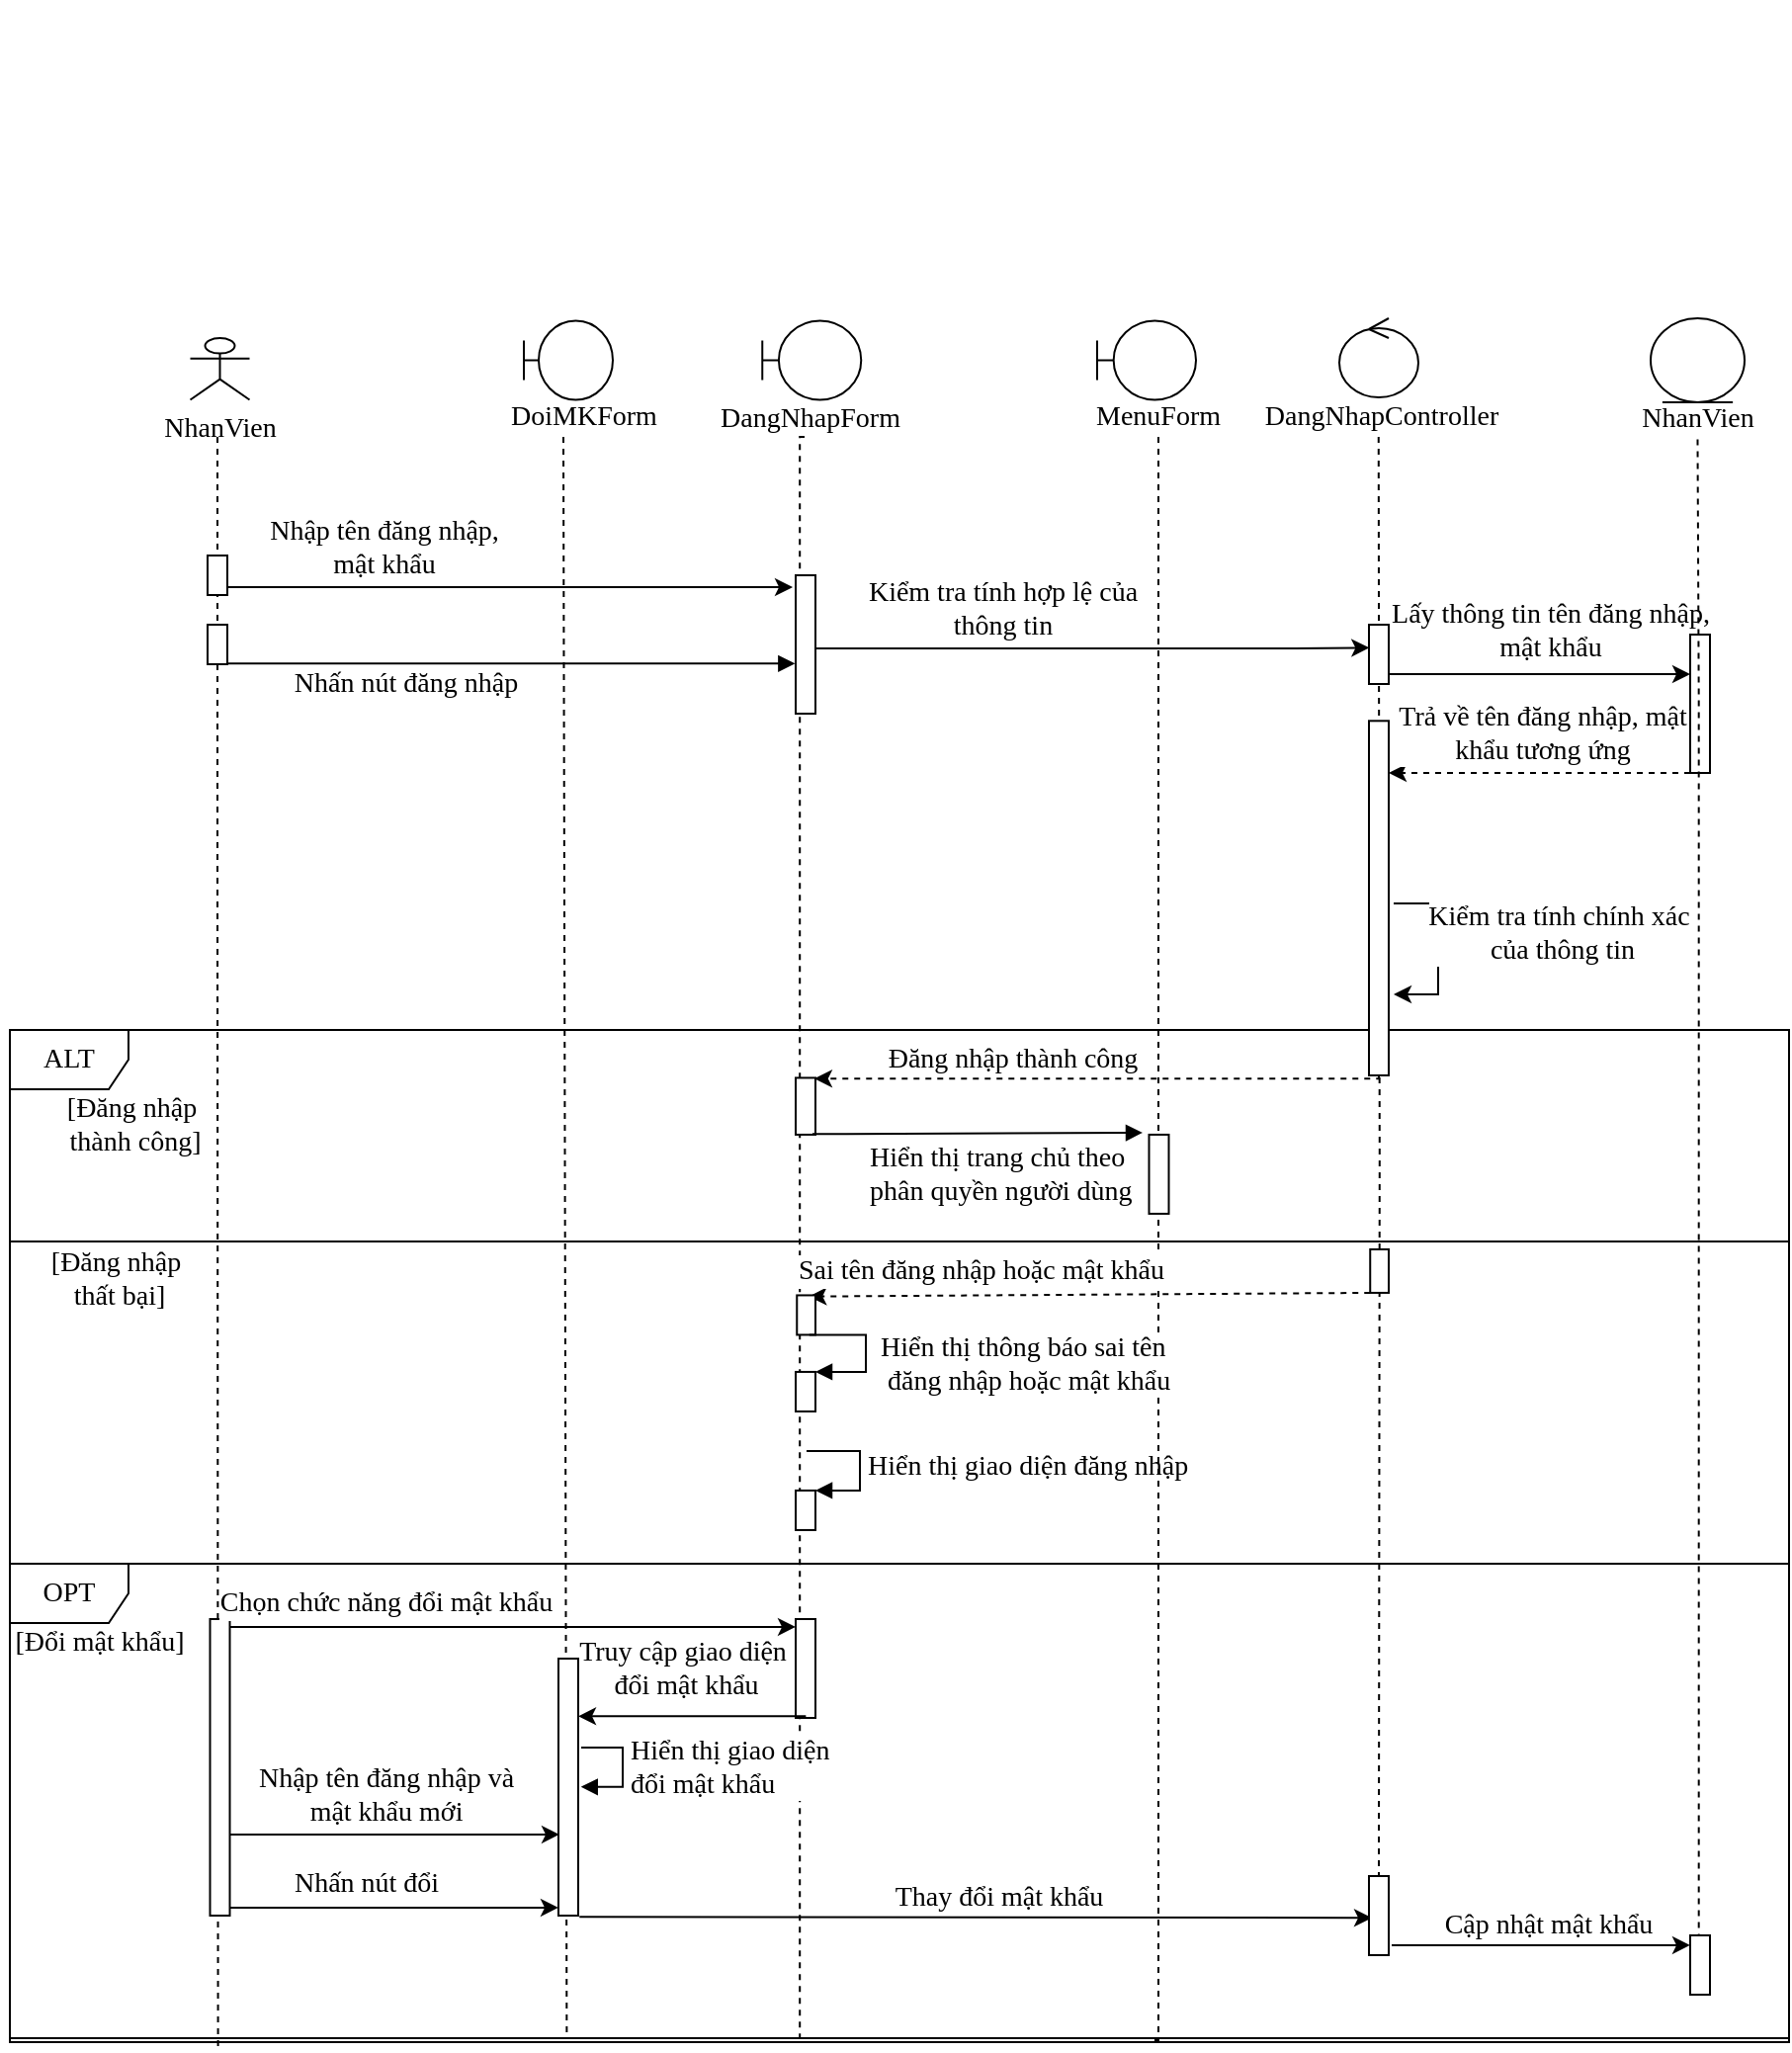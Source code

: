 <mxfile version="13.9.9" type="device" pages="34"><diagram id="kgpKYQtTHZ0yAKxKKP6v" name="dangNhap"><mxGraphModel dx="2130" dy="1903" grid="1" gridSize="10" guides="1" tooltips="1" connect="1" arrows="1" fold="1" page="1" pageScale="1" pageWidth="850" pageHeight="1100" math="0" shadow="0"><root><mxCell id="0"/><mxCell id="1" parent="0"/><mxCell id="xlOZhP21kk2ZuAWriqyQ-1" style="edgeStyle=orthogonalEdgeStyle;rounded=0;orthogonalLoop=1;jettySize=auto;html=1;dashed=1;endArrow=none;endFill=0;fontFamily=Times New Roman;fontSize=14;" parent="1" target="xlOZhP21kk2ZuAWriqyQ-66" edge="1"><mxGeometry relative="1" as="geometry"><mxPoint x="673" y="100" as="targetPoint"/><mxPoint x="672.38" y="-660" as="sourcePoint"/><Array as="points"/></mxGeometry></mxCell><mxCell id="xlOZhP21kk2ZuAWriqyQ-2" value="" style="edgeStyle=orthogonalEdgeStyle;rounded=0;orthogonalLoop=1;jettySize=auto;html=1;endArrow=none;endFill=0;dashed=1;entryX=0.444;entryY=1;entryDx=0;entryDy=0;entryPerimeter=0;fontFamily=Times New Roman;fontSize=14;" parent="1" target="xlOZhP21kk2ZuAWriqyQ-4" edge="1"><mxGeometry relative="1" as="geometry"><mxPoint x="380" y="90" as="targetPoint"/><Array as="points"><mxPoint x="380" y="-660"/></Array><mxPoint x="382" y="-660" as="sourcePoint"/></mxGeometry></mxCell><mxCell id="xlOZhP21kk2ZuAWriqyQ-3" style="edgeStyle=none;rounded=0;orthogonalLoop=1;jettySize=auto;html=1;dashed=1;endArrow=none;endFill=0;entryX=0.313;entryY=1;entryDx=0;entryDy=0;entryPerimeter=0;fontFamily=Times New Roman;fontSize=14;" parent="1" target="xlOZhP21kk2ZuAWriqyQ-4" edge="1"><mxGeometry relative="1" as="geometry"><mxPoint x="260" y="-660" as="sourcePoint"/><mxPoint x="262" y="110" as="targetPoint"/><Array as="points"/></mxGeometry></mxCell><mxCell id="xlOZhP21kk2ZuAWriqyQ-4" value="ALT" style="shape=umlFrame;whiteSpace=wrap;html=1;fontFamily=Times New Roman;fontSize=14;" parent="1" vertex="1"><mxGeometry x="-20" y="-360" width="900" height="510" as="geometry"/></mxCell><mxCell id="xlOZhP21kk2ZuAWriqyQ-5" value="OPT" style="shape=umlFrame;whiteSpace=wrap;html=1;fontFamily=Times New Roman;fontSize=14;" parent="1" vertex="1"><mxGeometry x="-20" y="-90" width="900" height="242" as="geometry"/></mxCell><mxCell id="xlOZhP21kk2ZuAWriqyQ-6" value="" style="html=1;points=[];perimeter=orthogonalPerimeter;fontFamily=Times New Roman;fontSize=14;" parent="1" vertex="1"><mxGeometry x="377.51" y="-187.03" width="10" height="20" as="geometry"/></mxCell><mxCell id="xlOZhP21kk2ZuAWriqyQ-7" value="Hiển thị giao diện đăng nhập" style="edgeStyle=orthogonalEdgeStyle;html=1;align=left;spacingLeft=2;endArrow=block;rounded=0;entryX=1;entryY=0;fontFamily=Times New Roman;fontSize=14;" parent="1" target="xlOZhP21kk2ZuAWriqyQ-54" edge="1"><mxGeometry x="-0.008" relative="1" as="geometry"><mxPoint x="383" y="-147" as="sourcePoint"/><Array as="points"><mxPoint x="410" y="-147.03"/><mxPoint x="410" y="-127.03"/></Array><mxPoint as="offset"/></mxGeometry></mxCell><mxCell id="xlOZhP21kk2ZuAWriqyQ-8" style="edgeStyle=orthogonalEdgeStyle;rounded=0;orthogonalLoop=1;jettySize=auto;html=1;dashed=1;endArrow=none;endFill=0;startArrow=none;entryX=0.117;entryY=1.009;entryDx=0;entryDy=0;entryPerimeter=0;fontFamily=Times New Roman;fontSize=14;" parent="1" source="xlOZhP21kk2ZuAWriqyQ-42" target="xlOZhP21kk2ZuAWriqyQ-4" edge="1"><mxGeometry relative="1" as="geometry"><mxPoint x="84" y="97" as="targetPoint"/><mxPoint x="87.5" y="-710" as="sourcePoint"/><Array as="points"/></mxGeometry></mxCell><mxCell id="xlOZhP21kk2ZuAWriqyQ-9" value="NhanVien" style="shape=umlActor;verticalLabelPosition=bottom;verticalAlign=top;html=1;outlineConnect=0;fontFamily=Times New Roman;fontSize=14;" parent="1" vertex="1"><mxGeometry x="71.25" y="-710" width="30" height="31.25" as="geometry"/></mxCell><mxCell id="xlOZhP21kk2ZuAWriqyQ-10" style="edgeStyle=orthogonalEdgeStyle;rounded=0;orthogonalLoop=1;jettySize=auto;html=1;dashed=1;endArrow=none;endFill=0;startArrow=none;entryX=0.642;entryY=1.002;entryDx=0;entryDy=0;entryPerimeter=0;fontFamily=Times New Roman;fontSize=14;" parent="1" target="xlOZhP21kk2ZuAWriqyQ-4" edge="1"><mxGeometry relative="1" as="geometry"><mxPoint x="560.75" y="183" as="targetPoint"/><mxPoint x="561" y="-660" as="sourcePoint"/><Array as="points"><mxPoint x="561" y="-180"/><mxPoint x="561" y="-180"/></Array></mxGeometry></mxCell><mxCell id="xlOZhP21kk2ZuAWriqyQ-11" value="" style="shape=umlBoundary;whiteSpace=wrap;html=1;fontFamily=Times New Roman;fontSize=14;" parent="1" vertex="1"><mxGeometry x="530" y="-718.75" width="50" height="40" as="geometry"/></mxCell><mxCell id="xlOZhP21kk2ZuAWriqyQ-12" value="" style="ellipse;shape=umlControl;whiteSpace=wrap;html=1;fontFamily=Times New Roman;fontSize=14;" parent="1" vertex="1"><mxGeometry x="652.5" y="-720" width="40" height="40" as="geometry"/></mxCell><mxCell id="xlOZhP21kk2ZuAWriqyQ-13" value="" style="ellipse;shape=umlEntity;whiteSpace=wrap;html=1;fontFamily=Times New Roman;fontSize=14;" parent="1" vertex="1"><mxGeometry x="810" y="-720" width="47.5" height="42.5" as="geometry"/></mxCell><mxCell id="xlOZhP21kk2ZuAWriqyQ-14" value="" style="shape=umlBoundary;whiteSpace=wrap;html=1;fontFamily=Times New Roman;fontSize=14;" parent="1" vertex="1"><mxGeometry x="360.63" y="-718.75" width="50" height="40" as="geometry"/></mxCell><mxCell id="xlOZhP21kk2ZuAWriqyQ-15" style="edgeStyle=orthogonalEdgeStyle;rounded=0;orthogonalLoop=1;jettySize=auto;html=1;entryX=0.015;entryY=0.389;entryDx=0;entryDy=0;entryPerimeter=0;endArrow=classic;endFill=1;fontFamily=Times New Roman;fontSize=14;" parent="1" source="xlOZhP21kk2ZuAWriqyQ-19" target="xlOZhP21kk2ZuAWriqyQ-64" edge="1"><mxGeometry relative="1" as="geometry"><Array as="points"><mxPoint x="630" y="-553"/><mxPoint x="630" y="-553"/></Array></mxGeometry></mxCell><mxCell id="xlOZhP21kk2ZuAWriqyQ-16" value="Kiểm tra tính hợp lệ của &lt;br style=&quot;font-size: 14px;&quot;&gt;thông tin" style="edgeLabel;html=1;align=center;verticalAlign=middle;resizable=0;points=[];fontFamily=Times New Roman;fontSize=14;" parent="xlOZhP21kk2ZuAWriqyQ-15" vertex="1" connectable="0"><mxGeometry x="-0.152" y="1" relative="1" as="geometry"><mxPoint x="-25" y="-19" as="offset"/></mxGeometry></mxCell><mxCell id="xlOZhP21kk2ZuAWriqyQ-17" style="edgeStyle=orthogonalEdgeStyle;rounded=0;orthogonalLoop=1;jettySize=auto;html=1;endArrow=classic;endFill=1;entryX=-0.15;entryY=0.086;entryDx=0;entryDy=0;entryPerimeter=0;fontFamily=Times New Roman;fontSize=14;" parent="1" target="xlOZhP21kk2ZuAWriqyQ-19" edge="1"><mxGeometry relative="1" as="geometry"><mxPoint x="90" y="-584" as="sourcePoint"/><Array as="points"><mxPoint x="110" y="-584"/><mxPoint x="110" y="-584"/></Array></mxGeometry></mxCell><mxCell id="xlOZhP21kk2ZuAWriqyQ-18" value="Nhấn nút đăng nhập" style="edgeLabel;html=1;align=center;verticalAlign=middle;resizable=0;points=[];fontFamily=Times New Roman;fontSize=14;" parent="xlOZhP21kk2ZuAWriqyQ-17" vertex="1" connectable="0"><mxGeometry x="-0.275" y="3" relative="1" as="geometry"><mxPoint x="-14" y="51.99" as="offset"/></mxGeometry></mxCell><mxCell id="xlOZhP21kk2ZuAWriqyQ-19" value="" style="html=1;points=[];perimeter=orthogonalPerimeter;fontFamily=Times New Roman;fontSize=14;" parent="1" vertex="1"><mxGeometry x="377.51" y="-590" width="10" height="70" as="geometry"/></mxCell><mxCell id="xlOZhP21kk2ZuAWriqyQ-20" value="" style="html=1;verticalAlign=bottom;endArrow=block;entryX=-0.033;entryY=0.638;entryDx=0;entryDy=0;entryPerimeter=0;exitX=0.967;exitY=0.983;exitDx=0;exitDy=0;exitPerimeter=0;fontFamily=Times New Roman;fontSize=14;" parent="1" source="xlOZhP21kk2ZuAWriqyQ-42" target="xlOZhP21kk2ZuAWriqyQ-19" edge="1"><mxGeometry width="80" relative="1" as="geometry"><mxPoint x="93" y="-549" as="sourcePoint"/><mxPoint x="230" y="-550" as="targetPoint"/></mxGeometry></mxCell><mxCell id="xlOZhP21kk2ZuAWriqyQ-21" value="Nhập tên đăng nhập,&lt;br style=&quot;font-size: 14px;&quot;&gt;mật khẩu" style="edgeLabel;html=1;align=center;verticalAlign=middle;resizable=0;points=[];fontFamily=Times New Roman;fontSize=14;" parent="1" vertex="1" connectable="0"><mxGeometry x="299.995" y="-880.003" as="geometry"><mxPoint x="-131" y="276" as="offset"/></mxGeometry></mxCell><mxCell id="xlOZhP21kk2ZuAWriqyQ-22" style="edgeStyle=orthogonalEdgeStyle;rounded=0;orthogonalLoop=1;jettySize=auto;html=1;endArrow=classic;endFill=1;exitX=0.993;exitY=0.834;exitDx=0;exitDy=0;exitPerimeter=0;fontFamily=Times New Roman;fontSize=14;" parent="1" source="xlOZhP21kk2ZuAWriqyQ-64" edge="1"><mxGeometry relative="1" as="geometry"><mxPoint x="830" y="-540" as="targetPoint"/><Array as="points"><mxPoint x="830" y="-540"/></Array><mxPoint x="680" y="-540" as="sourcePoint"/></mxGeometry></mxCell><mxCell id="xlOZhP21kk2ZuAWriqyQ-23" value="Lấy thông tin tên đăng nhập, &lt;br style=&quot;font-size: 14px;&quot;&gt;mật khẩu" style="edgeLabel;html=1;align=center;verticalAlign=middle;resizable=0;points=[];fontFamily=Times New Roman;fontSize=14;" parent="xlOZhP21kk2ZuAWriqyQ-22" vertex="1" connectable="0"><mxGeometry x="-0.252" y="1" relative="1" as="geometry"><mxPoint x="24" y="-21" as="offset"/></mxGeometry></mxCell><mxCell id="xlOZhP21kk2ZuAWriqyQ-24" style="edgeStyle=orthogonalEdgeStyle;rounded=0;orthogonalLoop=1;jettySize=auto;html=1;dashed=1;endArrow=classic;endFill=1;entryX=0.943;entryY=0.014;entryDx=0;entryDy=0;entryPerimeter=0;fontFamily=Times New Roman;fontSize=14;" parent="1" source="xlOZhP21kk2ZuAWriqyQ-26" target="xlOZhP21kk2ZuAWriqyQ-31" edge="1"><mxGeometry relative="1" as="geometry"><mxPoint x="612.5" y="-337.0" as="sourcePoint"/><mxPoint x="400" y="-336.03" as="targetPoint"/><Array as="points"><mxPoint x="672" y="-335.03"/></Array></mxGeometry></mxCell><mxCell id="xlOZhP21kk2ZuAWriqyQ-25" value="Đăng nhập thành công" style="edgeLabel;html=1;align=center;verticalAlign=middle;resizable=0;points=[];fontFamily=Times New Roman;fontSize=14;" parent="xlOZhP21kk2ZuAWriqyQ-24" vertex="1" connectable="0"><mxGeometry x="-0.165" y="-3" relative="1" as="geometry"><mxPoint x="-67" y="-7" as="offset"/></mxGeometry></mxCell><mxCell id="xlOZhP21kk2ZuAWriqyQ-26" value="" style="html=1;points=[];perimeter=orthogonalPerimeter;fontFamily=Times New Roman;fontSize=14;" parent="1" vertex="1"><mxGeometry x="667.5" y="-516.34" width="10" height="179.31" as="geometry"/></mxCell><mxCell id="xlOZhP21kk2ZuAWriqyQ-27" style="edgeStyle=orthogonalEdgeStyle;rounded=0;orthogonalLoop=1;jettySize=auto;html=1;dashed=1;endArrow=classic;endFill=1;fontFamily=Times New Roman;fontSize=14;" parent="1" source="xlOZhP21kk2ZuAWriqyQ-51" target="xlOZhP21kk2ZuAWriqyQ-26" edge="1"><mxGeometry relative="1" as="geometry"><Array as="points"><mxPoint x="800" y="-490"/><mxPoint x="800" y="-490"/></Array></mxGeometry></mxCell><mxCell id="xlOZhP21kk2ZuAWriqyQ-28" value="Trả về tên đăng nhập, mật &lt;br style=&quot;font-size: 14px;&quot;&gt;khẩu tương ứng" style="edgeLabel;html=1;align=center;verticalAlign=middle;resizable=0;points=[];fontFamily=Times New Roman;fontSize=14;" parent="xlOZhP21kk2ZuAWriqyQ-27" vertex="1" connectable="0"><mxGeometry x="0.188" y="-2" relative="1" as="geometry"><mxPoint x="15" y="-18" as="offset"/></mxGeometry></mxCell><mxCell id="xlOZhP21kk2ZuAWriqyQ-29" style="edgeStyle=orthogonalEdgeStyle;rounded=0;orthogonalLoop=1;jettySize=auto;html=1;endArrow=classic;endFill=1;fontFamily=Times New Roman;fontSize=14;" parent="1" edge="1"><mxGeometry relative="1" as="geometry"><mxPoint x="680" y="-424.03" as="sourcePoint"/><mxPoint x="680" y="-378.03" as="targetPoint"/><Array as="points"><mxPoint x="702.5" y="-423.59"/><mxPoint x="702.5" y="-378.59"/></Array></mxGeometry></mxCell><mxCell id="xlOZhP21kk2ZuAWriqyQ-30" value="Kiểm tra tính chính xác&amp;nbsp;&lt;br style=&quot;font-size: 14px;&quot;&gt;của thông tin" style="edgeLabel;html=1;align=center;verticalAlign=middle;resizable=0;points=[];fontFamily=Times New Roman;fontSize=14;" parent="xlOZhP21kk2ZuAWriqyQ-29" vertex="1" connectable="0"><mxGeometry x="-0.375" y="-1" relative="1" as="geometry"><mxPoint x="63" y="9" as="offset"/></mxGeometry></mxCell><mxCell id="xlOZhP21kk2ZuAWriqyQ-31" value="" style="html=1;points=[];perimeter=orthogonalPerimeter;fontFamily=Times New Roman;fontSize=14;" parent="1" vertex="1"><mxGeometry x="377.51" y="-335.78" width="10" height="28.75" as="geometry"/></mxCell><mxCell id="xlOZhP21kk2ZuAWriqyQ-32" value="[Đăng nhập&amp;nbsp;&lt;br style=&quot;font-size: 14px;&quot;&gt;thất bại]" style="text;html=1;align=center;verticalAlign=middle;resizable=0;points=[];autosize=1;strokeColor=none;fontFamily=Times New Roman;fontSize=14;" parent="1" vertex="1"><mxGeometry x="-5" y="-254.03" width="80" height="40" as="geometry"/></mxCell><mxCell id="xlOZhP21kk2ZuAWriqyQ-33" value="[Đăng nhập&amp;nbsp;&lt;br style=&quot;font-size: 14px;&quot;&gt;thành công]" style="text;html=1;align=center;verticalAlign=middle;resizable=0;points=[];autosize=1;strokeColor=none;fontFamily=Times New Roman;fontSize=14;" parent="1" vertex="1"><mxGeometry x="2.5" y="-332.03" width="80" height="40" as="geometry"/></mxCell><mxCell id="xlOZhP21kk2ZuAWriqyQ-34" value="[Đổi mật khẩu]" style="text;html=1;align=center;verticalAlign=middle;resizable=0;points=[];autosize=1;strokeColor=none;fontFamily=Times New Roman;fontSize=14;" parent="1" vertex="1"><mxGeometry x="-25" y="-60" width="100" height="20" as="geometry"/></mxCell><mxCell id="xlOZhP21kk2ZuAWriqyQ-35" value="" style="line;strokeWidth=1;fillColor=none;align=left;verticalAlign=middle;spacingTop=-1;spacingLeft=3;spacingRight=3;rotatable=0;labelPosition=right;points=[];portConstraint=eastwest;fontFamily=Times New Roman;fontSize=14;" parent="1" vertex="1"><mxGeometry x="-20" y="-257.03" width="900" height="8" as="geometry"/></mxCell><mxCell id="xlOZhP21kk2ZuAWriqyQ-36" value="DangNhapForm" style="text;html=1;strokeColor=none;fillColor=none;align=center;verticalAlign=middle;whiteSpace=wrap;rounded=0;fontFamily=Times New Roman;fontSize=14;" parent="1" vertex="1"><mxGeometry x="335.63" y="-678.75" width="97.5" height="20" as="geometry"/></mxCell><mxCell id="xlOZhP21kk2ZuAWriqyQ-37" value="MenuForm" style="text;html=1;strokeColor=none;fillColor=none;align=center;verticalAlign=middle;whiteSpace=wrap;rounded=0;fontFamily=Times New Roman;fontSize=14;" parent="1" vertex="1"><mxGeometry x="506.25" y="-680" width="110" height="20" as="geometry"/></mxCell><mxCell id="xlOZhP21kk2ZuAWriqyQ-38" value="DangNhapController" style="text;html=1;strokeColor=none;fillColor=none;align=center;verticalAlign=middle;whiteSpace=wrap;rounded=0;fontFamily=Times New Roman;fontSize=14;" parent="1" vertex="1"><mxGeometry x="616.25" y="-680" width="116.25" height="20" as="geometry"/></mxCell><mxCell id="xlOZhP21kk2ZuAWriqyQ-39" style="edgeStyle=none;rounded=0;orthogonalLoop=1;jettySize=auto;html=1;dashed=1;endArrow=none;endFill=0;exitX=0.5;exitY=1;exitDx=0;exitDy=0;fontFamily=Times New Roman;fontSize=14;" parent="1" source="xlOZhP21kk2ZuAWriqyQ-67" edge="1"><mxGeometry relative="1" as="geometry"><mxPoint x="834.35" y="-520.52" as="sourcePoint"/><mxPoint x="834" y="128" as="targetPoint"/><Array as="points"/></mxGeometry></mxCell><mxCell id="xlOZhP21kk2ZuAWriqyQ-40" value="NhanVien" style="text;html=1;strokeColor=none;fillColor=none;align=center;verticalAlign=middle;whiteSpace=wrap;rounded=0;fontFamily=Times New Roman;fontSize=14;" parent="1" vertex="1"><mxGeometry x="813.75" y="-678.75" width="40" height="20" as="geometry"/></mxCell><mxCell id="xlOZhP21kk2ZuAWriqyQ-41" value="" style="edgeStyle=orthogonalEdgeStyle;rounded=0;orthogonalLoop=1;jettySize=auto;html=1;dashed=1;endArrow=none;endFill=0;startArrow=none;fontFamily=Times New Roman;fontSize=14;" parent="1" edge="1"><mxGeometry relative="1" as="geometry"><mxPoint x="84.76" y="-545" as="targetPoint"/><mxPoint x="85" y="-660" as="sourcePoint"/><Array as="points"><mxPoint x="84.76" y="-545"/></Array></mxGeometry></mxCell><mxCell id="xlOZhP21kk2ZuAWriqyQ-42" value="" style="html=1;points=[];perimeter=orthogonalPerimeter;fontFamily=Times New Roman;fontSize=14;" parent="1" vertex="1"><mxGeometry x="80" y="-565" width="10" height="20" as="geometry"/></mxCell><mxCell id="xlOZhP21kk2ZuAWriqyQ-43" value="" style="html=1;points=[];perimeter=orthogonalPerimeter;fontFamily=Times New Roman;fontSize=14;" parent="1" vertex="1"><mxGeometry x="80" y="-600" width="10" height="20" as="geometry"/></mxCell><mxCell id="xlOZhP21kk2ZuAWriqyQ-44" value="" style="html=1;points=[];perimeter=orthogonalPerimeter;fontFamily=Times New Roman;fontSize=14;" parent="1" vertex="1"><mxGeometry x="556.25" y="-307.03" width="10" height="40" as="geometry"/></mxCell><mxCell id="xlOZhP21kk2ZuAWriqyQ-45" value="Hiển thị trang chủ theo &lt;br style=&quot;font-size: 14px;&quot;&gt;phân quyền người dùng" style="edgeStyle=orthogonalEdgeStyle;html=1;align=left;spacingLeft=2;endArrow=block;rounded=0;exitX=0.849;exitY=0.988;exitDx=0;exitDy=0;exitPerimeter=0;entryX=-0.325;entryY=-0.025;entryDx=0;entryDy=0;entryPerimeter=0;fontFamily=Times New Roman;fontSize=14;" parent="1" source="xlOZhP21kk2ZuAWriqyQ-31" target="xlOZhP21kk2ZuAWriqyQ-44" edge="1"><mxGeometry x="-0.698" y="-20" relative="1" as="geometry"><mxPoint x="389.13" y="-315.78" as="sourcePoint"/><Array as="points"><mxPoint x="403" y="-307.03"/></Array><mxPoint x="670" y="-307.03" as="targetPoint"/><mxPoint as="offset"/></mxGeometry></mxCell><mxCell id="xlOZhP21kk2ZuAWriqyQ-46" style="edgeStyle=none;rounded=0;orthogonalLoop=1;jettySize=auto;html=1;entryX=0.64;entryY=0.03;entryDx=0;entryDy=0;entryPerimeter=0;dashed=1;fontFamily=Times New Roman;fontSize=14;" parent="1" source="xlOZhP21kk2ZuAWriqyQ-48" target="xlOZhP21kk2ZuAWriqyQ-49" edge="1"><mxGeometry relative="1" as="geometry"><mxPoint x="470" y="-208.03" as="targetPoint"/></mxGeometry></mxCell><mxCell id="xlOZhP21kk2ZuAWriqyQ-47" value="Sai tên đăng nhập hoặc mật khẩu" style="edgeLabel;html=1;align=center;verticalAlign=middle;resizable=0;points=[];fontFamily=Times New Roman;fontSize=14;" parent="xlOZhP21kk2ZuAWriqyQ-46" vertex="1" connectable="0"><mxGeometry x="-0.101" y="-5" relative="1" as="geometry"><mxPoint x="-70" y="-7" as="offset"/></mxGeometry></mxCell><mxCell id="xlOZhP21kk2ZuAWriqyQ-48" value="" style="html=1;points=[];perimeter=orthogonalPerimeter;fontFamily=Times New Roman;fontSize=14;" parent="1" vertex="1"><mxGeometry x="668.12" y="-249.03" width="9.38" height="22" as="geometry"/></mxCell><mxCell id="xlOZhP21kk2ZuAWriqyQ-49" value="" style="html=1;points=[];perimeter=orthogonalPerimeter;fontFamily=Times New Roman;fontSize=14;" parent="1" vertex="1"><mxGeometry x="378.13" y="-225.78" width="9.38" height="20" as="geometry"/></mxCell><mxCell id="xlOZhP21kk2ZuAWriqyQ-50" value="&amp;nbsp;Hiển thị thông báo sai tên&lt;br style=&quot;font-size: 14px;&quot;&gt;&amp;nbsp; đăng nhập hoặc mật khẩu" style="edgeStyle=orthogonalEdgeStyle;html=1;align=left;spacingLeft=2;endArrow=block;rounded=0;entryX=1;entryY=0;exitX=0.666;exitY=1;exitDx=0;exitDy=0;exitPerimeter=0;fontFamily=Times New Roman;fontSize=14;" parent="1" source="xlOZhP21kk2ZuAWriqyQ-49" target="xlOZhP21kk2ZuAWriqyQ-6" edge="1"><mxGeometry x="0.19" relative="1" as="geometry"><mxPoint x="373.13" y="-185.78" as="sourcePoint"/><Array as="points"><mxPoint x="413" y="-206.03"/><mxPoint x="413" y="-187.03"/></Array><mxPoint as="offset"/></mxGeometry></mxCell><mxCell id="xlOZhP21kk2ZuAWriqyQ-51" value="" style="html=1;points=[];perimeter=orthogonalPerimeter;fontFamily=Times New Roman;fontSize=14;" parent="1" vertex="1"><mxGeometry x="830" y="-560" width="10" height="70" as="geometry"/></mxCell><mxCell id="xlOZhP21kk2ZuAWriqyQ-52" value="" style="shape=umlBoundary;whiteSpace=wrap;html=1;fontFamily=Times New Roman;fontSize=14;" parent="1" vertex="1"><mxGeometry x="240" y="-718.75" width="45" height="40" as="geometry"/></mxCell><mxCell id="xlOZhP21kk2ZuAWriqyQ-53" value="DoiMKForm" style="text;html=1;align=center;verticalAlign=middle;resizable=0;points=[];autosize=1;strokeColor=none;fontFamily=Times New Roman;fontSize=14;" parent="1" vertex="1"><mxGeometry x="225" y="-680" width="90" height="20" as="geometry"/></mxCell><mxCell id="xlOZhP21kk2ZuAWriqyQ-54" value="" style="html=1;points=[];perimeter=orthogonalPerimeter;fontFamily=Times New Roman;fontSize=14;" parent="1" vertex="1"><mxGeometry x="377.51" y="-127.03" width="10" height="20" as="geometry"/></mxCell><mxCell id="xlOZhP21kk2ZuAWriqyQ-55" value="" style="html=1;points=[];perimeter=orthogonalPerimeter;fontFamily=Times New Roman;fontSize=14;" parent="1" vertex="1"><mxGeometry x="81.25" y="-62" width="10" height="150" as="geometry"/></mxCell><mxCell id="xlOZhP21kk2ZuAWriqyQ-56" style="edgeStyle=none;rounded=0;orthogonalLoop=1;jettySize=auto;html=1;endArrow=classic;endFill=1;fontFamily=Times New Roman;fontSize=14;" parent="1" edge="1"><mxGeometry relative="1" as="geometry"><mxPoint x="91" y="83.97" as="sourcePoint"/><Array as="points"><mxPoint x="210" y="83.97"/></Array><mxPoint x="257.5" y="83.97" as="targetPoint"/></mxGeometry></mxCell><mxCell id="xlOZhP21kk2ZuAWriqyQ-57" value="Nhấn nút đổi" style="edgeLabel;html=1;align=center;verticalAlign=middle;resizable=0;points=[];fontFamily=Times New Roman;fontSize=14;" parent="xlOZhP21kk2ZuAWriqyQ-56" vertex="1" connectable="0"><mxGeometry x="-0.141" y="1" relative="1" as="geometry"><mxPoint x="-3" y="-11" as="offset"/></mxGeometry></mxCell><mxCell id="xlOZhP21kk2ZuAWriqyQ-58" style="edgeStyle=none;rounded=0;orthogonalLoop=1;jettySize=auto;html=1;endArrow=classic;endFill=1;exitX=1.062;exitY=1.005;exitDx=0;exitDy=0;exitPerimeter=0;entryX=0.15;entryY=0.528;entryDx=0;entryDy=0;entryPerimeter=0;fontFamily=Times New Roman;fontSize=14;" parent="1" source="xlOZhP21kk2ZuAWriqyQ-65" target="xlOZhP21kk2ZuAWriqyQ-66" edge="1"><mxGeometry relative="1" as="geometry"><mxPoint x="665" y="58" as="targetPoint"/><Array as="points"/></mxGeometry></mxCell><mxCell id="xlOZhP21kk2ZuAWriqyQ-59" value="Thay đổi mật khẩu" style="edgeLabel;html=1;align=center;verticalAlign=middle;resizable=0;points=[];fontFamily=Times New Roman;fontSize=14;" parent="xlOZhP21kk2ZuAWriqyQ-58" vertex="1" connectable="0"><mxGeometry x="0.382" y="-2" relative="1" as="geometry"><mxPoint x="-65" y="-12" as="offset"/></mxGeometry></mxCell><mxCell id="xlOZhP21kk2ZuAWriqyQ-60" style="edgeStyle=none;rounded=0;orthogonalLoop=1;jettySize=auto;html=1;entryX=0.05;entryY=0.022;entryDx=0;entryDy=0;entryPerimeter=0;endArrow=classic;endFill=1;fontFamily=Times New Roman;fontSize=14;" parent="1" edge="1"><mxGeometry relative="1" as="geometry"><mxPoint x="91" y="47" as="sourcePoint"/><mxPoint x="258" y="46.982" as="targetPoint"/></mxGeometry></mxCell><mxCell id="xlOZhP21kk2ZuAWriqyQ-61" value="Nhập tên đăng nhập và &lt;br style=&quot;font-size: 14px;&quot;&gt;mật khẩu mới" style="edgeLabel;html=1;align=center;verticalAlign=middle;resizable=0;points=[];fontFamily=Times New Roman;fontSize=14;" parent="xlOZhP21kk2ZuAWriqyQ-60" vertex="1" connectable="0"><mxGeometry x="-0.295" y="-1" relative="1" as="geometry"><mxPoint x="20" y="-21" as="offset"/></mxGeometry></mxCell><mxCell id="xlOZhP21kk2ZuAWriqyQ-62" style="edgeStyle=none;rounded=0;orthogonalLoop=1;jettySize=auto;html=1;endArrow=classic;endFill=1;fontFamily=Times New Roman;fontSize=14;" parent="1" edge="1"><mxGeometry relative="1" as="geometry"><mxPoint x="830" y="102.97" as="targetPoint"/><mxPoint x="679.0" y="102.97" as="sourcePoint"/><Array as="points"><mxPoint x="710" y="102.97"/></Array></mxGeometry></mxCell><mxCell id="xlOZhP21kk2ZuAWriqyQ-63" value="Cập nhật mật khẩu" style="edgeLabel;html=1;align=center;verticalAlign=middle;resizable=0;points=[];fontFamily=Times New Roman;fontSize=14;" parent="xlOZhP21kk2ZuAWriqyQ-62" vertex="1" connectable="0"><mxGeometry x="-0.26" y="3" relative="1" as="geometry"><mxPoint x="23" y="-7" as="offset"/></mxGeometry></mxCell><mxCell id="xlOZhP21kk2ZuAWriqyQ-64" value="" style="html=1;points=[];perimeter=orthogonalPerimeter;fontFamily=Times New Roman;fontSize=14;" parent="1" vertex="1"><mxGeometry x="667.5" y="-565" width="10" height="30" as="geometry"/></mxCell><mxCell id="xlOZhP21kk2ZuAWriqyQ-65" value="" style="html=1;points=[];perimeter=orthogonalPerimeter;fontFamily=Times New Roman;fontSize=14;" parent="1" vertex="1"><mxGeometry x="257.5" y="-42" width="10" height="130" as="geometry"/></mxCell><mxCell id="xlOZhP21kk2ZuAWriqyQ-66" value="" style="html=1;points=[];perimeter=orthogonalPerimeter;fontFamily=Times New Roman;fontSize=14;" parent="1" vertex="1"><mxGeometry x="667.5" y="68" width="10" height="40" as="geometry"/></mxCell><mxCell id="xlOZhP21kk2ZuAWriqyQ-67" value="" style="html=1;points=[];perimeter=orthogonalPerimeter;fontFamily=Times New Roman;fontSize=14;" parent="1" vertex="1"><mxGeometry x="830" y="98.0" width="10" height="30" as="geometry"/></mxCell><mxCell id="xlOZhP21kk2ZuAWriqyQ-68" style="edgeStyle=none;rounded=0;orthogonalLoop=1;jettySize=auto;html=1;dashed=1;endArrow=none;endFill=0;exitX=0.5;exitY=1;exitDx=0;exitDy=0;fontFamily=Times New Roman;fontSize=14;" parent="1" source="xlOZhP21kk2ZuAWriqyQ-40" target="xlOZhP21kk2ZuAWriqyQ-67" edge="1"><mxGeometry relative="1" as="geometry"><mxPoint x="833.75" y="-658.75" as="sourcePoint"/><mxPoint x="834" y="100" as="targetPoint"/><Array as="points"><mxPoint x="834.35" y="-528.52"/></Array></mxGeometry></mxCell><mxCell id="xlOZhP21kk2ZuAWriqyQ-69" style="edgeStyle=none;rounded=0;orthogonalLoop=1;jettySize=auto;html=1;endArrow=classic;endFill=1;fontFamily=Times New Roman;fontSize=14;" parent="1" target="xlOZhP21kk2ZuAWriqyQ-71" edge="1"><mxGeometry relative="1" as="geometry"><mxPoint x="91.25" y="-58.01" as="sourcePoint"/><mxPoint x="258.25" y="-58.028" as="targetPoint"/></mxGeometry></mxCell><mxCell id="xlOZhP21kk2ZuAWriqyQ-70" value="Chọn chức năng đổi mật khẩu" style="edgeLabel;html=1;align=center;verticalAlign=middle;resizable=0;points=[];fontFamily=Times New Roman;fontSize=14;" parent="xlOZhP21kk2ZuAWriqyQ-69" vertex="1" connectable="0"><mxGeometry x="-0.295" y="-1" relative="1" as="geometry"><mxPoint x="-22.68" y="-12.99" as="offset"/></mxGeometry></mxCell><mxCell id="xlOZhP21kk2ZuAWriqyQ-71" value="" style="html=1;points=[];perimeter=orthogonalPerimeter;fontFamily=Times New Roman;fontSize=14;" parent="1" vertex="1"><mxGeometry x="377.51" y="-62" width="10" height="50" as="geometry"/></mxCell><mxCell id="xlOZhP21kk2ZuAWriqyQ-72" value="" style="endArrow=classic;html=1;exitX=0.516;exitY=0.983;exitDx=0;exitDy=0;exitPerimeter=0;fontFamily=Times New Roman;fontSize=14;" parent="1" source="xlOZhP21kk2ZuAWriqyQ-71" target="xlOZhP21kk2ZuAWriqyQ-65" edge="1"><mxGeometry width="50" height="50" relative="1" as="geometry"><mxPoint x="270" y="78" as="sourcePoint"/><mxPoint x="320" y="28" as="targetPoint"/></mxGeometry></mxCell><mxCell id="xlOZhP21kk2ZuAWriqyQ-73" value="Truy cập giao diện&lt;br style=&quot;font-size: 14px;&quot;&gt;&amp;nbsp;đổi mật khẩu" style="edgeLabel;html=1;align=center;verticalAlign=middle;resizable=0;points=[];fontFamily=Times New Roman;fontSize=14;" parent="xlOZhP21kk2ZuAWriqyQ-72" vertex="1" connectable="0"><mxGeometry x="0.176" y="-1" relative="1" as="geometry"><mxPoint x="4.92" y="-23.15" as="offset"/></mxGeometry></mxCell><mxCell id="xlOZhP21kk2ZuAWriqyQ-74" value="Hiển thị giao diện &lt;br style=&quot;font-size: 14px;&quot;&gt;đổi mật khẩu" style="edgeStyle=orthogonalEdgeStyle;html=1;align=left;spacingLeft=2;endArrow=block;rounded=0;entryX=1.137;entryY=0.499;entryDx=0;entryDy=0;entryPerimeter=0;fontFamily=Times New Roman;fontSize=14;" parent="1" target="xlOZhP21kk2ZuAWriqyQ-65" edge="1"><mxGeometry relative="1" as="geometry"><mxPoint x="269" y="3" as="sourcePoint"/><Array as="points"><mxPoint x="290" y="3"/><mxPoint x="290" y="23"/></Array><mxPoint x="270" y="23" as="targetPoint"/></mxGeometry></mxCell></root></mxGraphModel></diagram><diagram id="PxPmmWAnn7HJlAW5Hq_6" name="dangXuat"><mxGraphModel dx="768" dy="1582" grid="1" gridSize="10" guides="1" tooltips="1" connect="1" arrows="1" fold="1" page="1" pageScale="1" pageWidth="850" pageHeight="1100" math="0" shadow="0"><root><mxCell id="5xgovUPHNeBBn7Ngpz8m-0"/><mxCell id="5xgovUPHNeBBn7Ngpz8m-1" parent="5xgovUPHNeBBn7Ngpz8m-0"/><mxCell id="Yk9AHUtShn7afEFYDHgv-0" style="edgeStyle=orthogonalEdgeStyle;rounded=0;orthogonalLoop=1;jettySize=auto;html=1;dashed=1;endArrow=none;endFill=0;fontFamily=Times New Roman;fontSize=14;" parent="5xgovUPHNeBBn7Ngpz8m-1" edge="1"><mxGeometry relative="1" as="geometry"><mxPoint x="275" y="320" as="targetPoint"/><mxPoint x="275" y="80" as="sourcePoint"/><Array as="points"><mxPoint x="275" y="220"/><mxPoint x="275" y="220"/></Array></mxGeometry></mxCell><mxCell id="Yk9AHUtShn7afEFYDHgv-1" value="NhanVien" style="shape=umlActor;verticalLabelPosition=bottom;verticalAlign=top;html=1;outlineConnect=0;fontFamily=Times New Roman;fontSize=14;" parent="5xgovUPHNeBBn7Ngpz8m-1" vertex="1"><mxGeometry x="260" y="-10" width="30" height="60" as="geometry"/></mxCell><mxCell id="Yk9AHUtShn7afEFYDHgv-2" style="edgeStyle=orthogonalEdgeStyle;rounded=0;orthogonalLoop=1;jettySize=auto;html=1;dashed=1;endArrow=none;endFill=0;fontFamily=Times New Roman;fontSize=14;" parent="5xgovUPHNeBBn7Ngpz8m-1" source="Yk9AHUtShn7afEFYDHgv-23" edge="1"><mxGeometry relative="1" as="geometry"><mxPoint x="720" y="325" as="targetPoint"/><mxPoint x="720" y="75" as="sourcePoint"/></mxGeometry></mxCell><mxCell id="Yk9AHUtShn7afEFYDHgv-3" value="" style="ellipse;shape=umlControl;whiteSpace=wrap;html=1;fontFamily=Times New Roman;fontSize=14;" parent="5xgovUPHNeBBn7Ngpz8m-1" vertex="1"><mxGeometry x="692.5" y="-10" width="55" height="55" as="geometry"/></mxCell><mxCell id="Yk9AHUtShn7afEFYDHgv-4" style="edgeStyle=orthogonalEdgeStyle;rounded=0;orthogonalLoop=1;jettySize=auto;html=1;dashed=1;endArrow=none;endFill=0;fontFamily=Times New Roman;fontSize=14;" parent="5xgovUPHNeBBn7Ngpz8m-1" edge="1"><mxGeometry relative="1" as="geometry"><mxPoint x="438" y="320" as="targetPoint"/><mxPoint x="438" y="80" as="sourcePoint"/><Array as="points"><mxPoint x="438" y="90"/><mxPoint x="438" y="90"/></Array></mxGeometry></mxCell><mxCell id="Yk9AHUtShn7afEFYDHgv-5" value="" style="shape=umlBoundary;whiteSpace=wrap;html=1;fontFamily=Times New Roman;fontSize=14;" parent="5xgovUPHNeBBn7Ngpz8m-1" vertex="1"><mxGeometry x="403" width="62" height="50" as="geometry"/></mxCell><mxCell id="Yk9AHUtShn7afEFYDHgv-6" style="edgeStyle=orthogonalEdgeStyle;rounded=0;orthogonalLoop=1;jettySize=auto;html=1;endArrow=none;endFill=0;startArrow=classic;startFill=1;exitX=-0.053;exitY=0.177;exitDx=0;exitDy=0;exitPerimeter=0;fontFamily=Times New Roman;fontSize=14;" parent="5xgovUPHNeBBn7Ngpz8m-1" source="Yk9AHUtShn7afEFYDHgv-22" target="Yk9AHUtShn7afEFYDHgv-14" edge="1"><mxGeometry relative="1" as="geometry"><mxPoint x="100" y="160" as="targetPoint"/><Array as="points"><mxPoint x="370" y="90"/><mxPoint x="370" y="90"/></Array><mxPoint x="580" y="90" as="sourcePoint"/></mxGeometry></mxCell><mxCell id="Yk9AHUtShn7afEFYDHgv-7" value="Nhấn nút đăng xuất" style="edgeLabel;html=1;align=center;verticalAlign=middle;resizable=0;points=[];fontFamily=Times New Roman;fontSize=14;" parent="Yk9AHUtShn7afEFYDHgv-6" vertex="1" connectable="0"><mxGeometry x="-0.119" y="2" relative="1" as="geometry"><mxPoint x="-3" y="-12" as="offset"/></mxGeometry></mxCell><mxCell id="Yk9AHUtShn7afEFYDHgv-8" style="edgeStyle=orthogonalEdgeStyle;rounded=0;orthogonalLoop=1;jettySize=auto;html=1;startArrow=classic;startFill=1;endArrow=none;endFill=0;exitX=0;exitY=0.073;exitDx=0;exitDy=0;exitPerimeter=0;entryX=1.089;entryY=0.897;entryDx=0;entryDy=0;entryPerimeter=0;fontFamily=Times New Roman;fontSize=14;" parent="5xgovUPHNeBBn7Ngpz8m-1" source="Yk9AHUtShn7afEFYDHgv-23" target="Yk9AHUtShn7afEFYDHgv-10" edge="1"><mxGeometry relative="1" as="geometry"><mxPoint x="620" y="201" as="sourcePoint"/><Array as="points"><mxPoint x="444" y="182"/></Array><mxPoint x="456" y="200" as="targetPoint"/></mxGeometry></mxCell><mxCell id="Yk9AHUtShn7afEFYDHgv-9" value="Xử lý đăng xuất" style="edgeLabel;html=1;align=center;verticalAlign=middle;resizable=0;points=[];fontFamily=Times New Roman;fontSize=14;" parent="Yk9AHUtShn7afEFYDHgv-8" vertex="1" connectable="0"><mxGeometry x="0.269" y="2" relative="1" as="geometry"><mxPoint x="-33" y="-17" as="offset"/></mxGeometry></mxCell><mxCell id="Yk9AHUtShn7afEFYDHgv-10" value="" style="html=1;points=[];perimeter=orthogonalPerimeter;fontFamily=Times New Roman;fontSize=14;" parent="5xgovUPHNeBBn7Ngpz8m-1" vertex="1"><mxGeometry x="433" y="121" width="10" height="75" as="geometry"/></mxCell><mxCell id="Yk9AHUtShn7afEFYDHgv-11" value="" style="html=1;points=[];perimeter=orthogonalPerimeter;fontFamily=Times New Roman;fontSize=14;" parent="5xgovUPHNeBBn7Ngpz8m-1" vertex="1"><mxGeometry x="433" y="259" width="10" height="40" as="geometry"/></mxCell><mxCell id="Yk9AHUtShn7afEFYDHgv-12" style="edgeStyle=orthogonalEdgeStyle;rounded=0;orthogonalLoop=1;jettySize=auto;html=1;startArrow=classic;startFill=1;endArrow=none;endFill=0;exitX=1.124;exitY=0.097;exitDx=0;exitDy=0;exitPerimeter=0;fontFamily=Times New Roman;fontSize=14;" parent="5xgovUPHNeBBn7Ngpz8m-1" source="Yk9AHUtShn7afEFYDHgv-11" edge="1"><mxGeometry relative="1" as="geometry"><Array as="points"><mxPoint x="473" y="263"/><mxPoint x="473" y="219"/></Array><mxPoint x="438" y="219" as="targetPoint"/></mxGeometry></mxCell><mxCell id="Yk9AHUtShn7afEFYDHgv-13" value="Hiển thị trang chủ" style="edgeLabel;html=1;align=center;verticalAlign=middle;resizable=0;points=[];fontFamily=Times New Roman;fontSize=14;" parent="Yk9AHUtShn7afEFYDHgv-12" vertex="1" connectable="0"><mxGeometry x="-0.402" y="2" relative="1" as="geometry"><mxPoint x="55" y="-12" as="offset"/></mxGeometry></mxCell><mxCell id="Yk9AHUtShn7afEFYDHgv-14" value="" style="html=1;points=[];perimeter=orthogonalPerimeter;fontFamily=Times New Roman;fontSize=14;" parent="5xgovUPHNeBBn7Ngpz8m-1" vertex="1"><mxGeometry x="270" y="80" width="10" height="20" as="geometry"/></mxCell><mxCell id="Yk9AHUtShn7afEFYDHgv-15" value="&lt;span style=&quot;font-size: 14px;&quot;&gt;DangNhapForm&lt;/span&gt;" style="text;html=1;align=center;verticalAlign=middle;resizable=0;points=[];autosize=1;strokeColor=none;fontFamily=Times New Roman;fontSize=14;" parent="5xgovUPHNeBBn7Ngpz8m-1" vertex="1"><mxGeometry x="383" y="50" width="110" height="20" as="geometry"/></mxCell><mxCell id="Yk9AHUtShn7afEFYDHgv-16" value="&lt;span style=&quot;font-size: 14px;&quot;&gt;DangNhap&lt;/span&gt;&lt;span style=&quot;font-size: 14px;&quot;&gt;Controller&lt;/span&gt;" style="text;html=1;align=center;verticalAlign=middle;resizable=0;points=[];autosize=1;strokeColor=none;fontFamily=Times New Roman;fontSize=14;" parent="5xgovUPHNeBBn7Ngpz8m-1" vertex="1"><mxGeometry x="655" y="45" width="130" height="20" as="geometry"/></mxCell><mxCell id="Yk9AHUtShn7afEFYDHgv-17" value="" style="shape=umlBoundary;whiteSpace=wrap;html=1;fontFamily=Times New Roman;fontSize=14;" parent="5xgovUPHNeBBn7Ngpz8m-1" vertex="1"><mxGeometry x="550" width="60" height="50" as="geometry"/></mxCell><mxCell id="Yk9AHUtShn7afEFYDHgv-18" style="edgeStyle=none;rounded=0;orthogonalLoop=1;jettySize=auto;html=1;endArrow=none;endFill=0;dashed=1;fontFamily=Times New Roman;fontSize=14;" parent="5xgovUPHNeBBn7Ngpz8m-1" source="Yk9AHUtShn7afEFYDHgv-19" edge="1"><mxGeometry relative="1" as="geometry"><mxPoint x="590" y="320" as="targetPoint"/></mxGeometry></mxCell><mxCell id="Yk9AHUtShn7afEFYDHgv-19" value="MenuForm" style="text;html=1;align=center;verticalAlign=middle;resizable=0;points=[];autosize=1;strokeColor=none;fontFamily=Times New Roman;fontSize=14;" parent="5xgovUPHNeBBn7Ngpz8m-1" vertex="1"><mxGeometry x="550" y="50" width="80" height="20" as="geometry"/></mxCell><mxCell id="Yk9AHUtShn7afEFYDHgv-20" style="edgeStyle=orthogonalEdgeStyle;rounded=0;orthogonalLoop=1;jettySize=auto;html=1;endArrow=none;endFill=0;startArrow=classic;startFill=1;exitX=-0.097;exitY=0.078;exitDx=0;exitDy=0;exitPerimeter=0;fontFamily=Times New Roman;fontSize=14;" parent="5xgovUPHNeBBn7Ngpz8m-1" edge="1"><mxGeometry relative="1" as="geometry"><mxPoint x="590" y="126.0" as="targetPoint"/><Array as="points"><mxPoint x="443.33" y="125.56"/><mxPoint x="519.33" y="125.56"/></Array><mxPoint x="443" y="126.0" as="sourcePoint"/></mxGeometry></mxCell><mxCell id="Yk9AHUtShn7afEFYDHgv-21" value="Truy cập vào trang chủ" style="edgeLabel;html=1;align=center;verticalAlign=middle;resizable=0;points=[];fontFamily=Times New Roman;fontSize=14;" parent="Yk9AHUtShn7afEFYDHgv-20" vertex="1" connectable="0"><mxGeometry x="-0.2" y="-2" relative="1" as="geometry"><mxPoint x="8.2" y="-17" as="offset"/></mxGeometry></mxCell><mxCell id="Yk9AHUtShn7afEFYDHgv-22" value="" style="html=1;points=[];perimeter=orthogonalPerimeter;fontFamily=Times New Roman;fontSize=14;" parent="5xgovUPHNeBBn7Ngpz8m-1" vertex="1"><mxGeometry x="585" y="80" width="10" height="60" as="geometry"/></mxCell><mxCell id="Yk9AHUtShn7afEFYDHgv-23" value="" style="html=1;points=[];perimeter=orthogonalPerimeter;fontFamily=Times New Roman;fontSize=14;" parent="5xgovUPHNeBBn7Ngpz8m-1" vertex="1"><mxGeometry x="715" y="180" width="10" height="30" as="geometry"/></mxCell><mxCell id="Yk9AHUtShn7afEFYDHgv-24" style="edgeStyle=orthogonalEdgeStyle;rounded=0;orthogonalLoop=1;jettySize=auto;html=1;dashed=1;endArrow=none;endFill=0;fontFamily=Times New Roman;fontSize=14;" parent="5xgovUPHNeBBn7Ngpz8m-1" target="Yk9AHUtShn7afEFYDHgv-23" edge="1"><mxGeometry relative="1" as="geometry"><mxPoint x="720" y="325.0" as="targetPoint"/><mxPoint x="720" y="75" as="sourcePoint"/></mxGeometry></mxCell></root></mxGraphModel></diagram><diagram id="0KH_0xm8ppgbDOoQnF1l" name="quanLyDichVu_Them"><mxGraphModel dx="2386" dy="964" grid="1" gridSize="10" guides="1" tooltips="1" connect="1" arrows="1" fold="1" page="1" pageScale="1" pageWidth="850" pageHeight="1100" math="0" shadow="0"><root><mxCell id="RcZ7q0ZZ82h8Pm1NZO6B-0"/><mxCell id="RcZ7q0ZZ82h8Pm1NZO6B-1" parent="RcZ7q0ZZ82h8Pm1NZO6B-0"/><mxCell id="e9Xt5G8EUic5UlIrxTaf-47" value="&lt;font style=&quot;text-align: center; font-size: 14px;&quot;&gt;Hiển thị giao diện quản lý&amp;nbsp;&lt;/font&gt;&lt;span style=&quot;text-align: center; font-size: 14px;&quot;&gt;dịch vụ&lt;/span&gt;" style="edgeStyle=orthogonalEdgeStyle;html=1;align=left;spacingLeft=2;endArrow=block;rounded=0;entryX=1;entryY=0;fontFamily=Times New Roman;fontSize=14;" parent="RcZ7q0ZZ82h8Pm1NZO6B-1" edge="1"><mxGeometry relative="1" as="geometry"><mxPoint x="325" y="1109" as="sourcePoint"/><Array as="points"><mxPoint x="350" y="1109"/></Array><mxPoint x="330" y="1129" as="targetPoint"/></mxGeometry></mxCell><mxCell id="e9Xt5G8EUic5UlIrxTaf-0" value="alt" style="shape=umlFrame;whiteSpace=wrap;html=1;fontFamily=Times New Roman;fontSize=14;" parent="RcZ7q0ZZ82h8Pm1NZO6B-1" vertex="1"><mxGeometry x="-20" y="600" width="920" height="410" as="geometry"/></mxCell><mxCell id="e9Xt5G8EUic5UlIrxTaf-2" value="&lt;font style=&quot;font-size: 14px;&quot;&gt;NguoiDung&lt;/font&gt;" style="shape=umlLifeline;participant=umlActor;perimeter=lifelinePerimeter;whiteSpace=wrap;html=1;container=1;collapsible=0;recursiveResize=0;verticalAlign=top;spacingTop=36;outlineConnect=0;fontFamily=Times New Roman;fontSize=14;" parent="RcZ7q0ZZ82h8Pm1NZO6B-1" vertex="1"><mxGeometry x="40" y="120" width="20" height="980" as="geometry"/></mxCell><mxCell id="e9Xt5G8EUic5UlIrxTaf-3" value="ref" style="shape=umlFrame;whiteSpace=wrap;html=1;fontFamily=Times New Roman;fontSize=14;" parent="RcZ7q0ZZ82h8Pm1NZO6B-1" vertex="1"><mxGeometry x="-20" y="200" width="935" height="40" as="geometry"/></mxCell><mxCell id="e9Xt5G8EUic5UlIrxTaf-4" value="QuanLyDVForm" style="shape=umlLifeline;participant=umlBoundary;perimeter=lifelinePerimeter;whiteSpace=wrap;html=1;container=1;collapsible=0;recursiveResize=0;verticalAlign=top;spacingTop=36;outlineConnect=0;fontFamily=Times New Roman;fontSize=14;" parent="RcZ7q0ZZ82h8Pm1NZO6B-1" vertex="1"><mxGeometry x="300" y="120" width="50" height="1050" as="geometry"/></mxCell><mxCell id="e9Xt5G8EUic5UlIrxTaf-45" value="" style="html=1;points=[];perimeter=orthogonalPerimeter;fontFamily=Times New Roman;fontSize=14;" parent="e9Xt5G8EUic5UlIrxTaf-4" vertex="1"><mxGeometry x="20" y="950" width="10" height="60" as="geometry"/></mxCell><mxCell id="e9Xt5G8EUic5UlIrxTaf-5" value="ThemDVForm" style="shape=umlLifeline;participant=umlBoundary;perimeter=lifelinePerimeter;whiteSpace=wrap;html=1;container=1;collapsible=0;recursiveResize=0;verticalAlign=top;spacingTop=36;outlineConnect=0;fontFamily=Times New Roman;fontSize=14;" parent="RcZ7q0ZZ82h8Pm1NZO6B-1" vertex="1"><mxGeometry x="450" y="120" width="50" height="1050" as="geometry"/></mxCell><mxCell id="e9Xt5G8EUic5UlIrxTaf-6" value="QuanLyDVController" style="shape=umlLifeline;participant=umlControl;perimeter=lifelinePerimeter;whiteSpace=wrap;html=1;container=1;collapsible=0;recursiveResize=0;verticalAlign=top;spacingTop=36;outlineConnect=0;fontFamily=Times New Roman;fontSize=14;" parent="RcZ7q0ZZ82h8Pm1NZO6B-1" vertex="1"><mxGeometry x="640" y="120" width="40" height="1050" as="geometry"/></mxCell><mxCell id="e9Xt5G8EUic5UlIrxTaf-7" value="DichVu" style="shape=umlLifeline;participant=umlEntity;perimeter=lifelinePerimeter;whiteSpace=wrap;html=1;container=1;collapsible=0;recursiveResize=0;verticalAlign=top;spacingTop=36;outlineConnect=0;fontFamily=Times New Roman;fontSize=14;" parent="RcZ7q0ZZ82h8Pm1NZO6B-1" vertex="1"><mxGeometry x="820" y="120" width="40" height="980" as="geometry"/></mxCell><mxCell id="e9Xt5G8EUic5UlIrxTaf-8" value="Đăng nhập" style="text;strokeColor=none;fillColor=none;align=left;verticalAlign=top;spacingLeft=4;spacingRight=4;overflow=hidden;rotatable=0;points=[[0,0.5],[1,0.5]];portConstraint=eastwest;fontFamily=Times New Roman;fontSize=14;" parent="RcZ7q0ZZ82h8Pm1NZO6B-1" vertex="1"><mxGeometry x="490" y="207" width="100" height="26" as="geometry"/></mxCell><mxCell id="e9Xt5G8EUic5UlIrxTaf-9" value="" style="html=1;points=[];perimeter=orthogonalPerimeter;fontFamily=Times New Roman;fontSize=14;" parent="RcZ7q0ZZ82h8Pm1NZO6B-1" vertex="1"><mxGeometry x="320" y="300" width="10" height="40" as="geometry"/></mxCell><mxCell id="e9Xt5G8EUic5UlIrxTaf-10" value="&lt;font style=&quot;font-size: 14px;&quot;&gt;Truy cập form thêm&amp;nbsp;&lt;br style=&quot;font-size: 14px;&quot;&gt;thông tin&amp;nbsp;&lt;/font&gt;&lt;span style=&quot;font-size: 14px;&quot;&gt;dịch vụ&lt;/span&gt;" style="html=1;verticalAlign=bottom;endArrow=block;exitX=0.8;exitY=1;exitDx=0;exitDy=0;exitPerimeter=0;fontFamily=Times New Roman;fontSize=14;" parent="RcZ7q0ZZ82h8Pm1NZO6B-1" source="e9Xt5G8EUic5UlIrxTaf-38" target="e9Xt5G8EUic5UlIrxTaf-5" edge="1"><mxGeometry width="80" relative="1" as="geometry"><mxPoint x="470" y="330" as="sourcePoint"/><mxPoint x="550" y="330" as="targetPoint"/><Array as="points"><mxPoint x="410" y="430"/><mxPoint x="450" y="430"/></Array></mxGeometry></mxCell><mxCell id="e9Xt5G8EUic5UlIrxTaf-11" value="&lt;font style=&quot;font-size: 14px;&quot;&gt;Nhập thông tin dịch vụ&amp;nbsp;mới&amp;nbsp;&lt;/font&gt;" style="html=1;verticalAlign=bottom;endArrow=block;fontFamily=Times New Roman;fontSize=14;" parent="RcZ7q0ZZ82h8Pm1NZO6B-1" source="e9Xt5G8EUic5UlIrxTaf-2" target="e9Xt5G8EUic5UlIrxTaf-12" edge="1"><mxGeometry width="80" relative="1" as="geometry"><mxPoint x="470" y="490" as="sourcePoint"/><mxPoint x="550" y="490" as="targetPoint"/><Array as="points"><mxPoint x="340" y="510"/></Array></mxGeometry></mxCell><mxCell id="e9Xt5G8EUic5UlIrxTaf-12" value="" style="html=1;points=[];perimeter=orthogonalPerimeter;fontFamily=Times New Roman;fontSize=14;" parent="RcZ7q0ZZ82h8Pm1NZO6B-1" vertex="1"><mxGeometry x="470" y="510" width="10" height="40" as="geometry"/></mxCell><mxCell id="e9Xt5G8EUic5UlIrxTaf-13" value="" style="html=1;points=[];perimeter=orthogonalPerimeter;fontFamily=Times New Roman;fontSize=14;" parent="RcZ7q0ZZ82h8Pm1NZO6B-1" vertex="1"><mxGeometry x="655" y="530" width="10" height="60" as="geometry"/></mxCell><mxCell id="e9Xt5G8EUic5UlIrxTaf-14" value="&lt;font style=&quot;font-size: 14px;&quot;&gt;Kiểm tra tính đầy đủ + đúng đắn&lt;/font&gt;" style="html=1;verticalAlign=bottom;endArrow=block;entryX=0.4;entryY=0.033;entryDx=0;entryDy=0;entryPerimeter=0;fontFamily=Times New Roman;fontSize=14;" parent="RcZ7q0ZZ82h8Pm1NZO6B-1" target="e9Xt5G8EUic5UlIrxTaf-13" edge="1"><mxGeometry width="80" relative="1" as="geometry"><mxPoint x="483" y="533" as="sourcePoint"/><mxPoint x="550" y="490" as="targetPoint"/></mxGeometry></mxCell><mxCell id="e9Xt5G8EUic5UlIrxTaf-17" value="&lt;font style=&quot;font-size: 14px;&quot;&gt;Thêm thông tin dịch vụ&lt;br style=&quot;font-size: 14px;&quot;&gt;&amp;nbsp;mới&lt;/font&gt;" style="html=1;verticalAlign=bottom;endArrow=block;fontFamily=Times New Roman;fontSize=14;" parent="RcZ7q0ZZ82h8Pm1NZO6B-1" source="e9Xt5G8EUic5UlIrxTaf-5" target="e9Xt5G8EUic5UlIrxTaf-18" edge="1"><mxGeometry width="80" relative="1" as="geometry"><mxPoint x="470" y="790" as="sourcePoint"/><mxPoint x="550" y="790" as="targetPoint"/><Array as="points"><mxPoint x="560" y="660"/></Array></mxGeometry></mxCell><mxCell id="e9Xt5G8EUic5UlIrxTaf-18" value="" style="html=1;points=[];perimeter=orthogonalPerimeter;fontFamily=Times New Roman;fontSize=14;" parent="RcZ7q0ZZ82h8Pm1NZO6B-1" vertex="1"><mxGeometry x="655" y="660" width="10" height="30" as="geometry"/></mxCell><mxCell id="e9Xt5G8EUic5UlIrxTaf-19" value="&lt;font style=&quot;font-size: 14px;&quot;&gt;Lưu thông tin dịch vụ&amp;nbsp;mới&lt;/font&gt;" style="html=1;verticalAlign=bottom;endArrow=block;exitX=1.1;exitY=0.933;exitDx=0;exitDy=0;exitPerimeter=0;fontFamily=Times New Roman;fontSize=14;" parent="RcZ7q0ZZ82h8Pm1NZO6B-1" source="e9Xt5G8EUic5UlIrxTaf-18" target="e9Xt5G8EUic5UlIrxTaf-20" edge="1"><mxGeometry width="80" relative="1" as="geometry"><mxPoint x="470" y="790" as="sourcePoint"/><mxPoint x="550" y="790" as="targetPoint"/><Array as="points"><mxPoint x="780" y="688"/></Array></mxGeometry></mxCell><mxCell id="e9Xt5G8EUic5UlIrxTaf-20" value="" style="html=1;points=[];perimeter=orthogonalPerimeter;fontFamily=Times New Roman;fontSize=14;" parent="RcZ7q0ZZ82h8Pm1NZO6B-1" vertex="1"><mxGeometry x="835" y="680" width="10" height="40" as="geometry"/></mxCell><mxCell id="e9Xt5G8EUic5UlIrxTaf-21" value="[Thêm thành công]" style="text;strokeColor=none;fillColor=none;align=left;verticalAlign=top;spacingLeft=4;spacingRight=4;overflow=hidden;rotatable=0;points=[[0,0.5],[1,0.5]];portConstraint=eastwest;fontFamily=Times New Roman;fontSize=14;" parent="RcZ7q0ZZ82h8Pm1NZO6B-1" vertex="1"><mxGeometry x="60" y="610" width="120" height="26" as="geometry"/></mxCell><mxCell id="e9Xt5G8EUic5UlIrxTaf-22" value="" style="html=1;points=[];perimeter=orthogonalPerimeter;fontFamily=Times New Roman;fontSize=14;" parent="RcZ7q0ZZ82h8Pm1NZO6B-1" vertex="1"><mxGeometry x="470" y="754" width="10" height="40" as="geometry"/></mxCell><mxCell id="e9Xt5G8EUic5UlIrxTaf-23" value="&lt;font style=&quot;font-size: 14px;&quot;&gt;Hiển thị thêm thành công&lt;/font&gt;" style="edgeStyle=orthogonalEdgeStyle;html=1;align=left;spacingLeft=2;endArrow=block;rounded=0;entryX=1;entryY=0;fontFamily=Times New Roman;fontSize=14;" parent="RcZ7q0ZZ82h8Pm1NZO6B-1" target="e9Xt5G8EUic5UlIrxTaf-22" edge="1"><mxGeometry relative="1" as="geometry"><mxPoint x="474.071" y="714" as="sourcePoint"/><Array as="points"><mxPoint x="505" y="714"/><mxPoint x="505" y="754"/></Array></mxGeometry></mxCell><mxCell id="e9Xt5G8EUic5UlIrxTaf-24" value="" style="line;strokeWidth=1;fillColor=none;align=left;verticalAlign=middle;spacingTop=-1;spacingLeft=3;spacingRight=3;rotatable=0;labelPosition=right;points=[];portConstraint=eastwest;dashed=1;fontFamily=Times New Roman;fontSize=14;" parent="RcZ7q0ZZ82h8Pm1NZO6B-1" vertex="1"><mxGeometry y="840" width="920" height="8" as="geometry"/></mxCell><mxCell id="e9Xt5G8EUic5UlIrxTaf-25" value="[Thêm thất bại]" style="text;strokeColor=none;fillColor=none;align=left;verticalAlign=top;spacingLeft=4;spacingRight=4;overflow=hidden;rotatable=0;points=[[0,0.5],[1,0.5]];portConstraint=eastwest;dashed=1;fontFamily=Times New Roman;fontSize=14;" parent="RcZ7q0ZZ82h8Pm1NZO6B-1" vertex="1"><mxGeometry x="10" y="848" width="100" height="26" as="geometry"/></mxCell><mxCell id="e9Xt5G8EUic5UlIrxTaf-26" value="" style="html=1;points=[];perimeter=orthogonalPerimeter;fontFamily=Times New Roman;fontSize=14;" parent="RcZ7q0ZZ82h8Pm1NZO6B-1" vertex="1"><mxGeometry x="655" y="866" width="10" height="40" as="geometry"/></mxCell><mxCell id="e9Xt5G8EUic5UlIrxTaf-27" value="" style="html=1;points=[];perimeter=orthogonalPerimeter;fontFamily=Times New Roman;fontSize=14;" parent="RcZ7q0ZZ82h8Pm1NZO6B-1" vertex="1"><mxGeometry x="470" y="880" width="10" height="30" as="geometry"/></mxCell><mxCell id="e9Xt5G8EUic5UlIrxTaf-28" value="&lt;font style=&quot;font-size: 14px;&quot;&gt;Thêm thất bại&amp;nbsp;&lt;/font&gt;" style="html=1;verticalAlign=bottom;endArrow=open;dashed=1;endSize=8;exitX=0;exitY=0.525;exitDx=0;exitDy=0;exitPerimeter=0;fontFamily=Times New Roman;fontSize=14;" parent="RcZ7q0ZZ82h8Pm1NZO6B-1" source="e9Xt5G8EUic5UlIrxTaf-26" target="e9Xt5G8EUic5UlIrxTaf-27" edge="1"><mxGeometry relative="1" as="geometry"><mxPoint x="560" y="980" as="sourcePoint"/><mxPoint x="480" y="980" as="targetPoint"/></mxGeometry></mxCell><mxCell id="e9Xt5G8EUic5UlIrxTaf-29" value="MenuForm" style="shape=umlLifeline;participant=umlBoundary;perimeter=lifelinePerimeter;whiteSpace=wrap;html=1;container=1;collapsible=0;recursiveResize=0;verticalAlign=top;spacingTop=36;outlineConnect=0;fontFamily=Times New Roman;fontSize=14;" parent="RcZ7q0ZZ82h8Pm1NZO6B-1" vertex="1"><mxGeometry x="160" y="120" width="50" height="1030" as="geometry"/></mxCell><mxCell id="e9Xt5G8EUic5UlIrxTaf-30" value="" style="html=1;points=[];perimeter=orthogonalPerimeter;fontFamily=Times New Roman;fontSize=14;" parent="RcZ7q0ZZ82h8Pm1NZO6B-1" vertex="1"><mxGeometry x="180" y="280" width="10" height="30" as="geometry"/></mxCell><mxCell id="e9Xt5G8EUic5UlIrxTaf-31" value="&lt;font style=&quot;font-size: 14px;&quot;&gt;Chọn chức năng quản&lt;br style=&quot;font-size: 14px;&quot;&gt;&amp;nbsp;lý thông tin dịch vụ&lt;/font&gt;" style="html=1;verticalAlign=bottom;endArrow=block;entryX=-0.1;entryY=0.033;entryDx=0;entryDy=0;entryPerimeter=0;fontFamily=Times New Roman;fontSize=14;" parent="RcZ7q0ZZ82h8Pm1NZO6B-1" source="e9Xt5G8EUic5UlIrxTaf-2" target="e9Xt5G8EUic5UlIrxTaf-30" edge="1"><mxGeometry width="80" relative="1" as="geometry"><mxPoint x="480" y="380" as="sourcePoint"/><mxPoint x="560" y="380" as="targetPoint"/></mxGeometry></mxCell><mxCell id="e9Xt5G8EUic5UlIrxTaf-32" value="&lt;font style=&quot;font-size: 14px;&quot;&gt;Truy cập chức năng&amp;nbsp;&lt;br style=&quot;font-size: 14px;&quot;&gt;quản lý&amp;nbsp;&lt;/font&gt;&lt;span style=&quot;font-size: 14px;&quot;&gt;dịch vụ&lt;/span&gt;" style="html=1;verticalAlign=bottom;endArrow=block;fontFamily=Times New Roman;fontSize=14;" parent="RcZ7q0ZZ82h8Pm1NZO6B-1" source="e9Xt5G8EUic5UlIrxTaf-30" target="e9Xt5G8EUic5UlIrxTaf-9" edge="1"><mxGeometry width="80" relative="1" as="geometry"><mxPoint x="480" y="380" as="sourcePoint"/><mxPoint x="290" y="300" as="targetPoint"/></mxGeometry></mxCell><mxCell id="e9Xt5G8EUic5UlIrxTaf-33" value="" style="html=1;points=[];perimeter=orthogonalPerimeter;fontFamily=Times New Roman;fontSize=14;" parent="RcZ7q0ZZ82h8Pm1NZO6B-1" vertex="1"><mxGeometry x="470" y="970" width="10" height="40" as="geometry"/></mxCell><mxCell id="e9Xt5G8EUic5UlIrxTaf-34" value="&lt;span style=&quot;font-size: 14px;&quot;&gt;Thông báo thêm thất bại&amp;nbsp;&lt;/span&gt;" style="edgeStyle=orthogonalEdgeStyle;html=1;align=left;spacingLeft=2;endArrow=block;rounded=0;entryX=1;entryY=0;fontFamily=Times New Roman;fontSize=14;" parent="RcZ7q0ZZ82h8Pm1NZO6B-1" target="e9Xt5G8EUic5UlIrxTaf-33" edge="1"><mxGeometry relative="1" as="geometry"><mxPoint x="475" y="950" as="sourcePoint"/><Array as="points"><mxPoint x="505" y="950"/></Array></mxGeometry></mxCell><mxCell id="e9Xt5G8EUic5UlIrxTaf-35" value="&lt;font style=&quot;font-size: 14px;&quot;&gt;Nhấn vào nút thoát&lt;/font&gt;" style="html=1;verticalAlign=bottom;endArrow=block;fontFamily=Times New Roman;fontSize=14;" parent="RcZ7q0ZZ82h8Pm1NZO6B-1" source="e9Xt5G8EUic5UlIrxTaf-2" target="e9Xt5G8EUic5UlIrxTaf-5" edge="1"><mxGeometry width="80" relative="1" as="geometry"><mxPoint x="480" y="890" as="sourcePoint"/><mxPoint x="560" y="890" as="targetPoint"/><Array as="points"><mxPoint x="290" y="1050"/><mxPoint x="330" y="1050"/></Array></mxGeometry></mxCell><mxCell id="e9Xt5G8EUic5UlIrxTaf-36" value="&lt;font style=&quot;font-size: 14px;&quot;&gt;Truy cập giao diện&lt;br style=&quot;font-size: 14px;&quot;&gt;quản lý dịch vụ&amp;nbsp;&lt;/font&gt;" style="html=1;verticalAlign=bottom;endArrow=block;fontFamily=Times New Roman;fontSize=14;" parent="RcZ7q0ZZ82h8Pm1NZO6B-1" edge="1"><mxGeometry x="-0.246" width="80" relative="1" as="geometry"><mxPoint x="474.5" y="1090" as="sourcePoint"/><mxPoint x="330" y="1090" as="targetPoint"/><Array as="points"><mxPoint x="450" y="1090"/></Array><mxPoint as="offset"/></mxGeometry></mxCell><mxCell id="e9Xt5G8EUic5UlIrxTaf-38" value="" style="html=1;points=[];perimeter=orthogonalPerimeter;fontFamily=Times New Roman;fontSize=14;" parent="RcZ7q0ZZ82h8Pm1NZO6B-1" vertex="1"><mxGeometry x="320" y="380" width="10" height="50" as="geometry"/></mxCell><mxCell id="e9Xt5G8EUic5UlIrxTaf-39" value="&lt;font style=&quot;font-size: 14px;&quot;&gt;Hiển thị giao diện quản lý&amp;nbsp;&lt;/font&gt;&lt;span style=&quot;font-size: 14px; text-align: center;&quot;&gt;dịch vụ&lt;/span&gt;" style="edgeStyle=orthogonalEdgeStyle;html=1;align=left;spacingLeft=2;endArrow=block;rounded=0;entryX=1;entryY=0;fontFamily=Times New Roman;fontSize=14;" parent="RcZ7q0ZZ82h8Pm1NZO6B-1" target="e9Xt5G8EUic5UlIrxTaf-38" edge="1"><mxGeometry relative="1" as="geometry"><mxPoint x="325" y="360" as="sourcePoint"/><Array as="points"><mxPoint x="325" y="350"/><mxPoint x="355" y="350"/><mxPoint x="355" y="380"/></Array></mxGeometry></mxCell><mxCell id="e9Xt5G8EUic5UlIrxTaf-40" value="&lt;font style=&quot;font-size: 14px;&quot;&gt;Nhấn nút thêm&amp;nbsp;&lt;/font&gt;&lt;span style=&quot;font-size: 14px;&quot;&gt;dịch vụ&lt;/span&gt;" style="html=1;verticalAlign=bottom;endArrow=block;fontFamily=Times New Roman;fontSize=14;" parent="RcZ7q0ZZ82h8Pm1NZO6B-1" source="e9Xt5G8EUic5UlIrxTaf-2" edge="1"><mxGeometry width="80" relative="1" as="geometry"><mxPoint x="420" y="400" as="sourcePoint"/><mxPoint x="316" y="410" as="targetPoint"/><Array as="points"><mxPoint x="190" y="410"/></Array></mxGeometry></mxCell><mxCell id="e9Xt5G8EUic5UlIrxTaf-41" value="" style="html=1;points=[];perimeter=orthogonalPerimeter;fontFamily=Times New Roman;fontSize=14;" parent="RcZ7q0ZZ82h8Pm1NZO6B-1" vertex="1"><mxGeometry x="470" y="430" width="10" height="40" as="geometry"/></mxCell><mxCell id="e9Xt5G8EUic5UlIrxTaf-42" value="&lt;font style=&quot;font-size: 14px;&quot;&gt;Hiển thị giao diện thêm mới&amp;nbsp;&lt;/font&gt;&lt;span style=&quot;font-size: 14px; text-align: center;&quot;&gt;dịch vụ&lt;/span&gt;" style="edgeStyle=orthogonalEdgeStyle;html=1;align=left;spacingLeft=2;endArrow=block;rounded=0;entryX=1.1;entryY=0.875;entryDx=0;entryDy=0;entryPerimeter=0;fontFamily=Times New Roman;fontSize=14;" parent="RcZ7q0ZZ82h8Pm1NZO6B-1" target="e9Xt5G8EUic5UlIrxTaf-41" edge="1"><mxGeometry relative="1" as="geometry"><mxPoint x="481" y="440" as="sourcePoint"/><Array as="points"><mxPoint x="505" y="440"/><mxPoint x="505" y="465"/></Array></mxGeometry></mxCell><mxCell id="e9Xt5G8EUic5UlIrxTaf-43" value="" style="html=1;points=[];perimeter=orthogonalPerimeter;fontFamily=Times New Roman;fontSize=14;" parent="RcZ7q0ZZ82h8Pm1NZO6B-1" vertex="1"><mxGeometry x="470" y="1050" width="10" height="40" as="geometry"/></mxCell><mxCell id="e9Xt5G8EUic5UlIrxTaf-48" value="opt" style="shape=umlFrame;whiteSpace=wrap;html=1;fontFamily=Times New Roman;fontSize=14;" parent="RcZ7q0ZZ82h8Pm1NZO6B-1" vertex="1"><mxGeometry x="-20" y="1020" width="920" height="150" as="geometry"/></mxCell><mxCell id="e9Xt5G8EUic5UlIrxTaf-50" value="[Thoát]" style="text;html=1;align=center;verticalAlign=middle;resizable=0;points=[];autosize=1;fontFamily=Times New Roman;fontSize=14;" parent="RcZ7q0ZZ82h8Pm1NZO6B-1" vertex="1"><mxGeometry x="-15" y="1050" width="60" height="20" as="geometry"/></mxCell></root></mxGraphModel></diagram><diagram id="ilEWwRR58cyjkJtYV5xl" name="quanLyDichVu_Xoa"><mxGraphModel dx="768" dy="482" grid="1" gridSize="10" guides="1" tooltips="1" connect="1" arrows="1" fold="1" page="1" pageScale="1" pageWidth="850" pageHeight="1100" math="0" shadow="0"><root><mxCell id="yNvCOznsA438CIb6Auwj-0"/><mxCell id="yNvCOznsA438CIb6Auwj-1" parent="yNvCOznsA438CIb6Auwj-0"/><mxCell id="JxS3SbQGsLT1VQEeCKAi-0" value="&lt;font style=&quot;font-size: 14px;&quot;&gt;Chọn nút&amp;nbsp; Cancel&lt;/font&gt;" style="html=1;verticalAlign=bottom;endArrow=block;entryX=0.1;entryY=0.025;entryDx=0;entryDy=0;entryPerimeter=0;fontFamily=Times New Roman;fontSize=14;" parent="yNvCOznsA438CIb6Auwj-1" source="JxS3SbQGsLT1VQEeCKAi-7" target="JxS3SbQGsLT1VQEeCKAi-25" edge="1"><mxGeometry width="80" relative="1" as="geometry"><mxPoint x="490" y="500" as="sourcePoint"/><mxPoint x="570" y="500" as="targetPoint"/></mxGeometry></mxCell><mxCell id="JxS3SbQGsLT1VQEeCKAi-1" value="&lt;font style=&quot;font-size: 14px;&quot;&gt;Chọn thông tin dịch vụ cần xóa&lt;br style=&quot;font-size: 14px;&quot;&gt;và nhấn nút xóa thông tin dịch vụ&lt;br style=&quot;font-size: 14px;&quot;&gt;&lt;/font&gt;" style="html=1;verticalAlign=bottom;endArrow=block;entryX=0.3;entryY=0.025;entryDx=0;entryDy=0;entryPerimeter=0;fontFamily=Times New Roman;fontSize=14;" parent="yNvCOznsA438CIb6Auwj-1" source="JxS3SbQGsLT1VQEeCKAi-7" target="JxS3SbQGsLT1VQEeCKAi-17" edge="1"><mxGeometry width="80" relative="1" as="geometry"><mxPoint x="490" y="400" as="sourcePoint"/><mxPoint x="570" y="400" as="targetPoint"/><Array as="points"><mxPoint x="220" y="282"/></Array></mxGeometry></mxCell><mxCell id="JxS3SbQGsLT1VQEeCKAi-2" value="QLDVForm" style="shape=umlLifeline;participant=umlBoundary;perimeter=lifelinePerimeter;whiteSpace=wrap;html=1;container=1;collapsible=0;recursiveResize=0;verticalAlign=top;spacingTop=36;outlineConnect=0;fontFamily=Times New Roman;fontSize=14;" parent="yNvCOznsA438CIb6Auwj-1" vertex="1"><mxGeometry x="310" y="120" width="50" height="840" as="geometry"/></mxCell><mxCell id="JxS3SbQGsLT1VQEeCKAi-3" value="alt" style="shape=umlFrame;whiteSpace=wrap;html=1;fontFamily=Times New Roman;fontSize=14;" parent="JxS3SbQGsLT1VQEeCKAi-2" vertex="1"><mxGeometry x="-280" y="240" width="800" height="360" as="geometry"/></mxCell><mxCell id="JxS3SbQGsLT1VQEeCKAi-4" value="" style="html=1;points=[];perimeter=orthogonalPerimeter;fontFamily=Times New Roman;fontSize=14;" parent="JxS3SbQGsLT1VQEeCKAi-2" vertex="1"><mxGeometry x="20" y="710" width="10" height="70" as="geometry"/></mxCell><mxCell id="JxS3SbQGsLT1VQEeCKAi-5" value="opt" style="shape=umlFrame;whiteSpace=wrap;html=1;fontFamily=Times New Roman;fontSize=14;" parent="yNvCOznsA438CIb6Auwj-1" vertex="1"><mxGeometry x="30" y="760" width="800" height="200" as="geometry"/></mxCell><mxCell id="JxS3SbQGsLT1VQEeCKAi-6" value="&lt;font style=&quot;font-size: 14px;&quot;&gt;Chọn nút thoát khỏi&amp;nbsp;&lt;br style=&quot;font-size: 14px;&quot;&gt;giao diện quản lý dịch vụ&lt;/font&gt;" style="html=1;verticalAlign=bottom;endArrow=block;fontFamily=Times New Roman;fontSize=14;" parent="yNvCOznsA438CIb6Auwj-1" source="JxS3SbQGsLT1VQEeCKAi-7" edge="1"><mxGeometry x="0.182" width="80" relative="1" as="geometry"><mxPoint x="520" y="880" as="sourcePoint"/><mxPoint x="330" y="840" as="targetPoint"/><Array as="points"><mxPoint x="260" y="840"/></Array><mxPoint as="offset"/></mxGeometry></mxCell><mxCell id="JxS3SbQGsLT1VQEeCKAi-7" value="NguoiDung" style="shape=umlLifeline;participant=umlActor;perimeter=lifelinePerimeter;whiteSpace=wrap;html=1;container=1;collapsible=0;recursiveResize=0;verticalAlign=top;spacingTop=36;outlineConnect=0;size=40;fontFamily=Times New Roman;fontSize=14;" parent="yNvCOznsA438CIb6Auwj-1" vertex="1"><mxGeometry x="100" y="120" width="20" height="840" as="geometry"/></mxCell><mxCell id="JxS3SbQGsLT1VQEeCKAi-8" value="" style="html=1;points=[];perimeter=orthogonalPerimeter;direction=south;fontFamily=Times New Roman;fontSize=14;" parent="JxS3SbQGsLT1VQEeCKAi-7" vertex="1"><mxGeometry x="5" y="150" width="10" height="25" as="geometry"/></mxCell><mxCell id="JxS3SbQGsLT1VQEeCKAi-9" value="" style="html=1;points=[];perimeter=orthogonalPerimeter;direction=south;fontFamily=Times New Roman;fontSize=14;" parent="JxS3SbQGsLT1VQEeCKAi-7" vertex="1"><mxGeometry x="5" y="480" width="10" height="25" as="geometry"/></mxCell><mxCell id="JxS3SbQGsLT1VQEeCKAi-10" value="" style="html=1;points=[];perimeter=orthogonalPerimeter;direction=south;fontFamily=Times New Roman;fontSize=14;" parent="JxS3SbQGsLT1VQEeCKAi-7" vertex="1"><mxGeometry x="5" y="710" width="10" height="25" as="geometry"/></mxCell><mxCell id="JxS3SbQGsLT1VQEeCKAi-11" value="QLDVController" style="shape=umlLifeline;participant=umlControl;perimeter=lifelinePerimeter;whiteSpace=wrap;html=1;container=1;collapsible=0;recursiveResize=0;verticalAlign=top;spacingTop=36;outlineConnect=0;fontFamily=Times New Roman;fontSize=14;" parent="yNvCOznsA438CIb6Auwj-1" vertex="1"><mxGeometry x="540" y="120" width="40" height="840" as="geometry"/></mxCell><mxCell id="JxS3SbQGsLT1VQEeCKAi-12" value="" style="html=1;points=[];perimeter=orthogonalPerimeter;fontFamily=Times New Roman;fontSize=14;" parent="JxS3SbQGsLT1VQEeCKAi-11" vertex="1"><mxGeometry x="15" y="340" width="10" height="40" as="geometry"/></mxCell><mxCell id="JxS3SbQGsLT1VQEeCKAi-13" value="DichVu" style="shape=umlLifeline;participant=umlEntity;perimeter=lifelinePerimeter;whiteSpace=wrap;html=1;container=1;collapsible=0;recursiveResize=0;verticalAlign=top;spacingTop=36;outlineConnect=0;fontFamily=Times New Roman;fontSize=14;" parent="yNvCOznsA438CIb6Auwj-1" vertex="1"><mxGeometry x="740" y="120" width="40" height="840" as="geometry"/></mxCell><mxCell id="JxS3SbQGsLT1VQEeCKAi-14" value="" style="html=1;points=[];perimeter=orthogonalPerimeter;fontFamily=Times New Roman;fontSize=14;" parent="JxS3SbQGsLT1VQEeCKAi-13" vertex="1"><mxGeometry x="15" y="370" width="10" height="20" as="geometry"/></mxCell><mxCell id="JxS3SbQGsLT1VQEeCKAi-15" value="ref" style="shape=umlFrame;whiteSpace=wrap;html=1;fontFamily=Times New Roman;fontSize=14;" parent="yNvCOznsA438CIb6Auwj-1" vertex="1"><mxGeometry x="40" y="200" width="790" height="40" as="geometry"/></mxCell><mxCell id="JxS3SbQGsLT1VQEeCKAi-16" value="Tra cứu thông tin dịch vụ" style="text;strokeColor=none;fillColor=none;align=left;verticalAlign=top;spacingLeft=4;spacingRight=4;overflow=hidden;rotatable=0;points=[[0,0.5],[1,0.5]];portConstraint=eastwest;fontFamily=Times New Roman;fontSize=14;" parent="yNvCOznsA438CIb6Auwj-1" vertex="1"><mxGeometry x="370" y="207" width="180" height="26" as="geometry"/></mxCell><mxCell id="JxS3SbQGsLT1VQEeCKAi-17" value="" style="html=1;points=[];perimeter=orthogonalPerimeter;fontFamily=Times New Roman;fontSize=14;" parent="yNvCOznsA438CIb6Auwj-1" vertex="1"><mxGeometry x="330" y="280" width="10" height="60" as="geometry"/></mxCell><mxCell id="JxS3SbQGsLT1VQEeCKAi-18" value="&lt;font style=&quot;font-size: 14px;&quot;&gt;Hiển thị xác nhận xóa&amp;nbsp;&lt;br style=&quot;font-size: 14px;&quot;&gt;thông tin dịch vụ&amp;nbsp;&lt;/font&gt;" style="edgeStyle=orthogonalEdgeStyle;html=1;align=left;spacingLeft=2;endArrow=block;rounded=0;fontFamily=Times New Roman;fontSize=14;" parent="yNvCOznsA438CIb6Auwj-1" edge="1"><mxGeometry relative="1" as="geometry"><mxPoint x="340" y="300" as="sourcePoint"/><Array as="points"><mxPoint x="370" y="300"/><mxPoint x="370" y="335"/></Array><mxPoint x="340" y="335" as="targetPoint"/></mxGeometry></mxCell><mxCell id="JxS3SbQGsLT1VQEeCKAi-19" value="[Có]" style="text;strokeColor=none;fillColor=none;align=left;verticalAlign=top;spacingLeft=4;spacingRight=4;overflow=hidden;rotatable=0;points=[[0,0.5],[1,0.5]];portConstraint=eastwest;fontFamily=Times New Roman;fontSize=14;" parent="yNvCOznsA438CIb6Auwj-1" vertex="1"><mxGeometry x="50" y="414" width="60" height="26" as="geometry"/></mxCell><mxCell id="JxS3SbQGsLT1VQEeCKAi-20" value="" style="html=1;points=[];perimeter=orthogonalPerimeter;fontFamily=Times New Roman;fontSize=14;" parent="yNvCOznsA438CIb6Auwj-1" vertex="1"><mxGeometry x="330" y="430" width="10" height="40" as="geometry"/></mxCell><mxCell id="JxS3SbQGsLT1VQEeCKAi-21" value="&lt;font style=&quot;font-size: 14px;&quot;&gt;Chọn nút OK&lt;/font&gt;" style="html=1;verticalAlign=bottom;endArrow=block;entryX=-0.2;entryY=0.25;entryDx=0;entryDy=0;entryPerimeter=0;fontFamily=Times New Roman;fontSize=14;" parent="yNvCOznsA438CIb6Auwj-1" source="JxS3SbQGsLT1VQEeCKAi-29" target="JxS3SbQGsLT1VQEeCKAi-20" edge="1"><mxGeometry width="80" relative="1" as="geometry"><mxPoint x="160" y="440" as="sourcePoint"/><mxPoint x="570" y="500" as="targetPoint"/></mxGeometry></mxCell><mxCell id="JxS3SbQGsLT1VQEeCKAi-22" value="&lt;font style=&quot;font-size: 14px;&quot;&gt;Xóa thông tin dịch vụ&lt;/font&gt;" style="html=1;verticalAlign=bottom;endArrow=block;exitX=1;exitY=0.55;exitDx=0;exitDy=0;exitPerimeter=0;entryX=0;entryY=0.3;entryDx=0;entryDy=0;entryPerimeter=0;fontFamily=Times New Roman;fontSize=14;" parent="yNvCOznsA438CIb6Auwj-1" edge="1"><mxGeometry width="80" relative="1" as="geometry"><mxPoint x="340" y="462" as="sourcePoint"/><mxPoint x="555" y="462" as="targetPoint"/></mxGeometry></mxCell><mxCell id="JxS3SbQGsLT1VQEeCKAi-23" value="&lt;font style=&quot;font-size: 14px;&quot;&gt;Xóa thông tin dịch vụ&lt;/font&gt;" style="html=1;verticalAlign=bottom;endArrow=block;exitX=1;exitY=0.65;exitDx=0;exitDy=0;exitPerimeter=0;fontFamily=Times New Roman;fontSize=14;" parent="yNvCOznsA438CIb6Auwj-1" edge="1"><mxGeometry width="80" relative="1" as="geometry"><mxPoint x="565" y="494" as="sourcePoint"/><mxPoint x="757" y="495" as="targetPoint"/></mxGeometry></mxCell><mxCell id="JxS3SbQGsLT1VQEeCKAi-24" value="" style="line;strokeWidth=1;fillColor=none;align=left;verticalAlign=middle;spacingTop=-1;spacingLeft=3;spacingRight=3;rotatable=0;labelPosition=right;points=[];portConstraint=eastwest;dashed=1;fontFamily=Times New Roman;fontSize=14;" parent="yNvCOznsA438CIb6Auwj-1" vertex="1"><mxGeometry x="40" y="570" width="790" height="8" as="geometry"/></mxCell><mxCell id="JxS3SbQGsLT1VQEeCKAi-25" value="" style="html=1;points=[];perimeter=orthogonalPerimeter;fontFamily=Times New Roman;fontSize=14;" parent="yNvCOznsA438CIb6Auwj-1" vertex="1"><mxGeometry x="330" y="610" width="10" height="90" as="geometry"/></mxCell><mxCell id="JxS3SbQGsLT1VQEeCKAi-26" value="&lt;font style=&quot;font-size: 14px;&quot;&gt;Hiển thị giao diện quản lý dịch vụ&lt;/font&gt;" style="edgeStyle=orthogonalEdgeStyle;html=1;align=left;spacingLeft=2;endArrow=block;rounded=0;entryX=1.022;entryY=0.662;entryDx=0;entryDy=0;entryPerimeter=0;fontFamily=Times New Roman;fontSize=14;" parent="yNvCOznsA438CIb6Auwj-1" target="JxS3SbQGsLT1VQEeCKAi-25" edge="1"><mxGeometry relative="1" as="geometry"><mxPoint x="340" y="640" as="sourcePoint"/><Array as="points"><mxPoint x="370" y="640"/><mxPoint x="370" y="670"/></Array><mxPoint x="340" y="690" as="targetPoint"/></mxGeometry></mxCell><mxCell id="JxS3SbQGsLT1VQEeCKAi-27" value="[Hiển thị giao diện trang chủ]" style="text;strokeColor=none;fillColor=none;align=left;verticalAlign=top;spacingLeft=4;spacingRight=4;overflow=hidden;rotatable=0;points=[[0,0.5],[1,0.5]];portConstraint=eastwest;fontFamily=Times New Roman;fontSize=14;" parent="yNvCOznsA438CIb6Auwj-1" vertex="1"><mxGeometry x="110" y="760" width="160" height="26" as="geometry"/></mxCell><mxCell id="JxS3SbQGsLT1VQEeCKAi-28" value="[Không]" style="text;strokeColor=none;fillColor=none;align=left;verticalAlign=top;spacingLeft=4;spacingRight=4;overflow=hidden;rotatable=0;points=[[0,0.5],[1,0.5]];portConstraint=eastwest;fontFamily=Times New Roman;fontSize=14;" parent="yNvCOznsA438CIb6Auwj-1" vertex="1"><mxGeometry x="50" y="584" width="50" height="26" as="geometry"/></mxCell><mxCell id="JxS3SbQGsLT1VQEeCKAi-29" value="" style="html=1;points=[];perimeter=orthogonalPerimeter;direction=south;fontFamily=Times New Roman;fontSize=14;" parent="yNvCOznsA438CIb6Auwj-1" vertex="1"><mxGeometry x="105" y="430" width="10" height="25" as="geometry"/></mxCell><mxCell id="JxS3SbQGsLT1VQEeCKAi-30" value="MenuForm" style="shape=umlLifeline;participant=umlBoundary;perimeter=lifelinePerimeter;whiteSpace=wrap;html=1;container=1;collapsible=0;recursiveResize=0;verticalAlign=top;spacingTop=36;outlineConnect=0;fontFamily=Times New Roman;fontSize=14;" parent="yNvCOznsA438CIb6Auwj-1" vertex="1"><mxGeometry x="190" y="120" width="50" height="840" as="geometry"/></mxCell><mxCell id="JxS3SbQGsLT1VQEeCKAi-31" value="" style="html=1;points=[];perimeter=orthogonalPerimeter;fontFamily=Times New Roman;fontSize=14;" parent="JxS3SbQGsLT1VQEeCKAi-30" vertex="1"><mxGeometry x="20" y="760" width="10" height="80" as="geometry"/></mxCell><mxCell id="JxS3SbQGsLT1VQEeCKAi-32" value="Hiển thị giao diện &lt;br style=&quot;font-size: 14px;&quot;&gt;trang chủ" style="edgeStyle=orthogonalEdgeStyle;html=1;align=left;spacingLeft=2;endArrow=block;rounded=0;exitX=1.1;exitY=0.374;exitDx=0;exitDy=0;exitPerimeter=0;fontFamily=Times New Roman;fontSize=14;" parent="JxS3SbQGsLT1VQEeCKAi-30" source="JxS3SbQGsLT1VQEeCKAi-31" edge="1"><mxGeometry relative="1" as="geometry"><mxPoint x="40" y="790" as="sourcePoint"/><Array as="points"><mxPoint x="65" y="790"/><mxPoint x="65" y="820"/></Array><mxPoint x="31" y="820" as="targetPoint"/></mxGeometry></mxCell><mxCell id="JxS3SbQGsLT1VQEeCKAi-33" value="Truy cập vào &lt;br style=&quot;font-size: 14px;&quot;&gt;giao diện trang chủ" style="html=1;verticalAlign=bottom;endArrow=block;exitX=-0.063;exitY=0.717;exitDx=0;exitDy=0;exitPerimeter=0;fontFamily=Times New Roman;fontSize=14;" parent="yNvCOznsA438CIb6Auwj-1" source="JxS3SbQGsLT1VQEeCKAi-4" edge="1"><mxGeometry relative="1" as="geometry"><mxPoint x="140" y="880" as="sourcePoint"/><mxPoint x="220" y="880" as="targetPoint"/></mxGeometry></mxCell></root></mxGraphModel></diagram><diagram id="iE8nBtg55-yNAiDxZSre" name="quanLyDichVu_Sua"><mxGraphModel dx="1280" dy="803" grid="1" gridSize="10" guides="1" tooltips="1" connect="1" arrows="1" fold="1" page="1" pageScale="1" pageWidth="850" pageHeight="1100" math="0" shadow="0"><root><mxCell id="rhZaX5rPAj6ekIqKKgoZ-0"/><mxCell id="rhZaX5rPAj6ekIqKKgoZ-1" parent="rhZaX5rPAj6ekIqKKgoZ-0"/><mxCell id="PIY1xU-SyFjEUhvKVkdS-0" value="&lt;font style=&quot;font-size: 14px;&quot;&gt;Cập nhật thông tin dịch vụ&lt;/font&gt;" style="html=1;verticalAlign=bottom;endArrow=block;fontFamily=Times New Roman;fontSize=14;" parent="rhZaX5rPAj6ekIqKKgoZ-1" source="PIY1xU-SyFjEUhvKVkdS-15" target="PIY1xU-SyFjEUhvKVkdS-33" edge="1"><mxGeometry width="80" relative="1" as="geometry"><mxPoint x="720" y="620" as="sourcePoint"/><mxPoint x="800" y="620" as="targetPoint"/></mxGeometry></mxCell><mxCell id="PIY1xU-SyFjEUhvKVkdS-1" value="&lt;font style=&quot;font-size: 14px;&quot;&gt;Cập nhật vào CSDL&lt;/font&gt;" style="html=1;verticalAlign=bottom;endArrow=block;fontFamily=Times New Roman;fontSize=14;" parent="rhZaX5rPAj6ekIqKKgoZ-1" edge="1"><mxGeometry width="80" relative="1" as="geometry"><mxPoint x="1019.071" y="785" as="sourcePoint"/><mxPoint x="1155" y="785" as="targetPoint"/></mxGeometry></mxCell><mxCell id="PIY1xU-SyFjEUhvKVkdS-2" value="&lt;font style=&quot;font-size: 14px;&quot;&gt;Nhập thông tin cần sửa và nhấn nút sửa&lt;/font&gt;" style="html=1;verticalAlign=bottom;endArrow=block;fontFamily=Times New Roman;fontSize=14;" parent="rhZaX5rPAj6ekIqKKgoZ-1" source="PIY1xU-SyFjEUhvKVkdS-7" edge="1"><mxGeometry width="80" relative="1" as="geometry"><mxPoint x="720" y="520" as="sourcePoint"/><mxPoint x="858" y="600" as="targetPoint"/><Array as="points"><mxPoint x="610" y="600"/></Array></mxGeometry></mxCell><mxCell id="PIY1xU-SyFjEUhvKVkdS-3" value="&lt;font style=&quot;font-size: 14px;&quot;&gt;Nhấn vào nút cập nhật thông tin&amp;nbsp;&lt;/font&gt;" style="html=1;verticalAlign=bottom;endArrow=block;fontFamily=Times New Roman;fontSize=14;" parent="rhZaX5rPAj6ekIqKKgoZ-1" source="PIY1xU-SyFjEUhvKVkdS-7" edge="1"><mxGeometry width="80" relative="1" as="geometry"><mxPoint x="720" y="300" as="sourcePoint"/><mxPoint x="679" y="381" as="targetPoint"/><Array as="points"><mxPoint x="520" y="380"/></Array></mxGeometry></mxCell><mxCell id="PIY1xU-SyFjEUhvKVkdS-4" value="&lt;font style=&quot;font-size: 14px;&quot;&gt;Chọn chức năng cập nhập thông tin dịch vụ&amp;nbsp;&lt;/font&gt;" style="html=1;verticalAlign=bottom;endArrow=block;fontFamily=Times New Roman;fontSize=14;" parent="rhZaX5rPAj6ekIqKKgoZ-1" source="PIY1xU-SyFjEUhvKVkdS-7" edge="1"><mxGeometry width="80" relative="1" as="geometry"><mxPoint x="730" y="300" as="sourcePoint"/><mxPoint x="680" y="320" as="targetPoint"/></mxGeometry></mxCell><mxCell id="PIY1xU-SyFjEUhvKVkdS-5" value="alt&lt;br style=&quot;font-size: 14px;&quot;&gt;" style="shape=umlFrame;whiteSpace=wrap;html=1;fontFamily=Times New Roman;fontSize=14;" parent="rhZaX5rPAj6ekIqKKgoZ-1" vertex="1"><mxGeometry x="280" y="440" width="920" height="740" as="geometry"/></mxCell><mxCell id="PIY1xU-SyFjEUhvKVkdS-6" value="alt" style="shape=umlFrame;whiteSpace=wrap;html=1;fontFamily=Times New Roman;fontSize=14;" parent="rhZaX5rPAj6ekIqKKgoZ-1" vertex="1"><mxGeometry x="280" y="700" width="900" height="320" as="geometry"/></mxCell><mxCell id="PIY1xU-SyFjEUhvKVkdS-7" value="NguoiDung&lt;br style=&quot;font-size: 14px;&quot;&gt;" style="shape=umlLifeline;participant=umlActor;perimeter=lifelinePerimeter;whiteSpace=wrap;html=1;container=1;collapsible=0;recursiveResize=0;verticalAlign=top;spacingTop=36;outlineConnect=0;fontFamily=Times New Roman;fontSize=14;" parent="rhZaX5rPAj6ekIqKKgoZ-1" vertex="1"><mxGeometry x="360" y="160" width="20" height="1020" as="geometry"/></mxCell><mxCell id="PIY1xU-SyFjEUhvKVkdS-8" value="" style="html=1;points=[];perimeter=orthogonalPerimeter;fontFamily=Times New Roman;fontSize=14;" parent="PIY1xU-SyFjEUhvKVkdS-7" vertex="1"><mxGeometry x="5" y="140" width="10" height="100" as="geometry"/></mxCell><mxCell id="PIY1xU-SyFjEUhvKVkdS-9" value="" style="html=1;points=[];perimeter=orthogonalPerimeter;fontFamily=Times New Roman;fontSize=14;" parent="PIY1xU-SyFjEUhvKVkdS-7" vertex="1"><mxGeometry x="5" y="315" width="10" height="30" as="geometry"/></mxCell><mxCell id="PIY1xU-SyFjEUhvKVkdS-10" value="" style="html=1;points=[];perimeter=orthogonalPerimeter;fontFamily=Times New Roman;fontSize=14;" parent="PIY1xU-SyFjEUhvKVkdS-7" vertex="1"><mxGeometry x="5" y="430" width="10" height="30" as="geometry"/></mxCell><mxCell id="PIY1xU-SyFjEUhvKVkdS-11" value="" style="html=1;points=[];perimeter=orthogonalPerimeter;fontFamily=Times New Roman;fontSize=14;" parent="PIY1xU-SyFjEUhvKVkdS-7" vertex="1"><mxGeometry x="5" y="680" width="10" height="30" as="geometry"/></mxCell><mxCell id="PIY1xU-SyFjEUhvKVkdS-12" value="" style="html=1;points=[];perimeter=orthogonalPerimeter;fontFamily=Times New Roman;fontSize=14;" parent="PIY1xU-SyFjEUhvKVkdS-7" vertex="1"><mxGeometry x="5" y="830" width="10" height="30" as="geometry"/></mxCell><mxCell id="PIY1xU-SyFjEUhvKVkdS-13" value="QLDVForm" style="shape=umlLifeline;participant=umlBoundary;perimeter=lifelinePerimeter;whiteSpace=wrap;html=1;container=1;collapsible=0;recursiveResize=0;verticalAlign=top;spacingTop=36;outlineConnect=0;fontFamily=Times New Roman;fontSize=14;" parent="rhZaX5rPAj6ekIqKKgoZ-1" vertex="1"><mxGeometry x="510" y="160" width="50" height="1020" as="geometry"/></mxCell><mxCell id="PIY1xU-SyFjEUhvKVkdS-14" value="TraCuuDVForm" style="shape=umlLifeline;participant=umlBoundary;perimeter=lifelinePerimeter;whiteSpace=wrap;html=1;container=1;collapsible=0;recursiveResize=0;verticalAlign=top;spacingTop=36;outlineConnect=0;fontFamily=Times New Roman;fontSize=14;" parent="rhZaX5rPAj6ekIqKKgoZ-1" vertex="1"><mxGeometry x="660" y="160" width="50" height="1020" as="geometry"/></mxCell><mxCell id="PIY1xU-SyFjEUhvKVkdS-15" value="CapNhatDVForm" style="shape=umlLifeline;participant=umlBoundary;perimeter=lifelinePerimeter;whiteSpace=wrap;html=1;container=1;collapsible=0;recursiveResize=0;verticalAlign=top;spacingTop=36;outlineConnect=0;fontFamily=Times New Roman;fontSize=14;" parent="rhZaX5rPAj6ekIqKKgoZ-1" vertex="1"><mxGeometry x="840" y="160" width="50" height="1020" as="geometry"/></mxCell><mxCell id="PIY1xU-SyFjEUhvKVkdS-16" value="" style="html=1;points=[];perimeter=orthogonalPerimeter;fontFamily=Times New Roman;fontSize=14;" parent="PIY1xU-SyFjEUhvKVkdS-15" vertex="1"><mxGeometry x="20" y="560" width="10" height="30" as="geometry"/></mxCell><mxCell id="PIY1xU-SyFjEUhvKVkdS-17" value="" style="html=1;points=[];perimeter=orthogonalPerimeter;fontFamily=Times New Roman;fontSize=14;" parent="PIY1xU-SyFjEUhvKVkdS-15" vertex="1"><mxGeometry x="20" y="640" width="10" height="70" as="geometry"/></mxCell><mxCell id="PIY1xU-SyFjEUhvKVkdS-18" value="QLDVController" style="shape=umlLifeline;participant=umlControl;perimeter=lifelinePerimeter;whiteSpace=wrap;html=1;container=1;collapsible=0;recursiveResize=0;verticalAlign=top;spacingTop=36;outlineConnect=0;fontFamily=Times New Roman;fontSize=14;" parent="rhZaX5rPAj6ekIqKKgoZ-1" vertex="1"><mxGeometry x="1000" y="160" width="40" height="1020" as="geometry"/></mxCell><mxCell id="PIY1xU-SyFjEUhvKVkdS-19" value="DichVu" style="shape=umlLifeline;participant=umlEntity;perimeter=lifelinePerimeter;whiteSpace=wrap;html=1;container=1;collapsible=0;recursiveResize=0;verticalAlign=top;spacingTop=36;outlineConnect=0;fontFamily=Times New Roman;fontSize=14;" parent="rhZaX5rPAj6ekIqKKgoZ-1" vertex="1"><mxGeometry x="1140" y="160" width="40" height="1020" as="geometry"/></mxCell><mxCell id="PIY1xU-SyFjEUhvKVkdS-20" value="" style="html=1;points=[];perimeter=orthogonalPerimeter;fontFamily=Times New Roman;fontSize=14;" parent="PIY1xU-SyFjEUhvKVkdS-19" vertex="1"><mxGeometry x="15" y="610" width="10" height="20" as="geometry"/></mxCell><mxCell id="PIY1xU-SyFjEUhvKVkdS-21" value="ref" style="shape=umlFrame;whiteSpace=wrap;html=1;fontFamily=Times New Roman;fontSize=14;" parent="rhZaX5rPAj6ekIqKKgoZ-1" vertex="1"><mxGeometry x="280" y="240" width="920" height="40" as="geometry"/></mxCell><mxCell id="PIY1xU-SyFjEUhvKVkdS-22" value="Tra cứu" style="text;strokeColor=none;fillColor=none;align=left;verticalAlign=top;spacingLeft=4;spacingRight=4;overflow=hidden;rotatable=0;points=[[0,0.5],[1,0.5]];portConstraint=eastwest;fontFamily=Times New Roman;fontSize=14;" parent="rhZaX5rPAj6ekIqKKgoZ-1" vertex="1"><mxGeometry x="730" y="247" width="100" height="26" as="geometry"/></mxCell><mxCell id="PIY1xU-SyFjEUhvKVkdS-23" value="" style="html=1;points=[];perimeter=orthogonalPerimeter;fontFamily=Times New Roman;fontSize=14;" parent="rhZaX5rPAj6ekIqKKgoZ-1" vertex="1"><mxGeometry x="680" y="320" width="10" height="100" as="geometry"/></mxCell><mxCell id="PIY1xU-SyFjEUhvKVkdS-24" value="&lt;font style=&quot;font-size: 14px;&quot;&gt;Hiển thị thông báo xác nhận cập nhật&lt;/font&gt;" style="edgeStyle=orthogonalEdgeStyle;html=1;align=left;spacingLeft=2;endArrow=block;rounded=0;entryX=1;entryY=0;fontFamily=Times New Roman;fontSize=14;" parent="rhZaX5rPAj6ekIqKKgoZ-1" edge="1"><mxGeometry relative="1" as="geometry"><mxPoint x="690" y="390" as="sourcePoint"/><Array as="points"><mxPoint x="715" y="390"/></Array><mxPoint x="690" y="410" as="targetPoint"/></mxGeometry></mxCell><mxCell id="PIY1xU-SyFjEUhvKVkdS-25" value="[OK]" style="text;strokeColor=none;fillColor=none;align=left;verticalAlign=top;spacingLeft=4;spacingRight=4;overflow=hidden;rotatable=0;points=[[0,0.5],[1,0.5]];portConstraint=eastwest;fontFamily=Times New Roman;fontSize=14;" parent="rhZaX5rPAj6ekIqKKgoZ-1" vertex="1"><mxGeometry x="290" y="497" width="40" height="26" as="geometry"/></mxCell><mxCell id="PIY1xU-SyFjEUhvKVkdS-26" value="Nhấn nút OK" style="html=1;verticalAlign=bottom;endArrow=block;entryX=0.1;entryY=0.088;entryDx=0;entryDy=0;entryPerimeter=0;fontFamily=Times New Roman;fontSize=14;" parent="rhZaX5rPAj6ekIqKKgoZ-1" source="PIY1xU-SyFjEUhvKVkdS-9" target="PIY1xU-SyFjEUhvKVkdS-27" edge="1"><mxGeometry width="80" relative="1" as="geometry"><mxPoint x="720" y="630" as="sourcePoint"/><mxPoint x="800" y="630" as="targetPoint"/></mxGeometry></mxCell><mxCell id="PIY1xU-SyFjEUhvKVkdS-27" value="" style="html=1;points=[];perimeter=orthogonalPerimeter;fontFamily=Times New Roman;fontSize=14;" parent="rhZaX5rPAj6ekIqKKgoZ-1" vertex="1"><mxGeometry x="680" y="490" width="10" height="30" as="geometry"/></mxCell><mxCell id="PIY1xU-SyFjEUhvKVkdS-28" value="" style="html=1;points=[];perimeter=orthogonalPerimeter;fontFamily=Times New Roman;fontSize=14;" parent="rhZaX5rPAj6ekIqKKgoZ-1" vertex="1"><mxGeometry x="860" y="505" width="10" height="55" as="geometry"/></mxCell><mxCell id="PIY1xU-SyFjEUhvKVkdS-29" value="&lt;font style=&quot;font-size: 14px;&quot;&gt;Truy cập giao diện&lt;br style=&quot;font-size: 14px;&quot;&gt;cập nhật thông tin&lt;/font&gt;" style="html=1;verticalAlign=bottom;endArrow=block;exitX=1.1;exitY=0.767;exitDx=0;exitDy=0;exitPerimeter=0;fontFamily=Times New Roman;fontSize=14;" parent="rhZaX5rPAj6ekIqKKgoZ-1" source="PIY1xU-SyFjEUhvKVkdS-27" target="PIY1xU-SyFjEUhvKVkdS-28" edge="1"><mxGeometry width="80" relative="1" as="geometry"><mxPoint x="720" y="430" as="sourcePoint"/><mxPoint x="800" y="430" as="targetPoint"/></mxGeometry></mxCell><mxCell id="PIY1xU-SyFjEUhvKVkdS-30" value="" style="html=1;points=[];perimeter=orthogonalPerimeter;fontFamily=Times New Roman;fontSize=14;" parent="rhZaX5rPAj6ekIqKKgoZ-1" vertex="1"><mxGeometry x="860" y="590" width="10" height="30" as="geometry"/></mxCell><mxCell id="PIY1xU-SyFjEUhvKVkdS-31" value="" style="html=1;points=[];perimeter=orthogonalPerimeter;fontFamily=Times New Roman;fontSize=14;" parent="rhZaX5rPAj6ekIqKKgoZ-1" vertex="1"><mxGeometry x="1015" y="610" width="10" height="90" as="geometry"/></mxCell><mxCell id="PIY1xU-SyFjEUhvKVkdS-32" value="&lt;span style=&quot;font-size: 14px;&quot;&gt;Cập nhật thông tin mới&lt;/span&gt;" style="html=1;verticalAlign=bottom;endArrow=block;exitX=1;exitY=0.833;exitDx=0;exitDy=0;exitPerimeter=0;fontFamily=Times New Roman;fontSize=14;" parent="rhZaX5rPAj6ekIqKKgoZ-1" source="PIY1xU-SyFjEUhvKVkdS-30" target="PIY1xU-SyFjEUhvKVkdS-31" edge="1"><mxGeometry width="80" relative="1" as="geometry"><mxPoint x="720" y="620" as="sourcePoint"/><mxPoint x="1016" y="618" as="targetPoint"/></mxGeometry></mxCell><mxCell id="PIY1xU-SyFjEUhvKVkdS-33" value="" style="html=1;points=[];perimeter=orthogonalPerimeter;fontFamily=Times New Roman;fontSize=14;" parent="rhZaX5rPAj6ekIqKKgoZ-1" vertex="1"><mxGeometry x="1015" y="740" width="10" height="90" as="geometry"/></mxCell><mxCell id="PIY1xU-SyFjEUhvKVkdS-34" value="[Cập nhật thành công]" style="text;strokeColor=none;fillColor=none;align=left;verticalAlign=top;spacingLeft=4;spacingRight=4;overflow=hidden;rotatable=0;points=[[0,0.5],[1,0.5]];portConstraint=eastwest;fontFamily=Times New Roman;fontSize=14;" parent="rhZaX5rPAj6ekIqKKgoZ-1" vertex="1"><mxGeometry x="370" y="800" width="130" height="26" as="geometry"/></mxCell><mxCell id="PIY1xU-SyFjEUhvKVkdS-35" value="" style="line;strokeWidth=1;fillColor=none;align=left;verticalAlign=middle;spacingTop=-1;spacingLeft=3;spacingRight=3;rotatable=0;labelPosition=right;points=[];portConstraint=eastwest;dashed=1;fontFamily=Times New Roman;fontSize=14;" parent="rhZaX5rPAj6ekIqKKgoZ-1" vertex="1"><mxGeometry x="282" y="880" width="900" height="8" as="geometry"/></mxCell><mxCell id="PIY1xU-SyFjEUhvKVkdS-36" value="[Cập nhật thất bại]" style="text;strokeColor=none;fillColor=none;align=left;verticalAlign=top;spacingLeft=4;spacingRight=4;overflow=hidden;rotatable=0;points=[[0,0.5],[1,0.5]];portConstraint=eastwest;dashed=1;fontFamily=Times New Roman;fontSize=14;" parent="rhZaX5rPAj6ekIqKKgoZ-1" vertex="1"><mxGeometry x="300" y="880" width="110" height="26" as="geometry"/></mxCell><mxCell id="PIY1xU-SyFjEUhvKVkdS-37" value="" style="html=1;points=[];perimeter=orthogonalPerimeter;fontFamily=Times New Roman;fontSize=14;" parent="rhZaX5rPAj6ekIqKKgoZ-1" vertex="1"><mxGeometry x="1015" y="900" width="10" height="30" as="geometry"/></mxCell><mxCell id="PIY1xU-SyFjEUhvKVkdS-38" value="" style="html=1;points=[];perimeter=orthogonalPerimeter;fontFamily=Times New Roman;fontSize=14;" parent="rhZaX5rPAj6ekIqKKgoZ-1" vertex="1"><mxGeometry x="860" y="920" width="10" height="80" as="geometry"/></mxCell><mxCell id="PIY1xU-SyFjEUhvKVkdS-39" value="&lt;font style=&quot;font-size: 14px;&quot;&gt;Cập nhật thất bại&lt;/font&gt;" style="html=1;verticalAlign=bottom;endArrow=open;dashed=1;endSize=8;exitX=0.1;exitY=0.95;exitDx=0;exitDy=0;exitPerimeter=0;fontFamily=Times New Roman;fontSize=14;" parent="rhZaX5rPAj6ekIqKKgoZ-1" source="PIY1xU-SyFjEUhvKVkdS-37" edge="1"><mxGeometry relative="1" as="geometry"><mxPoint x="800" y="940" as="sourcePoint"/><mxPoint x="870" y="930" as="targetPoint"/></mxGeometry></mxCell><mxCell id="PIY1xU-SyFjEUhvKVkdS-40" value="" style="line;strokeWidth=1;fillColor=none;align=left;verticalAlign=middle;spacingTop=-1;spacingLeft=3;spacingRight=3;rotatable=0;labelPosition=right;points=[];portConstraint=eastwest;dashed=1;fontFamily=Times New Roman;fontSize=14;" parent="rhZaX5rPAj6ekIqKKgoZ-1" vertex="1"><mxGeometry x="280" y="1040" width="920" height="8" as="geometry"/></mxCell><mxCell id="PIY1xU-SyFjEUhvKVkdS-41" value="[Cancel]" style="text;strokeColor=none;fillColor=none;align=left;verticalAlign=top;spacingLeft=4;spacingRight=4;overflow=hidden;rotatable=0;points=[[0,0.5],[1,0.5]];portConstraint=eastwest;dashed=1;fontFamily=Times New Roman;fontSize=14;" parent="rhZaX5rPAj6ekIqKKgoZ-1" vertex="1"><mxGeometry x="290" y="1050" width="60" height="26" as="geometry"/></mxCell><mxCell id="PIY1xU-SyFjEUhvKVkdS-42" value="" style="html=1;points=[];perimeter=orthogonalPerimeter;fontFamily=Times New Roman;fontSize=14;" parent="rhZaX5rPAj6ekIqKKgoZ-1" vertex="1"><mxGeometry x="680" y="1140" width="10" height="40" as="geometry"/></mxCell><mxCell id="PIY1xU-SyFjEUhvKVkdS-43" value="&lt;font style=&quot;font-size: 14px;&quot;&gt;Hiển thị giao diện dịch vụ&lt;/font&gt;" style="edgeStyle=orthogonalEdgeStyle;html=1;align=left;spacingLeft=2;endArrow=block;rounded=0;entryX=1;entryY=0;fontFamily=Times New Roman;fontSize=14;" parent="rhZaX5rPAj6ekIqKKgoZ-1" target="PIY1xU-SyFjEUhvKVkdS-42" edge="1"><mxGeometry relative="1" as="geometry"><mxPoint x="685" y="1120" as="sourcePoint"/><Array as="points"><mxPoint x="715" y="1120"/></Array></mxGeometry></mxCell><mxCell id="PIY1xU-SyFjEUhvKVkdS-44" value="&lt;span style=&quot;font-size: 14px; text-align: center;&quot;&gt;Kiểm tra tính đúng đắn&lt;/span&gt;&lt;br style=&quot;font-size: 14px; text-align: center;&quot;&gt;&lt;span style=&quot;font-size: 14px; text-align: center;&quot;&gt;đầy đủ của thông tin&lt;/span&gt;" style="edgeStyle=orthogonalEdgeStyle;html=1;align=left;spacingLeft=2;endArrow=block;rounded=0;entryX=0.959;entryY=0.663;entryDx=0;entryDy=0;entryPerimeter=0;fontFamily=Times New Roman;fontSize=14;" parent="rhZaX5rPAj6ekIqKKgoZ-1" target="PIY1xU-SyFjEUhvKVkdS-31" edge="1"><mxGeometry relative="1" as="geometry"><mxPoint x="1025" y="630" as="sourcePoint"/><Array as="points"><mxPoint x="1050" y="630"/><mxPoint x="1050" y="670"/><mxPoint x="1025" y="670"/></Array><mxPoint x="1030" y="650" as="targetPoint"/></mxGeometry></mxCell><mxCell id="PIY1xU-SyFjEUhvKVkdS-45" value="Hiển thị giao diện cập nhật&amp;nbsp;" style="edgeStyle=orthogonalEdgeStyle;html=1;align=left;spacingLeft=2;endArrow=block;rounded=0;entryX=1.019;entryY=0.729;entryDx=0;entryDy=0;entryPerimeter=0;fontFamily=Times New Roman;fontSize=14;" parent="rhZaX5rPAj6ekIqKKgoZ-1" target="PIY1xU-SyFjEUhvKVkdS-28" edge="1"><mxGeometry x="-0.04" relative="1" as="geometry"><mxPoint x="870" y="523" as="sourcePoint"/><Array as="points"><mxPoint x="895" y="523"/><mxPoint x="895" y="545"/></Array><mxPoint x="875.0" y="543" as="targetPoint"/><mxPoint as="offset"/></mxGeometry></mxCell><mxCell id="PIY1xU-SyFjEUhvKVkdS-46" value="Thông báo cập nhật &lt;br style=&quot;font-size: 14px;&quot;&gt;thành công" style="html=1;verticalAlign=bottom;endArrow=open;dashed=1;endSize=8;exitX=-0.12;exitY=0.77;exitDx=0;exitDy=0;exitPerimeter=0;fontFamily=Times New Roman;fontSize=14;" parent="rhZaX5rPAj6ekIqKKgoZ-1" source="PIY1xU-SyFjEUhvKVkdS-33" edge="1"><mxGeometry relative="1" as="geometry"><mxPoint x="870" y="809" as="targetPoint"/><mxPoint x="1015" y="819" as="sourcePoint"/></mxGeometry></mxCell><mxCell id="PIY1xU-SyFjEUhvKVkdS-47" value="Hiển thị thông báo &lt;br style=&quot;font-size: 14px;&quot;&gt;cập nhật thành công" style="edgeStyle=orthogonalEdgeStyle;html=1;align=left;spacingLeft=2;endArrow=block;rounded=0;entryX=1.055;entryY=0.703;entryDx=0;entryDy=0;entryPerimeter=0;fontFamily=Times New Roman;fontSize=14;" parent="rhZaX5rPAj6ekIqKKgoZ-1" target="PIY1xU-SyFjEUhvKVkdS-17" edge="1"><mxGeometry relative="1" as="geometry"><mxPoint x="870" y="826" as="sourcePoint"/><Array as="points"><mxPoint x="895" y="826"/><mxPoint x="895" y="849"/><mxPoint x="871" y="849"/></Array><mxPoint x="875" y="846" as="targetPoint"/></mxGeometry></mxCell><mxCell id="PIY1xU-SyFjEUhvKVkdS-48" value="&lt;font style=&quot;font-size: 14px;&quot;&gt;Nhập thông tin cần sửa và nhấn nút sửa&lt;/font&gt;" style="html=1;verticalAlign=bottom;endArrow=block;exitX=1.025;exitY=0.671;exitDx=0;exitDy=0;exitPerimeter=0;fontFamily=Times New Roman;fontSize=14;" parent="rhZaX5rPAj6ekIqKKgoZ-1" source="PIY1xU-SyFjEUhvKVkdS-11" edge="1"><mxGeometry width="80" relative="1" as="geometry"><mxPoint x="380" y="860" as="sourcePoint"/><mxPoint x="860" y="860" as="targetPoint"/><Array as="points"><mxPoint x="612" y="860"/></Array></mxGeometry></mxCell><mxCell id="PIY1xU-SyFjEUhvKVkdS-49" value="Hiển thị thông báo &lt;br style=&quot;font-size: 14px;&quot;&gt;cập nhật thất bại" style="edgeStyle=orthogonalEdgeStyle;html=1;align=left;spacingLeft=2;endArrow=block;rounded=0;entryX=1.055;entryY=0.703;entryDx=0;entryDy=0;entryPerimeter=0;fontFamily=Times New Roman;fontSize=14;" parent="rhZaX5rPAj6ekIqKKgoZ-1" edge="1"><mxGeometry relative="1" as="geometry"><mxPoint x="870" y="956.79" as="sourcePoint"/><Array as="points"><mxPoint x="895" y="956.79"/><mxPoint x="895" y="979.79"/><mxPoint x="871" y="979.79"/></Array><mxPoint x="870.55" y="980.0" as="targetPoint"/></mxGeometry></mxCell><mxCell id="PIY1xU-SyFjEUhvKVkdS-50" value="&lt;font style=&quot;font-size: 14px;&quot;&gt;Nhập nút OK&lt;/font&gt;" style="html=1;verticalAlign=bottom;endArrow=block;exitX=1.025;exitY=0.671;exitDx=0;exitDy=0;exitPerimeter=0;fontFamily=Times New Roman;fontSize=14;" parent="rhZaX5rPAj6ekIqKKgoZ-1" edge="1"><mxGeometry width="80" relative="1" as="geometry"><mxPoint x="375.25" y="1000.13" as="sourcePoint"/><mxPoint x="860" y="1000" as="targetPoint"/><Array as="points"><mxPoint x="612" y="1000"/></Array></mxGeometry></mxCell></root></mxGraphModel></diagram><diagram id="7TgxcErzNOPSxh6rOaDV" name="quanLyDichVu_TraCuu"><mxGraphModel dx="1280" dy="803" grid="1" gridSize="10" guides="1" tooltips="1" connect="1" arrows="1" fold="1" page="1" pageScale="1" pageWidth="850" pageHeight="1100" math="0" shadow="0"><root><mxCell id="2yGVZL7ZV14r8xR3l3ci-0"/><mxCell id="2yGVZL7ZV14r8xR3l3ci-1" parent="2yGVZL7ZV14r8xR3l3ci-0"/><mxCell id="izTQW2nvdp0lOUv7wEzF-0" value="&lt;font style=&quot;font-size: 14px;&quot;&gt;Chọn nút&amp;nbsp; Cancel&lt;/font&gt;" style="html=1;verticalAlign=bottom;endArrow=block;entryX=0.1;entryY=0.025;entryDx=0;entryDy=0;entryPerimeter=0;fontFamily=Times New Roman;fontSize=14;" parent="2yGVZL7ZV14r8xR3l3ci-1" source="izTQW2nvdp0lOUv7wEzF-7" target="izTQW2nvdp0lOUv7wEzF-25" edge="1"><mxGeometry width="80" relative="1" as="geometry"><mxPoint x="490" y="500" as="sourcePoint"/><mxPoint x="570" y="500" as="targetPoint"/></mxGeometry></mxCell><mxCell id="izTQW2nvdp0lOUv7wEzF-1" value="&lt;font style=&quot;font-size: 14px;&quot;&gt;Chọn thông tin dịch vụ cần xóa&lt;br style=&quot;font-size: 14px;&quot;&gt;và nhấn nút xóa thông tin dịch vụ&lt;br style=&quot;font-size: 14px;&quot;&gt;&lt;/font&gt;" style="html=1;verticalAlign=bottom;endArrow=block;entryX=0.3;entryY=0.025;entryDx=0;entryDy=0;entryPerimeter=0;fontFamily=Times New Roman;fontSize=14;" parent="2yGVZL7ZV14r8xR3l3ci-1" source="izTQW2nvdp0lOUv7wEzF-7" target="izTQW2nvdp0lOUv7wEzF-17" edge="1"><mxGeometry width="80" relative="1" as="geometry"><mxPoint x="490" y="400" as="sourcePoint"/><mxPoint x="570" y="400" as="targetPoint"/><Array as="points"><mxPoint x="220" y="282"/></Array></mxGeometry></mxCell><mxCell id="izTQW2nvdp0lOUv7wEzF-2" value="QLDVForm" style="shape=umlLifeline;participant=umlBoundary;perimeter=lifelinePerimeter;whiteSpace=wrap;html=1;container=1;collapsible=0;recursiveResize=0;verticalAlign=top;spacingTop=36;outlineConnect=0;fontFamily=Times New Roman;fontSize=14;" parent="2yGVZL7ZV14r8xR3l3ci-1" vertex="1"><mxGeometry x="310" y="120" width="50" height="840" as="geometry"/></mxCell><mxCell id="izTQW2nvdp0lOUv7wEzF-3" value="alt" style="shape=umlFrame;whiteSpace=wrap;html=1;fontFamily=Times New Roman;fontSize=14;" parent="izTQW2nvdp0lOUv7wEzF-2" vertex="1"><mxGeometry x="-280" y="240" width="800" height="360" as="geometry"/></mxCell><mxCell id="izTQW2nvdp0lOUv7wEzF-4" value="" style="html=1;points=[];perimeter=orthogonalPerimeter;fontFamily=Times New Roman;fontSize=14;" parent="izTQW2nvdp0lOUv7wEzF-2" vertex="1"><mxGeometry x="20" y="710" width="10" height="70" as="geometry"/></mxCell><mxCell id="izTQW2nvdp0lOUv7wEzF-5" value="opt" style="shape=umlFrame;whiteSpace=wrap;html=1;fontFamily=Times New Roman;fontSize=14;" parent="2yGVZL7ZV14r8xR3l3ci-1" vertex="1"><mxGeometry x="30" y="760" width="800" height="200" as="geometry"/></mxCell><mxCell id="izTQW2nvdp0lOUv7wEzF-6" value="&lt;font style=&quot;font-size: 14px;&quot;&gt;Chọn nút thoát khỏi&amp;nbsp;&lt;br style=&quot;font-size: 14px;&quot;&gt;giao diện quản lý dịch vụ&lt;/font&gt;" style="html=1;verticalAlign=bottom;endArrow=block;fontFamily=Times New Roman;fontSize=14;" parent="2yGVZL7ZV14r8xR3l3ci-1" source="izTQW2nvdp0lOUv7wEzF-7" edge="1"><mxGeometry x="0.182" width="80" relative="1" as="geometry"><mxPoint x="520" y="880" as="sourcePoint"/><mxPoint x="330" y="840" as="targetPoint"/><Array as="points"><mxPoint x="260" y="840"/></Array><mxPoint as="offset"/></mxGeometry></mxCell><mxCell id="izTQW2nvdp0lOUv7wEzF-7" value="NguoiDung" style="shape=umlLifeline;participant=umlActor;perimeter=lifelinePerimeter;whiteSpace=wrap;html=1;container=1;collapsible=0;recursiveResize=0;verticalAlign=top;spacingTop=36;outlineConnect=0;size=40;fontFamily=Times New Roman;fontSize=14;" parent="2yGVZL7ZV14r8xR3l3ci-1" vertex="1"><mxGeometry x="100" y="120" width="20" height="840" as="geometry"/></mxCell><mxCell id="izTQW2nvdp0lOUv7wEzF-8" value="" style="html=1;points=[];perimeter=orthogonalPerimeter;direction=south;fontFamily=Times New Roman;fontSize=14;" parent="izTQW2nvdp0lOUv7wEzF-7" vertex="1"><mxGeometry x="5" y="150" width="10" height="25" as="geometry"/></mxCell><mxCell id="izTQW2nvdp0lOUv7wEzF-9" value="" style="html=1;points=[];perimeter=orthogonalPerimeter;direction=south;fontFamily=Times New Roman;fontSize=14;" parent="izTQW2nvdp0lOUv7wEzF-7" vertex="1"><mxGeometry x="5" y="480" width="10" height="25" as="geometry"/></mxCell><mxCell id="izTQW2nvdp0lOUv7wEzF-10" value="" style="html=1;points=[];perimeter=orthogonalPerimeter;direction=south;fontFamily=Times New Roman;fontSize=14;" parent="izTQW2nvdp0lOUv7wEzF-7" vertex="1"><mxGeometry x="5" y="710" width="10" height="25" as="geometry"/></mxCell><mxCell id="izTQW2nvdp0lOUv7wEzF-11" value="QLDVController" style="shape=umlLifeline;participant=umlControl;perimeter=lifelinePerimeter;whiteSpace=wrap;html=1;container=1;collapsible=0;recursiveResize=0;verticalAlign=top;spacingTop=36;outlineConnect=0;fontFamily=Times New Roman;fontSize=14;" parent="2yGVZL7ZV14r8xR3l3ci-1" vertex="1"><mxGeometry x="540" y="120" width="40" height="840" as="geometry"/></mxCell><mxCell id="izTQW2nvdp0lOUv7wEzF-12" value="" style="html=1;points=[];perimeter=orthogonalPerimeter;fontFamily=Times New Roman;fontSize=14;" parent="izTQW2nvdp0lOUv7wEzF-11" vertex="1"><mxGeometry x="15" y="340" width="10" height="40" as="geometry"/></mxCell><mxCell id="izTQW2nvdp0lOUv7wEzF-13" value="DichVu" style="shape=umlLifeline;participant=umlEntity;perimeter=lifelinePerimeter;whiteSpace=wrap;html=1;container=1;collapsible=0;recursiveResize=0;verticalAlign=top;spacingTop=36;outlineConnect=0;fontFamily=Times New Roman;fontSize=14;" parent="2yGVZL7ZV14r8xR3l3ci-1" vertex="1"><mxGeometry x="740" y="120" width="40" height="840" as="geometry"/></mxCell><mxCell id="izTQW2nvdp0lOUv7wEzF-14" value="" style="html=1;points=[];perimeter=orthogonalPerimeter;fontFamily=Times New Roman;fontSize=14;" parent="izTQW2nvdp0lOUv7wEzF-13" vertex="1"><mxGeometry x="15" y="370" width="10" height="20" as="geometry"/></mxCell><mxCell id="izTQW2nvdp0lOUv7wEzF-15" value="ref" style="shape=umlFrame;whiteSpace=wrap;html=1;fontFamily=Times New Roman;fontSize=14;" parent="2yGVZL7ZV14r8xR3l3ci-1" vertex="1"><mxGeometry x="40" y="200" width="790" height="40" as="geometry"/></mxCell><mxCell id="izTQW2nvdp0lOUv7wEzF-16" value="Tra cứu thông tin dịch vụ" style="text;strokeColor=none;fillColor=none;align=left;verticalAlign=top;spacingLeft=4;spacingRight=4;overflow=hidden;rotatable=0;points=[[0,0.5],[1,0.5]];portConstraint=eastwest;fontFamily=Times New Roman;fontSize=14;" parent="2yGVZL7ZV14r8xR3l3ci-1" vertex="1"><mxGeometry x="370" y="207" width="180" height="26" as="geometry"/></mxCell><mxCell id="izTQW2nvdp0lOUv7wEzF-17" value="" style="html=1;points=[];perimeter=orthogonalPerimeter;fontFamily=Times New Roman;fontSize=14;" parent="2yGVZL7ZV14r8xR3l3ci-1" vertex="1"><mxGeometry x="330" y="280" width="10" height="60" as="geometry"/></mxCell><mxCell id="izTQW2nvdp0lOUv7wEzF-18" value="&lt;font style=&quot;font-size: 14px;&quot;&gt;Hiển thị xác nhận xóa&amp;nbsp;&lt;br style=&quot;font-size: 14px;&quot;&gt;thông tin dịch vụ&amp;nbsp;&lt;/font&gt;" style="edgeStyle=orthogonalEdgeStyle;html=1;align=left;spacingLeft=2;endArrow=block;rounded=0;fontFamily=Times New Roman;fontSize=14;" parent="2yGVZL7ZV14r8xR3l3ci-1" edge="1"><mxGeometry relative="1" as="geometry"><mxPoint x="340" y="300" as="sourcePoint"/><Array as="points"><mxPoint x="370" y="300"/><mxPoint x="370" y="335"/></Array><mxPoint x="340" y="335" as="targetPoint"/></mxGeometry></mxCell><mxCell id="izTQW2nvdp0lOUv7wEzF-19" value="[Có]" style="text;strokeColor=none;fillColor=none;align=left;verticalAlign=top;spacingLeft=4;spacingRight=4;overflow=hidden;rotatable=0;points=[[0,0.5],[1,0.5]];portConstraint=eastwest;fontFamily=Times New Roman;fontSize=14;" parent="2yGVZL7ZV14r8xR3l3ci-1" vertex="1"><mxGeometry x="50" y="414" width="60" height="26" as="geometry"/></mxCell><mxCell id="izTQW2nvdp0lOUv7wEzF-20" value="" style="html=1;points=[];perimeter=orthogonalPerimeter;fontFamily=Times New Roman;fontSize=14;" parent="2yGVZL7ZV14r8xR3l3ci-1" vertex="1"><mxGeometry x="330" y="430" width="10" height="40" as="geometry"/></mxCell><mxCell id="izTQW2nvdp0lOUv7wEzF-21" value="&lt;font style=&quot;font-size: 14px;&quot;&gt;Chọn nút OK&lt;/font&gt;" style="html=1;verticalAlign=bottom;endArrow=block;entryX=-0.2;entryY=0.25;entryDx=0;entryDy=0;entryPerimeter=0;fontFamily=Times New Roman;fontSize=14;" parent="2yGVZL7ZV14r8xR3l3ci-1" source="izTQW2nvdp0lOUv7wEzF-29" target="izTQW2nvdp0lOUv7wEzF-20" edge="1"><mxGeometry width="80" relative="1" as="geometry"><mxPoint x="160" y="440" as="sourcePoint"/><mxPoint x="570" y="500" as="targetPoint"/></mxGeometry></mxCell><mxCell id="izTQW2nvdp0lOUv7wEzF-22" value="&lt;font style=&quot;font-size: 14px;&quot;&gt;Xóa thông tin dịch vụ&lt;/font&gt;" style="html=1;verticalAlign=bottom;endArrow=block;exitX=1;exitY=0.55;exitDx=0;exitDy=0;exitPerimeter=0;entryX=0;entryY=0.3;entryDx=0;entryDy=0;entryPerimeter=0;fontFamily=Times New Roman;fontSize=14;" parent="2yGVZL7ZV14r8xR3l3ci-1" edge="1"><mxGeometry width="80" relative="1" as="geometry"><mxPoint x="340" y="462" as="sourcePoint"/><mxPoint x="555" y="462" as="targetPoint"/></mxGeometry></mxCell><mxCell id="izTQW2nvdp0lOUv7wEzF-23" value="&lt;font style=&quot;font-size: 14px;&quot;&gt;Xóa thông tin dịch vụ&lt;/font&gt;" style="html=1;verticalAlign=bottom;endArrow=block;exitX=1;exitY=0.65;exitDx=0;exitDy=0;exitPerimeter=0;fontFamily=Times New Roman;fontSize=14;" parent="2yGVZL7ZV14r8xR3l3ci-1" edge="1"><mxGeometry width="80" relative="1" as="geometry"><mxPoint x="565" y="494" as="sourcePoint"/><mxPoint x="757" y="495" as="targetPoint"/></mxGeometry></mxCell><mxCell id="izTQW2nvdp0lOUv7wEzF-24" value="" style="line;strokeWidth=1;fillColor=none;align=left;verticalAlign=middle;spacingTop=-1;spacingLeft=3;spacingRight=3;rotatable=0;labelPosition=right;points=[];portConstraint=eastwest;dashed=1;fontFamily=Times New Roman;fontSize=14;" parent="2yGVZL7ZV14r8xR3l3ci-1" vertex="1"><mxGeometry x="40" y="570" width="790" height="8" as="geometry"/></mxCell><mxCell id="izTQW2nvdp0lOUv7wEzF-25" value="" style="html=1;points=[];perimeter=orthogonalPerimeter;fontFamily=Times New Roman;fontSize=14;" parent="2yGVZL7ZV14r8xR3l3ci-1" vertex="1"><mxGeometry x="330" y="610" width="10" height="90" as="geometry"/></mxCell><mxCell id="izTQW2nvdp0lOUv7wEzF-26" value="&lt;font style=&quot;font-size: 14px;&quot;&gt;Hiển thị giao diện quản lý dịch vụ&lt;/font&gt;" style="edgeStyle=orthogonalEdgeStyle;html=1;align=left;spacingLeft=2;endArrow=block;rounded=0;entryX=1.022;entryY=0.662;entryDx=0;entryDy=0;entryPerimeter=0;fontFamily=Times New Roman;fontSize=14;" parent="2yGVZL7ZV14r8xR3l3ci-1" target="izTQW2nvdp0lOUv7wEzF-25" edge="1"><mxGeometry relative="1" as="geometry"><mxPoint x="340" y="640" as="sourcePoint"/><Array as="points"><mxPoint x="370" y="640"/><mxPoint x="370" y="670"/></Array><mxPoint x="340" y="690" as="targetPoint"/></mxGeometry></mxCell><mxCell id="izTQW2nvdp0lOUv7wEzF-27" value="[Hiển thị giao diện MENU]" style="text;strokeColor=none;fillColor=none;align=left;verticalAlign=top;spacingLeft=4;spacingRight=4;overflow=hidden;rotatable=0;points=[[0,0.5],[1,0.5]];portConstraint=eastwest;fontFamily=Times New Roman;fontSize=14;" parent="2yGVZL7ZV14r8xR3l3ci-1" vertex="1"><mxGeometry x="110" y="760" width="160" height="26" as="geometry"/></mxCell><mxCell id="izTQW2nvdp0lOUv7wEzF-28" value="[Không]" style="text;strokeColor=none;fillColor=none;align=left;verticalAlign=top;spacingLeft=4;spacingRight=4;overflow=hidden;rotatable=0;points=[[0,0.5],[1,0.5]];portConstraint=eastwest;fontFamily=Times New Roman;fontSize=14;" parent="2yGVZL7ZV14r8xR3l3ci-1" vertex="1"><mxGeometry x="50" y="584" width="50" height="26" as="geometry"/></mxCell><mxCell id="izTQW2nvdp0lOUv7wEzF-29" value="" style="html=1;points=[];perimeter=orthogonalPerimeter;direction=south;fontFamily=Times New Roman;fontSize=14;" parent="2yGVZL7ZV14r8xR3l3ci-1" vertex="1"><mxGeometry x="105" y="430" width="10" height="25" as="geometry"/></mxCell><mxCell id="izTQW2nvdp0lOUv7wEzF-30" value="MenuForm" style="shape=umlLifeline;participant=umlBoundary;perimeter=lifelinePerimeter;whiteSpace=wrap;html=1;container=1;collapsible=0;recursiveResize=0;verticalAlign=top;spacingTop=36;outlineConnect=0;fontFamily=Times New Roman;fontSize=14;" parent="2yGVZL7ZV14r8xR3l3ci-1" vertex="1"><mxGeometry x="190" y="120" width="50" height="840" as="geometry"/></mxCell><mxCell id="izTQW2nvdp0lOUv7wEzF-31" value="" style="html=1;points=[];perimeter=orthogonalPerimeter;fontFamily=Times New Roman;fontSize=14;" parent="izTQW2nvdp0lOUv7wEzF-30" vertex="1"><mxGeometry x="20" y="760" width="10" height="80" as="geometry"/></mxCell><mxCell id="izTQW2nvdp0lOUv7wEzF-32" value="Hiển thị giao diện &lt;br style=&quot;font-size: 14px;&quot;&gt;trang chủ" style="edgeStyle=orthogonalEdgeStyle;html=1;align=left;spacingLeft=2;endArrow=block;rounded=0;exitX=1.1;exitY=0.374;exitDx=0;exitDy=0;exitPerimeter=0;fontFamily=Times New Roman;fontSize=14;" parent="izTQW2nvdp0lOUv7wEzF-30" source="izTQW2nvdp0lOUv7wEzF-31" edge="1"><mxGeometry relative="1" as="geometry"><mxPoint x="40" y="790" as="sourcePoint"/><Array as="points"><mxPoint x="65" y="790"/><mxPoint x="65" y="820"/></Array><mxPoint x="31" y="820" as="targetPoint"/></mxGeometry></mxCell><mxCell id="izTQW2nvdp0lOUv7wEzF-33" value="Truy cập vào &lt;br style=&quot;font-size: 14px;&quot;&gt;giao diện trang chủ" style="html=1;verticalAlign=bottom;endArrow=block;exitX=-0.063;exitY=0.717;exitDx=0;exitDy=0;exitPerimeter=0;fontFamily=Times New Roman;fontSize=14;" parent="2yGVZL7ZV14r8xR3l3ci-1" source="izTQW2nvdp0lOUv7wEzF-4" edge="1"><mxGeometry relative="1" as="geometry"><mxPoint x="140" y="880" as="sourcePoint"/><mxPoint x="220" y="880" as="targetPoint"/></mxGeometry></mxCell></root></mxGraphModel></diagram><diagram id="OTy8tA62LejpwBg90KwV" name="quanLyDonVi_Them"><mxGraphModel dx="1947" dy="689" grid="1" gridSize="10" guides="1" tooltips="1" connect="1" arrows="1" fold="1" page="1" pageScale="1" pageWidth="850" pageHeight="1100" math="0" shadow="0"><root><mxCell id="BcPvP4GYIeG0YsiqrDxF-0"/><mxCell id="BcPvP4GYIeG0YsiqrDxF-1" parent="BcPvP4GYIeG0YsiqrDxF-0"/><mxCell id="6_ED_-62NDJn4bDoCnyZ-0" value="&lt;span style=&quot;font-size: 14px; text-align: center;&quot;&gt;Kiểm tra tính đầy đủ và&lt;br style=&quot;font-size: 14px;&quot;&gt;&amp;nbsp;hợp lệ của thông tin&lt;/span&gt;" style="edgeStyle=orthogonalEdgeStyle;html=1;align=left;spacingLeft=2;endArrow=block;rounded=0;entryX=1.17;entryY=0.305;entryDx=0;entryDy=0;entryPerimeter=0;fontFamily=Times New Roman;fontSize=14;" parent="BcPvP4GYIeG0YsiqrDxF-1" target="6_ED_-62NDJn4bDoCnyZ-16" edge="1"><mxGeometry relative="1" as="geometry"><mxPoint x="490" y="470" as="sourcePoint"/><Array as="points"><mxPoint x="515" y="470"/><mxPoint x="515" y="499"/></Array><mxPoint x="500" y="490" as="targetPoint"/></mxGeometry></mxCell><mxCell id="6_ED_-62NDJn4bDoCnyZ-1" value="&lt;span style=&quot;font-size: 14px;&quot;&gt;Thêm mới thông tin&lt;/span&gt;" style="html=1;verticalAlign=bottom;endArrow=block;entryX=-0.017;entryY=0.043;entryDx=0;entryDy=0;entryPerimeter=0;fontFamily=Times New Roman;fontSize=14;" parent="BcPvP4GYIeG0YsiqrDxF-1" source="6_ED_-62NDJn4bDoCnyZ-9" target="6_ED_-62NDJn4bDoCnyZ-16" edge="1"><mxGeometry width="80" relative="1" as="geometry"><mxPoint x="483" y="533" as="sourcePoint"/><mxPoint x="550" y="490" as="targetPoint"/></mxGeometry></mxCell><mxCell id="6_ED_-62NDJn4bDoCnyZ-2" value="&lt;font style=&quot;font-size: 14px;&quot;&gt;Chọn chức năng quản&lt;br style=&quot;font-size: 14px;&quot;&gt;&amp;nbsp;lý thông tin đơn vị&lt;/font&gt;" style="html=1;verticalAlign=bottom;endArrow=block;entryX=-0.1;entryY=0.033;entryDx=0;entryDy=0;entryPerimeter=0;fontFamily=Times New Roman;fontSize=14;" parent="BcPvP4GYIeG0YsiqrDxF-1" source="6_ED_-62NDJn4bDoCnyZ-4" target="6_ED_-62NDJn4bDoCnyZ-31" edge="1"><mxGeometry width="80" relative="1" as="geometry"><mxPoint x="480" y="380" as="sourcePoint"/><mxPoint x="560" y="380" as="targetPoint"/></mxGeometry></mxCell><mxCell id="6_ED_-62NDJn4bDoCnyZ-3" value="alt" style="shape=umlFrame;whiteSpace=wrap;html=1;fontFamily=Times New Roman;fontSize=14;" parent="BcPvP4GYIeG0YsiqrDxF-1" vertex="1"><mxGeometry x="-20" y="510" width="760" height="320" as="geometry"/></mxCell><mxCell id="6_ED_-62NDJn4bDoCnyZ-4" value="&lt;font style=&quot;font-size: 14px;&quot;&gt;NguoiDung&lt;/font&gt;" style="shape=umlLifeline;participant=umlActor;perimeter=lifelinePerimeter;whiteSpace=wrap;html=1;container=1;collapsible=0;recursiveResize=0;verticalAlign=top;spacingTop=36;outlineConnect=0;fontFamily=Times New Roman;fontSize=14;" parent="BcPvP4GYIeG0YsiqrDxF-1" vertex="1"><mxGeometry x="40" y="120" width="35" height="930" as="geometry"/></mxCell><mxCell id="6_ED_-62NDJn4bDoCnyZ-5" value="" style="html=1;points=[];perimeter=orthogonalPerimeter;fontFamily=Times New Roman;fontSize=14;" parent="6_ED_-62NDJn4bDoCnyZ-4" vertex="1"><mxGeometry x="5" y="150" width="10" height="30" as="geometry"/></mxCell><mxCell id="6_ED_-62NDJn4bDoCnyZ-6" value="opt" style="shape=umlFrame;whiteSpace=wrap;html=1;fontFamily=Times New Roman;fontSize=14;" parent="6_ED_-62NDJn4bDoCnyZ-4" vertex="1"><mxGeometry x="-60" y="730" width="760" height="200" as="geometry"/></mxCell><mxCell id="6_ED_-62NDJn4bDoCnyZ-7" value="[Thoát giao diện &lt;br style=&quot;font-size: 14px;&quot;&gt;quản lý đơn vị]" style="text;html=1;align=center;verticalAlign=middle;resizable=0;points=[];autosize=1;fontFamily=Times New Roman;fontSize=14;" parent="6_ED_-62NDJn4bDoCnyZ-4" vertex="1"><mxGeometry x="-75" y="810" width="110" height="40" as="geometry"/></mxCell><mxCell id="6_ED_-62NDJn4bDoCnyZ-8" value="ref" style="shape=umlFrame;whiteSpace=wrap;html=1;fontFamily=Times New Roman;fontSize=14;" parent="BcPvP4GYIeG0YsiqrDxF-1" vertex="1"><mxGeometry x="-20" y="200" width="760" height="40" as="geometry"/></mxCell><mxCell id="6_ED_-62NDJn4bDoCnyZ-9" value="QLDonViForm" style="shape=umlLifeline;participant=umlBoundary;perimeter=lifelinePerimeter;whiteSpace=wrap;html=1;container=1;collapsible=0;recursiveResize=0;verticalAlign=top;spacingTop=36;outlineConnect=0;fontFamily=Times New Roman;fontSize=14;" parent="BcPvP4GYIeG0YsiqrDxF-1" vertex="1"><mxGeometry x="300" y="120" width="50" height="930" as="geometry"/></mxCell><mxCell id="6_ED_-62NDJn4bDoCnyZ-10" value="&lt;font style=&quot;font-size: 14px;&quot;&gt;Hiển thị thêm thành công&lt;/font&gt;" style="edgeStyle=orthogonalEdgeStyle;html=1;align=left;spacingLeft=2;endArrow=block;rounded=0;fontFamily=Times New Roman;fontSize=14;" parent="6_ED_-62NDJn4bDoCnyZ-9" edge="1"><mxGeometry relative="1" as="geometry"><mxPoint x="23.833" y="518" as="sourcePoint"/><Array as="points"><mxPoint x="55" y="518"/><mxPoint x="55" y="558"/></Array><mxPoint x="30" y="558" as="targetPoint"/></mxGeometry></mxCell><mxCell id="6_ED_-62NDJn4bDoCnyZ-11" value="" style="html=1;points=[];perimeter=orthogonalPerimeter;fontFamily=Times New Roman;fontSize=14;" parent="6_ED_-62NDJn4bDoCnyZ-9" vertex="1"><mxGeometry x="20" y="290" width="10" height="60" as="geometry"/></mxCell><mxCell id="6_ED_-62NDJn4bDoCnyZ-12" value="" style="html=1;points=[];perimeter=orthogonalPerimeter;fontFamily=Times New Roman;fontSize=14;" parent="6_ED_-62NDJn4bDoCnyZ-9" vertex="1"><mxGeometry x="20" y="490" width="10" height="81" as="geometry"/></mxCell><mxCell id="6_ED_-62NDJn4bDoCnyZ-13" value="&lt;span style=&quot;font-size: 14px;&quot;&gt;Hiển thị thông báo thêm thất bại&amp;nbsp;&lt;/span&gt;" style="edgeStyle=orthogonalEdgeStyle;html=1;align=left;spacingLeft=2;endArrow=block;rounded=0;entryX=1;entryY=0;fontFamily=Times New Roman;fontSize=14;" parent="6_ED_-62NDJn4bDoCnyZ-9" edge="1"><mxGeometry relative="1" as="geometry"><mxPoint x="25" y="670" as="sourcePoint"/><Array as="points"><mxPoint x="55" y="670"/></Array><mxPoint x="30" y="690" as="targetPoint"/></mxGeometry></mxCell><mxCell id="6_ED_-62NDJn4bDoCnyZ-14" value="" style="html=1;points=[];perimeter=orthogonalPerimeter;fontFamily=Times New Roman;fontSize=14;" parent="6_ED_-62NDJn4bDoCnyZ-9" vertex="1"><mxGeometry x="20" y="770" width="10" height="40" as="geometry"/></mxCell><mxCell id="6_ED_-62NDJn4bDoCnyZ-15" value="QLDonViController" style="shape=umlLifeline;participant=umlControl;perimeter=lifelinePerimeter;whiteSpace=wrap;html=1;container=1;collapsible=0;recursiveResize=0;verticalAlign=top;spacingTop=36;outlineConnect=0;fontFamily=Times New Roman;fontSize=14;" parent="BcPvP4GYIeG0YsiqrDxF-1" vertex="1"><mxGeometry x="470" y="120" width="40" height="930" as="geometry"/></mxCell><mxCell id="6_ED_-62NDJn4bDoCnyZ-16" value="" style="html=1;points=[];perimeter=orthogonalPerimeter;fontFamily=Times New Roman;fontSize=14;" parent="6_ED_-62NDJn4bDoCnyZ-15" vertex="1"><mxGeometry x="15" y="330" width="10" height="160" as="geometry"/></mxCell><mxCell id="6_ED_-62NDJn4bDoCnyZ-17" value="" style="html=1;points=[];perimeter=orthogonalPerimeter;fontFamily=Times New Roman;fontSize=14;" parent="6_ED_-62NDJn4bDoCnyZ-15" vertex="1"><mxGeometry x="15" y="613" width="10" height="40" as="geometry"/></mxCell><mxCell id="6_ED_-62NDJn4bDoCnyZ-18" value="DonVi" style="shape=umlLifeline;participant=umlEntity;perimeter=lifelinePerimeter;whiteSpace=wrap;html=1;container=1;collapsible=0;recursiveResize=0;verticalAlign=top;spacingTop=36;outlineConnect=0;fontFamily=Times New Roman;fontSize=14;" parent="BcPvP4GYIeG0YsiqrDxF-1" vertex="1"><mxGeometry x="640" y="120" width="40" height="930" as="geometry"/></mxCell><mxCell id="6_ED_-62NDJn4bDoCnyZ-19" value="Đăng nhập" style="text;strokeColor=none;fillColor=none;align=left;verticalAlign=top;spacingLeft=4;spacingRight=4;overflow=hidden;rotatable=0;points=[[0,0.5],[1,0.5]];portConstraint=eastwest;fontFamily=Times New Roman;fontSize=14;" parent="BcPvP4GYIeG0YsiqrDxF-1" vertex="1"><mxGeometry x="490" y="207" width="100" height="26" as="geometry"/></mxCell><mxCell id="6_ED_-62NDJn4bDoCnyZ-20" value="" style="html=1;points=[];perimeter=orthogonalPerimeter;fontFamily=Times New Roman;fontSize=14;" parent="BcPvP4GYIeG0YsiqrDxF-1" vertex="1"><mxGeometry x="320" y="300" width="10" height="80" as="geometry"/></mxCell><mxCell id="6_ED_-62NDJn4bDoCnyZ-21" value="&lt;font style=&quot;font-size: 14px;&quot;&gt;Nhập thông tin đơn vị mới&amp;nbsp;&lt;/font&gt;" style="html=1;verticalAlign=bottom;endArrow=block;exitX=0.957;exitY=0.394;exitDx=0;exitDy=0;exitPerimeter=0;fontFamily=Times New Roman;fontSize=14;" parent="BcPvP4GYIeG0YsiqrDxF-1" source="6_ED_-62NDJn4bDoCnyZ-35" edge="1"><mxGeometry width="80" relative="1" as="geometry"><mxPoint x="49.324" y="422" as="sourcePoint"/><mxPoint x="320" y="422" as="targetPoint"/><Array as="points"><mxPoint x="50" y="422"/></Array></mxGeometry></mxCell><mxCell id="6_ED_-62NDJn4bDoCnyZ-22" value="&lt;font style=&quot;font-size: 14px;&quot;&gt;Thêm thông tin đơn vị&lt;br style=&quot;font-size: 14px;&quot;&gt;&amp;nbsp;mới&lt;/font&gt;" style="html=1;verticalAlign=bottom;endArrow=block;exitX=0.925;exitY=0.659;exitDx=0;exitDy=0;exitPerimeter=0;entryX=-0.052;entryY=0.352;entryDx=0;entryDy=0;entryPerimeter=0;fontFamily=Times New Roman;fontSize=14;" parent="BcPvP4GYIeG0YsiqrDxF-1" source="6_ED_-62NDJn4bDoCnyZ-16" target="6_ED_-62NDJn4bDoCnyZ-23" edge="1"><mxGeometry width="80" relative="1" as="geometry"><mxPoint x="500" y="555" as="sourcePoint"/><mxPoint x="655" y="555" as="targetPoint"/><Array as="points"><mxPoint x="560" y="555"/><mxPoint x="600" y="555"/></Array></mxGeometry></mxCell><mxCell id="6_ED_-62NDJn4bDoCnyZ-23" value="" style="html=1;points=[];perimeter=orthogonalPerimeter;fontFamily=Times New Roman;fontSize=14;" parent="BcPvP4GYIeG0YsiqrDxF-1" vertex="1"><mxGeometry x="655" y="545" width="10" height="30" as="geometry"/></mxCell><mxCell id="6_ED_-62NDJn4bDoCnyZ-24" value="[Thêm thành công]" style="text;strokeColor=none;fillColor=none;align=left;verticalAlign=top;spacingLeft=4;spacingRight=4;overflow=hidden;rotatable=0;points=[[0,0.5],[1,0.5]];portConstraint=eastwest;fontFamily=Times New Roman;fontSize=14;" parent="BcPvP4GYIeG0YsiqrDxF-1" vertex="1"><mxGeometry x="55" y="510" width="110" height="26" as="geometry"/></mxCell><mxCell id="6_ED_-62NDJn4bDoCnyZ-25" value="" style="line;strokeWidth=1;fillColor=none;align=left;verticalAlign=middle;spacingTop=-1;spacingLeft=3;spacingRight=3;rotatable=0;labelPosition=right;points=[];portConstraint=eastwest;dashed=1;fontFamily=Times New Roman;fontSize=14;" parent="BcPvP4GYIeG0YsiqrDxF-1" vertex="1"><mxGeometry x="-20" y="725" width="760" height="8" as="geometry"/></mxCell><mxCell id="6_ED_-62NDJn4bDoCnyZ-26" value="[Thêm thất bại]" style="text;strokeColor=none;fillColor=none;align=left;verticalAlign=top;spacingLeft=4;spacingRight=4;overflow=hidden;rotatable=0;points=[[0,0.5],[1,0.5]];portConstraint=eastwest;dashed=1;fontFamily=Times New Roman;fontSize=14;" parent="BcPvP4GYIeG0YsiqrDxF-1" vertex="1"><mxGeometry x="10" y="733" width="100" height="26" as="geometry"/></mxCell><mxCell id="6_ED_-62NDJn4bDoCnyZ-27" value="" style="html=1;points=[];perimeter=orthogonalPerimeter;fontFamily=Times New Roman;fontSize=14;" parent="BcPvP4GYIeG0YsiqrDxF-1" vertex="1"><mxGeometry x="320" y="760" width="10" height="60" as="geometry"/></mxCell><mxCell id="6_ED_-62NDJn4bDoCnyZ-28" value="&lt;font style=&quot;font-size: 14px;&quot;&gt;Thêm thất bại&amp;nbsp;&lt;/font&gt;" style="html=1;verticalAlign=bottom;endArrow=open;dashed=1;endSize=8;exitX=0;exitY=0.525;exitDx=0;exitDy=0;exitPerimeter=0;fontFamily=Times New Roman;fontSize=14;" parent="BcPvP4GYIeG0YsiqrDxF-1" edge="1"><mxGeometry relative="1" as="geometry"><mxPoint x="485" y="766.0" as="sourcePoint"/><mxPoint x="330" y="766.0" as="targetPoint"/></mxGeometry></mxCell><mxCell id="6_ED_-62NDJn4bDoCnyZ-29" value="QuanLyDVForm" style="shape=umlLifeline;participant=umlBoundary;perimeter=lifelinePerimeter;whiteSpace=wrap;html=1;container=1;collapsible=0;recursiveResize=0;verticalAlign=top;spacingTop=36;outlineConnect=0;fontFamily=Times New Roman;fontSize=14;" parent="BcPvP4GYIeG0YsiqrDxF-1" vertex="1"><mxGeometry x="160" y="120" width="50" height="930" as="geometry"/></mxCell><mxCell id="6_ED_-62NDJn4bDoCnyZ-30" value="" style="html=1;points=[];perimeter=orthogonalPerimeter;fontFamily=Times New Roman;fontSize=14;" parent="6_ED_-62NDJn4bDoCnyZ-29" vertex="1"><mxGeometry x="20" y="800" width="10" height="40" as="geometry"/></mxCell><mxCell id="6_ED_-62NDJn4bDoCnyZ-31" value="" style="html=1;points=[];perimeter=orthogonalPerimeter;fontFamily=Times New Roman;fontSize=14;" parent="BcPvP4GYIeG0YsiqrDxF-1" vertex="1"><mxGeometry x="180" y="280" width="10" height="30" as="geometry"/></mxCell><mxCell id="6_ED_-62NDJn4bDoCnyZ-32" value="&lt;font style=&quot;font-size: 14px;&quot;&gt;Truy cập chức năng&amp;nbsp;&lt;br style=&quot;font-size: 14px;&quot;&gt;quản lý đơn vị&lt;/font&gt;" style="html=1;verticalAlign=bottom;endArrow=block;fontFamily=Times New Roman;fontSize=14;" parent="BcPvP4GYIeG0YsiqrDxF-1" source="6_ED_-62NDJn4bDoCnyZ-31" target="6_ED_-62NDJn4bDoCnyZ-20" edge="1"><mxGeometry width="80" relative="1" as="geometry"><mxPoint x="480" y="380" as="sourcePoint"/><mxPoint x="290" y="300" as="targetPoint"/></mxGeometry></mxCell><mxCell id="6_ED_-62NDJn4bDoCnyZ-33" value="&lt;font style=&quot;font-size: 14px;&quot;&gt;Nhấn vào nút thoát&lt;/font&gt;" style="html=1;verticalAlign=bottom;endArrow=block;fontFamily=Times New Roman;fontSize=14;" parent="BcPvP4GYIeG0YsiqrDxF-1" source="6_ED_-62NDJn4bDoCnyZ-37" target="6_ED_-62NDJn4bDoCnyZ-14" edge="1"><mxGeometry width="80" relative="1" as="geometry"><mxPoint x="45" y="890" as="sourcePoint"/><mxPoint x="320" y="888" as="targetPoint"/><Array as="points"><mxPoint x="286.5" y="890"/><mxPoint x="310" y="890"/><mxPoint x="300" y="890"/><mxPoint x="320" y="890"/></Array></mxGeometry></mxCell><mxCell id="6_ED_-62NDJn4bDoCnyZ-34" value="&lt;div style=&quot;text-align: center; font-size: 14px;&quot;&gt;&lt;span style=&quot;font-size: 14px;&quot;&gt;Hiển thị giao diện quản lý đơn vị&lt;/span&gt;&lt;/div&gt;" style="edgeStyle=orthogonalEdgeStyle;html=1;align=left;spacingLeft=2;endArrow=block;rounded=0;entryX=1;entryY=0;exitX=0.954;exitY=0.36;exitDx=0;exitDy=0;exitPerimeter=0;fontFamily=Times New Roman;fontSize=14;" parent="BcPvP4GYIeG0YsiqrDxF-1" edge="1"><mxGeometry relative="1" as="geometry"><mxPoint x="329.54" y="329.4" as="sourcePoint"/><Array as="points"><mxPoint x="355" y="329"/><mxPoint x="355" y="359"/></Array><mxPoint x="330" y="359" as="targetPoint"/></mxGeometry></mxCell><mxCell id="6_ED_-62NDJn4bDoCnyZ-35" value="" style="html=1;points=[];perimeter=orthogonalPerimeter;fontFamily=Times New Roman;fontSize=14;" parent="BcPvP4GYIeG0YsiqrDxF-1" vertex="1"><mxGeometry x="45" y="410" width="10" height="30" as="geometry"/></mxCell><mxCell id="6_ED_-62NDJn4bDoCnyZ-36" value="Thêm thành công" style="html=1;verticalAlign=bottom;endArrow=open;dashed=1;endSize=8;fontFamily=Times New Roman;fontSize=14;" parent="BcPvP4GYIeG0YsiqrDxF-1" source="6_ED_-62NDJn4bDoCnyZ-15" edge="1"><mxGeometry x="-0.003" y="-10" relative="1" as="geometry"><mxPoint x="270" y="610" as="sourcePoint"/><mxPoint x="330" y="610" as="targetPoint"/><mxPoint as="offset"/></mxGeometry></mxCell><mxCell id="6_ED_-62NDJn4bDoCnyZ-37" value="" style="html=1;points=[];perimeter=orthogonalPerimeter;fontFamily=Times New Roman;fontSize=14;" parent="BcPvP4GYIeG0YsiqrDxF-1" vertex="1"><mxGeometry x="45" y="870" width="10" height="30" as="geometry"/></mxCell><mxCell id="6_ED_-62NDJn4bDoCnyZ-38" value="&lt;span style=&quot;font-size: 14px;&quot;&gt;Hiển thị giao diện quản lý dịch vụ&lt;/span&gt;" style="edgeStyle=orthogonalEdgeStyle;html=1;align=left;spacingLeft=2;endArrow=block;rounded=0;fontFamily=Times New Roman;fontSize=14;" parent="BcPvP4GYIeG0YsiqrDxF-1" edge="1"><mxGeometry relative="1" as="geometry"><mxPoint x="190" y="940" as="sourcePoint"/><Array as="points"><mxPoint x="220" y="940"/><mxPoint x="220" y="960"/></Array><mxPoint x="190" y="960" as="targetPoint"/></mxGeometry></mxCell><mxCell id="6_ED_-62NDJn4bDoCnyZ-39" value="Truy cập giao diện &lt;br style=&quot;font-size: 14px;&quot;&gt;quản lý dịch vụ" style="html=1;verticalAlign=bottom;endArrow=block;exitX=-0.106;exitY=0.918;exitDx=0;exitDy=0;exitPerimeter=0;fontFamily=Times New Roman;fontSize=14;" parent="BcPvP4GYIeG0YsiqrDxF-1" source="6_ED_-62NDJn4bDoCnyZ-14" edge="1"><mxGeometry x="-0.086" width="80" relative="1" as="geometry"><mxPoint x="180" y="970" as="sourcePoint"/><mxPoint x="190" y="927" as="targetPoint"/><mxPoint as="offset"/></mxGeometry></mxCell></root></mxGraphModel></diagram><diagram id="eyGWX1SuFvmuWq7pAWBl" name="quanLyDonVi_TraCuu"><mxGraphModel dx="1920" dy="1205" grid="1" gridSize="10" guides="1" tooltips="1" connect="1" arrows="1" fold="1" page="1" pageScale="1" pageWidth="850" pageHeight="1100" math="0" shadow="0"><root><mxCell id="_NXsWpuJ2QywfokkR3sS-0"/><mxCell id="_NXsWpuJ2QywfokkR3sS-1" parent="_NXsWpuJ2QywfokkR3sS-0"/><mxCell id="7jC5bvSncaRdvl9GR66e-0" value="&lt;font style=&quot;font-size: 14px;&quot;&gt;Chọn nút thoát khỏi&amp;nbsp; giao diện quản lý đơn vị&lt;/font&gt;" style="html=1;verticalAlign=bottom;endArrow=block;entryX=0.3;entryY=0.013;entryDx=0;entryDy=0;entryPerimeter=0;fontFamily=Times New Roman;fontSize=14;" parent="_NXsWpuJ2QywfokkR3sS-1" target="7jC5bvSncaRdvl9GR66e-9" edge="1"><mxGeometry width="80" relative="1" as="geometry"><mxPoint x="85" y="641" as="sourcePoint"/><mxPoint x="324.5" y="641" as="targetPoint"/><Array as="points"><mxPoint x="230" y="641"/></Array></mxGeometry></mxCell><mxCell id="7jC5bvSncaRdvl9GR66e-1" value="&lt;font style=&quot;font-size: 14px;&quot;&gt;Truy cập giao diện quản lý&lt;/font&gt;" style="html=1;verticalAlign=bottom;endArrow=block;entryX=0.959;entryY=0.136;entryDx=0;entryDy=0;entryPerimeter=0;fontFamily=Times New Roman;fontSize=14;" parent="_NXsWpuJ2QywfokkR3sS-1" source="7jC5bvSncaRdvl9GR66e-9" target="7jC5bvSncaRdvl9GR66e-22" edge="1"><mxGeometry width="80" relative="1" as="geometry"><mxPoint x="520" y="691" as="sourcePoint"/><mxPoint x="374.5" y="691" as="targetPoint"/><Array as="points"><mxPoint x="350" y="691"/></Array></mxGeometry></mxCell><mxCell id="7jC5bvSncaRdvl9GR66e-2" value="&lt;font style=&quot;font-size: 14px;&quot;&gt;Chọn chức năng&lt;br style=&quot;font-size: 14px;&quot;&gt;quản lý đơn vị&lt;br style=&quot;font-size: 14px;&quot;&gt;&lt;/font&gt;" style="html=1;verticalAlign=bottom;endArrow=block;entryX=0;entryY=0;entryDx=0;entryDy=0;entryPerimeter=0;fontFamily=Times New Roman;fontSize=14;" parent="_NXsWpuJ2QywfokkR3sS-1" source="7jC5bvSncaRdvl9GR66e-3" target="7jC5bvSncaRdvl9GR66e-24" edge="1"><mxGeometry width="80" relative="1" as="geometry"><mxPoint x="520" y="400" as="sourcePoint"/><mxPoint x="600" y="400" as="targetPoint"/><Array as="points"><mxPoint x="160" y="280"/></Array></mxGeometry></mxCell><mxCell id="7jC5bvSncaRdvl9GR66e-3" value="NguoiDung&lt;br style=&quot;font-size: 14px;&quot;&gt;" style="shape=umlLifeline;participant=umlActor;perimeter=lifelinePerimeter;whiteSpace=wrap;html=1;container=1;collapsible=0;recursiveResize=0;verticalAlign=top;spacingTop=36;outlineConnect=0;fontFamily=Times New Roman;fontSize=14;" parent="_NXsWpuJ2QywfokkR3sS-1" vertex="1"><mxGeometry x="70" y="120" width="30" height="680" as="geometry"/></mxCell><mxCell id="7jC5bvSncaRdvl9GR66e-4" value="" style="html=1;points=[];perimeter=orthogonalPerimeter;fontFamily=Times New Roman;fontSize=14;" parent="7jC5bvSncaRdvl9GR66e-3" vertex="1"><mxGeometry x="10" y="140" width="10" height="30" as="geometry"/></mxCell><mxCell id="7jC5bvSncaRdvl9GR66e-5" value="" style="html=1;points=[];perimeter=orthogonalPerimeter;fontFamily=Times New Roman;fontSize=14;" parent="7jC5bvSncaRdvl9GR66e-3" vertex="1"><mxGeometry x="10" y="500" width="10" height="30" as="geometry"/></mxCell><mxCell id="7jC5bvSncaRdvl9GR66e-6" value="opt" style="shape=umlFrame;whiteSpace=wrap;html=1;fontFamily=Times New Roman;fontSize=14;" parent="7jC5bvSncaRdvl9GR66e-3" vertex="1"><mxGeometry x="-50" y="480" width="740" height="200" as="geometry"/></mxCell><mxCell id="7jC5bvSncaRdvl9GR66e-7" value="[Thoát khỏi giao diện &lt;br style=&quot;font-size: 14px;&quot;&gt;quản lý đơn vị]" style="text;html=1;align=center;verticalAlign=middle;resizable=0;points=[];autosize=1;fontFamily=Times New Roman;fontSize=14;" parent="7jC5bvSncaRdvl9GR66e-3" vertex="1"><mxGeometry x="-55" y="605" width="140" height="40" as="geometry"/></mxCell><mxCell id="7jC5bvSncaRdvl9GR66e-8" value="QLDonViForm" style="shape=umlLifeline;participant=umlBoundary;perimeter=lifelinePerimeter;whiteSpace=wrap;html=1;container=1;collapsible=0;recursiveResize=0;verticalAlign=top;spacingTop=36;outlineConnect=0;fontFamily=Times New Roman;fontSize=14;" parent="_NXsWpuJ2QywfokkR3sS-1" vertex="1"><mxGeometry x="350" y="120" width="50" height="680" as="geometry"/></mxCell><mxCell id="7jC5bvSncaRdvl9GR66e-9" value="" style="html=1;points=[];perimeter=orthogonalPerimeter;fontFamily=Times New Roman;fontSize=14;" parent="7jC5bvSncaRdvl9GR66e-8" vertex="1"><mxGeometry x="20" y="520" width="10" height="60" as="geometry"/></mxCell><mxCell id="7jC5bvSncaRdvl9GR66e-10" value="QuanLyDVController" style="shape=umlLifeline;participant=umlControl;perimeter=lifelinePerimeter;whiteSpace=wrap;html=1;container=1;collapsible=0;recursiveResize=0;verticalAlign=top;spacingTop=36;outlineConnect=0;fontFamily=Times New Roman;fontSize=14;" parent="_NXsWpuJ2QywfokkR3sS-1" vertex="1"><mxGeometry x="530" y="120" width="40" height="680" as="geometry"/></mxCell><mxCell id="7jC5bvSncaRdvl9GR66e-11" value="DonVi" style="shape=umlLifeline;participant=umlEntity;perimeter=lifelinePerimeter;whiteSpace=wrap;html=1;container=1;collapsible=0;recursiveResize=0;verticalAlign=top;spacingTop=36;outlineConnect=0;fontFamily=Times New Roman;fontSize=14;" parent="_NXsWpuJ2QywfokkR3sS-1" vertex="1"><mxGeometry x="690" y="120" width="40" height="680" as="geometry"/></mxCell><mxCell id="7jC5bvSncaRdvl9GR66e-12" value="" style="html=1;points=[];perimeter=orthogonalPerimeter;fontFamily=Times New Roman;fontSize=14;" parent="7jC5bvSncaRdvl9GR66e-11" vertex="1"><mxGeometry x="15" y="302" width="10" height="60" as="geometry"/></mxCell><mxCell id="7jC5bvSncaRdvl9GR66e-13" value="ref" style="shape=umlFrame;whiteSpace=wrap;html=1;fontFamily=Times New Roman;fontSize=14;" parent="_NXsWpuJ2QywfokkR3sS-1" vertex="1"><mxGeometry x="10" y="200" width="750" height="40" as="geometry"/></mxCell><mxCell id="7jC5bvSncaRdvl9GR66e-14" value="Đăng nhập" style="text;strokeColor=none;fillColor=none;align=left;verticalAlign=top;spacingLeft=4;spacingRight=4;overflow=hidden;rotatable=0;points=[[0,0.5],[1,0.5]];portConstraint=eastwest;fontFamily=Times New Roman;fontSize=14;" parent="_NXsWpuJ2QywfokkR3sS-1" vertex="1"><mxGeometry x="430" y="207" width="100" height="26" as="geometry"/></mxCell><mxCell id="7jC5bvSncaRdvl9GR66e-15" value="&lt;font style=&quot;font-size: 14px;&quot;&gt;Truy cập chức năng &lt;br style=&quot;font-size: 14px;&quot;&gt;quản lý đơn vị&lt;br style=&quot;font-size: 14px;&quot;&gt;&lt;/font&gt;" style="html=1;verticalAlign=bottom;endArrow=block;entryX=0.033;entryY=0.012;entryDx=0;entryDy=0;entryPerimeter=0;fontFamily=Times New Roman;fontSize=14;" parent="_NXsWpuJ2QywfokkR3sS-1" source="7jC5bvSncaRdvl9GR66e-21" target="7jC5bvSncaRdvl9GR66e-28" edge="1"><mxGeometry width="80" relative="1" as="geometry"><mxPoint x="480" y="360" as="sourcePoint"/><mxPoint x="560" y="360" as="targetPoint"/><Array as="points"><mxPoint x="280" y="320"/></Array></mxGeometry></mxCell><mxCell id="7jC5bvSncaRdvl9GR66e-16" value="" style="html=1;points=[];perimeter=orthogonalPerimeter;fontFamily=Times New Roman;fontSize=14;" parent="_NXsWpuJ2QywfokkR3sS-1" vertex="1"><mxGeometry x="545" y="392" width="10" height="40" as="geometry"/></mxCell><mxCell id="7jC5bvSncaRdvl9GR66e-17" value="&lt;font style=&quot;font-size: 14px;&quot;&gt;Lấy thông tin đơn vị&lt;/font&gt;" style="html=1;verticalAlign=bottom;endArrow=block;entryX=-0.021;entryY=-0.003;entryDx=0;entryDy=0;entryPerimeter=0;fontFamily=Times New Roman;fontSize=14;" parent="_NXsWpuJ2QywfokkR3sS-1" target="7jC5bvSncaRdvl9GR66e-16" edge="1"><mxGeometry x="-0.062" y="1" width="80" relative="1" as="geometry"><mxPoint x="374.324" y="392" as="sourcePoint"/><mxPoint x="540" y="392" as="targetPoint"/><Array as="points"><mxPoint x="460" y="392"/><mxPoint x="530" y="392"/></Array><mxPoint as="offset"/></mxGeometry></mxCell><mxCell id="7jC5bvSncaRdvl9GR66e-18" value="&lt;font style=&quot;font-size: 14px;&quot;&gt;Trả về thông tin đơn vị&lt;/font&gt;" style="html=1;verticalAlign=bottom;endArrow=open;dashed=1;endSize=8;exitX=0;exitY=1;exitDx=0;exitDy=0;exitPerimeter=0;entryX=0.9;entryY=0.067;entryDx=0;entryDy=0;entryPerimeter=0;fontFamily=Times New Roman;fontSize=14;" parent="_NXsWpuJ2QywfokkR3sS-1" source="7jC5bvSncaRdvl9GR66e-12" target="7jC5bvSncaRdvl9GR66e-26" edge="1"><mxGeometry x="0.049" relative="1" as="geometry"><mxPoint x="560" y="342" as="sourcePoint"/><mxPoint x="692" y="514" as="targetPoint"/><mxPoint as="offset"/><Array as="points"/></mxGeometry></mxCell><mxCell id="7jC5bvSncaRdvl9GR66e-19" value="" style="html=1;points=[];perimeter=orthogonalPerimeter;fontFamily=Times New Roman;fontSize=14;" parent="_NXsWpuJ2QywfokkR3sS-1" vertex="1"><mxGeometry x="370" y="512" width="10" height="70" as="geometry"/></mxCell><mxCell id="7jC5bvSncaRdvl9GR66e-20" value="&lt;font style=&quot;font-size: 14px;&quot;&gt;Trả về thông tin đơn vị&lt;/font&gt;" style="html=1;verticalAlign=bottom;endArrow=open;dashed=1;endSize=8;exitX=-0.2;exitY=1;exitDx=0;exitDy=0;exitPerimeter=0;fontFamily=Times New Roman;fontSize=14;" parent="_NXsWpuJ2QywfokkR3sS-1" source="7jC5bvSncaRdvl9GR66e-26" target="7jC5bvSncaRdvl9GR66e-19" edge="1"><mxGeometry relative="1" as="geometry"><mxPoint x="560" y="342" as="sourcePoint"/><mxPoint x="480" y="342" as="targetPoint"/><Array as="points"><mxPoint x="500" y="512"/></Array></mxGeometry></mxCell><mxCell id="7jC5bvSncaRdvl9GR66e-21" value="QuanLyDVForm" style="shape=umlLifeline;participant=umlBoundary;perimeter=lifelinePerimeter;whiteSpace=wrap;html=1;container=1;collapsible=0;recursiveResize=0;verticalAlign=top;spacingTop=36;outlineConnect=0;fontFamily=Times New Roman;fontSize=14;" parent="_NXsWpuJ2QywfokkR3sS-1" vertex="1"><mxGeometry x="200" y="120" width="50" height="680" as="geometry"/></mxCell><mxCell id="7jC5bvSncaRdvl9GR66e-22" value="" style="html=1;points=[];perimeter=orthogonalPerimeter;fontFamily=Times New Roman;fontSize=14;" parent="7jC5bvSncaRdvl9GR66e-21" vertex="1"><mxGeometry x="20" y="560" width="10" height="80" as="geometry"/></mxCell><mxCell id="7jC5bvSncaRdvl9GR66e-23" value="&lt;font style=&quot;font-size: 14px;&quot;&gt;Hiển thị giao diện quản lý đơn vị&lt;/font&gt;" style="edgeStyle=orthogonalEdgeStyle;html=1;align=left;spacingLeft=2;endArrow=block;rounded=0;exitX=1;exitY=0.417;exitDx=0;exitDy=0;exitPerimeter=0;fontFamily=Times New Roman;fontSize=14;" parent="7jC5bvSncaRdvl9GR66e-21" source="7jC5bvSncaRdvl9GR66e-22" edge="1"><mxGeometry relative="1" as="geometry"><mxPoint x="175" y="611" as="sourcePoint"/><Array as="points"><mxPoint x="30" y="610"/><mxPoint x="70" y="610"/><mxPoint x="70" y="631"/></Array><mxPoint x="30" y="631" as="targetPoint"/></mxGeometry></mxCell><mxCell id="7jC5bvSncaRdvl9GR66e-24" value="" style="html=1;points=[];perimeter=orthogonalPerimeter;fontFamily=Times New Roman;fontSize=14;" parent="_NXsWpuJ2QywfokkR3sS-1" vertex="1"><mxGeometry x="220" y="280" width="10" height="40" as="geometry"/></mxCell><mxCell id="7jC5bvSncaRdvl9GR66e-25" value="&lt;font style=&quot;font-size: 14px;&quot;&gt;Lấy thông tin đơn vị&lt;/font&gt;" style="html=1;verticalAlign=bottom;endArrow=block;entryX=0;entryY=0.133;entryDx=0;entryDy=0;entryPerimeter=0;exitX=1.008;exitY=0.947;exitDx=0;exitDy=0;exitPerimeter=0;fontFamily=Times New Roman;fontSize=14;" parent="_NXsWpuJ2QywfokkR3sS-1" source="7jC5bvSncaRdvl9GR66e-16" target="7jC5bvSncaRdvl9GR66e-12" edge="1"><mxGeometry width="80" relative="1" as="geometry"><mxPoint x="558" y="430" as="sourcePoint"/><mxPoint x="852" y="431" as="targetPoint"/><Array as="points"/></mxGeometry></mxCell><mxCell id="7jC5bvSncaRdvl9GR66e-26" value="" style="html=1;points=[];perimeter=orthogonalPerimeter;fontFamily=Times New Roman;fontSize=14;" parent="_NXsWpuJ2QywfokkR3sS-1" vertex="1"><mxGeometry x="545" y="482" width="10" height="30" as="geometry"/></mxCell><mxCell id="7jC5bvSncaRdvl9GR66e-27" value="&lt;font style=&quot;font-size: 14px;&quot;&gt;Hiển thị danh sách đơn vị&lt;/font&gt;" style="edgeStyle=orthogonalEdgeStyle;html=1;align=left;spacingLeft=2;endArrow=block;rounded=0;exitX=1.015;exitY=0.298;exitDx=0;exitDy=0;exitPerimeter=0;fontFamily=Times New Roman;fontSize=14;" parent="_NXsWpuJ2QywfokkR3sS-1" source="7jC5bvSncaRdvl9GR66e-19" edge="1"><mxGeometry relative="1" as="geometry"><mxPoint x="524.5" y="582" as="sourcePoint"/><Array as="points"><mxPoint x="410" y="542"/><mxPoint x="410" y="572"/><mxPoint x="380" y="572"/></Array><mxPoint x="380" y="572" as="targetPoint"/></mxGeometry></mxCell><mxCell id="7jC5bvSncaRdvl9GR66e-28" value="" style="html=1;points=[];perimeter=orthogonalPerimeter;fontFamily=Times New Roman;fontSize=14;" parent="_NXsWpuJ2QywfokkR3sS-1" vertex="1"><mxGeometry x="370" y="320" width="10" height="80" as="geometry"/></mxCell><mxCell id="7jC5bvSncaRdvl9GR66e-29" value="&lt;font style=&quot;font-size: 14px;&quot;&gt;Hiển thị giao diện quản lý đơn vị&lt;/font&gt;" style="edgeStyle=orthogonalEdgeStyle;html=1;align=left;spacingLeft=2;endArrow=block;rounded=0;entryX=0.912;entryY=0.381;entryDx=0;entryDy=0;entryPerimeter=0;exitX=1.052;exitY=0.117;exitDx=0;exitDy=0;exitPerimeter=0;fontFamily=Times New Roman;fontSize=14;" parent="_NXsWpuJ2QywfokkR3sS-1" source="7jC5bvSncaRdvl9GR66e-28" target="7jC5bvSncaRdvl9GR66e-28" edge="1"><mxGeometry relative="1" as="geometry"><mxPoint x="383" y="330" as="sourcePoint"/><Array as="points"><mxPoint x="405" y="329"/><mxPoint x="405" y="350"/></Array><mxPoint x="383" y="350" as="targetPoint"/></mxGeometry></mxCell></root></mxGraphModel></diagram><diagram id="3iwetT1HgSIm6v0FjlDw" name="quanLyHoaDon_Them"><mxGraphModel dx="1947" dy="689" grid="1" gridSize="10" guides="1" tooltips="1" connect="1" arrows="1" fold="1" page="1" pageScale="1" pageWidth="850" pageHeight="1100" math="0" shadow="0"><root><mxCell id="EFRFrmSxloPbO2vJpH2O-0"/><mxCell id="EFRFrmSxloPbO2vJpH2O-1" parent="EFRFrmSxloPbO2vJpH2O-0"/><mxCell id="o0QR2WH0AnMsM4HNhQDI-0" value="&lt;font style=&quot;font-size: 14px;&quot;&gt;Nhấn vào nút thoát&lt;/font&gt;" style="html=1;verticalAlign=bottom;endArrow=block;entryX=-0.133;entryY=0.413;entryDx=0;entryDy=0;entryPerimeter=0;fontFamily=Times New Roman;fontSize=14;" parent="EFRFrmSxloPbO2vJpH2O-1" source="o0QR2WH0AnMsM4HNhQDI-7" target="o0QR2WH0AnMsM4HNhQDI-18" edge="1"><mxGeometry width="80" relative="1" as="geometry"><mxPoint x="480" y="890" as="sourcePoint"/><mxPoint x="560" y="890" as="targetPoint"/><Array as="points"><mxPoint x="290" y="1050"/><mxPoint x="330" y="1050"/></Array></mxGeometry></mxCell><mxCell id="o0QR2WH0AnMsM4HNhQDI-1" value="&lt;font style=&quot;font-size: 14px;&quot;&gt;Thêm thông tin hóa đơn&lt;br style=&quot;font-size: 14px;&quot;&gt;&amp;nbsp;mới&lt;/font&gt;" style="html=1;verticalAlign=bottom;endArrow=block;fontFamily=Times New Roman;fontSize=14;" parent="EFRFrmSxloPbO2vJpH2O-1" target="o0QR2WH0AnMsM4HNhQDI-29" edge="1"><mxGeometry width="80" relative="1" as="geometry"><mxPoint x="474.071" y="670" as="sourcePoint"/><mxPoint x="550" y="800" as="targetPoint"/><Array as="points"><mxPoint x="560" y="670"/></Array></mxGeometry></mxCell><mxCell id="o0QR2WH0AnMsM4HNhQDI-2" value="&lt;font style=&quot;font-size: 14px;&quot;&gt;Nhập thông tin hóa đơn&amp;nbsp;mới&amp;nbsp;&lt;/font&gt;" style="html=1;verticalAlign=bottom;endArrow=block;fontFamily=Times New Roman;fontSize=14;" parent="EFRFrmSxloPbO2vJpH2O-1" source="o0QR2WH0AnMsM4HNhQDI-7" target="o0QR2WH0AnMsM4HNhQDI-24" edge="1"><mxGeometry width="80" relative="1" as="geometry"><mxPoint x="470" y="490" as="sourcePoint"/><mxPoint x="550" y="490" as="targetPoint"/><Array as="points"><mxPoint x="340" y="510"/></Array></mxGeometry></mxCell><mxCell id="o0QR2WH0AnMsM4HNhQDI-3" value="&lt;font style=&quot;font-size: 14px;&quot;&gt;Nhấn nút thêm&amp;nbsp;&lt;/font&gt;&lt;span style=&quot;font-size: 14px;&quot;&gt;hóa đơn&lt;/span&gt;" style="html=1;verticalAlign=bottom;endArrow=block;fontFamily=Times New Roman;fontSize=14;" parent="EFRFrmSxloPbO2vJpH2O-1" source="o0QR2WH0AnMsM4HNhQDI-7" edge="1"><mxGeometry width="80" relative="1" as="geometry"><mxPoint x="420" y="400" as="sourcePoint"/><mxPoint x="316" y="410" as="targetPoint"/><Array as="points"><mxPoint x="190" y="410"/></Array></mxGeometry></mxCell><mxCell id="o0QR2WH0AnMsM4HNhQDI-4" value="&lt;font style=&quot;font-size: 14px;&quot;&gt;Chọn chức năng quản&lt;br style=&quot;font-size: 14px;&quot;&gt;&amp;nbsp;lý thông tin hóa đơn&lt;/font&gt;" style="html=1;verticalAlign=bottom;endArrow=block;entryX=-0.1;entryY=0.033;entryDx=0;entryDy=0;entryPerimeter=0;fontFamily=Times New Roman;fontSize=14;" parent="EFRFrmSxloPbO2vJpH2O-1" source="o0QR2WH0AnMsM4HNhQDI-7" target="o0QR2WH0AnMsM4HNhQDI-41" edge="1"><mxGeometry width="80" relative="1" as="geometry"><mxPoint x="480" y="380" as="sourcePoint"/><mxPoint x="560" y="380" as="targetPoint"/></mxGeometry></mxCell><mxCell id="o0QR2WH0AnMsM4HNhQDI-5" value="alt" style="shape=umlFrame;whiteSpace=wrap;html=1;fontFamily=Times New Roman;fontSize=14;" parent="EFRFrmSxloPbO2vJpH2O-1" vertex="1"><mxGeometry x="-17.5" y="630" width="920" height="380" as="geometry"/></mxCell><mxCell id="o0QR2WH0AnMsM4HNhQDI-6" value="loop" style="shape=umlFrame;whiteSpace=wrap;html=1;fontFamily=Times New Roman;fontSize=14;" parent="EFRFrmSxloPbO2vJpH2O-1" vertex="1"><mxGeometry x="-20" y="480" width="925" height="140" as="geometry"/></mxCell><mxCell id="o0QR2WH0AnMsM4HNhQDI-7" value="&lt;font style=&quot;font-size: 14px;&quot;&gt;NguoiDung&lt;/font&gt;" style="shape=umlLifeline;participant=umlActor;perimeter=lifelinePerimeter;whiteSpace=wrap;html=1;container=1;collapsible=0;recursiveResize=0;verticalAlign=top;spacingTop=36;outlineConnect=0;fontFamily=Times New Roman;fontSize=14;" parent="EFRFrmSxloPbO2vJpH2O-1" vertex="1"><mxGeometry x="40" y="120" width="20" height="1080" as="geometry"/></mxCell><mxCell id="o0QR2WH0AnMsM4HNhQDI-8" value="" style="html=1;points=[];perimeter=orthogonalPerimeter;fontFamily=Times New Roman;fontSize=14;" parent="o0QR2WH0AnMsM4HNhQDI-7" vertex="1"><mxGeometry x="5" y="140" width="10" height="40" as="geometry"/></mxCell><mxCell id="o0QR2WH0AnMsM4HNhQDI-9" value="" style="html=1;points=[];perimeter=orthogonalPerimeter;fontFamily=Times New Roman;fontSize=14;" parent="o0QR2WH0AnMsM4HNhQDI-7" vertex="1"><mxGeometry x="5" y="265" width="10" height="40" as="geometry"/></mxCell><mxCell id="o0QR2WH0AnMsM4HNhQDI-10" value="" style="html=1;points=[];perimeter=orthogonalPerimeter;fontFamily=Times New Roman;fontSize=14;" parent="o0QR2WH0AnMsM4HNhQDI-7" vertex="1"><mxGeometry x="5" y="370" width="10" height="40" as="geometry"/></mxCell><mxCell id="o0QR2WH0AnMsM4HNhQDI-11" value="" style="html=1;points=[];perimeter=orthogonalPerimeter;fontFamily=Times New Roman;fontSize=14;" parent="o0QR2WH0AnMsM4HNhQDI-7" vertex="1"><mxGeometry x="5" y="910" width="10" height="40" as="geometry"/></mxCell><mxCell id="o0QR2WH0AnMsM4HNhQDI-12" value="ref" style="shape=umlFrame;whiteSpace=wrap;html=1;fontFamily=Times New Roman;fontSize=14;" parent="EFRFrmSxloPbO2vJpH2O-1" vertex="1"><mxGeometry x="-20" y="200" width="935" height="40" as="geometry"/></mxCell><mxCell id="o0QR2WH0AnMsM4HNhQDI-13" value="QuanLyHóaDonForm" style="shape=umlLifeline;participant=umlBoundary;perimeter=lifelinePerimeter;whiteSpace=wrap;html=1;container=1;collapsible=0;recursiveResize=0;verticalAlign=top;spacingTop=36;outlineConnect=0;fontFamily=Times New Roman;fontSize=14;" parent="EFRFrmSxloPbO2vJpH2O-1" vertex="1"><mxGeometry x="300" y="120" width="50" height="1080" as="geometry"/></mxCell><mxCell id="o0QR2WH0AnMsM4HNhQDI-14" value="" style="html=1;points=[];perimeter=orthogonalPerimeter;fontFamily=Times New Roman;fontSize=14;" parent="o0QR2WH0AnMsM4HNhQDI-13" vertex="1"><mxGeometry x="20" y="970" width="10" height="60" as="geometry"/></mxCell><mxCell id="o0QR2WH0AnMsM4HNhQDI-15" value="Hiển thị giao diện quản lý hóa đơn" style="edgeStyle=orthogonalEdgeStyle;html=1;align=left;spacingLeft=2;endArrow=block;rounded=0;entryX=0.967;entryY=0.902;entryDx=0;entryDy=0;entryPerimeter=0;fontFamily=Times New Roman;fontSize=14;" parent="o0QR2WH0AnMsM4HNhQDI-13" target="o0QR2WH0AnMsM4HNhQDI-14" edge="1"><mxGeometry relative="1" as="geometry"><mxPoint x="29" y="1007" as="sourcePoint"/><Array as="points"><mxPoint x="54" y="1007"/><mxPoint x="54" y="1024"/></Array><mxPoint x="34" y="1027" as="targetPoint"/></mxGeometry></mxCell><mxCell id="o0QR2WH0AnMsM4HNhQDI-16" value="ThemHoaDonForm" style="shape=umlLifeline;participant=umlBoundary;perimeter=lifelinePerimeter;whiteSpace=wrap;html=1;container=1;collapsible=0;recursiveResize=0;verticalAlign=top;spacingTop=36;outlineConnect=0;fontFamily=Times New Roman;fontSize=14;" parent="EFRFrmSxloPbO2vJpH2O-1" vertex="1"><mxGeometry x="450" y="120" width="50" height="1080" as="geometry"/></mxCell><mxCell id="o0QR2WH0AnMsM4HNhQDI-17" value="" style="html=1;points=[];perimeter=orthogonalPerimeter;fontFamily=Times New Roman;fontSize=14;" parent="o0QR2WH0AnMsM4HNhQDI-16" vertex="1"><mxGeometry x="20" y="530" width="10" height="100" as="geometry"/></mxCell><mxCell id="o0QR2WH0AnMsM4HNhQDI-18" value="" style="html=1;points=[];perimeter=orthogonalPerimeter;fontFamily=Times New Roman;fontSize=14;" parent="o0QR2WH0AnMsM4HNhQDI-16" vertex="1"><mxGeometry x="20" y="910" width="10" height="50" as="geometry"/></mxCell><mxCell id="o0QR2WH0AnMsM4HNhQDI-19" value="QLHoaDonController" style="shape=umlLifeline;participant=umlControl;perimeter=lifelinePerimeter;whiteSpace=wrap;html=1;container=1;collapsible=0;recursiveResize=0;verticalAlign=top;spacingTop=36;outlineConnect=0;fontFamily=Times New Roman;fontSize=14;" parent="EFRFrmSxloPbO2vJpH2O-1" vertex="1"><mxGeometry x="640" y="120" width="40" height="1080" as="geometry"/></mxCell><mxCell id="o0QR2WH0AnMsM4HNhQDI-20" value="HoaDon" style="shape=umlLifeline;participant=umlEntity;perimeter=lifelinePerimeter;whiteSpace=wrap;html=1;container=1;collapsible=0;recursiveResize=0;verticalAlign=top;spacingTop=36;outlineConnect=0;fontFamily=Times New Roman;fontSize=14;" parent="EFRFrmSxloPbO2vJpH2O-1" vertex="1"><mxGeometry x="820" y="120" width="40" height="1080" as="geometry"/></mxCell><mxCell id="o0QR2WH0AnMsM4HNhQDI-21" value="Đăng nhập" style="text;strokeColor=none;fillColor=none;align=left;verticalAlign=top;spacingLeft=4;spacingRight=4;overflow=hidden;rotatable=0;points=[[0,0.5],[1,0.5]];portConstraint=eastwest;fontFamily=Times New Roman;fontSize=14;" parent="EFRFrmSxloPbO2vJpH2O-1" vertex="1"><mxGeometry x="490" y="207" width="100" height="26" as="geometry"/></mxCell><mxCell id="o0QR2WH0AnMsM4HNhQDI-22" value="" style="html=1;points=[];perimeter=orthogonalPerimeter;fontFamily=Times New Roman;fontSize=14;" parent="EFRFrmSxloPbO2vJpH2O-1" vertex="1"><mxGeometry x="320" y="300" width="10" height="40" as="geometry"/></mxCell><mxCell id="o0QR2WH0AnMsM4HNhQDI-23" value="&lt;font style=&quot;font-size: 14px;&quot;&gt;Truy cập form thêm&amp;nbsp;&lt;br style=&quot;font-size: 14px;&quot;&gt;thông tin&amp;nbsp;&lt;/font&gt;&lt;span style=&quot;font-size: 14px;&quot;&gt;hóa đơn&lt;/span&gt;" style="html=1;verticalAlign=bottom;endArrow=block;exitX=0.8;exitY=1;exitDx=0;exitDy=0;exitPerimeter=0;fontFamily=Times New Roman;fontSize=14;" parent="EFRFrmSxloPbO2vJpH2O-1" source="o0QR2WH0AnMsM4HNhQDI-46" target="o0QR2WH0AnMsM4HNhQDI-16" edge="1"><mxGeometry width="80" relative="1" as="geometry"><mxPoint x="470" y="330" as="sourcePoint"/><mxPoint x="550" y="330" as="targetPoint"/><Array as="points"><mxPoint x="410" y="430"/><mxPoint x="450" y="430"/></Array></mxGeometry></mxCell><mxCell id="o0QR2WH0AnMsM4HNhQDI-24" value="" style="html=1;points=[];perimeter=orthogonalPerimeter;fontFamily=Times New Roman;fontSize=14;" parent="EFRFrmSxloPbO2vJpH2O-1" vertex="1"><mxGeometry x="470" y="510" width="10" height="90" as="geometry"/></mxCell><mxCell id="o0QR2WH0AnMsM4HNhQDI-25" value="" style="html=1;points=[];perimeter=orthogonalPerimeter;fontFamily=Times New Roman;fontSize=14;" parent="EFRFrmSxloPbO2vJpH2O-1" vertex="1"><mxGeometry x="655" y="530" width="10" height="60" as="geometry"/></mxCell><mxCell id="o0QR2WH0AnMsM4HNhQDI-26" value="&lt;font style=&quot;font-size: 14px&quot;&gt;Kiểm tra tính đầy đủ và hợp lệ&lt;/font&gt;" style="html=1;verticalAlign=bottom;endArrow=block;entryX=0.4;entryY=0.033;entryDx=0;entryDy=0;entryPerimeter=0;fontFamily=Times New Roman;fontSize=14;" parent="EFRFrmSxloPbO2vJpH2O-1" target="o0QR2WH0AnMsM4HNhQDI-25" edge="1"><mxGeometry width="80" relative="1" as="geometry"><mxPoint x="483" y="533" as="sourcePoint"/><mxPoint x="550" y="490" as="targetPoint"/></mxGeometry></mxCell><mxCell id="o0QR2WH0AnMsM4HNhQDI-27" value="&lt;font style=&quot;font-size: 14px;&quot;&gt;Thông tin nhập chưa thỏa&amp;nbsp;&lt;br style=&quot;font-size: 14px;&quot;&gt;yêu cầu&lt;/font&gt;" style="html=1;verticalAlign=bottom;endArrow=open;dashed=1;endSize=8;exitX=-0.2;exitY=0.973;exitDx=0;exitDy=0;exitPerimeter=0;fontFamily=Times New Roman;fontSize=14;" parent="EFRFrmSxloPbO2vJpH2O-1" source="o0QR2WH0AnMsM4HNhQDI-25" edge="1"><mxGeometry relative="1" as="geometry"><mxPoint x="550" y="390" as="sourcePoint"/><mxPoint x="480" y="589" as="targetPoint"/><Array as="points"/></mxGeometry></mxCell><mxCell id="o0QR2WH0AnMsM4HNhQDI-28" value="[Lỗi]" style="text;strokeColor=none;fillColor=none;align=left;verticalAlign=top;spacingLeft=4;spacingRight=4;overflow=hidden;rotatable=0;points=[[0,0.5],[1,0.5]];portConstraint=eastwest;fontFamily=Times New Roman;fontSize=14;" parent="EFRFrmSxloPbO2vJpH2O-1" vertex="1"><mxGeometry y="520" width="40" height="40" as="geometry"/></mxCell><mxCell id="o0QR2WH0AnMsM4HNhQDI-29" value="" style="html=1;points=[];perimeter=orthogonalPerimeter;fontFamily=Times New Roman;fontSize=14;" parent="EFRFrmSxloPbO2vJpH2O-1" vertex="1"><mxGeometry x="655" y="670" width="10" height="90" as="geometry"/></mxCell><mxCell id="o0QR2WH0AnMsM4HNhQDI-30" value="&lt;font style=&quot;font-size: 14px;&quot;&gt;Lưu thông tin hóa đơn&amp;nbsp;mới&lt;/font&gt;" style="html=1;verticalAlign=bottom;endArrow=block;fontFamily=Times New Roman;fontSize=14;" parent="EFRFrmSxloPbO2vJpH2O-1" edge="1"><mxGeometry width="80" relative="1" as="geometry"><mxPoint x="665" y="709" as="sourcePoint"/><mxPoint x="835" y="709" as="targetPoint"/><Array as="points"><mxPoint x="780" y="709"/></Array></mxGeometry></mxCell><mxCell id="o0QR2WH0AnMsM4HNhQDI-31" value="" style="html=1;points=[];perimeter=orthogonalPerimeter;fontFamily=Times New Roman;fontSize=14;" parent="EFRFrmSxloPbO2vJpH2O-1" vertex="1"><mxGeometry x="835" y="693" width="10" height="40" as="geometry"/></mxCell><mxCell id="o0QR2WH0AnMsM4HNhQDI-32" value="[Thêm thành công]" style="text;strokeColor=none;fillColor=none;align=left;verticalAlign=top;spacingLeft=4;spacingRight=4;overflow=hidden;rotatable=0;points=[[0,0.5],[1,0.5]];portConstraint=eastwest;fontFamily=Times New Roman;fontSize=14;" parent="EFRFrmSxloPbO2vJpH2O-1" vertex="1"><mxGeometry x="70" y="644" width="110" height="26" as="geometry"/></mxCell><mxCell id="o0QR2WH0AnMsM4HNhQDI-33" value="" style="html=1;points=[];perimeter=orthogonalPerimeter;fontFamily=Times New Roman;fontSize=14;" parent="EFRFrmSxloPbO2vJpH2O-1" vertex="1"><mxGeometry x="470" y="800" width="10" height="40" as="geometry"/></mxCell><mxCell id="o0QR2WH0AnMsM4HNhQDI-34" value="&lt;font style=&quot;font-size: 14px;&quot;&gt;Hiển thị thêm thành công&lt;/font&gt;" style="edgeStyle=orthogonalEdgeStyle;html=1;align=left;spacingLeft=2;endArrow=block;rounded=0;entryX=1;entryY=0;fontFamily=Times New Roman;fontSize=14;" parent="EFRFrmSxloPbO2vJpH2O-1" source="o0QR2WH0AnMsM4HNhQDI-16" target="o0QR2WH0AnMsM4HNhQDI-33" edge="1"><mxGeometry relative="1" as="geometry"><mxPoint x="475" y="740" as="sourcePoint"/><Array as="points"><mxPoint x="505" y="760"/><mxPoint x="505" y="800"/></Array></mxGeometry></mxCell><mxCell id="o0QR2WH0AnMsM4HNhQDI-35" value="" style="line;strokeWidth=1;fillColor=none;align=left;verticalAlign=middle;spacingTop=-1;spacingLeft=3;spacingRight=3;rotatable=0;labelPosition=right;points=[];portConstraint=eastwest;dashed=1;fontFamily=Times New Roman;fontSize=14;" parent="EFRFrmSxloPbO2vJpH2O-1" vertex="1"><mxGeometry x="-20" y="840" width="920" height="8" as="geometry"/></mxCell><mxCell id="o0QR2WH0AnMsM4HNhQDI-36" value="[Thêm thất bại]" style="text;strokeColor=none;fillColor=none;align=left;verticalAlign=top;spacingLeft=4;spacingRight=4;overflow=hidden;rotatable=0;points=[[0,0.5],[1,0.5]];portConstraint=eastwest;dashed=1;fontFamily=Times New Roman;fontSize=14;" parent="EFRFrmSxloPbO2vJpH2O-1" vertex="1"><mxGeometry x="10" y="848" width="100" height="26" as="geometry"/></mxCell><mxCell id="o0QR2WH0AnMsM4HNhQDI-37" value="" style="html=1;points=[];perimeter=orthogonalPerimeter;fontFamily=Times New Roman;fontSize=14;" parent="EFRFrmSxloPbO2vJpH2O-1" vertex="1"><mxGeometry x="655" y="866" width="10" height="40" as="geometry"/></mxCell><mxCell id="o0QR2WH0AnMsM4HNhQDI-38" value="" style="html=1;points=[];perimeter=orthogonalPerimeter;fontFamily=Times New Roman;fontSize=14;" parent="EFRFrmSxloPbO2vJpH2O-1" vertex="1"><mxGeometry x="470" y="880" width="10" height="30" as="geometry"/></mxCell><mxCell id="o0QR2WH0AnMsM4HNhQDI-39" value="&lt;font style=&quot;font-size: 14px;&quot;&gt;Thêm thất bại&amp;nbsp;&lt;/font&gt;" style="html=1;verticalAlign=bottom;endArrow=open;dashed=1;endSize=8;exitX=0;exitY=0.525;exitDx=0;exitDy=0;exitPerimeter=0;fontFamily=Times New Roman;fontSize=14;" parent="EFRFrmSxloPbO2vJpH2O-1" source="o0QR2WH0AnMsM4HNhQDI-37" target="o0QR2WH0AnMsM4HNhQDI-38" edge="1"><mxGeometry relative="1" as="geometry"><mxPoint x="560" y="980" as="sourcePoint"/><mxPoint x="480" y="980" as="targetPoint"/></mxGeometry></mxCell><mxCell id="o0QR2WH0AnMsM4HNhQDI-40" value="MenuForm" style="shape=umlLifeline;participant=umlBoundary;perimeter=lifelinePerimeter;whiteSpace=wrap;html=1;container=1;collapsible=0;recursiveResize=0;verticalAlign=top;spacingTop=36;outlineConnect=0;fontFamily=Times New Roman;fontSize=14;" parent="EFRFrmSxloPbO2vJpH2O-1" vertex="1"><mxGeometry x="160" y="120" width="50" height="1090" as="geometry"/></mxCell><mxCell id="o0QR2WH0AnMsM4HNhQDI-41" value="" style="html=1;points=[];perimeter=orthogonalPerimeter;fontFamily=Times New Roman;fontSize=14;" parent="EFRFrmSxloPbO2vJpH2O-1" vertex="1"><mxGeometry x="180" y="280" width="10" height="30" as="geometry"/></mxCell><mxCell id="o0QR2WH0AnMsM4HNhQDI-42" value="&lt;font style=&quot;font-size: 14px;&quot;&gt;Truy cập chức năng&amp;nbsp;&lt;br style=&quot;font-size: 14px;&quot;&gt;quản lý&amp;nbsp;&lt;/font&gt;&lt;span style=&quot;font-size: 14px;&quot;&gt;hóa đơn&lt;/span&gt;" style="html=1;verticalAlign=bottom;endArrow=block;fontFamily=Times New Roman;fontSize=14;" parent="EFRFrmSxloPbO2vJpH2O-1" source="o0QR2WH0AnMsM4HNhQDI-41" target="o0QR2WH0AnMsM4HNhQDI-22" edge="1"><mxGeometry width="80" relative="1" as="geometry"><mxPoint x="480" y="380" as="sourcePoint"/><mxPoint x="290" y="300" as="targetPoint"/></mxGeometry></mxCell><mxCell id="o0QR2WH0AnMsM4HNhQDI-43" value="" style="html=1;points=[];perimeter=orthogonalPerimeter;fontFamily=Times New Roman;fontSize=14;" parent="EFRFrmSxloPbO2vJpH2O-1" vertex="1"><mxGeometry x="470" y="970" width="10" height="40" as="geometry"/></mxCell><mxCell id="o0QR2WH0AnMsM4HNhQDI-44" value="&lt;span style=&quot;font-size: 14px;&quot;&gt;Thông báo thêm thất bại&lt;/span&gt;" style="edgeStyle=orthogonalEdgeStyle;html=1;align=left;spacingLeft=2;endArrow=block;rounded=0;entryX=1;entryY=0;fontFamily=Times New Roman;fontSize=14;" parent="EFRFrmSxloPbO2vJpH2O-1" target="o0QR2WH0AnMsM4HNhQDI-43" edge="1"><mxGeometry relative="1" as="geometry"><mxPoint x="475" y="950" as="sourcePoint"/><Array as="points"><mxPoint x="505" y="950"/></Array></mxGeometry></mxCell><mxCell id="o0QR2WH0AnMsM4HNhQDI-45" value="&lt;font style=&quot;font-size: 14px;&quot;&gt;Thoát khỏi&amp;nbsp; form&lt;/font&gt;" style="html=1;verticalAlign=bottom;endArrow=block;exitX=0;exitY=1;exitDx=0;exitDy=0;exitPerimeter=0;entryX=-0.133;entryY=0.509;entryDx=0;entryDy=0;entryPerimeter=0;fontFamily=Times New Roman;fontSize=14;" parent="EFRFrmSxloPbO2vJpH2O-1" source="o0QR2WH0AnMsM4HNhQDI-18" target="o0QR2WH0AnMsM4HNhQDI-51" edge="1"><mxGeometry width="80" relative="1" as="geometry"><mxPoint x="480" y="1090" as="sourcePoint"/><mxPoint x="560" y="1090" as="targetPoint"/><Array as="points"><mxPoint x="570" y="1080"/></Array></mxGeometry></mxCell><mxCell id="o0QR2WH0AnMsM4HNhQDI-46" value="" style="html=1;points=[];perimeter=orthogonalPerimeter;fontFamily=Times New Roman;fontSize=14;" parent="EFRFrmSxloPbO2vJpH2O-1" vertex="1"><mxGeometry x="320" y="380" width="10" height="50" as="geometry"/></mxCell><mxCell id="o0QR2WH0AnMsM4HNhQDI-47" value="&lt;font style=&quot;font-size: 14px;&quot;&gt;Hiển thị giao diện quản lý&amp;nbsp;&lt;/font&gt;&lt;span style=&quot;font-size: 14px; text-align: center;&quot;&gt;hóa đơn&lt;/span&gt;" style="edgeStyle=orthogonalEdgeStyle;html=1;align=left;spacingLeft=2;endArrow=block;rounded=0;entryX=1;entryY=0;fontFamily=Times New Roman;fontSize=14;" parent="EFRFrmSxloPbO2vJpH2O-1" target="o0QR2WH0AnMsM4HNhQDI-46" edge="1"><mxGeometry relative="1" as="geometry"><mxPoint x="325" y="360" as="sourcePoint"/><Array as="points"><mxPoint x="325" y="350"/><mxPoint x="355" y="350"/><mxPoint x="355" y="380"/></Array></mxGeometry></mxCell><mxCell id="o0QR2WH0AnMsM4HNhQDI-48" value="" style="html=1;points=[];perimeter=orthogonalPerimeter;fontFamily=Times New Roman;fontSize=14;" parent="EFRFrmSxloPbO2vJpH2O-1" vertex="1"><mxGeometry x="470" y="430" width="10" height="40" as="geometry"/></mxCell><mxCell id="o0QR2WH0AnMsM4HNhQDI-49" value="&lt;font style=&quot;font-size: 14px;&quot;&gt;Hiển thị giao diện thêm mới&amp;nbsp;&lt;/font&gt;&lt;span style=&quot;font-size: 14px; text-align: center;&quot;&gt;hóa đơn&lt;/span&gt;" style="edgeStyle=orthogonalEdgeStyle;html=1;align=left;spacingLeft=2;endArrow=block;rounded=0;entryX=1.1;entryY=0.875;entryDx=0;entryDy=0;entryPerimeter=0;fontFamily=Times New Roman;fontSize=14;" parent="EFRFrmSxloPbO2vJpH2O-1" target="o0QR2WH0AnMsM4HNhQDI-48" edge="1"><mxGeometry relative="1" as="geometry"><mxPoint x="481" y="440" as="sourcePoint"/><Array as="points"><mxPoint x="505" y="440"/><mxPoint x="505" y="465"/></Array></mxGeometry></mxCell><mxCell id="o0QR2WH0AnMsM4HNhQDI-50" value="&lt;font style=&quot;font-size: 14px;&quot;&gt;Thêm thành công&amp;nbsp;&lt;/font&gt;" style="html=1;verticalAlign=bottom;endArrow=open;dashed=1;endSize=8;exitX=0;exitY=0.525;exitDx=0;exitDy=0;exitPerimeter=0;fontFamily=Times New Roman;fontSize=14;" parent="EFRFrmSxloPbO2vJpH2O-1" edge="1"><mxGeometry relative="1" as="geometry"><mxPoint x="655" y="738.0" as="sourcePoint"/><mxPoint x="480" y="738.0" as="targetPoint"/></mxGeometry></mxCell><mxCell id="o0QR2WH0AnMsM4HNhQDI-51" value="" style="html=1;points=[];perimeter=orthogonalPerimeter;fontFamily=Times New Roman;fontSize=14;" parent="EFRFrmSxloPbO2vJpH2O-1" vertex="1"><mxGeometry x="655" y="1060" width="10" height="40" as="geometry"/></mxCell><mxCell id="o0QR2WH0AnMsM4HNhQDI-52" value="Truy cập vào giao diện quản lý hóa đơn" style="html=1;verticalAlign=bottom;endArrow=block;exitX=0;exitY=0.915;exitDx=0;exitDy=0;exitPerimeter=0;entryX=0.996;entryY=0.105;entryDx=0;entryDy=0;entryPerimeter=0;fontFamily=Times New Roman;fontSize=14;" parent="EFRFrmSxloPbO2vJpH2O-1" edge="1"><mxGeometry x="-0.108" relative="1" as="geometry"><mxPoint x="655" y="1099.6" as="sourcePoint"/><mxPoint x="329.96" y="1099.3" as="targetPoint"/><mxPoint as="offset"/></mxGeometry></mxCell><mxCell id="o0QR2WH0AnMsM4HNhQDI-53" value="frame" style="shape=umlFrame;whiteSpace=wrap;html=1;fontFamily=Times New Roman;fontSize=14;" parent="EFRFrmSxloPbO2vJpH2O-1" vertex="1"><mxGeometry x="-19" y="1010" width="920" height="200" as="geometry"/></mxCell><mxCell id="o0QR2WH0AnMsM4HNhQDI-54" value="[Thoát giao diện thêm hóa đơn]" style="text;html=1;align=center;verticalAlign=middle;resizable=0;points=[];autosize=1;fontFamily=Times New Roman;fontSize=14;" parent="EFRFrmSxloPbO2vJpH2O-1" vertex="1"><mxGeometry x="45" y="1010" width="190" height="20" as="geometry"/></mxCell></root></mxGraphModel></diagram><diagram id="EglnxRoWqoDH6KkCQObF" name="quanLyHoaDonTraCuu"><mxGraphModel dx="904" dy="567" grid="1" gridSize="10" guides="1" tooltips="1" connect="1" arrows="1" fold="1" page="1" pageScale="1" pageWidth="850" pageHeight="1100" math="0" shadow="0"><root><mxCell id="ALufksw89yBnEkGIQcBH-0"/><mxCell id="ALufksw89yBnEkGIQcBH-1" parent="ALufksw89yBnEkGIQcBH-0"/><mxCell id="L-2ugsDPM-euZu8LapmV-0" value="&lt;font style=&quot;font-size: 14px;&quot;&gt;Tìm kiếm dịch vụ phù hợp&lt;/font&gt;" style="html=1;verticalAlign=bottom;endArrow=block;entryX=0.1;entryY=0;entryDx=0;entryDy=0;entryPerimeter=0;fontFamily=Times New Roman;fontSize=14;" parent="ALufksw89yBnEkGIQcBH-1" source="L-2ugsDPM-euZu8LapmV-8" target="L-2ugsDPM-euZu8LapmV-35" edge="1"><mxGeometry width="80" relative="1" as="geometry"><mxPoint x="520" y="1170" as="sourcePoint"/><mxPoint x="600" y="1170" as="targetPoint"/><Array as="points"><mxPoint x="670" y="970"/></Array></mxGeometry></mxCell><mxCell id="L-2ugsDPM-euZu8LapmV-1" value="&lt;span style=&quot;font-size: 14px;&quot;&gt;Nhập số điện thoại khách hàng&lt;/span&gt;" style="html=1;verticalAlign=bottom;endArrow=block;fontFamily=Times New Roman;fontSize=14;" parent="ALufksw89yBnEkGIQcBH-1" source="L-2ugsDPM-euZu8LapmV-6" target="L-2ugsDPM-euZu8LapmV-2" edge="1"><mxGeometry width="80" relative="1" as="geometry"><mxPoint x="520" y="1010" as="sourcePoint"/><mxPoint x="580" y="1010" as="targetPoint"/><Array as="points"><mxPoint x="270" y="760"/></Array></mxGeometry></mxCell><mxCell id="L-2ugsDPM-euZu8LapmV-2" value="QLHoaDonForm" style="shape=umlLifeline;participant=umlBoundary;perimeter=lifelinePerimeter;whiteSpace=wrap;html=1;container=1;collapsible=0;recursiveResize=0;verticalAlign=top;spacingTop=36;outlineConnect=0;fontFamily=Times New Roman;fontSize=14;" parent="ALufksw89yBnEkGIQcBH-1" vertex="1"><mxGeometry x="350" y="120" width="50" height="1290" as="geometry"/></mxCell><mxCell id="L-2ugsDPM-euZu8LapmV-3" value="alt" style="shape=umlFrame;whiteSpace=wrap;html=1;fontFamily=Times New Roman;fontSize=14;" parent="ALufksw89yBnEkGIQcBH-1" vertex="1"><mxGeometry x="9" y="360" width="770" height="790" as="geometry"/></mxCell><mxCell id="L-2ugsDPM-euZu8LapmV-4" value="loop" style="shape=umlFrame;whiteSpace=wrap;html=1;fontFamily=Times New Roman;fontSize=14;" parent="ALufksw89yBnEkGIQcBH-1" vertex="1"><mxGeometry x="10" y="715" width="770" height="200" as="geometry"/></mxCell><mxCell id="L-2ugsDPM-euZu8LapmV-5" value="" style="html=1;points=[];perimeter=orthogonalPerimeter;fontFamily=Times New Roman;fontSize=14;" parent="ALufksw89yBnEkGIQcBH-1" vertex="1"><mxGeometry x="370" y="760" width="10" height="40" as="geometry"/></mxCell><mxCell id="L-2ugsDPM-euZu8LapmV-6" value="NguoiDung&lt;br style=&quot;font-size: 14px;&quot;&gt;" style="shape=umlLifeline;participant=umlActor;perimeter=lifelinePerimeter;whiteSpace=wrap;html=1;container=1;collapsible=0;recursiveResize=0;verticalAlign=top;spacingTop=36;outlineConnect=0;fontFamily=Times New Roman;fontSize=14;" parent="ALufksw89yBnEkGIQcBH-1" vertex="1"><mxGeometry x="70" y="120" width="30" height="1210" as="geometry"/></mxCell><mxCell id="L-2ugsDPM-euZu8LapmV-7" value="" style="html=1;points=[];perimeter=orthogonalPerimeter;fontFamily=Times New Roman;fontSize=14;" parent="L-2ugsDPM-euZu8LapmV-6" vertex="1"><mxGeometry x="10" y="623" width="10" height="40" as="geometry"/></mxCell><mxCell id="L-2ugsDPM-euZu8LapmV-8" value="QLHoaDonController" style="shape=umlLifeline;participant=umlControl;perimeter=lifelinePerimeter;whiteSpace=wrap;html=1;container=1;collapsible=0;recursiveResize=0;verticalAlign=top;spacingTop=36;outlineConnect=0;fontFamily=Times New Roman;fontSize=14;" parent="ALufksw89yBnEkGIQcBH-1" vertex="1"><mxGeometry x="530" y="120" width="40" height="1040" as="geometry"/></mxCell><mxCell id="L-2ugsDPM-euZu8LapmV-9" value="" style="html=1;points=[];perimeter=orthogonalPerimeter;fontFamily=Times New Roman;fontSize=14;" parent="L-2ugsDPM-euZu8LapmV-8" vertex="1"><mxGeometry x="15" y="830" width="10" height="30" as="geometry"/></mxCell><mxCell id="L-2ugsDPM-euZu8LapmV-10" value="HoaDon" style="shape=umlLifeline;participant=umlEntity;perimeter=lifelinePerimeter;whiteSpace=wrap;html=1;container=1;collapsible=0;recursiveResize=0;verticalAlign=top;spacingTop=36;outlineConnect=0;fontFamily=Times New Roman;fontSize=14;" parent="ALufksw89yBnEkGIQcBH-1" vertex="1"><mxGeometry x="690" y="120" width="40" height="1000" as="geometry"/></mxCell><mxCell id="L-2ugsDPM-euZu8LapmV-11" value="" style="html=1;points=[];perimeter=orthogonalPerimeter;fontFamily=Times New Roman;fontSize=14;" parent="L-2ugsDPM-euZu8LapmV-10" vertex="1"><mxGeometry x="15" y="320" width="10" height="60" as="geometry"/></mxCell><mxCell id="L-2ugsDPM-euZu8LapmV-12" value="" style="html=1;points=[];perimeter=orthogonalPerimeter;fontFamily=Times New Roman;fontSize=14;" parent="L-2ugsDPM-euZu8LapmV-10" vertex="1"><mxGeometry x="15" y="700" width="10" height="70" as="geometry"/></mxCell><mxCell id="L-2ugsDPM-euZu8LapmV-13" value="ref" style="shape=umlFrame;whiteSpace=wrap;html=1;fontFamily=Times New Roman;fontSize=14;" parent="ALufksw89yBnEkGIQcBH-1" vertex="1"><mxGeometry x="10" y="200" width="770" height="40" as="geometry"/></mxCell><mxCell id="L-2ugsDPM-euZu8LapmV-14" value="Đăng nhập" style="text;strokeColor=none;fillColor=none;align=left;verticalAlign=top;spacingLeft=4;spacingRight=4;overflow=hidden;rotatable=0;points=[[0,0.5],[1,0.5]];portConstraint=eastwest;fontFamily=Times New Roman;fontSize=14;" parent="ALufksw89yBnEkGIQcBH-1" vertex="1"><mxGeometry x="430" y="207" width="100" height="26" as="geometry"/></mxCell><mxCell id="L-2ugsDPM-euZu8LapmV-15" value="[Hiển thị thông tin hóa đơn]" style="text;strokeColor=none;fillColor=none;align=left;verticalAlign=top;spacingLeft=4;spacingRight=4;overflow=hidden;rotatable=0;points=[[0,0.5],[1,0.5]];portConstraint=eastwest;fontFamily=Times New Roman;fontSize=14;" parent="ALufksw89yBnEkGIQcBH-1" vertex="1"><mxGeometry x="90" y="370" width="190" height="30" as="geometry"/></mxCell><mxCell id="L-2ugsDPM-euZu8LapmV-16" value="&lt;font style=&quot;font-size: 14px;&quot;&gt;Truy cập chức năng &lt;br style=&quot;font-size: 14px;&quot;&gt;quản lý hóa đơn&lt;br style=&quot;font-size: 14px;&quot;&gt;&lt;/font&gt;" style="html=1;verticalAlign=bottom;endArrow=block;fontFamily=Times New Roman;fontSize=14;" parent="ALufksw89yBnEkGIQcBH-1" source="L-2ugsDPM-euZu8LapmV-25" target="L-2ugsDPM-euZu8LapmV-2" edge="1"><mxGeometry width="80" relative="1" as="geometry"><mxPoint x="480" y="360" as="sourcePoint"/><mxPoint x="560" y="360" as="targetPoint"/><Array as="points"><mxPoint x="280" y="320"/></Array></mxGeometry></mxCell><mxCell id="L-2ugsDPM-euZu8LapmV-17" value="" style="html=1;points=[];perimeter=orthogonalPerimeter;fontFamily=Times New Roman;fontSize=14;" parent="ALufksw89yBnEkGIQcBH-1" vertex="1"><mxGeometry x="545" y="410" width="10" height="40" as="geometry"/></mxCell><mxCell id="L-2ugsDPM-euZu8LapmV-18" value="&lt;font style=&quot;font-size: 14px;&quot;&gt;Lấy thông tin&amp;nbsp;&lt;/font&gt;&lt;span style=&quot;font-size: 14px; text-align: left; background-color: rgb(248, 249, 250);&quot;&gt;hóa đơn&lt;/span&gt;" style="html=1;verticalAlign=bottom;endArrow=block;fontFamily=Times New Roman;fontSize=14;" parent="ALufksw89yBnEkGIQcBH-1" source="L-2ugsDPM-euZu8LapmV-2" target="L-2ugsDPM-euZu8LapmV-8" edge="1"><mxGeometry x="-0.062" y="1" width="80" relative="1" as="geometry"><mxPoint x="532" y="469.12" as="sourcePoint"/><mxPoint x="560" y="360" as="targetPoint"/><Array as="points"><mxPoint x="460" y="410"/><mxPoint x="530" y="410"/></Array><mxPoint as="offset"/></mxGeometry></mxCell><mxCell id="L-2ugsDPM-euZu8LapmV-19" value="&lt;font style=&quot;font-size: 14px;&quot;&gt;Trả về thông tin&amp;nbsp;&lt;/font&gt;&lt;span style=&quot;font-size: 14px; text-align: left; background-color: rgb(248, 249, 250);&quot;&gt;hóa đơn&lt;/span&gt;" style="html=1;verticalAlign=bottom;endArrow=open;dashed=1;endSize=8;exitX=0;exitY=1;exitDx=0;exitDy=0;exitPerimeter=0;entryX=0.9;entryY=0.067;entryDx=0;entryDy=0;entryPerimeter=0;fontFamily=Times New Roman;fontSize=14;" parent="ALufksw89yBnEkGIQcBH-1" source="L-2ugsDPM-euZu8LapmV-11" target="L-2ugsDPM-euZu8LapmV-29" edge="1"><mxGeometry x="0.049" relative="1" as="geometry"><mxPoint x="560" y="360" as="sourcePoint"/><mxPoint x="692" y="532" as="targetPoint"/><mxPoint as="offset"/><Array as="points"/></mxGeometry></mxCell><mxCell id="L-2ugsDPM-euZu8LapmV-20" value="" style="html=1;points=[];perimeter=orthogonalPerimeter;fontFamily=Times New Roman;fontSize=14;" parent="ALufksw89yBnEkGIQcBH-1" vertex="1"><mxGeometry x="370" y="530" width="10" height="40" as="geometry"/></mxCell><mxCell id="L-2ugsDPM-euZu8LapmV-21" value="&lt;font style=&quot;font-size: 14px;&quot;&gt;Trả về thông tin&amp;nbsp;&lt;/font&gt;&lt;span style=&quot;font-size: 14px; text-align: left; background-color: rgb(248, 249, 250);&quot;&gt;hóa đơn&lt;/span&gt;" style="html=1;verticalAlign=bottom;endArrow=open;dashed=1;endSize=8;exitX=-0.2;exitY=1;exitDx=0;exitDy=0;exitPerimeter=0;fontFamily=Times New Roman;fontSize=14;" parent="ALufksw89yBnEkGIQcBH-1" source="L-2ugsDPM-euZu8LapmV-29" target="L-2ugsDPM-euZu8LapmV-20" edge="1"><mxGeometry relative="1" as="geometry"><mxPoint x="560" y="360" as="sourcePoint"/><mxPoint x="480" y="360" as="targetPoint"/><Array as="points"><mxPoint x="500" y="530"/></Array></mxGeometry></mxCell><mxCell id="L-2ugsDPM-euZu8LapmV-22" value="" style="line;strokeWidth=1;fillColor=none;align=left;verticalAlign=middle;spacingTop=-1;spacingLeft=3;spacingRight=3;rotatable=0;labelPosition=right;points=[];portConstraint=eastwest;dashed=1;fontFamily=Times New Roman;fontSize=14;" parent="ALufksw89yBnEkGIQcBH-1" vertex="1"><mxGeometry x="10" y="660" width="770" height="8" as="geometry"/></mxCell><mxCell id="L-2ugsDPM-euZu8LapmV-23" value="[Hiển thị thông tin hóa đơn dựa vào thông tin nhập]" style="text;strokeColor=none;fillColor=none;align=left;verticalAlign=top;spacingLeft=4;spacingRight=4;overflow=hidden;rotatable=0;points=[[0,0.5],[1,0.5]];portConstraint=eastwest;dashed=1;fontFamily=Times New Roman;fontSize=14;" parent="ALufksw89yBnEkGIQcBH-1" vertex="1"><mxGeometry x="20" y="668" width="300" height="26" as="geometry"/></mxCell><mxCell id="L-2ugsDPM-euZu8LapmV-24" value="[Lỗi]" style="text;strokeColor=none;fillColor=none;align=left;verticalAlign=top;spacingLeft=4;spacingRight=4;overflow=hidden;rotatable=0;points=[[0,0.5],[1,0.5]];portConstraint=eastwest;fontFamily=Times New Roman;fontSize=14;" parent="ALufksw89yBnEkGIQcBH-1" vertex="1"><mxGeometry x="30" y="750" width="50" height="26" as="geometry"/></mxCell><mxCell id="L-2ugsDPM-euZu8LapmV-25" value="MenuForm&lt;br style=&quot;font-size: 14px;&quot;&gt;" style="shape=umlLifeline;participant=umlBoundary;perimeter=lifelinePerimeter;whiteSpace=wrap;html=1;container=1;collapsible=0;recursiveResize=0;verticalAlign=top;spacingTop=36;outlineConnect=0;fontFamily=Times New Roman;fontSize=14;" parent="ALufksw89yBnEkGIQcBH-1" vertex="1"><mxGeometry x="200" y="120" width="50" height="980" as="geometry"/></mxCell><mxCell id="L-2ugsDPM-euZu8LapmV-26" value="&lt;font style=&quot;font-size: 14px;&quot;&gt;Chọn chức năng&lt;br style=&quot;font-size: 14px;&quot;&gt;quản lý hóa đơn&lt;br style=&quot;font-size: 14px;&quot;&gt;&lt;/font&gt;" style="html=1;verticalAlign=bottom;endArrow=block;entryX=0;entryY=0;entryDx=0;entryDy=0;entryPerimeter=0;fontFamily=Times New Roman;fontSize=14;" parent="ALufksw89yBnEkGIQcBH-1" source="L-2ugsDPM-euZu8LapmV-51" target="L-2ugsDPM-euZu8LapmV-27" edge="1"><mxGeometry width="80" relative="1" as="geometry"><mxPoint x="520" y="400" as="sourcePoint"/><mxPoint x="600" y="400" as="targetPoint"/><Array as="points"><mxPoint x="160" y="280"/></Array></mxGeometry></mxCell><mxCell id="L-2ugsDPM-euZu8LapmV-27" value="" style="html=1;points=[];perimeter=orthogonalPerimeter;fontFamily=Times New Roman;fontSize=14;" parent="ALufksw89yBnEkGIQcBH-1" vertex="1"><mxGeometry x="220" y="280" width="10" height="40" as="geometry"/></mxCell><mxCell id="L-2ugsDPM-euZu8LapmV-28" value="&lt;font style=&quot;font-size: 14px;&quot;&gt;Lấy thông tin&amp;nbsp;&lt;/font&gt;&lt;span style=&quot;font-size: 14px; text-align: left; background-color: rgb(248, 249, 250);&quot;&gt;hóa đơn&lt;/span&gt;" style="html=1;verticalAlign=bottom;endArrow=block;exitX=1.3;exitY=0.967;exitDx=0;exitDy=0;exitPerimeter=0;entryX=0;entryY=0.133;entryDx=0;entryDy=0;entryPerimeter=0;fontFamily=Times New Roman;fontSize=14;" parent="ALufksw89yBnEkGIQcBH-1" source="L-2ugsDPM-euZu8LapmV-17" target="L-2ugsDPM-euZu8LapmV-11" edge="1"><mxGeometry width="80" relative="1" as="geometry"><mxPoint x="552" y="458.02" as="sourcePoint"/><mxPoint x="852" y="449" as="targetPoint"/><Array as="points"/></mxGeometry></mxCell><mxCell id="L-2ugsDPM-euZu8LapmV-29" value="" style="html=1;points=[];perimeter=orthogonalPerimeter;fontFamily=Times New Roman;fontSize=14;" parent="ALufksw89yBnEkGIQcBH-1" vertex="1"><mxGeometry x="545" y="500" width="10" height="30" as="geometry"/></mxCell><mxCell id="L-2ugsDPM-euZu8LapmV-30" value="" style="html=1;points=[];perimeter=orthogonalPerimeter;fontFamily=Times New Roman;fontSize=14;" parent="ALufksw89yBnEkGIQcBH-1" vertex="1"><mxGeometry x="370" y="620" width="10" height="30" as="geometry"/></mxCell><mxCell id="L-2ugsDPM-euZu8LapmV-31" value="&lt;font style=&quot;font-size: 14px;&quot;&gt;Hiển thị thông tin&amp;nbsp;&lt;/font&gt;&lt;span style=&quot;font-size: 14px; background-color: rgb(248, 249, 250);&quot;&gt;hóa đơn&lt;/span&gt;" style="edgeStyle=orthogonalEdgeStyle;html=1;align=left;spacingLeft=2;endArrow=block;rounded=0;entryX=1;entryY=0;fontFamily=Times New Roman;fontSize=14;" parent="ALufksw89yBnEkGIQcBH-1" source="L-2ugsDPM-euZu8LapmV-2" target="L-2ugsDPM-euZu8LapmV-30" edge="1"><mxGeometry relative="1" as="geometry"><mxPoint x="524.5" y="600" as="sourcePoint"/><Array as="points"><mxPoint x="410" y="590"/><mxPoint x="410" y="620"/></Array></mxGeometry></mxCell><mxCell id="L-2ugsDPM-euZu8LapmV-32" value="&lt;span style=&quot;font-size: 14px;&quot;&gt;Lấy danh sách khách &lt;br style=&quot;font-size: 14px;&quot;&gt;hàng phù hợp&lt;/span&gt;" style="html=1;verticalAlign=bottom;endArrow=block;exitX=1;exitY=1;exitDx=0;exitDy=0;exitPerimeter=0;entryX=0.2;entryY=0.033;entryDx=0;entryDy=0;entryPerimeter=0;fontFamily=Times New Roman;fontSize=14;" parent="ALufksw89yBnEkGIQcBH-1" source="L-2ugsDPM-euZu8LapmV-5" target="L-2ugsDPM-euZu8LapmV-33" edge="1"><mxGeometry x="0.042" width="80" relative="1" as="geometry"><mxPoint x="529" y="800" as="sourcePoint"/><mxPoint x="600" y="910" as="targetPoint"/><Array as="points"><mxPoint x="530" y="800"/></Array><mxPoint as="offset"/></mxGeometry></mxCell><mxCell id="L-2ugsDPM-euZu8LapmV-33" value="" style="html=1;points=[];perimeter=orthogonalPerimeter;fontFamily=Times New Roman;fontSize=14;" parent="ALufksw89yBnEkGIQcBH-1" vertex="1"><mxGeometry x="550" y="800" width="10" height="30" as="geometry"/></mxCell><mxCell id="L-2ugsDPM-euZu8LapmV-34" value="&lt;font style=&quot;font-size: 14px;&quot;&gt;Xử lý từ khóa tìm kiếm&lt;/font&gt;" style="html=1;verticalAlign=bottom;endArrow=block;exitX=0.9;exitY=1;exitDx=0;exitDy=0;exitPerimeter=0;fontFamily=Times New Roman;fontSize=14;" parent="ALufksw89yBnEkGIQcBH-1" source="L-2ugsDPM-euZu8LapmV-33" target="L-2ugsDPM-euZu8LapmV-12" edge="1"><mxGeometry width="80" relative="1" as="geometry"><mxPoint x="520" y="810" as="sourcePoint"/><mxPoint x="600" y="810" as="targetPoint"/></mxGeometry></mxCell><mxCell id="L-2ugsDPM-euZu8LapmV-35" value="" style="html=1;points=[];perimeter=orthogonalPerimeter;fontFamily=Times New Roman;fontSize=14;" parent="ALufksw89yBnEkGIQcBH-1" vertex="1"><mxGeometry x="705" y="970" width="10" height="50" as="geometry"/></mxCell><mxCell id="L-2ugsDPM-euZu8LapmV-36" value="" style="html=1;points=[];perimeter=orthogonalPerimeter;fontFamily=Times New Roman;fontSize=14;" parent="ALufksw89yBnEkGIQcBH-1" vertex="1"><mxGeometry x="545" y="1020" width="10" height="40" as="geometry"/></mxCell><mxCell id="L-2ugsDPM-euZu8LapmV-37" value="&lt;font style=&quot;font-size: 14px;&quot;&gt;Trả về chi tiết các&amp;nbsp;&lt;br style=&quot;font-size: 14px;&quot;&gt;dịch vụ phù hợp&lt;/font&gt;" style="html=1;verticalAlign=bottom;endArrow=open;dashed=1;endSize=8;exitX=0.1;exitY=0.98;exitDx=0;exitDy=0;exitPerimeter=0;entryX=0.6;entryY=0;entryDx=0;entryDy=0;entryPerimeter=0;fontFamily=Times New Roman;fontSize=14;" parent="ALufksw89yBnEkGIQcBH-1" source="L-2ugsDPM-euZu8LapmV-35" target="L-2ugsDPM-euZu8LapmV-36" edge="1"><mxGeometry relative="1" as="geometry"><mxPoint x="600" y="1070" as="sourcePoint"/><mxPoint x="520" y="1070" as="targetPoint"/></mxGeometry></mxCell><mxCell id="L-2ugsDPM-euZu8LapmV-38" value="" style="html=1;points=[];perimeter=orthogonalPerimeter;fontFamily=Times New Roman;fontSize=14;" parent="ALufksw89yBnEkGIQcBH-1" vertex="1"><mxGeometry x="370" y="1060" width="10" height="40" as="geometry"/></mxCell><mxCell id="L-2ugsDPM-euZu8LapmV-39" value="&lt;font style=&quot;font-size: 14px;&quot;&gt;Trả về chi tiết các &lt;br style=&quot;font-size: 14px;&quot;&gt;dịch vụ phù hợp&lt;/font&gt;" style="html=1;verticalAlign=bottom;endArrow=open;dashed=1;endSize=8;exitX=0.1;exitY=0.975;exitDx=0;exitDy=0;exitPerimeter=0;fontFamily=Times New Roman;fontSize=14;" parent="ALufksw89yBnEkGIQcBH-1" source="L-2ugsDPM-euZu8LapmV-36" target="L-2ugsDPM-euZu8LapmV-38" edge="1"><mxGeometry relative="1" as="geometry"><mxPoint x="600" y="1070" as="sourcePoint"/><mxPoint x="524.5" y="1059" as="targetPoint"/></mxGeometry></mxCell><mxCell id="L-2ugsDPM-euZu8LapmV-40" value="" style="html=1;points=[];perimeter=orthogonalPerimeter;fontFamily=Times New Roman;fontSize=14;" parent="ALufksw89yBnEkGIQcBH-1" vertex="1"><mxGeometry x="370" y="1120" width="10" height="20" as="geometry"/></mxCell><mxCell id="L-2ugsDPM-euZu8LapmV-41" value="&lt;font style=&quot;font-size: 14px;&quot;&gt;Hiển thị danh sách dịch vụ phù hợp&amp;nbsp;&lt;/font&gt;" style="edgeStyle=orthogonalEdgeStyle;html=1;align=left;spacingLeft=2;endArrow=block;rounded=0;entryX=0.9;entryY=0.025;entryDx=0;entryDy=0;entryPerimeter=0;fontFamily=Times New Roman;fontSize=14;" parent="ALufksw89yBnEkGIQcBH-1" target="L-2ugsDPM-euZu8LapmV-40" edge="1"><mxGeometry relative="1" as="geometry"><mxPoint x="380" y="1080" as="sourcePoint"/><Array as="points"><mxPoint x="420" y="1080"/><mxPoint x="420" y="1121"/></Array></mxGeometry></mxCell><mxCell id="L-2ugsDPM-euZu8LapmV-42" value="" style="html=1;points=[];perimeter=orthogonalPerimeter;fontFamily=Times New Roman;fontSize=14;" parent="ALufksw89yBnEkGIQcBH-1" vertex="1"><mxGeometry x="370" y="320" width="10" height="40" as="geometry"/></mxCell><mxCell id="L-2ugsDPM-euZu8LapmV-43" value="&lt;font style=&quot;font-size: 14px;&quot;&gt;Hiển thị giao diện quản lý hóa đơn&lt;/font&gt;" style="edgeStyle=orthogonalEdgeStyle;html=1;align=left;spacingLeft=2;endArrow=block;rounded=0;fontFamily=Times New Roman;fontSize=14;" parent="ALufksw89yBnEkGIQcBH-1" edge="1"><mxGeometry relative="1" as="geometry"><mxPoint x="383" y="330" as="sourcePoint"/><Array as="points"><mxPoint x="379" y="330"/><mxPoint x="405" y="330"/><mxPoint x="405" y="350"/></Array><mxPoint x="383" y="350" as="targetPoint"/></mxGeometry></mxCell><mxCell id="L-2ugsDPM-euZu8LapmV-44" value="opt" style="shape=umlFrame;whiteSpace=wrap;html=1;fontFamily=Times New Roman;fontSize=14;" parent="ALufksw89yBnEkGIQcBH-1" vertex="1"><mxGeometry x="10" y="1170" width="770" height="240" as="geometry"/></mxCell><mxCell id="L-2ugsDPM-euZu8LapmV-45" value="&lt;font style=&quot;font-size: 14px;&quot;&gt;Chọn nút thoát khỏi&amp;nbsp; giao diện Tra cứu&amp;nbsp;&lt;/font&gt;&lt;span style=&quot;font-size: 14px; text-align: left; background-color: rgb(248, 249, 250);&quot;&gt;hóa đơn&lt;/span&gt;" style="html=1;verticalAlign=bottom;endArrow=block;entryX=0.3;entryY=0.013;entryDx=0;entryDy=0;entryPerimeter=0;fontFamily=Times New Roman;fontSize=14;" parent="ALufksw89yBnEkGIQcBH-1" target="L-2ugsDPM-euZu8LapmV-47" edge="1"><mxGeometry width="80" relative="1" as="geometry"><mxPoint x="85" y="1250" as="sourcePoint"/><mxPoint x="324.5" y="1250" as="targetPoint"/><Array as="points"><mxPoint x="230" y="1250"/></Array></mxGeometry></mxCell><mxCell id="L-2ugsDPM-euZu8LapmV-46" value="[Hiển thị giao diện MENU]" style="text;strokeColor=none;fillColor=none;align=left;verticalAlign=top;spacingLeft=4;spacingRight=4;overflow=hidden;rotatable=0;points=[[0,0.5],[1,0.5]];portConstraint=eastwest;fontFamily=Times New Roman;fontSize=14;" parent="ALufksw89yBnEkGIQcBH-1" vertex="1"><mxGeometry x="80" y="1170" width="170" height="26" as="geometry"/></mxCell><mxCell id="L-2ugsDPM-euZu8LapmV-47" value="" style="html=1;points=[];perimeter=orthogonalPerimeter;fontFamily=Times New Roman;fontSize=14;" parent="ALufksw89yBnEkGIQcBH-1" vertex="1"><mxGeometry x="520" y="1250" width="10" height="60" as="geometry"/></mxCell><mxCell id="L-2ugsDPM-euZu8LapmV-48" value="&lt;font style=&quot;font-size: 14px;&quot;&gt;Truy cập form Quản lý&lt;/font&gt;" style="html=1;verticalAlign=bottom;endArrow=block;fontFamily=Times New Roman;fontSize=14;" parent="ALufksw89yBnEkGIQcBH-1" edge="1"><mxGeometry width="80" relative="1" as="geometry"><mxPoint x="520" y="1300" as="sourcePoint"/><mxPoint x="374.5" y="1300" as="targetPoint"/><Array as="points"><mxPoint x="485.5" y="1300"/></Array></mxGeometry></mxCell><mxCell id="L-2ugsDPM-euZu8LapmV-49" value="" style="html=1;points=[];perimeter=orthogonalPerimeter;fontFamily=Times New Roman;fontSize=14;" parent="ALufksw89yBnEkGIQcBH-1" vertex="1"><mxGeometry x="370" y="1360" width="10" height="40" as="geometry"/></mxCell><mxCell id="L-2ugsDPM-euZu8LapmV-50" value="&lt;font style=&quot;font-size: 14px;&quot;&gt;Hiển thị giao diện quản lý&amp;nbsp;&lt;/font&gt;&lt;span style=&quot;font-size: 14px; background-color: rgb(248, 249, 250);&quot;&gt;hóa đơn&lt;/span&gt;" style="edgeStyle=orthogonalEdgeStyle;html=1;align=left;spacingLeft=2;endArrow=block;rounded=0;entryX=1;entryY=0;fontFamily=Times New Roman;fontSize=14;" parent="ALufksw89yBnEkGIQcBH-1" target="L-2ugsDPM-euZu8LapmV-49" edge="1"><mxGeometry relative="1" as="geometry"><mxPoint x="375" y="1340" as="sourcePoint"/><Array as="points"><mxPoint x="405" y="1340"/></Array></mxGeometry></mxCell><mxCell id="L-2ugsDPM-euZu8LapmV-51" value="" style="html=1;points=[];perimeter=orthogonalPerimeter;fontFamily=Times New Roman;fontSize=14;" parent="ALufksw89yBnEkGIQcBH-1" vertex="1"><mxGeometry x="80" y="260" width="10" height="40" as="geometry"/></mxCell><mxCell id="L-2ugsDPM-euZu8LapmV-52" value="" style="html=1;points=[];perimeter=orthogonalPerimeter;fontFamily=Times New Roman;fontSize=14;" parent="ALufksw89yBnEkGIQcBH-1" vertex="1"><mxGeometry x="370" y="390" width="10" height="40" as="geometry"/></mxCell></root></mxGraphModel></diagram><diagram id="eYAiijCegkJPtNfYd00m" name="quanLyKhachHang_Them"><mxGraphModel dx="768" dy="482" grid="1" gridSize="10" guides="1" tooltips="1" connect="1" arrows="1" fold="1" page="1" pageScale="1" pageWidth="850" pageHeight="1100" math="0" shadow="0"><root><mxCell id="NuXGBStBdNuPnddNcINb-0"/><mxCell id="NuXGBStBdNuPnddNcINb-1" parent="NuXGBStBdNuPnddNcINb-0"/><mxCell id="VXEcvsnj8C4jkxDC-zHT-0" value="&lt;font style=&quot;font-size: 14px;&quot;&gt;Nhập thông tin khách hàng mới&amp;nbsp;&lt;/font&gt;" style="html=1;verticalAlign=bottom;endArrow=block;fontFamily=Times New Roman;fontSize=14;" parent="NuXGBStBdNuPnddNcINb-1" source="VXEcvsnj8C4jkxDC-zHT-7" target="VXEcvsnj8C4jkxDC-zHT-28" edge="1"><mxGeometry width="80" relative="1" as="geometry"><mxPoint x="472" y="480" as="sourcePoint"/><mxPoint x="552" y="480" as="targetPoint"/><Array as="points"><mxPoint x="342" y="490"/></Array></mxGeometry></mxCell><mxCell id="VXEcvsnj8C4jkxDC-zHT-1" value="&lt;font style=&quot;font-size: 14px;&quot;&gt;Hiển thị thêm thành công&lt;/font&gt;" style="edgeStyle=orthogonalEdgeStyle;html=1;align=left;spacingLeft=2;endArrow=block;rounded=0;exitX=0.877;exitY=0.317;exitDx=0;exitDy=0;exitPerimeter=0;fontFamily=Times New Roman;fontSize=14;" parent="NuXGBStBdNuPnddNcINb-1" source="VXEcvsnj8C4jkxDC-zHT-33" edge="1"><mxGeometry relative="1" as="geometry"><mxPoint x="477" y="654" as="sourcePoint"/><Array as="points"><mxPoint x="482" y="699"/><mxPoint x="507" y="699"/><mxPoint x="507" y="708"/></Array><mxPoint x="482" y="708" as="targetPoint"/></mxGeometry></mxCell><mxCell id="VXEcvsnj8C4jkxDC-zHT-2" value="&lt;font style=&quot;font-size: 14px;&quot;&gt;Lưu thông tin khách hàng mới&lt;/font&gt;" style="html=1;verticalAlign=bottom;endArrow=block;fontFamily=Times New Roman;fontSize=14;" parent="NuXGBStBdNuPnddNcINb-1" target="VXEcvsnj8C4jkxDC-zHT-31" edge="1"><mxGeometry width="80" relative="1" as="geometry"><mxPoint x="660.0" y="634" as="sourcePoint"/><mxPoint x="552" y="704" as="targetPoint"/><Array as="points"><mxPoint x="782" y="634"/></Array></mxGeometry></mxCell><mxCell id="VXEcvsnj8C4jkxDC-zHT-3" value="&lt;font style=&quot;font-size: 14px;&quot;&gt;Nhấn vào nút thoát&lt;/font&gt;" style="html=1;verticalAlign=bottom;endArrow=block;entryX=-0.078;entryY=0.043;entryDx=0;entryDy=0;entryPerimeter=0;fontFamily=Times New Roman;fontSize=14;" parent="NuXGBStBdNuPnddNcINb-1" target="VXEcvsnj8C4jkxDC-zHT-20" edge="1"><mxGeometry width="80" relative="1" as="geometry"><mxPoint x="71.667" y="1040" as="sourcePoint"/><mxPoint x="322" y="1042" as="targetPoint"/><Array as="points"><mxPoint x="292" y="1040"/></Array></mxGeometry></mxCell><mxCell id="VXEcvsnj8C4jkxDC-zHT-4" value="&lt;font style=&quot;font-size: 14px;&quot;&gt;Nhấn nút thêm khách hàng&lt;/font&gt;" style="html=1;verticalAlign=bottom;endArrow=block;entryX=0.073;entryY=0.58;entryDx=0;entryDy=0;entryPerimeter=0;fontFamily=Times New Roman;fontSize=14;" parent="NuXGBStBdNuPnddNcINb-1" source="VXEcvsnj8C4jkxDC-zHT-7" target="VXEcvsnj8C4jkxDC-zHT-41" edge="1"><mxGeometry width="80" relative="1" as="geometry"><mxPoint x="422" y="390" as="sourcePoint"/><mxPoint x="318" y="400" as="targetPoint"/><Array as="points"><mxPoint x="192" y="400"/></Array></mxGeometry></mxCell><mxCell id="VXEcvsnj8C4jkxDC-zHT-5" value="&lt;font style=&quot;font-size: 14px;&quot;&gt;Chọn chức năng&lt;br style=&quot;font-size: 14px;&quot;&gt;quản lý thông tin &lt;br style=&quot;font-size: 14px;&quot;&gt;khách hàng&lt;/font&gt;" style="html=1;verticalAlign=bottom;endArrow=block;entryX=-0.1;entryY=0.033;entryDx=0;entryDy=0;entryPerimeter=0;fontFamily=Times New Roman;fontSize=14;" parent="NuXGBStBdNuPnddNcINb-1" source="VXEcvsnj8C4jkxDC-zHT-7" target="VXEcvsnj8C4jkxDC-zHT-39" edge="1"><mxGeometry x="-0.076" width="80" relative="1" as="geometry"><mxPoint x="482" y="370" as="sourcePoint"/><mxPoint x="562" y="370" as="targetPoint"/><mxPoint as="offset"/></mxGeometry></mxCell><mxCell id="VXEcvsnj8C4jkxDC-zHT-6" value="opt" style="shape=umlFrame;whiteSpace=wrap;html=1;fontFamily=Times New Roman;fontSize=14;" parent="NuXGBStBdNuPnddNcINb-1" vertex="1"><mxGeometry x="2" y="970" width="920" height="200" as="geometry"/></mxCell><mxCell id="VXEcvsnj8C4jkxDC-zHT-7" value="&lt;font style=&quot;font-size: 14px;&quot;&gt;NguoiDung&lt;/font&gt;" style="shape=umlLifeline;participant=umlActor;perimeter=lifelinePerimeter;whiteSpace=wrap;html=1;container=1;collapsible=0;recursiveResize=0;verticalAlign=top;spacingTop=36;outlineConnect=0;fontFamily=Times New Roman;fontSize=14;" parent="NuXGBStBdNuPnddNcINb-1" vertex="1"><mxGeometry x="60" y="110" width="22" height="1060" as="geometry"/></mxCell><mxCell id="VXEcvsnj8C4jkxDC-zHT-8" value="" style="html=1;points=[];perimeter=orthogonalPerimeter;fontFamily=Times New Roman;fontSize=14;" parent="VXEcvsnj8C4jkxDC-zHT-7" vertex="1"><mxGeometry x="5" y="150" width="10" height="30" as="geometry"/></mxCell><mxCell id="VXEcvsnj8C4jkxDC-zHT-9" value="" style="html=1;points=[];perimeter=orthogonalPerimeter;fontFamily=Times New Roman;fontSize=14;" parent="VXEcvsnj8C4jkxDC-zHT-7" vertex="1"><mxGeometry x="5" y="270" width="10" height="30" as="geometry"/></mxCell><mxCell id="VXEcvsnj8C4jkxDC-zHT-10" value="" style="html=1;points=[];perimeter=orthogonalPerimeter;fontFamily=Times New Roman;fontSize=14;" parent="VXEcvsnj8C4jkxDC-zHT-7" vertex="1"><mxGeometry x="5" y="614" width="10" height="20" as="geometry"/></mxCell><mxCell id="VXEcvsnj8C4jkxDC-zHT-11" value="" style="html=1;points=[];perimeter=orthogonalPerimeter;fontFamily=Times New Roman;fontSize=14;" parent="VXEcvsnj8C4jkxDC-zHT-7" vertex="1"><mxGeometry x="5" y="909" width="10" height="30" as="geometry"/></mxCell><mxCell id="VXEcvsnj8C4jkxDC-zHT-12" value="" style="html=1;points=[];perimeter=orthogonalPerimeter;fontFamily=Times New Roman;fontSize=14;" parent="VXEcvsnj8C4jkxDC-zHT-7" vertex="1"><mxGeometry x="5" y="740" width="10" height="20" as="geometry"/></mxCell><mxCell id="VXEcvsnj8C4jkxDC-zHT-13" value="" style="html=1;points=[];perimeter=orthogonalPerimeter;fontFamily=Times New Roman;fontSize=14;" parent="VXEcvsnj8C4jkxDC-zHT-7" vertex="1"><mxGeometry x="5" y="360" width="10" height="30" as="geometry"/></mxCell><mxCell id="VXEcvsnj8C4jkxDC-zHT-14" value="alt" style="shape=umlFrame;whiteSpace=wrap;html=1;fontFamily=Times New Roman;fontSize=14;" parent="VXEcvsnj8C4jkxDC-zHT-7" vertex="1"><mxGeometry x="-60" y="479" width="920" height="301" as="geometry"/></mxCell><mxCell id="VXEcvsnj8C4jkxDC-zHT-15" value="ref" style="shape=umlFrame;whiteSpace=wrap;html=1;fontFamily=Times New Roman;fontSize=14;" parent="NuXGBStBdNuPnddNcINb-1" vertex="1"><mxGeometry x="2" y="190" width="920" height="30" as="geometry"/></mxCell><mxCell id="VXEcvsnj8C4jkxDC-zHT-16" value="QuanLyKhachHangForm" style="shape=umlLifeline;participant=umlBoundary;perimeter=lifelinePerimeter;whiteSpace=wrap;html=1;container=1;collapsible=0;recursiveResize=0;verticalAlign=top;spacingTop=36;outlineConnect=0;fontFamily=Times New Roman;fontSize=14;" parent="NuXGBStBdNuPnddNcINb-1" vertex="1"><mxGeometry x="302" y="110" width="50" height="1060" as="geometry"/></mxCell><mxCell id="VXEcvsnj8C4jkxDC-zHT-17" value="" style="html=1;points=[];perimeter=orthogonalPerimeter;fontFamily=Times New Roman;fontSize=14;" parent="VXEcvsnj8C4jkxDC-zHT-16" vertex="1"><mxGeometry x="20" y="999" width="10" height="40" as="geometry"/></mxCell><mxCell id="VXEcvsnj8C4jkxDC-zHT-18" value="Hiển thị giao diện quản lý khách hàng" style="edgeStyle=orthogonalEdgeStyle;html=1;align=left;spacingLeft=2;endArrow=block;rounded=0;entryX=1;entryY=0;fontFamily=Times New Roman;fontSize=14;" parent="VXEcvsnj8C4jkxDC-zHT-16" target="VXEcvsnj8C4jkxDC-zHT-17" edge="1"><mxGeometry relative="1" as="geometry"><mxPoint x="25" y="979" as="sourcePoint"/><Array as="points"><mxPoint x="55" y="979"/></Array></mxGeometry></mxCell><mxCell id="VXEcvsnj8C4jkxDC-zHT-19" value="ThemKhachHangForm" style="shape=umlLifeline;participant=umlBoundary;perimeter=lifelinePerimeter;whiteSpace=wrap;html=1;container=1;collapsible=0;recursiveResize=0;verticalAlign=top;spacingTop=36;outlineConnect=0;fontFamily=Times New Roman;fontSize=14;" parent="NuXGBStBdNuPnddNcINb-1" vertex="1"><mxGeometry x="452" y="110" width="50" height="1060" as="geometry"/></mxCell><mxCell id="VXEcvsnj8C4jkxDC-zHT-20" value="" style="html=1;points=[];perimeter=orthogonalPerimeter;fontFamily=Times New Roman;fontSize=14;" parent="VXEcvsnj8C4jkxDC-zHT-19" vertex="1"><mxGeometry x="20" y="929" width="10" height="30" as="geometry"/></mxCell><mxCell id="VXEcvsnj8C4jkxDC-zHT-21" value="" style="html=1;points=[];perimeter=orthogonalPerimeter;fontFamily=Times New Roman;fontSize=14;" parent="VXEcvsnj8C4jkxDC-zHT-19" vertex="1"><mxGeometry x="20" y="810" width="10" height="40" as="geometry"/></mxCell><mxCell id="VXEcvsnj8C4jkxDC-zHT-22" value="Hiển thị giao diện thêm khách hàng" style="edgeStyle=orthogonalEdgeStyle;html=1;align=left;spacingLeft=2;endArrow=block;rounded=0;entryX=1;entryY=0;fontFamily=Times New Roman;fontSize=14;" parent="VXEcvsnj8C4jkxDC-zHT-19" target="VXEcvsnj8C4jkxDC-zHT-21" edge="1"><mxGeometry relative="1" as="geometry"><mxPoint x="25" y="790" as="sourcePoint"/><Array as="points"><mxPoint x="50" y="790"/></Array></mxGeometry></mxCell><mxCell id="VXEcvsnj8C4jkxDC-zHT-23" value="QuanLyKhachHangController" style="shape=umlLifeline;participant=umlControl;perimeter=lifelinePerimeter;whiteSpace=wrap;html=1;container=1;collapsible=0;recursiveResize=0;verticalAlign=top;spacingTop=36;outlineConnect=0;fontFamily=Times New Roman;fontSize=14;" parent="NuXGBStBdNuPnddNcINb-1" vertex="1"><mxGeometry x="642" y="110" width="40" height="1060" as="geometry"/></mxCell><mxCell id="VXEcvsnj8C4jkxDC-zHT-24" value="KhachHang" style="shape=umlLifeline;participant=umlEntity;perimeter=lifelinePerimeter;whiteSpace=wrap;html=1;container=1;collapsible=0;recursiveResize=0;verticalAlign=top;spacingTop=36;outlineConnect=0;fontFamily=Times New Roman;fontSize=14;" parent="NuXGBStBdNuPnddNcINb-1" vertex="1"><mxGeometry x="822" y="110" width="40" height="1060" as="geometry"/></mxCell><mxCell id="VXEcvsnj8C4jkxDC-zHT-25" value="Đăng nhập" style="text;strokeColor=none;fillColor=none;align=left;verticalAlign=top;spacingLeft=4;spacingRight=4;overflow=hidden;rotatable=0;points=[[0,0.5],[1,0.5]];portConstraint=eastwest;fontFamily=Times New Roman;fontSize=14;" parent="NuXGBStBdNuPnddNcINb-1" vertex="1"><mxGeometry x="502" y="192" width="100" height="26" as="geometry"/></mxCell><mxCell id="VXEcvsnj8C4jkxDC-zHT-26" value="" style="html=1;points=[];perimeter=orthogonalPerimeter;fontFamily=Times New Roman;fontSize=14;" parent="NuXGBStBdNuPnddNcINb-1" vertex="1"><mxGeometry x="322" y="290" width="10" height="40" as="geometry"/></mxCell><mxCell id="VXEcvsnj8C4jkxDC-zHT-27" value="&lt;font style=&quot;font-size: 14px;&quot;&gt;Truy cập giao diện thêm&amp;nbsp;&lt;br style=&quot;font-size: 14px;&quot;&gt;thông tin khách hàng&lt;/font&gt;" style="html=1;verticalAlign=bottom;endArrow=block;exitX=0.8;exitY=1;exitDx=0;exitDy=0;exitPerimeter=0;fontFamily=Times New Roman;fontSize=14;" parent="NuXGBStBdNuPnddNcINb-1" source="VXEcvsnj8C4jkxDC-zHT-41" target="VXEcvsnj8C4jkxDC-zHT-19" edge="1"><mxGeometry width="80" relative="1" as="geometry"><mxPoint x="472" y="320" as="sourcePoint"/><mxPoint x="552" y="320" as="targetPoint"/><Array as="points"><mxPoint x="412" y="420"/><mxPoint x="452" y="420"/></Array></mxGeometry></mxCell><mxCell id="VXEcvsnj8C4jkxDC-zHT-28" value="" style="html=1;points=[];perimeter=orthogonalPerimeter;fontFamily=Times New Roman;fontSize=14;" parent="NuXGBStBdNuPnddNcINb-1" vertex="1"><mxGeometry x="472" y="490" width="10" height="50" as="geometry"/></mxCell><mxCell id="VXEcvsnj8C4jkxDC-zHT-29" value="" style="html=1;points=[];perimeter=orthogonalPerimeter;fontFamily=Times New Roman;fontSize=14;" parent="NuXGBStBdNuPnddNcINb-1" vertex="1"><mxGeometry x="657" y="505" width="10" height="185" as="geometry"/></mxCell><mxCell id="VXEcvsnj8C4jkxDC-zHT-30" value="&lt;font style=&quot;font-size: 14px;&quot;&gt;Thêm mới thông tin khách hàng&lt;/font&gt;" style="html=1;verticalAlign=bottom;endArrow=block;exitX=1.333;exitY=0.366;exitDx=0;exitDy=0;exitPerimeter=0;fontFamily=Times New Roman;fontSize=14;" parent="NuXGBStBdNuPnddNcINb-1" source="VXEcvsnj8C4jkxDC-zHT-28" target="VXEcvsnj8C4jkxDC-zHT-29" edge="1"><mxGeometry x="0.012" y="7" width="80" relative="1" as="geometry"><mxPoint x="482" y="480" as="sourcePoint"/><mxPoint x="552" y="480" as="targetPoint"/><mxPoint as="offset"/></mxGeometry></mxCell><mxCell id="VXEcvsnj8C4jkxDC-zHT-31" value="" style="html=1;points=[];perimeter=orthogonalPerimeter;fontFamily=Times New Roman;fontSize=14;" parent="NuXGBStBdNuPnddNcINb-1" vertex="1"><mxGeometry x="837" y="634" width="10" height="30" as="geometry"/></mxCell><mxCell id="VXEcvsnj8C4jkxDC-zHT-32" value="[Thêm thành công]" style="text;strokeColor=none;fillColor=none;align=left;verticalAlign=top;spacingLeft=4;spacingRight=4;overflow=hidden;rotatable=0;points=[[0,0.5],[1,0.5]];portConstraint=eastwest;fontFamily=Times New Roman;fontSize=14;" parent="NuXGBStBdNuPnddNcINb-1" vertex="1"><mxGeometry x="72" y="608" width="110" height="26" as="geometry"/></mxCell><mxCell id="VXEcvsnj8C4jkxDC-zHT-33" value="" style="html=1;points=[];perimeter=orthogonalPerimeter;fontFamily=Times New Roman;fontSize=14;" parent="NuXGBStBdNuPnddNcINb-1" vertex="1"><mxGeometry x="472" y="664" width="10" height="86" as="geometry"/></mxCell><mxCell id="VXEcvsnj8C4jkxDC-zHT-34" value="" style="line;strokeWidth=1;fillColor=none;align=left;verticalAlign=middle;spacingTop=-1;spacingLeft=3;spacingRight=3;rotatable=0;labelPosition=right;points=[];portConstraint=eastwest;dashed=1;fontFamily=Times New Roman;fontSize=14;" parent="NuXGBStBdNuPnddNcINb-1" vertex="1"><mxGeometry x="2" y="785" width="920" height="8" as="geometry"/></mxCell><mxCell id="VXEcvsnj8C4jkxDC-zHT-35" value="[Thêm thất bại]" style="text;strokeColor=none;fillColor=none;align=left;verticalAlign=top;spacingLeft=4;spacingRight=4;overflow=hidden;rotatable=0;points=[[0,0.5],[1,0.5]];portConstraint=eastwest;dashed=1;fontFamily=Times New Roman;fontSize=14;" parent="NuXGBStBdNuPnddNcINb-1" vertex="1"><mxGeometry x="2" y="812" width="100" height="26" as="geometry"/></mxCell><mxCell id="VXEcvsnj8C4jkxDC-zHT-36" value="" style="html=1;points=[];perimeter=orthogonalPerimeter;fontFamily=Times New Roman;fontSize=14;" parent="NuXGBStBdNuPnddNcINb-1" vertex="1"><mxGeometry x="657" y="805" width="10" height="55" as="geometry"/></mxCell><mxCell id="VXEcvsnj8C4jkxDC-zHT-37" value="" style="html=1;points=[];perimeter=orthogonalPerimeter;fontFamily=Times New Roman;fontSize=14;" parent="NuXGBStBdNuPnddNcINb-1" vertex="1"><mxGeometry x="472" y="810" width="10" height="60" as="geometry"/></mxCell><mxCell id="VXEcvsnj8C4jkxDC-zHT-38" value="MenuForm" style="shape=umlLifeline;participant=umlBoundary;perimeter=lifelinePerimeter;whiteSpace=wrap;html=1;container=1;collapsible=0;recursiveResize=0;verticalAlign=top;spacingTop=36;outlineConnect=0;fontFamily=Times New Roman;fontSize=14;" parent="NuXGBStBdNuPnddNcINb-1" vertex="1"><mxGeometry x="162" y="110" width="50" height="1060" as="geometry"/></mxCell><mxCell id="VXEcvsnj8C4jkxDC-zHT-39" value="" style="html=1;points=[];perimeter=orthogonalPerimeter;fontFamily=Times New Roman;fontSize=14;" parent="NuXGBStBdNuPnddNcINb-1" vertex="1"><mxGeometry x="182" y="270" width="10" height="30" as="geometry"/></mxCell><mxCell id="VXEcvsnj8C4jkxDC-zHT-40" value="&lt;font style=&quot;font-size: 14px;&quot;&gt;Truy cập chức năng&amp;nbsp;&lt;br style=&quot;font-size: 14px;&quot;&gt;quản lý khách hàng&lt;/font&gt;" style="html=1;verticalAlign=bottom;endArrow=block;fontFamily=Times New Roman;fontSize=14;" parent="NuXGBStBdNuPnddNcINb-1" source="VXEcvsnj8C4jkxDC-zHT-39" target="VXEcvsnj8C4jkxDC-zHT-26" edge="1"><mxGeometry width="80" relative="1" as="geometry"><mxPoint x="482" y="370" as="sourcePoint"/><mxPoint x="292" y="290" as="targetPoint"/></mxGeometry></mxCell><mxCell id="VXEcvsnj8C4jkxDC-zHT-41" value="" style="html=1;points=[];perimeter=orthogonalPerimeter;fontFamily=Times New Roman;fontSize=14;" parent="NuXGBStBdNuPnddNcINb-1" vertex="1"><mxGeometry x="322" y="370" width="10" height="50" as="geometry"/></mxCell><mxCell id="VXEcvsnj8C4jkxDC-zHT-42" value="&lt;font style=&quot;font-size: 14px;&quot;&gt;Hiển thị giao diện quản lý khách hàng&lt;/font&gt;" style="edgeStyle=orthogonalEdgeStyle;html=1;align=left;spacingLeft=2;endArrow=block;rounded=0;entryX=1;entryY=0;fontFamily=Times New Roman;fontSize=14;" parent="NuXGBStBdNuPnddNcINb-1" source="VXEcvsnj8C4jkxDC-zHT-26" target="VXEcvsnj8C4jkxDC-zHT-41" edge="1"><mxGeometry relative="1" as="geometry"><mxPoint x="327" y="350" as="sourcePoint"/><Array as="points"><mxPoint x="357" y="321"/><mxPoint x="357" y="370"/></Array></mxGeometry></mxCell><mxCell id="VXEcvsnj8C4jkxDC-zHT-43" value="" style="html=1;points=[];perimeter=orthogonalPerimeter;fontFamily=Times New Roman;fontSize=14;" parent="NuXGBStBdNuPnddNcINb-1" vertex="1"><mxGeometry x="472" y="420" width="10" height="40" as="geometry"/></mxCell><mxCell id="VXEcvsnj8C4jkxDC-zHT-44" value="&lt;font style=&quot;font-size: 14px;&quot;&gt;Hiển thị giao diện thêm mới khách hàng&lt;/font&gt;" style="edgeStyle=orthogonalEdgeStyle;html=1;align=left;spacingLeft=2;endArrow=block;rounded=0;entryX=1.1;entryY=0.875;entryDx=0;entryDy=0;entryPerimeter=0;fontFamily=Times New Roman;fontSize=14;" parent="NuXGBStBdNuPnddNcINb-1" target="VXEcvsnj8C4jkxDC-zHT-43" edge="1"><mxGeometry relative="1" as="geometry"><mxPoint x="483" y="430" as="sourcePoint"/><Array as="points"><mxPoint x="507" y="430"/><mxPoint x="507" y="455"/></Array></mxGeometry></mxCell><mxCell id="VXEcvsnj8C4jkxDC-zHT-45" value="[Thoát khỏi giao diện thêm khách hàng]" style="text;strokeColor=none;fillColor=none;align=left;verticalAlign=top;spacingLeft=4;spacingRight=4;overflow=hidden;rotatable=0;points=[[0,0.5],[1,0.5]];portConstraint=eastwest;fontFamily=Times New Roman;fontSize=14;" parent="NuXGBStBdNuPnddNcINb-1" vertex="1"><mxGeometry x="82" y="970" width="240" height="26" as="geometry"/></mxCell><mxCell id="VXEcvsnj8C4jkxDC-zHT-46" value="Nhấn nút OK" style="html=1;verticalAlign=bottom;endArrow=block;entryX=0;entryY=0.849;entryDx=0;entryDy=0;entryPerimeter=0;fontFamily=Times New Roman;fontSize=14;" parent="NuXGBStBdNuPnddNcINb-1" target="VXEcvsnj8C4jkxDC-zHT-33" edge="1"><mxGeometry x="0.028" y="10" width="80" relative="1" as="geometry"><mxPoint x="77" y="737" as="sourcePoint"/><mxPoint x="472" y="724" as="targetPoint"/><Array as="points"><mxPoint x="122" y="737"/><mxPoint x="252" y="737"/></Array><mxPoint as="offset"/></mxGeometry></mxCell><mxCell id="VXEcvsnj8C4jkxDC-zHT-47" value="Thêm thành công" style="html=1;verticalAlign=bottom;endArrow=open;dashed=1;endSize=8;exitX=-0.124;exitY=0.906;exitDx=0;exitDy=0;exitPerimeter=0;fontFamily=Times New Roman;fontSize=14;" parent="NuXGBStBdNuPnddNcINb-1" source="VXEcvsnj8C4jkxDC-zHT-29" target="VXEcvsnj8C4jkxDC-zHT-33" edge="1"><mxGeometry relative="1" as="geometry"><mxPoint x="657.56" y="676.19" as="sourcePoint"/><mxPoint x="442" y="684" as="targetPoint"/></mxGeometry></mxCell><mxCell id="VXEcvsnj8C4jkxDC-zHT-48" value="Kiểm tra ràng buộc của dữ liệu" style="edgeStyle=orthogonalEdgeStyle;html=1;align=left;spacingLeft=2;endArrow=block;rounded=0;entryX=1.237;entryY=0.669;entryDx=0;entryDy=0;entryPerimeter=0;fontFamily=Times New Roman;fontSize=14;" parent="NuXGBStBdNuPnddNcINb-1" edge="1"><mxGeometry relative="1" as="geometry"><mxPoint x="667" y="551.5" as="sourcePoint"/><Array as="points"><mxPoint x="692" y="552"/><mxPoint x="692" y="573"/></Array><mxPoint x="669.37" y="572.485" as="targetPoint"/></mxGeometry></mxCell><mxCell id="VXEcvsnj8C4jkxDC-zHT-49" value="&lt;span style=&quot;font-size: 14px;&quot;&gt;Thêm thất bại&amp;nbsp;&lt;/span&gt;" style="html=1;verticalAlign=bottom;endArrow=open;dashed=1;endSize=8;entryX=0.833;entryY=0.038;entryDx=0;entryDy=0;entryPerimeter=0;exitX=-0.367;exitY=0.145;exitDx=0;exitDy=0;exitPerimeter=0;fontFamily=Times New Roman;fontSize=14;" parent="NuXGBStBdNuPnddNcINb-1" source="VXEcvsnj8C4jkxDC-zHT-36" target="VXEcvsnj8C4jkxDC-zHT-37" edge="1"><mxGeometry relative="1" as="geometry"><mxPoint x="657" y="824" as="sourcePoint"/><mxPoint x="485" y="824.04" as="targetPoint"/><Array as="points"/></mxGeometry></mxCell><mxCell id="VXEcvsnj8C4jkxDC-zHT-50" value="Nhấn nút OK" style="html=1;verticalAlign=bottom;endArrow=block;exitX=0.967;exitY=1;exitDx=0;exitDy=0;exitPerimeter=0;fontFamily=Times New Roman;fontSize=14;" parent="NuXGBStBdNuPnddNcINb-1" source="VXEcvsnj8C4jkxDC-zHT-12" edge="1"><mxGeometry x="0.028" y="10" width="80" relative="1" as="geometry"><mxPoint x="77" y="737" as="sourcePoint"/><mxPoint x="472" y="870" as="targetPoint"/><Array as="points"/><mxPoint as="offset"/></mxGeometry></mxCell><mxCell id="VXEcvsnj8C4jkxDC-zHT-51" value="&lt;font style=&quot;font-size: 14px;&quot;&gt;Hiển thị thêm thất bại&lt;br style=&quot;font-size: 14px;&quot;&gt;&lt;br style=&quot;font-size: 14px;&quot;&gt;&lt;/font&gt;" style="edgeStyle=orthogonalEdgeStyle;html=1;align=left;spacingLeft=2;endArrow=block;rounded=0;exitX=0.877;exitY=0.317;exitDx=0;exitDy=0;exitPerimeter=0;fontFamily=Times New Roman;fontSize=14;" parent="NuXGBStBdNuPnddNcINb-1" edge="1"><mxGeometry x="-0.031" y="6" relative="1" as="geometry"><mxPoint x="479.77" y="833.262" as="sourcePoint"/><Array as="points"><mxPoint x="506" y="833"/><mxPoint x="506" y="850"/></Array><mxPoint x="481" y="850" as="targetPoint"/><mxPoint as="offset"/></mxGeometry></mxCell></root></mxGraphModel></diagram><diagram id="MhsvUWLR63gYO4xgbgR-" name="quanLyKhachHang_Xoa"><mxGraphModel dx="768" dy="482" grid="1" gridSize="10" guides="1" tooltips="1" connect="1" arrows="1" fold="1" page="1" pageScale="1" pageWidth="850" pageHeight="1100" math="0" shadow="0"><root><mxCell id="QuC3gF4bkJ91cvwvkMVS-0"/><mxCell id="QuC3gF4bkJ91cvwvkMVS-1" parent="QuC3gF4bkJ91cvwvkMVS-0"/><mxCell id="lVWt_zPqyqExDPSFKC9e-0" value="QuanLyKhachHangForm" style="shape=umlLifeline;participant=umlBoundary;perimeter=lifelinePerimeter;whiteSpace=wrap;html=1;container=1;collapsible=0;recursiveResize=0;verticalAlign=top;spacingTop=36;outlineConnect=0;fontFamily=Times New Roman;fontSize=14;" parent="QuC3gF4bkJ91cvwvkMVS-1" vertex="1"><mxGeometry x="330" y="120" width="50" height="640" as="geometry"/></mxCell><mxCell id="lVWt_zPqyqExDPSFKC9e-1" value="KhachHang" style="shape=umlLifeline;participant=umlEntity;perimeter=lifelinePerimeter;whiteSpace=wrap;html=1;container=1;collapsible=0;recursiveResize=0;verticalAlign=top;spacingTop=36;outlineConnect=0;fontFamily=Times New Roman;fontSize=14;" parent="QuC3gF4bkJ91cvwvkMVS-1" vertex="1"><mxGeometry x="740" y="120" width="40" height="640" as="geometry"/></mxCell><mxCell id="lVWt_zPqyqExDPSFKC9e-2" value="&lt;font style=&quot;font-size: 14px;&quot;&gt;Hiển thị giao diện quản lý khách hàng&lt;/font&gt;" style="edgeStyle=orthogonalEdgeStyle;html=1;align=left;spacingLeft=2;endArrow=block;rounded=0;entryX=1;entryY=0;fontFamily=Times New Roman;fontSize=14;" parent="QuC3gF4bkJ91cvwvkMVS-1" edge="1"><mxGeometry relative="1" as="geometry"><mxPoint x="355.0" y="704" as="sourcePoint"/><Array as="points"><mxPoint x="385" y="704"/></Array><mxPoint x="360.0" y="724" as="targetPoint"/></mxGeometry></mxCell><mxCell id="lVWt_zPqyqExDPSFKC9e-3" value="&lt;font style=&quot;font-size: 14px;&quot;&gt;Chọn thông tin khách hàng cần xóa&lt;br style=&quot;font-size: 14px;&quot;&gt;và nhấn nút xóa thông tin khách hàng&lt;br style=&quot;font-size: 14px;&quot;&gt;&lt;/font&gt;" style="html=1;verticalAlign=bottom;endArrow=block;entryX=0.3;entryY=0.025;entryDx=0;entryDy=0;entryPerimeter=0;fontFamily=Times New Roman;fontSize=14;" parent="QuC3gF4bkJ91cvwvkMVS-1" source="lVWt_zPqyqExDPSFKC9e-5" target="lVWt_zPqyqExDPSFKC9e-10" edge="1"><mxGeometry width="80" relative="1" as="geometry"><mxPoint x="490" y="400" as="sourcePoint"/><mxPoint x="570" y="400" as="targetPoint"/><Array as="points"><mxPoint x="220" y="282"/></Array></mxGeometry></mxCell><mxCell id="lVWt_zPqyqExDPSFKC9e-4" value="alt" style="shape=umlFrame;whiteSpace=wrap;html=1;fontFamily=Times New Roman;fontSize=14;" parent="QuC3gF4bkJ91cvwvkMVS-1" vertex="1"><mxGeometry x="40" y="380" width="840" height="280" as="geometry"/></mxCell><mxCell id="lVWt_zPqyqExDPSFKC9e-5" value="NguoiDung" style="shape=umlLifeline;participant=umlActor;perimeter=lifelinePerimeter;whiteSpace=wrap;html=1;container=1;collapsible=0;recursiveResize=0;verticalAlign=top;spacingTop=36;outlineConnect=0;size=40;fontFamily=Times New Roman;fontSize=14;" parent="QuC3gF4bkJ91cvwvkMVS-1" vertex="1"><mxGeometry x="100" y="120" width="20" height="640" as="geometry"/></mxCell><mxCell id="lVWt_zPqyqExDPSFKC9e-6" value="" style="html=1;points=[];perimeter=orthogonalPerimeter;fontFamily=Times New Roman;fontSize=14;" parent="lVWt_zPqyqExDPSFKC9e-5" vertex="1"><mxGeometry x="5" y="150" width="10" height="20" as="geometry"/></mxCell><mxCell id="lVWt_zPqyqExDPSFKC9e-7" value="QuanLyKhachHangController" style="shape=umlLifeline;participant=umlControl;perimeter=lifelinePerimeter;whiteSpace=wrap;html=1;container=1;collapsible=0;recursiveResize=0;verticalAlign=top;spacingTop=36;outlineConnect=0;fontFamily=Times New Roman;fontSize=14;" parent="QuC3gF4bkJ91cvwvkMVS-1" vertex="1"><mxGeometry x="540" y="120" width="40" height="640" as="geometry"/></mxCell><mxCell id="lVWt_zPqyqExDPSFKC9e-8" value="ref" style="shape=umlFrame;whiteSpace=wrap;html=1;fontFamily=Times New Roman;fontSize=14;" parent="QuC3gF4bkJ91cvwvkMVS-1" vertex="1"><mxGeometry x="40" y="200" width="840" height="40" as="geometry"/></mxCell><mxCell id="lVWt_zPqyqExDPSFKC9e-9" value="Tra cứu thông tin khách hàng" style="text;strokeColor=none;fillColor=none;align=left;verticalAlign=top;spacingLeft=4;spacingRight=4;overflow=hidden;rotatable=0;points=[[0,0.5],[1,0.5]];portConstraint=eastwest;fontFamily=Times New Roman;fontSize=14;" parent="QuC3gF4bkJ91cvwvkMVS-1" vertex="1"><mxGeometry x="370" y="207" width="180" height="26" as="geometry"/></mxCell><mxCell id="lVWt_zPqyqExDPSFKC9e-10" value="" style="html=1;points=[];perimeter=orthogonalPerimeter;fontFamily=Times New Roman;fontSize=14;" parent="QuC3gF4bkJ91cvwvkMVS-1" vertex="1"><mxGeometry x="350" y="280" width="10" height="60" as="geometry"/></mxCell><mxCell id="lVWt_zPqyqExDPSFKC9e-11" value="&lt;font style=&quot;font-size: 14px;&quot;&gt;Hiển thị xác nhận xóa&amp;nbsp;&lt;br style=&quot;font-size: 14px;&quot;&gt;thông tin khách hàng&lt;/font&gt;" style="edgeStyle=orthogonalEdgeStyle;html=1;align=left;spacingLeft=2;endArrow=block;rounded=0;entryX=1;entryY=0;fontFamily=Times New Roman;fontSize=14;" parent="QuC3gF4bkJ91cvwvkMVS-1" edge="1"><mxGeometry relative="1" as="geometry"><mxPoint x="360.0" y="300.0" as="sourcePoint"/><Array as="points"><mxPoint x="360" y="290"/><mxPoint x="385" y="290"/><mxPoint x="385" y="320"/></Array><mxPoint x="360.0" y="320.0" as="targetPoint"/></mxGeometry></mxCell><mxCell id="lVWt_zPqyqExDPSFKC9e-12" value="[Có]" style="text;strokeColor=none;fillColor=none;align=left;verticalAlign=top;spacingLeft=4;spacingRight=4;overflow=hidden;rotatable=0;points=[[0,0.5],[1,0.5]];portConstraint=eastwest;fontFamily=Times New Roman;fontSize=14;" parent="QuC3gF4bkJ91cvwvkMVS-1" vertex="1"><mxGeometry x="50" y="414" width="60" height="26" as="geometry"/></mxCell><mxCell id="lVWt_zPqyqExDPSFKC9e-13" value="" style="html=1;points=[];perimeter=orthogonalPerimeter;fontFamily=Times New Roman;fontSize=14;" parent="QuC3gF4bkJ91cvwvkMVS-1" vertex="1"><mxGeometry x="350" y="430" width="10" height="40" as="geometry"/></mxCell><mxCell id="lVWt_zPqyqExDPSFKC9e-14" value="" style="html=1;points=[];perimeter=orthogonalPerimeter;fontFamily=Times New Roman;fontSize=14;" parent="QuC3gF4bkJ91cvwvkMVS-1" vertex="1"><mxGeometry x="555" y="440" width="10" height="80" as="geometry"/></mxCell><mxCell id="lVWt_zPqyqExDPSFKC9e-15" value="" style="html=1;points=[];perimeter=orthogonalPerimeter;fontFamily=Times New Roman;fontSize=14;" parent="QuC3gF4bkJ91cvwvkMVS-1" vertex="1"><mxGeometry x="755" y="490" width="10" height="30" as="geometry"/></mxCell><mxCell id="lVWt_zPqyqExDPSFKC9e-16" value="&lt;font style=&quot;font-size: 14px;&quot;&gt;Chọn nút OK&lt;/font&gt;" style="html=1;verticalAlign=bottom;endArrow=block;entryX=-0.2;entryY=0.25;entryDx=0;entryDy=0;entryPerimeter=0;fontFamily=Times New Roman;fontSize=14;" parent="QuC3gF4bkJ91cvwvkMVS-1" source="lVWt_zPqyqExDPSFKC9e-24" target="lVWt_zPqyqExDPSFKC9e-13" edge="1"><mxGeometry width="80" relative="1" as="geometry"><mxPoint x="160" y="440" as="sourcePoint"/><mxPoint x="570" y="500" as="targetPoint"/></mxGeometry></mxCell><mxCell id="lVWt_zPqyqExDPSFKC9e-17" value="&lt;font style=&quot;font-size: 14px;&quot;&gt;Xóa thông tin khách hàng&lt;/font&gt;" style="html=1;verticalAlign=bottom;endArrow=block;exitX=1;exitY=0.55;exitDx=0;exitDy=0;exitPerimeter=0;entryX=0.026;entryY=0.131;entryDx=0;entryDy=0;entryPerimeter=0;fontFamily=Times New Roman;fontSize=14;" parent="QuC3gF4bkJ91cvwvkMVS-1" edge="1"><mxGeometry width="80" relative="1" as="geometry"><mxPoint x="360.0" y="470" as="sourcePoint"/><mxPoint x="555.26" y="469.79" as="targetPoint"/></mxGeometry></mxCell><mxCell id="lVWt_zPqyqExDPSFKC9e-18" value="&lt;font style=&quot;font-size: 14px;&quot;&gt;Xóa thông tin khách hàng&lt;/font&gt;" style="html=1;verticalAlign=bottom;endArrow=block;fontFamily=Times New Roman;fontSize=14;" parent="QuC3gF4bkJ91cvwvkMVS-1" edge="1"><mxGeometry width="80" relative="1" as="geometry"><mxPoint x="566" y="512" as="sourcePoint"/><mxPoint x="757" y="512" as="targetPoint"/></mxGeometry></mxCell><mxCell id="lVWt_zPqyqExDPSFKC9e-19" value="" style="line;strokeWidth=1;fillColor=none;align=left;verticalAlign=middle;spacingTop=-1;spacingLeft=3;spacingRight=3;rotatable=0;labelPosition=right;points=[];portConstraint=eastwest;dashed=1;fontFamily=Times New Roman;fontSize=14;" parent="QuC3gF4bkJ91cvwvkMVS-1" vertex="1"><mxGeometry x="40" y="570" width="840" height="8" as="geometry"/></mxCell><mxCell id="lVWt_zPqyqExDPSFKC9e-20" value="" style="html=1;points=[];perimeter=orthogonalPerimeter;fontFamily=Times New Roman;fontSize=14;" parent="QuC3gF4bkJ91cvwvkMVS-1" vertex="1"><mxGeometry x="350" y="610" width="10" height="40" as="geometry"/></mxCell><mxCell id="lVWt_zPqyqExDPSFKC9e-21" value="&lt;font style=&quot;font-size: 14px;&quot;&gt;Chọn nút&amp;nbsp; Cancel&lt;/font&gt;" style="html=1;verticalAlign=bottom;endArrow=block;entryX=0.1;entryY=0.025;entryDx=0;entryDy=0;entryPerimeter=0;fontFamily=Times New Roman;fontSize=14;" parent="QuC3gF4bkJ91cvwvkMVS-1" source="lVWt_zPqyqExDPSFKC9e-25" target="lVWt_zPqyqExDPSFKC9e-20" edge="1"><mxGeometry width="80" relative="1" as="geometry"><mxPoint x="490" y="500" as="sourcePoint"/><mxPoint x="570" y="500" as="targetPoint"/></mxGeometry></mxCell><mxCell id="lVWt_zPqyqExDPSFKC9e-22" value="" style="html=1;points=[];perimeter=orthogonalPerimeter;fontFamily=Times New Roman;fontSize=14;" parent="QuC3gF4bkJ91cvwvkMVS-1" vertex="1"><mxGeometry x="350" y="690" width="10" height="40" as="geometry"/></mxCell><mxCell id="lVWt_zPqyqExDPSFKC9e-23" value="[Không]" style="text;strokeColor=none;fillColor=none;align=left;verticalAlign=top;spacingLeft=4;spacingRight=4;overflow=hidden;rotatable=0;points=[[0,0.5],[1,0.5]];portConstraint=eastwest;fontFamily=Times New Roman;fontSize=14;" parent="QuC3gF4bkJ91cvwvkMVS-1" vertex="1"><mxGeometry x="50" y="584" width="50" height="26" as="geometry"/></mxCell><mxCell id="lVWt_zPqyqExDPSFKC9e-24" value="" style="html=1;points=[];perimeter=orthogonalPerimeter;fontFamily=Times New Roman;fontSize=14;" parent="QuC3gF4bkJ91cvwvkMVS-1" vertex="1"><mxGeometry x="105" y="430" width="10" height="20" as="geometry"/></mxCell><mxCell id="lVWt_zPqyqExDPSFKC9e-25" value="" style="html=1;points=[];perimeter=orthogonalPerimeter;fontFamily=Times New Roman;fontSize=14;" parent="QuC3gF4bkJ91cvwvkMVS-1" vertex="1"><mxGeometry x="105" y="600" width="10" height="20" as="geometry"/></mxCell></root></mxGraphModel></diagram><diagram id="aLMie9SoOl9ZvUA-0VrJ" name="quanLyKhachHang_TraCuu"><mxGraphModel dx="768" dy="482" grid="1" gridSize="10" guides="1" tooltips="1" connect="1" arrows="1" fold="1" page="1" pageScale="1" pageWidth="850" pageHeight="1100" math="0" shadow="0"><root><mxCell id="-6xUHwQtDlao14PvWYPE-0"/><mxCell id="-6xUHwQtDlao14PvWYPE-1" parent="-6xUHwQtDlao14PvWYPE-0"/><mxCell id="LCc2goLcW-ZzFRCXIYFJ-0" value="&lt;font style=&quot;font-size: 14px;&quot;&gt;Nhập tên / số CCCD / số điện thoại khách hàng&lt;/font&gt;" style="html=1;verticalAlign=bottom;endArrow=block;fontFamily=Times New Roman;fontSize=14;" parent="-6xUHwQtDlao14PvWYPE-1" edge="1"><mxGeometry width="80" relative="1" as="geometry"><mxPoint x="83" y="732.0" as="sourcePoint"/><mxPoint x="370.0" y="730" as="targetPoint"/><Array as="points"><mxPoint x="270" y="732"/></Array></mxGeometry></mxCell><mxCell id="LCc2goLcW-ZzFRCXIYFJ-1" value="&lt;font style=&quot;font-size: 14px;&quot;&gt;Nhấp vào nút hiển thị tất cả&lt;/font&gt;" style="html=1;verticalAlign=bottom;endArrow=block;fontFamily=Times New Roman;fontSize=14;" parent="-6xUHwQtDlao14PvWYPE-1" source="LCc2goLcW-ZzFRCXIYFJ-5" edge="1"><mxGeometry width="80" relative="1" as="geometry"><mxPoint x="520" y="500" as="sourcePoint"/><mxPoint x="375.0" y="410" as="targetPoint"/><Array as="points"><mxPoint x="200" y="410"/><mxPoint x="310" y="410"/></Array></mxGeometry></mxCell><mxCell id="LCc2goLcW-ZzFRCXIYFJ-2" value="QuanLyKHForm" style="shape=umlLifeline;participant=umlBoundary;perimeter=lifelinePerimeter;whiteSpace=wrap;html=1;container=1;collapsible=0;recursiveResize=0;verticalAlign=top;spacingTop=36;outlineConnect=0;fontFamily=Times New Roman;fontSize=14;" parent="-6xUHwQtDlao14PvWYPE-1" vertex="1"><mxGeometry x="350" y="120" width="50" height="880" as="geometry"/></mxCell><mxCell id="LCc2goLcW-ZzFRCXIYFJ-3" value="" style="html=1;points=[];perimeter=orthogonalPerimeter;fontFamily=Times New Roman;fontSize=14;" parent="LCc2goLcW-ZzFRCXIYFJ-2" vertex="1"><mxGeometry x="20" y="360" width="10" height="40" as="geometry"/></mxCell><mxCell id="LCc2goLcW-ZzFRCXIYFJ-4" value="" style="html=1;points=[];perimeter=orthogonalPerimeter;fontFamily=Times New Roman;fontSize=14;" parent="LCc2goLcW-ZzFRCXIYFJ-2" vertex="1"><mxGeometry x="20" y="780" width="10" height="70" as="geometry"/></mxCell><mxCell id="LCc2goLcW-ZzFRCXIYFJ-5" value="NguoiDung&lt;br style=&quot;font-size: 14px;&quot;&gt;" style="shape=umlLifeline;participant=umlActor;perimeter=lifelinePerimeter;whiteSpace=wrap;html=1;container=1;collapsible=0;recursiveResize=0;verticalAlign=top;spacingTop=36;outlineConnect=0;size=40;fontFamily=Times New Roman;fontSize=14;" parent="-6xUHwQtDlao14PvWYPE-1" vertex="1"><mxGeometry x="70" y="120" width="30" height="880" as="geometry"/></mxCell><mxCell id="LCc2goLcW-ZzFRCXIYFJ-6" value="" style="html=1;points=[];perimeter=orthogonalPerimeter;fontFamily=Times New Roman;fontSize=14;" parent="LCc2goLcW-ZzFRCXIYFJ-5" vertex="1"><mxGeometry x="10" y="270" width="10" height="40" as="geometry"/></mxCell><mxCell id="LCc2goLcW-ZzFRCXIYFJ-7" value="" style="html=1;points=[];perimeter=orthogonalPerimeter;fontFamily=Times New Roman;fontSize=14;" parent="LCc2goLcW-ZzFRCXIYFJ-5" vertex="1"><mxGeometry x="10" y="595" width="10" height="40" as="geometry"/></mxCell><mxCell id="LCc2goLcW-ZzFRCXIYFJ-8" value="QuanLyKHController" style="shape=umlLifeline;participant=umlControl;perimeter=lifelinePerimeter;whiteSpace=wrap;html=1;container=1;collapsible=0;recursiveResize=0;verticalAlign=top;spacingTop=36;outlineConnect=0;fontFamily=Times New Roman;fontSize=14;" parent="-6xUHwQtDlao14PvWYPE-1" vertex="1"><mxGeometry x="534" y="120" width="40" height="880" as="geometry"/></mxCell><mxCell id="LCc2goLcW-ZzFRCXIYFJ-9" value="" style="html=1;points=[];perimeter=orthogonalPerimeter;fontFamily=Times New Roman;fontSize=14;" parent="LCc2goLcW-ZzFRCXIYFJ-8" vertex="1"><mxGeometry x="15" y="290" width="10" height="40" as="geometry"/></mxCell><mxCell id="LCc2goLcW-ZzFRCXIYFJ-10" value="" style="html=1;points=[];perimeter=orthogonalPerimeter;fontFamily=Times New Roman;fontSize=14;" parent="LCc2goLcW-ZzFRCXIYFJ-8" vertex="1"><mxGeometry x="15" y="340" width="10" height="50" as="geometry"/></mxCell><mxCell id="LCc2goLcW-ZzFRCXIYFJ-11" value="" style="html=1;points=[];perimeter=orthogonalPerimeter;fontFamily=Times New Roman;fontSize=14;" parent="LCc2goLcW-ZzFRCXIYFJ-8" vertex="1"><mxGeometry x="15" y="648" width="10" height="144" as="geometry"/></mxCell><mxCell id="LCc2goLcW-ZzFRCXIYFJ-12" value="KhachHang" style="shape=umlLifeline;participant=umlEntity;perimeter=lifelinePerimeter;whiteSpace=wrap;html=1;container=1;collapsible=0;recursiveResize=0;verticalAlign=top;spacingTop=36;outlineConnect=0;fontFamily=Times New Roman;fontSize=14;" parent="-6xUHwQtDlao14PvWYPE-1" vertex="1"><mxGeometry x="709" y="120" width="40" height="880" as="geometry"/></mxCell><mxCell id="LCc2goLcW-ZzFRCXIYFJ-13" value="" style="html=1;points=[];perimeter=orthogonalPerimeter;fontFamily=Times New Roman;fontSize=14;" parent="LCc2goLcW-ZzFRCXIYFJ-12" vertex="1"><mxGeometry x="15" y="310" width="10" height="60" as="geometry"/></mxCell><mxCell id="LCc2goLcW-ZzFRCXIYFJ-14" value="" style="html=1;points=[];perimeter=orthogonalPerimeter;fontFamily=Times New Roman;fontSize=14;" parent="LCc2goLcW-ZzFRCXIYFJ-12" vertex="1"><mxGeometry x="15" y="722" width="10" height="60" as="geometry"/></mxCell><mxCell id="LCc2goLcW-ZzFRCXIYFJ-15" value="MenuForm&lt;br style=&quot;font-size: 14px;&quot;&gt;" style="shape=umlLifeline;participant=umlBoundary;perimeter=lifelinePerimeter;whiteSpace=wrap;html=1;container=1;collapsible=0;recursiveResize=0;verticalAlign=top;spacingTop=36;outlineConnect=0;fontFamily=Times New Roman;fontSize=14;" parent="-6xUHwQtDlao14PvWYPE-1" vertex="1"><mxGeometry x="200" y="120" width="50" height="880" as="geometry"/></mxCell><mxCell id="LCc2goLcW-ZzFRCXIYFJ-16" value="&lt;font style=&quot;font-size: 14px;&quot;&gt;Trả về chi tiết các&lt;br style=&quot;font-size: 14px;&quot;&gt;&amp;nbsp;khách hàng phù hợp&lt;/font&gt;" style="html=1;verticalAlign=bottom;endArrow=open;dashed=1;endSize=8;exitX=0.1;exitY=0.98;exitDx=0;exitDy=0;exitPerimeter=0;entryX=0.6;entryY=0;entryDx=0;entryDy=0;entryPerimeter=0;fontFamily=Times New Roman;fontSize=14;" parent="-6xUHwQtDlao14PvWYPE-1" edge="1"><mxGeometry relative="1" as="geometry"><mxPoint x="730.0" y="886" as="sourcePoint"/><mxPoint x="560.0" y="887.0" as="targetPoint"/></mxGeometry></mxCell><mxCell id="LCc2goLcW-ZzFRCXIYFJ-17" value="&lt;font style=&quot;font-size: 14px;&quot;&gt;Tìm kiếm khách hàng phù hợp&lt;/font&gt;" style="html=1;verticalAlign=bottom;endArrow=block;entryX=0.1;entryY=0;entryDx=0;entryDy=0;entryPerimeter=0;fontFamily=Times New Roman;fontSize=14;" parent="-6xUHwQtDlao14PvWYPE-1" edge="1"><mxGeometry width="80" relative="1" as="geometry"><mxPoint x="554.833" y="842.0" as="sourcePoint"/><mxPoint x="727" y="842.0" as="targetPoint"/><Array as="points"><mxPoint x="641" y="842"/></Array></mxGeometry></mxCell><mxCell id="LCc2goLcW-ZzFRCXIYFJ-18" value="" style="html=1;points=[];perimeter=orthogonalPerimeter;fontFamily=Times New Roman;fontSize=14;" parent="-6xUHwQtDlao14PvWYPE-1" vertex="1"><mxGeometry x="368" y="728" width="10" height="40" as="geometry"/></mxCell><mxCell id="LCc2goLcW-ZzFRCXIYFJ-19" value="Đăng nhập" style="text;strokeColor=none;fillColor=none;align=left;verticalAlign=top;spacingLeft=4;spacingRight=4;overflow=hidden;rotatable=0;points=[[0,0.5],[1,0.5]];portConstraint=eastwest;fontFamily=Times New Roman;fontSize=14;" parent="-6xUHwQtDlao14PvWYPE-1" vertex="1"><mxGeometry x="378" y="200" width="100" height="26" as="geometry"/></mxCell><mxCell id="LCc2goLcW-ZzFRCXIYFJ-20" value="[Hiển thị danh sách khách hàng]" style="text;strokeColor=none;fillColor=none;align=left;verticalAlign=top;spacingLeft=4;spacingRight=4;overflow=hidden;rotatable=0;points=[[0,0.5],[1,0.5]];portConstraint=eastwest;fontFamily=Times New Roman;fontSize=14;" parent="-6xUHwQtDlao14PvWYPE-1" vertex="1"><mxGeometry x="80" y="260" width="190" height="26" as="geometry"/></mxCell><mxCell id="LCc2goLcW-ZzFRCXIYFJ-21" value="&lt;font style=&quot;font-size: 14px;&quot;&gt;Truy cập chức năng &lt;br style=&quot;font-size: 14px;&quot;&gt;quản lý khách hàng&lt;/font&gt;" style="html=1;verticalAlign=bottom;endArrow=block;fontFamily=Times New Roman;fontSize=14;" parent="-6xUHwQtDlao14PvWYPE-1" source="LCc2goLcW-ZzFRCXIYFJ-15" target="LCc2goLcW-ZzFRCXIYFJ-2" edge="1"><mxGeometry width="80" relative="1" as="geometry"><mxPoint x="480" y="360" as="sourcePoint"/><mxPoint x="560" y="360" as="targetPoint"/><Array as="points"><mxPoint x="280" y="360"/></Array></mxGeometry></mxCell><mxCell id="LCc2goLcW-ZzFRCXIYFJ-22" value="" style="html=1;points=[];perimeter=orthogonalPerimeter;fontFamily=Times New Roman;fontSize=14;" parent="-6xUHwQtDlao14PvWYPE-1" vertex="1"><mxGeometry x="370" y="410" width="10" height="30" as="geometry"/></mxCell><mxCell id="LCc2goLcW-ZzFRCXIYFJ-23" value="&lt;font style=&quot;font-size: 14px;&quot;&gt;Lấy thông tin khách hàng&lt;/font&gt;" style="html=1;verticalAlign=bottom;endArrow=block;exitX=1.205;exitY=0.779;exitDx=0;exitDy=0;exitPerimeter=0;fontFamily=Times New Roman;fontSize=14;" parent="-6xUHwQtDlao14PvWYPE-1" source="LCc2goLcW-ZzFRCXIYFJ-22" edge="1"><mxGeometry x="-0.062" y="1" width="80" relative="1" as="geometry"><mxPoint x="532" y="469.12" as="sourcePoint"/><mxPoint x="550.0" y="433" as="targetPoint"/><Array as="points"/><mxPoint as="offset"/></mxGeometry></mxCell><mxCell id="LCc2goLcW-ZzFRCXIYFJ-24" value="&lt;font style=&quot;font-size: 14px;&quot;&gt;Trả về thông tin khách hàng&lt;/font&gt;" style="html=1;verticalAlign=bottom;endArrow=open;dashed=1;endSize=8;exitX=0.1;exitY=0.867;exitDx=0;exitDy=0;exitPerimeter=0;fontFamily=Times New Roman;fontSize=14;" parent="-6xUHwQtDlao14PvWYPE-1" source="LCc2goLcW-ZzFRCXIYFJ-13" target="LCc2goLcW-ZzFRCXIYFJ-8" edge="1"><mxGeometry x="0.049" relative="1" as="geometry"><mxPoint x="429" y="360" as="sourcePoint"/><mxPoint x="561" y="532" as="targetPoint"/><mxPoint as="offset"/><Array as="points"/></mxGeometry></mxCell><mxCell id="LCc2goLcW-ZzFRCXIYFJ-25" value="&lt;font style=&quot;font-size: 14px;&quot;&gt;Trả về thông tin khách hàng&lt;/font&gt;" style="html=1;verticalAlign=bottom;endArrow=open;dashed=1;endSize=8;exitX=0.133;exitY=0.98;exitDx=0;exitDy=0;exitPerimeter=0;fontFamily=Times New Roman;fontSize=14;" parent="-6xUHwQtDlao14PvWYPE-1" source="LCc2goLcW-ZzFRCXIYFJ-10" target="LCc2goLcW-ZzFRCXIYFJ-3" edge="1"><mxGeometry relative="1" as="geometry"><mxPoint x="685" y="480" as="sourcePoint"/><mxPoint x="480" y="360" as="targetPoint"/><Array as="points"><mxPoint x="540" y="510"/></Array></mxGeometry></mxCell><mxCell id="LCc2goLcW-ZzFRCXIYFJ-26" value="[Hiển thị thông tin khách hàng dựa vào thồng tin nhập]" style="text;strokeColor=none;fillColor=none;align=left;verticalAlign=top;spacingLeft=4;spacingRight=4;overflow=hidden;rotatable=0;points=[[0,0.5],[1,0.5]];portConstraint=eastwest;dashed=1;fontFamily=Times New Roman;fontSize=14;" parent="-6xUHwQtDlao14PvWYPE-1" vertex="1"><mxGeometry x="80" y="650" width="300" height="26" as="geometry"/></mxCell><mxCell id="LCc2goLcW-ZzFRCXIYFJ-27" value="&lt;font style=&quot;font-size: 14px;&quot;&gt;Chọn chức năng&lt;br style=&quot;font-size: 14px;&quot;&gt;&amp;nbsp;quản lý khách hàng&lt;/font&gt;" style="html=1;verticalAlign=bottom;endArrow=block;fontFamily=Times New Roman;fontSize=14;" parent="-6xUHwQtDlao14PvWYPE-1" source="LCc2goLcW-ZzFRCXIYFJ-36" target="LCc2goLcW-ZzFRCXIYFJ-15" edge="1"><mxGeometry width="80" relative="1" as="geometry"><mxPoint x="520" y="400" as="sourcePoint"/><mxPoint x="600" y="400" as="targetPoint"/><Array as="points"><mxPoint x="160" y="320"/></Array></mxGeometry></mxCell><mxCell id="LCc2goLcW-ZzFRCXIYFJ-28" value="" style="html=1;points=[];perimeter=orthogonalPerimeter;fontFamily=Times New Roman;fontSize=14;" parent="-6xUHwQtDlao14PvWYPE-1" vertex="1"><mxGeometry x="220" y="320" width="10" height="40" as="geometry"/></mxCell><mxCell id="LCc2goLcW-ZzFRCXIYFJ-29" value="&lt;font style=&quot;font-size: 14px;&quot;&gt;Lấy thông tin khách hàng&lt;/font&gt;" style="html=1;verticalAlign=bottom;endArrow=block;exitX=1.3;exitY=0.967;exitDx=0;exitDy=0;exitPerimeter=0;entryX=0.052;entryY=0.308;entryDx=0;entryDy=0;entryPerimeter=0;fontFamily=Times New Roman;fontSize=14;" parent="-6xUHwQtDlao14PvWYPE-1" source="LCc2goLcW-ZzFRCXIYFJ-9" target="LCc2goLcW-ZzFRCXIYFJ-13" edge="1"><mxGeometry width="80" relative="1" as="geometry"><mxPoint x="421" y="458.02" as="sourcePoint"/><mxPoint x="719" y="449" as="targetPoint"/><Array as="points"/></mxGeometry></mxCell><mxCell id="LCc2goLcW-ZzFRCXIYFJ-30" value="" style="html=1;points=[];perimeter=orthogonalPerimeter;fontFamily=Times New Roman;fontSize=14;" parent="-6xUHwQtDlao14PvWYPE-1" vertex="1"><mxGeometry x="370" y="564" width="10" height="40" as="geometry"/></mxCell><mxCell id="LCc2goLcW-ZzFRCXIYFJ-31" value="&lt;font style=&quot;font-size: 14px;&quot;&gt;Hiển thị danh sách khách hàng&amp;nbsp;&lt;/font&gt;" style="edgeStyle=orthogonalEdgeStyle;html=1;align=left;spacingLeft=2;endArrow=block;rounded=0;entryX=1;entryY=0;fontFamily=Times New Roman;fontSize=14;" parent="-6xUHwQtDlao14PvWYPE-1" target="LCc2goLcW-ZzFRCXIYFJ-30" edge="1"><mxGeometry relative="1" as="geometry"><mxPoint x="374.071" y="544" as="sourcePoint"/><Array as="points"><mxPoint x="405" y="544"/><mxPoint x="405" y="564"/></Array></mxGeometry></mxCell><mxCell id="LCc2goLcW-ZzFRCXIYFJ-32" value="&lt;font style=&quot;font-size: 14px;&quot;&gt;Trả về chi tiết các &lt;br style=&quot;font-size: 14px;&quot;&gt;khách hàng phù hợp&lt;/font&gt;" style="html=1;verticalAlign=bottom;endArrow=open;dashed=1;endSize=8;exitX=-0.233;exitY=0.988;exitDx=0;exitDy=0;exitPerimeter=0;fontFamily=Times New Roman;fontSize=14;" parent="-6xUHwQtDlao14PvWYPE-1" source="LCc2goLcW-ZzFRCXIYFJ-11" edge="1"><mxGeometry relative="1" as="geometry"><mxPoint x="398" y="1027" as="sourcePoint"/><mxPoint x="380.0" y="910" as="targetPoint"/></mxGeometry></mxCell><mxCell id="LCc2goLcW-ZzFRCXIYFJ-33" value="&lt;font style=&quot;font-size: 14px;&quot;&gt;Hiển thị danh sách khách hàng phù hợp&amp;nbsp;&lt;/font&gt;" style="edgeStyle=orthogonalEdgeStyle;html=1;align=left;spacingLeft=2;endArrow=block;rounded=0;fontFamily=Times New Roman;fontSize=14;" parent="-6xUHwQtDlao14PvWYPE-1" edge="1"><mxGeometry relative="1" as="geometry"><mxPoint x="380.0" y="935" as="sourcePoint"/><Array as="points"><mxPoint x="405" y="935"/><mxPoint x="405" y="955"/><mxPoint x="380" y="955"/></Array><mxPoint x="380.0" y="955" as="targetPoint"/></mxGeometry></mxCell><mxCell id="LCc2goLcW-ZzFRCXIYFJ-34" value="" style="html=1;points=[];perimeter=orthogonalPerimeter;fontFamily=Times New Roman;fontSize=14;" parent="-6xUHwQtDlao14PvWYPE-1" vertex="1"><mxGeometry x="370" y="350" width="10" height="40" as="geometry"/></mxCell><mxCell id="LCc2goLcW-ZzFRCXIYFJ-35" value="&lt;font style=&quot;font-size: 14px;&quot;&gt;Hiển thị giao diện quản lý khách hàng&lt;/font&gt;" style="edgeStyle=orthogonalEdgeStyle;html=1;align=left;spacingLeft=2;endArrow=block;rounded=0;entryX=1.3;entryY=0.875;entryDx=0;entryDy=0;entryPerimeter=0;exitX=0.9;exitY=-0.05;exitDx=0;exitDy=0;exitPerimeter=0;fontFamily=Times New Roman;fontSize=14;" parent="-6xUHwQtDlao14PvWYPE-1" source="LCc2goLcW-ZzFRCXIYFJ-34" target="LCc2goLcW-ZzFRCXIYFJ-34" edge="1"><mxGeometry relative="1" as="geometry"><mxPoint x="375" y="330" as="sourcePoint"/><Array as="points"><mxPoint x="405" y="348"/><mxPoint x="405" y="385"/></Array></mxGeometry></mxCell><mxCell id="LCc2goLcW-ZzFRCXIYFJ-36" value="" style="html=1;points=[];perimeter=orthogonalPerimeter;fontFamily=Times New Roman;fontSize=14;" parent="-6xUHwQtDlao14PvWYPE-1" vertex="1"><mxGeometry x="80" y="300" width="10" height="40" as="geometry"/></mxCell><mxCell id="LCc2goLcW-ZzFRCXIYFJ-37" value="&lt;font style=&quot;font-size: 14px;&quot;&gt;Tìm kiếm khách hàng phù hợp&lt;/font&gt;" style="html=1;verticalAlign=bottom;endArrow=block;entryX=0.1;entryY=0;entryDx=0;entryDy=0;entryPerimeter=0;fontFamily=Times New Roman;fontSize=14;" parent="-6xUHwQtDlao14PvWYPE-1" edge="1"><mxGeometry x="0.001" y="6" width="80" relative="1" as="geometry"><mxPoint x="379.833" y="768.0" as="sourcePoint"/><mxPoint x="552" y="768.0" as="targetPoint"/><Array as="points"><mxPoint x="466" y="768"/></Array><mxPoint as="offset"/></mxGeometry></mxCell><mxCell id="LCc2goLcW-ZzFRCXIYFJ-38" value="Kiểm tra tính hợp lệ &lt;br style=&quot;font-size: 14px;&quot;&gt;của thông tin" style="edgeStyle=orthogonalEdgeStyle;html=1;align=left;spacingLeft=2;endArrow=block;rounded=0;fontFamily=Times New Roman;fontSize=14;" parent="-6xUHwQtDlao14PvWYPE-1" edge="1"><mxGeometry relative="1" as="geometry"><mxPoint x="558" y="783" as="sourcePoint"/><Array as="points"><mxPoint x="583" y="783"/><mxPoint x="583" y="803"/></Array><mxPoint x="558" y="803" as="targetPoint"/></mxGeometry></mxCell><mxCell id="LCc2goLcW-ZzFRCXIYFJ-39" value="alt" style="shape=umlFrame;whiteSpace=wrap;html=1;fontFamily=Times New Roman;fontSize=14;" parent="-6xUHwQtDlao14PvWYPE-1" vertex="1"><mxGeometry x="10" y="250" width="750" height="740" as="geometry"/></mxCell><mxCell id="LCc2goLcW-ZzFRCXIYFJ-40" value="" style="endArrow=none;html=1;entryX=0;entryY=0.527;entryDx=0;entryDy=0;entryPerimeter=0;fontFamily=Times New Roman;fontSize=14;" parent="-6xUHwQtDlao14PvWYPE-1" target="LCc2goLcW-ZzFRCXIYFJ-39" edge="1"><mxGeometry width="50" height="50" relative="1" as="geometry"><mxPoint x="763" y="638" as="sourcePoint"/><mxPoint x="900" y="650" as="targetPoint"/></mxGeometry></mxCell><mxCell id="LCc2goLcW-ZzFRCXIYFJ-41" value="ref" style="shape=umlFrame;whiteSpace=wrap;html=1;align=left;fontFamily=Times New Roman;fontSize=14;" parent="-6xUHwQtDlao14PvWYPE-1" vertex="1"><mxGeometry x="10" y="193" width="750" height="40" as="geometry"/></mxCell><mxCell id="LCc2goLcW-ZzFRCXIYFJ-42" value="loop" style="shape=umlFrame;whiteSpace=wrap;html=1;fontFamily=Times New Roman;fontSize=14;" parent="-6xUHwQtDlao14PvWYPE-1" vertex="1"><mxGeometry x="68" y="680" width="692" height="140" as="geometry"/></mxCell><mxCell id="LCc2goLcW-ZzFRCXIYFJ-43" value="[Lỗi]" style="text;html=1;align=center;verticalAlign=middle;resizable=0;points=[];autosize=1;fontFamily=Times New Roman;fontSize=14;" parent="-6xUHwQtDlao14PvWYPE-1" vertex="1"><mxGeometry x="120" y="680" width="40" height="20" as="geometry"/></mxCell></root></mxGraphModel></diagram><diagram id="Qpfez5GmAzFSyomADwFn" name="quanLyKhachHang_Sua"><mxGraphModel dx="768" dy="482" grid="1" gridSize="10" guides="1" tooltips="1" connect="1" arrows="1" fold="1" page="1" pageScale="1" pageWidth="850" pageHeight="1100" math="0" shadow="0"><root><mxCell id="BuL9GQjFa41ZTyOGVUOL-0"/><mxCell id="BuL9GQjFa41ZTyOGVUOL-1" parent="BuL9GQjFa41ZTyOGVUOL-0"/><mxCell id="KKdJ-8Y5iIKZ65x1zF19-0" value="&lt;font style=&quot;font-size: 14px;&quot;&gt;Cập nhật thất bại&lt;/font&gt;" style="html=1;verticalAlign=bottom;endArrow=open;dashed=1;endSize=8;exitX=0.1;exitY=0.95;exitDx=0;exitDy=0;exitPerimeter=0;fontFamily=Times New Roman;fontSize=14;" parent="BuL9GQjFa41ZTyOGVUOL-1" edge="1"><mxGeometry relative="1" as="geometry"><mxPoint x="1016" y="959.5" as="sourcePoint"/><mxPoint x="870" y="961" as="targetPoint"/></mxGeometry></mxCell><mxCell id="KKdJ-8Y5iIKZ65x1zF19-1" value="&lt;font style=&quot;font-size: 14px;&quot;&gt;Nhập thông tin cần sửa&lt;/font&gt;" style="html=1;verticalAlign=bottom;endArrow=block;fontFamily=Times New Roman;fontSize=14;" parent="BuL9GQjFa41ZTyOGVUOL-1" edge="1"><mxGeometry width="80" relative="1" as="geometry"><mxPoint x="369.071" y="608" as="sourcePoint"/><mxPoint x="858" y="608" as="targetPoint"/><Array as="points"><mxPoint x="610" y="608"/></Array></mxGeometry></mxCell><mxCell id="KKdJ-8Y5iIKZ65x1zF19-2" value="Nhấn nút OK" style="html=1;verticalAlign=bottom;endArrow=block;entryX=0.1;entryY=0.088;entryDx=0;entryDy=0;entryPerimeter=0;fontFamily=Times New Roman;fontSize=14;" parent="BuL9GQjFa41ZTyOGVUOL-1" source="KKdJ-8Y5iIKZ65x1zF19-6" target="KKdJ-8Y5iIKZ65x1zF19-26" edge="1"><mxGeometry width="80" relative="1" as="geometry"><mxPoint x="720" y="630" as="sourcePoint"/><mxPoint x="800" y="630" as="targetPoint"/></mxGeometry></mxCell><mxCell id="KKdJ-8Y5iIKZ65x1zF19-3" value="opt" style="shape=umlFrame;whiteSpace=wrap;html=1;fontFamily=Times New Roman;fontSize=14;" parent="BuL9GQjFa41ZTyOGVUOL-1" vertex="1"><mxGeometry x="280" y="450" width="960" height="120" as="geometry"/></mxCell><mxCell id="KKdJ-8Y5iIKZ65x1zF19-4" value="&lt;font style=&quot;font-size: 14px;&quot;&gt;Nhấn vào nút cập nhật thông tin&amp;nbsp;&lt;/font&gt;" style="html=1;verticalAlign=bottom;endArrow=block;fontFamily=Times New Roman;fontSize=14;" parent="BuL9GQjFa41ZTyOGVUOL-1" source="KKdJ-8Y5iIKZ65x1zF19-6" edge="1"><mxGeometry width="80" relative="1" as="geometry"><mxPoint x="720" y="300" as="sourcePoint"/><mxPoint x="684.5" y="380" as="targetPoint"/><Array as="points"><mxPoint x="520" y="380"/></Array></mxGeometry></mxCell><mxCell id="KKdJ-8Y5iIKZ65x1zF19-5" value="&lt;font style=&quot;font-size: 14px;&quot;&gt;Chọn chức năng cập nhập thông tin&amp;nbsp;&lt;/font&gt;" style="html=1;verticalAlign=bottom;endArrow=block;fontFamily=Times New Roman;fontSize=14;" parent="BuL9GQjFa41ZTyOGVUOL-1" source="KKdJ-8Y5iIKZ65x1zF19-6" edge="1"><mxGeometry width="80" relative="1" as="geometry"><mxPoint x="730" y="300" as="sourcePoint"/><mxPoint x="680" y="320" as="targetPoint"/></mxGeometry></mxCell><mxCell id="KKdJ-8Y5iIKZ65x1zF19-6" value="NguoiDung&lt;br style=&quot;font-size: 14px;&quot;&gt;" style="shape=umlLifeline;participant=umlActor;perimeter=lifelinePerimeter;whiteSpace=wrap;html=1;container=1;collapsible=0;recursiveResize=0;verticalAlign=top;spacingTop=36;outlineConnect=0;fontFamily=Times New Roman;fontSize=14;" parent="BuL9GQjFa41ZTyOGVUOL-1" vertex="1"><mxGeometry x="360" y="158" width="20" height="962" as="geometry"/></mxCell><mxCell id="KKdJ-8Y5iIKZ65x1zF19-7" value="" style="html=1;points=[];perimeter=orthogonalPerimeter;fontFamily=Times New Roman;fontSize=14;" parent="KKdJ-8Y5iIKZ65x1zF19-6" vertex="1"><mxGeometry x="5" y="140" width="10" height="40" as="geometry"/></mxCell><mxCell id="KKdJ-8Y5iIKZ65x1zF19-8" value="" style="html=1;points=[];perimeter=orthogonalPerimeter;fontFamily=Times New Roman;fontSize=14;" parent="KKdJ-8Y5iIKZ65x1zF19-6" vertex="1"><mxGeometry x="5" y="200" width="10" height="40" as="geometry"/></mxCell><mxCell id="KKdJ-8Y5iIKZ65x1zF19-9" value="" style="html=1;points=[];perimeter=orthogonalPerimeter;fontFamily=Times New Roman;fontSize=14;" parent="KKdJ-8Y5iIKZ65x1zF19-6" vertex="1"><mxGeometry x="5" y="320" width="10" height="40" as="geometry"/></mxCell><mxCell id="KKdJ-8Y5iIKZ65x1zF19-10" value="" style="html=1;points=[];perimeter=orthogonalPerimeter;fontFamily=Times New Roman;fontSize=14;" parent="KKdJ-8Y5iIKZ65x1zF19-6" vertex="1"><mxGeometry x="5" y="422" width="10" height="40" as="geometry"/></mxCell><mxCell id="KKdJ-8Y5iIKZ65x1zF19-11" value="" style="html=1;points=[];perimeter=orthogonalPerimeter;fontFamily=Times New Roman;fontSize=14;" parent="KKdJ-8Y5iIKZ65x1zF19-6" vertex="1"><mxGeometry x="5" y="852" width="10" height="20" as="geometry"/></mxCell><mxCell id="KKdJ-8Y5iIKZ65x1zF19-12" value="QLKHForm" style="shape=umlLifeline;participant=umlBoundary;perimeter=lifelinePerimeter;whiteSpace=wrap;html=1;container=1;collapsible=0;recursiveResize=0;verticalAlign=top;spacingTop=36;outlineConnect=0;fontFamily=Times New Roman;fontSize=14;" parent="BuL9GQjFa41ZTyOGVUOL-1" vertex="1"><mxGeometry x="660" y="158" width="50" height="962" as="geometry"/></mxCell><mxCell id="KKdJ-8Y5iIKZ65x1zF19-13" value="CapNhatForm&lt;br style=&quot;font-size: 14px;&quot;&gt;" style="shape=umlLifeline;participant=umlBoundary;perimeter=lifelinePerimeter;whiteSpace=wrap;html=1;container=1;collapsible=0;recursiveResize=0;verticalAlign=top;spacingTop=36;outlineConnect=0;fontFamily=Times New Roman;fontSize=14;" parent="BuL9GQjFa41ZTyOGVUOL-1" vertex="1"><mxGeometry x="840" y="160" width="50" height="960" as="geometry"/></mxCell><mxCell id="KKdJ-8Y5iIKZ65x1zF19-14" value="" style="html=1;points=[];perimeter=orthogonalPerimeter;fontFamily=Times New Roman;fontSize=14;" parent="KKdJ-8Y5iIKZ65x1zF19-13" vertex="1"><mxGeometry x="20" y="790" width="10" height="90" as="geometry"/></mxCell><mxCell id="KKdJ-8Y5iIKZ65x1zF19-15" value="" style="html=1;points=[];perimeter=orthogonalPerimeter;fontFamily=Times New Roman;fontSize=14;" parent="KKdJ-8Y5iIKZ65x1zF19-13" vertex="1"><mxGeometry x="20" y="650" width="10" height="100" as="geometry"/></mxCell><mxCell id="KKdJ-8Y5iIKZ65x1zF19-16" value="QLKHController" style="shape=umlLifeline;participant=umlControl;perimeter=lifelinePerimeter;whiteSpace=wrap;html=1;container=1;collapsible=0;recursiveResize=0;verticalAlign=top;spacingTop=36;outlineConnect=0;fontFamily=Times New Roman;fontSize=14;" parent="BuL9GQjFa41ZTyOGVUOL-1" vertex="1"><mxGeometry x="1000" y="160" width="40" height="960" as="geometry"/></mxCell><mxCell id="KKdJ-8Y5iIKZ65x1zF19-17" value="" style="html=1;points=[];perimeter=orthogonalPerimeter;fontFamily=Times New Roman;fontSize=14;" parent="KKdJ-8Y5iIKZ65x1zF19-16" vertex="1"><mxGeometry x="15" y="760" width="10" height="50" as="geometry"/></mxCell><mxCell id="KKdJ-8Y5iIKZ65x1zF19-18" value="KhachHang" style="shape=umlLifeline;participant=umlEntity;perimeter=lifelinePerimeter;whiteSpace=wrap;html=1;container=1;collapsible=0;recursiveResize=0;verticalAlign=top;spacingTop=36;outlineConnect=0;fontFamily=Times New Roman;fontSize=14;" parent="BuL9GQjFa41ZTyOGVUOL-1" vertex="1"><mxGeometry x="1140" y="160" width="40" height="960" as="geometry"/></mxCell><mxCell id="KKdJ-8Y5iIKZ65x1zF19-19" value="" style="html=1;points=[];perimeter=orthogonalPerimeter;fontFamily=Times New Roman;fontSize=14;" parent="KKdJ-8Y5iIKZ65x1zF19-18" vertex="1"><mxGeometry x="15" y="616" width="10" height="20" as="geometry"/></mxCell><mxCell id="KKdJ-8Y5iIKZ65x1zF19-20" value="ref" style="shape=umlFrame;whiteSpace=wrap;html=1;fontFamily=Times New Roman;fontSize=14;" parent="BuL9GQjFa41ZTyOGVUOL-1" vertex="1"><mxGeometry x="280" y="240" width="960" height="40" as="geometry"/></mxCell><mxCell id="KKdJ-8Y5iIKZ65x1zF19-21" value="Tra cứu" style="text;strokeColor=none;fillColor=none;align=left;verticalAlign=top;spacingLeft=4;spacingRight=4;overflow=hidden;rotatable=0;points=[[0,0.5],[1,0.5]];portConstraint=eastwest;fontFamily=Times New Roman;fontSize=14;" parent="BuL9GQjFa41ZTyOGVUOL-1" vertex="1"><mxGeometry x="730" y="247" width="100" height="26" as="geometry"/></mxCell><mxCell id="KKdJ-8Y5iIKZ65x1zF19-22" value="" style="html=1;points=[];perimeter=orthogonalPerimeter;fontFamily=Times New Roman;fontSize=14;" parent="BuL9GQjFa41ZTyOGVUOL-1" vertex="1"><mxGeometry x="680" y="320" width="10" height="40" as="geometry"/></mxCell><mxCell id="KKdJ-8Y5iIKZ65x1zF19-23" value="" style="html=1;points=[];perimeter=orthogonalPerimeter;fontFamily=Times New Roman;fontSize=14;" parent="BuL9GQjFa41ZTyOGVUOL-1" vertex="1"><mxGeometry x="680" y="410" width="10" height="40" as="geometry"/></mxCell><mxCell id="KKdJ-8Y5iIKZ65x1zF19-24" value="&lt;font style=&quot;font-size: 14px;&quot;&gt;Hiển thị giao diện xác nhận cập nhật&lt;/font&gt;" style="edgeStyle=orthogonalEdgeStyle;html=1;align=left;spacingLeft=2;endArrow=block;rounded=0;entryX=1;entryY=0;fontFamily=Times New Roman;fontSize=14;" parent="BuL9GQjFa41ZTyOGVUOL-1" target="KKdJ-8Y5iIKZ65x1zF19-23" edge="1"><mxGeometry relative="1" as="geometry"><mxPoint x="685" y="390" as="sourcePoint"/><Array as="points"><mxPoint x="715" y="390"/></Array></mxGeometry></mxCell><mxCell id="KKdJ-8Y5iIKZ65x1zF19-25" value="[OK]" style="text;strokeColor=none;fillColor=none;align=left;verticalAlign=top;spacingLeft=4;spacingRight=4;overflow=hidden;rotatable=0;points=[[0,0.5],[1,0.5]];portConstraint=eastwest;fontFamily=Times New Roman;fontSize=14;" parent="BuL9GQjFa41ZTyOGVUOL-1" vertex="1"><mxGeometry x="290" y="497" width="40" height="26" as="geometry"/></mxCell><mxCell id="KKdJ-8Y5iIKZ65x1zF19-26" value="" style="html=1;points=[];perimeter=orthogonalPerimeter;fontFamily=Times New Roman;fontSize=14;" parent="BuL9GQjFa41ZTyOGVUOL-1" vertex="1"><mxGeometry x="680" y="490" width="10" height="30" as="geometry"/></mxCell><mxCell id="KKdJ-8Y5iIKZ65x1zF19-27" value="" style="html=1;points=[];perimeter=orthogonalPerimeter;fontFamily=Times New Roman;fontSize=14;" parent="BuL9GQjFa41ZTyOGVUOL-1" vertex="1"><mxGeometry x="860" y="505" width="10" height="30" as="geometry"/></mxCell><mxCell id="KKdJ-8Y5iIKZ65x1zF19-28" value="&lt;font style=&quot;font-size: 14px;&quot;&gt;Truy cập giao diện&lt;br style=&quot;font-size: 14px;&quot;&gt;cập nhật thông tin&lt;/font&gt;" style="html=1;verticalAlign=bottom;endArrow=block;exitX=1.1;exitY=0.767;exitDx=0;exitDy=0;exitPerimeter=0;fontFamily=Times New Roman;fontSize=14;" parent="BuL9GQjFa41ZTyOGVUOL-1" source="KKdJ-8Y5iIKZ65x1zF19-26" target="KKdJ-8Y5iIKZ65x1zF19-27" edge="1"><mxGeometry width="80" relative="1" as="geometry"><mxPoint x="720" y="430" as="sourcePoint"/><mxPoint x="800" y="430" as="targetPoint"/></mxGeometry></mxCell><mxCell id="KKdJ-8Y5iIKZ65x1zF19-29" value="" style="html=1;points=[];perimeter=orthogonalPerimeter;fontFamily=Times New Roman;fontSize=14;" parent="BuL9GQjFa41ZTyOGVUOL-1" vertex="1"><mxGeometry x="860" y="598" width="10" height="30" as="geometry"/></mxCell><mxCell id="KKdJ-8Y5iIKZ65x1zF19-30" value="" style="html=1;points=[];perimeter=orthogonalPerimeter;fontFamily=Times New Roman;fontSize=14;" parent="BuL9GQjFa41ZTyOGVUOL-1" vertex="1"><mxGeometry x="1015" y="618" width="10" height="82" as="geometry"/></mxCell><mxCell id="KKdJ-8Y5iIKZ65x1zF19-31" value="&lt;span style=&quot;font-size: 14px;&quot;&gt;Cập nhật thông tin &lt;br style=&quot;font-size: 14px;&quot;&gt;khách hàng&lt;/span&gt;" style="html=1;verticalAlign=bottom;endArrow=block;exitX=1;exitY=0.833;exitDx=0;exitDy=0;exitPerimeter=0;fontFamily=Times New Roman;fontSize=14;" parent="BuL9GQjFa41ZTyOGVUOL-1" source="KKdJ-8Y5iIKZ65x1zF19-29" target="KKdJ-8Y5iIKZ65x1zF19-30" edge="1"><mxGeometry width="80" relative="1" as="geometry"><mxPoint x="720" y="628" as="sourcePoint"/><mxPoint x="1016" y="626" as="targetPoint"/></mxGeometry></mxCell><mxCell id="KKdJ-8Y5iIKZ65x1zF19-32" value="" style="html=1;points=[];perimeter=orthogonalPerimeter;fontFamily=Times New Roman;fontSize=14;" parent="BuL9GQjFa41ZTyOGVUOL-1" vertex="1"><mxGeometry x="1015" y="766" width="10" height="74" as="geometry"/></mxCell><mxCell id="KKdJ-8Y5iIKZ65x1zF19-33" value="[Cập nhật thành công]" style="text;strokeColor=none;fillColor=none;align=left;verticalAlign=top;spacingLeft=4;spacingRight=4;overflow=hidden;rotatable=0;points=[[0,0.5],[1,0.5]];portConstraint=eastwest;fontFamily=Times New Roman;fontSize=14;" parent="BuL9GQjFa41ZTyOGVUOL-1" vertex="1"><mxGeometry x="380" y="750" width="130" height="26" as="geometry"/></mxCell><mxCell id="KKdJ-8Y5iIKZ65x1zF19-34" value="[Cập nhật thất bại]" style="text;strokeColor=none;fillColor=none;align=left;verticalAlign=top;spacingLeft=4;spacingRight=4;overflow=hidden;rotatable=0;points=[[0,0.5],[1,0.5]];portConstraint=eastwest;dashed=1;fontFamily=Times New Roman;fontSize=14;" parent="BuL9GQjFa41ZTyOGVUOL-1" vertex="1"><mxGeometry x="380" y="930" width="110" height="26" as="geometry"/></mxCell><mxCell id="KKdJ-8Y5iIKZ65x1zF19-35" value="" style="html=1;points=[];perimeter=orthogonalPerimeter;fontFamily=Times New Roman;fontSize=14;" parent="BuL9GQjFa41ZTyOGVUOL-1" vertex="1"><mxGeometry x="680" y="1078" width="10" height="40" as="geometry"/></mxCell><mxCell id="KKdJ-8Y5iIKZ65x1zF19-36" value="&lt;font style=&quot;font-size: 14px;&quot;&gt;Hiển thị giao diện quản lý khách hàng&lt;/font&gt;" style="edgeStyle=orthogonalEdgeStyle;html=1;align=left;spacingLeft=2;endArrow=block;rounded=0;entryX=1;entryY=0;fontFamily=Times New Roman;fontSize=14;" parent="BuL9GQjFa41ZTyOGVUOL-1" edge="1"><mxGeometry relative="1" as="geometry"><mxPoint x="690" y="1084" as="sourcePoint"/><Array as="points"><mxPoint x="715" y="1084"/><mxPoint x="715" y="1114"/><mxPoint x="690" y="1114"/></Array><mxPoint x="690" y="1114" as="targetPoint"/></mxGeometry></mxCell><mxCell id="KKdJ-8Y5iIKZ65x1zF19-37" value="" style="html=1;points=[];perimeter=orthogonalPerimeter;fontFamily=Times New Roman;fontSize=14;" parent="BuL9GQjFa41ZTyOGVUOL-1" vertex="1"><mxGeometry x="680" y="370" width="10" height="30" as="geometry"/></mxCell><mxCell id="KKdJ-8Y5iIKZ65x1zF19-38" value="" style="html=1;points=[];perimeter=orthogonalPerimeter;fontFamily=Times New Roman;fontSize=14;" parent="BuL9GQjFa41ZTyOGVUOL-1" vertex="1"><mxGeometry x="860" y="543" width="10" height="17" as="geometry"/></mxCell><mxCell id="KKdJ-8Y5iIKZ65x1zF19-39" value="&lt;font style=&quot;font-size: 14px;&quot;&gt;Hiển thị giao diện cập nhật khách hàng&lt;/font&gt;" style="edgeStyle=orthogonalEdgeStyle;html=1;align=left;spacingLeft=2;endArrow=block;rounded=0;entryX=1;entryY=0;fontFamily=Times New Roman;fontSize=14;" parent="BuL9GQjFa41ZTyOGVUOL-1" target="KKdJ-8Y5iIKZ65x1zF19-38" edge="1"><mxGeometry relative="1" as="geometry"><mxPoint x="870" y="523" as="sourcePoint"/><Array as="points"><mxPoint x="895" y="523"/></Array></mxGeometry></mxCell><mxCell id="KKdJ-8Y5iIKZ65x1zF19-40" value="Cập nhật thông tin &lt;br style=&quot;font-size: 14px;&quot;&gt;khách hàng" style="html=1;verticalAlign=bottom;endArrow=block;entryX=0;entryY=0;exitX=0.916;exitY=0.489;exitDx=0;exitDy=0;exitPerimeter=0;fontFamily=Times New Roman;fontSize=14;" parent="BuL9GQjFa41ZTyOGVUOL-1" edge="1"><mxGeometry x="0.159" relative="1" as="geometry"><mxPoint x="1024.16" y="780.34" as="sourcePoint"/><mxPoint x="1155" y="781" as="targetPoint"/><mxPoint as="offset"/></mxGeometry></mxCell><mxCell id="KKdJ-8Y5iIKZ65x1zF19-41" value="Kiểm tra tình hợp lệ và &lt;br style=&quot;font-size: 14px;&quot;&gt;đầy đủ của không tin" style="edgeStyle=orthogonalEdgeStyle;html=1;align=left;spacingLeft=2;endArrow=block;rounded=0;entryX=1.138;entryY=0.679;entryDx=0;entryDy=0;entryPerimeter=0;fontFamily=Times New Roman;fontSize=14;" parent="BuL9GQjFa41ZTyOGVUOL-1" target="KKdJ-8Y5iIKZ65x1zF19-30" edge="1"><mxGeometry x="-0.557" y="8" relative="1" as="geometry"><mxPoint x="1025" y="638" as="sourcePoint"/><Array as="points"><mxPoint x="1050" y="638"/><mxPoint x="1050" y="674"/><mxPoint x="1026" y="674"/></Array><mxPoint x="1030" y="658.0" as="targetPoint"/><mxPoint as="offset"/></mxGeometry></mxCell><mxCell id="KKdJ-8Y5iIKZ65x1zF19-42" value="alt" style="shape=umlFrame;whiteSpace=wrap;html=1;fontFamily=Times New Roman;fontSize=14;" parent="BuL9GQjFa41ZTyOGVUOL-1" vertex="1"><mxGeometry x="282.88" y="750" width="960" height="310" as="geometry"/></mxCell><mxCell id="KKdJ-8Y5iIKZ65x1zF19-43" value="&lt;font style=&quot;font-size: 14px;&quot;&gt;Cập nhật thành công&lt;/font&gt;" style="html=1;verticalAlign=bottom;endArrow=open;dashed=1;endSize=8;exitX=0.1;exitY=0.95;exitDx=0;exitDy=0;exitPerimeter=0;fontFamily=Times New Roman;fontSize=14;" parent="BuL9GQjFa41ZTyOGVUOL-1" edge="1"><mxGeometry relative="1" as="geometry"><mxPoint x="1016" y="830.0" as="sourcePoint"/><mxPoint x="870" y="831.5" as="targetPoint"/></mxGeometry></mxCell><mxCell id="KKdJ-8Y5iIKZ65x1zF19-44" value="Hiển thị thông báo &lt;br style=&quot;font-size: 14px;&quot;&gt;cập nhật thành công" style="edgeStyle=orthogonalEdgeStyle;html=1;align=left;spacingLeft=2;endArrow=block;rounded=0;entryX=1.033;entryY=0.87;entryDx=0;entryDy=0;entryPerimeter=0;fontFamily=Times New Roman;fontSize=14;" parent="BuL9GQjFa41ZTyOGVUOL-1" edge="1"><mxGeometry relative="1" as="geometry"><mxPoint x="870" y="855" as="sourcePoint"/><Array as="points"><mxPoint x="895" y="855"/><mxPoint x="895" y="875"/></Array><mxPoint x="870.33" y="874.6" as="targetPoint"/></mxGeometry></mxCell><mxCell id="KKdJ-8Y5iIKZ65x1zF19-45" value="" style="html=1;points=[];perimeter=orthogonalPerimeter;fontFamily=Times New Roman;fontSize=14;" parent="BuL9GQjFa41ZTyOGVUOL-1" vertex="1"><mxGeometry x="365" y="880" width="10" height="20" as="geometry"/></mxCell><mxCell id="KKdJ-8Y5iIKZ65x1zF19-46" value="Nhấn nút OK" style="html=1;verticalAlign=bottom;endArrow=block;fontFamily=Times New Roman;fontSize=14;" parent="BuL9GQjFa41ZTyOGVUOL-1" source="KKdJ-8Y5iIKZ65x1zF19-45" edge="1"><mxGeometry width="80" relative="1" as="geometry"><mxPoint x="470" y="790" as="sourcePoint"/><mxPoint x="860" y="890" as="targetPoint"/></mxGeometry></mxCell><mxCell id="KKdJ-8Y5iIKZ65x1zF19-47" value="Hiển thị thông báo &lt;br style=&quot;font-size: 14px;&quot;&gt;cập nhật thất bại" style="edgeStyle=orthogonalEdgeStyle;html=1;align=left;spacingLeft=2;endArrow=block;rounded=0;entryX=1.033;entryY=0.87;entryDx=0;entryDy=0;entryPerimeter=0;fontFamily=Times New Roman;fontSize=14;" parent="BuL9GQjFa41ZTyOGVUOL-1" edge="1"><mxGeometry relative="1" as="geometry"><mxPoint x="870.0" y="990" as="sourcePoint"/><Array as="points"><mxPoint x="895" y="990"/><mxPoint x="895" y="1010"/></Array><mxPoint x="870.33" y="1009.6" as="targetPoint"/></mxGeometry></mxCell><mxCell id="KKdJ-8Y5iIKZ65x1zF19-48" value="Nhấn nút OK" style="html=1;verticalAlign=bottom;endArrow=block;fontFamily=Times New Roman;fontSize=14;" parent="BuL9GQjFa41ZTyOGVUOL-1" edge="1"><mxGeometry width="80" relative="1" as="geometry"><mxPoint x="375" y="1032" as="sourcePoint"/><mxPoint x="860" y="1032" as="targetPoint"/><Array as="points"><mxPoint x="420" y="1032"/><mxPoint x="470" y="1032"/></Array></mxGeometry></mxCell><mxCell id="KKdJ-8Y5iIKZ65x1zF19-49" value="" style="endArrow=none;html=1;exitX=-0.003;exitY=0.546;exitDx=0;exitDy=0;exitPerimeter=0;entryX=0.999;entryY=0.547;entryDx=0;entryDy=0;entryPerimeter=0;fontFamily=Times New Roman;fontSize=14;" parent="BuL9GQjFa41ZTyOGVUOL-1" source="KKdJ-8Y5iIKZ65x1zF19-42" target="KKdJ-8Y5iIKZ65x1zF19-42" edge="1"><mxGeometry width="50" height="50" relative="1" as="geometry"><mxPoint x="600" y="1050" as="sourcePoint"/><mxPoint x="1240" y="910" as="targetPoint"/></mxGeometry></mxCell></root></mxGraphModel></diagram><diagram id="zRaHlCpMMf6XNo7CNAHb" name="quanLyKhuyenMai_Them"><mxGraphModel dx="1618" dy="482" grid="1" gridSize="10" guides="1" tooltips="1" connect="1" arrows="1" fold="1" page="1" pageScale="1" pageWidth="850" pageHeight="1100" math="0" shadow="0"><root><mxCell id="M4YVrEIPZ2hiuoj0ADs5-0"/><mxCell id="M4YVrEIPZ2hiuoj0ADs5-1" parent="M4YVrEIPZ2hiuoj0ADs5-0"/><mxCell id="BvvvQ8rSuiQIHd_unbjE-0" value="&lt;font style=&quot;font-size: 14px;&quot;&gt;Nhập thông tin khuyến mãi mới&amp;nbsp;&lt;/font&gt;" style="html=1;verticalAlign=bottom;endArrow=block;fontFamily=Times New Roman;fontSize=14;" parent="M4YVrEIPZ2hiuoj0ADs5-1" source="BvvvQ8rSuiQIHd_unbjE-8" target="BvvvQ8rSuiQIHd_unbjE-22" edge="1"><mxGeometry width="80" relative="1" as="geometry"><mxPoint x="470" y="490" as="sourcePoint"/><mxPoint x="550" y="490" as="targetPoint"/><Array as="points"><mxPoint x="340" y="510"/></Array></mxGeometry></mxCell><mxCell id="BvvvQ8rSuiQIHd_unbjE-1" value="&lt;font style=&quot;font-size: 14px;&quot;&gt;Nhấn nút thêm khuyến mãi&lt;/font&gt;" style="html=1;verticalAlign=bottom;endArrow=block;fontFamily=Times New Roman;fontSize=14;" parent="M4YVrEIPZ2hiuoj0ADs5-1" source="BvvvQ8rSuiQIHd_unbjE-8" edge="1"><mxGeometry width="80" relative="1" as="geometry"><mxPoint x="420" y="400" as="sourcePoint"/><mxPoint x="316" y="410" as="targetPoint"/><Array as="points"><mxPoint x="190" y="410"/></Array></mxGeometry></mxCell><mxCell id="BvvvQ8rSuiQIHd_unbjE-2" value="&lt;font style=&quot;font-size: 14px;&quot;&gt;Chọn chức năng quản&lt;br style=&quot;font-size: 14px;&quot;&gt;&amp;nbsp;lý thông tin khuyến mãi&lt;/font&gt;" style="html=1;verticalAlign=bottom;endArrow=block;entryX=-0.1;entryY=0.033;entryDx=0;entryDy=0;entryPerimeter=0;fontFamily=Times New Roman;fontSize=14;" parent="M4YVrEIPZ2hiuoj0ADs5-1" source="BvvvQ8rSuiQIHd_unbjE-8" target="BvvvQ8rSuiQIHd_unbjE-38" edge="1"><mxGeometry width="80" relative="1" as="geometry"><mxPoint x="480" y="380" as="sourcePoint"/><mxPoint x="560" y="380" as="targetPoint"/></mxGeometry></mxCell><mxCell id="BvvvQ8rSuiQIHd_unbjE-3" value="&lt;font style=&quot;font-size: 14px;&quot;&gt;Nhấn vào nút thoát&lt;/font&gt;" style="html=1;verticalAlign=bottom;endArrow=block;fontFamily=Times New Roman;fontSize=14;" parent="M4YVrEIPZ2hiuoj0ADs5-1" source="BvvvQ8rSuiQIHd_unbjE-8" target="BvvvQ8rSuiQIHd_unbjE-15" edge="1"><mxGeometry width="80" relative="1" as="geometry"><mxPoint x="480" y="890" as="sourcePoint"/><mxPoint x="560" y="890" as="targetPoint"/><Array as="points"><mxPoint x="290" y="1050"/><mxPoint x="330" y="1050"/></Array></mxGeometry></mxCell><mxCell id="BvvvQ8rSuiQIHd_unbjE-4" value="&lt;font style=&quot;font-size: 14px;&quot;&gt;Hiển thị giao diện Quản lý&amp;nbsp;&lt;/font&gt;&lt;span style=&quot;font-size: 14px;&quot;&gt;khuyến mãi&lt;/span&gt;" style="html=1;verticalAlign=bottom;endArrow=open;dashed=1;endSize=8;fontFamily=Times New Roman;fontSize=14;" parent="M4YVrEIPZ2hiuoj0ADs5-1" source="BvvvQ8rSuiQIHd_unbjE-17" target="BvvvQ8rSuiQIHd_unbjE-14" edge="1"><mxGeometry relative="1" as="geometry"><mxPoint x="560" y="1190" as="sourcePoint"/><mxPoint x="480" y="1190" as="targetPoint"/><Array as="points"><mxPoint x="500" y="1140"/></Array></mxGeometry></mxCell><mxCell id="BvvvQ8rSuiQIHd_unbjE-5" value="&lt;font style=&quot;font-size: 14px;&quot;&gt;Thêm thông tin khuyến mãi&lt;br style=&quot;font-size: 14px;&quot;&gt;&amp;nbsp;mới&lt;/font&gt;" style="html=1;verticalAlign=bottom;endArrow=block;fontFamily=Times New Roman;fontSize=14;" parent="M4YVrEIPZ2hiuoj0ADs5-1" target="BvvvQ8rSuiQIHd_unbjE-26" edge="1"><mxGeometry width="80" relative="1" as="geometry"><mxPoint x="474.071" y="688" as="sourcePoint"/><mxPoint x="550" y="818" as="targetPoint"/><Array as="points"><mxPoint x="560" y="688"/></Array></mxGeometry></mxCell><mxCell id="BvvvQ8rSuiQIHd_unbjE-6" value="alt" style="shape=umlFrame;whiteSpace=wrap;html=1;fontFamily=Times New Roman;fontSize=14;" parent="M4YVrEIPZ2hiuoj0ADs5-1" vertex="1"><mxGeometry x="-5" y="640" width="920" height="380" as="geometry"/></mxCell><mxCell id="BvvvQ8rSuiQIHd_unbjE-7" value="loop" style="shape=umlFrame;whiteSpace=wrap;html=1;fontFamily=Times New Roman;fontSize=14;" parent="M4YVrEIPZ2hiuoj0ADs5-1" vertex="1"><mxGeometry x="-15" y="480" width="925" height="140" as="geometry"/></mxCell><mxCell id="BvvvQ8rSuiQIHd_unbjE-8" value="&lt;font style=&quot;font-size: 14px;&quot;&gt;NguoiDung&lt;/font&gt;" style="shape=umlLifeline;participant=umlActor;perimeter=lifelinePerimeter;whiteSpace=wrap;html=1;container=1;collapsible=0;recursiveResize=0;verticalAlign=top;spacingTop=36;outlineConnect=0;fontFamily=Times New Roman;fontSize=14;" parent="M4YVrEIPZ2hiuoj0ADs5-1" vertex="1"><mxGeometry x="40" y="120" width="20" height="980" as="geometry"/></mxCell><mxCell id="BvvvQ8rSuiQIHd_unbjE-9" value="" style="html=1;points=[];perimeter=orthogonalPerimeter;fontFamily=Times New Roman;fontSize=14;" parent="BvvvQ8rSuiQIHd_unbjE-8" vertex="1"><mxGeometry x="5" y="910" width="10" height="30" as="geometry"/></mxCell><mxCell id="BvvvQ8rSuiQIHd_unbjE-10" value="" style="html=1;points=[];perimeter=orthogonalPerimeter;fontFamily=Times New Roman;fontSize=14;" parent="BvvvQ8rSuiQIHd_unbjE-8" vertex="1"><mxGeometry x="5" y="370" width="10" height="30" as="geometry"/></mxCell><mxCell id="BvvvQ8rSuiQIHd_unbjE-11" value="" style="html=1;points=[];perimeter=orthogonalPerimeter;fontFamily=Times New Roman;fontSize=14;" parent="BvvvQ8rSuiQIHd_unbjE-8" vertex="1"><mxGeometry x="5" y="270" width="10" height="30" as="geometry"/></mxCell><mxCell id="BvvvQ8rSuiQIHd_unbjE-12" value="" style="html=1;points=[];perimeter=orthogonalPerimeter;fontFamily=Times New Roman;fontSize=14;" parent="BvvvQ8rSuiQIHd_unbjE-8" vertex="1"><mxGeometry x="5" y="150" width="10" height="30" as="geometry"/></mxCell><mxCell id="BvvvQ8rSuiQIHd_unbjE-13" value="ref" style="shape=umlFrame;whiteSpace=wrap;html=1;fontFamily=Times New Roman;fontSize=14;" parent="M4YVrEIPZ2hiuoj0ADs5-1" vertex="1"><mxGeometry x="-20" y="200" width="935" height="40" as="geometry"/></mxCell><mxCell id="BvvvQ8rSuiQIHd_unbjE-14" value="QuanLyKMForm" style="shape=umlLifeline;participant=umlBoundary;perimeter=lifelinePerimeter;whiteSpace=wrap;html=1;container=1;collapsible=0;recursiveResize=0;verticalAlign=top;spacingTop=36;outlineConnect=0;fontFamily=Times New Roman;fontSize=14;" parent="M4YVrEIPZ2hiuoj0ADs5-1" vertex="1"><mxGeometry x="300" y="120" width="50" height="1050" as="geometry"/></mxCell><mxCell id="BvvvQ8rSuiQIHd_unbjE-15" value="ThemKMForm" style="shape=umlLifeline;participant=umlBoundary;perimeter=lifelinePerimeter;whiteSpace=wrap;html=1;container=1;collapsible=0;recursiveResize=0;verticalAlign=top;spacingTop=36;outlineConnect=0;fontFamily=Times New Roman;fontSize=14;" parent="M4YVrEIPZ2hiuoj0ADs5-1" vertex="1"><mxGeometry x="450" y="120" width="50" height="1050" as="geometry"/></mxCell><mxCell id="BvvvQ8rSuiQIHd_unbjE-16" value="" style="html=1;points=[];perimeter=orthogonalPerimeter;fontFamily=Times New Roman;fontSize=14;" parent="BvvvQ8rSuiQIHd_unbjE-15" vertex="1"><mxGeometry x="20" y="548" width="10" height="40" as="geometry"/></mxCell><mxCell id="BvvvQ8rSuiQIHd_unbjE-17" value="QuanLyKMController" style="shape=umlLifeline;participant=umlControl;perimeter=lifelinePerimeter;whiteSpace=wrap;html=1;container=1;collapsible=0;recursiveResize=0;verticalAlign=top;spacingTop=36;outlineConnect=0;fontFamily=Times New Roman;fontSize=14;" parent="M4YVrEIPZ2hiuoj0ADs5-1" vertex="1"><mxGeometry x="640" y="120" width="40" height="1050" as="geometry"/></mxCell><mxCell id="BvvvQ8rSuiQIHd_unbjE-18" value="KhuyenMai" style="shape=umlLifeline;participant=umlEntity;perimeter=lifelinePerimeter;whiteSpace=wrap;html=1;container=1;collapsible=0;recursiveResize=0;verticalAlign=top;spacingTop=36;outlineConnect=0;fontFamily=Times New Roman;fontSize=14;" parent="M4YVrEIPZ2hiuoj0ADs5-1" vertex="1"><mxGeometry x="820" y="120" width="40" height="980" as="geometry"/></mxCell><mxCell id="BvvvQ8rSuiQIHd_unbjE-19" value="Đăng nhập" style="text;strokeColor=none;fillColor=none;align=left;verticalAlign=top;spacingLeft=4;spacingRight=4;overflow=hidden;rotatable=0;points=[[0,0.5],[1,0.5]];portConstraint=eastwest;fontFamily=Times New Roman;fontSize=14;" parent="M4YVrEIPZ2hiuoj0ADs5-1" vertex="1"><mxGeometry x="490" y="207" width="100" height="26" as="geometry"/></mxCell><mxCell id="BvvvQ8rSuiQIHd_unbjE-20" value="" style="html=1;points=[];perimeter=orthogonalPerimeter;fontFamily=Times New Roman;fontSize=14;" parent="M4YVrEIPZ2hiuoj0ADs5-1" vertex="1"><mxGeometry x="320" y="300" width="10" height="40" as="geometry"/></mxCell><mxCell id="BvvvQ8rSuiQIHd_unbjE-21" value="&lt;font style=&quot;font-size: 14px;&quot;&gt;Truy cập form thêm&amp;nbsp;&lt;br style=&quot;font-size: 14px;&quot;&gt;thông tin khuyến mãi&lt;/font&gt;" style="html=1;verticalAlign=bottom;endArrow=block;exitX=0.8;exitY=1;exitDx=0;exitDy=0;exitPerimeter=0;fontFamily=Times New Roman;fontSize=14;" parent="M4YVrEIPZ2hiuoj0ADs5-1" source="BvvvQ8rSuiQIHd_unbjE-43" target="BvvvQ8rSuiQIHd_unbjE-15" edge="1"><mxGeometry width="80" relative="1" as="geometry"><mxPoint x="470" y="330" as="sourcePoint"/><mxPoint x="550" y="330" as="targetPoint"/><Array as="points"><mxPoint x="410" y="430"/><mxPoint x="450" y="430"/></Array></mxGeometry></mxCell><mxCell id="BvvvQ8rSuiQIHd_unbjE-22" value="" style="html=1;points=[];perimeter=orthogonalPerimeter;fontFamily=Times New Roman;fontSize=14;" parent="M4YVrEIPZ2hiuoj0ADs5-1" vertex="1"><mxGeometry x="470" y="510" width="10" height="60" as="geometry"/></mxCell><mxCell id="BvvvQ8rSuiQIHd_unbjE-23" value="" style="html=1;points=[];perimeter=orthogonalPerimeter;fontFamily=Times New Roman;fontSize=14;" parent="M4YVrEIPZ2hiuoj0ADs5-1" vertex="1"><mxGeometry x="655" y="530" width="10" height="60" as="geometry"/></mxCell><mxCell id="BvvvQ8rSuiQIHd_unbjE-24" value="&lt;font style=&quot;font-size: 14px;&quot;&gt;Thêm mới thông tin&lt;/font&gt;" style="html=1;verticalAlign=bottom;endArrow=block;entryX=0.4;entryY=0.033;entryDx=0;entryDy=0;entryPerimeter=0;fontFamily=Times New Roman;fontSize=14;" parent="M4YVrEIPZ2hiuoj0ADs5-1" target="BvvvQ8rSuiQIHd_unbjE-23" edge="1"><mxGeometry width="80" relative="1" as="geometry"><mxPoint x="483" y="533" as="sourcePoint"/><mxPoint x="550" y="490" as="targetPoint"/></mxGeometry></mxCell><mxCell id="BvvvQ8rSuiQIHd_unbjE-25" value="[Lỗi]" style="text;strokeColor=none;fillColor=none;align=left;verticalAlign=top;spacingLeft=4;spacingRight=4;overflow=hidden;rotatable=0;points=[[0,0.5],[1,0.5]];portConstraint=eastwest;fontFamily=Times New Roman;fontSize=14;" parent="M4YVrEIPZ2hiuoj0ADs5-1" vertex="1"><mxGeometry y="520" width="40" height="40" as="geometry"/></mxCell><mxCell id="BvvvQ8rSuiQIHd_unbjE-26" value="" style="html=1;points=[];perimeter=orthogonalPerimeter;fontFamily=Times New Roman;fontSize=14;" parent="M4YVrEIPZ2hiuoj0ADs5-1" vertex="1"><mxGeometry x="655" y="688" width="10" height="30" as="geometry"/></mxCell><mxCell id="BvvvQ8rSuiQIHd_unbjE-27" value="&lt;font style=&quot;font-size: 14px;&quot;&gt;Lưu thông tin khuyến mãi&amp;nbsp;mới&lt;/font&gt;" style="html=1;verticalAlign=bottom;endArrow=block;exitX=1.1;exitY=0.933;exitDx=0;exitDy=0;exitPerimeter=0;fontFamily=Times New Roman;fontSize=14;" parent="M4YVrEIPZ2hiuoj0ADs5-1" source="BvvvQ8rSuiQIHd_unbjE-26" target="BvvvQ8rSuiQIHd_unbjE-28" edge="1"><mxGeometry width="80" relative="1" as="geometry"><mxPoint x="470" y="818" as="sourcePoint"/><mxPoint x="550" y="818" as="targetPoint"/><Array as="points"><mxPoint x="780" y="716"/></Array></mxGeometry></mxCell><mxCell id="BvvvQ8rSuiQIHd_unbjE-28" value="" style="html=1;points=[];perimeter=orthogonalPerimeter;fontFamily=Times New Roman;fontSize=14;" parent="M4YVrEIPZ2hiuoj0ADs5-1" vertex="1"><mxGeometry x="835" y="708" width="10" height="40" as="geometry"/></mxCell><mxCell id="BvvvQ8rSuiQIHd_unbjE-29" value="[Thêm thành công]" style="text;strokeColor=none;fillColor=none;align=left;verticalAlign=top;spacingLeft=4;spacingRight=4;overflow=hidden;rotatable=0;points=[[0,0.5],[1,0.5]];portConstraint=eastwest;fontFamily=Times New Roman;fontSize=14;" parent="M4YVrEIPZ2hiuoj0ADs5-1" vertex="1"><mxGeometry x="10" y="670" width="110" height="26" as="geometry"/></mxCell><mxCell id="BvvvQ8rSuiQIHd_unbjE-30" value="" style="html=1;points=[];perimeter=orthogonalPerimeter;fontFamily=Times New Roman;fontSize=14;" parent="M4YVrEIPZ2hiuoj0ADs5-1" vertex="1"><mxGeometry x="470" y="800" width="10" height="40" as="geometry"/></mxCell><mxCell id="BvvvQ8rSuiQIHd_unbjE-31" value="&lt;font style=&quot;font-size: 14px;&quot;&gt;Hiển thị thêm thành công&lt;/font&gt;" style="edgeStyle=orthogonalEdgeStyle;html=1;align=left;spacingLeft=2;endArrow=block;rounded=0;entryX=1;entryY=0;fontFamily=Times New Roman;fontSize=14;" parent="M4YVrEIPZ2hiuoj0ADs5-1" source="BvvvQ8rSuiQIHd_unbjE-15" target="BvvvQ8rSuiQIHd_unbjE-30" edge="1"><mxGeometry relative="1" as="geometry"><mxPoint x="475" y="740" as="sourcePoint"/><Array as="points"><mxPoint x="505" y="760"/><mxPoint x="505" y="800"/></Array></mxGeometry></mxCell><mxCell id="BvvvQ8rSuiQIHd_unbjE-32" value="" style="line;strokeWidth=1;fillColor=none;align=left;verticalAlign=middle;spacingTop=-1;spacingLeft=3;spacingRight=3;rotatable=0;labelPosition=right;points=[];portConstraint=eastwest;dashed=1;fontFamily=Times New Roman;fontSize=14;" parent="M4YVrEIPZ2hiuoj0ADs5-1" vertex="1"><mxGeometry y="840" width="920" height="8" as="geometry"/></mxCell><mxCell id="BvvvQ8rSuiQIHd_unbjE-33" value="[Thêm thất bại]" style="text;strokeColor=none;fillColor=none;align=left;verticalAlign=top;spacingLeft=4;spacingRight=4;overflow=hidden;rotatable=0;points=[[0,0.5],[1,0.5]];portConstraint=eastwest;dashed=1;fontFamily=Times New Roman;fontSize=14;" parent="M4YVrEIPZ2hiuoj0ADs5-1" vertex="1"><mxGeometry x="10" y="848" width="100" height="26" as="geometry"/></mxCell><mxCell id="BvvvQ8rSuiQIHd_unbjE-34" value="" style="html=1;points=[];perimeter=orthogonalPerimeter;fontFamily=Times New Roman;fontSize=14;" parent="M4YVrEIPZ2hiuoj0ADs5-1" vertex="1"><mxGeometry x="655" y="866" width="10" height="40" as="geometry"/></mxCell><mxCell id="BvvvQ8rSuiQIHd_unbjE-35" value="" style="html=1;points=[];perimeter=orthogonalPerimeter;fontFamily=Times New Roman;fontSize=14;" parent="M4YVrEIPZ2hiuoj0ADs5-1" vertex="1"><mxGeometry x="470" y="880" width="10" height="30" as="geometry"/></mxCell><mxCell id="BvvvQ8rSuiQIHd_unbjE-36" value="&lt;font style=&quot;font-size: 14px;&quot;&gt;Thêm thất bại&amp;nbsp;&lt;/font&gt;" style="html=1;verticalAlign=bottom;endArrow=open;dashed=1;endSize=8;exitX=0;exitY=0.525;exitDx=0;exitDy=0;exitPerimeter=0;fontFamily=Times New Roman;fontSize=14;" parent="M4YVrEIPZ2hiuoj0ADs5-1" source="BvvvQ8rSuiQIHd_unbjE-34" target="BvvvQ8rSuiQIHd_unbjE-35" edge="1"><mxGeometry relative="1" as="geometry"><mxPoint x="560" y="980" as="sourcePoint"/><mxPoint x="480" y="980" as="targetPoint"/></mxGeometry></mxCell><mxCell id="BvvvQ8rSuiQIHd_unbjE-37" value="MenuForm" style="shape=umlLifeline;participant=umlBoundary;perimeter=lifelinePerimeter;whiteSpace=wrap;html=1;container=1;collapsible=0;recursiveResize=0;verticalAlign=top;spacingTop=36;outlineConnect=0;fontFamily=Times New Roman;fontSize=14;" parent="M4YVrEIPZ2hiuoj0ADs5-1" vertex="1"><mxGeometry x="160" y="120" width="50" height="1030" as="geometry"/></mxCell><mxCell id="BvvvQ8rSuiQIHd_unbjE-38" value="" style="html=1;points=[];perimeter=orthogonalPerimeter;fontFamily=Times New Roman;fontSize=14;" parent="M4YVrEIPZ2hiuoj0ADs5-1" vertex="1"><mxGeometry x="180" y="280" width="10" height="30" as="geometry"/></mxCell><mxCell id="BvvvQ8rSuiQIHd_unbjE-39" value="&lt;font style=&quot;font-size: 14px;&quot;&gt;Truy cập chức năng&amp;nbsp;&lt;br style=&quot;font-size: 14px;&quot;&gt;quản lý khuyến mãi&lt;/font&gt;" style="html=1;verticalAlign=bottom;endArrow=block;fontFamily=Times New Roman;fontSize=14;" parent="M4YVrEIPZ2hiuoj0ADs5-1" source="BvvvQ8rSuiQIHd_unbjE-38" target="BvvvQ8rSuiQIHd_unbjE-20" edge="1"><mxGeometry width="80" relative="1" as="geometry"><mxPoint x="480" y="380" as="sourcePoint"/><mxPoint x="290" y="300" as="targetPoint"/></mxGeometry></mxCell><mxCell id="BvvvQ8rSuiQIHd_unbjE-40" value="" style="html=1;points=[];perimeter=orthogonalPerimeter;fontFamily=Times New Roman;fontSize=14;" parent="M4YVrEIPZ2hiuoj0ADs5-1" vertex="1"><mxGeometry x="470" y="970" width="10" height="40" as="geometry"/></mxCell><mxCell id="BvvvQ8rSuiQIHd_unbjE-41" value="&lt;div style=&quot;text-align: center; font-size: 14px;&quot;&gt;&lt;span style=&quot;font-size: 14px;&quot;&gt;Hiển thị thông báo thất bại&lt;/span&gt;&lt;/div&gt;" style="edgeStyle=orthogonalEdgeStyle;html=1;align=left;spacingLeft=2;endArrow=block;rounded=0;entryX=1;entryY=0;fontFamily=Times New Roman;fontSize=14;" parent="M4YVrEIPZ2hiuoj0ADs5-1" target="BvvvQ8rSuiQIHd_unbjE-40" edge="1"><mxGeometry relative="1" as="geometry"><mxPoint x="475" y="950" as="sourcePoint"/><Array as="points"><mxPoint x="505" y="950"/></Array></mxGeometry></mxCell><mxCell id="BvvvQ8rSuiQIHd_unbjE-42" value="&lt;font style=&quot;font-size: 14px;&quot;&gt;Thoát khỏi&amp;nbsp; form&lt;/font&gt;" style="html=1;verticalAlign=bottom;endArrow=block;entryX=0.132;entryY=0.133;entryDx=0;entryDy=0;entryPerimeter=0;fontFamily=Times New Roman;fontSize=14;" parent="M4YVrEIPZ2hiuoj0ADs5-1" source="BvvvQ8rSuiQIHd_unbjE-15" target="BvvvQ8rSuiQIHd_unbjE-49" edge="1"><mxGeometry width="80" relative="1" as="geometry"><mxPoint x="480" y="1090" as="sourcePoint"/><mxPoint x="650" y="1080" as="targetPoint"/><Array as="points"><mxPoint x="570" y="1080"/></Array></mxGeometry></mxCell><mxCell id="BvvvQ8rSuiQIHd_unbjE-43" value="" style="html=1;points=[];perimeter=orthogonalPerimeter;fontFamily=Times New Roman;fontSize=14;" parent="M4YVrEIPZ2hiuoj0ADs5-1" vertex="1"><mxGeometry x="320" y="380" width="10" height="50" as="geometry"/></mxCell><mxCell id="BvvvQ8rSuiQIHd_unbjE-44" value="&lt;font style=&quot;font-size: 14px;&quot;&gt;Hiển thị giao diện quản lý khuyến mãi&lt;/font&gt;" style="edgeStyle=orthogonalEdgeStyle;html=1;align=left;spacingLeft=2;endArrow=block;rounded=0;entryX=1;entryY=0;fontFamily=Times New Roman;fontSize=14;" parent="M4YVrEIPZ2hiuoj0ADs5-1" target="BvvvQ8rSuiQIHd_unbjE-43" edge="1"><mxGeometry relative="1" as="geometry"><mxPoint x="325" y="360" as="sourcePoint"/><Array as="points"><mxPoint x="325" y="350"/><mxPoint x="355" y="350"/><mxPoint x="355" y="380"/></Array></mxGeometry></mxCell><mxCell id="BvvvQ8rSuiQIHd_unbjE-45" value="" style="html=1;points=[];perimeter=orthogonalPerimeter;fontFamily=Times New Roman;fontSize=14;" parent="M4YVrEIPZ2hiuoj0ADs5-1" vertex="1"><mxGeometry x="470" y="430" width="10" height="40" as="geometry"/></mxCell><mxCell id="BvvvQ8rSuiQIHd_unbjE-46" value="&lt;font style=&quot;font-size: 14px;&quot;&gt;Hiển thị giao diện thêm mới&amp;nbsp;&lt;/font&gt;&lt;span style=&quot;font-size: 14px; text-align: center;&quot;&gt;khuyến mãi&lt;/span&gt;" style="edgeStyle=orthogonalEdgeStyle;html=1;align=left;spacingLeft=2;endArrow=block;rounded=0;entryX=1.1;entryY=0.875;entryDx=0;entryDy=0;entryPerimeter=0;fontFamily=Times New Roman;fontSize=14;" parent="M4YVrEIPZ2hiuoj0ADs5-1" target="BvvvQ8rSuiQIHd_unbjE-45" edge="1"><mxGeometry relative="1" as="geometry"><mxPoint x="481" y="440" as="sourcePoint"/><Array as="points"><mxPoint x="505" y="440"/><mxPoint x="505" y="465"/></Array></mxGeometry></mxCell><mxCell id="BvvvQ8rSuiQIHd_unbjE-47" value="" style="html=1;points=[];perimeter=orthogonalPerimeter;fontFamily=Times New Roman;fontSize=14;" parent="M4YVrEIPZ2hiuoj0ADs5-1" vertex="1"><mxGeometry x="470" y="1050" width="10" height="40" as="geometry"/></mxCell><mxCell id="BvvvQ8rSuiQIHd_unbjE-48" value="&lt;span style=&quot;font-size: 14px; text-align: center;&quot;&gt;Kiểm tra tính đầy đủ và &lt;br style=&quot;font-size: 14px;&quot;&gt;hợp lệ của thông tin&lt;/span&gt;" style="edgeStyle=orthogonalEdgeStyle;html=1;align=left;spacingLeft=2;endArrow=block;rounded=0;entryX=1;entryY=0;fontFamily=Times New Roman;fontSize=14;" parent="M4YVrEIPZ2hiuoj0ADs5-1" edge="1"><mxGeometry relative="1" as="geometry"><mxPoint x="666" y="559" as="sourcePoint"/><Array as="points"><mxPoint x="686" y="559"/></Array><mxPoint x="666" y="579" as="targetPoint"/></mxGeometry></mxCell><mxCell id="BvvvQ8rSuiQIHd_unbjE-49" value="" style="html=1;points=[];perimeter=orthogonalPerimeter;fontFamily=Times New Roman;fontSize=14;" parent="M4YVrEIPZ2hiuoj0ADs5-1" vertex="1"><mxGeometry x="655" y="1070" width="10" height="80" as="geometry"/></mxCell><mxCell id="BvvvQ8rSuiQIHd_unbjE-50" value="" style="html=1;points=[];perimeter=orthogonalPerimeter;fontFamily=Times New Roman;fontSize=14;" parent="M4YVrEIPZ2hiuoj0ADs5-1" vertex="1"><mxGeometry x="320" y="1120" width="10" height="30" as="geometry"/></mxCell></root></mxGraphModel></diagram><diagram id="0b03xSvzkZeMANm_zH8r" name="quanLyKhuyenMai_TraCuu"><mxGraphModel dx="768" dy="482" grid="1" gridSize="10" guides="1" tooltips="1" connect="1" arrows="1" fold="1" page="1" pageScale="1" pageWidth="850" pageHeight="1100" math="0" shadow="0"><root><mxCell id="BLU3bsCDkKPscrU6Updf-0"/><mxCell id="BLU3bsCDkKPscrU6Updf-1" parent="BLU3bsCDkKPscrU6Updf-0"/><mxCell id="auhPA74wQVlVJ6fDXdcR-0" value="ChiTietKM" style="shape=umlLifeline;participant=umlEntity;perimeter=lifelinePerimeter;whiteSpace=wrap;html=1;container=1;collapsible=0;recursiveResize=0;verticalAlign=top;spacingTop=36;outlineConnect=0;fontFamily=Times New Roman;fontSize=14;" parent="BLU3bsCDkKPscrU6Updf-1" vertex="1"><mxGeometry x="960" y="120" width="40" height="900" as="geometry"/></mxCell><mxCell id="auhPA74wQVlVJ6fDXdcR-1" value="&lt;font style=&quot;font-size: 14px;&quot;&gt;Hiển thị giao diện quản lý khuyến mãi&lt;/font&gt;" style="edgeStyle=orthogonalEdgeStyle;html=1;align=left;spacingLeft=2;endArrow=block;rounded=0;entryX=1;entryY=0;fontFamily=Times New Roman;fontSize=14;" parent="BLU3bsCDkKPscrU6Updf-1" edge="1"><mxGeometry relative="1" as="geometry"><mxPoint x="375" y="330" as="sourcePoint"/><Array as="points"><mxPoint x="405" y="330"/></Array><mxPoint x="380" y="350" as="targetPoint"/></mxGeometry></mxCell><mxCell id="auhPA74wQVlVJ6fDXdcR-2" value="&lt;font style=&quot;font-size: 14px;&quot;&gt;Chọn chức năng&lt;br style=&quot;font-size: 14px;&quot;&gt;quản lý khuyến mãi&lt;br style=&quot;font-size: 14px;&quot;&gt;&lt;/font&gt;" style="html=1;verticalAlign=bottom;endArrow=block;entryX=0;entryY=0.1;entryDx=0;entryDy=0;entryPerimeter=0;fontFamily=Times New Roman;fontSize=14;" parent="BLU3bsCDkKPscrU6Updf-1" source="auhPA74wQVlVJ6fDXdcR-6" target="auhPA74wQVlVJ6fDXdcR-24" edge="1"><mxGeometry width="80" relative="1" as="geometry"><mxPoint x="520" y="400" as="sourcePoint"/><mxPoint x="600" y="400" as="targetPoint"/><Array as="points"><mxPoint x="160" y="274"/></Array></mxGeometry></mxCell><mxCell id="auhPA74wQVlVJ6fDXdcR-3" value="ChiTietKMForm" style="shape=umlLifeline;participant=umlBoundary;perimeter=lifelinePerimeter;whiteSpace=wrap;html=1;container=1;collapsible=0;recursiveResize=0;verticalAlign=top;spacingTop=36;outlineConnect=0;fontFamily=Times New Roman;fontSize=14;" parent="BLU3bsCDkKPscrU6Updf-1" vertex="1"><mxGeometry x="500" y="120" width="50" height="900" as="geometry"/></mxCell><mxCell id="auhPA74wQVlVJ6fDXdcR-4" value="" style="html=1;points=[];perimeter=orthogonalPerimeter;fontFamily=Times New Roman;fontSize=14;" parent="auhPA74wQVlVJ6fDXdcR-3" vertex="1"><mxGeometry x="-130" y="180" width="10" height="113" as="geometry"/></mxCell><mxCell id="auhPA74wQVlVJ6fDXdcR-5" value="" style="html=1;points=[];perimeter=orthogonalPerimeter;fontFamily=Times New Roman;fontSize=14;" parent="auhPA74wQVlVJ6fDXdcR-3" vertex="1"><mxGeometry x="20" y="675" width="10" height="50" as="geometry"/></mxCell><mxCell id="auhPA74wQVlVJ6fDXdcR-6" value="NguoiDung&lt;br style=&quot;font-size: 14px;&quot;&gt;" style="shape=umlLifeline;participant=umlActor;perimeter=lifelinePerimeter;whiteSpace=wrap;html=1;container=1;collapsible=0;recursiveResize=0;verticalAlign=top;spacingTop=36;outlineConnect=0;fontFamily=Times New Roman;fontSize=14;" parent="BLU3bsCDkKPscrU6Updf-1" vertex="1"><mxGeometry x="70" y="120" width="30" height="900" as="geometry"/></mxCell><mxCell id="auhPA74wQVlVJ6fDXdcR-7" value="" style="html=1;points=[];perimeter=orthogonalPerimeter;fontFamily=Times New Roman;fontSize=14;" parent="auhPA74wQVlVJ6fDXdcR-6" vertex="1"><mxGeometry x="10" y="150" width="10" height="20" as="geometry"/></mxCell><mxCell id="auhPA74wQVlVJ6fDXdcR-8" value="QuanLyKMController" style="shape=umlLifeline;participant=umlControl;perimeter=lifelinePerimeter;whiteSpace=wrap;html=1;container=1;collapsible=0;recursiveResize=0;verticalAlign=top;spacingTop=36;outlineConnect=0;fontFamily=Times New Roman;fontSize=14;" parent="BLU3bsCDkKPscrU6Updf-1" vertex="1"><mxGeometry x="665" y="120" width="40" height="900" as="geometry"/></mxCell><mxCell id="auhPA74wQVlVJ6fDXdcR-9" value="" style="html=1;points=[];perimeter=orthogonalPerimeter;fontFamily=Times New Roman;fontSize=14;" parent="auhPA74wQVlVJ6fDXdcR-8" vertex="1"><mxGeometry x="15" y="760" width="10" height="50" as="geometry"/></mxCell><mxCell id="auhPA74wQVlVJ6fDXdcR-10" value="" style="html=1;points=[];perimeter=orthogonalPerimeter;fontFamily=Times New Roman;fontSize=14;" parent="auhPA74wQVlVJ6fDXdcR-8" vertex="1"><mxGeometry x="15" y="340" width="10" height="30" as="geometry"/></mxCell><mxCell id="auhPA74wQVlVJ6fDXdcR-11" value="" style="html=1;points=[];perimeter=orthogonalPerimeter;fontFamily=Times New Roman;fontSize=14;" parent="auhPA74wQVlVJ6fDXdcR-8" vertex="1"><mxGeometry x="15" y="580" width="10" height="40" as="geometry"/></mxCell><mxCell id="auhPA74wQVlVJ6fDXdcR-12" value="" style="html=1;points=[];perimeter=orthogonalPerimeter;fontFamily=Times New Roman;fontSize=14;" parent="auhPA74wQVlVJ6fDXdcR-8" vertex="1"><mxGeometry x="15" y="830" width="10" height="40" as="geometry"/></mxCell><mxCell id="auhPA74wQVlVJ6fDXdcR-13" value="Hiển thị danh sách chi tiết khuyến mãi" style="edgeStyle=orthogonalEdgeStyle;html=1;align=left;spacingLeft=2;endArrow=block;rounded=0;entryX=1;entryY=0;fontFamily=Times New Roman;fontSize=14;" parent="auhPA74wQVlVJ6fDXdcR-8" target="auhPA74wQVlVJ6fDXdcR-12" edge="1"><mxGeometry relative="1" as="geometry"><mxPoint x="20" y="810" as="sourcePoint"/><Array as="points"><mxPoint x="50" y="810"/></Array></mxGeometry></mxCell><mxCell id="auhPA74wQVlVJ6fDXdcR-14" value="KhuyenMai" style="shape=umlLifeline;participant=umlEntity;perimeter=lifelinePerimeter;whiteSpace=wrap;html=1;container=1;collapsible=0;recursiveResize=0;verticalAlign=top;spacingTop=36;outlineConnect=0;fontFamily=Times New Roman;fontSize=14;" parent="BLU3bsCDkKPscrU6Updf-1" vertex="1"><mxGeometry x="840" y="120" width="40" height="900" as="geometry"/></mxCell><mxCell id="auhPA74wQVlVJ6fDXdcR-15" value="" style="html=1;points=[];perimeter=orthogonalPerimeter;fontFamily=Times New Roman;fontSize=14;" parent="auhPA74wQVlVJ6fDXdcR-14" vertex="1"><mxGeometry x="15" y="293" width="10" height="60" as="geometry"/></mxCell><mxCell id="auhPA74wQVlVJ6fDXdcR-16" value="ref" style="shape=umlFrame;whiteSpace=wrap;html=1;fontFamily=Times New Roman;fontSize=14;" parent="BLU3bsCDkKPscrU6Updf-1" vertex="1"><mxGeometry x="10" y="200" width="990" height="40" as="geometry"/></mxCell><mxCell id="auhPA74wQVlVJ6fDXdcR-17" value="Đăng nhập" style="text;strokeColor=none;fillColor=none;align=left;verticalAlign=top;spacingLeft=4;spacingRight=4;overflow=hidden;rotatable=0;points=[[0,0.5],[1,0.5]];portConstraint=eastwest;fontFamily=Times New Roman;fontSize=14;" parent="BLU3bsCDkKPscrU6Updf-1" vertex="1"><mxGeometry x="430" y="207" width="100" height="26" as="geometry"/></mxCell><mxCell id="auhPA74wQVlVJ6fDXdcR-18" value="&lt;font style=&quot;font-size: 14px;&quot;&gt;Truy cập chức năng &lt;br style=&quot;font-size: 14px;&quot;&gt;quản lý khuyến mãi&lt;br style=&quot;font-size: 14px;&quot;&gt;&lt;/font&gt;" style="html=1;verticalAlign=bottom;endArrow=block;exitX=0.8;exitY=0.975;exitDx=0;exitDy=0;exitPerimeter=0;entryX=0.2;entryY=0.025;entryDx=0;entryDy=0;entryPerimeter=0;fontFamily=Times New Roman;fontSize=14;" parent="BLU3bsCDkKPscrU6Updf-1" source="auhPA74wQVlVJ6fDXdcR-24" edge="1"><mxGeometry width="80" relative="1" as="geometry"><mxPoint x="480" y="360" as="sourcePoint"/><mxPoint x="372" y="311.0" as="targetPoint"/><Array as="points"/></mxGeometry></mxCell><mxCell id="auhPA74wQVlVJ6fDXdcR-19" value="" style="html=1;points=[];perimeter=orthogonalPerimeter;fontFamily=Times New Roman;fontSize=14;" parent="BLU3bsCDkKPscrU6Updf-1" vertex="1"><mxGeometry x="680" y="393" width="10" height="40" as="geometry"/></mxCell><mxCell id="auhPA74wQVlVJ6fDXdcR-20" value="&lt;font style=&quot;font-size: 14px;&quot;&gt;Lấy thông tin khuyến mãi&lt;/font&gt;" style="html=1;verticalAlign=bottom;endArrow=block;exitX=1.2;exitY=0.978;exitDx=0;exitDy=0;exitPerimeter=0;entryX=-0.06;entryY=0.455;entryDx=0;entryDy=0;entryPerimeter=0;fontFamily=Times New Roman;fontSize=14;" parent="BLU3bsCDkKPscrU6Updf-1" target="auhPA74wQVlVJ6fDXdcR-19" edge="1"><mxGeometry x="-0.062" y="1" width="80" relative="1" as="geometry"><mxPoint x="381" y="411.9" as="sourcePoint"/><mxPoint x="531" y="412.0" as="targetPoint"/><Array as="points"/><mxPoint as="offset"/></mxGeometry></mxCell><mxCell id="auhPA74wQVlVJ6fDXdcR-21" value="&lt;font style=&quot;font-size: 14px;&quot;&gt;Trả về thông tin khuyến mãi&lt;/font&gt;" style="html=1;verticalAlign=bottom;endArrow=open;dashed=1;endSize=8;exitX=0.1;exitY=0.867;exitDx=0;exitDy=0;exitPerimeter=0;fontFamily=Times New Roman;fontSize=14;" parent="BLU3bsCDkKPscrU6Updf-1" source="auhPA74wQVlVJ6fDXdcR-15" edge="1"><mxGeometry x="0.049" relative="1" as="geometry"><mxPoint x="560" y="360" as="sourcePoint"/><mxPoint x="690" y="465" as="targetPoint"/><mxPoint as="offset"/><Array as="points"/></mxGeometry></mxCell><mxCell id="auhPA74wQVlVJ6fDXdcR-22" value="&lt;font style=&quot;font-size: 14px;&quot;&gt;Trả về thông tin khuyến mãi&lt;/font&gt;" style="html=1;verticalAlign=bottom;endArrow=open;dashed=1;endSize=8;exitX=-0.2;exitY=1;exitDx=0;exitDy=0;exitPerimeter=0;fontFamily=Times New Roman;fontSize=14;" parent="BLU3bsCDkKPscrU6Updf-1" source="auhPA74wQVlVJ6fDXdcR-10" target="auhPA74wQVlVJ6fDXdcR-29" edge="1"><mxGeometry relative="1" as="geometry"><mxPoint x="560" y="360" as="sourcePoint"/><mxPoint x="480" y="360" as="targetPoint"/><Array as="points"><mxPoint x="600" y="490"/></Array></mxGeometry></mxCell><mxCell id="auhPA74wQVlVJ6fDXdcR-23" value="MenuForm&lt;br style=&quot;font-size: 14px;&quot;&gt;" style="shape=umlLifeline;participant=umlBoundary;perimeter=lifelinePerimeter;whiteSpace=wrap;html=1;container=1;collapsible=0;recursiveResize=0;verticalAlign=top;spacingTop=36;outlineConnect=0;fontFamily=Times New Roman;fontSize=14;" parent="BLU3bsCDkKPscrU6Updf-1" vertex="1"><mxGeometry x="200" y="120" width="50" height="900" as="geometry"/></mxCell><mxCell id="auhPA74wQVlVJ6fDXdcR-24" value="" style="html=1;points=[];perimeter=orthogonalPerimeter;fontFamily=Times New Roman;fontSize=14;" parent="BLU3bsCDkKPscrU6Updf-1" vertex="1"><mxGeometry x="220" y="270" width="10" height="40" as="geometry"/></mxCell><mxCell id="auhPA74wQVlVJ6fDXdcR-25" value="&lt;font style=&quot;font-size: 14px;&quot;&gt;Lấy thông tin khuyến mãi&lt;/font&gt;" style="html=1;verticalAlign=bottom;endArrow=block;exitX=1.3;exitY=0.967;exitDx=0;exitDy=0;exitPerimeter=0;entryX=-0.014;entryY=0.33;entryDx=0;entryDy=0;entryPerimeter=0;fontFamily=Times New Roman;fontSize=14;" parent="BLU3bsCDkKPscrU6Updf-1" source="auhPA74wQVlVJ6fDXdcR-19" target="auhPA74wQVlVJ6fDXdcR-15" edge="1"><mxGeometry width="80" relative="1" as="geometry"><mxPoint x="402" y="401.02" as="sourcePoint"/><mxPoint x="850" y="432" as="targetPoint"/><Array as="points"><mxPoint x="740" y="432"/></Array></mxGeometry></mxCell><mxCell id="auhPA74wQVlVJ6fDXdcR-26" value="" style="html=1;points=[];perimeter=orthogonalPerimeter;fontFamily=Times New Roman;fontSize=14;" parent="BLU3bsCDkKPscrU6Updf-1" vertex="1"><mxGeometry x="369" y="536" width="10" height="40" as="geometry"/></mxCell><mxCell id="auhPA74wQVlVJ6fDXdcR-27" value="&lt;font style=&quot;font-size: 14px;&quot;&gt;Hiển thị danh sách khuyến mãi&amp;nbsp;&lt;/font&gt;" style="edgeStyle=orthogonalEdgeStyle;html=1;align=left;spacingLeft=2;endArrow=block;rounded=0;entryX=1;entryY=0;fontFamily=Times New Roman;fontSize=14;" parent="BLU3bsCDkKPscrU6Updf-1" target="auhPA74wQVlVJ6fDXdcR-26" edge="1"><mxGeometry relative="1" as="geometry"><mxPoint x="373.071" y="516" as="sourcePoint"/><Array as="points"><mxPoint x="404" y="516"/><mxPoint x="404" y="536"/></Array></mxGeometry></mxCell><mxCell id="auhPA74wQVlVJ6fDXdcR-28" value="QuanLyKMForm" style="shape=umlLifeline;participant=umlBoundary;perimeter=lifelinePerimeter;whiteSpace=wrap;html=1;container=1;collapsible=0;recursiveResize=0;verticalAlign=top;spacingTop=36;outlineConnect=0;fontFamily=Times New Roman;fontSize=14;" parent="BLU3bsCDkKPscrU6Updf-1" vertex="1"><mxGeometry x="350" y="120" width="50" height="900" as="geometry"/></mxCell><mxCell id="auhPA74wQVlVJ6fDXdcR-29" value="" style="html=1;points=[];perimeter=orthogonalPerimeter;fontFamily=Times New Roman;fontSize=14;" parent="auhPA74wQVlVJ6fDXdcR-28" vertex="1"><mxGeometry x="23" y="335" width="10" height="40" as="geometry"/></mxCell><mxCell id="auhPA74wQVlVJ6fDXdcR-30" value="&lt;font style=&quot;font-size: 14px;&quot;&gt;Người dùng nhấn vào nút chi tiết&lt;/font&gt;" style="html=1;verticalAlign=bottom;endArrow=block;entryX=-0.2;entryY=0.729;entryDx=0;entryDy=0;entryPerimeter=0;fontFamily=Times New Roman;fontSize=14;" parent="BLU3bsCDkKPscrU6Updf-1" target="auhPA74wQVlVJ6fDXdcR-34" edge="1"><mxGeometry width="80" relative="1" as="geometry"><mxPoint x="81.5" y="696.03" as="sourcePoint"/><mxPoint x="573" y="595" as="targetPoint"/></mxGeometry></mxCell><mxCell id="auhPA74wQVlVJ6fDXdcR-31" value="&lt;font style=&quot;font-size: 14px;&quot;&gt;Người dùng chọn thông tin &lt;br style=&quot;font-size: 14px;&quot;&gt;khuyến mãi muốn xem&lt;/font&gt;" style="html=1;verticalAlign=bottom;endArrow=block;entryX=0.1;entryY=0.067;entryDx=0;entryDy=0;entryPerimeter=0;fontFamily=Times New Roman;fontSize=14;" parent="BLU3bsCDkKPscrU6Updf-1" target="auhPA74wQVlVJ6fDXdcR-34" edge="1"><mxGeometry width="80" relative="1" as="geometry"><mxPoint x="81.5" y="649.69" as="sourcePoint"/><mxPoint x="573" y="595" as="targetPoint"/></mxGeometry></mxCell><mxCell id="auhPA74wQVlVJ6fDXdcR-32" value="" style="html=1;points=[];perimeter=orthogonalPerimeter;fontFamily=Times New Roman;fontSize=14;" parent="BLU3bsCDkKPscrU6Updf-1" vertex="1"><mxGeometry x="79" y="635" width="10" height="80" as="geometry"/></mxCell><mxCell id="auhPA74wQVlVJ6fDXdcR-33" value="[Tra cứu chi tiết khuyến mãi]" style="text;strokeColor=none;fillColor=none;align=left;verticalAlign=top;spacingLeft=4;spacingRight=4;overflow=hidden;rotatable=0;points=[[0,0.5],[1,0.5]];portConstraint=eastwest;fontFamily=Times New Roman;fontSize=14;" parent="BLU3bsCDkKPscrU6Updf-1" vertex="1"><mxGeometry x="83" y="585" width="170" height="26" as="geometry"/></mxCell><mxCell id="auhPA74wQVlVJ6fDXdcR-34" value="" style="html=1;points=[];perimeter=orthogonalPerimeter;fontFamily=Times New Roman;fontSize=14;" parent="BLU3bsCDkKPscrU6Updf-1" vertex="1"><mxGeometry x="370" y="645" width="10" height="70" as="geometry"/></mxCell><mxCell id="auhPA74wQVlVJ6fDXdcR-35" value="" style="html=1;points=[];perimeter=orthogonalPerimeter;fontFamily=Times New Roman;fontSize=14;" parent="BLU3bsCDkKPscrU6Updf-1" vertex="1"><mxGeometry x="679" y="760" width="10" height="40" as="geometry"/></mxCell><mxCell id="auhPA74wQVlVJ6fDXdcR-36" value="Hiển thị giao diện chi tiết &lt;br style=&quot;font-size: 14px;&quot;&gt;khuyến mãi" style="edgeStyle=orthogonalEdgeStyle;html=1;align=left;spacingLeft=2;endArrow=block;rounded=0;entryX=1;entryY=0;fontFamily=Times New Roman;fontSize=14;" parent="BLU3bsCDkKPscrU6Updf-1" target="auhPA74wQVlVJ6fDXdcR-35" edge="1"><mxGeometry relative="1" as="geometry"><mxPoint x="684.0" y="740" as="sourcePoint"/><Array as="points"><mxPoint x="709" y="740"/><mxPoint x="709" y="760"/></Array></mxGeometry></mxCell><mxCell id="auhPA74wQVlVJ6fDXdcR-37" value="&lt;font style=&quot;font-size: 14px;&quot;&gt;Lấy thông tin chi tiết &lt;br style=&quot;font-size: 14px;&quot;&gt;khuyến mãi&lt;/font&gt;" style="html=1;verticalAlign=bottom;endArrow=block;exitX=0;exitY=0.85;exitDx=0;exitDy=0;exitPerimeter=0;fontFamily=Times New Roman;fontSize=14;" parent="BLU3bsCDkKPscrU6Updf-1" source="auhPA74wQVlVJ6fDXdcR-35" target="auhPA74wQVlVJ6fDXdcR-5" edge="1"><mxGeometry width="80" relative="1" as="geometry"><mxPoint x="493" y="665" as="sourcePoint"/><mxPoint x="573" y="665" as="targetPoint"/></mxGeometry></mxCell><mxCell id="auhPA74wQVlVJ6fDXdcR-38" value="" style="html=1;points=[];perimeter=orthogonalPerimeter;fontFamily=Times New Roman;fontSize=14;" parent="BLU3bsCDkKPscrU6Updf-1" vertex="1"><mxGeometry x="978" y="845" width="10" height="60" as="geometry"/></mxCell><mxCell id="auhPA74wQVlVJ6fDXdcR-39" value="&lt;font style=&quot;font-size: 14px;&quot;&gt;Lấy thông tin chi tiết khuyến mãi&lt;/font&gt;" style="html=1;verticalAlign=bottom;endArrow=block;fontFamily=Times New Roman;fontSize=14;" parent="BLU3bsCDkKPscrU6Updf-1" edge="1"><mxGeometry width="80" relative="1" as="geometry"><mxPoint x="529.0" y="845" as="sourcePoint"/><mxPoint x="979" y="845" as="targetPoint"/></mxGeometry></mxCell><mxCell id="auhPA74wQVlVJ6fDXdcR-40" value="&lt;font style=&quot;font-size: 14px;&quot;&gt;Trả về thông tin chi tiết khuyến mãi&lt;/font&gt;" style="html=1;verticalAlign=bottom;endArrow=open;dashed=1;endSize=8;fontFamily=Times New Roman;fontSize=14;" parent="BLU3bsCDkKPscrU6Updf-1" source="auhPA74wQVlVJ6fDXdcR-38" target="auhPA74wQVlVJ6fDXdcR-9" edge="1"><mxGeometry relative="1" as="geometry"><mxPoint x="573" y="955" as="sourcePoint"/><mxPoint x="493" y="955" as="targetPoint"/></mxGeometry></mxCell><mxCell id="auhPA74wQVlVJ6fDXdcR-41" value="Trả về thông tin chi tiết&lt;br style=&quot;font-size: 14px;&quot;&gt;khuyến mãi" style="html=1;verticalAlign=bottom;endArrow=block;dashed=1;fontFamily=Times New Roman;fontSize=14;" parent="BLU3bsCDkKPscrU6Updf-1" edge="1"><mxGeometry width="80" relative="1" as="geometry"><mxPoint x="685" y="900" as="sourcePoint"/><mxPoint x="530" y="900" as="targetPoint"/></mxGeometry></mxCell><mxCell id="auhPA74wQVlVJ6fDXdcR-42" value="opt" style="shape=umlFrame;whiteSpace=wrap;html=1;fontFamily=Times New Roman;fontSize=14;" parent="BLU3bsCDkKPscrU6Updf-1" vertex="1"><mxGeometry x="20" y="585" width="990" height="435" as="geometry"/></mxCell><mxCell id="auhPA74wQVlVJ6fDXdcR-43" value="&lt;font style=&quot;font-size: 14px;&quot;&gt;Truy cập giao diện chi tiết khuyến mãi&lt;/font&gt;" style="html=1;verticalAlign=bottom;endArrow=block;fontFamily=Times New Roman;fontSize=14;" parent="BLU3bsCDkKPscrU6Updf-1" source="auhPA74wQVlVJ6fDXdcR-34" target="auhPA74wQVlVJ6fDXdcR-11" edge="1"><mxGeometry width="80" relative="1" as="geometry"><mxPoint x="380" y="715" as="sourcePoint"/><mxPoint x="693" y="715" as="targetPoint"/></mxGeometry></mxCell><mxCell id="auhPA74wQVlVJ6fDXdcR-44" value="" style="html=1;points=[];perimeter=orthogonalPerimeter;fontFamily=Times New Roman;fontSize=14;" parent="BLU3bsCDkKPscrU6Updf-1" vertex="1"><mxGeometry x="520" y="900" width="10" height="30" as="geometry"/></mxCell></root></mxGraphModel></diagram><diagram id="JBM1fd2kGD20b5P9zWaJ" name="quanLyKhuyenMai_Xoa"><mxGraphModel dx="768" dy="482" grid="1" gridSize="10" guides="1" tooltips="1" connect="1" arrows="1" fold="1" page="1" pageScale="1" pageWidth="850" pageHeight="1100" math="0" shadow="0"><root><mxCell id="_-oOFTQ4iGVJXjvV8ZYN-0"/><mxCell id="_-oOFTQ4iGVJXjvV8ZYN-1" parent="_-oOFTQ4iGVJXjvV8ZYN-0"/><mxCell id="n-I4UTZb4clMQLgqVrgz-0" value="&lt;font style=&quot;font-size: 14px;&quot;&gt;Chọn nút&amp;nbsp; Cancel&lt;/font&gt;" style="html=1;verticalAlign=bottom;endArrow=block;entryX=0.1;entryY=0.025;entryDx=0;entryDy=0;entryPerimeter=0;fontFamily=Times New Roman;fontSize=14;" parent="_-oOFTQ4iGVJXjvV8ZYN-1" source="n-I4UTZb4clMQLgqVrgz-4" target="n-I4UTZb4clMQLgqVrgz-22" edge="1"><mxGeometry width="80" relative="1" as="geometry"><mxPoint x="490" y="500" as="sourcePoint"/><mxPoint x="570" y="500" as="targetPoint"/><Array as="points"><mxPoint x="230" y="560"/></Array></mxGeometry></mxCell><mxCell id="n-I4UTZb4clMQLgqVrgz-1" value="opt" style="shape=umlFrame;whiteSpace=wrap;html=1;fontFamily=Times New Roman;fontSize=14;" parent="_-oOFTQ4iGVJXjvV8ZYN-1" vertex="1"><mxGeometry x="40" y="700" width="1030" height="210" as="geometry"/></mxCell><mxCell id="n-I4UTZb4clMQLgqVrgz-2" value="&lt;font style=&quot;font-size: 14px;&quot;&gt;Chọn nút thoát khỏi giao diện tra cứu&lt;/font&gt;" style="html=1;verticalAlign=bottom;endArrow=block;fontFamily=Times New Roman;fontSize=14;" parent="_-oOFTQ4iGVJXjvV8ZYN-1" source="n-I4UTZb4clMQLgqVrgz-37" target="n-I4UTZb4clMQLgqVrgz-6" edge="1"><mxGeometry width="80" relative="1" as="geometry"><mxPoint x="520" y="880" as="sourcePoint"/><mxPoint x="600" y="880" as="targetPoint"/><Array as="points"><mxPoint x="200" y="760"/><mxPoint x="310" y="760"/></Array></mxGeometry></mxCell><mxCell id="n-I4UTZb4clMQLgqVrgz-3" value="alt" style="shape=umlFrame;whiteSpace=wrap;html=1;fontFamily=Times New Roman;fontSize=14;" parent="_-oOFTQ4iGVJXjvV8ZYN-1" vertex="1"><mxGeometry x="40" y="360" width="1030" height="250" as="geometry"/></mxCell><mxCell id="n-I4UTZb4clMQLgqVrgz-4" value="NguoiDung" style="shape=umlLifeline;participant=umlActor;perimeter=lifelinePerimeter;whiteSpace=wrap;html=1;container=1;collapsible=0;recursiveResize=0;verticalAlign=top;spacingTop=36;outlineConnect=0;size=40;fontFamily=Times New Roman;fontSize=14;" parent="_-oOFTQ4iGVJXjvV8ZYN-1" vertex="1"><mxGeometry x="100" y="120" width="20" height="790" as="geometry"/></mxCell><mxCell id="n-I4UTZb4clMQLgqVrgz-5" value="" style="html=1;points=[];perimeter=orthogonalPerimeter;fontFamily=Times New Roman;fontSize=14;" parent="n-I4UTZb4clMQLgqVrgz-4" vertex="1"><mxGeometry x="5" y="430" width="10" height="20" as="geometry"/></mxCell><mxCell id="n-I4UTZb4clMQLgqVrgz-6" value="QLKMForm" style="shape=umlLifeline;participant=umlBoundary;perimeter=lifelinePerimeter;whiteSpace=wrap;html=1;container=1;collapsible=0;recursiveResize=0;verticalAlign=top;spacingTop=36;outlineConnect=0;fontFamily=Times New Roman;fontSize=14;" parent="_-oOFTQ4iGVJXjvV8ZYN-1" vertex="1"><mxGeometry x="330" y="120" width="50" height="790" as="geometry"/></mxCell><mxCell id="n-I4UTZb4clMQLgqVrgz-7" value="QuanLyKMController" style="shape=umlLifeline;participant=umlControl;perimeter=lifelinePerimeter;whiteSpace=wrap;html=1;container=1;collapsible=0;recursiveResize=0;verticalAlign=top;spacingTop=36;outlineConnect=0;fontFamily=Times New Roman;fontSize=14;" parent="_-oOFTQ4iGVJXjvV8ZYN-1" vertex="1"><mxGeometry x="540" y="120" width="40" height="790" as="geometry"/></mxCell><mxCell id="n-I4UTZb4clMQLgqVrgz-8" value="KhuyenMai" style="shape=umlLifeline;participant=umlEntity;perimeter=lifelinePerimeter;whiteSpace=wrap;html=1;container=1;collapsible=0;recursiveResize=0;verticalAlign=top;spacingTop=36;outlineConnect=0;fontFamily=Times New Roman;fontSize=14;" parent="_-oOFTQ4iGVJXjvV8ZYN-1" vertex="1"><mxGeometry x="860" y="120" width="40" height="790" as="geometry"/></mxCell><mxCell id="n-I4UTZb4clMQLgqVrgz-9" value="ref" style="shape=umlFrame;whiteSpace=wrap;html=1;fontFamily=Times New Roman;fontSize=14;" parent="_-oOFTQ4iGVJXjvV8ZYN-1" vertex="1"><mxGeometry x="40" y="200" width="1020" height="40" as="geometry"/></mxCell><mxCell id="n-I4UTZb4clMQLgqVrgz-10" value="Tra cứu thông tin khuyến mãi" style="text;strokeColor=none;fillColor=none;align=left;verticalAlign=top;spacingLeft=4;spacingRight=4;overflow=hidden;rotatable=0;points=[[0,0.5],[1,0.5]];portConstraint=eastwest;fontFamily=Times New Roman;fontSize=14;" parent="_-oOFTQ4iGVJXjvV8ZYN-1" vertex="1"><mxGeometry x="370" y="207" width="180" height="26" as="geometry"/></mxCell><mxCell id="n-I4UTZb4clMQLgqVrgz-11" value="" style="html=1;points=[];perimeter=orthogonalPerimeter;fontFamily=Times New Roman;fontSize=14;" parent="_-oOFTQ4iGVJXjvV8ZYN-1" vertex="1"><mxGeometry x="350" y="280" width="10" height="60" as="geometry"/></mxCell><mxCell id="n-I4UTZb4clMQLgqVrgz-12" value="&lt;font style=&quot;font-size: 14px;&quot;&gt;Chọn thông tin khuyến mãi cần xóa&lt;br style=&quot;font-size: 14px;&quot;&gt;và nhấn nút xóa thông tin khuyến mãi&lt;br style=&quot;font-size: 14px;&quot;&gt;&lt;/font&gt;" style="html=1;verticalAlign=bottom;endArrow=block;entryX=0.3;entryY=0.025;entryDx=0;entryDy=0;entryPerimeter=0;fontFamily=Times New Roman;fontSize=14;" parent="_-oOFTQ4iGVJXjvV8ZYN-1" source="n-I4UTZb4clMQLgqVrgz-34" target="n-I4UTZb4clMQLgqVrgz-11" edge="1"><mxGeometry width="80" relative="1" as="geometry"><mxPoint x="490" y="400" as="sourcePoint"/><mxPoint x="570" y="400" as="targetPoint"/><Array as="points"><mxPoint x="220" y="282"/></Array></mxGeometry></mxCell><mxCell id="n-I4UTZb4clMQLgqVrgz-13" value="&lt;font style=&quot;font-size: 14px;&quot;&gt;Hiển thị xác nhận xóa&amp;nbsp;&lt;br style=&quot;font-size: 14px;&quot;&gt;thông tin khuyến mãi&lt;/font&gt;" style="edgeStyle=orthogonalEdgeStyle;html=1;align=left;spacingLeft=2;endArrow=block;rounded=0;entryX=1.045;entryY=0.634;entryDx=0;entryDy=0;entryPerimeter=0;fontFamily=Times New Roman;fontSize=14;" parent="_-oOFTQ4iGVJXjvV8ZYN-1" target="n-I4UTZb4clMQLgqVrgz-11" edge="1"><mxGeometry relative="1" as="geometry"><mxPoint x="360" y="300" as="sourcePoint"/><Array as="points"><mxPoint x="360" y="290"/><mxPoint x="385" y="290"/><mxPoint x="385" y="318"/></Array></mxGeometry></mxCell><mxCell id="n-I4UTZb4clMQLgqVrgz-14" value="[Có]" style="text;strokeColor=none;fillColor=none;align=left;verticalAlign=top;spacingLeft=4;spacingRight=4;overflow=hidden;rotatable=0;points=[[0,0.5],[1,0.5]];portConstraint=eastwest;fontFamily=Times New Roman;fontSize=14;" parent="_-oOFTQ4iGVJXjvV8ZYN-1" vertex="1"><mxGeometry x="45" y="400" width="45" height="26" as="geometry"/></mxCell><mxCell id="n-I4UTZb4clMQLgqVrgz-15" value="" style="html=1;points=[];perimeter=orthogonalPerimeter;fontFamily=Times New Roman;fontSize=14;" parent="_-oOFTQ4iGVJXjvV8ZYN-1" vertex="1"><mxGeometry x="350" y="390" width="10" height="40" as="geometry"/></mxCell><mxCell id="n-I4UTZb4clMQLgqVrgz-16" value="" style="html=1;points=[];perimeter=orthogonalPerimeter;fontFamily=Times New Roman;fontSize=14;" parent="_-oOFTQ4iGVJXjvV8ZYN-1" vertex="1"><mxGeometry x="555" y="400" width="10" height="40" as="geometry"/></mxCell><mxCell id="n-I4UTZb4clMQLgqVrgz-17" value="" style="html=1;points=[];perimeter=orthogonalPerimeter;fontFamily=Times New Roman;fontSize=14;" parent="_-oOFTQ4iGVJXjvV8ZYN-1" vertex="1"><mxGeometry x="875" y="420" width="10" height="20" as="geometry"/></mxCell><mxCell id="n-I4UTZb4clMQLgqVrgz-18" value="&lt;font style=&quot;font-size: 14px;&quot;&gt;Chọn nút OK&lt;/font&gt;" style="html=1;verticalAlign=bottom;endArrow=block;entryX=-0.2;entryY=0.25;entryDx=0;entryDy=0;entryPerimeter=0;fontFamily=Times New Roman;fontSize=14;" parent="_-oOFTQ4iGVJXjvV8ZYN-1" source="n-I4UTZb4clMQLgqVrgz-35" target="n-I4UTZb4clMQLgqVrgz-15" edge="1"><mxGeometry width="80" relative="1" as="geometry"><mxPoint x="160" y="440" as="sourcePoint"/><mxPoint x="570" y="500" as="targetPoint"/><Array as="points"><mxPoint x="230" y="400"/></Array></mxGeometry></mxCell><mxCell id="n-I4UTZb4clMQLgqVrgz-19" value="&lt;font style=&quot;font-size: 14px;&quot;&gt;Xóa thông tin khuyến mãi&lt;/font&gt;" style="html=1;verticalAlign=bottom;endArrow=block;exitX=1;exitY=0.55;exitDx=0;exitDy=0;exitPerimeter=0;entryX=0;entryY=0.3;entryDx=0;entryDy=0;entryPerimeter=0;fontFamily=Times New Roman;fontSize=14;" parent="_-oOFTQ4iGVJXjvV8ZYN-1" source="n-I4UTZb4clMQLgqVrgz-15" target="n-I4UTZb4clMQLgqVrgz-16" edge="1"><mxGeometry width="80" relative="1" as="geometry"><mxPoint x="490" y="500" as="sourcePoint"/><mxPoint x="570" y="500" as="targetPoint"/></mxGeometry></mxCell><mxCell id="n-I4UTZb4clMQLgqVrgz-20" value="&lt;font style=&quot;font-size: 14px;&quot;&gt;Xóa thông tin khuyến mãi&lt;/font&gt;" style="html=1;verticalAlign=bottom;endArrow=block;exitX=1;exitY=0.65;exitDx=0;exitDy=0;exitPerimeter=0;entryX=0;entryY=-0.067;entryDx=0;entryDy=0;entryPerimeter=0;fontFamily=Times New Roman;fontSize=14;" parent="_-oOFTQ4iGVJXjvV8ZYN-1" edge="1"><mxGeometry width="80" relative="1" as="geometry"><mxPoint x="565.0" y="428" as="sourcePoint"/><mxPoint x="875.0" y="427.98" as="targetPoint"/></mxGeometry></mxCell><mxCell id="n-I4UTZb4clMQLgqVrgz-21" value="" style="line;strokeWidth=1;fillColor=none;align=left;verticalAlign=middle;spacingTop=-1;spacingLeft=3;spacingRight=3;rotatable=0;labelPosition=right;points=[];portConstraint=eastwest;dashed=1;fontFamily=Times New Roman;fontSize=14;" parent="_-oOFTQ4iGVJXjvV8ZYN-1" vertex="1"><mxGeometry x="40" y="510" width="840" height="8" as="geometry"/></mxCell><mxCell id="n-I4UTZb4clMQLgqVrgz-22" value="" style="html=1;points=[];perimeter=orthogonalPerimeter;fontFamily=Times New Roman;fontSize=14;" parent="_-oOFTQ4iGVJXjvV8ZYN-1" vertex="1"><mxGeometry x="350" y="560" width="10" height="40" as="geometry"/></mxCell><mxCell id="n-I4UTZb4clMQLgqVrgz-23" value="" style="html=1;points=[];perimeter=orthogonalPerimeter;fontFamily=Times New Roman;fontSize=14;" parent="_-oOFTQ4iGVJXjvV8ZYN-1" vertex="1"><mxGeometry x="350" y="640" width="10" height="40" as="geometry"/></mxCell><mxCell id="n-I4UTZb4clMQLgqVrgz-24" value="&lt;font style=&quot;font-size: 14px;&quot;&gt;Hiển thị giao diện tra cứu khuyến mãi&lt;/font&gt;" style="edgeStyle=orthogonalEdgeStyle;html=1;align=left;spacingLeft=2;endArrow=block;rounded=0;fontFamily=Times New Roman;fontSize=14;" parent="_-oOFTQ4iGVJXjvV8ZYN-1" edge="1"><mxGeometry relative="1" as="geometry"><mxPoint x="355" y="620" as="sourcePoint"/><Array as="points"><mxPoint x="385" y="620"/><mxPoint x="385" y="660"/><mxPoint x="360" y="660"/></Array><mxPoint x="360" y="660" as="targetPoint"/></mxGeometry></mxCell><mxCell id="n-I4UTZb4clMQLgqVrgz-25" value="[Thoát khỏi giao diện quản lý khuyến mãi]" style="text;strokeColor=none;fillColor=none;align=left;verticalAlign=top;spacingLeft=4;spacingRight=4;overflow=hidden;rotatable=0;points=[[0,0.5],[1,0.5]];portConstraint=eastwest;fontFamily=Times New Roman;fontSize=14;" parent="_-oOFTQ4iGVJXjvV8ZYN-1" vertex="1"><mxGeometry x="110" y="700" width="250" height="26" as="geometry"/></mxCell><mxCell id="n-I4UTZb4clMQLgqVrgz-26" value="" style="html=1;points=[];perimeter=orthogonalPerimeter;fontFamily=Times New Roman;fontSize=14;" parent="_-oOFTQ4iGVJXjvV8ZYN-1" vertex="1"><mxGeometry x="350" y="760" width="10" height="40" as="geometry"/></mxCell><mxCell id="n-I4UTZb4clMQLgqVrgz-27" value="" style="html=1;points=[];perimeter=orthogonalPerimeter;fontFamily=Times New Roman;fontSize=14;" parent="_-oOFTQ4iGVJXjvV8ZYN-1" vertex="1"><mxGeometry x="350" y="850" width="10" height="40" as="geometry"/></mxCell><mxCell id="n-I4UTZb4clMQLgqVrgz-28" value="&lt;font style=&quot;font-size: 14px;&quot;&gt;Hiển thị giao diện quản lý khuyến mãi&amp;nbsp;&lt;/font&gt;" style="edgeStyle=orthogonalEdgeStyle;html=1;align=left;spacingLeft=2;endArrow=block;rounded=0;fontFamily=Times New Roman;fontSize=14;" parent="_-oOFTQ4iGVJXjvV8ZYN-1" source="n-I4UTZb4clMQLgqVrgz-6" edge="1"><mxGeometry relative="1" as="geometry"><mxPoint x="224.5" y="870" as="sourcePoint"/><Array as="points"><mxPoint x="390" y="820"/><mxPoint x="390" y="860"/><mxPoint x="360" y="860"/></Array><mxPoint x="360" y="860" as="targetPoint"/></mxGeometry></mxCell><mxCell id="n-I4UTZb4clMQLgqVrgz-29" value="[Không]" style="text;strokeColor=none;fillColor=none;align=left;verticalAlign=top;spacingLeft=4;spacingRight=4;overflow=hidden;rotatable=0;points=[[0,0.5],[1,0.5]];portConstraint=eastwest;fontFamily=Times New Roman;fontSize=14;" parent="_-oOFTQ4iGVJXjvV8ZYN-1" vertex="1"><mxGeometry x="50" y="527" width="50" height="26" as="geometry"/></mxCell><mxCell id="n-I4UTZb4clMQLgqVrgz-30" value="&lt;span style=&quot;font-size: 14px;&quot;&gt;Xóa thông tin chi tiết khuyến mãi&lt;/span&gt;" style="html=1;verticalAlign=bottom;endArrow=block;entryX=0.167;entryY=0.747;entryDx=0;entryDy=0;entryPerimeter=0;fontFamily=Times New Roman;fontSize=14;" parent="_-oOFTQ4iGVJXjvV8ZYN-1" source="n-I4UTZb4clMQLgqVrgz-36" target="n-I4UTZb4clMQLgqVrgz-33" edge="1"><mxGeometry width="80" relative="1" as="geometry"><mxPoint x="520" y="490" as="sourcePoint"/><mxPoint x="600" y="490" as="targetPoint"/><Array as="points"><mxPoint x="610" y="490"/></Array></mxGeometry></mxCell><mxCell id="n-I4UTZb4clMQLgqVrgz-31" value="ChiTietKMForm" style="shape=umlLifeline;participant=umlBoundary;perimeter=lifelinePerimeter;whiteSpace=wrap;html=1;container=1;collapsible=0;recursiveResize=0;verticalAlign=top;spacingTop=36;outlineConnect=0;fontFamily=Times New Roman;fontSize=14;" parent="_-oOFTQ4iGVJXjvV8ZYN-1" vertex="1"><mxGeometry x="700" y="120" width="50" height="790" as="geometry"/></mxCell><mxCell id="n-I4UTZb4clMQLgqVrgz-32" value="ChiTietKM" style="shape=umlLifeline;participant=umlEntity;perimeter=lifelinePerimeter;whiteSpace=wrap;html=1;container=1;collapsible=0;recursiveResize=0;verticalAlign=top;spacingTop=36;outlineConnect=0;fontFamily=Times New Roman;fontSize=14;" parent="_-oOFTQ4iGVJXjvV8ZYN-1" vertex="1"><mxGeometry x="990" y="120" width="40" height="790" as="geometry"/></mxCell><mxCell id="n-I4UTZb4clMQLgqVrgz-33" value="" style="html=1;points=[];perimeter=orthogonalPerimeter;fontFamily=Times New Roman;fontSize=14;" parent="n-I4UTZb4clMQLgqVrgz-32" vertex="1"><mxGeometry x="15" y="355" width="10" height="20" as="geometry"/></mxCell><mxCell id="n-I4UTZb4clMQLgqVrgz-34" value="" style="html=1;points=[];perimeter=orthogonalPerimeter;fontFamily=Times New Roman;fontSize=14;" parent="_-oOFTQ4iGVJXjvV8ZYN-1" vertex="1"><mxGeometry x="105" y="270" width="10" height="20" as="geometry"/></mxCell><mxCell id="n-I4UTZb4clMQLgqVrgz-35" value="" style="html=1;points=[];perimeter=orthogonalPerimeter;fontFamily=Times New Roman;fontSize=14;" parent="_-oOFTQ4iGVJXjvV8ZYN-1" vertex="1"><mxGeometry x="106" y="390" width="10" height="20" as="geometry"/></mxCell><mxCell id="n-I4UTZb4clMQLgqVrgz-36" value="" style="html=1;points=[];perimeter=orthogonalPerimeter;fontFamily=Times New Roman;fontSize=14;" parent="_-oOFTQ4iGVJXjvV8ZYN-1" vertex="1"><mxGeometry x="555" y="480" width="10" height="20" as="geometry"/></mxCell><mxCell id="n-I4UTZb4clMQLgqVrgz-37" value="" style="html=1;points=[];perimeter=orthogonalPerimeter;fontFamily=Times New Roman;fontSize=14;" parent="_-oOFTQ4iGVJXjvV8ZYN-1" vertex="1"><mxGeometry x="106" y="750" width="10" height="20" as="geometry"/></mxCell></root></mxGraphModel></diagram><diagram id="VCj9duZcxvOev4aKhwG4" name="quanLyNhanVien_Them"><mxGraphModel dx="1618" dy="482" grid="1" gridSize="10" guides="1" tooltips="1" connect="1" arrows="1" fold="1" page="1" pageScale="1" pageWidth="850" pageHeight="1100" math="0" shadow="0"><root><mxCell id="mzjq-qKprzuermmh5H3R-0"/><mxCell id="mzjq-qKprzuermmh5H3R-1" parent="mzjq-qKprzuermmh5H3R-0"/><mxCell id="8-oSVYfPK_EGX1yqQuSx-0" value="&lt;font style=&quot;font-size: 14px;&quot;&gt;Nhập thông tin nhân viên mới&amp;nbsp;&lt;/font&gt;" style="html=1;verticalAlign=bottom;endArrow=block;fontFamily=Times New Roman;fontSize=14;" parent="mzjq-qKprzuermmh5H3R-1" source="8-oSVYfPK_EGX1yqQuSx-50" target="8-oSVYfPK_EGX1yqQuSx-17" edge="1"><mxGeometry width="80" relative="1" as="geometry"><mxPoint x="470" y="490" as="sourcePoint"/><mxPoint x="550" y="490" as="targetPoint"/><Array as="points"><mxPoint x="340" y="500"/></Array></mxGeometry></mxCell><mxCell id="8-oSVYfPK_EGX1yqQuSx-1" value="&lt;font style=&quot;font-size: 14px;&quot;&gt;Nhấn nút thêm nhân viên&lt;/font&gt;" style="html=1;verticalAlign=bottom;endArrow=block;fontFamily=Times New Roman;fontSize=14;" parent="mzjq-qKprzuermmh5H3R-1" source="8-oSVYfPK_EGX1yqQuSx-5" edge="1"><mxGeometry width="80" relative="1" as="geometry"><mxPoint x="420" y="400" as="sourcePoint"/><mxPoint x="316" y="410" as="targetPoint"/><Array as="points"><mxPoint x="190" y="410"/></Array></mxGeometry></mxCell><mxCell id="8-oSVYfPK_EGX1yqQuSx-2" value="&lt;font style=&quot;font-size: 14px;&quot;&gt;Chọn chức năng quản&lt;br style=&quot;font-size: 14px;&quot;&gt;&amp;nbsp;lý thông tin nhân viên&lt;/font&gt;" style="html=1;verticalAlign=bottom;endArrow=block;entryX=-0.1;entryY=0.033;entryDx=0;entryDy=0;entryPerimeter=0;fontFamily=Times New Roman;fontSize=14;" parent="mzjq-qKprzuermmh5H3R-1" edge="1"><mxGeometry x="0.059" y="6" width="80" relative="1" as="geometry"><mxPoint x="74.81" y="285.99" as="sourcePoint"/><mxPoint x="179.0" y="285.99" as="targetPoint"/><mxPoint as="offset"/></mxGeometry></mxCell><mxCell id="8-oSVYfPK_EGX1yqQuSx-3" value="opt" style="shape=umlFrame;whiteSpace=wrap;html=1;fontFamily=Times New Roman;fontSize=14;" parent="mzjq-qKprzuermmh5H3R-1" vertex="1"><mxGeometry x="-5" y="1000" width="925" height="200" as="geometry"/></mxCell><mxCell id="8-oSVYfPK_EGX1yqQuSx-4" value="alt" style="shape=umlFrame;whiteSpace=wrap;html=1;fontFamily=Times New Roman;fontSize=14;" parent="mzjq-qKprzuermmh5H3R-1" vertex="1"><mxGeometry x="-5" y="580" width="920" height="300" as="geometry"/></mxCell><mxCell id="8-oSVYfPK_EGX1yqQuSx-5" value="&lt;font style=&quot;font-size: 14px;&quot;&gt;NguoiDung&lt;/font&gt;" style="shape=umlLifeline;participant=umlActor;perimeter=lifelinePerimeter;whiteSpace=wrap;html=1;container=1;collapsible=0;recursiveResize=0;verticalAlign=top;spacingTop=36;outlineConnect=0;fontFamily=Times New Roman;fontSize=14;" parent="mzjq-qKprzuermmh5H3R-1" vertex="1"><mxGeometry x="50" y="120" width="50" height="980" as="geometry"/></mxCell><mxCell id="8-oSVYfPK_EGX1yqQuSx-6" value="[Thêm thất bại]" style="text;strokeColor=none;fillColor=none;align=left;verticalAlign=top;spacingLeft=4;spacingRight=4;overflow=hidden;rotatable=0;points=[[0,0.5],[1,0.5]];portConstraint=eastwest;dashed=1;fontFamily=Times New Roman;fontSize=14;" parent="8-oSVYfPK_EGX1yqQuSx-5" vertex="1"><mxGeometry x="-50" y="628" width="100" height="26" as="geometry"/></mxCell><mxCell id="8-oSVYfPK_EGX1yqQuSx-7" value="" style="html=1;points=[];perimeter=orthogonalPerimeter;fontFamily=Times New Roman;fontSize=14;" parent="8-oSVYfPK_EGX1yqQuSx-5" vertex="1"><mxGeometry x="20" y="160" width="10" height="20" as="geometry"/></mxCell><mxCell id="8-oSVYfPK_EGX1yqQuSx-8" value="" style="html=1;points=[];perimeter=orthogonalPerimeter;fontFamily=Times New Roman;fontSize=14;" parent="8-oSVYfPK_EGX1yqQuSx-5" vertex="1"><mxGeometry x="20" y="280" width="10" height="20" as="geometry"/></mxCell><mxCell id="8-oSVYfPK_EGX1yqQuSx-9" value="ref" style="shape=umlFrame;whiteSpace=wrap;html=1;fontFamily=Times New Roman;fontSize=14;" parent="mzjq-qKprzuermmh5H3R-1" vertex="1"><mxGeometry x="-5" y="200" width="920" height="40" as="geometry"/></mxCell><mxCell id="8-oSVYfPK_EGX1yqQuSx-10" value="QuanLyNVForm" style="shape=umlLifeline;participant=umlBoundary;perimeter=lifelinePerimeter;whiteSpace=wrap;html=1;container=1;collapsible=0;recursiveResize=0;verticalAlign=top;spacingTop=36;outlineConnect=0;fontFamily=Times New Roman;fontSize=14;" parent="mzjq-qKprzuermmh5H3R-1" vertex="1"><mxGeometry x="300" y="120" width="50" height="1050" as="geometry"/></mxCell><mxCell id="8-oSVYfPK_EGX1yqQuSx-11" value="ThemNVForm" style="shape=umlLifeline;participant=umlBoundary;perimeter=lifelinePerimeter;whiteSpace=wrap;html=1;container=1;collapsible=0;recursiveResize=0;verticalAlign=top;spacingTop=36;outlineConnect=0;fontFamily=Times New Roman;fontSize=14;" parent="mzjq-qKprzuermmh5H3R-1" vertex="1"><mxGeometry x="450" y="120" width="50" height="1080" as="geometry"/></mxCell><mxCell id="8-oSVYfPK_EGX1yqQuSx-12" value="QuanLyNVController" style="shape=umlLifeline;participant=umlControl;perimeter=lifelinePerimeter;whiteSpace=wrap;html=1;container=1;collapsible=0;recursiveResize=0;verticalAlign=top;spacingTop=36;outlineConnect=0;fontFamily=Times New Roman;fontSize=14;" parent="mzjq-qKprzuermmh5H3R-1" vertex="1"><mxGeometry x="640" y="120" width="40" height="1050" as="geometry"/></mxCell><mxCell id="8-oSVYfPK_EGX1yqQuSx-13" value="NhanVien" style="shape=umlLifeline;participant=umlEntity;perimeter=lifelinePerimeter;whiteSpace=wrap;html=1;container=1;collapsible=0;recursiveResize=0;verticalAlign=top;spacingTop=36;outlineConnect=0;fontFamily=Times New Roman;fontSize=14;" parent="mzjq-qKprzuermmh5H3R-1" vertex="1"><mxGeometry x="820" y="120" width="40" height="980" as="geometry"/></mxCell><mxCell id="8-oSVYfPK_EGX1yqQuSx-14" value="Đăng nhập" style="text;strokeColor=none;fillColor=none;align=left;verticalAlign=top;spacingLeft=4;spacingRight=4;overflow=hidden;rotatable=0;points=[[0,0.5],[1,0.5]];portConstraint=eastwest;fontFamily=Times New Roman;fontSize=14;" parent="mzjq-qKprzuermmh5H3R-1" vertex="1"><mxGeometry x="490" y="207" width="100" height="26" as="geometry"/></mxCell><mxCell id="8-oSVYfPK_EGX1yqQuSx-15" value="" style="html=1;points=[];perimeter=orthogonalPerimeter;fontFamily=Times New Roman;fontSize=14;" parent="mzjq-qKprzuermmh5H3R-1" vertex="1"><mxGeometry x="320" y="300" width="10" height="40" as="geometry"/></mxCell><mxCell id="8-oSVYfPK_EGX1yqQuSx-16" value="&lt;font style=&quot;font-size: 14px;&quot;&gt;Truy cập form thêm&amp;nbsp;&lt;br style=&quot;font-size: 14px;&quot;&gt;thông tin nhân viên&lt;/font&gt;" style="html=1;verticalAlign=bottom;endArrow=block;exitX=0.8;exitY=1;exitDx=0;exitDy=0;exitPerimeter=0;fontFamily=Times New Roman;fontSize=14;" parent="mzjq-qKprzuermmh5H3R-1" source="8-oSVYfPK_EGX1yqQuSx-32" target="8-oSVYfPK_EGX1yqQuSx-11" edge="1"><mxGeometry width="80" relative="1" as="geometry"><mxPoint x="470" y="330" as="sourcePoint"/><mxPoint x="550" y="330" as="targetPoint"/><Array as="points"><mxPoint x="410" y="430"/><mxPoint x="450" y="430"/></Array></mxGeometry></mxCell><mxCell id="8-oSVYfPK_EGX1yqQuSx-17" value="" style="html=1;points=[];perimeter=orthogonalPerimeter;fontFamily=Times New Roman;fontSize=14;" parent="mzjq-qKprzuermmh5H3R-1" vertex="1"><mxGeometry x="470" y="500" width="10" height="40" as="geometry"/></mxCell><mxCell id="8-oSVYfPK_EGX1yqQuSx-18" value="&lt;font style=&quot;font-size: 14px;&quot;&gt;Thêm thông tin nhân viên mới&lt;/font&gt;" style="html=1;verticalAlign=bottom;endArrow=block;fontFamily=Times New Roman;fontSize=14;" parent="mzjq-qKprzuermmh5H3R-1" edge="1"><mxGeometry width="80" relative="1" as="geometry"><mxPoint x="480" y="520" as="sourcePoint"/><mxPoint x="655" y="520" as="targetPoint"/><Array as="points"><mxPoint x="570" y="520"/></Array></mxGeometry></mxCell><mxCell id="8-oSVYfPK_EGX1yqQuSx-19" value="&lt;font style=&quot;font-size: 14px;&quot;&gt;Lưu thông tin nhân viên mới&lt;/font&gt;" style="html=1;verticalAlign=bottom;endArrow=block;fontFamily=Times New Roman;fontSize=14;" parent="mzjq-qKprzuermmh5H3R-1" source="8-oSVYfPK_EGX1yqQuSx-12" target="8-oSVYfPK_EGX1yqQuSx-20" edge="1"><mxGeometry width="80" relative="1" as="geometry"><mxPoint x="470" y="790" as="sourcePoint"/><mxPoint x="550" y="790" as="targetPoint"/><Array as="points"><mxPoint x="720" y="610"/><mxPoint x="770" y="610"/></Array></mxGeometry></mxCell><mxCell id="8-oSVYfPK_EGX1yqQuSx-20" value="" style="html=1;points=[];perimeter=orthogonalPerimeter;fontFamily=Times New Roman;fontSize=14;" parent="mzjq-qKprzuermmh5H3R-1" vertex="1"><mxGeometry x="835" y="610" width="10" height="40" as="geometry"/></mxCell><mxCell id="8-oSVYfPK_EGX1yqQuSx-21" value="[Thêm thành công]" style="text;strokeColor=none;fillColor=none;align=left;verticalAlign=top;spacingLeft=4;spacingRight=4;overflow=hidden;rotatable=0;points=[[0,0.5],[1,0.5]];portConstraint=eastwest;fontFamily=Times New Roman;fontSize=14;" parent="mzjq-qKprzuermmh5H3R-1" vertex="1"><mxGeometry x="60" y="584" width="110" height="26" as="geometry"/></mxCell><mxCell id="8-oSVYfPK_EGX1yqQuSx-22" value="" style="line;strokeWidth=1;fillColor=none;align=left;verticalAlign=middle;spacingTop=-1;spacingLeft=3;spacingRight=3;rotatable=0;labelPosition=right;points=[];portConstraint=eastwest;dashed=1;fontFamily=Times New Roman;fontSize=14;" parent="mzjq-qKprzuermmh5H3R-1" vertex="1"><mxGeometry x="-5" y="740" width="920" height="8" as="geometry"/></mxCell><mxCell id="8-oSVYfPK_EGX1yqQuSx-23" value="" style="html=1;points=[];perimeter=orthogonalPerimeter;fontFamily=Times New Roman;fontSize=14;" parent="mzjq-qKprzuermmh5H3R-1" vertex="1"><mxGeometry x="655" y="770" width="10" height="60" as="geometry"/></mxCell><mxCell id="8-oSVYfPK_EGX1yqQuSx-24" value="" style="html=1;points=[];perimeter=orthogonalPerimeter;fontFamily=Times New Roman;fontSize=14;" parent="mzjq-qKprzuermmh5H3R-1" vertex="1"><mxGeometry x="470" y="770" width="10" height="80" as="geometry"/></mxCell><mxCell id="8-oSVYfPK_EGX1yqQuSx-25" value="&lt;font style=&quot;font-size: 14px;&quot;&gt;Nhập yêu cầu chưa thỏa&lt;/font&gt;" style="html=1;verticalAlign=bottom;endArrow=open;dashed=1;endSize=8;fontFamily=Times New Roman;fontSize=14;" parent="mzjq-qKprzuermmh5H3R-1" source="8-oSVYfPK_EGX1yqQuSx-23" target="8-oSVYfPK_EGX1yqQuSx-24" edge="1"><mxGeometry relative="1" as="geometry"><mxPoint x="560" y="980" as="sourcePoint"/><mxPoint x="480" y="980" as="targetPoint"/><Array as="points"><mxPoint x="570" y="780"/></Array></mxGeometry></mxCell><mxCell id="8-oSVYfPK_EGX1yqQuSx-26" value="MenuForm" style="shape=umlLifeline;participant=umlBoundary;perimeter=lifelinePerimeter;whiteSpace=wrap;html=1;container=1;collapsible=0;recursiveResize=0;verticalAlign=top;spacingTop=36;outlineConnect=0;fontFamily=Times New Roman;fontSize=14;" parent="mzjq-qKprzuermmh5H3R-1" vertex="1"><mxGeometry x="160" y="120" width="50" height="1030" as="geometry"/></mxCell><mxCell id="8-oSVYfPK_EGX1yqQuSx-27" value="" style="html=1;points=[];perimeter=orthogonalPerimeter;fontFamily=Times New Roman;fontSize=14;" parent="mzjq-qKprzuermmh5H3R-1" vertex="1"><mxGeometry x="180" y="280" width="10" height="30" as="geometry"/></mxCell><mxCell id="8-oSVYfPK_EGX1yqQuSx-28" value="&lt;font style=&quot;font-size: 14px;&quot;&gt;Truy cập chức năng&amp;nbsp;&lt;br style=&quot;font-size: 14px;&quot;&gt;quản lý nhân viên&lt;/font&gt;" style="html=1;verticalAlign=bottom;endArrow=block;fontFamily=Times New Roman;fontSize=14;" parent="mzjq-qKprzuermmh5H3R-1" source="8-oSVYfPK_EGX1yqQuSx-27" target="8-oSVYfPK_EGX1yqQuSx-15" edge="1"><mxGeometry width="80" relative="1" as="geometry"><mxPoint x="480" y="380" as="sourcePoint"/><mxPoint x="290" y="300" as="targetPoint"/></mxGeometry></mxCell><mxCell id="8-oSVYfPK_EGX1yqQuSx-29" value="" style="html=1;points=[];perimeter=orthogonalPerimeter;fontFamily=Times New Roman;fontSize=14;" parent="mzjq-qKprzuermmh5H3R-1" vertex="1"><mxGeometry x="470" y="930" width="10" height="40" as="geometry"/></mxCell><mxCell id="8-oSVYfPK_EGX1yqQuSx-30" value="&lt;span style=&quot;font-size: 14px;&quot;&gt;Hiển thị giao diện thêm khách hàng&lt;/span&gt;" style="edgeStyle=orthogonalEdgeStyle;html=1;align=left;spacingLeft=2;endArrow=block;rounded=0;entryX=1;entryY=0;fontFamily=Times New Roman;fontSize=14;" parent="mzjq-qKprzuermmh5H3R-1" target="8-oSVYfPK_EGX1yqQuSx-29" edge="1"><mxGeometry relative="1" as="geometry"><mxPoint x="475" y="900" as="sourcePoint"/><Array as="points"><mxPoint x="505" y="900"/><mxPoint x="505" y="930"/><mxPoint x="480" y="930"/></Array></mxGeometry></mxCell><mxCell id="8-oSVYfPK_EGX1yqQuSx-31" value="&lt;font style=&quot;font-size: 14px;&quot;&gt;Nhấn vào nút thoát&lt;/font&gt;" style="html=1;verticalAlign=bottom;endArrow=block;fontFamily=Times New Roman;fontSize=14;" parent="mzjq-qKprzuermmh5H3R-1" source="8-oSVYfPK_EGX1yqQuSx-5" target="8-oSVYfPK_EGX1yqQuSx-11" edge="1"><mxGeometry width="80" relative="1" as="geometry"><mxPoint x="480" y="890" as="sourcePoint"/><mxPoint x="560" y="890" as="targetPoint"/><Array as="points"><mxPoint x="290" y="1050"/><mxPoint x="330" y="1050"/></Array></mxGeometry></mxCell><mxCell id="8-oSVYfPK_EGX1yqQuSx-32" value="" style="html=1;points=[];perimeter=orthogonalPerimeter;fontFamily=Times New Roman;fontSize=14;" parent="mzjq-qKprzuermmh5H3R-1" vertex="1"><mxGeometry x="320" y="380" width="10" height="50" as="geometry"/></mxCell><mxCell id="8-oSVYfPK_EGX1yqQuSx-33" value="&lt;font style=&quot;font-size: 14px;&quot;&gt;Hiển thị giao diện quản lý nhân viên&lt;/font&gt;" style="edgeStyle=orthogonalEdgeStyle;html=1;align=left;spacingLeft=2;endArrow=block;rounded=0;entryX=1;entryY=0;fontFamily=Times New Roman;fontSize=14;" parent="mzjq-qKprzuermmh5H3R-1" source="8-oSVYfPK_EGX1yqQuSx-10" target="8-oSVYfPK_EGX1yqQuSx-32" edge="1"><mxGeometry relative="1" as="geometry"><mxPoint x="325" y="360" as="sourcePoint"/><Array as="points"><mxPoint x="355" y="340"/><mxPoint x="355" y="380"/></Array></mxGeometry></mxCell><mxCell id="8-oSVYfPK_EGX1yqQuSx-34" value="" style="html=1;points=[];perimeter=orthogonalPerimeter;fontFamily=Times New Roman;fontSize=14;" parent="mzjq-qKprzuermmh5H3R-1" vertex="1"><mxGeometry x="470" y="430" width="10" height="40" as="geometry"/></mxCell><mxCell id="8-oSVYfPK_EGX1yqQuSx-35" value="&lt;font style=&quot;font-size: 14px;&quot;&gt;Hiển thị giao diện thêm mới nhân viên&lt;/font&gt;" style="edgeStyle=orthogonalEdgeStyle;html=1;align=left;spacingLeft=2;endArrow=block;rounded=0;entryX=1.1;entryY=0.875;entryDx=0;entryDy=0;entryPerimeter=0;fontFamily=Times New Roman;fontSize=14;" parent="mzjq-qKprzuermmh5H3R-1" target="8-oSVYfPK_EGX1yqQuSx-34" edge="1"><mxGeometry relative="1" as="geometry"><mxPoint x="481" y="440" as="sourcePoint"/><Array as="points"><mxPoint x="505" y="440"/><mxPoint x="505" y="465"/></Array></mxGeometry></mxCell><mxCell id="8-oSVYfPK_EGX1yqQuSx-36" value="" style="html=1;points=[];perimeter=orthogonalPerimeter;fontFamily=Times New Roman;fontSize=14;" parent="mzjq-qKprzuermmh5H3R-1" vertex="1"><mxGeometry x="470" y="1050" width="10" height="40" as="geometry"/></mxCell><mxCell id="8-oSVYfPK_EGX1yqQuSx-37" value="" style="html=1;points=[];perimeter=orthogonalPerimeter;fontFamily=Times New Roman;fontSize=14;" parent="mzjq-qKprzuermmh5H3R-1" vertex="1"><mxGeometry x="655" y="520" width="10" height="160" as="geometry"/></mxCell><mxCell id="8-oSVYfPK_EGX1yqQuSx-38" value="&lt;font style=&quot;font-size: 14px;&quot;&gt;Kiểm tra ràng buộc của dữ liệu&lt;/font&gt;" style="edgeStyle=orthogonalEdgeStyle;html=1;align=left;spacingLeft=2;endArrow=block;rounded=0;entryX=1;entryY=0;fontFamily=Times New Roman;fontSize=14;" parent="mzjq-qKprzuermmh5H3R-1" edge="1"><mxGeometry relative="1" as="geometry"><mxPoint x="665" y="540" as="sourcePoint"/><Array as="points"><mxPoint x="690" y="540"/></Array><mxPoint x="665" y="560" as="targetPoint"/></mxGeometry></mxCell><mxCell id="8-oSVYfPK_EGX1yqQuSx-39" value="" style="html=1;points=[];perimeter=orthogonalPerimeter;fontFamily=Times New Roman;fontSize=14;" parent="mzjq-qKprzuermmh5H3R-1" vertex="1"><mxGeometry x="470" y="640" width="10" height="90" as="geometry"/></mxCell><mxCell id="8-oSVYfPK_EGX1yqQuSx-40" value="&lt;font style=&quot;font-size: 14px;&quot;&gt;Thêm thành công&lt;/font&gt;" style="html=1;verticalAlign=bottom;endArrow=open;dashed=1;endSize=8;entryX=1.2;entryY=0.089;entryDx=0;entryDy=0;entryPerimeter=0;fontFamily=Times New Roman;fontSize=14;" parent="mzjq-qKprzuermmh5H3R-1" source="8-oSVYfPK_EGX1yqQuSx-37" target="8-oSVYfPK_EGX1yqQuSx-39" edge="1"><mxGeometry relative="1" as="geometry"><mxPoint x="630" y="560" as="sourcePoint"/><mxPoint x="550" y="560" as="targetPoint"/></mxGeometry></mxCell><mxCell id="8-oSVYfPK_EGX1yqQuSx-41" value="&lt;font style=&quot;font-size: 14px;&quot;&gt;Hiển thị thêm thành công&amp;nbsp;&lt;/font&gt;" style="edgeStyle=orthogonalEdgeStyle;html=1;align=left;spacingLeft=2;endArrow=block;rounded=0;entryX=1;entryY=0;fontFamily=Times New Roman;fontSize=14;" parent="mzjq-qKprzuermmh5H3R-1" edge="1"><mxGeometry relative="1" as="geometry"><mxPoint x="480" y="680" as="sourcePoint"/><Array as="points"><mxPoint x="505" y="680"/></Array><mxPoint x="480" y="700" as="targetPoint"/></mxGeometry></mxCell><mxCell id="8-oSVYfPK_EGX1yqQuSx-42" value="" style="html=1;points=[];perimeter=orthogonalPerimeter;fontFamily=Times New Roman;fontSize=14;" parent="mzjq-qKprzuermmh5H3R-1" vertex="1"><mxGeometry x="70" y="700" width="10" height="30" as="geometry"/></mxCell><mxCell id="8-oSVYfPK_EGX1yqQuSx-43" value="&lt;font style=&quot;font-size: 14px;&quot;&gt;Thêm thất bại&lt;/font&gt;" style="html=1;verticalAlign=bottom;endArrow=open;dashed=1;endSize=8;entryX=1.2;entryY=0.089;entryDx=0;entryDy=0;entryPerimeter=0;fontFamily=Times New Roman;fontSize=14;" parent="mzjq-qKprzuermmh5H3R-1" edge="1"><mxGeometry relative="1" as="geometry"><mxPoint x="653" y="820" as="sourcePoint"/><mxPoint x="480" y="820" as="targetPoint"/></mxGeometry></mxCell><mxCell id="8-oSVYfPK_EGX1yqQuSx-44" value="Nhấn nút OK" style="html=1;verticalAlign=bottom;endArrow=block;fontFamily=Times New Roman;fontSize=14;" parent="mzjq-qKprzuermmh5H3R-1" source="8-oSVYfPK_EGX1yqQuSx-42" target="8-oSVYfPK_EGX1yqQuSx-39" edge="1"><mxGeometry width="80" relative="1" as="geometry"><mxPoint x="260" y="760" as="sourcePoint"/><mxPoint x="340" y="760" as="targetPoint"/></mxGeometry></mxCell><mxCell id="8-oSVYfPK_EGX1yqQuSx-45" value="Nhấn nút OK" style="html=1;verticalAlign=bottom;endArrow=block;fontFamily=Times New Roman;fontSize=14;" parent="mzjq-qKprzuermmh5H3R-1" edge="1"><mxGeometry width="80" relative="1" as="geometry"><mxPoint x="80" y="849" as="sourcePoint"/><mxPoint x="470" y="849" as="targetPoint"/></mxGeometry></mxCell><mxCell id="8-oSVYfPK_EGX1yqQuSx-46" value="" style="html=1;points=[];perimeter=orthogonalPerimeter;fontFamily=Times New Roman;fontSize=14;" parent="mzjq-qKprzuermmh5H3R-1" vertex="1"><mxGeometry x="70" y="840" width="10" height="30" as="geometry"/></mxCell><mxCell id="8-oSVYfPK_EGX1yqQuSx-47" value="" style="html=1;points=[];perimeter=orthogonalPerimeter;fontFamily=Times New Roman;fontSize=14;" parent="mzjq-qKprzuermmh5H3R-1" vertex="1"><mxGeometry x="470" y="1140" width="10" height="40" as="geometry"/></mxCell><mxCell id="8-oSVYfPK_EGX1yqQuSx-48" value="&lt;font style=&quot;font-size: 14px;&quot;&gt;Hiển thị giao diện quản lý khách hàng&lt;/font&gt;" style="edgeStyle=orthogonalEdgeStyle;html=1;align=left;spacingLeft=2;endArrow=block;rounded=0;entryX=1;entryY=0;fontFamily=Times New Roman;fontSize=14;" parent="mzjq-qKprzuermmh5H3R-1" target="8-oSVYfPK_EGX1yqQuSx-47" edge="1"><mxGeometry relative="1" as="geometry"><mxPoint x="475" y="1120" as="sourcePoint"/><Array as="points"><mxPoint x="505" y="1120"/></Array></mxGeometry></mxCell><mxCell id="8-oSVYfPK_EGX1yqQuSx-49" value="" style="html=1;points=[];perimeter=orthogonalPerimeter;fontFamily=Times New Roman;fontSize=14;" parent="mzjq-qKprzuermmh5H3R-1" vertex="1"><mxGeometry x="70" y="1040" width="10" height="30" as="geometry"/></mxCell><mxCell id="8-oSVYfPK_EGX1yqQuSx-50" value="" style="html=1;points=[];perimeter=orthogonalPerimeter;fontFamily=Times New Roman;fontSize=14;" parent="mzjq-qKprzuermmh5H3R-1" vertex="1"><mxGeometry x="70" y="490" width="10" height="20" as="geometry"/></mxCell></root></mxGraphModel></diagram><diagram id="5mnIlcG36raNk3U9OacY" name="quanLyNhanVien_Xoa"><mxGraphModel dx="768" dy="482" grid="1" gridSize="10" guides="1" tooltips="1" connect="1" arrows="1" fold="1" page="1" pageScale="1" pageWidth="850" pageHeight="1100" math="0" shadow="0"><root><mxCell id="FeYBlabqO93QummoL1yT-0"/><mxCell id="FeYBlabqO93QummoL1yT-1" parent="FeYBlabqO93QummoL1yT-0"/><mxCell id="q-LYNgBBkJHk7r3zloxU-35" value="alt" style="shape=umlFrame;whiteSpace=wrap;html=1;fontFamily=Times New Roman;fontSize=14;" parent="FeYBlabqO93QummoL1yT-1" vertex="1"><mxGeometry x="40" y="380" width="840" height="260" as="geometry"/></mxCell><mxCell id="q-LYNgBBkJHk7r3zloxU-36" value="opt" style="shape=umlFrame;whiteSpace=wrap;html=1;fontFamily=Times New Roman;fontSize=14;" parent="FeYBlabqO93QummoL1yT-1" vertex="1"><mxGeometry x="40" y="740" width="840" height="270" as="geometry"/></mxCell><mxCell id="q-LYNgBBkJHk7r3zloxU-37" value="&lt;font style=&quot;font-size: 14px;&quot;&gt;Chọn nút thoát khỏi&amp;nbsp; giao diện tra cứu&lt;/font&gt;" style="html=1;verticalAlign=bottom;endArrow=block;fontFamily=Times New Roman;fontSize=14;" parent="FeYBlabqO93QummoL1yT-1" source="q-LYNgBBkJHk7r3zloxU-38" target="q-LYNgBBkJHk7r3zloxU-39" edge="1"><mxGeometry width="80" relative="1" as="geometry"><mxPoint x="520" y="880" as="sourcePoint"/><mxPoint x="600" y="880" as="targetPoint"/><Array as="points"><mxPoint x="220" y="810"/><mxPoint x="310" y="810"/></Array></mxGeometry></mxCell><mxCell id="q-LYNgBBkJHk7r3zloxU-38" value="NguoiDung" style="shape=umlLifeline;participant=umlActor;perimeter=lifelinePerimeter;whiteSpace=wrap;html=1;container=1;collapsible=0;recursiveResize=0;verticalAlign=top;spacingTop=36;outlineConnect=0;size=40;fontFamily=Times New Roman;fontSize=14;" parent="FeYBlabqO93QummoL1yT-1" vertex="1"><mxGeometry x="100" y="120" width="20" height="830" as="geometry"/></mxCell><mxCell id="q-LYNgBBkJHk7r3zloxU-39" value="TraCuuNVForm" style="shape=umlLifeline;participant=umlBoundary;perimeter=lifelinePerimeter;whiteSpace=wrap;html=1;container=1;collapsible=0;recursiveResize=0;verticalAlign=top;spacingTop=36;outlineConnect=0;fontFamily=Times New Roman;fontSize=14;" parent="FeYBlabqO93QummoL1yT-1" vertex="1"><mxGeometry x="330" y="120" width="50" height="870" as="geometry"/></mxCell><mxCell id="q-LYNgBBkJHk7r3zloxU-40" value="QLNVController" style="shape=umlLifeline;participant=umlControl;perimeter=lifelinePerimeter;whiteSpace=wrap;html=1;container=1;collapsible=0;recursiveResize=0;verticalAlign=top;spacingTop=36;outlineConnect=0;fontFamily=Times New Roman;fontSize=14;" parent="FeYBlabqO93QummoL1yT-1" vertex="1"><mxGeometry x="540" y="120" width="40" height="890" as="geometry"/></mxCell><mxCell id="q-LYNgBBkJHk7r3zloxU-41" value="NhanVien" style="shape=umlLifeline;participant=umlEntity;perimeter=lifelinePerimeter;whiteSpace=wrap;html=1;container=1;collapsible=0;recursiveResize=0;verticalAlign=top;spacingTop=36;outlineConnect=0;fontFamily=Times New Roman;fontSize=14;" parent="FeYBlabqO93QummoL1yT-1" vertex="1"><mxGeometry x="740" y="120" width="40" height="890" as="geometry"/></mxCell><mxCell id="q-LYNgBBkJHk7r3zloxU-42" value="ref" style="shape=umlFrame;whiteSpace=wrap;html=1;fontFamily=Times New Roman;fontSize=14;" parent="FeYBlabqO93QummoL1yT-1" vertex="1"><mxGeometry x="40" y="200" width="840" height="40" as="geometry"/></mxCell><mxCell id="q-LYNgBBkJHk7r3zloxU-43" value="Tra cứu thông tin nhân viên " style="text;strokeColor=none;fillColor=none;align=left;verticalAlign=top;spacingLeft=4;spacingRight=4;overflow=hidden;rotatable=0;points=[[0,0.5],[1,0.5]];portConstraint=eastwest;fontFamily=Times New Roman;fontSize=14;" parent="FeYBlabqO93QummoL1yT-1" vertex="1"><mxGeometry x="370" y="207" width="180" height="26" as="geometry"/></mxCell><mxCell id="q-LYNgBBkJHk7r3zloxU-44" value="" style="html=1;points=[];perimeter=orthogonalPerimeter;fontFamily=Times New Roman;fontSize=14;" parent="FeYBlabqO93QummoL1yT-1" vertex="1"><mxGeometry x="350" y="280" width="10" height="60" as="geometry"/></mxCell><mxCell id="q-LYNgBBkJHk7r3zloxU-45" value="&lt;font style=&quot;font-size: 14px;&quot;&gt;Chọn thông tin nhân viên cần xóa&lt;br style=&quot;font-size: 14px;&quot;&gt;và nhấn nút xóa thông tin nhân viên&lt;br style=&quot;font-size: 14px;&quot;&gt;&lt;/font&gt;" style="html=1;verticalAlign=bottom;endArrow=block;entryX=0.3;entryY=0.025;entryDx=0;entryDy=0;entryPerimeter=0;fontFamily=Times New Roman;fontSize=14;" parent="FeYBlabqO93QummoL1yT-1" source="q-LYNgBBkJHk7r3zloxU-38" target="q-LYNgBBkJHk7r3zloxU-44" edge="1"><mxGeometry width="80" relative="1" as="geometry"><mxPoint x="490" y="400" as="sourcePoint"/><mxPoint x="570" y="400" as="targetPoint"/><Array as="points"><mxPoint x="220" y="282"/></Array></mxGeometry></mxCell><mxCell id="q-LYNgBBkJHk7r3zloxU-46" value="" style="html=1;points=[];perimeter=orthogonalPerimeter;fontFamily=Times New Roman;fontSize=14;" parent="FeYBlabqO93QummoL1yT-1" vertex="1"><mxGeometry x="350" y="320" width="10" height="20" as="geometry"/></mxCell><mxCell id="q-LYNgBBkJHk7r3zloxU-47" value="&lt;font style=&quot;font-size: 14px;&quot;&gt;Hiển thị xác nhận xóa&amp;nbsp;&lt;br style=&quot;font-size: 14px;&quot;&gt;thông tin nhân viên&lt;/font&gt;" style="edgeStyle=orthogonalEdgeStyle;html=1;align=left;spacingLeft=2;endArrow=block;rounded=0;entryX=1;entryY=0;fontFamily=Times New Roman;fontSize=14;" parent="FeYBlabqO93QummoL1yT-1" target="q-LYNgBBkJHk7r3zloxU-46" edge="1"><mxGeometry relative="1" as="geometry"><mxPoint x="360" y="300" as="sourcePoint"/><Array as="points"><mxPoint x="360" y="290"/><mxPoint x="385" y="290"/><mxPoint x="385" y="320"/></Array></mxGeometry></mxCell><mxCell id="q-LYNgBBkJHk7r3zloxU-48" value="[Có]" style="text;strokeColor=none;fillColor=none;align=left;verticalAlign=top;spacingLeft=4;spacingRight=4;overflow=hidden;rotatable=0;points=[[0,0.5],[1,0.5]];portConstraint=eastwest;fontFamily=Times New Roman;fontSize=14;" parent="FeYBlabqO93QummoL1yT-1" vertex="1"><mxGeometry x="50" y="414" width="60" height="26" as="geometry"/></mxCell><mxCell id="q-LYNgBBkJHk7r3zloxU-49" value="" style="html=1;points=[];perimeter=orthogonalPerimeter;fontFamily=Times New Roman;fontSize=14;" parent="FeYBlabqO93QummoL1yT-1" vertex="1"><mxGeometry x="350" y="430" width="10" height="40" as="geometry"/></mxCell><mxCell id="q-LYNgBBkJHk7r3zloxU-50" value="" style="html=1;points=[];perimeter=orthogonalPerimeter;fontFamily=Times New Roman;fontSize=14;" parent="FeYBlabqO93QummoL1yT-1" vertex="1"><mxGeometry x="555" y="440" width="10" height="40" as="geometry"/></mxCell><mxCell id="q-LYNgBBkJHk7r3zloxU-51" value="" style="html=1;points=[];perimeter=orthogonalPerimeter;fontFamily=Times New Roman;fontSize=14;" parent="FeYBlabqO93QummoL1yT-1" vertex="1"><mxGeometry x="755" y="460" width="10" height="40" as="geometry"/></mxCell><mxCell id="q-LYNgBBkJHk7r3zloxU-52" value="&lt;font style=&quot;font-size: 14px;&quot;&gt;Chọn nút OK&lt;/font&gt;" style="html=1;verticalAlign=bottom;endArrow=block;entryX=-0.2;entryY=0.25;entryDx=0;entryDy=0;entryPerimeter=0;fontFamily=Times New Roman;fontSize=14;" parent="FeYBlabqO93QummoL1yT-1" source="q-LYNgBBkJHk7r3zloxU-38" target="q-LYNgBBkJHk7r3zloxU-49" edge="1"><mxGeometry width="80" relative="1" as="geometry"><mxPoint x="160" y="440" as="sourcePoint"/><mxPoint x="570" y="500" as="targetPoint"/></mxGeometry></mxCell><mxCell id="q-LYNgBBkJHk7r3zloxU-53" value="&lt;font style=&quot;font-size: 14px;&quot;&gt;Xóa thông tin nhân viên&lt;/font&gt;" style="html=1;verticalAlign=bottom;endArrow=block;exitX=1;exitY=0.55;exitDx=0;exitDy=0;exitPerimeter=0;entryX=0;entryY=0.3;entryDx=0;entryDy=0;entryPerimeter=0;fontFamily=Times New Roman;fontSize=14;" parent="FeYBlabqO93QummoL1yT-1" source="q-LYNgBBkJHk7r3zloxU-49" target="q-LYNgBBkJHk7r3zloxU-50" edge="1"><mxGeometry width="80" relative="1" as="geometry"><mxPoint x="490" y="500" as="sourcePoint"/><mxPoint x="570" y="500" as="targetPoint"/></mxGeometry></mxCell><mxCell id="q-LYNgBBkJHk7r3zloxU-54" value="&lt;font style=&quot;font-size: 14px;&quot;&gt;Xóa thông tin nhân viên&lt;/font&gt;" style="html=1;verticalAlign=bottom;endArrow=block;exitX=1;exitY=0.65;exitDx=0;exitDy=0;exitPerimeter=0;fontFamily=Times New Roman;fontSize=14;" parent="FeYBlabqO93QummoL1yT-1" source="q-LYNgBBkJHk7r3zloxU-50" edge="1"><mxGeometry width="80" relative="1" as="geometry"><mxPoint x="490" y="500" as="sourcePoint"/><mxPoint x="757" y="467" as="targetPoint"/></mxGeometry></mxCell><mxCell id="q-LYNgBBkJHk7r3zloxU-55" value="" style="line;strokeWidth=1;fillColor=none;align=left;verticalAlign=middle;spacingTop=-1;spacingLeft=3;spacingRight=3;rotatable=0;labelPosition=right;points=[];portConstraint=eastwest;dashed=1;fontFamily=Times New Roman;fontSize=14;" parent="FeYBlabqO93QummoL1yT-1" vertex="1"><mxGeometry x="40" y="540" width="840" height="8" as="geometry"/></mxCell><mxCell id="q-LYNgBBkJHk7r3zloxU-56" value="" style="html=1;points=[];perimeter=orthogonalPerimeter;fontFamily=Times New Roman;fontSize=14;" parent="FeYBlabqO93QummoL1yT-1" vertex="1"><mxGeometry x="350" y="576" width="10" height="40" as="geometry"/></mxCell><mxCell id="q-LYNgBBkJHk7r3zloxU-57" value="&lt;font style=&quot;font-size: 14px;&quot;&gt;Chọn nút&amp;nbsp; Cancel&lt;/font&gt;" style="html=1;verticalAlign=bottom;endArrow=block;entryX=0.1;entryY=0.025;entryDx=0;entryDy=0;entryPerimeter=0;fontFamily=Times New Roman;fontSize=14;" parent="FeYBlabqO93QummoL1yT-1" source="q-LYNgBBkJHk7r3zloxU-38" target="q-LYNgBBkJHk7r3zloxU-56" edge="1"><mxGeometry width="80" relative="1" as="geometry"><mxPoint x="490" y="500" as="sourcePoint"/><mxPoint x="570" y="500" as="targetPoint"/></mxGeometry></mxCell><mxCell id="q-LYNgBBkJHk7r3zloxU-58" value="" style="html=1;points=[];perimeter=orthogonalPerimeter;fontFamily=Times New Roman;fontSize=14;" parent="FeYBlabqO93QummoL1yT-1" vertex="1"><mxGeometry x="350" y="690" width="10" height="30" as="geometry"/></mxCell><mxCell id="q-LYNgBBkJHk7r3zloxU-59" value="&lt;font style=&quot;font-size: 14px;&quot;&gt;Hiển thị giao diện tra cứu nhân viên&lt;/font&gt;" style="edgeStyle=orthogonalEdgeStyle;html=1;align=left;spacingLeft=2;endArrow=block;rounded=0;entryX=1;entryY=0;fontFamily=Times New Roman;fontSize=14;" parent="FeYBlabqO93QummoL1yT-1" target="q-LYNgBBkJHk7r3zloxU-58" edge="1"><mxGeometry relative="1" as="geometry"><mxPoint x="355" y="670" as="sourcePoint"/><Array as="points"><mxPoint x="385" y="670"/></Array></mxGeometry></mxCell><mxCell id="q-LYNgBBkJHk7r3zloxU-60" value="[Thoát khỏi giao diện tra cứu nhân viên]" style="text;strokeColor=none;fillColor=none;align=left;verticalAlign=top;spacingLeft=4;spacingRight=4;overflow=hidden;rotatable=0;points=[[0,0.5],[1,0.5]];portConstraint=eastwest;fontFamily=Times New Roman;fontSize=14;" parent="FeYBlabqO93QummoL1yT-1" vertex="1"><mxGeometry x="110" y="740" width="230" height="26" as="geometry"/></mxCell><mxCell id="q-LYNgBBkJHk7r3zloxU-61" value="" style="html=1;points=[];perimeter=orthogonalPerimeter;fontFamily=Times New Roman;fontSize=14;" parent="FeYBlabqO93QummoL1yT-1" vertex="1"><mxGeometry x="350" y="810" width="10" height="40" as="geometry"/></mxCell><mxCell id="q-LYNgBBkJHk7r3zloxU-62" value="QLNVForm" style="shape=umlLifeline;participant=umlBoundary;perimeter=lifelinePerimeter;whiteSpace=wrap;html=1;container=1;collapsible=0;recursiveResize=0;verticalAlign=top;spacingTop=36;outlineConnect=0;fontFamily=Times New Roman;fontSize=14;" parent="FeYBlabqO93QummoL1yT-1" vertex="1"><mxGeometry x="200" y="120" width="50" height="890" as="geometry"/></mxCell><mxCell id="q-LYNgBBkJHk7r3zloxU-63" value="&lt;font style=&quot;font-size: 14px;&quot;&gt;Truy cập form Quản lý&lt;/font&gt;" style="html=1;verticalAlign=bottom;endArrow=block;exitX=-0.2;exitY=0.1;exitDx=0;exitDy=0;exitPerimeter=0;fontFamily=Times New Roman;fontSize=14;" parent="FeYBlabqO93QummoL1yT-1" source="q-LYNgBBkJHk7r3zloxU-67" target="q-LYNgBBkJHk7r3zloxU-62" edge="1"><mxGeometry width="80" relative="1" as="geometry"><mxPoint x="520" y="960" as="sourcePoint"/><mxPoint x="600" y="960" as="targetPoint"/><Array as="points"><mxPoint x="320" y="883"/></Array></mxGeometry></mxCell><mxCell id="q-LYNgBBkJHk7r3zloxU-64" value="" style="html=1;points=[];perimeter=orthogonalPerimeter;fontFamily=Times New Roman;fontSize=14;" parent="FeYBlabqO93QummoL1yT-1" vertex="1"><mxGeometry x="220" y="960" width="10" height="40" as="geometry"/></mxCell><mxCell id="q-LYNgBBkJHk7r3zloxU-65" value="&lt;font style=&quot;font-size: 14px;&quot;&gt;Hiển thị giao diện quản lý nhân viên&lt;/font&gt;" style="edgeStyle=orthogonalEdgeStyle;html=1;align=left;spacingLeft=2;endArrow=block;rounded=0;entryX=1;entryY=0;fontFamily=Times New Roman;fontSize=14;" parent="FeYBlabqO93QummoL1yT-1" source="q-LYNgBBkJHk7r3zloxU-62" target="q-LYNgBBkJHk7r3zloxU-64" edge="1"><mxGeometry relative="1" as="geometry"><mxPoint x="540" y="930" as="sourcePoint"/><Array as="points"><mxPoint x="260" y="930"/><mxPoint x="260" y="960"/><mxPoint x="230" y="960"/></Array></mxGeometry></mxCell><mxCell id="q-LYNgBBkJHk7r3zloxU-66" value="[Không]" style="text;strokeColor=none;fillColor=none;align=left;verticalAlign=top;spacingLeft=4;spacingRight=4;overflow=hidden;rotatable=0;points=[[0,0.5],[1,0.5]];portConstraint=eastwest;fontFamily=Times New Roman;fontSize=14;" parent="FeYBlabqO93QummoL1yT-1" vertex="1"><mxGeometry x="50" y="550" width="50" height="26" as="geometry"/></mxCell><mxCell id="q-LYNgBBkJHk7r3zloxU-67" value="" style="html=1;points=[];perimeter=orthogonalPerimeter;fontFamily=Times New Roman;fontSize=14;" parent="FeYBlabqO93QummoL1yT-1" vertex="1"><mxGeometry x="350" y="880" width="10" height="30" as="geometry"/></mxCell><mxCell id="q-LYNgBBkJHk7r3zloxU-68" value="" style="html=1;points=[];perimeter=orthogonalPerimeter;fontFamily=Times New Roman;fontSize=14;" parent="FeYBlabqO93QummoL1yT-1" vertex="1"><mxGeometry x="105" y="270" width="10" height="30" as="geometry"/></mxCell><mxCell id="q-LYNgBBkJHk7r3zloxU-69" value="" style="html=1;points=[];perimeter=orthogonalPerimeter;fontFamily=Times New Roman;fontSize=14;" parent="FeYBlabqO93QummoL1yT-1" vertex="1"><mxGeometry x="105" y="430" width="10" height="30" as="geometry"/></mxCell><mxCell id="q-LYNgBBkJHk7r3zloxU-70" value="" style="html=1;points=[];perimeter=orthogonalPerimeter;fontFamily=Times New Roman;fontSize=14;" parent="FeYBlabqO93QummoL1yT-1" vertex="1"><mxGeometry x="105" y="570" width="10" height="30" as="geometry"/></mxCell><mxCell id="q-LYNgBBkJHk7r3zloxU-71" value="" style="html=1;points=[];perimeter=orthogonalPerimeter;fontFamily=Times New Roman;fontSize=14;" parent="FeYBlabqO93QummoL1yT-1" vertex="1"><mxGeometry x="105" y="800" width="10" height="30" as="geometry"/></mxCell></root></mxGraphModel></diagram><diagram id="hiH8z88iHVBmeKrjvvvj" name="quanLyNhanVien_Sua"><mxGraphModel dx="1536" dy="964" grid="1" gridSize="10" guides="1" tooltips="1" connect="1" arrows="1" fold="1" page="1" pageScale="1" pageWidth="850" pageHeight="1100" math="0" shadow="0"><root><mxCell id="p_lZbYWmu6kNGu33o7TH-0"/><mxCell id="p_lZbYWmu6kNGu33o7TH-1" parent="p_lZbYWmu6kNGu33o7TH-0"/><mxCell id="LcC6tDCRD1hxUthrBuJG-0" value="opt" style="shape=umlFrame;whiteSpace=wrap;html=1;fontFamily=Times New Roman;fontSize=14;" parent="p_lZbYWmu6kNGu33o7TH-1" vertex="1"><mxGeometry x="280" y="460" width="960" height="110" as="geometry"/></mxCell><mxCell id="LcC6tDCRD1hxUthrBuJG-1" value="alt" style="shape=umlFrame;whiteSpace=wrap;html=1;fontFamily=Times New Roman;fontSize=14;" parent="p_lZbYWmu6kNGu33o7TH-1" vertex="1"><mxGeometry x="300" y="680" width="900" height="370" as="geometry"/></mxCell><mxCell id="LcC6tDCRD1hxUthrBuJG-2" value="NguoiDung&lt;br style=&quot;font-size: 14px;&quot;&gt;" style="shape=umlLifeline;participant=umlActor;perimeter=lifelinePerimeter;whiteSpace=wrap;html=1;container=1;collapsible=0;recursiveResize=0;verticalAlign=top;spacingTop=36;outlineConnect=0;fontFamily=Times New Roman;fontSize=14;" parent="p_lZbYWmu6kNGu33o7TH-1" vertex="1"><mxGeometry x="370" y="160" width="30" height="990" as="geometry"/></mxCell><mxCell id="LcC6tDCRD1hxUthrBuJG-3" value="QLNVForm" style="shape=umlLifeline;participant=umlBoundary;perimeter=lifelinePerimeter;whiteSpace=wrap;html=1;container=1;collapsible=0;recursiveResize=0;verticalAlign=top;spacingTop=36;outlineConnect=0;fontFamily=Times New Roman;fontSize=14;" parent="p_lZbYWmu6kNGu33o7TH-1" vertex="1"><mxGeometry x="510" y="160" width="50" height="1000" as="geometry"/></mxCell><mxCell id="LcC6tDCRD1hxUthrBuJG-4" value="TraCuuNVForm" style="shape=umlLifeline;participant=umlBoundary;perimeter=lifelinePerimeter;whiteSpace=wrap;html=1;container=1;collapsible=0;recursiveResize=0;verticalAlign=top;spacingTop=36;outlineConnect=0;fontFamily=Times New Roman;fontSize=14;" parent="p_lZbYWmu6kNGu33o7TH-1" vertex="1"><mxGeometry x="660" y="160" width="50" height="1000" as="geometry"/></mxCell><mxCell id="LcC6tDCRD1hxUthrBuJG-5" value="CapNhatNVForm" style="shape=umlLifeline;participant=umlBoundary;perimeter=lifelinePerimeter;whiteSpace=wrap;html=1;container=1;collapsible=0;recursiveResize=0;verticalAlign=top;spacingTop=36;outlineConnect=0;fontFamily=Times New Roman;fontSize=14;" parent="p_lZbYWmu6kNGu33o7TH-1" vertex="1"><mxGeometry x="840" y="160" width="50" height="1000" as="geometry"/></mxCell><mxCell id="LcC6tDCRD1hxUthrBuJG-6" value="QLNVController" style="shape=umlLifeline;participant=umlControl;perimeter=lifelinePerimeter;whiteSpace=wrap;html=1;container=1;collapsible=0;recursiveResize=0;verticalAlign=top;spacingTop=36;outlineConnect=0;fontFamily=Times New Roman;fontSize=14;" parent="p_lZbYWmu6kNGu33o7TH-1" vertex="1"><mxGeometry x="1000" y="160" width="40" height="1000" as="geometry"/></mxCell><mxCell id="LcC6tDCRD1hxUthrBuJG-7" value="NhanVien" style="shape=umlLifeline;participant=umlEntity;perimeter=lifelinePerimeter;whiteSpace=wrap;html=1;container=1;collapsible=0;recursiveResize=0;verticalAlign=top;spacingTop=36;outlineConnect=0;fontFamily=Times New Roman;fontSize=14;" parent="p_lZbYWmu6kNGu33o7TH-1" vertex="1"><mxGeometry x="1140" y="160" width="40" height="1000" as="geometry"/></mxCell><mxCell id="LcC6tDCRD1hxUthrBuJG-8" value="ref" style="shape=umlFrame;whiteSpace=wrap;html=1;fontFamily=Times New Roman;fontSize=14;" parent="p_lZbYWmu6kNGu33o7TH-1" vertex="1"><mxGeometry x="280" y="240" width="960" height="40" as="geometry"/></mxCell><mxCell id="LcC6tDCRD1hxUthrBuJG-9" value="Tra cứu" style="text;strokeColor=none;fillColor=none;align=left;verticalAlign=top;spacingLeft=4;spacingRight=4;overflow=hidden;rotatable=0;points=[[0,0.5],[1,0.5]];portConstraint=eastwest;fontFamily=Times New Roman;fontSize=14;" parent="p_lZbYWmu6kNGu33o7TH-1" vertex="1"><mxGeometry x="730" y="247" width="100" height="26" as="geometry"/></mxCell><mxCell id="LcC6tDCRD1hxUthrBuJG-10" value="" style="html=1;points=[];perimeter=orthogonalPerimeter;fontFamily=Times New Roman;fontSize=14;" parent="p_lZbYWmu6kNGu33o7TH-1" vertex="1"><mxGeometry x="680" y="320" width="10" height="30" as="geometry"/></mxCell><mxCell id="LcC6tDCRD1hxUthrBuJG-11" value="&lt;font style=&quot;font-size: 14px;&quot;&gt;Chọn chức năng cập nhập thông tin nhân viên&amp;nbsp;&lt;/font&gt;" style="html=1;verticalAlign=bottom;endArrow=block;fontFamily=Times New Roman;fontSize=14;" parent="p_lZbYWmu6kNGu33o7TH-1" source="LcC6tDCRD1hxUthrBuJG-2" edge="1"><mxGeometry width="80" relative="1" as="geometry"><mxPoint x="730" y="300" as="sourcePoint"/><mxPoint x="680" y="320" as="targetPoint"/></mxGeometry></mxCell><mxCell id="LcC6tDCRD1hxUthrBuJG-12" value="&lt;font style=&quot;font-size: 14px;&quot;&gt;Nhấn vào nút cập nhật thông tin&amp;nbsp;&lt;/font&gt;" style="html=1;verticalAlign=bottom;endArrow=block;fontFamily=Times New Roman;fontSize=14;" parent="p_lZbYWmu6kNGu33o7TH-1" source="LcC6tDCRD1hxUthrBuJG-2" target="LcC6tDCRD1hxUthrBuJG-4" edge="1"><mxGeometry width="80" relative="1" as="geometry"><mxPoint x="720" y="300" as="sourcePoint"/><mxPoint x="800" y="300" as="targetPoint"/><Array as="points"><mxPoint x="520" y="380"/></Array></mxGeometry></mxCell><mxCell id="LcC6tDCRD1hxUthrBuJG-13" value="" style="html=1;points=[];perimeter=orthogonalPerimeter;fontFamily=Times New Roman;fontSize=14;" parent="p_lZbYWmu6kNGu33o7TH-1" vertex="1"><mxGeometry x="680" y="410" width="10" height="40" as="geometry"/></mxCell><mxCell id="LcC6tDCRD1hxUthrBuJG-14" value="&lt;font style=&quot;font-size: 14px;&quot;&gt;Hiển thị giao diện xác nhận cập nhật&lt;/font&gt;" style="edgeStyle=orthogonalEdgeStyle;html=1;align=left;spacingLeft=2;endArrow=block;rounded=0;entryX=1;entryY=0;fontFamily=Times New Roman;fontSize=14;" parent="p_lZbYWmu6kNGu33o7TH-1" target="LcC6tDCRD1hxUthrBuJG-13" edge="1"><mxGeometry relative="1" as="geometry"><mxPoint x="685" y="390" as="sourcePoint"/><Array as="points"><mxPoint x="715" y="390"/></Array></mxGeometry></mxCell><mxCell id="LcC6tDCRD1hxUthrBuJG-15" value="[OK]" style="text;strokeColor=none;fillColor=none;align=left;verticalAlign=top;spacingLeft=4;spacingRight=4;overflow=hidden;rotatable=0;points=[[0,0.5],[1,0.5]];portConstraint=eastwest;fontFamily=Times New Roman;fontSize=14;" parent="p_lZbYWmu6kNGu33o7TH-1" vertex="1"><mxGeometry x="290" y="497" width="40" height="26" as="geometry"/></mxCell><mxCell id="LcC6tDCRD1hxUthrBuJG-16" value="Nhấn nút OK" style="html=1;verticalAlign=bottom;endArrow=block;entryX=0.1;entryY=0.088;entryDx=0;entryDy=0;entryPerimeter=0;fontFamily=Times New Roman;fontSize=14;" parent="p_lZbYWmu6kNGu33o7TH-1" source="LcC6tDCRD1hxUthrBuJG-2" target="LcC6tDCRD1hxUthrBuJG-17" edge="1"><mxGeometry width="80" relative="1" as="geometry"><mxPoint x="720" y="630" as="sourcePoint"/><mxPoint x="800" y="630" as="targetPoint"/></mxGeometry></mxCell><mxCell id="LcC6tDCRD1hxUthrBuJG-17" value="" style="html=1;points=[];perimeter=orthogonalPerimeter;fontFamily=Times New Roman;fontSize=14;" parent="p_lZbYWmu6kNGu33o7TH-1" vertex="1"><mxGeometry x="680" y="490" width="10" height="30" as="geometry"/></mxCell><mxCell id="LcC6tDCRD1hxUthrBuJG-18" value="" style="html=1;points=[];perimeter=orthogonalPerimeter;fontFamily=Times New Roman;fontSize=14;" parent="p_lZbYWmu6kNGu33o7TH-1" vertex="1"><mxGeometry x="860" y="505" width="10" height="30" as="geometry"/></mxCell><mxCell id="LcC6tDCRD1hxUthrBuJG-19" value="&lt;font style=&quot;font-size: 14px;&quot;&gt;Truy cập giao diện&lt;br style=&quot;font-size: 14px;&quot;&gt;cập nhật thông tin&lt;/font&gt;" style="html=1;verticalAlign=bottom;endArrow=block;exitX=1.1;exitY=0.767;exitDx=0;exitDy=0;exitPerimeter=0;fontFamily=Times New Roman;fontSize=14;" parent="p_lZbYWmu6kNGu33o7TH-1" source="LcC6tDCRD1hxUthrBuJG-17" target="LcC6tDCRD1hxUthrBuJG-18" edge="1"><mxGeometry width="80" relative="1" as="geometry"><mxPoint x="720" y="430" as="sourcePoint"/><mxPoint x="800" y="430" as="targetPoint"/></mxGeometry></mxCell><mxCell id="LcC6tDCRD1hxUthrBuJG-20" value="" style="html=1;points=[];perimeter=orthogonalPerimeter;fontFamily=Times New Roman;fontSize=14;" parent="p_lZbYWmu6kNGu33o7TH-1" vertex="1"><mxGeometry x="860" y="590" width="10" height="30" as="geometry"/></mxCell><mxCell id="LcC6tDCRD1hxUthrBuJG-21" value="&lt;font style=&quot;font-size: 14px;&quot;&gt;Nhập thông tin cần sửa&lt;/font&gt;" style="html=1;verticalAlign=bottom;endArrow=block;fontFamily=Times New Roman;fontSize=14;" parent="p_lZbYWmu6kNGu33o7TH-1" source="LcC6tDCRD1hxUthrBuJG-2" edge="1"><mxGeometry width="80" relative="1" as="geometry"><mxPoint x="720" y="520" as="sourcePoint"/><mxPoint x="858" y="600" as="targetPoint"/><Array as="points"><mxPoint x="610" y="600"/></Array></mxGeometry></mxCell><mxCell id="LcC6tDCRD1hxUthrBuJG-22" value="" style="html=1;points=[];perimeter=orthogonalPerimeter;fontFamily=Times New Roman;fontSize=14;" parent="p_lZbYWmu6kNGu33o7TH-1" vertex="1"><mxGeometry x="1015" y="610" width="10" height="60" as="geometry"/></mxCell><mxCell id="LcC6tDCRD1hxUthrBuJG-23" value="&lt;span style=&quot;font-size: 14px;&quot;&gt;Cập nhật thông tin &lt;br style=&quot;font-size: 14px;&quot;&gt;nhân viên&lt;/span&gt;" style="html=1;verticalAlign=bottom;endArrow=block;exitX=1;exitY=0.833;exitDx=0;exitDy=0;exitPerimeter=0;fontFamily=Times New Roman;fontSize=14;" parent="p_lZbYWmu6kNGu33o7TH-1" source="LcC6tDCRD1hxUthrBuJG-20" target="LcC6tDCRD1hxUthrBuJG-22" edge="1"><mxGeometry width="80" relative="1" as="geometry"><mxPoint x="720" y="620" as="sourcePoint"/><mxPoint x="1016" y="618" as="targetPoint"/></mxGeometry></mxCell><mxCell id="LcC6tDCRD1hxUthrBuJG-24" value="[Cập nhật thành công]" style="text;strokeColor=none;fillColor=none;align=left;verticalAlign=top;spacingLeft=4;spacingRight=4;overflow=hidden;rotatable=0;points=[[0,0.5],[1,0.5]];portConstraint=eastwest;fontFamily=Times New Roman;fontSize=14;" parent="p_lZbYWmu6kNGu33o7TH-1" vertex="1"><mxGeometry x="390" y="680" width="130" height="26" as="geometry"/></mxCell><mxCell id="LcC6tDCRD1hxUthrBuJG-25" value="" style="line;strokeWidth=1;fillColor=none;align=left;verticalAlign=middle;spacingTop=-1;spacingLeft=3;spacingRight=3;rotatable=0;labelPosition=right;points=[];portConstraint=eastwest;dashed=1;fontFamily=Times New Roman;fontSize=14;" parent="p_lZbYWmu6kNGu33o7TH-1" vertex="1"><mxGeometry x="300" y="880" width="900" height="8" as="geometry"/></mxCell><mxCell id="LcC6tDCRD1hxUthrBuJG-26" value="" style="html=1;points=[];perimeter=orthogonalPerimeter;fontFamily=Times New Roman;fontSize=14;" parent="p_lZbYWmu6kNGu33o7TH-1" vertex="1"><mxGeometry x="1015" y="930" width="10" height="30" as="geometry"/></mxCell><mxCell id="LcC6tDCRD1hxUthrBuJG-27" value="" style="html=1;points=[];perimeter=orthogonalPerimeter;fontFamily=Times New Roman;fontSize=14;" parent="p_lZbYWmu6kNGu33o7TH-1" vertex="1"><mxGeometry x="860" y="950" width="10" height="90" as="geometry"/></mxCell><mxCell id="LcC6tDCRD1hxUthrBuJG-28" value="&lt;font style=&quot;font-size: 14px;&quot;&gt;Cập nhật thất bại&lt;/font&gt;" style="html=1;verticalAlign=bottom;endArrow=open;dashed=1;endSize=8;exitX=0.1;exitY=0.7;exitDx=0;exitDy=0;exitPerimeter=0;entryX=0.9;entryY=0.033;entryDx=0;entryDy=0;entryPerimeter=0;fontFamily=Times New Roman;fontSize=14;" parent="p_lZbYWmu6kNGu33o7TH-1" source="LcC6tDCRD1hxUthrBuJG-26" target="LcC6tDCRD1hxUthrBuJG-27" edge="1"><mxGeometry relative="1" as="geometry"><mxPoint x="800" y="940" as="sourcePoint"/><mxPoint x="870" y="930" as="targetPoint"/></mxGeometry></mxCell><mxCell id="LcC6tDCRD1hxUthrBuJG-29" value="" style="html=1;points=[];perimeter=orthogonalPerimeter;fontFamily=Times New Roman;fontSize=14;" parent="p_lZbYWmu6kNGu33o7TH-1" vertex="1"><mxGeometry x="380" y="1000" width="10" height="40" as="geometry"/></mxCell><mxCell id="LcC6tDCRD1hxUthrBuJG-30" value="" style="html=1;points=[];perimeter=orthogonalPerimeter;fontFamily=Times New Roman;fontSize=14;" parent="p_lZbYWmu6kNGu33o7TH-1" vertex="1"><mxGeometry x="680" y="1110" width="10" height="40" as="geometry"/></mxCell><mxCell id="LcC6tDCRD1hxUthrBuJG-31" value="&lt;font style=&quot;font-size: 14px;&quot;&gt;Hiển thị giao diện tra cứu&lt;/font&gt;" style="edgeStyle=orthogonalEdgeStyle;html=1;align=left;spacingLeft=2;endArrow=block;rounded=0;entryX=1;entryY=0;fontFamily=Times New Roman;fontSize=14;" parent="p_lZbYWmu6kNGu33o7TH-1" target="LcC6tDCRD1hxUthrBuJG-30" edge="1"><mxGeometry relative="1" as="geometry"><mxPoint x="685" y="1080" as="sourcePoint"/><Array as="points"><mxPoint x="715" y="1080"/><mxPoint x="715" y="1110"/></Array></mxGeometry></mxCell><mxCell id="LcC6tDCRD1hxUthrBuJG-32" value="" style="html=1;points=[];perimeter=orthogonalPerimeter;fontFamily=Times New Roman;fontSize=14;" parent="p_lZbYWmu6kNGu33o7TH-1" vertex="1"><mxGeometry x="1155" y="720" width="10" height="30" as="geometry"/></mxCell><mxCell id="LcC6tDCRD1hxUthrBuJG-33" value="" style="html=1;points=[];perimeter=orthogonalPerimeter;fontFamily=Times New Roman;fontSize=14;" parent="p_lZbYWmu6kNGu33o7TH-1" vertex="1"><mxGeometry x="380" y="310" width="10" height="80" as="geometry"/></mxCell><mxCell id="LcC6tDCRD1hxUthrBuJG-34" value="" style="html=1;points=[];perimeter=orthogonalPerimeter;fontFamily=Times New Roman;fontSize=14;" parent="p_lZbYWmu6kNGu33o7TH-1" vertex="1"><mxGeometry x="680" y="370" width="10" height="30" as="geometry"/></mxCell><mxCell id="LcC6tDCRD1hxUthrBuJG-35" value="" style="html=1;points=[];perimeter=orthogonalPerimeter;fontFamily=Times New Roman;fontSize=14;" parent="p_lZbYWmu6kNGu33o7TH-1" vertex="1"><mxGeometry x="860" y="543" width="10" height="17" as="geometry"/></mxCell><mxCell id="LcC6tDCRD1hxUthrBuJG-36" value="&lt;font style=&quot;font-size: 14px;&quot;&gt;Hiển thị giao diện cập nhật nhân viên&lt;/font&gt;" style="edgeStyle=orthogonalEdgeStyle;html=1;align=left;spacingLeft=2;endArrow=block;rounded=0;entryX=1;entryY=0;fontFamily=Times New Roman;fontSize=14;" parent="p_lZbYWmu6kNGu33o7TH-1" target="LcC6tDCRD1hxUthrBuJG-35" edge="1"><mxGeometry relative="1" as="geometry"><mxPoint x="865" y="523" as="sourcePoint"/><Array as="points"><mxPoint x="895" y="523"/></Array></mxGeometry></mxCell><mxCell id="LcC6tDCRD1hxUthrBuJG-37" value="" style="html=1;points=[];perimeter=orthogonalPerimeter;fontFamily=Times New Roman;fontSize=14;" parent="p_lZbYWmu6kNGu33o7TH-1" vertex="1"><mxGeometry x="380" y="594" width="10" height="30" as="geometry"/></mxCell><mxCell id="LcC6tDCRD1hxUthrBuJG-38" value="" style="html=1;points=[];perimeter=orthogonalPerimeter;fontFamily=Times New Roman;fontSize=14;" parent="p_lZbYWmu6kNGu33o7TH-1" vertex="1"><mxGeometry x="380" y="480" width="10" height="30" as="geometry"/></mxCell><mxCell id="LcC6tDCRD1hxUthrBuJG-39" value="&lt;font style=&quot;font-size: 14px;&quot;&gt;Kiểm tra tính hợp lệ và&amp;nbsp;&lt;br style=&quot;font-size: 14px;&quot;&gt;đầy đủ của thông tin&lt;/font&gt;" style="edgeStyle=orthogonalEdgeStyle;html=1;align=left;spacingLeft=2;endArrow=block;rounded=0;entryX=1;entryY=0;fontFamily=Times New Roman;fontSize=14;" parent="p_lZbYWmu6kNGu33o7TH-1" edge="1"><mxGeometry relative="1" as="geometry"><mxPoint x="1025" y="630" as="sourcePoint"/><Array as="points"><mxPoint x="1050" y="630"/></Array><mxPoint x="1025" y="650" as="targetPoint"/></mxGeometry></mxCell><mxCell id="LcC6tDCRD1hxUthrBuJG-40" value="" style="html=1;points=[];perimeter=orthogonalPerimeter;fontFamily=Times New Roman;fontSize=14;" parent="p_lZbYWmu6kNGu33o7TH-1" vertex="1"><mxGeometry x="1015" y="720" width="10" height="50" as="geometry"/></mxCell><mxCell id="LcC6tDCRD1hxUthrBuJG-41" value="&lt;font style=&quot;font-size: 14px;&quot;&gt;Cập nhật thông tin &lt;br style=&quot;font-size: 14px;&quot;&gt;khách hàng&lt;/font&gt;" style="html=1;verticalAlign=bottom;endArrow=block;entryX=0.1;entryY=0.1;entryDx=0;entryDy=0;entryPerimeter=0;exitX=1.2;exitY=0.038;exitDx=0;exitDy=0;exitPerimeter=0;fontFamily=Times New Roman;fontSize=14;" parent="p_lZbYWmu6kNGu33o7TH-1" source="LcC6tDCRD1hxUthrBuJG-40" target="LcC6tDCRD1hxUthrBuJG-32" edge="1"><mxGeometry width="80" relative="1" as="geometry"><mxPoint x="810" y="660" as="sourcePoint"/><mxPoint x="890" y="660" as="targetPoint"/></mxGeometry></mxCell><mxCell id="LcC6tDCRD1hxUthrBuJG-42" value="" style="html=1;points=[];perimeter=orthogonalPerimeter;fontFamily=Times New Roman;fontSize=14;" parent="p_lZbYWmu6kNGu33o7TH-1" vertex="1"><mxGeometry x="860" y="760" width="10" height="90" as="geometry"/></mxCell><mxCell id="LcC6tDCRD1hxUthrBuJG-43" value="&lt;font style=&quot;font-size: 14px;&quot;&gt;Cập nhật thành công&lt;/font&gt;" style="html=1;verticalAlign=bottom;endArrow=open;dashed=1;endSize=8;exitX=0.1;exitY=0.92;exitDx=0;exitDy=0;exitPerimeter=0;entryX=1;entryY=0.063;entryDx=0;entryDy=0;entryPerimeter=0;fontFamily=Times New Roman;fontSize=14;" parent="p_lZbYWmu6kNGu33o7TH-1" source="LcC6tDCRD1hxUthrBuJG-40" target="LcC6tDCRD1hxUthrBuJG-42" edge="1"><mxGeometry relative="1" as="geometry"><mxPoint x="1110" y="660" as="sourcePoint"/><mxPoint x="875" y="765" as="targetPoint"/></mxGeometry></mxCell><mxCell id="LcC6tDCRD1hxUthrBuJG-44" value="&lt;font style=&quot;font-size: 14px;&quot;&gt;Hiển thị thông báo&amp;nbsp;&lt;br style=&quot;font-size: 14px;&quot;&gt;cập nhật thành công&lt;/font&gt;" style="edgeStyle=orthogonalEdgeStyle;html=1;align=left;spacingLeft=2;endArrow=block;rounded=0;entryX=1;entryY=0;fontFamily=Times New Roman;fontSize=14;" parent="p_lZbYWmu6kNGu33o7TH-1" edge="1"><mxGeometry relative="1" as="geometry"><mxPoint x="870" y="790" as="sourcePoint"/><Array as="points"><mxPoint x="895" y="790"/></Array><mxPoint x="870" y="810" as="targetPoint"/></mxGeometry></mxCell><mxCell id="LcC6tDCRD1hxUthrBuJG-45" value="" style="html=1;points=[];perimeter=orthogonalPerimeter;fontFamily=Times New Roman;fontSize=14;" parent="p_lZbYWmu6kNGu33o7TH-1" vertex="1"><mxGeometry x="380" y="830" width="10" height="30" as="geometry"/></mxCell><mxCell id="LcC6tDCRD1hxUthrBuJG-46" value="&lt;font style=&quot;font-size: 14px;&quot;&gt;Nhấn nút OK&lt;/font&gt;" style="html=1;verticalAlign=bottom;endArrow=block;exitX=0.9;exitY=0.533;exitDx=0;exitDy=0;exitPerimeter=0;entryX=0.1;entryY=0.944;entryDx=0;entryDy=0;entryPerimeter=0;fontFamily=Times New Roman;fontSize=14;" parent="p_lZbYWmu6kNGu33o7TH-1" source="LcC6tDCRD1hxUthrBuJG-45" target="LcC6tDCRD1hxUthrBuJG-42" edge="1"><mxGeometry width="80" relative="1" as="geometry"><mxPoint x="570" y="660" as="sourcePoint"/><mxPoint x="650" y="660" as="targetPoint"/></mxGeometry></mxCell><mxCell id="LcC6tDCRD1hxUthrBuJG-47" value="[Cập nhật thất bại]" style="text;strokeColor=none;fillColor=none;align=left;verticalAlign=top;spacingLeft=4;spacingRight=4;overflow=hidden;rotatable=0;points=[[0,0.5],[1,0.5]];portConstraint=eastwest;dashed=1;fontFamily=Times New Roman;fontSize=14;" parent="p_lZbYWmu6kNGu33o7TH-1" vertex="1"><mxGeometry x="310" y="888" width="110" height="26" as="geometry"/></mxCell><mxCell id="LcC6tDCRD1hxUthrBuJG-48" value="&lt;font style=&quot;font-size: 14px;&quot;&gt;Hiển thị thông báo cập nhật thất bại&lt;/font&gt;" style="edgeStyle=orthogonalEdgeStyle;html=1;align=left;spacingLeft=2;endArrow=block;rounded=0;entryX=1;entryY=0;fontFamily=Times New Roman;fontSize=14;" parent="p_lZbYWmu6kNGu33o7TH-1" edge="1"><mxGeometry relative="1" as="geometry"><mxPoint x="870" y="980" as="sourcePoint"/><Array as="points"><mxPoint x="895" y="980"/></Array><mxPoint x="870" y="1000" as="targetPoint"/></mxGeometry></mxCell><mxCell id="LcC6tDCRD1hxUthrBuJG-49" value="&lt;font style=&quot;font-size: 14px;&quot;&gt;Nhấn nút OK&lt;/font&gt;" style="html=1;verticalAlign=bottom;endArrow=block;exitX=0.9;exitY=0.7;exitDx=0;exitDy=0;exitPerimeter=0;entryX=0;entryY=0.867;entryDx=0;entryDy=0;entryPerimeter=0;fontFamily=Times New Roman;fontSize=14;" parent="p_lZbYWmu6kNGu33o7TH-1" source="LcC6tDCRD1hxUthrBuJG-29" target="LcC6tDCRD1hxUthrBuJG-27" edge="1"><mxGeometry width="80" relative="1" as="geometry"><mxPoint x="520" y="780" as="sourcePoint"/><mxPoint x="600" y="780" as="targetPoint"/></mxGeometry></mxCell></root></mxGraphModel></diagram><diagram id="6xVLpUrAZNLmgRTQ9hpX" name="quanLyNhanVien_TraCuu"><mxGraphModel dx="768" dy="482" grid="1" gridSize="10" guides="1" tooltips="1" connect="1" arrows="1" fold="1" page="1" pageScale="1" pageWidth="850" pageHeight="1100" math="0" shadow="0"><root><mxCell id="0zQfajpIcPklChwEnvq7-0"/><mxCell id="0zQfajpIcPklChwEnvq7-1" parent="0zQfajpIcPklChwEnvq7-0"/><mxCell id="Fzu0xUFQ-3JASfFzJOFP-0" value="alt" style="shape=umlFrame;whiteSpace=wrap;html=1;fontFamily=Times New Roman;fontSize=14;" parent="0zQfajpIcPklChwEnvq7-1" vertex="1"><mxGeometry x="10" y="360" width="900" height="800" as="geometry"/></mxCell><mxCell id="Fzu0xUFQ-3JASfFzJOFP-1" value="loop" style="shape=umlFrame;whiteSpace=wrap;html=1;fontFamily=Times New Roman;fontSize=14;" parent="0zQfajpIcPklChwEnvq7-1" vertex="1"><mxGeometry x="20" y="740" width="880" height="180" as="geometry"/></mxCell><mxCell id="Fzu0xUFQ-3JASfFzJOFP-2" value="TraCuuNVForm" style="shape=umlLifeline;participant=umlBoundary;perimeter=lifelinePerimeter;whiteSpace=wrap;html=1;container=1;collapsible=0;recursiveResize=0;verticalAlign=top;spacingTop=36;outlineConnect=0;fontFamily=Times New Roman;fontSize=14;" parent="0zQfajpIcPklChwEnvq7-1" vertex="1"><mxGeometry x="500" y="120" width="50" height="1040" as="geometry"/></mxCell><mxCell id="Fzu0xUFQ-3JASfFzJOFP-3" value="" style="html=1;points=[];perimeter=orthogonalPerimeter;fontFamily=Times New Roman;fontSize=14;" parent="0zQfajpIcPklChwEnvq7-1" vertex="1"><mxGeometry x="520" y="770" width="10" height="30" as="geometry"/></mxCell><mxCell id="Fzu0xUFQ-3JASfFzJOFP-4" value="NguoiDung&lt;br style=&quot;font-size: 14px;&quot;&gt;" style="shape=umlLifeline;participant=umlActor;perimeter=lifelinePerimeter;whiteSpace=wrap;html=1;container=1;collapsible=0;recursiveResize=0;verticalAlign=top;spacingTop=36;outlineConnect=0;fontFamily=Times New Roman;fontSize=14;" parent="0zQfajpIcPklChwEnvq7-1" vertex="1"><mxGeometry x="70" y="120" width="30" height="1010" as="geometry"/></mxCell><mxCell id="Fzu0xUFQ-3JASfFzJOFP-5" value="QuanLyNhanVienForm&lt;br style=&quot;font-size: 14px;&quot;&gt;" style="shape=umlLifeline;participant=umlBoundary;perimeter=lifelinePerimeter;whiteSpace=wrap;html=1;container=1;collapsible=0;recursiveResize=0;verticalAlign=top;spacingTop=36;outlineConnect=0;fontFamily=Times New Roman;fontSize=14;" parent="0zQfajpIcPklChwEnvq7-1" vertex="1"><mxGeometry x="350" y="120" width="50" height="1030" as="geometry"/></mxCell><mxCell id="Fzu0xUFQ-3JASfFzJOFP-6" value="QuanLyNVController" style="shape=umlLifeline;participant=umlControl;perimeter=lifelinePerimeter;whiteSpace=wrap;html=1;container=1;collapsible=0;recursiveResize=0;verticalAlign=top;spacingTop=36;outlineConnect=0;fontFamily=Times New Roman;fontSize=14;" parent="0zQfajpIcPklChwEnvq7-1" vertex="1"><mxGeometry x="665" y="120" width="40" height="1040" as="geometry"/></mxCell><mxCell id="Fzu0xUFQ-3JASfFzJOFP-7" value="NhanVien" style="shape=umlLifeline;participant=umlEntity;perimeter=lifelinePerimeter;whiteSpace=wrap;html=1;container=1;collapsible=0;recursiveResize=0;verticalAlign=top;spacingTop=36;outlineConnect=0;fontFamily=Times New Roman;fontSize=14;" parent="0zQfajpIcPklChwEnvq7-1" vertex="1"><mxGeometry x="840" y="120" width="40" height="1000" as="geometry"/></mxCell><mxCell id="Fzu0xUFQ-3JASfFzJOFP-8" value="ref" style="shape=umlFrame;whiteSpace=wrap;html=1;fontFamily=Times New Roman;fontSize=14;" parent="0zQfajpIcPklChwEnvq7-1" vertex="1"><mxGeometry x="10" y="180" width="900" height="40" as="geometry"/></mxCell><mxCell id="Fzu0xUFQ-3JASfFzJOFP-9" value="Đăng nhập" style="text;strokeColor=none;fillColor=none;align=left;verticalAlign=top;spacingLeft=4;spacingRight=4;overflow=hidden;rotatable=0;points=[[0,0.5],[1,0.5]];portConstraint=eastwest;fontFamily=Times New Roman;fontSize=14;" parent="0zQfajpIcPklChwEnvq7-1" vertex="1"><mxGeometry x="410" y="187" width="100" height="26" as="geometry"/></mxCell><mxCell id="Fzu0xUFQ-3JASfFzJOFP-10" value="[Hiển thị &#10;tất cả danh&#10; sách nhân&#10; viên]" style="text;strokeColor=none;fillColor=none;align=left;verticalAlign=top;spacingLeft=4;spacingRight=4;overflow=hidden;rotatable=0;points=[[0,0.5],[1,0.5]];portConstraint=eastwest;fontFamily=Times New Roman;fontSize=14;" parent="0zQfajpIcPklChwEnvq7-1" vertex="1"><mxGeometry x="10" y="414" width="190" height="76" as="geometry"/></mxCell><mxCell id="Fzu0xUFQ-3JASfFzJOFP-11" value="&lt;font style=&quot;font-size: 14px;&quot;&gt;Truy cập chức năng &lt;br style=&quot;font-size: 14px;&quot;&gt;quản lý nhân viên&lt;br style=&quot;font-size: 14px;&quot;&gt;&lt;/font&gt;" style="html=1;verticalAlign=bottom;endArrow=block;fontFamily=Times New Roman;fontSize=14;" parent="0zQfajpIcPklChwEnvq7-1" source="Fzu0xUFQ-3JASfFzJOFP-22" target="Fzu0xUFQ-3JASfFzJOFP-5" edge="1"><mxGeometry width="80" relative="1" as="geometry"><mxPoint x="480" y="360" as="sourcePoint"/><mxPoint x="560" y="360" as="targetPoint"/><Array as="points"><mxPoint x="270" y="320"/></Array></mxGeometry></mxCell><mxCell id="Fzu0xUFQ-3JASfFzJOFP-12" value="" style="html=1;points=[];perimeter=orthogonalPerimeter;fontFamily=Times New Roman;fontSize=14;" parent="0zQfajpIcPklChwEnvq7-1" vertex="1"><mxGeometry x="370" y="410" width="10" height="30" as="geometry"/></mxCell><mxCell id="Fzu0xUFQ-3JASfFzJOFP-13" value="" style="html=1;points=[];perimeter=orthogonalPerimeter;fontFamily=Times New Roman;fontSize=14;" parent="0zQfajpIcPklChwEnvq7-1" vertex="1"><mxGeometry x="680" y="480" width="10" height="30" as="geometry"/></mxCell><mxCell id="Fzu0xUFQ-3JASfFzJOFP-14" value="&lt;font style=&quot;font-size: 14px;&quot;&gt;Truy cập chức năng&amp;nbsp;&lt;br style=&quot;font-size: 14px;&quot;&gt;tra cứu nhân viên&amp;nbsp;&lt;/font&gt;" style="html=1;verticalAlign=bottom;endArrow=block;exitX=1.1;exitY=0.9;exitDx=0;exitDy=0;exitPerimeter=0;entryX=0.1;entryY=0;entryDx=0;entryDy=0;entryPerimeter=0;fontFamily=Times New Roman;fontSize=14;" parent="0zQfajpIcPklChwEnvq7-1" source="Fzu0xUFQ-3JASfFzJOFP-12" target="Fzu0xUFQ-3JASfFzJOFP-43" edge="1"><mxGeometry width="80" relative="1" as="geometry"><mxPoint x="480" y="360" as="sourcePoint"/><mxPoint x="560" y="360" as="targetPoint"/><Array as="points"/></mxGeometry></mxCell><mxCell id="Fzu0xUFQ-3JASfFzJOFP-15" value="&lt;font style=&quot;font-size: 14px;&quot;&gt;Lấy thông tin nhân viên&lt;/font&gt;" style="html=1;verticalAlign=bottom;endArrow=block;exitX=1;exitY=0.975;exitDx=0;exitDy=0;exitPerimeter=0;fontFamily=Times New Roman;fontSize=14;" parent="0zQfajpIcPklChwEnvq7-1" edge="1"><mxGeometry x="-0.062" y="1" width="80" relative="1" as="geometry"><mxPoint x="528" y="480" as="sourcePoint"/><mxPoint x="680" y="480" as="targetPoint"/><Array as="points"/><mxPoint as="offset"/></mxGeometry></mxCell><mxCell id="Fzu0xUFQ-3JASfFzJOFP-16" value="&lt;font style=&quot;font-size: 14px;&quot;&gt;Trả về thông tin nhân viên&lt;/font&gt;" style="html=1;verticalAlign=bottom;endArrow=open;dashed=1;endSize=8;exitX=0.1;exitY=0.867;exitDx=0;exitDy=0;exitPerimeter=0;fontFamily=Times New Roman;fontSize=14;" parent="0zQfajpIcPklChwEnvq7-1" source="Fzu0xUFQ-3JASfFzJOFP-27" edge="1"><mxGeometry x="0.049" relative="1" as="geometry"><mxPoint x="560" y="360" as="sourcePoint"/><mxPoint x="691" y="552" as="targetPoint"/><mxPoint as="offset"/><Array as="points"/></mxGeometry></mxCell><mxCell id="Fzu0xUFQ-3JASfFzJOFP-17" value="" style="html=1;points=[];perimeter=orthogonalPerimeter;fontFamily=Times New Roman;fontSize=14;" parent="0zQfajpIcPklChwEnvq7-1" vertex="1"><mxGeometry x="520" y="580" width="10" height="30" as="geometry"/></mxCell><mxCell id="Fzu0xUFQ-3JASfFzJOFP-18" value="&lt;font style=&quot;font-size: 14px;&quot;&gt;Trả về thông tin nhân viên&lt;/font&gt;" style="html=1;verticalAlign=bottom;endArrow=open;dashed=1;endSize=8;exitX=-0.2;exitY=1;exitDx=0;exitDy=0;exitPerimeter=0;fontFamily=Times New Roman;fontSize=14;" parent="0zQfajpIcPklChwEnvq7-1" source="Fzu0xUFQ-3JASfFzJOFP-28" target="Fzu0xUFQ-3JASfFzJOFP-17" edge="1"><mxGeometry relative="1" as="geometry"><mxPoint x="560" y="360" as="sourcePoint"/><mxPoint x="480" y="360" as="targetPoint"/><Array as="points"/></mxGeometry></mxCell><mxCell id="Fzu0xUFQ-3JASfFzJOFP-19" value="" style="line;strokeWidth=1;fillColor=none;align=left;verticalAlign=middle;spacingTop=-1;spacingLeft=3;spacingRight=3;rotatable=0;labelPosition=right;points=[];portConstraint=eastwest;dashed=1;fontFamily=Times New Roman;fontSize=14;" parent="0zQfajpIcPklChwEnvq7-1" vertex="1"><mxGeometry x="10" y="674" width="900" height="8" as="geometry"/></mxCell><mxCell id="Fzu0xUFQ-3JASfFzJOFP-20" value="[Hiển thị thông tin nhân viên dựa vào thông tin nhập]" style="text;strokeColor=none;fillColor=none;align=left;verticalAlign=top;spacingLeft=4;spacingRight=4;overflow=hidden;rotatable=0;points=[[0,0.5],[1,0.5]];portConstraint=eastwest;dashed=1;fontFamily=Times New Roman;fontSize=14;" parent="0zQfajpIcPklChwEnvq7-1" vertex="1"><mxGeometry x="20" y="682" width="300" height="26" as="geometry"/></mxCell><mxCell id="Fzu0xUFQ-3JASfFzJOFP-21" value="[Lỗi]" style="text;strokeColor=none;fillColor=none;align=left;verticalAlign=top;spacingLeft=4;spacingRight=4;overflow=hidden;rotatable=0;points=[[0,0.5],[1,0.5]];portConstraint=eastwest;fontFamily=Times New Roman;fontSize=14;" parent="0zQfajpIcPklChwEnvq7-1" vertex="1"><mxGeometry x="30" y="774" width="50" height="26" as="geometry"/></mxCell><mxCell id="Fzu0xUFQ-3JASfFzJOFP-22" value="MenuForm&lt;br style=&quot;font-size: 14px;&quot;&gt;" style="shape=umlLifeline;participant=umlBoundary;perimeter=lifelinePerimeter;whiteSpace=wrap;html=1;container=1;collapsible=0;recursiveResize=0;verticalAlign=top;spacingTop=36;outlineConnect=0;fontFamily=Times New Roman;fontSize=14;" parent="0zQfajpIcPklChwEnvq7-1" vertex="1"><mxGeometry x="200" y="120" width="50" height="980" as="geometry"/></mxCell><mxCell id="Fzu0xUFQ-3JASfFzJOFP-23" value="&lt;font style=&quot;font-size: 14px;&quot;&gt;Chọn chức năng&amp;nbsp;&lt;br style=&quot;font-size: 14px;&quot;&gt;quản lý nhân viên&lt;br style=&quot;font-size: 14px;&quot;&gt;&lt;/font&gt;" style="html=1;verticalAlign=bottom;endArrow=block;fontFamily=Times New Roman;fontSize=14;" parent="0zQfajpIcPklChwEnvq7-1" source="Fzu0xUFQ-3JASfFzJOFP-4" target="Fzu0xUFQ-3JASfFzJOFP-22" edge="1"><mxGeometry width="80" relative="1" as="geometry"><mxPoint x="520" y="400" as="sourcePoint"/><mxPoint x="600" y="400" as="targetPoint"/><Array as="points"><mxPoint x="160" y="280"/></Array></mxGeometry></mxCell><mxCell id="Fzu0xUFQ-3JASfFzJOFP-24" value="" style="html=1;points=[];perimeter=orthogonalPerimeter;fontFamily=Times New Roman;fontSize=14;" parent="0zQfajpIcPklChwEnvq7-1" vertex="1"><mxGeometry x="220" y="280" width="10" height="40" as="geometry"/></mxCell><mxCell id="Fzu0xUFQ-3JASfFzJOFP-25" value="&lt;span style=&quot;font-size: 14px;&quot;&gt;Nhấn nút hiển thị tất cả&lt;/span&gt;" style="html=1;verticalAlign=bottom;endArrow=block;fontFamily=Times New Roman;fontSize=14;" parent="0zQfajpIcPklChwEnvq7-1" source="Fzu0xUFQ-3JASfFzJOFP-4" edge="1"><mxGeometry width="80" relative="1" as="geometry"><mxPoint x="520" y="500" as="sourcePoint"/><mxPoint x="375" y="410" as="targetPoint"/><Array as="points"><mxPoint x="200" y="410"/><mxPoint x="310" y="410"/></Array></mxGeometry></mxCell><mxCell id="Fzu0xUFQ-3JASfFzJOFP-26" value="&lt;font style=&quot;font-size: 14px;&quot;&gt;Lấy thông tin nhân viên&lt;/font&gt;" style="html=1;verticalAlign=bottom;endArrow=block;exitX=1.3;exitY=0.967;exitDx=0;exitDy=0;exitPerimeter=0;entryX=-0.3;entryY=0.15;entryDx=0;entryDy=0;entryPerimeter=0;fontFamily=Times New Roman;fontSize=14;" parent="0zQfajpIcPklChwEnvq7-1" source="Fzu0xUFQ-3JASfFzJOFP-13" target="Fzu0xUFQ-3JASfFzJOFP-27" edge="1"><mxGeometry width="80" relative="1" as="geometry"><mxPoint x="552" y="458.02" as="sourcePoint"/><mxPoint x="857" y="471" as="targetPoint"/><Array as="points"/></mxGeometry></mxCell><mxCell id="Fzu0xUFQ-3JASfFzJOFP-27" value="" style="html=1;points=[];perimeter=orthogonalPerimeter;fontFamily=Times New Roman;fontSize=14;" parent="0zQfajpIcPklChwEnvq7-1" vertex="1"><mxGeometry x="855" y="500" width="10" height="60" as="geometry"/></mxCell><mxCell id="Fzu0xUFQ-3JASfFzJOFP-28" value="" style="html=1;points=[];perimeter=orthogonalPerimeter;fontFamily=Times New Roman;fontSize=14;" parent="0zQfajpIcPklChwEnvq7-1" vertex="1"><mxGeometry x="680" y="550" width="10" height="30" as="geometry"/></mxCell><mxCell id="Fzu0xUFQ-3JASfFzJOFP-29" value="&lt;font style=&quot;font-size: 14px;&quot;&gt;Nhập tên / số cccd&amp;nbsp; nhân viên&lt;/font&gt;" style="html=1;verticalAlign=bottom;endArrow=block;entryX=0.8;entryY=0.05;entryDx=0;entryDy=0;entryPerimeter=0;fontFamily=Times New Roman;fontSize=14;" parent="0zQfajpIcPklChwEnvq7-1" source="Fzu0xUFQ-3JASfFzJOFP-4" target="Fzu0xUFQ-3JASfFzJOFP-3" edge="1"><mxGeometry width="80" relative="1" as="geometry"><mxPoint x="520" y="1010" as="sourcePoint"/><mxPoint x="580" y="1010" as="targetPoint"/><Array as="points"><mxPoint x="270" y="772"/></Array></mxGeometry></mxCell><mxCell id="Fzu0xUFQ-3JASfFzJOFP-30" value="&lt;font style=&quot;font-size: 14px;&quot;&gt;Kiểm tra tính đúng đắn và&amp;nbsp;&lt;br style=&quot;font-size: 14px;&quot;&gt;hợp lệ của thông tin&amp;nbsp;&lt;/font&gt;" style="html=1;verticalAlign=bottom;endArrow=block;fontFamily=Times New Roman;fontSize=14;" parent="0zQfajpIcPklChwEnvq7-1" target="Fzu0xUFQ-3JASfFzJOFP-6" edge="1"><mxGeometry x="0.042" width="80" relative="1" as="geometry"><mxPoint x="529.0" y="800" as="sourcePoint"/><mxPoint x="600" y="910" as="targetPoint"/><Array as="points"><mxPoint x="590" y="800"/><mxPoint x="640" y="800"/></Array><mxPoint as="offset"/></mxGeometry></mxCell><mxCell id="Fzu0xUFQ-3JASfFzJOFP-31" value="" style="html=1;points=[];perimeter=orthogonalPerimeter;fontFamily=Times New Roman;fontSize=14;" parent="0zQfajpIcPklChwEnvq7-1" vertex="1"><mxGeometry x="680" y="800" width="10" height="30" as="geometry"/></mxCell><mxCell id="Fzu0xUFQ-3JASfFzJOFP-32" value="&lt;font style=&quot;font-size: 14px;&quot;&gt;Tìm kiếm nhân viên phù hợp&lt;/font&gt;" style="html=1;verticalAlign=bottom;endArrow=block;entryX=0.1;entryY=0;entryDx=0;entryDy=0;entryPerimeter=0;fontFamily=Times New Roman;fontSize=14;" parent="0zQfajpIcPklChwEnvq7-1" source="Fzu0xUFQ-3JASfFzJOFP-6" target="Fzu0xUFQ-3JASfFzJOFP-33" edge="1"><mxGeometry width="80" relative="1" as="geometry"><mxPoint x="520" y="1170" as="sourcePoint"/><mxPoint x="600" y="1170" as="targetPoint"/><Array as="points"><mxPoint x="770" y="970"/></Array></mxGeometry></mxCell><mxCell id="Fzu0xUFQ-3JASfFzJOFP-33" value="" style="html=1;points=[];perimeter=orthogonalPerimeter;fontFamily=Times New Roman;fontSize=14;" parent="0zQfajpIcPklChwEnvq7-1" vertex="1"><mxGeometry x="855" y="970" width="10" height="50" as="geometry"/></mxCell><mxCell id="Fzu0xUFQ-3JASfFzJOFP-34" value="" style="html=1;points=[];perimeter=orthogonalPerimeter;fontFamily=Times New Roman;fontSize=14;" parent="0zQfajpIcPklChwEnvq7-1" vertex="1"><mxGeometry x="680" y="1020" width="10" height="40" as="geometry"/></mxCell><mxCell id="Fzu0xUFQ-3JASfFzJOFP-35" value="&lt;font style=&quot;font-size: 14px;&quot;&gt;Trả về chi tiết các &lt;br style=&quot;font-size: 14px;&quot;&gt;nhân viên phù hợp&lt;/font&gt;" style="html=1;verticalAlign=bottom;endArrow=open;dashed=1;endSize=8;exitX=0.1;exitY=0.98;exitDx=0;exitDy=0;exitPerimeter=0;entryX=0.6;entryY=0;entryDx=0;entryDy=0;entryPerimeter=0;fontFamily=Times New Roman;fontSize=14;" parent="0zQfajpIcPklChwEnvq7-1" source="Fzu0xUFQ-3JASfFzJOFP-33" target="Fzu0xUFQ-3JASfFzJOFP-34" edge="1"><mxGeometry relative="1" as="geometry"><mxPoint x="600" y="1070" as="sourcePoint"/><mxPoint x="520" y="1070" as="targetPoint"/></mxGeometry></mxCell><mxCell id="Fzu0xUFQ-3JASfFzJOFP-36" value="" style="html=1;points=[];perimeter=orthogonalPerimeter;fontFamily=Times New Roman;fontSize=14;" parent="0zQfajpIcPklChwEnvq7-1" vertex="1"><mxGeometry x="520" y="1060" width="10" height="40" as="geometry"/></mxCell><mxCell id="Fzu0xUFQ-3JASfFzJOFP-37" value="&lt;font style=&quot;font-size: 14px;&quot;&gt;Trả về chi tiết các &lt;br style=&quot;font-size: 14px;&quot;&gt;nhân viên phù hợp&lt;/font&gt;" style="html=1;verticalAlign=bottom;endArrow=open;dashed=1;endSize=8;exitX=0.1;exitY=0.975;exitDx=0;exitDy=0;exitPerimeter=0;fontFamily=Times New Roman;fontSize=14;" parent="0zQfajpIcPklChwEnvq7-1" source="Fzu0xUFQ-3JASfFzJOFP-34" target="Fzu0xUFQ-3JASfFzJOFP-2" edge="1"><mxGeometry relative="1" as="geometry"><mxPoint x="600" y="1070" as="sourcePoint"/><mxPoint x="520" y="1070" as="targetPoint"/></mxGeometry></mxCell><mxCell id="Fzu0xUFQ-3JASfFzJOFP-38" value="" style="html=1;points=[];perimeter=orthogonalPerimeter;fontFamily=Times New Roman;fontSize=14;" parent="0zQfajpIcPklChwEnvq7-1" vertex="1"><mxGeometry x="520" y="1100" width="10" height="40" as="geometry"/></mxCell><mxCell id="Fzu0xUFQ-3JASfFzJOFP-39" value="&lt;font style=&quot;font-size: 14px;&quot;&gt;Hiển thị danh sách nhân viên phù hợp&amp;nbsp;&lt;/font&gt;" style="edgeStyle=orthogonalEdgeStyle;html=1;align=left;spacingLeft=2;endArrow=block;rounded=0;entryX=1;entryY=0.525;entryDx=0;entryDy=0;entryPerimeter=0;fontFamily=Times New Roman;fontSize=14;" parent="0zQfajpIcPklChwEnvq7-1" target="Fzu0xUFQ-3JASfFzJOFP-38" edge="1"><mxGeometry relative="1" as="geometry"><mxPoint x="530" y="1080" as="sourcePoint"/><Array as="points"><mxPoint x="555" y="1080"/><mxPoint x="555" y="1121"/></Array></mxGeometry></mxCell><mxCell id="Fzu0xUFQ-3JASfFzJOFP-40" value="" style="html=1;points=[];perimeter=orthogonalPerimeter;fontFamily=Times New Roman;fontSize=14;" parent="0zQfajpIcPklChwEnvq7-1" vertex="1"><mxGeometry x="370" y="320" width="10" height="40" as="geometry"/></mxCell><mxCell id="Fzu0xUFQ-3JASfFzJOFP-41" value="&lt;font style=&quot;font-size: 14px;&quot;&gt;Hiển thị giao diện Quản lý nhân viênl&lt;/font&gt;" style="edgeStyle=orthogonalEdgeStyle;html=1;align=left;spacingLeft=2;endArrow=block;rounded=0;entryX=1.3;entryY=0.875;entryDx=0;entryDy=0;entryPerimeter=0;exitX=0.9;exitY=-0.05;exitDx=0;exitDy=0;exitPerimeter=0;fontFamily=Times New Roman;fontSize=14;" parent="0zQfajpIcPklChwEnvq7-1" source="Fzu0xUFQ-3JASfFzJOFP-40" target="Fzu0xUFQ-3JASfFzJOFP-40" edge="1"><mxGeometry relative="1" as="geometry"><mxPoint x="375" y="330" as="sourcePoint"/><Array as="points"><mxPoint x="379" y="330"/><mxPoint x="405" y="330"/><mxPoint x="405" y="355"/></Array></mxGeometry></mxCell><mxCell id="Fzu0xUFQ-3JASfFzJOFP-42" value="" style="html=1;points=[];perimeter=orthogonalPerimeter;fontFamily=Times New Roman;fontSize=14;" parent="0zQfajpIcPklChwEnvq7-1" vertex="1"><mxGeometry x="680" y="970" width="10" height="30" as="geometry"/></mxCell><mxCell id="Fzu0xUFQ-3JASfFzJOFP-43" value="" style="html=1;points=[];perimeter=orthogonalPerimeter;fontFamily=Times New Roman;fontSize=14;" parent="0zQfajpIcPklChwEnvq7-1" vertex="1"><mxGeometry x="520" y="437" width="10" height="43" as="geometry"/></mxCell><mxCell id="Fzu0xUFQ-3JASfFzJOFP-44" value="" style="html=1;points=[];perimeter=orthogonalPerimeter;fontFamily=Times New Roman;fontSize=14;" parent="0zQfajpIcPklChwEnvq7-1" vertex="1"><mxGeometry x="520" y="640" width="10" height="19" as="geometry"/></mxCell><mxCell id="Fzu0xUFQ-3JASfFzJOFP-45" value="&lt;font style=&quot;font-size: 14px;&quot;&gt;Hiển thị danh sách nhân viên&lt;/font&gt;" style="edgeStyle=orthogonalEdgeStyle;html=1;align=left;spacingLeft=2;endArrow=block;rounded=0;entryX=1;entryY=0;fontFamily=Times New Roman;fontSize=14;" parent="0zQfajpIcPklChwEnvq7-1" target="Fzu0xUFQ-3JASfFzJOFP-44" edge="1"><mxGeometry relative="1" as="geometry"><mxPoint x="525" y="610" as="sourcePoint"/><Array as="points"><mxPoint x="555" y="610"/><mxPoint x="555" y="640"/></Array></mxGeometry></mxCell><mxCell id="Fzu0xUFQ-3JASfFzJOFP-46" value="" style="html=1;points=[];perimeter=orthogonalPerimeter;fontFamily=Times New Roman;fontSize=14;" parent="0zQfajpIcPklChwEnvq7-1" vertex="1"><mxGeometry x="80" y="270" width="10" height="30" as="geometry"/></mxCell><mxCell id="Fzu0xUFQ-3JASfFzJOFP-47" value="" style="html=1;points=[];perimeter=orthogonalPerimeter;fontFamily=Times New Roman;fontSize=14;" parent="0zQfajpIcPklChwEnvq7-1" vertex="1"><mxGeometry x="80" y="400" width="10" height="30" as="geometry"/></mxCell><mxCell id="Fzu0xUFQ-3JASfFzJOFP-48" value="" style="html=1;points=[];perimeter=orthogonalPerimeter;fontFamily=Times New Roman;fontSize=14;" parent="0zQfajpIcPklChwEnvq7-1" vertex="1"><mxGeometry x="80" y="770" width="10" height="30" as="geometry"/></mxCell><mxCell id="Fzu0xUFQ-3JASfFzJOFP-49" value="" style="html=1;points=[];perimeter=orthogonalPerimeter;fontFamily=Times New Roman;fontSize=14;" parent="0zQfajpIcPklChwEnvq7-1" vertex="1"><mxGeometry x="680" y="850" width="10" height="40" as="geometry"/></mxCell><mxCell id="Fzu0xUFQ-3JASfFzJOFP-50" value="&lt;font style=&quot;font-size: 14px;&quot;&gt;Xử lý từ khóa tìm kiếm&lt;/font&gt;" style="edgeStyle=orthogonalEdgeStyle;html=1;align=left;spacingLeft=2;endArrow=block;rounded=0;entryX=1;entryY=0;fontFamily=Times New Roman;fontSize=14;" parent="0zQfajpIcPklChwEnvq7-1" target="Fzu0xUFQ-3JASfFzJOFP-49" edge="1"><mxGeometry relative="1" as="geometry"><mxPoint x="685" y="830" as="sourcePoint"/><Array as="points"><mxPoint x="715" y="830"/></Array></mxGeometry></mxCell></root></mxGraphModel></diagram><diagram id="dkynqw9nCeuGViTIzVr0" name="quanLyPhieuDatTruoc_Them"><mxGraphModel dx="1618" dy="482" grid="1" gridSize="10" guides="1" tooltips="1" connect="1" arrows="1" fold="1" page="1" pageScale="1" pageWidth="850" pageHeight="1100" math="0" shadow="0"><root><mxCell id="-gbSB1UBFvg0clw-nHls-0"/><mxCell id="-gbSB1UBFvg0clw-nHls-1" parent="-gbSB1UBFvg0clw-nHls-0"/><mxCell id="kcROKqWi-ZT8QLLZRnDg-0" value="Hiển thị thông báo thêm thành công" style="edgeStyle=orthogonalEdgeStyle;html=1;align=left;spacingLeft=2;endArrow=block;rounded=0;entryX=1;entryY=0;fontSize=14;fontFamily=Times New Roman;" parent="-gbSB1UBFvg0clw-nHls-1" edge="1"><mxGeometry relative="1" as="geometry"><mxPoint x="555" y="2153" as="sourcePoint"/><Array as="points"><mxPoint x="580" y="2153"/></Array><mxPoint x="560" y="2173" as="targetPoint"/></mxGeometry></mxCell><mxCell id="kcROKqWi-ZT8QLLZRnDg-1" value="&lt;font style=&quot;font-size: 14px;&quot;&gt;Truy cập giao diện thêm&lt;br style=&quot;font-size: 14px;&quot;&gt;chi tiết phiếu đặt trước&lt;/font&gt;" style="html=1;verticalAlign=bottom;endArrow=block;entryX=0.1;entryY=0.067;entryDx=0;entryDy=0;entryPerimeter=0;fontSize=14;fontFamily=Times New Roman;" parent="-gbSB1UBFvg0clw-nHls-1" target="kcROKqWi-ZT8QLLZRnDg-55" edge="1"><mxGeometry width="80" relative="1" as="geometry"><mxPoint x="383.5" y="1727.01" as="sourcePoint"/><mxPoint x="300" y="1695" as="targetPoint"/></mxGeometry></mxCell><mxCell id="kcROKqWi-ZT8QLLZRnDg-2" value="&lt;font style=&quot;font-size: 14px;&quot;&gt;ThemCTPDTForm&lt;/font&gt;" style="shape=umlLifeline;participant=umlBoundary;perimeter=lifelinePerimeter;whiteSpace=wrap;html=1;container=1;collapsible=0;recursiveResize=0;verticalAlign=top;spacingTop=36;outlineConnect=0;fontSize=14;fontFamily=Times New Roman;" parent="-gbSB1UBFvg0clw-nHls-1" vertex="1"><mxGeometry x="530" y="600" width="50" height="1700" as="geometry"/></mxCell><mxCell id="kcROKqWi-ZT8QLLZRnDg-3" value="&lt;font style=&quot;font-size: 14px;&quot;&gt;ThemPDTForm&lt;/font&gt;" style="shape=umlLifeline;participant=umlBoundary;perimeter=lifelinePerimeter;whiteSpace=wrap;html=1;container=1;collapsible=0;recursiveResize=0;verticalAlign=top;spacingTop=36;outlineConnect=0;fontSize=14;fontFamily=Times New Roman;" parent="-gbSB1UBFvg0clw-nHls-1" vertex="1"><mxGeometry x="190" y="600" width="50" height="1670" as="geometry"/></mxCell><mxCell id="kcROKqWi-ZT8QLLZRnDg-4" value="&lt;font style=&quot;font-size: 14px;&quot;&gt;:NguoiDung&lt;/font&gt;" style="shape=umlLifeline;participant=umlActor;perimeter=lifelinePerimeter;whiteSpace=wrap;html=1;container=1;collapsible=0;recursiveResize=0;verticalAlign=top;spacingTop=36;outlineConnect=0;fontSize=14;fontFamily=Times New Roman;" parent="-gbSB1UBFvg0clw-nHls-1" vertex="1"><mxGeometry x="-260" y="600" width="30" height="1860" as="geometry"/></mxCell><mxCell id="kcROKqWi-ZT8QLLZRnDg-5" value="&lt;font style=&quot;font-size: 14px;&quot;&gt;:QuanLyPhongForm&lt;/font&gt;" style="shape=umlLifeline;participant=umlBoundary;perimeter=lifelinePerimeter;whiteSpace=wrap;html=1;container=1;collapsible=0;recursiveResize=0;verticalAlign=top;spacingTop=36;outlineConnect=0;fontSize=14;fontFamily=Times New Roman;" parent="-gbSB1UBFvg0clw-nHls-1" vertex="1"><mxGeometry x="30" y="600" width="50" height="1920" as="geometry"/></mxCell><mxCell id="kcROKqWi-ZT8QLLZRnDg-6" value="ref" style="shape=umlFrame;whiteSpace=wrap;html=1;fontSize=14;fontFamily=Times New Roman;" parent="-gbSB1UBFvg0clw-nHls-1" vertex="1"><mxGeometry x="-320" y="670" width="1800" height="40" as="geometry"/></mxCell><mxCell id="kcROKqWi-ZT8QLLZRnDg-7" value="&lt;font style=&quot;font-size: 14px;&quot;&gt;:QuanLyPDTForm&lt;/font&gt;" style="shape=umlLifeline;participant=umlBoundary;perimeter=lifelinePerimeter;whiteSpace=wrap;html=1;container=1;collapsible=0;recursiveResize=0;verticalAlign=top;spacingTop=36;outlineConnect=0;fontSize=14;fontFamily=Times New Roman;" parent="-gbSB1UBFvg0clw-nHls-1" vertex="1"><mxGeometry x="360" y="600" width="50" height="1870" as="geometry"/></mxCell><mxCell id="kcROKqWi-ZT8QLLZRnDg-8" value="&lt;font style=&quot;font-size: 14px;&quot;&gt;PDTController&lt;/font&gt;" style="shape=umlLifeline;participant=umlControl;perimeter=lifelinePerimeter;whiteSpace=wrap;html=1;container=1;collapsible=0;recursiveResize=0;verticalAlign=top;spacingTop=36;outlineConnect=0;fontSize=14;fontFamily=Times New Roman;" parent="-gbSB1UBFvg0clw-nHls-1" vertex="1"><mxGeometry x="830" y="600" width="40" height="1660" as="geometry"/></mxCell><mxCell id="kcROKqWi-ZT8QLLZRnDg-9" value="&lt;font style=&quot;font-size: 14px;&quot;&gt;PhieuDatTruoc&lt;/font&gt;" style="shape=umlLifeline;participant=umlEntity;perimeter=lifelinePerimeter;whiteSpace=wrap;html=1;container=1;collapsible=0;recursiveResize=0;verticalAlign=top;spacingTop=36;outlineConnect=0;fontSize=14;fontFamily=Times New Roman;" parent="-gbSB1UBFvg0clw-nHls-1" vertex="1"><mxGeometry x="970" y="600" width="40" height="1680" as="geometry"/></mxCell><mxCell id="kcROKqWi-ZT8QLLZRnDg-10" value="&lt;font style=&quot;font-size: 14px;&quot;&gt;ChiTietPDT&lt;/font&gt;" style="shape=umlLifeline;participant=umlEntity;perimeter=lifelinePerimeter;whiteSpace=wrap;html=1;container=1;collapsible=0;recursiveResize=0;verticalAlign=top;spacingTop=36;outlineConnect=0;fontSize=14;fontFamily=Times New Roman;" parent="-gbSB1UBFvg0clw-nHls-1" vertex="1"><mxGeometry x="1110" y="600" width="40" height="1640" as="geometry"/></mxCell><mxCell id="kcROKqWi-ZT8QLLZRnDg-11" value="&lt;font style=&quot;font-size: 14px;&quot;&gt;ChiTietTTP&lt;/font&gt;" style="shape=umlLifeline;participant=umlEntity;perimeter=lifelinePerimeter;whiteSpace=wrap;html=1;container=1;collapsible=0;recursiveResize=0;verticalAlign=top;spacingTop=36;outlineConnect=0;fontSize=14;fontFamily=Times New Roman;" parent="-gbSB1UBFvg0clw-nHls-1" vertex="1"><mxGeometry x="1260" y="600" width="40" height="1640" as="geometry"/></mxCell><mxCell id="kcROKqWi-ZT8QLLZRnDg-12" value="&lt;font style=&quot;font-size: 14px;&quot;&gt;KhachHang&lt;/font&gt;" style="shape=umlLifeline;participant=umlEntity;perimeter=lifelinePerimeter;whiteSpace=wrap;html=1;container=1;collapsible=0;recursiveResize=0;verticalAlign=top;spacingTop=36;outlineConnect=0;fontSize=14;fontFamily=Times New Roman;" parent="-gbSB1UBFvg0clw-nHls-1" vertex="1"><mxGeometry x="1420" y="600" width="40" height="1670" as="geometry"/></mxCell><mxCell id="kcROKqWi-ZT8QLLZRnDg-13" value="&lt;font style=&quot;font-size: 14px;&quot;&gt;MenuForm&lt;/font&gt;" style="shape=umlLifeline;participant=umlBoundary;perimeter=lifelinePerimeter;whiteSpace=wrap;html=1;container=1;collapsible=0;recursiveResize=0;verticalAlign=top;spacingTop=36;outlineConnect=0;fontSize=14;fontFamily=Times New Roman;" parent="-gbSB1UBFvg0clw-nHls-1" vertex="1"><mxGeometry x="-120" y="600" width="50" height="790" as="geometry"/></mxCell><mxCell id="kcROKqWi-ZT8QLLZRnDg-14" value="&lt;font style=&quot;font-size: 14px;&quot;&gt;CTPDTForm&lt;/font&gt;" style="shape=umlLifeline;participant=umlBoundary;perimeter=lifelinePerimeter;whiteSpace=wrap;html=1;container=1;collapsible=0;recursiveResize=0;verticalAlign=top;spacingTop=36;outlineConnect=0;fontSize=14;fontFamily=Times New Roman;" parent="-gbSB1UBFvg0clw-nHls-1" vertex="1"><mxGeometry x="680" y="600" width="50" height="1640" as="geometry"/></mxCell><mxCell id="kcROKqWi-ZT8QLLZRnDg-15" value="loop" style="shape=umlFrame;whiteSpace=wrap;html=1;fontSize=14;fontFamily=Times New Roman;" parent="-gbSB1UBFvg0clw-nHls-1" vertex="1"><mxGeometry x="-320" y="1638" width="1790" height="672" as="geometry"/></mxCell><mxCell id="kcROKqWi-ZT8QLLZRnDg-16" value="alt" style="shape=umlFrame;whiteSpace=wrap;html=1;fontSize=14;fontFamily=Times New Roman;" parent="-gbSB1UBFvg0clw-nHls-1" vertex="1"><mxGeometry x="-310" y="1065" width="1770" height="420" as="geometry"/></mxCell><mxCell id="kcROKqWi-ZT8QLLZRnDg-17" value="[Có phòng phù hợp]" style="text;strokeColor=none;fillColor=none;align=left;verticalAlign=top;spacingLeft=4;spacingRight=4;overflow=hidden;rotatable=0;points=[[0,0.5],[1,0.5]];portConstraint=eastwest;fontSize=14;fontFamily=Times New Roman;" parent="-gbSB1UBFvg0clw-nHls-1" vertex="1"><mxGeometry x="-250" y="750" width="130" height="26" as="geometry"/></mxCell><mxCell id="kcROKqWi-ZT8QLLZRnDg-18" value="" style="html=1;points=[];perimeter=orthogonalPerimeter;fontSize=14;fontFamily=Times New Roman;" parent="-gbSB1UBFvg0clw-nHls-1" vertex="1"><mxGeometry x="50" y="795" width="10" height="40" as="geometry"/></mxCell><mxCell id="kcROKqWi-ZT8QLLZRnDg-19" value="&lt;font style=&quot;font-size: 14px;&quot;&gt;Nhấn nút thêm phiếu đặt trước&lt;/font&gt;" style="html=1;verticalAlign=bottom;endArrow=block;entryX=0.1;entryY=0.233;entryDx=0;entryDy=0;entryPerimeter=0;fontSize=14;fontFamily=Times New Roman;" parent="-gbSB1UBFvg0clw-nHls-1" target="kcROKqWi-ZT8QLLZRnDg-18" edge="1"><mxGeometry width="80" relative="1" as="geometry"><mxPoint x="-246.5" y="804.32" as="sourcePoint"/><mxPoint x="270" y="675" as="targetPoint"/></mxGeometry></mxCell><mxCell id="kcROKqWi-ZT8QLLZRnDg-20" value="&lt;font style=&quot;font-size: 14px;&quot;&gt;Truy cập giao diện&amp;nbsp;&lt;br style=&quot;font-size: 14px;&quot;&gt;thêm phiếu đặt trước&lt;/font&gt;" style="html=1;verticalAlign=bottom;endArrow=block;fontSize=14;fontFamily=Times New Roman;" parent="-gbSB1UBFvg0clw-nHls-1" edge="1"><mxGeometry width="80" relative="1" as="geometry"><mxPoint x="53.5" y="835" as="sourcePoint"/><mxPoint x="210" y="835" as="targetPoint"/></mxGeometry></mxCell><mxCell id="kcROKqWi-ZT8QLLZRnDg-21" value="" style="html=1;points=[];perimeter=orthogonalPerimeter;fontSize=14;fontFamily=Times New Roman;" parent="-gbSB1UBFvg0clw-nHls-1" vertex="1"><mxGeometry x="210" y="835" width="10" height="20" as="geometry"/></mxCell><mxCell id="kcROKqWi-ZT8QLLZRnDg-22" value="" style="html=1;points=[];perimeter=orthogonalPerimeter;fontSize=14;fontFamily=Times New Roman;" parent="-gbSB1UBFvg0clw-nHls-1" vertex="1"><mxGeometry x="210" y="885" width="10" height="60" as="geometry"/></mxCell><mxCell id="kcROKqWi-ZT8QLLZRnDg-23" value="&lt;font style=&quot;font-size: 14px;&quot;&gt;Hiển thị giao diện thêm phiếu đặt trước&lt;/font&gt;" style="edgeStyle=orthogonalEdgeStyle;html=1;align=left;spacingLeft=2;endArrow=block;rounded=0;entryX=1;entryY=0;fontSize=14;fontFamily=Times New Roman;" parent="-gbSB1UBFvg0clw-nHls-1" target="kcROKqWi-ZT8QLLZRnDg-22" edge="1"><mxGeometry relative="1" as="geometry"><mxPoint x="215" y="865" as="sourcePoint"/><Array as="points"><mxPoint x="245" y="865"/></Array></mxGeometry></mxCell><mxCell id="kcROKqWi-ZT8QLLZRnDg-24" value="&lt;font style=&quot;font-size: 14px;&quot;&gt;Nhập thông tin khách hàng để lập phiếu đặt trước&lt;/font&gt;" style="html=1;verticalAlign=bottom;endArrow=block;entryX=-0.3;entryY=0.5;entryDx=0;entryDy=0;entryPerimeter=0;fontSize=14;fontFamily=Times New Roman;" parent="-gbSB1UBFvg0clw-nHls-1" target="kcROKqWi-ZT8QLLZRnDg-22" edge="1"><mxGeometry width="80" relative="1" as="geometry"><mxPoint x="-246.5" y="915" as="sourcePoint"/><mxPoint x="380" y="805" as="targetPoint"/></mxGeometry></mxCell><mxCell id="kcROKqWi-ZT8QLLZRnDg-25" value="" style="html=1;points=[];perimeter=orthogonalPerimeter;fontSize=14;fontFamily=Times New Roman;" parent="-gbSB1UBFvg0clw-nHls-1" vertex="1"><mxGeometry x="845" y="945" width="10" height="105" as="geometry"/></mxCell><mxCell id="kcROKqWi-ZT8QLLZRnDg-26" value="&lt;font style=&quot;font-size: 14px;&quot;&gt;Kiểm tra tính sẵn có của thông tin khách hàng&lt;/font&gt;" style="html=1;verticalAlign=bottom;endArrow=block;exitX=0.633;exitY=1.011;exitDx=0;exitDy=0;exitPerimeter=0;fontSize=14;fontFamily=Times New Roman;" parent="-gbSB1UBFvg0clw-nHls-1" source="kcROKqWi-ZT8QLLZRnDg-22" target="kcROKqWi-ZT8QLLZRnDg-25" edge="1"><mxGeometry width="80" relative="1" as="geometry"><mxPoint x="300" y="805" as="sourcePoint"/><mxPoint x="380" y="805" as="targetPoint"/></mxGeometry></mxCell><mxCell id="kcROKqWi-ZT8QLLZRnDg-27" value="" style="html=1;points=[];perimeter=orthogonalPerimeter;fontSize=14;fontFamily=Times New Roman;" parent="-gbSB1UBFvg0clw-nHls-1" vertex="1"><mxGeometry x="1435" y="985" width="10" height="50" as="geometry"/></mxCell><mxCell id="kcROKqWi-ZT8QLLZRnDg-28" value="&lt;font style=&quot;font-size: 14px;&quot;&gt;Lấy thông tin khách hàng&lt;/font&gt;" style="html=1;verticalAlign=bottom;endArrow=block;entryX=0.133;entryY=0.022;entryDx=0;entryDy=0;entryPerimeter=0;fontSize=14;fontFamily=Times New Roman;" parent="-gbSB1UBFvg0clw-nHls-1" source="kcROKqWi-ZT8QLLZRnDg-25" target="kcROKqWi-ZT8QLLZRnDg-27" edge="1"><mxGeometry width="80" relative="1" as="geometry"><mxPoint x="1110" y="805" as="sourcePoint"/><mxPoint x="1190" y="805" as="targetPoint"/></mxGeometry></mxCell><mxCell id="kcROKqWi-ZT8QLLZRnDg-29" value="&lt;font style=&quot;font-size: 14px;&quot;&gt;Trả về thông tin khách hàng&lt;/font&gt;" style="html=1;verticalAlign=bottom;endArrow=open;dashed=1;endSize=8;exitX=0.133;exitY=0.893;exitDx=0;exitDy=0;exitPerimeter=0;entryX=0.978;entryY=0.808;entryDx=0;entryDy=0;entryPerimeter=0;fontSize=14;fontFamily=Times New Roman;" parent="-gbSB1UBFvg0clw-nHls-1" source="kcROKqWi-ZT8QLLZRnDg-27" target="kcROKqWi-ZT8QLLZRnDg-25" edge="1"><mxGeometry relative="1" as="geometry"><mxPoint x="1190" y="805" as="sourcePoint"/><mxPoint x="860" y="1030" as="targetPoint"/></mxGeometry></mxCell><mxCell id="kcROKqWi-ZT8QLLZRnDg-30" value="[Có thông tin khách hàng]" style="text;strokeColor=none;fillColor=none;align=left;verticalAlign=top;spacingLeft=4;spacingRight=4;overflow=hidden;rotatable=0;points=[[0,0.5],[1,0.5]];portConstraint=eastwest;fontSize=14;fontFamily=Times New Roman;" parent="-gbSB1UBFvg0clw-nHls-1" vertex="1"><mxGeometry x="-240" y="1065" width="150" height="30" as="geometry"/></mxCell><mxCell id="kcROKqWi-ZT8QLLZRnDg-31" value="&lt;font style=&quot;font-size: 14px;&quot;&gt;Nhấn nút tạo phiếu đặt trước&lt;/font&gt;" style="html=1;verticalAlign=bottom;endArrow=block;fontSize=14;fontFamily=Times New Roman;" parent="-gbSB1UBFvg0clw-nHls-1" edge="1"><mxGeometry width="80" relative="1" as="geometry"><mxPoint x="-246.5" y="1118" as="sourcePoint"/><mxPoint x="210" y="1118" as="targetPoint"/></mxGeometry></mxCell><mxCell id="kcROKqWi-ZT8QLLZRnDg-32" value="" style="html=1;points=[];perimeter=orthogonalPerimeter;fontSize=14;fontFamily=Times New Roman;" parent="-gbSB1UBFvg0clw-nHls-1" vertex="1"><mxGeometry x="210" y="1105" width="10" height="30" as="geometry"/></mxCell><mxCell id="kcROKqWi-ZT8QLLZRnDg-33" value="" style="html=1;points=[];perimeter=orthogonalPerimeter;fontSize=14;fontFamily=Times New Roman;" parent="-gbSB1UBFvg0clw-nHls-1" vertex="1"><mxGeometry x="210" y="1185" width="10" height="30" as="geometry"/></mxCell><mxCell id="kcROKqWi-ZT8QLLZRnDg-34" value="" style="html=1;points=[];perimeter=orthogonalPerimeter;fontSize=14;fontFamily=Times New Roman;" parent="-gbSB1UBFvg0clw-nHls-1" vertex="1"><mxGeometry x="845" y="1125" width="10" height="65" as="geometry"/></mxCell><mxCell id="kcROKqWi-ZT8QLLZRnDg-35" value="&lt;span style=&quot;font-size: 14px;&quot;&gt;Tạo phiếu đặt trước&lt;/span&gt;" style="html=1;verticalAlign=bottom;endArrow=block;entryX=-0.038;entryY=0.144;entryDx=0;entryDy=0;entryPerimeter=0;fontSize=14;fontFamily=Times New Roman;" parent="-gbSB1UBFvg0clw-nHls-1" source="kcROKqWi-ZT8QLLZRnDg-32" target="kcROKqWi-ZT8QLLZRnDg-34" edge="1"><mxGeometry width="80" relative="1" as="geometry"><mxPoint x="550" y="835" as="sourcePoint"/><mxPoint x="630" y="835" as="targetPoint"/></mxGeometry></mxCell><mxCell id="kcROKqWi-ZT8QLLZRnDg-36" value="" style="line;strokeWidth=1;fillColor=none;align=left;verticalAlign=middle;spacingTop=-1;spacingLeft=3;spacingRight=3;rotatable=0;labelPosition=right;points=[];portConstraint=eastwest;dashed=1;fontSize=14;fontFamily=Times New Roman;" parent="-gbSB1UBFvg0clw-nHls-1" vertex="1"><mxGeometry x="-310" y="1275" width="1790" height="8" as="geometry"/></mxCell><mxCell id="kcROKqWi-ZT8QLLZRnDg-37" value="" style="html=1;points=[];perimeter=orthogonalPerimeter;fontSize=14;fontFamily=Times New Roman;" parent="-gbSB1UBFvg0clw-nHls-1" vertex="1"><mxGeometry x="985" y="1155" width="10" height="30" as="geometry"/></mxCell><mxCell id="kcROKqWi-ZT8QLLZRnDg-38" value="&lt;font style=&quot;font-size: 14px;&quot;&gt;Cập nhật trong dữ liệu&amp;nbsp;&lt;/font&gt;" style="html=1;verticalAlign=bottom;endArrow=block;entryX=-0.067;entryY=0.311;entryDx=0;entryDy=0;entryPerimeter=0;fontSize=14;fontFamily=Times New Roman;" parent="-gbSB1UBFvg0clw-nHls-1" edge="1"><mxGeometry width="80" relative="1" as="geometry"><mxPoint x="855" y="1157.33" as="sourcePoint"/><mxPoint x="984.33" y="1157.33" as="targetPoint"/></mxGeometry></mxCell><mxCell id="kcROKqWi-ZT8QLLZRnDg-39" value="&lt;font style=&quot;font-size: 14px;&quot;&gt;Hiển thị thông báo thêm phiếu đặt trước thành công&lt;/font&gt;" style="html=1;verticalAlign=bottom;endArrow=open;dashed=1;endSize=8;exitX=0.067;exitY=0.533;exitDx=0;exitDy=0;exitPerimeter=0;fontSize=14;fontFamily=Times New Roman;" parent="-gbSB1UBFvg0clw-nHls-1" target="kcROKqWi-ZT8QLLZRnDg-33" edge="1"><mxGeometry relative="1" as="geometry"><mxPoint x="845.67" y="1187.99" as="sourcePoint"/><mxPoint x="460" y="915" as="targetPoint"/></mxGeometry></mxCell><mxCell id="kcROKqWi-ZT8QLLZRnDg-40" value="&lt;font style=&quot;font-size: 14px;&quot;&gt;Nhấn nút OK để hoàn tất quá trình thêm phiếu đặt&amp;nbsp; trước&lt;/font&gt;" style="html=1;verticalAlign=bottom;endArrow=block;fontSize=14;fontFamily=Times New Roman;" parent="-gbSB1UBFvg0clw-nHls-1" edge="1"><mxGeometry width="80" relative="1" as="geometry"><mxPoint x="-246.5" y="1263" as="sourcePoint"/><mxPoint x="210" y="1263" as="targetPoint"/></mxGeometry></mxCell><mxCell id="kcROKqWi-ZT8QLLZRnDg-41" value="" style="html=1;points=[];perimeter=orthogonalPerimeter;fontSize=14;fontFamily=Times New Roman;" parent="-gbSB1UBFvg0clw-nHls-1" vertex="1"><mxGeometry x="210" y="1245" width="10" height="30" as="geometry"/></mxCell><mxCell id="kcROKqWi-ZT8QLLZRnDg-42" value="" style="html=1;points=[];perimeter=orthogonalPerimeter;fontSize=14;fontFamily=Times New Roman;" parent="-gbSB1UBFvg0clw-nHls-1" vertex="1"><mxGeometry x="210" y="1335" width="10" height="30" as="geometry"/></mxCell><mxCell id="kcROKqWi-ZT8QLLZRnDg-43" value="&lt;font style=&quot;font-size: 14px;&quot;&gt;Nhấn nút thoát để thoát khỏi giáo diện thêm phiếu đặt trước&lt;/font&gt;" style="html=1;verticalAlign=bottom;endArrow=block;fontSize=14;fontFamily=Times New Roman;" parent="-gbSB1UBFvg0clw-nHls-1" target="kcROKqWi-ZT8QLLZRnDg-42" edge="1"><mxGeometry width="80" relative="1" as="geometry"><mxPoint x="-246.5" y="1345" as="sourcePoint"/><mxPoint x="420" y="1355" as="targetPoint"/><Array as="points"><mxPoint x="-10" y="1345"/></Array></mxGeometry></mxCell><mxCell id="kcROKqWi-ZT8QLLZRnDg-44" value="" style="html=1;points=[];perimeter=orthogonalPerimeter;fontSize=14;fontFamily=Times New Roman;" parent="-gbSB1UBFvg0clw-nHls-1" vertex="1"><mxGeometry x="50" y="1415" width="10" height="40" as="geometry"/></mxCell><mxCell id="kcROKqWi-ZT8QLLZRnDg-45" value="&lt;font style=&quot;font-size: 14px;&quot;&gt;Hiển thị giao diện quản lý phòng&lt;/font&gt;" style="edgeStyle=orthogonalEdgeStyle;html=1;align=left;spacingLeft=2;endArrow=block;rounded=0;entryX=1;entryY=0;fontSize=14;fontFamily=Times New Roman;" parent="-gbSB1UBFvg0clw-nHls-1" target="kcROKqWi-ZT8QLLZRnDg-44" edge="1"><mxGeometry relative="1" as="geometry"><mxPoint x="55" y="1375" as="sourcePoint"/><Array as="points"><mxPoint x="85" y="1375"/><mxPoint x="85" y="1415"/><mxPoint x="60" y="1415"/></Array></mxGeometry></mxCell><mxCell id="kcROKqWi-ZT8QLLZRnDg-46" value="[Không có thông tin khách hàng]" style="text;strokeColor=none;fillColor=none;align=left;verticalAlign=top;spacingLeft=4;spacingRight=4;overflow=hidden;rotatable=0;points=[[0,0.5],[1,0.5]];portConstraint=eastwest;fontSize=14;fontFamily=Times New Roman;" parent="-gbSB1UBFvg0clw-nHls-1" vertex="1"><mxGeometry x="-310" y="1293" width="190" height="26" as="geometry"/></mxCell><mxCell id="kcROKqWi-ZT8QLLZRnDg-47" value="" style="html=1;points=[];perimeter=orthogonalPerimeter;fontSize=14;fontFamily=Times New Roman;" parent="-gbSB1UBFvg0clw-nHls-1" vertex="1"><mxGeometry x="50" y="1515" width="10" height="40" as="geometry"/></mxCell><mxCell id="kcROKqWi-ZT8QLLZRnDg-48" value="&lt;font style=&quot;font-size: 14px;&quot;&gt;Chọn chức năng quản lý phiếu đặt trước&lt;/font&gt;" style="html=1;verticalAlign=bottom;endArrow=block;fontSize=14;fontFamily=Times New Roman;" parent="-gbSB1UBFvg0clw-nHls-1" target="kcROKqWi-ZT8QLLZRnDg-47" edge="1"><mxGeometry width="80" relative="1" as="geometry"><mxPoint x="-246.5" y="1515" as="sourcePoint"/><mxPoint x="330" y="1675" as="targetPoint"/></mxGeometry></mxCell><mxCell id="kcROKqWi-ZT8QLLZRnDg-49" value="" style="html=1;points=[];perimeter=orthogonalPerimeter;fontSize=14;fontFamily=Times New Roman;" parent="-gbSB1UBFvg0clw-nHls-1" vertex="1"><mxGeometry x="380" y="1555" width="10" height="40" as="geometry"/></mxCell><mxCell id="kcROKqWi-ZT8QLLZRnDg-50" value="&lt;font style=&quot;font-size: 14px;&quot;&gt;Truy cập giao diện quản lý phiếu đặt trước&lt;/font&gt;" style="html=1;verticalAlign=bottom;endArrow=block;entryX=-0.233;entryY=0;entryDx=0;entryDy=0;entryPerimeter=0;fontSize=14;fontFamily=Times New Roman;" parent="-gbSB1UBFvg0clw-nHls-1" source="kcROKqWi-ZT8QLLZRnDg-47" target="kcROKqWi-ZT8QLLZRnDg-49" edge="1"><mxGeometry width="80" relative="1" as="geometry"><mxPoint x="250" y="1545" as="sourcePoint"/><mxPoint x="330" y="1545" as="targetPoint"/></mxGeometry></mxCell><mxCell id="kcROKqWi-ZT8QLLZRnDg-51" value="" style="html=1;points=[];perimeter=orthogonalPerimeter;fontSize=14;fontFamily=Times New Roman;" parent="-gbSB1UBFvg0clw-nHls-1" vertex="1"><mxGeometry x="380" y="1625" width="10" height="20" as="geometry"/></mxCell><mxCell id="kcROKqWi-ZT8QLLZRnDg-52" value="&lt;font style=&quot;font-size: 14px;&quot;&gt;Hiển thị giao diện quản lý phiếu đặt trước&lt;/font&gt;" style="edgeStyle=orthogonalEdgeStyle;html=1;align=left;spacingLeft=2;endArrow=block;rounded=0;entryX=1;entryY=0;fontSize=14;fontFamily=Times New Roman;" parent="-gbSB1UBFvg0clw-nHls-1" target="kcROKqWi-ZT8QLLZRnDg-51" edge="1"><mxGeometry relative="1" as="geometry"><mxPoint x="385" y="1605" as="sourcePoint"/><Array as="points"><mxPoint x="415" y="1605"/></Array></mxGeometry></mxCell><mxCell id="kcROKqWi-ZT8QLLZRnDg-53" value="" style="html=1;points=[];perimeter=orthogonalPerimeter;fontSize=14;fontFamily=Times New Roman;" parent="-gbSB1UBFvg0clw-nHls-1" vertex="1"><mxGeometry x="380" y="1675" width="10" height="55" as="geometry"/></mxCell><mxCell id="kcROKqWi-ZT8QLLZRnDg-54" value="&lt;font style=&quot;font-size: 14px;&quot;&gt;Nhấn nút thêm&lt;/font&gt;" style="html=1;verticalAlign=bottom;endArrow=block;fontSize=14;fontFamily=Times New Roman;" parent="-gbSB1UBFvg0clw-nHls-1" edge="1"><mxGeometry width="80" relative="1" as="geometry"><mxPoint x="-246.5" y="1685" as="sourcePoint"/><mxPoint x="380" y="1685" as="targetPoint"/><Array as="points"><mxPoint x="160" y="1685"/></Array></mxGeometry></mxCell><mxCell id="kcROKqWi-ZT8QLLZRnDg-55" value="" style="html=1;points=[];perimeter=orthogonalPerimeter;fontSize=14;fontFamily=Times New Roman;" parent="-gbSB1UBFvg0clw-nHls-1" vertex="1"><mxGeometry x="550" y="1725" width="10" height="30" as="geometry"/></mxCell><mxCell id="kcROKqWi-ZT8QLLZRnDg-56" value="" style="html=1;points=[];perimeter=orthogonalPerimeter;fontSize=14;fontFamily=Times New Roman;" parent="-gbSB1UBFvg0clw-nHls-1" vertex="1"><mxGeometry x="550" y="1785" width="10" height="30" as="geometry"/></mxCell><mxCell id="kcROKqWi-ZT8QLLZRnDg-57" value="&lt;font style=&quot;font-size: 14px;&quot;&gt;Hiển thị giao diện thêm chi tiết phiếu đặt trước&lt;/font&gt;" style="edgeStyle=orthogonalEdgeStyle;html=1;align=left;spacingLeft=2;endArrow=block;rounded=0;entryX=1;entryY=0;fontSize=14;fontFamily=Times New Roman;" parent="-gbSB1UBFvg0clw-nHls-1" target="kcROKqWi-ZT8QLLZRnDg-56" edge="1"><mxGeometry relative="1" as="geometry"><mxPoint x="555" y="1765" as="sourcePoint"/><Array as="points"><mxPoint x="585" y="1765"/></Array></mxGeometry></mxCell><mxCell id="kcROKqWi-ZT8QLLZRnDg-58" value="" style="html=1;points=[];perimeter=orthogonalPerimeter;fontSize=14;fontFamily=Times New Roman;" parent="-gbSB1UBFvg0clw-nHls-1" vertex="1"><mxGeometry x="550" y="1855" width="10" height="30" as="geometry"/></mxCell><mxCell id="kcROKqWi-ZT8QLLZRnDg-59" value="&lt;font style=&quot;font-size: 14px;&quot;&gt;Nhập thông tin cho chi tiết phiếu đặt trước&lt;/font&gt;" style="html=1;verticalAlign=bottom;endArrow=block;fontSize=14;fontFamily=Times New Roman;" parent="-gbSB1UBFvg0clw-nHls-1" source="kcROKqWi-ZT8QLLZRnDg-92" edge="1"><mxGeometry width="80" relative="1" as="geometry"><mxPoint x="-246.5" y="1815" as="sourcePoint"/><mxPoint x="560" y="1815" as="targetPoint"/></mxGeometry></mxCell><mxCell id="kcROKqWi-ZT8QLLZRnDg-60" value="&lt;font style=&quot;font-size: 14px;&quot;&gt;Nhấn nút lập phiếu đặt để thêm phòng vào chi tiết phiếu đặt trước&lt;/font&gt;" style="html=1;verticalAlign=bottom;endArrow=block;fontSize=14;fontFamily=Times New Roman;" parent="-gbSB1UBFvg0clw-nHls-1" target="kcROKqWi-ZT8QLLZRnDg-58" edge="1"><mxGeometry width="80" relative="1" as="geometry"><mxPoint x="-246.5" y="1855" as="sourcePoint"/><mxPoint x="300" y="1965" as="targetPoint"/></mxGeometry></mxCell><mxCell id="kcROKqWi-ZT8QLLZRnDg-61" value="" style="html=1;points=[];perimeter=orthogonalPerimeter;fontSize=14;fontFamily=Times New Roman;" parent="-gbSB1UBFvg0clw-nHls-1" vertex="1"><mxGeometry x="845" y="1885" width="10" height="30" as="geometry"/></mxCell><mxCell id="kcROKqWi-ZT8QLLZRnDg-62" value="&lt;font style=&quot;font-size: 14px;&quot;&gt;Thêm chi tiết phiếu đặt trước&lt;/font&gt;" style="html=1;verticalAlign=bottom;endArrow=block;entryX=0.333;entryY=-0.022;entryDx=0;entryDy=0;entryPerimeter=0;fontSize=14;fontFamily=Times New Roman;" parent="-gbSB1UBFvg0clw-nHls-1" source="kcROKqWi-ZT8QLLZRnDg-58" target="kcROKqWi-ZT8QLLZRnDg-61" edge="1"><mxGeometry width="80" relative="1" as="geometry"><mxPoint x="720" y="1865" as="sourcePoint"/><mxPoint x="800" y="1865" as="targetPoint"/></mxGeometry></mxCell><mxCell id="kcROKqWi-ZT8QLLZRnDg-63" value="" style="html=1;points=[];perimeter=orthogonalPerimeter;fontSize=14;fontFamily=Times New Roman;" parent="-gbSB1UBFvg0clw-nHls-1" vertex="1"><mxGeometry x="1275" y="1965" width="10" height="155" as="geometry"/></mxCell><mxCell id="kcROKqWi-ZT8QLLZRnDg-64" value="&lt;font style=&quot;font-size: 14px;&quot;&gt;Cập nhật tình trạng phòng&lt;/font&gt;" style="html=1;verticalAlign=bottom;endArrow=block;entryX=0.04;entryY=0.011;entryDx=0;entryDy=0;entryPerimeter=0;fontSize=14;fontFamily=Times New Roman;" parent="-gbSB1UBFvg0clw-nHls-1" target="kcROKqWi-ZT8QLLZRnDg-63" edge="1"><mxGeometry width="80" relative="1" as="geometry"><mxPoint x="848.5" y="1967" as="sourcePoint"/><mxPoint x="1270" y="1967" as="targetPoint"/></mxGeometry></mxCell><mxCell id="kcROKqWi-ZT8QLLZRnDg-65" value="" style="html=1;points=[];perimeter=orthogonalPerimeter;fontSize=14;fontFamily=Times New Roman;" parent="-gbSB1UBFvg0clw-nHls-1" vertex="1"><mxGeometry x="1125" y="2015" width="10" height="55" as="geometry"/></mxCell><mxCell id="kcROKqWi-ZT8QLLZRnDg-66" value="&lt;font style=&quot;font-size: 14px;&quot;&gt;Thêm thông tin vào chi tiết phiếu đặt trước&lt;/font&gt;" style="html=1;verticalAlign=bottom;endArrow=block;entryX=-0.039;entryY=0.048;entryDx=0;entryDy=0;entryPerimeter=0;fontSize=14;fontFamily=Times New Roman;" parent="-gbSB1UBFvg0clw-nHls-1" target="kcROKqWi-ZT8QLLZRnDg-65" edge="1"><mxGeometry width="80" relative="1" as="geometry"><mxPoint x="848.5" y="2018.35" as="sourcePoint"/><mxPoint x="1120" y="2022" as="targetPoint"/></mxGeometry></mxCell><mxCell id="kcROKqWi-ZT8QLLZRnDg-67" value="" style="html=1;points=[];perimeter=orthogonalPerimeter;fontSize=14;fontFamily=Times New Roman;" parent="-gbSB1UBFvg0clw-nHls-1" vertex="1"><mxGeometry x="845" y="2065" width="10" height="80" as="geometry"/></mxCell><mxCell id="kcROKqWi-ZT8QLLZRnDg-68" value="&lt;font style=&quot;font-size: 14px;&quot;&gt;Cập nhật tình trạng phòng thành công&lt;/font&gt;" style="html=1;verticalAlign=bottom;endArrow=open;dashed=1;endSize=8;entryX=0.867;entryY=-0.017;entryDx=0;entryDy=0;entryPerimeter=0;exitX=-0.233;exitY=0.994;exitDx=0;exitDy=0;exitPerimeter=0;fontSize=14;fontFamily=Times New Roman;" parent="-gbSB1UBFvg0clw-nHls-1" source="kcROKqWi-ZT8QLLZRnDg-63" edge="1"><mxGeometry relative="1" as="geometry"><mxPoint x="1125" y="2118.64" as="sourcePoint"/><mxPoint x="853.67" y="2118.64" as="targetPoint"/></mxGeometry></mxCell><mxCell id="kcROKqWi-ZT8QLLZRnDg-69" value="&lt;font style=&quot;font-size: 14px;&quot;&gt;Thêm chi tiết phiếu đặt trước thành công&lt;/font&gt;" style="html=1;verticalAlign=bottom;endArrow=open;dashed=1;endSize=8;entryX=1;entryY=0.625;entryDx=0;entryDy=0;entryPerimeter=0;fontSize=14;fontFamily=Times New Roman;" parent="-gbSB1UBFvg0clw-nHls-1" edge="1"><mxGeometry relative="1" as="geometry"><mxPoint x="1129.5" y="2068" as="sourcePoint"/><mxPoint x="855" y="2068" as="targetPoint"/></mxGeometry></mxCell><mxCell id="kcROKqWi-ZT8QLLZRnDg-70" value="" style="html=1;points=[];perimeter=orthogonalPerimeter;fontSize=14;fontFamily=Times New Roman;" parent="-gbSB1UBFvg0clw-nHls-1" vertex="1"><mxGeometry x="550" y="2135" width="10" height="40" as="geometry"/></mxCell><mxCell id="kcROKqWi-ZT8QLLZRnDg-71" value="&lt;font style=&quot;font-size: 14px;&quot;&gt;Thêm chi tiết phiếu đặt trước thành công&lt;/font&gt;" style="html=1;verticalAlign=bottom;endArrow=open;dashed=1;endSize=8;fontSize=14;fontFamily=Times New Roman;" parent="-gbSB1UBFvg0clw-nHls-1" source="kcROKqWi-ZT8QLLZRnDg-67" target="kcROKqWi-ZT8QLLZRnDg-70" edge="1"><mxGeometry relative="1" as="geometry"><mxPoint x="640" y="2045" as="sourcePoint"/><mxPoint x="560" y="2045" as="targetPoint"/></mxGeometry></mxCell><mxCell id="kcROKqWi-ZT8QLLZRnDg-72" value="&lt;font style=&quot;font-size: 14px;&quot;&gt;Nhấn nút OK&lt;/font&gt;" style="html=1;verticalAlign=bottom;endArrow=block;fontSize=14;fontFamily=Times New Roman;" parent="-gbSB1UBFvg0clw-nHls-1" source="kcROKqWi-ZT8QLLZRnDg-93" edge="1"><mxGeometry width="80" relative="1" as="geometry"><mxPoint x="-246.5" y="2195" as="sourcePoint"/><mxPoint x="554.5" y="2195" as="targetPoint"/><Array as="points"><mxPoint x="180" y="2195"/></Array></mxGeometry></mxCell><mxCell id="kcROKqWi-ZT8QLLZRnDg-73" value="" style="html=1;points=[];perimeter=orthogonalPerimeter;fontSize=14;fontFamily=Times New Roman;" parent="-gbSB1UBFvg0clw-nHls-1" vertex="1"><mxGeometry x="380" y="2255" width="10" height="40" as="geometry"/></mxCell><mxCell id="kcROKqWi-ZT8QLLZRnDg-74" value="&lt;font style=&quot;font-size: 14px;&quot;&gt;Hiển thị giao diện quản lý phiếu đặt trước&lt;/font&gt;" style="edgeStyle=orthogonalEdgeStyle;html=1;align=left;spacingLeft=2;endArrow=block;rounded=0;entryX=1;entryY=0;fontSize=14;fontFamily=Times New Roman;" parent="-gbSB1UBFvg0clw-nHls-1" target="kcROKqWi-ZT8QLLZRnDg-73" edge="1"><mxGeometry relative="1" as="geometry"><mxPoint x="385" y="2235" as="sourcePoint"/><Array as="points"><mxPoint x="415" y="2235"/></Array></mxGeometry></mxCell><mxCell id="kcROKqWi-ZT8QLLZRnDg-75" value="" style="html=1;points=[];perimeter=orthogonalPerimeter;fontSize=14;fontFamily=Times New Roman;" parent="-gbSB1UBFvg0clw-nHls-1" vertex="1"><mxGeometry x="550" y="2195" width="10" height="30" as="geometry"/></mxCell><mxCell id="kcROKqWi-ZT8QLLZRnDg-76" value="" style="html=1;points=[];perimeter=orthogonalPerimeter;fontSize=14;fontFamily=Times New Roman;" parent="-gbSB1UBFvg0clw-nHls-1" vertex="1"><mxGeometry x="380" y="2355" width="10" height="40" as="geometry"/></mxCell><mxCell id="kcROKqWi-ZT8QLLZRnDg-77" value="Nhấn nút thoát khỏi giao diện quản lý phiếu đặt trước" style="html=1;verticalAlign=bottom;endArrow=block;fontSize=14;fontFamily=Times New Roman;" parent="-gbSB1UBFvg0clw-nHls-1" edge="1"><mxGeometry width="80" relative="1" as="geometry"><mxPoint x="-246.5" y="2355" as="sourcePoint"/><mxPoint x="390" y="2355" as="targetPoint"/></mxGeometry></mxCell><mxCell id="kcROKqWi-ZT8QLLZRnDg-78" value="" style="html=1;points=[];perimeter=orthogonalPerimeter;fontSize=14;fontFamily=Times New Roman;" parent="-gbSB1UBFvg0clw-nHls-1" vertex="1"><mxGeometry x="50" y="2395" width="10" height="30" as="geometry"/></mxCell><mxCell id="kcROKqWi-ZT8QLLZRnDg-79" value="Truy cập giao diện quản lý phòng" style="html=1;verticalAlign=bottom;endArrow=open;dashed=1;endSize=8;entryX=1.033;entryY=0;entryDx=0;entryDy=0;entryPerimeter=0;fontSize=14;fontFamily=Times New Roman;" parent="-gbSB1UBFvg0clw-nHls-1" target="kcROKqWi-ZT8QLLZRnDg-78" edge="1"><mxGeometry relative="1" as="geometry"><mxPoint x="384.5" y="2395" as="sourcePoint"/><mxPoint x="350" y="2345" as="targetPoint"/></mxGeometry></mxCell><mxCell id="kcROKqWi-ZT8QLLZRnDg-80" value="" style="html=1;points=[];perimeter=orthogonalPerimeter;fontSize=14;fontFamily=Times New Roman;" parent="-gbSB1UBFvg0clw-nHls-1" vertex="1"><mxGeometry x="50" y="2465" width="10" height="40" as="geometry"/></mxCell><mxCell id="kcROKqWi-ZT8QLLZRnDg-81" value="Hiển thị giao diện quản lý phòng" style="edgeStyle=orthogonalEdgeStyle;html=1;align=left;spacingLeft=2;endArrow=block;rounded=0;entryX=1;entryY=0;fontSize=14;fontFamily=Times New Roman;" parent="-gbSB1UBFvg0clw-nHls-1" target="kcROKqWi-ZT8QLLZRnDg-80" edge="1"><mxGeometry relative="1" as="geometry"><mxPoint x="55" y="2445" as="sourcePoint"/><Array as="points"><mxPoint x="85" y="2445"/></Array></mxGeometry></mxCell><mxCell id="kcROKqWi-ZT8QLLZRnDg-82" value="opt" style="shape=umlFrame;whiteSpace=wrap;html=1;fontSize=14;fontFamily=Times New Roman;" parent="-gbSB1UBFvg0clw-nHls-1" vertex="1"><mxGeometry x="-320" y="2320" width="1800" height="200" as="geometry"/></mxCell><mxCell id="kcROKqWi-ZT8QLLZRnDg-83" value="[Thoát ]" style="text;strokeColor=none;fillColor=none;align=left;verticalAlign=top;spacingLeft=4;spacingRight=4;overflow=hidden;rotatable=0;points=[[0,0.5],[1,0.5]];portConstraint=eastwest;fontSize=14;fontFamily=Times New Roman;" parent="-gbSB1UBFvg0clw-nHls-1" vertex="1"><mxGeometry x="-245" y="2320" width="60" height="26" as="geometry"/></mxCell><mxCell id="kcROKqWi-ZT8QLLZRnDg-84" value="Tra cứu phòng" style="text;strokeColor=none;fillColor=none;align=left;verticalAlign=top;spacingLeft=4;spacingRight=4;overflow=hidden;rotatable=0;points=[[0,0.5],[1,0.5]];portConstraint=eastwest;fontSize=14;fontFamily=Times New Roman;" parent="-gbSB1UBFvg0clw-nHls-1" vertex="1"><mxGeometry x="430" y="677" width="100" height="26" as="geometry"/></mxCell><mxCell id="kcROKqWi-ZT8QLLZRnDg-85" value="" style="html=1;points=[];perimeter=orthogonalPerimeter;fontSize=14;fontFamily=Times New Roman;" parent="-gbSB1UBFvg0clw-nHls-1" vertex="1"><mxGeometry x="-249" y="784" width="10" height="20" as="geometry"/></mxCell><mxCell id="kcROKqWi-ZT8QLLZRnDg-86" value="" style="html=1;points=[];perimeter=orthogonalPerimeter;fontSize=14;fontFamily=Times New Roman;" parent="-gbSB1UBFvg0clw-nHls-1" vertex="1"><mxGeometry x="-250" y="895" width="10" height="20" as="geometry"/></mxCell><mxCell id="kcROKqWi-ZT8QLLZRnDg-87" value="" style="html=1;points=[];perimeter=orthogonalPerimeter;fontSize=14;fontFamily=Times New Roman;" parent="-gbSB1UBFvg0clw-nHls-1" vertex="1"><mxGeometry x="-250" y="1115" width="10" height="20" as="geometry"/></mxCell><mxCell id="kcROKqWi-ZT8QLLZRnDg-88" value="" style="html=1;points=[];perimeter=orthogonalPerimeter;fontSize=14;fontFamily=Times New Roman;" parent="-gbSB1UBFvg0clw-nHls-1" vertex="1"><mxGeometry x="-250" y="1243" width="10" height="20" as="geometry"/></mxCell><mxCell id="kcROKqWi-ZT8QLLZRnDg-89" value="" style="html=1;points=[];perimeter=orthogonalPerimeter;fontSize=14;fontFamily=Times New Roman;" parent="-gbSB1UBFvg0clw-nHls-1" vertex="1"><mxGeometry x="-250" y="1327" width="10" height="20" as="geometry"/></mxCell><mxCell id="kcROKqWi-ZT8QLLZRnDg-90" value="" style="html=1;points=[];perimeter=orthogonalPerimeter;fontSize=14;fontFamily=Times New Roman;" parent="-gbSB1UBFvg0clw-nHls-1" vertex="1"><mxGeometry x="-249" y="1495" width="10" height="20" as="geometry"/></mxCell><mxCell id="kcROKqWi-ZT8QLLZRnDg-91" value="" style="html=1;points=[];perimeter=orthogonalPerimeter;fontSize=14;fontFamily=Times New Roman;" parent="-gbSB1UBFvg0clw-nHls-1" vertex="1"><mxGeometry x="-249" y="1670" width="10" height="20" as="geometry"/></mxCell><mxCell id="kcROKqWi-ZT8QLLZRnDg-92" value="" style="html=1;points=[];perimeter=orthogonalPerimeter;fontSize=14;fontFamily=Times New Roman;" parent="-gbSB1UBFvg0clw-nHls-1" vertex="1"><mxGeometry x="-249" y="1810" width="10" height="50" as="geometry"/></mxCell><mxCell id="kcROKqWi-ZT8QLLZRnDg-93" value="" style="html=1;points=[];perimeter=orthogonalPerimeter;fontSize=14;fontFamily=Times New Roman;" parent="-gbSB1UBFvg0clw-nHls-1" vertex="1"><mxGeometry x="-246" y="2175" width="10" height="20" as="geometry"/></mxCell><mxCell id="kcROKqWi-ZT8QLLZRnDg-94" value="" style="html=1;points=[];perimeter=orthogonalPerimeter;fontSize=14;fontFamily=Times New Roman;" parent="-gbSB1UBFvg0clw-nHls-1" vertex="1"><mxGeometry x="-249" y="2335" width="10" height="20" as="geometry"/></mxCell><mxCell id="kcROKqWi-ZT8QLLZRnDg-95" value="" style="html=1;points=[];perimeter=orthogonalPerimeter;fontSize=14;fontFamily=Times New Roman;" parent="-gbSB1UBFvg0clw-nHls-1" vertex="1"><mxGeometry x="845" y="1950" width="10" height="70" as="geometry"/></mxCell><mxCell id="kcROKqWi-ZT8QLLZRnDg-96" value="Hiển thị thông báo thêm thành công" style="edgeStyle=orthogonalEdgeStyle;html=1;align=left;spacingLeft=2;endArrow=block;rounded=0;entryX=1;entryY=0.167;entryDx=0;entryDy=0;entryPerimeter=0;fontSize=14;fontFamily=Times New Roman;" parent="-gbSB1UBFvg0clw-nHls-1" target="kcROKqWi-ZT8QLLZRnDg-41" edge="1"><mxGeometry relative="1" as="geometry"><mxPoint x="220" y="1209" as="sourcePoint"/><Array as="points"><mxPoint x="245" y="1209"/><mxPoint x="245" y="1250"/></Array><mxPoint x="225" y="1229" as="targetPoint"/></mxGeometry></mxCell><mxCell id="kcROKqWi-ZT8QLLZRnDg-97" value="[Thêm chi tiết phiếu đặt phòng]" style="text;html=1;align=center;verticalAlign=middle;resizable=0;points=[];autosize=1;fontSize=14;fontFamily=Times New Roman;" parent="-gbSB1UBFvg0clw-nHls-1" vertex="1"><mxGeometry x="-225" y="1655" width="190" height="20" as="geometry"/></mxCell><mxCell id="kcROKqWi-ZT8QLLZRnDg-98" value="opt" style="shape=umlFrame;whiteSpace=wrap;html=1;fontSize=14;fontFamily=Times New Roman;" parent="-gbSB1UBFvg0clw-nHls-1" vertex="1"><mxGeometry x="-320" y="743" width="1800" height="1567" as="geometry"/></mxCell></root></mxGraphModel></diagram><diagram id="uNB_QePrNhL9y9PhRvKl" name="quanLyPhieuDatTruoc_Xoa"><mxGraphModel dx="768" dy="482" grid="1" gridSize="10" guides="1" tooltips="1" connect="1" arrows="1" fold="1" page="1" pageScale="1" pageWidth="850" pageHeight="1100" math="0" shadow="0"><root><mxCell id="VH9CarLE5tyGMG9YhF4K-0"/><mxCell id="VH9CarLE5tyGMG9YhF4K-1" parent="VH9CarLE5tyGMG9YhF4K-0"/><mxCell id="cT-ZvRwEwRpclH2aB-_X-0" value="Hiển thị giao diện quản lý phiếu đặt trước" style="edgeStyle=orthogonalEdgeStyle;html=1;align=left;spacingLeft=2;endArrow=block;rounded=0;entryX=1;entryY=0;fontFamily=Times New Roman;fontSize=14;" parent="VH9CarLE5tyGMG9YhF4K-1" target="cT-ZvRwEwRpclH2aB-_X-41" edge="1"><mxGeometry relative="1" as="geometry"><mxPoint x="785" y="750" as="sourcePoint"/><Array as="points"><mxPoint x="815" y="750"/></Array></mxGeometry></mxCell><mxCell id="cT-ZvRwEwRpclH2aB-_X-1" value="&lt;font style=&quot;font-size: 14px;&quot;&gt;Hiển thị giao diện quản lý phòng&lt;/font&gt;" style="edgeStyle=orthogonalEdgeStyle;html=1;align=left;spacingLeft=2;endArrow=block;rounded=0;entryX=1;entryY=0;fontFamily=Times New Roman;fontSize=14;" parent="VH9CarLE5tyGMG9YhF4K-1" target="cT-ZvRwEwRpclH2aB-_X-27" edge="1"><mxGeometry relative="1" as="geometry"><mxPoint x="625" y="330" as="sourcePoint"/><Array as="points"><mxPoint x="655" y="330"/></Array></mxGeometry></mxCell><mxCell id="cT-ZvRwEwRpclH2aB-_X-2" value="Nhấp nút xóa" style="html=1;verticalAlign=bottom;endArrow=block;entryX=0.1;entryY=0.967;entryDx=0;entryDy=0;entryPerimeter=0;fontFamily=Times New Roman;fontSize=14;" parent="VH9CarLE5tyGMG9YhF4K-1" source="cT-ZvRwEwRpclH2aB-_X-6" target="cT-ZvRwEwRpclH2aB-_X-34" edge="1"><mxGeometry width="80" relative="1" as="geometry"><mxPoint x="770" y="430" as="sourcePoint"/><mxPoint x="850" y="430" as="targetPoint"/></mxGeometry></mxCell><mxCell id="cT-ZvRwEwRpclH2aB-_X-3" value="Chọn phiếu đặt trước muốn xóa" style="html=1;verticalAlign=bottom;endArrow=block;fontFamily=Times New Roman;fontSize=14;" parent="VH9CarLE5tyGMG9YhF4K-1" source="cT-ZvRwEwRpclH2aB-_X-6" edge="1"><mxGeometry width="80" relative="1" as="geometry"><mxPoint x="770" y="430" as="sourcePoint"/><mxPoint x="779" y="570" as="targetPoint"/><Array as="points"><mxPoint x="720" y="570"/></Array></mxGeometry></mxCell><mxCell id="cT-ZvRwEwRpclH2aB-_X-4" value="alt" style="shape=umlFrame;whiteSpace=wrap;html=1;fontFamily=Times New Roman;fontSize=14;" parent="VH9CarLE5tyGMG9YhF4K-1" vertex="1"><mxGeometry x="240" y="700" width="1080" height="670" as="geometry"/></mxCell><mxCell id="cT-ZvRwEwRpclH2aB-_X-5" value="alt" style="shape=umlFrame;whiteSpace=wrap;html=1;fontFamily=Times New Roman;fontSize=14;" parent="VH9CarLE5tyGMG9YhF4K-1" vertex="1"><mxGeometry x="250" y="960" width="1060" height="400" as="geometry"/></mxCell><mxCell id="cT-ZvRwEwRpclH2aB-_X-6" value="NguoiDung" style="shape=umlLifeline;participant=umlActor;perimeter=lifelinePerimeter;whiteSpace=wrap;html=1;container=1;collapsible=0;recursiveResize=0;verticalAlign=top;spacingTop=36;outlineConnect=0;fontFamily=Times New Roman;fontSize=14;" parent="VH9CarLE5tyGMG9YhF4K-1" vertex="1"><mxGeometry x="300" y="80" width="20" height="1430" as="geometry"/></mxCell><mxCell id="cT-ZvRwEwRpclH2aB-_X-7" value="" style="html=1;points=[];perimeter=orthogonalPerimeter;fontFamily=Times New Roman;fontSize=14;" parent="cT-ZvRwEwRpclH2aB-_X-6" vertex="1"><mxGeometry x="5" y="180" width="10" height="20" as="geometry"/></mxCell><mxCell id="cT-ZvRwEwRpclH2aB-_X-8" value="" style="html=1;points=[];perimeter=orthogonalPerimeter;fontFamily=Times New Roman;fontSize=14;" parent="cT-ZvRwEwRpclH2aB-_X-6" vertex="1"><mxGeometry x="5" y="370" width="10" height="30" as="geometry"/></mxCell><mxCell id="cT-ZvRwEwRpclH2aB-_X-9" value="" style="html=1;points=[];perimeter=orthogonalPerimeter;fontFamily=Times New Roman;fontSize=14;" parent="cT-ZvRwEwRpclH2aB-_X-6" vertex="1"><mxGeometry x="5" y="470" width="10" height="60" as="geometry"/></mxCell><mxCell id="cT-ZvRwEwRpclH2aB-_X-10" value="" style="html=1;points=[];perimeter=orthogonalPerimeter;fontFamily=Times New Roman;fontSize=14;" parent="cT-ZvRwEwRpclH2aB-_X-6" vertex="1"><mxGeometry x="5" y="640" width="10" height="10" as="geometry"/></mxCell><mxCell id="cT-ZvRwEwRpclH2aB-_X-11" value="" style="html=1;points=[];perimeter=orthogonalPerimeter;fontFamily=Times New Roman;fontSize=14;" parent="cT-ZvRwEwRpclH2aB-_X-6" vertex="1"><mxGeometry x="5" y="754" width="10" height="10" as="geometry"/></mxCell><mxCell id="cT-ZvRwEwRpclH2aB-_X-12" value="MenuForm" style="shape=umlLifeline;participant=umlBoundary;perimeter=lifelinePerimeter;whiteSpace=wrap;html=1;container=1;collapsible=0;recursiveResize=0;verticalAlign=top;spacingTop=36;outlineConnect=0;fontFamily=Times New Roman;fontSize=14;" parent="VH9CarLE5tyGMG9YhF4K-1" vertex="1"><mxGeometry x="450" y="80" width="50" height="300" as="geometry"/></mxCell><mxCell id="cT-ZvRwEwRpclH2aB-_X-13" value="QLPhongForm" style="shape=umlLifeline;participant=umlBoundary;perimeter=lifelinePerimeter;whiteSpace=wrap;html=1;container=1;collapsible=0;recursiveResize=0;verticalAlign=top;spacingTop=36;outlineConnect=0;fontFamily=Times New Roman;fontSize=14;" parent="VH9CarLE5tyGMG9YhF4K-1" vertex="1"><mxGeometry x="600" y="80" width="50" height="1430" as="geometry"/></mxCell><mxCell id="cT-ZvRwEwRpclH2aB-_X-14" value="QLPDTForm" style="shape=umlLifeline;participant=umlBoundary;perimeter=lifelinePerimeter;whiteSpace=wrap;html=1;container=1;collapsible=0;recursiveResize=0;verticalAlign=top;spacingTop=36;outlineConnect=0;fontFamily=Times New Roman;fontSize=14;" parent="VH9CarLE5tyGMG9YhF4K-1" vertex="1"><mxGeometry x="760" y="80" width="50" height="1440" as="geometry"/></mxCell><mxCell id="cT-ZvRwEwRpclH2aB-_X-15" value="QLPhongController" style="shape=umlLifeline;participant=umlControl;perimeter=lifelinePerimeter;whiteSpace=wrap;html=1;container=1;collapsible=0;recursiveResize=0;verticalAlign=top;spacingTop=36;outlineConnect=0;fontFamily=Times New Roman;fontSize=14;" parent="VH9CarLE5tyGMG9YhF4K-1" vertex="1"><mxGeometry x="935" y="80" width="40" height="1210" as="geometry"/></mxCell><mxCell id="cT-ZvRwEwRpclH2aB-_X-16" value="" style="html=1;points=[];perimeter=orthogonalPerimeter;fontFamily=Times New Roman;fontSize=14;" parent="cT-ZvRwEwRpclH2aB-_X-15" vertex="1"><mxGeometry x="15" y="840" width="10" height="30" as="geometry"/></mxCell><mxCell id="cT-ZvRwEwRpclH2aB-_X-17" value="&lt;font style=&quot;font-size: 14px;&quot;&gt;Kiểm tra tính ràng buộc toàn vẹn của phiếu đặt trước&lt;/font&gt;" style="edgeStyle=orthogonalEdgeStyle;html=1;align=left;spacingLeft=2;endArrow=block;rounded=0;entryX=1;entryY=0;fontFamily=Times New Roman;fontSize=14;" parent="cT-ZvRwEwRpclH2aB-_X-15" target="cT-ZvRwEwRpclH2aB-_X-16" edge="1"><mxGeometry relative="1" as="geometry"><mxPoint x="20" y="820" as="sourcePoint"/><Array as="points"><mxPoint x="50" y="820"/></Array></mxGeometry></mxCell><mxCell id="cT-ZvRwEwRpclH2aB-_X-18" value="PhieuDatTruoc" style="shape=umlLifeline;participant=umlEntity;perimeter=lifelinePerimeter;whiteSpace=wrap;html=1;container=1;collapsible=0;recursiveResize=0;verticalAlign=top;spacingTop=36;outlineConnect=0;fontFamily=Times New Roman;fontSize=14;" parent="VH9CarLE5tyGMG9YhF4K-1" vertex="1"><mxGeometry x="1090" y="80" width="40" height="1140" as="geometry"/></mxCell><mxCell id="cT-ZvRwEwRpclH2aB-_X-19" value="ChiTietTTP" style="shape=umlLifeline;participant=umlEntity;perimeter=lifelinePerimeter;whiteSpace=wrap;html=1;container=1;collapsible=0;recursiveResize=0;verticalAlign=top;spacingTop=36;outlineConnect=0;fontFamily=Times New Roman;fontSize=14;" parent="VH9CarLE5tyGMG9YhF4K-1" vertex="1"><mxGeometry x="1180" y="80" width="40" height="1190" as="geometry"/></mxCell><mxCell id="cT-ZvRwEwRpclH2aB-_X-20" value="ChiTietPDT" style="shape=umlLifeline;participant=umlEntity;perimeter=lifelinePerimeter;whiteSpace=wrap;html=1;container=1;collapsible=0;recursiveResize=0;verticalAlign=top;spacingTop=36;outlineConnect=0;fontFamily=Times New Roman;fontSize=14;" parent="VH9CarLE5tyGMG9YhF4K-1" vertex="1"><mxGeometry x="1260" y="80" width="40" height="1150" as="geometry"/></mxCell><mxCell id="cT-ZvRwEwRpclH2aB-_X-21" value="ref" style="shape=umlFrame;whiteSpace=wrap;html=1;fontFamily=Times New Roman;fontSize=14;" parent="VH9CarLE5tyGMG9YhF4K-1" vertex="1"><mxGeometry x="240" y="200" width="1080" height="40" as="geometry"/></mxCell><mxCell id="cT-ZvRwEwRpclH2aB-_X-22" value="Đăng nhập" style="text;strokeColor=none;fillColor=none;align=left;verticalAlign=top;spacingLeft=4;spacingRight=4;overflow=hidden;rotatable=0;points=[[0,0.5],[1,0.5]];portConstraint=eastwest;fontFamily=Times New Roman;fontSize=14;" parent="VH9CarLE5tyGMG9YhF4K-1" vertex="1"><mxGeometry x="780" y="207" width="100" height="26" as="geometry"/></mxCell><mxCell id="cT-ZvRwEwRpclH2aB-_X-23" value="" style="html=1;points=[];perimeter=orthogonalPerimeter;fontFamily=Times New Roman;fontSize=14;" parent="VH9CarLE5tyGMG9YhF4K-1" vertex="1"><mxGeometry x="470" y="280" width="10" height="30" as="geometry"/></mxCell><mxCell id="cT-ZvRwEwRpclH2aB-_X-24" value="Nhấn nút phòng để truy cập&lt;br style=&quot;font-size: 14px;&quot;&gt;QLPhongForm" style="html=1;verticalAlign=bottom;endArrow=block;entryX=0;entryY=0.033;entryDx=0;entryDy=0;entryPerimeter=0;fontFamily=Times New Roman;fontSize=14;" parent="VH9CarLE5tyGMG9YhF4K-1" source="cT-ZvRwEwRpclH2aB-_X-6" target="cT-ZvRwEwRpclH2aB-_X-23" edge="1"><mxGeometry width="80" relative="1" as="geometry"><mxPoint x="770" y="300" as="sourcePoint"/><mxPoint x="850" y="300" as="targetPoint"/></mxGeometry></mxCell><mxCell id="cT-ZvRwEwRpclH2aB-_X-25" value="" style="html=1;points=[];perimeter=orthogonalPerimeter;fontFamily=Times New Roman;fontSize=14;" parent="VH9CarLE5tyGMG9YhF4K-1" vertex="1"><mxGeometry x="620" y="300" width="10" height="40" as="geometry"/></mxCell><mxCell id="cT-ZvRwEwRpclH2aB-_X-26" value="&lt;font style=&quot;font-size: 14px;&quot;&gt;Truy cập trang QL phòng&lt;/font&gt;" style="html=1;verticalAlign=bottom;endArrow=block;exitX=1.2;exitY=0.9;exitDx=0;exitDy=0;exitPerimeter=0;fontFamily=Times New Roman;fontSize=14;" parent="VH9CarLE5tyGMG9YhF4K-1" source="cT-ZvRwEwRpclH2aB-_X-23" target="cT-ZvRwEwRpclH2aB-_X-25" edge="1"><mxGeometry width="80" relative="1" as="geometry"><mxPoint x="770" y="300" as="sourcePoint"/><mxPoint x="850" y="300" as="targetPoint"/></mxGeometry></mxCell><mxCell id="cT-ZvRwEwRpclH2aB-_X-27" value="" style="html=1;points=[];perimeter=orthogonalPerimeter;fontFamily=Times New Roman;fontSize=14;" parent="VH9CarLE5tyGMG9YhF4K-1" vertex="1"><mxGeometry x="620" y="350" width="10" height="30" as="geometry"/></mxCell><mxCell id="cT-ZvRwEwRpclH2aB-_X-28" value="ref" style="shape=umlFrame;whiteSpace=wrap;html=1;fontFamily=Times New Roman;fontSize=14;" parent="VH9CarLE5tyGMG9YhF4K-1" vertex="1"><mxGeometry x="240" y="400" width="1080" height="40" as="geometry"/></mxCell><mxCell id="cT-ZvRwEwRpclH2aB-_X-29" value="Tra cứu phiếu đặt trước" style="text;strokeColor=none;fillColor=none;align=left;verticalAlign=top;spacingLeft=4;spacingRight=4;overflow=hidden;rotatable=0;points=[[0,0.5],[1,0.5]];portConstraint=eastwest;fontFamily=Times New Roman;fontSize=14;" parent="VH9CarLE5tyGMG9YhF4K-1" vertex="1"><mxGeometry x="750" y="407" width="170" height="26" as="geometry"/></mxCell><mxCell id="cT-ZvRwEwRpclH2aB-_X-30" value="" style="html=1;points=[];perimeter=orthogonalPerimeter;fontFamily=Times New Roman;fontSize=14;" parent="VH9CarLE5tyGMG9YhF4K-1" vertex="1"><mxGeometry x="620" y="480" width="10" height="30" as="geometry"/></mxCell><mxCell id="cT-ZvRwEwRpclH2aB-_X-31" value="&lt;font style=&quot;font-size: 14px;&quot;&gt;Nhấn nút phòng để truy cập &lt;br style=&quot;font-size: 14px;&quot;&gt;giao diện quản lý phiếu đặt trước&lt;/font&gt;" style="html=1;verticalAlign=bottom;endArrow=block;entryX=-0.1;entryY=-0.033;entryDx=0;entryDy=0;entryPerimeter=0;fontFamily=Times New Roman;fontSize=14;" parent="VH9CarLE5tyGMG9YhF4K-1" source="cT-ZvRwEwRpclH2aB-_X-6" target="cT-ZvRwEwRpclH2aB-_X-30" edge="1"><mxGeometry x="0.036" width="80" relative="1" as="geometry"><mxPoint x="770" y="430" as="sourcePoint"/><mxPoint x="850" y="430" as="targetPoint"/><mxPoint as="offset"/></mxGeometry></mxCell><mxCell id="cT-ZvRwEwRpclH2aB-_X-32" value="" style="html=1;points=[];perimeter=orthogonalPerimeter;fontFamily=Times New Roman;fontSize=14;" parent="VH9CarLE5tyGMG9YhF4K-1" vertex="1"><mxGeometry x="780" y="510" width="10" height="30" as="geometry"/></mxCell><mxCell id="cT-ZvRwEwRpclH2aB-_X-33" value="&lt;font style=&quot;font-size: 14px;&quot;&gt;Truy cập trang quản lý&amp;nbsp;&lt;br style=&quot;font-size: 14px;&quot;&gt;phiếu đặt trước&lt;/font&gt;" style="html=1;verticalAlign=bottom;endArrow=block;fontFamily=Times New Roman;fontSize=14;" parent="VH9CarLE5tyGMG9YhF4K-1" target="cT-ZvRwEwRpclH2aB-_X-14" edge="1"><mxGeometry width="80" relative="1" as="geometry"><mxPoint x="623" y="510" as="sourcePoint"/><mxPoint x="850" y="330" as="targetPoint"/><Array as="points"><mxPoint x="690" y="510"/></Array></mxGeometry></mxCell><mxCell id="cT-ZvRwEwRpclH2aB-_X-34" value="" style="html=1;points=[];perimeter=orthogonalPerimeter;fontFamily=Times New Roman;fontSize=14;" parent="VH9CarLE5tyGMG9YhF4K-1" vertex="1"><mxGeometry x="780" y="550" width="10" height="60" as="geometry"/></mxCell><mxCell id="cT-ZvRwEwRpclH2aB-_X-35" value="&lt;font style=&quot;font-size: 14px;&quot;&gt;Hiển thị giao diện quản lý phiếu đặt trước&lt;/font&gt;" style="edgeStyle=orthogonalEdgeStyle;html=1;align=left;spacingLeft=2;endArrow=block;rounded=0;entryX=1;entryY=0;fontFamily=Times New Roman;fontSize=14;" parent="VH9CarLE5tyGMG9YhF4K-1" target="cT-ZvRwEwRpclH2aB-_X-34" edge="1"><mxGeometry relative="1" as="geometry"><mxPoint x="785" y="530" as="sourcePoint"/><Array as="points"><mxPoint x="815" y="530"/></Array></mxGeometry></mxCell><mxCell id="cT-ZvRwEwRpclH2aB-_X-36" value="" style="html=1;points=[];perimeter=orthogonalPerimeter;fontFamily=Times New Roman;fontSize=14;" parent="VH9CarLE5tyGMG9YhF4K-1" vertex="1"><mxGeometry x="780" y="640" width="10" height="40" as="geometry"/></mxCell><mxCell id="cT-ZvRwEwRpclH2aB-_X-37" value="&lt;font style=&quot;font-size: 14px;&quot;&gt;Hiển thị thông báo xác nhận xóa phiếu đặt trước&lt;/font&gt;" style="edgeStyle=orthogonalEdgeStyle;html=1;align=left;spacingLeft=2;endArrow=block;rounded=0;entryX=1;entryY=0;fontFamily=Times New Roman;fontSize=14;" parent="VH9CarLE5tyGMG9YhF4K-1" target="cT-ZvRwEwRpclH2aB-_X-36" edge="1"><mxGeometry relative="1" as="geometry"><mxPoint x="785" y="620" as="sourcePoint"/><Array as="points"><mxPoint x="815" y="620"/></Array></mxGeometry></mxCell><mxCell id="cT-ZvRwEwRpclH2aB-_X-38" value="[Cancel]" style="text;strokeColor=none;fillColor=none;align=left;verticalAlign=top;spacingLeft=4;spacingRight=4;overflow=hidden;rotatable=0;points=[[0,0.5],[1,0.5]];portConstraint=eastwest;fontFamily=Times New Roman;fontSize=14;" parent="VH9CarLE5tyGMG9YhF4K-1" vertex="1"><mxGeometry x="310" y="700" width="60" height="26" as="geometry"/></mxCell><mxCell id="cT-ZvRwEwRpclH2aB-_X-39" value="" style="html=1;points=[];perimeter=orthogonalPerimeter;fontFamily=Times New Roman;fontSize=14;" parent="VH9CarLE5tyGMG9YhF4K-1" vertex="1"><mxGeometry x="780" y="730" width="10" height="30" as="geometry"/></mxCell><mxCell id="cT-ZvRwEwRpclH2aB-_X-40" value="Nhấn nút Cancel" style="html=1;verticalAlign=bottom;endArrow=block;fontFamily=Times New Roman;fontSize=14;" parent="VH9CarLE5tyGMG9YhF4K-1" source="cT-ZvRwEwRpclH2aB-_X-6" edge="1"><mxGeometry width="80" relative="1" as="geometry"><mxPoint x="770" y="730" as="sourcePoint"/><mxPoint x="780" y="730" as="targetPoint"/></mxGeometry></mxCell><mxCell id="cT-ZvRwEwRpclH2aB-_X-41" value="" style="html=1;points=[];perimeter=orthogonalPerimeter;fontFamily=Times New Roman;fontSize=14;" parent="VH9CarLE5tyGMG9YhF4K-1" vertex="1"><mxGeometry x="780" y="770" width="10" height="30" as="geometry"/></mxCell><mxCell id="cT-ZvRwEwRpclH2aB-_X-42" value="" style="line;strokeWidth=1;fillColor=none;align=left;verticalAlign=middle;spacingTop=-1;spacingLeft=3;spacingRight=3;rotatable=0;labelPosition=right;points=[];portConstraint=eastwest;dashed=1;fontFamily=Times New Roman;fontSize=14;" parent="VH9CarLE5tyGMG9YhF4K-1" vertex="1"><mxGeometry x="240" y="810" width="1080" height="8" as="geometry"/></mxCell><mxCell id="cT-ZvRwEwRpclH2aB-_X-43" value="[OK]" style="text;strokeColor=none;fillColor=none;align=left;verticalAlign=top;spacingLeft=4;spacingRight=4;overflow=hidden;rotatable=0;points=[[0,0.5],[1,0.5]];portConstraint=eastwest;fontFamily=Times New Roman;fontSize=14;" parent="VH9CarLE5tyGMG9YhF4K-1" vertex="1"><mxGeometry x="240" y="818" width="40" height="26" as="geometry"/></mxCell><mxCell id="cT-ZvRwEwRpclH2aB-_X-44" value="" style="html=1;points=[];perimeter=orthogonalPerimeter;fontFamily=Times New Roman;fontSize=14;" parent="VH9CarLE5tyGMG9YhF4K-1" vertex="1"><mxGeometry x="780" y="844" width="10" height="30" as="geometry"/></mxCell><mxCell id="cT-ZvRwEwRpclH2aB-_X-45" value="&lt;font style=&quot;font-size: 14px;&quot;&gt;Nhấn nút OK&lt;/font&gt;" style="html=1;verticalAlign=bottom;endArrow=block;fontFamily=Times New Roman;fontSize=14;" parent="VH9CarLE5tyGMG9YhF4K-1" source="cT-ZvRwEwRpclH2aB-_X-6" target="cT-ZvRwEwRpclH2aB-_X-44" edge="1"><mxGeometry width="80" relative="1" as="geometry"><mxPoint x="730" y="730" as="sourcePoint"/><mxPoint x="810" y="730" as="targetPoint"/></mxGeometry></mxCell><mxCell id="cT-ZvRwEwRpclH2aB-_X-46" value="" style="html=1;points=[];perimeter=orthogonalPerimeter;fontFamily=Times New Roman;fontSize=14;" parent="VH9CarLE5tyGMG9YhF4K-1" vertex="1"><mxGeometry x="950" y="870" width="10" height="30" as="geometry"/></mxCell><mxCell id="cT-ZvRwEwRpclH2aB-_X-47" value="&lt;font style=&quot;font-size: 14px;&quot;&gt;Xóa phiếu đặt trước&lt;/font&gt;" style="html=1;verticalAlign=bottom;endArrow=block;exitX=1.1;exitY=0.8;exitDx=0;exitDy=0;exitPerimeter=0;fontFamily=Times New Roman;fontSize=14;" parent="VH9CarLE5tyGMG9YhF4K-1" source="cT-ZvRwEwRpclH2aB-_X-44" target="cT-ZvRwEwRpclH2aB-_X-15" edge="1"><mxGeometry width="80" relative="1" as="geometry"><mxPoint x="730" y="730" as="sourcePoint"/><mxPoint x="810" y="730" as="targetPoint"/></mxGeometry></mxCell><mxCell id="cT-ZvRwEwRpclH2aB-_X-48" value="[Không thỏa ràng buộc toàn vẹn]" style="text;strokeColor=none;fillColor=none;align=left;verticalAlign=top;spacingLeft=4;spacingRight=4;overflow=hidden;rotatable=0;points=[[0,0.5],[1,0.5]];portConstraint=eastwest;fontFamily=Times New Roman;fontSize=14;" parent="VH9CarLE5tyGMG9YhF4K-1" vertex="1"><mxGeometry x="310" y="957" width="200" height="26" as="geometry"/></mxCell><mxCell id="cT-ZvRwEwRpclH2aB-_X-49" value="" style="html=1;points=[];perimeter=orthogonalPerimeter;fontFamily=Times New Roman;fontSize=14;" parent="VH9CarLE5tyGMG9YhF4K-1" vertex="1"><mxGeometry x="950" y="970" width="10" height="30" as="geometry"/></mxCell><mxCell id="cT-ZvRwEwRpclH2aB-_X-50" value="" style="html=1;points=[];perimeter=orthogonalPerimeter;fontFamily=Times New Roman;fontSize=14;" parent="VH9CarLE5tyGMG9YhF4K-1" vertex="1"><mxGeometry x="780" y="1000" width="10" height="30" as="geometry"/></mxCell><mxCell id="cT-ZvRwEwRpclH2aB-_X-51" value="&lt;font style=&quot;font-size: 14px;&quot;&gt;Thông báo xóa &lt;br style=&quot;font-size: 14px;&quot;&gt;không thành công&lt;/font&gt;" style="html=1;verticalAlign=bottom;endArrow=open;dashed=1;endSize=8;exitX=0.7;exitY=0.967;exitDx=0;exitDy=0;exitPerimeter=0;entryX=0.5;entryY=-0.033;entryDx=0;entryDy=0;entryPerimeter=0;fontFamily=Times New Roman;fontSize=14;" parent="VH9CarLE5tyGMG9YhF4K-1" source="cT-ZvRwEwRpclH2aB-_X-49" target="cT-ZvRwEwRpclH2aB-_X-50" edge="1"><mxGeometry relative="1" as="geometry"><mxPoint x="810" y="900" as="sourcePoint"/><mxPoint x="730" y="900" as="targetPoint"/></mxGeometry></mxCell><mxCell id="cT-ZvRwEwRpclH2aB-_X-52" value="" style="html=1;points=[];perimeter=orthogonalPerimeter;fontFamily=Times New Roman;fontSize=14;" parent="VH9CarLE5tyGMG9YhF4K-1" vertex="1"><mxGeometry x="780" y="1050" width="10" height="30" as="geometry"/></mxCell><mxCell id="cT-ZvRwEwRpclH2aB-_X-53" value="&lt;font style=&quot;font-size: 14px;&quot;&gt;Hiển thị giao diện quản lý phiếu đặt trước&lt;/font&gt;" style="edgeStyle=orthogonalEdgeStyle;html=1;align=left;spacingLeft=2;endArrow=block;rounded=0;entryX=1;entryY=0;fontFamily=Times New Roman;fontSize=14;" parent="VH9CarLE5tyGMG9YhF4K-1" target="cT-ZvRwEwRpclH2aB-_X-52" edge="1"><mxGeometry relative="1" as="geometry"><mxPoint x="785" y="1030" as="sourcePoint"/><Array as="points"><mxPoint x="815" y="1030"/></Array></mxGeometry></mxCell><mxCell id="cT-ZvRwEwRpclH2aB-_X-54" value="" style="line;strokeWidth=1;fillColor=none;align=left;verticalAlign=middle;spacingTop=-1;spacingLeft=3;spacingRight=3;rotatable=0;labelPosition=right;points=[];portConstraint=eastwest;fontFamily=Times New Roman;fontSize=14;" parent="VH9CarLE5tyGMG9YhF4K-1" vertex="1"><mxGeometry x="250" y="1080" width="1060" height="8" as="geometry"/></mxCell><mxCell id="cT-ZvRwEwRpclH2aB-_X-55" value="" style="html=1;points=[];perimeter=orthogonalPerimeter;fontFamily=Times New Roman;fontSize=14;" parent="VH9CarLE5tyGMG9YhF4K-1" vertex="1"><mxGeometry x="950" y="1120" width="10" height="110" as="geometry"/></mxCell><mxCell id="cT-ZvRwEwRpclH2aB-_X-56" value="" style="html=1;points=[];perimeter=orthogonalPerimeter;fontFamily=Times New Roman;fontSize=14;" parent="VH9CarLE5tyGMG9YhF4K-1" vertex="1"><mxGeometry x="1105" y="1120" width="10" height="30" as="geometry"/></mxCell><mxCell id="cT-ZvRwEwRpclH2aB-_X-57" value="&lt;font style=&quot;font-size: 14px;&quot;&gt;Cập nhật trong dữ liệu&lt;/font&gt;" style="html=1;verticalAlign=bottom;endArrow=block;entryX=0.3;entryY=0.033;entryDx=0;entryDy=0;entryPerimeter=0;fontFamily=Times New Roman;fontSize=14;" parent="VH9CarLE5tyGMG9YhF4K-1" source="cT-ZvRwEwRpclH2aB-_X-55" target="cT-ZvRwEwRpclH2aB-_X-56" edge="1"><mxGeometry width="80" relative="1" as="geometry"><mxPoint x="1060" y="1130" as="sourcePoint"/><mxPoint x="1140" y="1130" as="targetPoint"/></mxGeometry></mxCell><mxCell id="cT-ZvRwEwRpclH2aB-_X-58" value="" style="html=1;points=[];perimeter=orthogonalPerimeter;fontFamily=Times New Roman;fontSize=14;" parent="VH9CarLE5tyGMG9YhF4K-1" vertex="1"><mxGeometry x="1275" y="1170" width="10" height="30" as="geometry"/></mxCell><mxCell id="cT-ZvRwEwRpclH2aB-_X-59" value="&lt;font style=&quot;font-size: 14px;&quot;&gt;Cập nhật trong dữ liệu&lt;/font&gt;" style="html=1;verticalAlign=bottom;endArrow=block;fontFamily=Times New Roman;fontSize=14;" parent="VH9CarLE5tyGMG9YhF4K-1" target="cT-ZvRwEwRpclH2aB-_X-58" edge="1"><mxGeometry width="80" relative="1" as="geometry"><mxPoint x="959" y="1180" as="sourcePoint"/><mxPoint x="1140" y="1030" as="targetPoint"/></mxGeometry></mxCell><mxCell id="cT-ZvRwEwRpclH2aB-_X-60" value="" style="html=1;points=[];perimeter=orthogonalPerimeter;fontFamily=Times New Roman;fontSize=14;" parent="VH9CarLE5tyGMG9YhF4K-1" vertex="1"><mxGeometry x="1195" y="1220" width="10" height="30" as="geometry"/></mxCell><mxCell id="cT-ZvRwEwRpclH2aB-_X-61" value="&lt;font style=&quot;font-size: 14px;&quot;&gt;Cập nhật trong dữ liệu&lt;/font&gt;" style="html=1;verticalAlign=bottom;endArrow=block;exitX=1.3;exitY=0.936;exitDx=0;exitDy=0;exitPerimeter=0;fontFamily=Times New Roman;fontSize=14;" parent="VH9CarLE5tyGMG9YhF4K-1" source="cT-ZvRwEwRpclH2aB-_X-55" edge="1"><mxGeometry width="80" relative="1" as="geometry"><mxPoint x="1060" y="1130" as="sourcePoint"/><mxPoint x="1200" y="1223" as="targetPoint"/></mxGeometry></mxCell><mxCell id="cT-ZvRwEwRpclH2aB-_X-62" value="" style="html=1;points=[];perimeter=orthogonalPerimeter;fontFamily=Times New Roman;fontSize=14;" parent="VH9CarLE5tyGMG9YhF4K-1" vertex="1"><mxGeometry x="780" y="1250" width="10" height="30" as="geometry"/></mxCell><mxCell id="cT-ZvRwEwRpclH2aB-_X-63" value="" style="html=1;points=[];perimeter=orthogonalPerimeter;fontFamily=Times New Roman;fontSize=14;" parent="VH9CarLE5tyGMG9YhF4K-1" vertex="1"><mxGeometry x="950" y="1240" width="10" height="30" as="geometry"/></mxCell><mxCell id="cT-ZvRwEwRpclH2aB-_X-64" value="&lt;font style=&quot;font-size: 14px;&quot;&gt;Thông báo xóa thành công&lt;/font&gt;" style="html=1;verticalAlign=bottom;endArrow=open;dashed=1;endSize=8;entryX=1;entryY=0;entryDx=0;entryDy=0;entryPerimeter=0;exitX=0;exitY=0.333;exitDx=0;exitDy=0;exitPerimeter=0;fontFamily=Times New Roman;fontSize=14;" parent="VH9CarLE5tyGMG9YhF4K-1" source="cT-ZvRwEwRpclH2aB-_X-63" target="cT-ZvRwEwRpclH2aB-_X-62" edge="1"><mxGeometry relative="1" as="geometry"><mxPoint x="1020" y="1130" as="sourcePoint"/><mxPoint x="940" y="1130" as="targetPoint"/></mxGeometry></mxCell><mxCell id="cT-ZvRwEwRpclH2aB-_X-65" value="" style="html=1;points=[];perimeter=orthogonalPerimeter;fontFamily=Times New Roman;fontSize=14;" parent="VH9CarLE5tyGMG9YhF4K-1" vertex="1"><mxGeometry x="780" y="1310" width="10" height="40" as="geometry"/></mxCell><mxCell id="cT-ZvRwEwRpclH2aB-_X-66" value="&lt;font style=&quot;font-size: 14px;&quot;&gt;Hiển thị giao diện quản lý phiếu đặt trước&lt;/font&gt;" style="edgeStyle=orthogonalEdgeStyle;html=1;align=left;spacingLeft=2;endArrow=block;rounded=0;entryX=1;entryY=0;fontFamily=Times New Roman;fontSize=14;" parent="VH9CarLE5tyGMG9YhF4K-1" target="cT-ZvRwEwRpclH2aB-_X-65" edge="1"><mxGeometry relative="1" as="geometry"><mxPoint x="785" y="1290" as="sourcePoint"/><Array as="points"><mxPoint x="815" y="1290"/></Array></mxGeometry></mxCell><mxCell id="cT-ZvRwEwRpclH2aB-_X-67" value="[Thỏa ràng buộc toàn vẹn]" style="text;strokeColor=none;fillColor=none;align=left;verticalAlign=top;spacingLeft=4;spacingRight=4;overflow=hidden;rotatable=0;points=[[0,0.5],[1,0.5]];portConstraint=eastwest;fontFamily=Times New Roman;fontSize=14;" parent="VH9CarLE5tyGMG9YhF4K-1" vertex="1"><mxGeometry x="260" y="1094" width="170" height="26" as="geometry"/></mxCell><mxCell id="cT-ZvRwEwRpclH2aB-_X-68" value="" style="html=1;points=[];perimeter=orthogonalPerimeter;fontFamily=Times New Roman;fontSize=14;" parent="VH9CarLE5tyGMG9YhF4K-1" vertex="1"><mxGeometry x="780" y="1410" width="10" height="30" as="geometry"/></mxCell><mxCell id="cT-ZvRwEwRpclH2aB-_X-69" value="&lt;font style=&quot;font-size: 14px;&quot;&gt;Nhấn nút thoát để truy cập giao diện quản lý phòng&lt;/font&gt;" style="html=1;verticalAlign=bottom;endArrow=block;fontFamily=Times New Roman;fontSize=14;" parent="VH9CarLE5tyGMG9YhF4K-1" source="cT-ZvRwEwRpclH2aB-_X-72" edge="1"><mxGeometry width="80" relative="1" as="geometry"><mxPoint x="780" y="1260" as="sourcePoint"/><mxPoint x="780" y="1410" as="targetPoint"/></mxGeometry></mxCell><mxCell id="cT-ZvRwEwRpclH2aB-_X-70" value="" style="html=1;points=[];perimeter=orthogonalPerimeter;fontFamily=Times New Roman;fontSize=14;" parent="VH9CarLE5tyGMG9YhF4K-1" vertex="1"><mxGeometry x="620" y="1480" width="10" height="40" as="geometry"/></mxCell><mxCell id="cT-ZvRwEwRpclH2aB-_X-71" value="&lt;font style=&quot;font-size: 14px;&quot;&gt;Hiển thị giao diện quản lý phòng&lt;/font&gt;" style="edgeStyle=orthogonalEdgeStyle;html=1;align=left;spacingLeft=2;endArrow=block;rounded=0;entryX=1;entryY=0;fontFamily=Times New Roman;fontSize=14;" parent="VH9CarLE5tyGMG9YhF4K-1" target="cT-ZvRwEwRpclH2aB-_X-70" edge="1"><mxGeometry relative="1" as="geometry"><mxPoint x="625" y="1460" as="sourcePoint"/><Array as="points"><mxPoint x="655" y="1460"/></Array></mxGeometry></mxCell><mxCell id="cT-ZvRwEwRpclH2aB-_X-72" value="" style="html=1;points=[];perimeter=orthogonalPerimeter;fontFamily=Times New Roman;fontSize=14;" parent="VH9CarLE5tyGMG9YhF4K-1" vertex="1"><mxGeometry x="305" y="1390" width="10" height="30" as="geometry"/></mxCell></root></mxGraphModel></diagram><diagram id="-spPdnxEilwmo_ftTkaJ" name="quanLyPhieuDatTruoc_TraCuu"><mxGraphModel dx="1536" dy="964" grid="1" gridSize="10" guides="1" tooltips="1" connect="1" arrows="1" fold="1" page="1" pageScale="1" pageWidth="850" pageHeight="1100" math="0" shadow="0"><root><mxCell id="cQNEkjLPEn_d0z4ddkTY-0"/><mxCell id="cQNEkjLPEn_d0z4ddkTY-1" parent="cQNEkjLPEn_d0z4ddkTY-0"/><mxCell id="sdCshy5AGbRmxh_q4MIG-0" value="Lấy danh sách phòng trong chi tiết phiếu đặt phòng" style="html=1;verticalAlign=bottom;endArrow=block;entryX=0.025;entryY=0.251;entryDx=0;entryDy=0;entryPerimeter=0;fontFamily=Times New Roman;fontSize=14;" parent="cQNEkjLPEn_d0z4ddkTY-1" edge="1"><mxGeometry relative="1" as="geometry"><mxPoint x="1019.667" y="765" as="sourcePoint"/><mxPoint x="1495.25" y="765.08" as="targetPoint"/><Array as="points"><mxPoint x="1370" y="765"/><mxPoint x="1430" y="765"/><mxPoint x="1450" y="765"/></Array></mxGeometry></mxCell><mxCell id="sdCshy5AGbRmxh_q4MIG-1" value="Lấy danh sách chi tiết phiếu&lt;br style=&quot;font-size: 14px;&quot;&gt;đặt phòng của phiếu đã chọn" style="html=1;verticalAlign=bottom;endArrow=block;fontFamily=Times New Roman;fontSize=14;" parent="cQNEkjLPEn_d0z4ddkTY-1" source="sdCshy5AGbRmxh_q4MIG-22" edge="1"><mxGeometry relative="1" as="geometry"><mxPoint x="1105" y="740" as="sourcePoint"/><mxPoint x="1333" y="727" as="targetPoint"/></mxGeometry></mxCell><mxCell id="sdCshy5AGbRmxh_q4MIG-2" value="Nhấn nút phòng" style="html=1;verticalAlign=bottom;endArrow=block;entryX=0;entryY=0;fontFamily=Times New Roman;fontSize=14;" parent="cQNEkjLPEn_d0z4ddkTY-1" source="sdCshy5AGbRmxh_q4MIG-3" target="sdCshy5AGbRmxh_q4MIG-9" edge="1"><mxGeometry relative="1" as="geometry"><mxPoint x="280" y="180" as="sourcePoint"/></mxGeometry></mxCell><mxCell id="sdCshy5AGbRmxh_q4MIG-3" value="" style="shape=umlLifeline;participant=umlActor;perimeter=lifelinePerimeter;whiteSpace=wrap;html=1;container=1;collapsible=0;recursiveResize=0;verticalAlign=top;spacingTop=36;outlineConnect=0;size=30;fontFamily=Times New Roman;fontSize=14;" parent="cQNEkjLPEn_d0z4ddkTY-1" vertex="1"><mxGeometry x="160" y="50" width="30" height="1010" as="geometry"/></mxCell><mxCell id="sdCshy5AGbRmxh_q4MIG-4" value="" style="html=1;points=[];perimeter=orthogonalPerimeter;fontFamily=Times New Roman;fontSize=14;" parent="sdCshy5AGbRmxh_q4MIG-3" vertex="1"><mxGeometry x="10" y="120" width="10" height="20" as="geometry"/></mxCell><mxCell id="sdCshy5AGbRmxh_q4MIG-5" value="" style="html=1;points=[];perimeter=orthogonalPerimeter;fontFamily=Times New Roman;fontSize=14;" parent="sdCshy5AGbRmxh_q4MIG-3" vertex="1"><mxGeometry x="10" y="240" width="10" height="20" as="geometry"/></mxCell><mxCell id="sdCshy5AGbRmxh_q4MIG-6" value="NguoiDung" style="text;html=1;align=center;verticalAlign=middle;resizable=0;points=[];autosize=1;fontFamily=Times New Roman;fontSize=14;" parent="cQNEkjLPEn_d0z4ddkTY-1" vertex="1"><mxGeometry x="135" y="80" width="80" height="20" as="geometry"/></mxCell><mxCell id="sdCshy5AGbRmxh_q4MIG-7" value="" style="shape=umlLifeline;participant=umlBoundary;perimeter=lifelinePerimeter;whiteSpace=wrap;html=1;container=1;collapsible=0;recursiveResize=0;verticalAlign=top;spacingTop=36;outlineConnect=0;fontFamily=Times New Roman;fontSize=14;" parent="cQNEkjLPEn_d0z4ddkTY-1" vertex="1"><mxGeometry x="320" y="40" width="65" height="1020" as="geometry"/></mxCell><mxCell id="sdCshy5AGbRmxh_q4MIG-8" value="MenuForm" style="text;html=1;align=center;verticalAlign=middle;resizable=0;points=[];autosize=1;fontFamily=Times New Roman;fontSize=14;" parent="sdCshy5AGbRmxh_q4MIG-7" vertex="1"><mxGeometry x="-15" y="40" width="80" height="20" as="geometry"/></mxCell><mxCell id="sdCshy5AGbRmxh_q4MIG-9" value="" style="html=1;points=[];perimeter=orthogonalPerimeter;fontFamily=Times New Roman;fontSize=14;" parent="sdCshy5AGbRmxh_q4MIG-7" vertex="1"><mxGeometry x="25" y="140" width="10" height="80" as="geometry"/></mxCell><mxCell id="sdCshy5AGbRmxh_q4MIG-10" value="QuanLyPhongForm" style="shape=umlLifeline;participant=umlBoundary;perimeter=lifelinePerimeter;whiteSpace=wrap;html=1;container=1;collapsible=0;recursiveResize=0;verticalAlign=top;spacingTop=36;outlineConnect=0;fontFamily=Times New Roman;fontSize=14;" parent="cQNEkjLPEn_d0z4ddkTY-1" vertex="1"><mxGeometry x="520" y="40" width="50" height="1020" as="geometry"/></mxCell><mxCell id="sdCshy5AGbRmxh_q4MIG-11" value="" style="html=1;points=[];perimeter=orthogonalPerimeter;fontFamily=Times New Roman;fontSize=14;" parent="sdCshy5AGbRmxh_q4MIG-10" vertex="1"><mxGeometry x="20" y="190" width="10" height="40" as="geometry"/></mxCell><mxCell id="sdCshy5AGbRmxh_q4MIG-12" value="Hiển thị giao diện&lt;br style=&quot;font-size: 14px;&quot;&gt;&amp;nbsp;quản lý phòng" style="edgeStyle=orthogonalEdgeStyle;html=1;align=left;spacingLeft=2;endArrow=block;rounded=0;entryX=1.012;entryY=0.869;exitX=1.012;exitY=0.513;exitDx=0;exitDy=0;exitPerimeter=0;entryDx=0;entryDy=0;entryPerimeter=0;fontFamily=Times New Roman;fontSize=14;" parent="sdCshy5AGbRmxh_q4MIG-10" source="sdCshy5AGbRmxh_q4MIG-11" target="sdCshy5AGbRmxh_q4MIG-11" edge="1"><mxGeometry relative="1" as="geometry"><mxPoint x="25" y="260" as="sourcePoint"/><Array as="points"><mxPoint x="50" y="211"/><mxPoint x="50" y="225"/></Array></mxGeometry></mxCell><mxCell id="sdCshy5AGbRmxh_q4MIG-13" value="" style="html=1;points=[];perimeter=orthogonalPerimeter;fontFamily=Times New Roman;fontSize=14;" parent="sdCshy5AGbRmxh_q4MIG-10" vertex="1"><mxGeometry x="20" y="270" width="10" height="40" as="geometry"/></mxCell><mxCell id="sdCshy5AGbRmxh_q4MIG-14" value="QuanLyPhieuDatPhongForm" style="shape=umlLifeline;participant=umlBoundary;perimeter=lifelinePerimeter;whiteSpace=wrap;html=1;container=1;collapsible=0;recursiveResize=0;verticalAlign=top;spacingTop=36;outlineConnect=0;fontFamily=Times New Roman;fontSize=14;" parent="cQNEkjLPEn_d0z4ddkTY-1" vertex="1"><mxGeometry x="680" y="40" width="50" height="1020" as="geometry"/></mxCell><mxCell id="sdCshy5AGbRmxh_q4MIG-15" value="" style="html=1;points=[];perimeter=orthogonalPerimeter;fontFamily=Times New Roman;fontSize=14;" parent="sdCshy5AGbRmxh_q4MIG-14" vertex="1"><mxGeometry x="20" y="600" width="10" height="80" as="geometry"/></mxCell><mxCell id="sdCshy5AGbRmxh_q4MIG-16" value="OPT" style="shape=umlFrame;whiteSpace=wrap;html=1;fontFamily=Times New Roman;fontSize=14;" parent="sdCshy5AGbRmxh_q4MIG-14" vertex="1"><mxGeometry x="-560" y="540" width="1410" height="480" as="geometry"/></mxCell><mxCell id="sdCshy5AGbRmxh_q4MIG-17" value="QuanLyCTPDPForm" style="shape=umlLifeline;participant=umlBoundary;perimeter=lifelinePerimeter;whiteSpace=wrap;html=1;container=1;collapsible=0;recursiveResize=0;verticalAlign=top;spacingTop=36;outlineConnect=0;fontFamily=Times New Roman;fontSize=14;" parent="cQNEkjLPEn_d0z4ddkTY-1" vertex="1"><mxGeometry x="840" y="40" width="50" height="1020" as="geometry"/></mxCell><mxCell id="sdCshy5AGbRmxh_q4MIG-18" value="" style="html=1;points=[];perimeter=orthogonalPerimeter;fontFamily=Times New Roman;fontSize=14;" parent="sdCshy5AGbRmxh_q4MIG-17" vertex="1"><mxGeometry x="20" y="670" width="10" height="320" as="geometry"/></mxCell><mxCell id="sdCshy5AGbRmxh_q4MIG-19" value="Hiển thị giao diện danh sách&lt;br style=&quot;font-size: 14px;&quot;&gt;&amp;nbsp;chi tiết phiếu đặt phòng" style="edgeStyle=orthogonalEdgeStyle;html=1;align=left;spacingLeft=2;endArrow=block;rounded=0;exitX=1.009;exitY=0.63;exitDx=0;exitDy=0;exitPerimeter=0;fontFamily=Times New Roman;fontSize=14;" parent="sdCshy5AGbRmxh_q4MIG-17" edge="1"><mxGeometry x="0.192" y="10" relative="1" as="geometry"><mxPoint x="30.09" y="979.4" as="sourcePoint"/><Array as="points"><mxPoint x="70" y="929"/><mxPoint x="70" y="960"/></Array><mxPoint x="30" y="960" as="targetPoint"/><mxPoint as="offset"/></mxGeometry></mxCell><mxCell id="sdCshy5AGbRmxh_q4MIG-20" value="PhieuDatTruoc" style="shape=umlLifeline;participant=umlEntity;perimeter=lifelinePerimeter;whiteSpace=wrap;html=1;container=1;collapsible=0;recursiveResize=0;verticalAlign=top;spacingTop=36;outlineConnect=0;fontFamily=Times New Roman;fontSize=14;" parent="cQNEkjLPEn_d0z4ddkTY-1" vertex="1"><mxGeometry x="1160" y="40" width="40" height="1020" as="geometry"/></mxCell><mxCell id="sdCshy5AGbRmxh_q4MIG-21" value="" style="html=1;points=[];perimeter=orthogonalPerimeter;fontFamily=Times New Roman;fontSize=14;" parent="sdCshy5AGbRmxh_q4MIG-20" vertex="1"><mxGeometry x="15" y="310" width="10" height="80" as="geometry"/></mxCell><mxCell id="sdCshy5AGbRmxh_q4MIG-22" value="QuanLyPhongController" style="shape=umlLifeline;participant=umlControl;perimeter=lifelinePerimeter;whiteSpace=wrap;html=1;container=1;collapsible=0;recursiveResize=0;verticalAlign=top;spacingTop=36;outlineConnect=0;fontFamily=Times New Roman;fontSize=14;" parent="cQNEkjLPEn_d0z4ddkTY-1" vertex="1"><mxGeometry x="1000" y="40" width="40" height="1020" as="geometry"/></mxCell><mxCell id="sdCshy5AGbRmxh_q4MIG-23" value="" style="html=1;points=[];perimeter=orthogonalPerimeter;fontFamily=Times New Roman;fontSize=14;" parent="sdCshy5AGbRmxh_q4MIG-22" vertex="1"><mxGeometry x="15" y="310" width="10" height="130" as="geometry"/></mxCell><mxCell id="sdCshy5AGbRmxh_q4MIG-24" value="" style="html=1;points=[];perimeter=orthogonalPerimeter;fontFamily=Times New Roman;fontSize=14;" parent="sdCshy5AGbRmxh_q4MIG-22" vertex="1"><mxGeometry x="15" y="680" width="10" height="220" as="geometry"/></mxCell><mxCell id="sdCshy5AGbRmxh_q4MIG-25" value="ChiTietPDT" style="shape=umlLifeline;participant=umlEntity;perimeter=lifelinePerimeter;whiteSpace=wrap;html=1;container=1;collapsible=0;recursiveResize=0;verticalAlign=top;spacingTop=36;outlineConnect=0;fontFamily=Times New Roman;fontSize=14;" parent="cQNEkjLPEn_d0z4ddkTY-1" vertex="1"><mxGeometry x="1320" y="40" width="40" height="1020" as="geometry"/></mxCell><mxCell id="sdCshy5AGbRmxh_q4MIG-26" value="" style="html=1;points=[];perimeter=orthogonalPerimeter;fontFamily=Times New Roman;fontSize=14;" parent="sdCshy5AGbRmxh_q4MIG-25" vertex="1"><mxGeometry x="15" y="680" width="10" height="20" as="geometry"/></mxCell><mxCell id="sdCshy5AGbRmxh_q4MIG-27" value="" style="html=1;points=[];perimeter=orthogonalPerimeter;fontFamily=Times New Roman;fontSize=14;" parent="sdCshy5AGbRmxh_q4MIG-25" vertex="1"><mxGeometry x="15" y="800" width="10" height="40" as="geometry"/></mxCell><mxCell id="sdCshy5AGbRmxh_q4MIG-28" value="REF" style="shape=umlFrame;whiteSpace=wrap;html=1;fontFamily=Times New Roman;fontSize=14;" parent="cQNEkjLPEn_d0z4ddkTY-1" vertex="1"><mxGeometry x="120" y="120" width="1410" height="40" as="geometry"/></mxCell><mxCell id="sdCshy5AGbRmxh_q4MIG-29" value="ĐĂNG NHẬP" style="text;html=1;align=center;verticalAlign=middle;resizable=0;points=[];autosize=1;fontFamily=Times New Roman;fontSize=14;" parent="cQNEkjLPEn_d0z4ddkTY-1" vertex="1"><mxGeometry x="720" y="130" width="100" height="20" as="geometry"/></mxCell><mxCell id="sdCshy5AGbRmxh_q4MIG-30" value="Truy cập vào giao diện &lt;br style=&quot;font-size: 14px;&quot;&gt;quản lý phòng&amp;nbsp;" style="html=1;verticalAlign=bottom;endArrow=block;entryX=0;entryY=0;exitX=1.029;exitY=0.624;exitDx=0;exitDy=0;exitPerimeter=0;fontFamily=Times New Roman;fontSize=14;" parent="cQNEkjLPEn_d0z4ddkTY-1" source="sdCshy5AGbRmxh_q4MIG-9" target="sdCshy5AGbRmxh_q4MIG-11" edge="1"><mxGeometry x="0.025" y="10" relative="1" as="geometry"><mxPoint x="360" y="230" as="sourcePoint"/><mxPoint as="offset"/></mxGeometry></mxCell><mxCell id="sdCshy5AGbRmxh_q4MIG-31" value="Nhấn nút&amp;nbsp; quản lý phiếu đặt phòng" style="html=1;verticalAlign=bottom;endArrow=block;entryX=0;entryY=0;fontFamily=Times New Roman;fontSize=14;" parent="cQNEkjLPEn_d0z4ddkTY-1" source="sdCshy5AGbRmxh_q4MIG-3" target="sdCshy5AGbRmxh_q4MIG-13" edge="1"><mxGeometry relative="1" as="geometry"><mxPoint x="470" y="310" as="sourcePoint"/></mxGeometry></mxCell><mxCell id="sdCshy5AGbRmxh_q4MIG-32" value="" style="html=1;points=[];perimeter=orthogonalPerimeter;fontFamily=Times New Roman;fontSize=14;" parent="cQNEkjLPEn_d0z4ddkTY-1" vertex="1"><mxGeometry x="700" y="330" width="10" height="190" as="geometry"/></mxCell><mxCell id="sdCshy5AGbRmxh_q4MIG-33" value="Truy cập giao diện &lt;br style=&quot;font-size: 14px;&quot;&gt;quản lý phiếu đặt phòng" style="html=1;verticalAlign=bottom;endArrow=block;entryX=0;entryY=0;exitX=1.056;exitY=0.514;exitDx=0;exitDy=0;exitPerimeter=0;fontFamily=Times New Roman;fontSize=14;" parent="cQNEkjLPEn_d0z4ddkTY-1" source="sdCshy5AGbRmxh_q4MIG-13" target="sdCshy5AGbRmxh_q4MIG-32" edge="1"><mxGeometry relative="1" as="geometry"><mxPoint x="630" y="330" as="sourcePoint"/></mxGeometry></mxCell><mxCell id="sdCshy5AGbRmxh_q4MIG-34" value="Lấy thông tin phiếu đặt trước" style="html=1;verticalAlign=bottom;endArrow=block;entryX=0;entryY=0;fontFamily=Times New Roman;fontSize=14;" parent="cQNEkjLPEn_d0z4ddkTY-1" source="sdCshy5AGbRmxh_q4MIG-22" target="sdCshy5AGbRmxh_q4MIG-21" edge="1"><mxGeometry relative="1" as="geometry"><mxPoint x="1110" y="370" as="sourcePoint"/></mxGeometry></mxCell><mxCell id="sdCshy5AGbRmxh_q4MIG-35" value="Trả về danh sách thông tin&lt;br style=&quot;font-size: 14px;&quot;&gt;&amp;nbsp;phiếu đặt trước" style="html=1;verticalAlign=bottom;endArrow=open;dashed=1;endSize=8;exitX=0;exitY=0.95;fontFamily=Times New Roman;fontSize=14;" parent="cQNEkjLPEn_d0z4ddkTY-1" source="sdCshy5AGbRmxh_q4MIG-21" target="sdCshy5AGbRmxh_q4MIG-23" edge="1"><mxGeometry relative="1" as="geometry"><mxPoint x="1110" y="446" as="targetPoint"/></mxGeometry></mxCell><mxCell id="sdCshy5AGbRmxh_q4MIG-36" value="Trả về danh sách phiếu đặt trước" style="endArrow=open;endSize=12;dashed=1;html=1;entryX=0.911;entryY=0.441;entryDx=0;entryDy=0;entryPerimeter=0;exitX=-0.015;exitY=0.843;exitDx=0;exitDy=0;exitPerimeter=0;fontFamily=Times New Roman;fontSize=14;" parent="cQNEkjLPEn_d0z4ddkTY-1" edge="1"><mxGeometry x="0.013" y="-8" width="160" relative="1" as="geometry"><mxPoint x="1014.85" y="448.44" as="sourcePoint"/><mxPoint x="709.11" y="447.71" as="targetPoint"/><mxPoint as="offset"/></mxGeometry></mxCell><mxCell id="sdCshy5AGbRmxh_q4MIG-37" value="Hiển thị giao diện &lt;br style=&quot;font-size: 14px;&quot;&gt;phiếu đặt trước" style="edgeStyle=orthogonalEdgeStyle;html=1;align=left;spacingLeft=2;endArrow=block;rounded=0;exitX=0.967;exitY=0.793;exitDx=0;exitDy=0;exitPerimeter=0;entryX=0.93;entryY=0.949;entryDx=0;entryDy=0;entryPerimeter=0;fontFamily=Times New Roman;fontSize=14;" parent="cQNEkjLPEn_d0z4ddkTY-1" source="sdCshy5AGbRmxh_q4MIG-32" target="sdCshy5AGbRmxh_q4MIG-32" edge="1"><mxGeometry relative="1" as="geometry"><mxPoint x="715" y="480" as="sourcePoint"/><Array as="points"><mxPoint x="740" y="481"/><mxPoint x="740" y="510"/><mxPoint x="713" y="510"/></Array><mxPoint x="713" y="510" as="targetPoint"/></mxGeometry></mxCell><mxCell id="sdCshy5AGbRmxh_q4MIG-38" value="Chọn phiếu đặt trước muốn xem chi tiết" style="html=1;verticalAlign=bottom;endArrow=block;entryX=0;entryY=0;fontFamily=Times New Roman;fontSize=14;" parent="cQNEkjLPEn_d0z4ddkTY-1" source="sdCshy5AGbRmxh_q4MIG-3" target="sdCshy5AGbRmxh_q4MIG-15" edge="1"><mxGeometry x="0.201" relative="1" as="geometry"><mxPoint x="185.893" y="580" as="sourcePoint"/><mxPoint as="offset"/></mxGeometry></mxCell><mxCell id="sdCshy5AGbRmxh_q4MIG-39" value="Nhấn nút chi tiết" style="html=1;verticalAlign=bottom;endArrow=block;entryX=0;entryY=0;fontFamily=Times New Roman;fontSize=14;" parent="cQNEkjLPEn_d0z4ddkTY-1" edge="1"><mxGeometry x="0.201" relative="1" as="geometry"><mxPoint x="174.324" y="680" as="sourcePoint"/><mxPoint x="700" y="680" as="targetPoint"/><mxPoint as="offset"/></mxGeometry></mxCell><mxCell id="sdCshy5AGbRmxh_q4MIG-40" value="Truy cập giao diện &lt;br style=&quot;font-size: 14px;&quot;&gt;chi tiết phiếu đặt phòng" style="html=1;verticalAlign=bottom;endArrow=block;entryX=0;entryY=0;fontFamily=Times New Roman;fontSize=14;" parent="cQNEkjLPEn_d0z4ddkTY-1" target="sdCshy5AGbRmxh_q4MIG-18" edge="1"><mxGeometry relative="1" as="geometry"><mxPoint x="710" y="710" as="sourcePoint"/></mxGeometry></mxCell><mxCell id="sdCshy5AGbRmxh_q4MIG-41" value="Trả về danh sách chi tiết phiếu đặt phòng" style="html=1;verticalAlign=bottom;endArrow=open;dashed=1;endSize=8;exitX=-0.025;exitY=1.015;exitDx=0;exitDy=0;exitPerimeter=0;fontFamily=Times New Roman;fontSize=14;" parent="cQNEkjLPEn_d0z4ddkTY-1" edge="1"><mxGeometry relative="1" as="geometry"><mxPoint x="1025" y="859" as="targetPoint"/><mxPoint x="1334.75" y="859.6" as="sourcePoint"/></mxGeometry></mxCell><mxCell id="sdCshy5AGbRmxh_q4MIG-42" value="Trả về danh sách &lt;br style=&quot;font-size: 14px;&quot;&gt;chi tiết phiếu đặt phòng &lt;br style=&quot;font-size: 14px;&quot;&gt;và phòng phù hợp" style="html=1;verticalAlign=bottom;endArrow=open;dashed=1;endSize=8;exitX=-0.01;exitY=0.778;exitDx=0;exitDy=0;exitPerimeter=0;fontFamily=Times New Roman;fontSize=14;" parent="cQNEkjLPEn_d0z4ddkTY-1" edge="1"><mxGeometry x="-0.104" y="1" relative="1" as="geometry"><mxPoint x="1014.9" y="917.8" as="sourcePoint"/><mxPoint x="870" y="920" as="targetPoint"/><mxPoint as="offset"/></mxGeometry></mxCell><mxCell id="sdCshy5AGbRmxh_q4MIG-43" value="Phong" style="shape=umlLifeline;participant=umlEntity;perimeter=lifelinePerimeter;whiteSpace=wrap;html=1;container=1;collapsible=0;recursiveResize=0;verticalAlign=top;spacingTop=36;outlineConnect=0;fontFamily=Times New Roman;fontSize=14;" parent="cQNEkjLPEn_d0z4ddkTY-1" vertex="1"><mxGeometry x="1480" y="40" width="40" height="1020" as="geometry"/></mxCell><mxCell id="sdCshy5AGbRmxh_q4MIG-44" value="" style="html=1;points=[];perimeter=orthogonalPerimeter;fontFamily=Times New Roman;fontSize=14;" parent="sdCshy5AGbRmxh_q4MIG-43" vertex="1"><mxGeometry x="15" y="700" width="10" height="80" as="geometry"/></mxCell><mxCell id="sdCshy5AGbRmxh_q4MIG-45" value="Trả về danh sách phòng phù hợp" style="html=1;verticalAlign=bottom;endArrow=open;dashed=1;endSize=8;exitX=-0.039;exitY=0.501;exitDx=0;exitDy=0;exitPerimeter=0;entryX=1.029;entryY=0.089;entryDx=0;entryDy=0;entryPerimeter=0;fontFamily=Times New Roman;fontSize=14;" parent="cQNEkjLPEn_d0z4ddkTY-1" edge="1"><mxGeometry relative="1" as="geometry"><mxPoint x="1494.61" y="809.08" as="sourcePoint"/><mxPoint x="1025.29" y="808.79" as="targetPoint"/><Array as="points"><mxPoint x="1410" y="809"/><mxPoint x="1230" y="809"/></Array></mxGeometry></mxCell><mxCell id="sdCshy5AGbRmxh_q4MIG-46" value="[Tra cứu thông tin chi tiết phiếu đặt phòng]" style="text;html=1;align=center;verticalAlign=middle;resizable=0;points=[];autosize=1;fontFamily=Times New Roman;fontSize=14;" parent="cQNEkjLPEn_d0z4ddkTY-1" vertex="1"><mxGeometry x="170" y="580" width="260" height="20" as="geometry"/></mxCell><mxCell id="sdCshy5AGbRmxh_q4MIG-47" value="" style="html=1;points=[];perimeter=orthogonalPerimeter;fontFamily=Times New Roman;fontSize=14;" parent="cQNEkjLPEn_d0z4ddkTY-1" vertex="1"><mxGeometry x="170" y="630" width="10" height="60" as="geometry"/></mxCell></root></mxGraphModel></diagram><diagram id="tzQZT4EyFQ5-YHpKfgac" name="quanLyPhieuDichVu_Them"><mxGraphModel dx="768" dy="482" grid="1" gridSize="10" guides="1" tooltips="1" connect="1" arrows="1" fold="1" page="1" pageScale="1" pageWidth="850" pageHeight="1100" math="0" shadow="0"><root><mxCell id="XRs9qg3fVbKN9QSUGdS5-0"/><mxCell id="XRs9qg3fVbKN9QSUGdS5-1" parent="XRs9qg3fVbKN9QSUGdS5-0"/><mxCell id="oVG2_jgziTzxdU5Abw30-0" value="&lt;font style=&quot;font-size: 14px;&quot;&gt;Nhấn nút OK&lt;/font&gt;" style="html=1;verticalAlign=bottom;endArrow=block;entryX=0;entryY=0.6;entryDx=0;entryDy=0;entryPerimeter=0;fontFamily=Times New Roman;fontSize=14;" parent="XRs9qg3fVbKN9QSUGdS5-1" target="oVG2_jgziTzxdU5Abw30-46" edge="1"><mxGeometry width="80" relative="1" as="geometry"><mxPoint x="117.643" y="1285" as="sourcePoint"/><mxPoint x="550" y="1261" as="targetPoint"/></mxGeometry></mxCell><mxCell id="oVG2_jgziTzxdU5Abw30-1" value="&lt;font style=&quot;font-size: 14px;&quot;&gt;Nhập thông tin cho chi tiết phiếu dịch vụ&lt;/font&gt;" style="html=1;verticalAlign=bottom;endArrow=block;fontFamily=Times New Roman;fontSize=14;" parent="XRs9qg3fVbKN9QSUGdS5-1" edge="1"><mxGeometry width="80" relative="1" as="geometry"><mxPoint x="117.643" y="1066.0" as="sourcePoint"/><mxPoint x="600" y="1066.0" as="targetPoint"/><Array as="points"><mxPoint x="540" y="1066"/></Array></mxGeometry></mxCell><mxCell id="oVG2_jgziTzxdU5Abw30-2" value="&lt;font style=&quot;font-size: 14px;&quot;&gt;Nhấn nút thêm chi tiết phiếu dịch vụ&lt;/font&gt;" style="html=1;verticalAlign=bottom;endArrow=block;entryX=-0.19;entryY=0.718;entryDx=0;entryDy=0;entryPerimeter=0;fontFamily=Times New Roman;fontSize=14;" parent="XRs9qg3fVbKN9QSUGdS5-1" target="oVG2_jgziTzxdU5Abw30-40" edge="1"><mxGeometry width="80" relative="1" as="geometry"><mxPoint x="117.643" y="1102" as="sourcePoint"/><mxPoint x="555" y="1051" as="targetPoint"/><Array as="points"><mxPoint x="555" y="1102"/></Array></mxGeometry></mxCell><mxCell id="oVG2_jgziTzxdU5Abw30-3" value="&lt;font style=&quot;font-size: 14px;&quot;&gt;Hiển thị giao diện quản lý dịch vụ&lt;/font&gt;" style="edgeStyle=orthogonalEdgeStyle;html=1;align=left;spacingLeft=2;endArrow=block;rounded=0;entryX=1;entryY=0;fontFamily=Times New Roman;fontSize=14;" parent="XRs9qg3fVbKN9QSUGdS5-1" edge="1"><mxGeometry relative="1" as="geometry"><mxPoint x="431.25" y="1328" as="sourcePoint"/><Array as="points"><mxPoint x="461.25" y="1328"/></Array><mxPoint x="436.25" y="1348" as="targetPoint"/></mxGeometry></mxCell><mxCell id="oVG2_jgziTzxdU5Abw30-4" value="&lt;font style=&quot;font-size: 14px;&quot;&gt;Nhập số điện thoại khách hàng&lt;/font&gt;" style="html=1;verticalAlign=bottom;endArrow=block;entryX=0.042;entryY=0.039;entryDx=0;entryDy=0;entryPerimeter=0;fontFamily=Times New Roman;fontSize=14;" parent="XRs9qg3fVbKN9QSUGdS5-1" source="oVG2_jgziTzxdU5Abw30-11" target="oVG2_jgziTzxdU5Abw30-34" edge="1"><mxGeometry width="80" relative="1" as="geometry"><mxPoint x="480" y="520" as="sourcePoint"/><mxPoint x="420" y="520" as="targetPoint"/><Array as="points"><mxPoint x="220" y="520"/></Array></mxGeometry></mxCell><mxCell id="oVG2_jgziTzxdU5Abw30-5" value="&lt;font style=&quot;font-size: 14px;&quot;&gt;Nhấn nút OK&lt;/font&gt;" style="html=1;verticalAlign=bottom;endArrow=block;fontFamily=Times New Roman;fontSize=14;" parent="XRs9qg3fVbKN9QSUGdS5-1" edge="1"><mxGeometry width="80" relative="1" as="geometry"><mxPoint x="118.833" y="720" as="sourcePoint"/><mxPoint x="426.25" y="720" as="targetPoint"/></mxGeometry></mxCell><mxCell id="oVG2_jgziTzxdU5Abw30-6" value="&lt;font style=&quot;font-size: 14px;&quot;&gt;Nhấn nút OK&lt;/font&gt;" style="html=1;verticalAlign=bottom;endArrow=block;fontFamily=Times New Roman;fontSize=14;" parent="XRs9qg3fVbKN9QSUGdS5-1" edge="1"><mxGeometry width="80" relative="1" as="geometry"><mxPoint x="118.833" y="850" as="sourcePoint"/><mxPoint x="426.25" y="850" as="targetPoint"/></mxGeometry></mxCell><mxCell id="oVG2_jgziTzxdU5Abw30-7" value="&lt;font style=&quot;font-size: 14px;&quot;&gt;Nhấn nút quản lý dịch vụ&lt;/font&gt;" style="html=1;verticalAlign=bottom;endArrow=block;entryX=0.367;entryY=0;entryDx=0;entryDy=0;entryPerimeter=0;fontFamily=Times New Roman;fontSize=14;" parent="XRs9qg3fVbKN9QSUGdS5-1" source="oVG2_jgziTzxdU5Abw30-11" target="oVG2_jgziTzxdU5Abw30-23" edge="1"><mxGeometry width="80" relative="1" as="geometry"><mxPoint x="120" y="421" as="sourcePoint"/><mxPoint x="580" y="600" as="targetPoint"/><Array as="points"><mxPoint x="200" y="340"/></Array></mxGeometry></mxCell><mxCell id="oVG2_jgziTzxdU5Abw30-8" value="&lt;font style=&quot;font-size: 14px&quot;&gt;opt&lt;/font&gt;" style="shape=umlFrame;whiteSpace=wrap;html=1;fontFamily=Times New Roman;fontSize=14;" parent="XRs9qg3fVbKN9QSUGdS5-1" vertex="1"><mxGeometry x="43" y="920" width="1120" height="440" as="geometry"/></mxCell><mxCell id="oVG2_jgziTzxdU5Abw30-9" value="&lt;font style=&quot;font-size: 14px&quot;&gt;ref&amp;nbsp;&lt;/font&gt;" style="shape=umlFrame;whiteSpace=wrap;html=1;fontFamily=Times New Roman;fontSize=14;" parent="XRs9qg3fVbKN9QSUGdS5-1" vertex="1"><mxGeometry x="40" y="240" width="1120" height="40" as="geometry"/></mxCell><mxCell id="oVG2_jgziTzxdU5Abw30-10" value="Đăng nhập" style="text;align=center;fontStyle=1;verticalAlign=middle;spacingLeft=3;spacingRight=3;strokeColor=none;rotatable=0;points=[[0,0.5],[1,0.5]];portConstraint=eastwest;fontFamily=Times New Roman;fontSize=14;" parent="XRs9qg3fVbKN9QSUGdS5-1" vertex="1"><mxGeometry x="620" y="247" width="80" height="26" as="geometry"/></mxCell><mxCell id="oVG2_jgziTzxdU5Abw30-11" value="NguoiDung" style="shape=umlLifeline;participant=umlActor;perimeter=lifelinePerimeter;whiteSpace=wrap;html=1;container=1;collapsible=0;recursiveResize=0;verticalAlign=top;spacingTop=36;outlineConnect=0;fontFamily=Times New Roman;fontSize=14;" parent="XRs9qg3fVbKN9QSUGdS5-1" vertex="1"><mxGeometry x="110" y="170" width="20" height="1190" as="geometry"/></mxCell><mxCell id="oVG2_jgziTzxdU5Abw30-12" value="" style="html=1;points=[];perimeter=orthogonalPerimeter;fontFamily=Times New Roman;fontSize=14;" parent="oVG2_jgziTzxdU5Abw30-11" vertex="1"><mxGeometry x="5" y="160" width="10" height="20" as="geometry"/></mxCell><mxCell id="oVG2_jgziTzxdU5Abw30-13" value="" style="html=1;points=[];perimeter=orthogonalPerimeter;fontFamily=Times New Roman;fontSize=14;" parent="oVG2_jgziTzxdU5Abw30-11" vertex="1"><mxGeometry x="5" y="670" width="10" height="40" as="geometry"/></mxCell><mxCell id="oVG2_jgziTzxdU5Abw30-14" value="" style="html=1;points=[];perimeter=orthogonalPerimeter;fontFamily=Times New Roman;fontSize=14;" parent="oVG2_jgziTzxdU5Abw30-11" vertex="1"><mxGeometry x="5" y="540" width="10" height="40" as="geometry"/></mxCell><mxCell id="oVG2_jgziTzxdU5Abw30-15" value="" style="html=1;points=[];perimeter=orthogonalPerimeter;fontFamily=Times New Roman;fontSize=14;" parent="oVG2_jgziTzxdU5Abw30-11" vertex="1"><mxGeometry x="5" y="340" width="10" height="40" as="geometry"/></mxCell><mxCell id="oVG2_jgziTzxdU5Abw30-16" value="" style="html=1;points=[];perimeter=orthogonalPerimeter;fontFamily=Times New Roman;fontSize=14;" parent="oVG2_jgziTzxdU5Abw30-11" vertex="1"><mxGeometry x="5" y="890" width="10" height="50" as="geometry"/></mxCell><mxCell id="oVG2_jgziTzxdU5Abw30-17" value="" style="html=1;points=[];perimeter=orthogonalPerimeter;fontFamily=Times New Roman;fontSize=14;" parent="oVG2_jgziTzxdU5Abw30-11" vertex="1"><mxGeometry x="5" y="1100" width="10" height="30" as="geometry"/></mxCell><mxCell id="oVG2_jgziTzxdU5Abw30-18" value="&lt;font style=&quot;font-size: 14px&quot;&gt;MenuForm&lt;/font&gt;" style="shape=umlLifeline;participant=umlBoundary;perimeter=lifelinePerimeter;whiteSpace=wrap;html=1;container=1;collapsible=0;recursiveResize=0;verticalAlign=top;spacingTop=36;outlineConnect=0;fontFamily=Times New Roman;fontSize=14;" parent="XRs9qg3fVbKN9QSUGdS5-1" vertex="1"><mxGeometry x="250" y="160" width="50" height="1200" as="geometry"/></mxCell><mxCell id="oVG2_jgziTzxdU5Abw30-19" value="&lt;span style=&quot;font-size: 14px&quot;&gt;QLDichVuForm&lt;/span&gt;" style="shape=umlLifeline;participant=umlBoundary;perimeter=lifelinePerimeter;whiteSpace=wrap;html=1;container=1;collapsible=0;recursiveResize=0;verticalAlign=top;spacingTop=36;outlineConnect=0;fontFamily=Times New Roman;fontSize=14;" parent="XRs9qg3fVbKN9QSUGdS5-1" vertex="1"><mxGeometry x="406.25" y="160" width="50" height="1200" as="geometry"/></mxCell><mxCell id="oVG2_jgziTzxdU5Abw30-20" value="" style="html=1;points=[];perimeter=orthogonalPerimeter;fontFamily=Times New Roman;fontSize=14;" parent="oVG2_jgziTzxdU5Abw30-19" vertex="1"><mxGeometry x="20" y="632" width="10" height="58" as="geometry"/></mxCell><mxCell id="oVG2_jgziTzxdU5Abw30-21" value="" style="html=1;points=[];perimeter=orthogonalPerimeter;fontFamily=Times New Roman;fontSize=14;" parent="XRs9qg3fVbKN9QSUGdS5-1" vertex="1"><mxGeometry x="426.25" y="380" width="10" height="40" as="geometry"/></mxCell><mxCell id="oVG2_jgziTzxdU5Abw30-22" value="&lt;font style=&quot;font-size: 14px;&quot;&gt;Truy cập trang dịch vụ&lt;/font&gt;" style="html=1;verticalAlign=bottom;endArrow=block;entryX=0.208;entryY=0;entryDx=0;entryDy=0;entryPerimeter=0;fontFamily=Times New Roman;fontSize=14;" parent="XRs9qg3fVbKN9QSUGdS5-1" source="oVG2_jgziTzxdU5Abw30-18" target="oVG2_jgziTzxdU5Abw30-21" edge="1"><mxGeometry width="80" relative="1" as="geometry"><mxPoint x="294" y="420" as="sourcePoint"/><mxPoint x="580" y="300" as="targetPoint"/></mxGeometry></mxCell><mxCell id="oVG2_jgziTzxdU5Abw30-23" value="" style="html=1;points=[];perimeter=orthogonalPerimeter;fontFamily=Times New Roman;fontSize=14;" parent="XRs9qg3fVbKN9QSUGdS5-1" vertex="1"><mxGeometry x="270" y="340" width="10" height="40" as="geometry"/></mxCell><mxCell id="oVG2_jgziTzxdU5Abw30-24" value="&lt;font style=&quot;font-size: 14px&quot;&gt;QLDVController&lt;/font&gt;" style="shape=umlLifeline;participant=umlControl;perimeter=lifelinePerimeter;whiteSpace=wrap;html=1;container=1;collapsible=0;recursiveResize=0;verticalAlign=top;spacingTop=36;outlineConnect=0;fontFamily=Times New Roman;fontSize=14;" parent="XRs9qg3fVbKN9QSUGdS5-1" vertex="1"><mxGeometry x="770" y="160" width="40" height="1200" as="geometry"/></mxCell><mxCell id="oVG2_jgziTzxdU5Abw30-25" value="" style="html=1;points=[];perimeter=orthogonalPerimeter;fontFamily=Times New Roman;fontSize=14;" parent="oVG2_jgziTzxdU5Abw30-24" vertex="1"><mxGeometry x="15" y="370" width="10" height="140" as="geometry"/></mxCell><mxCell id="oVG2_jgziTzxdU5Abw30-26" value="Kiểm tra tính &lt;br style=&quot;font-size: 14px;&quot;&gt;hợp lệ của thông tin" style="edgeStyle=orthogonalEdgeStyle;html=1;align=left;spacingLeft=2;endArrow=block;rounded=0;entryX=0.994;entryY=0.5;exitX=0.994;exitY=0.335;exitDx=0;exitDy=0;exitPerimeter=0;entryDx=0;entryDy=0;entryPerimeter=0;fontFamily=Times New Roman;fontSize=14;" parent="oVG2_jgziTzxdU5Abw30-24" edge="1"><mxGeometry relative="1" as="geometry"><mxPoint x="24.94" y="416.2" as="sourcePoint"/><Array as="points"><mxPoint x="60" y="416"/><mxPoint x="60" y="436"/></Array><mxPoint x="24.94" y="436.0" as="targetPoint"/></mxGeometry></mxCell><mxCell id="oVG2_jgziTzxdU5Abw30-27" value="" style="html=1;points=[];perimeter=orthogonalPerimeter;fontFamily=Times New Roman;fontSize=14;" parent="oVG2_jgziTzxdU5Abw30-24" vertex="1"><mxGeometry x="15" y="620" width="10" height="30" as="geometry"/></mxCell><mxCell id="oVG2_jgziTzxdU5Abw30-28" value="" style="html=1;points=[];perimeter=orthogonalPerimeter;fontFamily=Times New Roman;fontSize=14;" parent="XRs9qg3fVbKN9QSUGdS5-1" vertex="1"><mxGeometry x="426.25" y="450" width="10" height="40" as="geometry"/></mxCell><mxCell id="oVG2_jgziTzxdU5Abw30-29" value="&lt;span style=&quot;font-size: 14px;&quot;&gt;Hiển thị giao diện quản lý dịch vụ&lt;/span&gt;" style="edgeStyle=orthogonalEdgeStyle;html=1;align=left;spacingLeft=2;endArrow=block;rounded=0;entryX=1;entryY=0;exitX=0.964;exitY=0.68;exitDx=0;exitDy=0;exitPerimeter=0;fontFamily=Times New Roman;fontSize=14;" parent="XRs9qg3fVbKN9QSUGdS5-1" source="oVG2_jgziTzxdU5Abw30-21" target="oVG2_jgziTzxdU5Abw30-28" edge="1"><mxGeometry relative="1" as="geometry"><mxPoint x="448.75" y="460" as="sourcePoint"/><Array as="points"><mxPoint x="470" y="407"/><mxPoint x="470" y="450"/></Array></mxGeometry></mxCell><mxCell id="oVG2_jgziTzxdU5Abw30-30" value="&lt;font style=&quot;font-size: 14px&quot;&gt;:PhieuDichVu&lt;/font&gt;" style="shape=umlLifeline;participant=umlEntity;perimeter=lifelinePerimeter;whiteSpace=wrap;html=1;container=1;collapsible=0;recursiveResize=0;verticalAlign=top;spacingTop=36;outlineConnect=0;fontFamily=Times New Roman;fontSize=14;" parent="XRs9qg3fVbKN9QSUGdS5-1" vertex="1"><mxGeometry x="940" y="160" width="40" height="1200" as="geometry"/></mxCell><mxCell id="oVG2_jgziTzxdU5Abw30-31" value="&lt;font style=&quot;font-size: 14px&quot;&gt;:ChiTietPDV&lt;/font&gt;" style="shape=umlLifeline;participant=umlEntity;perimeter=lifelinePerimeter;whiteSpace=wrap;html=1;container=1;collapsible=0;recursiveResize=0;verticalAlign=top;spacingTop=36;outlineConnect=0;fontFamily=Times New Roman;fontSize=14;" parent="XRs9qg3fVbKN9QSUGdS5-1" vertex="1"><mxGeometry x="1080" y="160" width="40" height="1200" as="geometry"/></mxCell><mxCell id="oVG2_jgziTzxdU5Abw30-32" value="" style="html=1;points=[];perimeter=orthogonalPerimeter;fontFamily=Times New Roman;fontSize=14;" parent="oVG2_jgziTzxdU5Abw30-31" vertex="1"><mxGeometry x="15" y="990" width="10" height="30" as="geometry"/></mxCell><mxCell id="oVG2_jgziTzxdU5Abw30-33" value="&lt;font style=&quot;font-size: 14px&quot;&gt;ThemCTPDVForm&lt;/font&gt;" style="shape=umlLifeline;participant=umlBoundary;perimeter=lifelinePerimeter;whiteSpace=wrap;html=1;container=1;collapsible=0;recursiveResize=0;verticalAlign=top;spacingTop=36;outlineConnect=0;fontFamily=Times New Roman;fontSize=14;" parent="XRs9qg3fVbKN9QSUGdS5-1" vertex="1"><mxGeometry x="578" y="160" width="50" height="1200" as="geometry"/></mxCell><mxCell id="oVG2_jgziTzxdU5Abw30-34" value="" style="html=1;points=[];perimeter=orthogonalPerimeter;fontFamily=Times New Roman;fontSize=14;" parent="XRs9qg3fVbKN9QSUGdS5-1" vertex="1"><mxGeometry x="426.25" y="510" width="10" height="220" as="geometry"/></mxCell><mxCell id="oVG2_jgziTzxdU5Abw30-35" value="&lt;font style=&quot;font-size: 14px;&quot;&gt;Nhấn nút thêm phiếu dịch vụ&lt;/font&gt;" style="html=1;verticalAlign=bottom;endArrow=block;fontFamily=Times New Roman;fontSize=14;" parent="XRs9qg3fVbKN9QSUGdS5-1" edge="1"><mxGeometry width="80" relative="1" as="geometry"><mxPoint x="118.833" y="550" as="sourcePoint"/><mxPoint x="426.25" y="550" as="targetPoint"/></mxGeometry></mxCell><mxCell id="oVG2_jgziTzxdU5Abw30-36" value="" style="html=1;points=[];perimeter=orthogonalPerimeter;fontFamily=Times New Roman;fontSize=14;" parent="XRs9qg3fVbKN9QSUGdS5-1" vertex="1"><mxGeometry x="424" y="961" width="10" height="40" as="geometry"/></mxCell><mxCell id="oVG2_jgziTzxdU5Abw30-37" value="&lt;font style=&quot;font-size: 14px;&quot;&gt;Chọn phiếu dịch vụ và nhấn nút thêm&lt;/font&gt;" style="html=1;verticalAlign=bottom;endArrow=block;entryX=0.167;entryY=0.311;entryDx=0;entryDy=0;entryPerimeter=0;fontFamily=Times New Roman;fontSize=14;" parent="XRs9qg3fVbKN9QSUGdS5-1" source="oVG2_jgziTzxdU5Abw30-55" target="oVG2_jgziTzxdU5Abw30-36" edge="1"><mxGeometry width="80" relative="1" as="geometry"><mxPoint x="117.643" y="973.44" as="sourcePoint"/><mxPoint x="560" y="831" as="targetPoint"/></mxGeometry></mxCell><mxCell id="oVG2_jgziTzxdU5Abw30-38" value="" style="html=1;points=[];perimeter=orthogonalPerimeter;fontFamily=Times New Roman;fontSize=14;" parent="XRs9qg3fVbKN9QSUGdS5-1" vertex="1"><mxGeometry x="598" y="990" width="10" height="30" as="geometry"/></mxCell><mxCell id="oVG2_jgziTzxdU5Abw30-39" value="&lt;font style=&quot;font-size: 14px;&quot;&gt;Truy cập giao diện thêm&amp;nbsp;&lt;br style=&quot;font-size: 14px;&quot;&gt;chi tiết phiếu dịch vụ&lt;/font&gt;" style="html=1;verticalAlign=bottom;endArrow=block;exitX=1.367;exitY=0.867;exitDx=0;exitDy=0;exitPerimeter=0;fontFamily=Times New Roman;fontSize=14;" parent="XRs9qg3fVbKN9QSUGdS5-1" source="oVG2_jgziTzxdU5Abw30-36" target="oVG2_jgziTzxdU5Abw30-38" edge="1"><mxGeometry width="80" relative="1" as="geometry"><mxPoint x="304" y="961" as="sourcePoint"/><mxPoint x="384" y="961" as="targetPoint"/></mxGeometry></mxCell><mxCell id="oVG2_jgziTzxdU5Abw30-40" value="" style="html=1;points=[];perimeter=orthogonalPerimeter;fontFamily=Times New Roman;fontSize=14;" parent="XRs9qg3fVbKN9QSUGdS5-1" vertex="1"><mxGeometry x="598" y="1030" width="10" height="100" as="geometry"/></mxCell><mxCell id="oVG2_jgziTzxdU5Abw30-41" value="&lt;font style=&quot;font-size: 14px;&quot;&gt;Hiển thị giao diện chi tiết phiếu dịch vụ&lt;/font&gt;" style="edgeStyle=orthogonalEdgeStyle;html=1;align=left;spacingLeft=2;endArrow=block;rounded=0;entryX=1;entryY=0;fontFamily=Times New Roman;fontSize=14;" parent="XRs9qg3fVbKN9QSUGdS5-1" edge="1"><mxGeometry relative="1" as="geometry"><mxPoint x="608.74" y="1011.0" as="sourcePoint"/><Array as="points"><mxPoint x="638.74" y="1011"/></Array><mxPoint x="610.0" y="1031.0" as="targetPoint"/></mxGeometry></mxCell><mxCell id="oVG2_jgziTzxdU5Abw30-42" value="" style="html=1;points=[];perimeter=orthogonalPerimeter;fontFamily=Times New Roman;fontSize=14;" parent="XRs9qg3fVbKN9QSUGdS5-1" vertex="1"><mxGeometry x="786" y="1111" width="10" height="79" as="geometry"/></mxCell><mxCell id="oVG2_jgziTzxdU5Abw30-43" value="&lt;font style=&quot;font-size: 14px;&quot;&gt;Thêm thông tin vào &lt;br style=&quot;font-size: 14px;&quot;&gt;chi tiết phiếu dịch vụ&lt;/font&gt;" style="html=1;verticalAlign=bottom;endArrow=block;exitX=1.3;exitY=0.958;exitDx=0;exitDy=0;exitPerimeter=0;entryX=-0.18;entryY=0.187;entryDx=0;entryDy=0;entryPerimeter=0;fontFamily=Times New Roman;fontSize=14;" parent="XRs9qg3fVbKN9QSUGdS5-1" source="oVG2_jgziTzxdU5Abw30-40" target="oVG2_jgziTzxdU5Abw30-42" edge="1"><mxGeometry width="80" relative="1" as="geometry"><mxPoint x="480" y="1091" as="sourcePoint"/><mxPoint x="787" y="1129" as="targetPoint"/></mxGeometry></mxCell><mxCell id="oVG2_jgziTzxdU5Abw30-44" value="" style="html=1;points=[];perimeter=orthogonalPerimeter;fontFamily=Times New Roman;fontSize=14;" parent="XRs9qg3fVbKN9QSUGdS5-1" vertex="1"><mxGeometry x="597" y="1191" width="10" height="30" as="geometry"/></mxCell><mxCell id="oVG2_jgziTzxdU5Abw30-45" value="&lt;font style=&quot;font-size: 14px;&quot;&gt;Thêm chi tiết phiếu dịch vụ&lt;br style=&quot;font-size: 14px;&quot;&gt;thành công&lt;/font&gt;" style="html=1;verticalAlign=bottom;endArrow=open;dashed=1;endSize=8;exitX=-0.1;exitY=0.933;exitDx=0;exitDy=0;exitPerimeter=0;entryX=0.6;entryY=-0.05;entryDx=0;entryDy=0;entryPerimeter=0;fontFamily=Times New Roman;fontSize=14;" parent="XRs9qg3fVbKN9QSUGdS5-1" target="oVG2_jgziTzxdU5Abw30-44" edge="1"><mxGeometry relative="1" as="geometry"><mxPoint x="785" y="1188.99" as="sourcePoint"/><mxPoint x="857" y="1161" as="targetPoint"/></mxGeometry></mxCell><mxCell id="oVG2_jgziTzxdU5Abw30-46" value="" style="html=1;points=[];perimeter=orthogonalPerimeter;fontFamily=Times New Roman;fontSize=14;" parent="XRs9qg3fVbKN9QSUGdS5-1" vertex="1"><mxGeometry x="597" y="1261" width="10" height="40" as="geometry"/></mxCell><mxCell id="oVG2_jgziTzxdU5Abw30-47" value="&lt;font style=&quot;font-size: 14px;&quot;&gt;Hiển thị xác nhận thêm thành công&lt;/font&gt;" style="edgeStyle=orthogonalEdgeStyle;html=1;align=left;spacingLeft=2;endArrow=block;rounded=0;entryX=1;entryY=0;exitX=1.241;exitY=0.797;exitDx=0;exitDy=0;exitPerimeter=0;fontFamily=Times New Roman;fontSize=14;" parent="XRs9qg3fVbKN9QSUGdS5-1" source="oVG2_jgziTzxdU5Abw30-44" target="oVG2_jgziTzxdU5Abw30-46" edge="1"><mxGeometry relative="1" as="geometry"><mxPoint x="602" y="1241" as="sourcePoint"/><Array as="points"><mxPoint x="632" y="1215"/><mxPoint x="632" y="1261"/></Array></mxGeometry></mxCell><mxCell id="oVG2_jgziTzxdU5Abw30-48" value="" style="html=1;points=[];perimeter=orthogonalPerimeter;fontFamily=Times New Roman;fontSize=14;" parent="XRs9qg3fVbKN9QSUGdS5-1" vertex="1"><mxGeometry x="426.25" y="1311" width="10" height="40" as="geometry"/></mxCell><mxCell id="oVG2_jgziTzxdU5Abw30-49" value="Thêm phiếu dịch vụ" style="html=1;verticalAlign=bottom;endArrow=block;exitX=1.128;exitY=0.654;exitDx=0;exitDy=0;exitPerimeter=0;fontFamily=Times New Roman;fontSize=14;" parent="XRs9qg3fVbKN9QSUGdS5-1" edge="1"><mxGeometry width="80" relative="1" as="geometry"><mxPoint x="437.53" y="563.4" as="sourcePoint"/><mxPoint x="785" y="563" as="targetPoint"/></mxGeometry></mxCell><mxCell id="oVG2_jgziTzxdU5Abw30-50" value="Cập nhật dữ liệu" style="html=1;verticalAlign=bottom;endArrow=block;exitX=1.011;exitY=0.711;exitDx=0;exitDy=0;exitPerimeter=0;fontFamily=Times New Roman;fontSize=14;" parent="XRs9qg3fVbKN9QSUGdS5-1" edge="1"><mxGeometry relative="1" as="geometry"><mxPoint x="795.11" y="634.54" as="sourcePoint"/><mxPoint x="959.5" y="634" as="targetPoint"/><Array as="points"><mxPoint x="860" y="634"/></Array></mxGeometry></mxCell><mxCell id="oVG2_jgziTzxdU5Abw30-51" value="Thêm thành công" style="html=1;verticalAlign=bottom;endArrow=open;dashed=1;endSize=8;fontFamily=Times New Roman;fontSize=14;" parent="XRs9qg3fVbKN9QSUGdS5-1" edge="1"><mxGeometry x="-0.052" relative="1" as="geometry"><mxPoint x="436.25" y="656" as="targetPoint"/><mxPoint x="785.5" y="656" as="sourcePoint"/><mxPoint as="offset"/></mxGeometry></mxCell><mxCell id="oVG2_jgziTzxdU5Abw30-52" value="Hiển thị thêm phiếu &lt;br style=&quot;font-size: 14px;&quot;&gt;dịch vụ thành công" style="edgeStyle=orthogonalEdgeStyle;html=1;align=left;spacingLeft=2;endArrow=block;rounded=0;entryX=0.908;entryY=0.894;entryDx=0;entryDy=0;entryPerimeter=0;fontFamily=Times New Roman;fontSize=14;" parent="XRs9qg3fVbKN9QSUGdS5-1" edge="1"><mxGeometry relative="1" as="geometry"><mxPoint x="436.25" y="677" as="sourcePoint"/><Array as="points"><mxPoint x="461" y="677"/><mxPoint x="461" y="697"/></Array><mxPoint x="435.33" y="696.86" as="targetPoint"/></mxGeometry></mxCell><mxCell id="oVG2_jgziTzxdU5Abw30-53" value="Thêm thất bại" style="html=1;verticalAlign=bottom;endArrow=open;dashed=1;endSize=8;fontFamily=Times New Roman;fontSize=14;" parent="XRs9qg3fVbKN9QSUGdS5-1" edge="1"><mxGeometry x="-0.052" relative="1" as="geometry"><mxPoint x="436.25" y="790" as="targetPoint"/><mxPoint x="785.5" y="790" as="sourcePoint"/><mxPoint as="offset"/></mxGeometry></mxCell><mxCell id="oVG2_jgziTzxdU5Abw30-54" value="Hiển thị thêm phiếu &lt;br style=&quot;font-size: 14px;&quot;&gt;dịch vụ thành công" style="edgeStyle=orthogonalEdgeStyle;html=1;align=left;spacingLeft=2;endArrow=block;rounded=0;entryX=0.908;entryY=0.894;entryDx=0;entryDy=0;entryPerimeter=0;fontFamily=Times New Roman;fontSize=14;" parent="XRs9qg3fVbKN9QSUGdS5-1" edge="1"><mxGeometry relative="1" as="geometry"><mxPoint x="435.25" y="816" as="sourcePoint"/><Array as="points"><mxPoint x="460" y="816"/><mxPoint x="460" y="836"/></Array><mxPoint x="434.33" y="835.86" as="targetPoint"/></mxGeometry></mxCell><mxCell id="oVG2_jgziTzxdU5Abw30-55" value="" style="html=1;points=[];perimeter=orthogonalPerimeter;fontFamily=Times New Roman;fontSize=14;" parent="XRs9qg3fVbKN9QSUGdS5-1" vertex="1"><mxGeometry x="115" y="951" width="10" height="40" as="geometry"/></mxCell><mxCell id="oVG2_jgziTzxdU5Abw30-56" value="Cập nhật dữ liệu" style="html=1;verticalAlign=bottom;endArrow=block;exitX=1.011;exitY=0.711;exitDx=0;exitDy=0;exitPerimeter=0;entryX=0.01;entryY=0.379;entryDx=0;entryDy=0;entryPerimeter=0;fontFamily=Times New Roman;fontSize=14;" parent="XRs9qg3fVbKN9QSUGdS5-1" target="oVG2_jgziTzxdU5Abw30-32" edge="1"><mxGeometry relative="1" as="geometry"><mxPoint x="796.0" y="1161.54" as="sourcePoint"/><mxPoint x="1090" y="1161" as="targetPoint"/><Array as="points"><mxPoint x="860.89" y="1161"/></Array></mxGeometry></mxCell><mxCell id="oVG2_jgziTzxdU5Abw30-57" value="[Thêm chi tiết phiếu dịch vụ]" style="text;html=1;align=center;verticalAlign=middle;resizable=0;points=[];autosize=1;fontFamily=Times New Roman;fontSize=14;" parent="XRs9qg3fVbKN9QSUGdS5-1" vertex="1"><mxGeometry x="115" y="920" width="180" height="20" as="geometry"/></mxCell><mxCell id="oVG2_jgziTzxdU5Abw30-58" value="alt" style="shape=umlFrame;whiteSpace=wrap;html=1;fontFamily=Times New Roman;fontSize=14;" parent="XRs9qg3fVbKN9QSUGdS5-1" vertex="1"><mxGeometry x="40" y="610" width="1120" height="290" as="geometry"/></mxCell><mxCell id="oVG2_jgziTzxdU5Abw30-59" value="" style="endArrow=none;html=1;exitX=-0.002;exitY=0.524;exitDx=0;exitDy=0;exitPerimeter=0;entryX=1;entryY=0.524;entryDx=0;entryDy=0;entryPerimeter=0;fontFamily=Times New Roman;fontSize=14;" parent="XRs9qg3fVbKN9QSUGdS5-1" source="oVG2_jgziTzxdU5Abw30-58" target="oVG2_jgziTzxdU5Abw30-58" edge="1"><mxGeometry width="50" height="50" relative="1" as="geometry"><mxPoint x="470" y="890" as="sourcePoint"/><mxPoint x="1160" y="755" as="targetPoint"/><Array as="points"/></mxGeometry></mxCell><mxCell id="oVG2_jgziTzxdU5Abw30-60" value="[Thêm thành công]" style="text;html=1;align=center;verticalAlign=middle;resizable=0;points=[];autosize=1;fontFamily=Times New Roman;fontSize=14;" parent="XRs9qg3fVbKN9QSUGdS5-1" vertex="1"><mxGeometry x="125" y="610" width="120" height="20" as="geometry"/></mxCell><mxCell id="oVG2_jgziTzxdU5Abw30-61" value="[Thêm thất bại]" style="text;html=1;align=center;verticalAlign=middle;resizable=0;points=[];autosize=1;fontFamily=Times New Roman;fontSize=14;" parent="XRs9qg3fVbKN9QSUGdS5-1" vertex="1"><mxGeometry x="130" y="770" width="100" height="20" as="geometry"/></mxCell></root></mxGraphModel></diagram><diagram id="8mBTU6UHipFfEB_AbH33" name="quanLyPhieuDichVu_Xoa"><mxGraphModel dx="768" dy="482" grid="1" gridSize="10" guides="1" tooltips="1" connect="1" arrows="1" fold="1" page="1" pageScale="1" pageWidth="850" pageHeight="1100" math="0" shadow="0"><root><mxCell id="QJF3k0N8Px6H7v3fMG7V-0"/><mxCell id="QJF3k0N8Px6H7v3fMG7V-1" parent="QJF3k0N8Px6H7v3fMG7V-0"/><mxCell id="uW3TT1kEKqh1q_LOmFw9-0" style="rounded=0;orthogonalLoop=1;jettySize=auto;html=1;dashed=1;endArrow=none;endFill=0;startArrow=none;exitX=0.112;exitY=1.068;exitDx=0;exitDy=0;exitPerimeter=0;fontFamily=Times New Roman;fontSize=14;" parent="QJF3k0N8Px6H7v3fMG7V-1" target="uW3TT1kEKqh1q_LOmFw9-50" edge="1"><mxGeometry relative="1" as="geometry"><mxPoint x="200" y="1120" as="targetPoint"/><mxPoint x="199.09" y="362.72" as="sourcePoint"/></mxGeometry></mxCell><mxCell id="uW3TT1kEKqh1q_LOmFw9-1" style="edgeStyle=none;rounded=0;orthogonalLoop=1;jettySize=auto;html=1;dashed=1;endArrow=none;endFill=0;entryX=0.939;entryY=0.999;entryDx=0;entryDy=0;entryPerimeter=0;fontFamily=Times New Roman;fontSize=14;" parent="QJF3k0N8Px6H7v3fMG7V-1" target="uW3TT1kEKqh1q_LOmFw9-69" edge="1"><mxGeometry relative="1" as="geometry"><mxPoint x="799" y="1120" as="targetPoint"/><mxPoint x="799" y="1021.0" as="sourcePoint"/></mxGeometry></mxCell><mxCell id="uW3TT1kEKqh1q_LOmFw9-2" style="edgeStyle=none;rounded=0;orthogonalLoop=1;jettySize=auto;html=1;dashed=1;endArrow=none;endFill=0;exitX=0.755;exitY=1.082;exitDx=0;exitDy=0;exitPerimeter=0;entryX=0.746;entryY=1.001;entryDx=0;entryDy=0;entryPerimeter=0;fontFamily=Times New Roman;fontSize=14;" parent="QJF3k0N8Px6H7v3fMG7V-1" source="uW3TT1kEKqh1q_LOmFw9-51" target="uW3TT1kEKqh1q_LOmFw9-69" edge="1"><mxGeometry relative="1" as="geometry"><mxPoint x="639" y="1120" as="targetPoint"/><mxPoint x="638.2" y="236.22" as="sourcePoint"/></mxGeometry></mxCell><mxCell id="uW3TT1kEKqh1q_LOmFw9-3" style="rounded=0;orthogonalLoop=1;jettySize=auto;html=1;dashed=1;endArrow=none;endFill=0;entryX=0.407;entryY=1.002;entryDx=0;entryDy=0;entryPerimeter=0;fontFamily=Times New Roman;fontSize=14;" parent="QJF3k0N8Px6H7v3fMG7V-1" source="uW3TT1kEKqh1q_LOmFw9-52" target="uW3TT1kEKqh1q_LOmFw9-69" edge="1"><mxGeometry relative="1" as="geometry"><mxPoint x="359" y="1130" as="targetPoint"/><mxPoint x="359" y="362" as="sourcePoint"/><Array as="points"><mxPoint x="359" y="380"/></Array></mxGeometry></mxCell><mxCell id="uW3TT1kEKqh1q_LOmFw9-4" value="&lt;font style=&quot;font-size: 14px&quot;&gt;:Người dùng&lt;/font&gt;" style="shape=umlActor;verticalLabelPosition=bottom;verticalAlign=top;html=1;outlineConnect=0;fontFamily=Times New Roman;fontSize=14;" parent="QJF3k0N8Px6H7v3fMG7V-1" vertex="1"><mxGeometry x="185" y="241" width="20" height="40" as="geometry"/></mxCell><mxCell id="uW3TT1kEKqh1q_LOmFw9-5" value="&lt;span style=&quot;color: rgb(0, 0, 0); font-size: 14px; font-style: normal; font-weight: 400; letter-spacing: normal; text-align: center; text-indent: 0px; text-transform: none; word-spacing: 0px; background-color: rgb(248, 249, 250); display: inline; float: none;&quot;&gt;:QuanLyDVForm&lt;/span&gt;" style="text;whiteSpace=wrap;html=1;fontFamily=Times New Roman;fontSize=14;" parent="QJF3k0N8Px6H7v3fMG7V-1" vertex="1"><mxGeometry x="304.37" y="277.07" width="110" height="30" as="geometry"/></mxCell><mxCell id="uW3TT1kEKqh1q_LOmFw9-6" value="" style="shape=umlBoundary;whiteSpace=wrap;html=1;fontFamily=Times New Roman;fontSize=14;" parent="QJF3k0N8Px6H7v3fMG7V-1" vertex="1"><mxGeometry x="330" y="243.5" width="50" height="35" as="geometry"/></mxCell><mxCell id="uW3TT1kEKqh1q_LOmFw9-7" value="&lt;span style=&quot;color: rgb(0, 0, 0); font-size: 14px; font-style: normal; font-weight: 400; letter-spacing: normal; text-align: center; text-indent: 0px; text-transform: none; word-spacing: 0px; background-color: rgb(248, 249, 250); display: inline; float: none;&quot;&gt;:DVController&lt;/span&gt;" style="text;whiteSpace=wrap;html=1;fontFamily=Times New Roman;fontSize=14;" parent="QJF3k0N8Px6H7v3fMG7V-1" vertex="1"><mxGeometry x="460" y="277.07" width="120" height="20.62" as="geometry"/></mxCell><mxCell id="uW3TT1kEKqh1q_LOmFw9-8" value="" style="ellipse;shape=umlControl;whiteSpace=wrap;html=1;fontFamily=Times New Roman;fontSize=14;" parent="QJF3k0N8Px6H7v3fMG7V-1" vertex="1"><mxGeometry x="482" y="236" width="50" height="45" as="geometry"/></mxCell><mxCell id="uW3TT1kEKqh1q_LOmFw9-9" value="&lt;span style=&quot;color: rgb(0, 0, 0); font-size: 14px; font-style: normal; font-weight: 400; letter-spacing: normal; text-align: center; text-indent: 0px; text-transform: none; word-spacing: 0px; background-color: rgb(248, 249, 250); display: inline; float: none;&quot;&gt;:PhieuDichVu&lt;/span&gt;" style="text;whiteSpace=wrap;html=1;fontFamily=Times New Roman;fontSize=14;" parent="QJF3k0N8Px6H7v3fMG7V-1" vertex="1"><mxGeometry x="600" y="280.46" width="110" height="30" as="geometry"/></mxCell><mxCell id="uW3TT1kEKqh1q_LOmFw9-10" value="" style="ellipse;shape=umlEntity;whiteSpace=wrap;html=1;fontFamily=Times New Roman;fontSize=14;" parent="QJF3k0N8Px6H7v3fMG7V-1" vertex="1"><mxGeometry x="617.5" y="240.46" width="47.5" height="40" as="geometry"/></mxCell><mxCell id="uW3TT1kEKqh1q_LOmFw9-11" value="&lt;span style=&quot;color: rgb(0, 0, 0); font-size: 14px; font-style: normal; font-weight: 400; letter-spacing: normal; text-align: center; text-indent: 0px; text-transform: none; word-spacing: 0px; background-color: rgb(248, 249, 250); display: inline; float: none;&quot;&gt;:ChiTietPDV&lt;/span&gt;" style="text;whiteSpace=wrap;html=1;fontFamily=Times New Roman;fontSize=14;" parent="QJF3k0N8Px6H7v3fMG7V-1" vertex="1"><mxGeometry x="760" y="277.07" width="100" height="30" as="geometry"/></mxCell><mxCell id="uW3TT1kEKqh1q_LOmFw9-12" value="" style="ellipse;shape=umlEntity;whiteSpace=wrap;html=1;fontFamily=Times New Roman;fontSize=14;" parent="QJF3k0N8Px6H7v3fMG7V-1" vertex="1"><mxGeometry x="777.88" y="240.46" width="47.5" height="40" as="geometry"/></mxCell><mxCell id="uW3TT1kEKqh1q_LOmFw9-13" value="" style="endArrow=classic;html=1;fontSize=14;entryX=-0.137;entryY=0;entryDx=0;entryDy=0;entryPerimeter=0;fontFamily=Times New Roman;" parent="QJF3k0N8Px6H7v3fMG7V-1" source="uW3TT1kEKqh1q_LOmFw9-50" target="uW3TT1kEKqh1q_LOmFw9-52" edge="1"><mxGeometry width="50" height="50" relative="1" as="geometry"><mxPoint x="100" y="405" as="sourcePoint"/><mxPoint x="355" y="395" as="targetPoint"/></mxGeometry></mxCell><mxCell id="uW3TT1kEKqh1q_LOmFw9-14" value="&lt;font style=&quot;font-size: 14px;&quot;&gt;Chọn phiếu dịch vụ muốn xóa&lt;br style=&quot;font-size: 14px;&quot;&gt;&lt;/font&gt;" style="text;html=1;align=center;verticalAlign=middle;resizable=0;points=[];autosize=1;strokeColor=none;fontSize=14;fontFamily=Times New Roman;" parent="QJF3k0N8Px6H7v3fMG7V-1" vertex="1"><mxGeometry x="200" y="385" width="180" height="20" as="geometry"/></mxCell><mxCell id="uW3TT1kEKqh1q_LOmFw9-15" value="" style="endArrow=classic;html=1;fontSize=14;dashed=1;entryX=1.057;entryY=0.022;entryDx=0;entryDy=0;entryPerimeter=0;fontFamily=Times New Roman;" parent="QJF3k0N8Px6H7v3fMG7V-1" target="uW3TT1kEKqh1q_LOmFw9-32" edge="1"><mxGeometry width="50" height="50" relative="1" as="geometry"><mxPoint x="510" y="860" as="sourcePoint"/><mxPoint x="361.5" y="860.23" as="targetPoint"/></mxGeometry></mxCell><mxCell id="uW3TT1kEKqh1q_LOmFw9-16" value="Thông báo xóa không thành công" style="edgeLabel;html=1;align=center;verticalAlign=middle;resizable=0;points=[];fontSize=14;fontFamily=Times New Roman;" parent="uW3TT1kEKqh1q_LOmFw9-15" vertex="1" connectable="0"><mxGeometry x="0.195" y="-4" relative="1" as="geometry"><mxPoint x="-6.92" y="-5.91" as="offset"/></mxGeometry></mxCell><mxCell id="uW3TT1kEKqh1q_LOmFw9-17" value="&lt;b style=&quot;font-size: 14px;&quot;&gt;TRA CỨU PHIẾU DỊCH VỤ&lt;/b&gt;" style="text;html=1;strokeColor=none;fillColor=none;align=center;verticalAlign=middle;whiteSpace=wrap;rounded=0;fontFamily=Times New Roman;fontSize=14;" parent="QJF3k0N8Px6H7v3fMG7V-1" vertex="1"><mxGeometry x="297" y="330" width="235" height="20" as="geometry"/></mxCell><mxCell id="uW3TT1kEKqh1q_LOmFw9-18" value="" style="endArrow=classic;html=1;fontSize=14;entryX=-0.137;entryY=0;entryDx=0;entryDy=0;entryPerimeter=0;exitX=0.695;exitY=0.992;exitDx=0;exitDy=0;exitPerimeter=0;fontFamily=Times New Roman;" parent="QJF3k0N8Px6H7v3fMG7V-1" source="uW3TT1kEKqh1q_LOmFw9-50" edge="1"><mxGeometry width="50" height="50" relative="1" as="geometry"><mxPoint x="103.5" y="435" as="sourcePoint"/><mxPoint x="356.5" y="435" as="targetPoint"/></mxGeometry></mxCell><mxCell id="uW3TT1kEKqh1q_LOmFw9-19" value="&lt;font style=&quot;font-size: 14px;&quot;&gt;Nhấp nút xóa&lt;br style=&quot;font-size: 14px;&quot;&gt;&lt;/font&gt;" style="text;html=1;align=center;verticalAlign=middle;resizable=0;points=[];autosize=1;strokeColor=none;fontSize=14;fontFamily=Times New Roman;" parent="QJF3k0N8Px6H7v3fMG7V-1" vertex="1"><mxGeometry x="210" y="415" width="90" height="20" as="geometry"/></mxCell><mxCell id="uW3TT1kEKqh1q_LOmFw9-20" value="" style="html=1;points=[];perimeter=orthogonalPerimeter;fontFamily=Times New Roman;fontSize=14;" parent="QJF3k0N8Px6H7v3fMG7V-1" vertex="1"><mxGeometry x="354.37" y="465" width="10" height="20" as="geometry"/></mxCell><mxCell id="uW3TT1kEKqh1q_LOmFw9-21" value="&lt;font style=&quot;font-size: 14px;&quot;&gt;Hiển thị thông báo&lt;br style=&quot;font-size: 14px;&quot;&gt;xác nhận xóa phiếu dịch vụ&lt;br style=&quot;font-size: 14px;&quot;&gt;&lt;/font&gt;" style="edgeStyle=orthogonalEdgeStyle;html=1;align=left;spacingLeft=2;endArrow=block;rounded=0;entryX=1;entryY=0;exitX=0.398;exitY=1.024;exitDx=0;exitDy=0;exitPerimeter=0;fontFamily=Times New Roman;fontSize=14;" parent="QJF3k0N8Px6H7v3fMG7V-1" source="uW3TT1kEKqh1q_LOmFw9-52" target="uW3TT1kEKqh1q_LOmFw9-20" edge="1"><mxGeometry relative="1" as="geometry"><mxPoint x="359.37" y="465" as="sourcePoint"/><Array as="points"><mxPoint x="390" y="446"/><mxPoint x="390" y="465"/><mxPoint x="389" y="485"/></Array></mxGeometry></mxCell><mxCell id="uW3TT1kEKqh1q_LOmFw9-22" value="" style="endArrow=classic;html=1;fontSize=14;entryX=-0.137;entryY=0;entryDx=0;entryDy=0;entryPerimeter=0;exitX=1.247;exitY=0.516;exitDx=0;exitDy=0;exitPerimeter=0;fontFamily=Times New Roman;" parent="QJF3k0N8Px6H7v3fMG7V-1" source="uW3TT1kEKqh1q_LOmFw9-54" edge="1"><mxGeometry width="50" height="50" relative="1" as="geometry"><mxPoint x="105.0" y="537" as="sourcePoint"/><mxPoint x="358.0" y="537" as="targetPoint"/></mxGeometry></mxCell><mxCell id="uW3TT1kEKqh1q_LOmFw9-23" value="&lt;font style=&quot;font-size: 14px;&quot;&gt;Nhấp nút cancel&lt;br style=&quot;font-size: 14px;&quot;&gt;&lt;/font&gt;" style="text;html=1;align=center;verticalAlign=middle;resizable=0;points=[];autosize=1;strokeColor=none;fontSize=14;fontFamily=Times New Roman;" parent="QJF3k0N8Px6H7v3fMG7V-1" vertex="1"><mxGeometry x="227" y="510" width="110" height="20" as="geometry"/></mxCell><mxCell id="uW3TT1kEKqh1q_LOmFw9-24" value="" style="html=1;points=[];perimeter=orthogonalPerimeter;fontStyle=1;fontFamily=Times New Roman;fontSize=14;" parent="QJF3k0N8Px6H7v3fMG7V-1" vertex="1"><mxGeometry x="355.87" y="537" width="10" height="53" as="geometry"/></mxCell><mxCell id="uW3TT1kEKqh1q_LOmFw9-25" value="&lt;font style=&quot;font-size: 14px;&quot;&gt;Hiển thị giao diện &lt;br style=&quot;font-size: 14px;&quot;&gt;&amp;nbsp; &amp;nbsp; &amp;nbsp; &amp;nbsp; &amp;nbsp;quản ly dịch vụ&lt;/font&gt;" style="edgeStyle=orthogonalEdgeStyle;html=1;align=left;spacingLeft=2;endArrow=block;rounded=0;entryX=1;entryY=0;fontFamily=Times New Roman;fontSize=14;" parent="QJF3k0N8Px6H7v3fMG7V-1" edge="1"><mxGeometry relative="1" as="geometry"><mxPoint x="366" y="557" as="sourcePoint"/><Array as="points"><mxPoint x="390.5" y="557"/><mxPoint x="390.5" y="577"/></Array><mxPoint x="365.87" y="577.0" as="targetPoint"/></mxGeometry></mxCell><mxCell id="uW3TT1kEKqh1q_LOmFw9-26" value="" style="endArrow=classic;html=1;fontSize=14;entryX=-0.137;entryY=0;entryDx=0;entryDy=0;entryPerimeter=0;exitX=1.201;exitY=0.68;exitDx=0;exitDy=0;exitPerimeter=0;fontFamily=Times New Roman;" parent="QJF3k0N8Px6H7v3fMG7V-1" source="uW3TT1kEKqh1q_LOmFw9-67" edge="1"><mxGeometry width="50" height="50" relative="1" as="geometry"><mxPoint x="104.0" y="740" as="sourcePoint"/><mxPoint x="357.0" y="740" as="targetPoint"/></mxGeometry></mxCell><mxCell id="uW3TT1kEKqh1q_LOmFw9-27" style="rounded=0;orthogonalLoop=1;jettySize=auto;html=1;fontSize=14;entryX=0.198;entryY=-0.085;entryDx=0;entryDy=0;entryPerimeter=0;fontFamily=Times New Roman;" parent="QJF3k0N8Px6H7v3fMG7V-1" edge="1"><mxGeometry relative="1" as="geometry"><mxPoint x="500.48" y="759.05" as="targetPoint"/><mxPoint x="364.87" y="759.05" as="sourcePoint"/></mxGeometry></mxCell><mxCell id="uW3TT1kEKqh1q_LOmFw9-28" value="Xóa PDV" style="edgeLabel;html=1;align=center;verticalAlign=middle;resizable=0;points=[];fontSize=14;fontFamily=Times New Roman;" parent="uW3TT1kEKqh1q_LOmFw9-27" vertex="1" connectable="0"><mxGeometry x="-0.157" y="1" relative="1" as="geometry"><mxPoint x="15" y="-19" as="offset"/></mxGeometry></mxCell><mxCell id="uW3TT1kEKqh1q_LOmFw9-29" value="" style="html=1;points=[];perimeter=orthogonalPerimeter;fontFamily=Times New Roman;fontSize=14;" parent="QJF3k0N8Px6H7v3fMG7V-1" vertex="1"><mxGeometry x="354.87" y="740" width="10" height="20" as="geometry"/></mxCell><mxCell id="uW3TT1kEKqh1q_LOmFw9-30" value="Nhấn nút ok" style="text;html=1;align=center;verticalAlign=middle;resizable=0;points=[];autosize=1;strokeColor=none;fontSize=14;fontFamily=Times New Roman;" parent="QJF3k0N8Px6H7v3fMG7V-1" vertex="1"><mxGeometry x="220" y="720" width="80" height="20" as="geometry"/></mxCell><mxCell id="uW3TT1kEKqh1q_LOmFw9-31" value="&lt;span style=&quot;font-size: 14px;&quot;&gt;Kiểm tra ràng buộc&amp;nbsp;&lt;br style=&quot;font-size: 14px;&quot;&gt;toàn vẹn vủa PDV&lt;br style=&quot;font-size: 14px;&quot;&gt;&lt;/span&gt;" style="edgeStyle=orthogonalEdgeStyle;html=1;align=left;spacingLeft=2;endArrow=block;rounded=0;entryX=1;entryY=0;exitX=1.011;exitY=0.288;exitDx=0;exitDy=0;exitPerimeter=0;fontFamily=Times New Roman;fontSize=14;" parent="QJF3k0N8Px6H7v3fMG7V-1" source="uW3TT1kEKqh1q_LOmFw9-56" edge="1"><mxGeometry x="0.076" y="8" relative="1" as="geometry"><mxPoint x="612.5" y="800" as="sourcePoint"/><Array as="points"><mxPoint x="560" y="770"/><mxPoint x="560" y="790"/></Array><mxPoint as="offset"/><mxPoint x="508.5" y="790" as="targetPoint"/></mxGeometry></mxCell><mxCell id="uW3TT1kEKqh1q_LOmFw9-32" value="" style="html=1;points=[];perimeter=orthogonalPerimeter;fontFamily=Times New Roman;fontSize=14;" parent="QJF3k0N8Px6H7v3fMG7V-1" vertex="1"><mxGeometry x="355.87" y="860.23" width="10" height="20" as="geometry"/></mxCell><mxCell id="uW3TT1kEKqh1q_LOmFw9-33" value="" style="html=1;points=[];perimeter=orthogonalPerimeter;fontFamily=Times New Roman;fontSize=14;" parent="QJF3k0N8Px6H7v3fMG7V-1" vertex="1"><mxGeometry x="355.87" y="900.23" width="10" height="20" as="geometry"/></mxCell><mxCell id="uW3TT1kEKqh1q_LOmFw9-34" value="&lt;font style=&quot;font-size: 14px;&quot;&gt;Hiển thị giao diện &lt;br style=&quot;font-size: 14px;&quot;&gt;&amp;nbsp; &amp;nbsp; &amp;nbsp; &amp;nbsp; &amp;nbsp;QLPDV&lt;/font&gt;" style="edgeStyle=orthogonalEdgeStyle;html=1;align=left;spacingLeft=2;endArrow=block;rounded=0;entryX=1;entryY=0;fontFamily=Times New Roman;fontSize=14;" parent="QJF3k0N8Px6H7v3fMG7V-1" target="uW3TT1kEKqh1q_LOmFw9-33" edge="1"><mxGeometry relative="1" as="geometry"><mxPoint x="360.87" y="880.23" as="sourcePoint"/><Array as="points"><mxPoint x="390.87" y="880.23"/></Array></mxGeometry></mxCell><mxCell id="uW3TT1kEKqh1q_LOmFw9-35" style="rounded=0;orthogonalLoop=1;jettySize=auto;html=1;fontSize=14;entryX=0.198;entryY=-0.085;entryDx=0;entryDy=0;entryPerimeter=0;fontFamily=Times New Roman;" parent="QJF3k0N8Px6H7v3fMG7V-1" source="uW3TT1kEKqh1q_LOmFw9-60" target="uW3TT1kEKqh1q_LOmFw9-36" edge="1"><mxGeometry relative="1" as="geometry"><mxPoint x="605.5" y="984.23" as="targetPoint"/></mxGeometry></mxCell><mxCell id="uW3TT1kEKqh1q_LOmFw9-36" value="" style="html=1;points=[];perimeter=orthogonalPerimeter;fontStyle=1;fontFamily=Times New Roman;fontSize=14;" parent="QJF3k0N8Px6H7v3fMG7V-1" vertex="1"><mxGeometry x="636.25" y="980.23" width="10" height="20" as="geometry"/></mxCell><mxCell id="uW3TT1kEKqh1q_LOmFw9-37" value="Cập nhật dữ liệu" style="text;html=1;align=center;verticalAlign=middle;resizable=0;points=[];autosize=1;strokeColor=none;fontSize=14;fontFamily=Times New Roman;" parent="QJF3k0N8Px6H7v3fMG7V-1" vertex="1"><mxGeometry x="503.5" y="960.23" width="110" height="20" as="geometry"/></mxCell><mxCell id="uW3TT1kEKqh1q_LOmFw9-38" value="" style="endArrow=classic;html=1;fontSize=14;dashed=1;exitX=-0.26;exitY=0.834;exitDx=0;exitDy=0;exitPerimeter=0;fontFamily=Times New Roman;" parent="QJF3k0N8Px6H7v3fMG7V-1" source="uW3TT1kEKqh1q_LOmFw9-60" edge="1"><mxGeometry width="50" height="50" relative="1" as="geometry"><mxPoint x="490" y="1051" as="sourcePoint"/><mxPoint x="361.5" y="1050.79" as="targetPoint"/></mxGeometry></mxCell><mxCell id="uW3TT1kEKqh1q_LOmFw9-39" value="Thông báo xóa&amp;nbsp; thành công" style="edgeLabel;html=1;align=center;verticalAlign=middle;resizable=0;points=[];fontSize=14;fontFamily=Times New Roman;" parent="uW3TT1kEKqh1q_LOmFw9-38" vertex="1" connectable="0"><mxGeometry x="0.195" y="-4" relative="1" as="geometry"><mxPoint x="14" y="-6" as="offset"/></mxGeometry></mxCell><mxCell id="uW3TT1kEKqh1q_LOmFw9-40" value="" style="html=1;points=[];perimeter=orthogonalPerimeter;fontFamily=Times New Roman;fontSize=14;" parent="QJF3k0N8Px6H7v3fMG7V-1" vertex="1"><mxGeometry x="355.87" y="1050.79" width="10" height="20" as="geometry"/></mxCell><mxCell id="uW3TT1kEKqh1q_LOmFw9-41" value="" style="html=1;points=[];perimeter=orthogonalPerimeter;fontFamily=Times New Roman;fontSize=14;" parent="QJF3k0N8Px6H7v3fMG7V-1" vertex="1"><mxGeometry x="355.87" y="1090.79" width="10" height="19.44" as="geometry"/></mxCell><mxCell id="uW3TT1kEKqh1q_LOmFw9-42" value="&lt;font style=&quot;font-size: 14px;&quot;&gt;Hiển thị giao diện &lt;br style=&quot;font-size: 14px;&quot;&gt;&amp;nbsp; &amp;nbsp; &amp;nbsp; &amp;nbsp; &amp;nbsp;QLPDV&lt;/font&gt;" style="edgeStyle=orthogonalEdgeStyle;html=1;align=left;spacingLeft=2;endArrow=block;rounded=0;entryX=1;entryY=0;fontFamily=Times New Roman;fontSize=14;" parent="QJF3k0N8Px6H7v3fMG7V-1" target="uW3TT1kEKqh1q_LOmFw9-41" edge="1"><mxGeometry relative="1" as="geometry"><mxPoint x="360.87" y="1070.79" as="sourcePoint"/><Array as="points"><mxPoint x="390.87" y="1070.79"/></Array></mxGeometry></mxCell><mxCell id="uW3TT1kEKqh1q_LOmFw9-43" value="" style="line;strokeWidth=1;fillColor=none;align=left;verticalAlign=middle;spacingTop=-1;spacingLeft=3;spacingRight=3;rotatable=0;labelPosition=right;points=[];portConstraint=eastwest;fontSize=14;fontFamily=Times New Roman;" parent="QJF3k0N8Px6H7v3fMG7V-1" vertex="1"><mxGeometry x="20" y="712" width="820" height="8" as="geometry"/></mxCell><mxCell id="uW3TT1kEKqh1q_LOmFw9-44" value="[Cancel]" style="text;html=1;align=center;verticalAlign=middle;resizable=0;points=[];autosize=1;strokeColor=none;fontSize=14;fontFamily=Times New Roman;" parent="QJF3k0N8Px6H7v3fMG7V-1" vertex="1"><mxGeometry x="40" y="517" width="60" height="20" as="geometry"/></mxCell><mxCell id="uW3TT1kEKqh1q_LOmFw9-45" value="[OK]" style="text;html=1;align=center;verticalAlign=middle;resizable=0;points=[];autosize=1;strokeColor=none;fontSize=14;fontFamily=Times New Roman;" parent="QJF3k0N8Px6H7v3fMG7V-1" vertex="1"><mxGeometry x="30" y="740" width="40" height="20" as="geometry"/></mxCell><mxCell id="uW3TT1kEKqh1q_LOmFw9-46" value="" style="line;strokeWidth=1;fillColor=none;align=left;verticalAlign=middle;spacingTop=-1;spacingLeft=3;spacingRight=3;rotatable=0;labelPosition=right;points=[];portConstraint=eastwest;fontSize=14;fontFamily=Times New Roman;" parent="QJF3k0N8Px6H7v3fMG7V-1" vertex="1"><mxGeometry x="235" y="930" width="605" height="8" as="geometry"/></mxCell><mxCell id="uW3TT1kEKqh1q_LOmFw9-47" value="[Không thỏa]" style="text;html=1;align=center;verticalAlign=middle;resizable=0;points=[];autosize=1;strokeColor=none;fontSize=14;fontFamily=Times New Roman;" parent="QJF3k0N8Px6H7v3fMG7V-1" vertex="1"><mxGeometry x="252" y="870" width="90" height="20" as="geometry"/></mxCell><mxCell id="uW3TT1kEKqh1q_LOmFw9-48" value="[Thỏa]" style="text;html=1;align=center;verticalAlign=middle;resizable=0;points=[];autosize=1;strokeColor=none;fontSize=14;fontFamily=Times New Roman;" parent="QJF3k0N8Px6H7v3fMG7V-1" vertex="1"><mxGeometry x="257" y="960.23" width="50" height="20" as="geometry"/></mxCell><mxCell id="uW3TT1kEKqh1q_LOmFw9-49" style="rounded=0;orthogonalLoop=1;jettySize=auto;html=1;dashed=1;endArrow=none;endFill=0;startArrow=none;entryX=0.217;entryY=1.002;entryDx=0;entryDy=0;entryPerimeter=0;fontFamily=Times New Roman;fontSize=14;" parent="QJF3k0N8Px6H7v3fMG7V-1" source="uW3TT1kEKqh1q_LOmFw9-67" target="uW3TT1kEKqh1q_LOmFw9-69" edge="1"><mxGeometry relative="1" as="geometry"><mxPoint x="200" y="1120" as="targetPoint"/><mxPoint x="200" y="320" as="sourcePoint"/></mxGeometry></mxCell><mxCell id="uW3TT1kEKqh1q_LOmFw9-50" value="" style="html=1;points=[];perimeter=orthogonalPerimeter;fontFamily=Times New Roman;fontSize=14;" parent="QJF3k0N8Px6H7v3fMG7V-1" vertex="1"><mxGeometry x="195" y="395" width="10" height="40" as="geometry"/></mxCell><mxCell id="uW3TT1kEKqh1q_LOmFw9-51" value="&lt;font style=&quot;font-size: 14px&quot;&gt;ref&amp;nbsp;&lt;/font&gt;" style="shape=umlFrame;whiteSpace=wrap;html=1;fontFamily=Times New Roman;fontSize=14;" parent="QJF3k0N8Px6H7v3fMG7V-1" vertex="1"><mxGeometry x="30" y="320" width="811.13" height="40" as="geometry"/></mxCell><mxCell id="uW3TT1kEKqh1q_LOmFw9-52" value="" style="html=1;points=[];perimeter=orthogonalPerimeter;fontFamily=Times New Roman;fontSize=14;" parent="QJF3k0N8Px6H7v3fMG7V-1" vertex="1"><mxGeometry x="354.37" y="405" width="10" height="40" as="geometry"/></mxCell><mxCell id="uW3TT1kEKqh1q_LOmFw9-53" style="rounded=0;orthogonalLoop=1;jettySize=auto;html=1;dashed=1;endArrow=none;endFill=0;fontFamily=Times New Roman;fontSize=14;" parent="QJF3k0N8Px6H7v3fMG7V-1" target="uW3TT1kEKqh1q_LOmFw9-52" edge="1"><mxGeometry relative="1" as="geometry"><mxPoint x="359" y="1130" as="targetPoint"/><mxPoint x="359" y="362" as="sourcePoint"/><Array as="points"/></mxGeometry></mxCell><mxCell id="uW3TT1kEKqh1q_LOmFw9-54" value="" style="html=1;points=[];perimeter=orthogonalPerimeter;fontFamily=Times New Roman;fontSize=14;" parent="QJF3k0N8Px6H7v3fMG7V-1" vertex="1"><mxGeometry x="195" y="517" width="10" height="40" as="geometry"/></mxCell><mxCell id="uW3TT1kEKqh1q_LOmFw9-55" style="rounded=0;orthogonalLoop=1;jettySize=auto;html=1;dashed=1;endArrow=none;endFill=0;startArrow=none;fontFamily=Times New Roman;fontSize=14;" parent="QJF3k0N8Px6H7v3fMG7V-1" source="uW3TT1kEKqh1q_LOmFw9-50" target="uW3TT1kEKqh1q_LOmFw9-54" edge="1"><mxGeometry relative="1" as="geometry"><mxPoint x="200" y="1120" as="targetPoint"/><mxPoint x="200" y="435" as="sourcePoint"/></mxGeometry></mxCell><mxCell id="uW3TT1kEKqh1q_LOmFw9-56" value="" style="html=1;points=[];perimeter=orthogonalPerimeter;fontStyle=1;fontFamily=Times New Roman;fontSize=14;" parent="QJF3k0N8Px6H7v3fMG7V-1" vertex="1"><mxGeometry x="498.5" y="750" width="10" height="70" as="geometry"/></mxCell><mxCell id="uW3TT1kEKqh1q_LOmFw9-57" value="" style="edgeStyle=none;rounded=0;orthogonalLoop=1;jettySize=auto;html=1;dashed=1;endArrow=none;endFill=0;fontFamily=Times New Roman;fontSize=14;" parent="QJF3k0N8Px6H7v3fMG7V-1" edge="1"><mxGeometry relative="1" as="geometry"><mxPoint x="506.5" y="750" as="targetPoint"/><mxPoint x="508" y="363" as="sourcePoint"/></mxGeometry></mxCell><mxCell id="uW3TT1kEKqh1q_LOmFw9-58" value="" style="html=1;points=[];perimeter=orthogonalPerimeter;fontStyle=1;fontFamily=Times New Roman;fontSize=14;" parent="QJF3k0N8Px6H7v3fMG7V-1" vertex="1"><mxGeometry x="502" y="840.23" width="10" height="20" as="geometry"/></mxCell><mxCell id="uW3TT1kEKqh1q_LOmFw9-59" value="" style="edgeStyle=none;rounded=0;orthogonalLoop=1;jettySize=auto;html=1;dashed=1;endArrow=none;endFill=0;exitX=0.594;exitY=1.026;exitDx=0;exitDy=0;exitPerimeter=0;fontFamily=Times New Roman;fontSize=14;" parent="QJF3k0N8Px6H7v3fMG7V-1" source="uW3TT1kEKqh1q_LOmFw9-56" target="uW3TT1kEKqh1q_LOmFw9-58" edge="1"><mxGeometry relative="1" as="geometry"><mxPoint x="503" y="1120" as="targetPoint"/><mxPoint x="504.44" y="821.82" as="sourcePoint"/></mxGeometry></mxCell><mxCell id="uW3TT1kEKqh1q_LOmFw9-60" value="" style="html=1;points=[];perimeter=orthogonalPerimeter;fontFamily=Times New Roman;fontSize=14;" parent="QJF3k0N8Px6H7v3fMG7V-1" vertex="1"><mxGeometry x="498.5" y="960.23" width="10" height="109.77" as="geometry"/></mxCell><mxCell id="uW3TT1kEKqh1q_LOmFw9-61" value="" style="edgeStyle=none;rounded=0;orthogonalLoop=1;jettySize=auto;html=1;dashed=1;endArrow=none;endFill=0;exitX=0.594;exitY=1.026;exitDx=0;exitDy=0;exitPerimeter=0;fontFamily=Times New Roman;fontSize=14;" parent="QJF3k0N8Px6H7v3fMG7V-1" source="uW3TT1kEKqh1q_LOmFw9-58" target="uW3TT1kEKqh1q_LOmFw9-60" edge="1"><mxGeometry relative="1" as="geometry"><mxPoint x="503" y="1120" as="targetPoint"/><mxPoint x="507.94" y="860.75" as="sourcePoint"/></mxGeometry></mxCell><mxCell id="uW3TT1kEKqh1q_LOmFw9-62" value="" style="html=1;points=[];perimeter=orthogonalPerimeter;fontStyle=1;fontFamily=Times New Roman;fontSize=14;" parent="QJF3k0N8Px6H7v3fMG7V-1" vertex="1"><mxGeometry x="793.63" y="1000.23" width="10" height="20" as="geometry"/></mxCell><mxCell id="uW3TT1kEKqh1q_LOmFw9-63" style="edgeStyle=none;rounded=0;orthogonalLoop=1;jettySize=auto;html=1;dashed=1;endArrow=none;endFill=0;exitX=0.948;exitY=1.054;exitDx=0;exitDy=0;exitPerimeter=0;fontFamily=Times New Roman;fontSize=14;" parent="QJF3k0N8Px6H7v3fMG7V-1" source="uW3TT1kEKqh1q_LOmFw9-51" target="uW3TT1kEKqh1q_LOmFw9-62" edge="1"><mxGeometry relative="1" as="geometry"><mxPoint x="799" y="1120" as="targetPoint"/><mxPoint x="797.97" y="362.16" as="sourcePoint"/></mxGeometry></mxCell><mxCell id="uW3TT1kEKqh1q_LOmFw9-64" style="rounded=0;orthogonalLoop=1;jettySize=auto;html=1;fontSize=14;entryX=0.037;entryY=0.973;entryDx=0;entryDy=0;entryPerimeter=0;fontFamily=Times New Roman;" parent="QJF3k0N8Px6H7v3fMG7V-1" target="uW3TT1kEKqh1q_LOmFw9-62" edge="1"><mxGeometry relative="1" as="geometry"><mxPoint x="638.23" y="1020.23" as="targetPoint"/><mxPoint x="508.5" y="1020.23" as="sourcePoint"/></mxGeometry></mxCell><mxCell id="uW3TT1kEKqh1q_LOmFw9-65" value="Cập nhật dữ liệu" style="text;html=1;align=center;verticalAlign=middle;resizable=0;points=[];autosize=1;strokeColor=none;fontSize=14;fontFamily=Times New Roman;" parent="QJF3k0N8Px6H7v3fMG7V-1" vertex="1"><mxGeometry x="525" y="1000.23" width="110" height="20" as="geometry"/></mxCell><mxCell id="uW3TT1kEKqh1q_LOmFw9-66" value="alt" style="shape=umlFrame;whiteSpace=wrap;html=1;fontSize=14;fontFamily=Times New Roman;" parent="QJF3k0N8Px6H7v3fMG7V-1" vertex="1"><mxGeometry x="235" y="840" width="605" height="270" as="geometry"/></mxCell><mxCell id="uW3TT1kEKqh1q_LOmFw9-67" value="" style="html=1;points=[];perimeter=orthogonalPerimeter;fontFamily=Times New Roman;fontSize=14;" parent="QJF3k0N8Px6H7v3fMG7V-1" vertex="1"><mxGeometry x="195" y="720" width="10" height="30" as="geometry"/></mxCell><mxCell id="uW3TT1kEKqh1q_LOmFw9-68" style="rounded=0;orthogonalLoop=1;jettySize=auto;html=1;dashed=1;endArrow=none;endFill=0;startArrow=none;fontFamily=Times New Roman;fontSize=14;" parent="QJF3k0N8Px6H7v3fMG7V-1" source="uW3TT1kEKqh1q_LOmFw9-54" target="uW3TT1kEKqh1q_LOmFw9-67" edge="1"><mxGeometry relative="1" as="geometry"><mxPoint x="200" y="1120" as="targetPoint"/><mxPoint x="200" y="557" as="sourcePoint"/></mxGeometry></mxCell><mxCell id="uW3TT1kEKqh1q_LOmFw9-69" value="alt" style="shape=umlFrame;whiteSpace=wrap;html=1;fontSize=14;fontFamily=Times New Roman;" parent="QJF3k0N8Px6H7v3fMG7V-1" vertex="1"><mxGeometry x="20.57" y="485" width="830" height="630" as="geometry"/></mxCell></root></mxGraphModel></diagram><diagram id="JbozPnAUUnTen3AW16Wf" name="quanLyPhieuDichVu_TraCuu"><mxGraphModel dx="1097" dy="689" grid="1" gridSize="10" guides="1" tooltips="1" connect="1" arrows="1" fold="1" page="1" pageScale="1" pageWidth="850" pageHeight="1100" math="0" shadow="0"><root><mxCell id="LKDw92V01holOzc1W4jd-0"/><mxCell id="LKDw92V01holOzc1W4jd-1" parent="LKDw92V01holOzc1W4jd-0"/><mxCell id="3kWenfiBYKewjgQTfip0-0" value="Nhấn nút chi tiết" style="html=1;verticalAlign=bottom;endArrow=block;fontFamily=Times New Roman;fontSize=12;" parent="LKDw92V01holOzc1W4jd-1" edge="1"><mxGeometry x="0.201" relative="1" as="geometry"><mxPoint x="174.324" y="1140" as="sourcePoint"/><mxPoint x="540" y="1140" as="targetPoint"/><mxPoint as="offset"/></mxGeometry></mxCell><mxCell id="3kWenfiBYKewjgQTfip0-1" value="Chọn phiếu dịch vụ muốn xem chi tiết" style="html=1;verticalAlign=bottom;endArrow=block;entryX=0;entryY=0;fontFamily=Times New Roman;fontSize=12;" parent="LKDw92V01holOzc1W4jd-1" target="3kWenfiBYKewjgQTfip0-20" edge="1"><mxGeometry x="0.201" relative="1" as="geometry"><mxPoint x="173" y="1100" as="sourcePoint"/><mxPoint as="offset"/></mxGeometry></mxCell><mxCell id="3kWenfiBYKewjgQTfip0-2" value="Lấy thông tin dịch vụ trong phiếu đã chọn" style="html=1;verticalAlign=bottom;endArrow=block;fontFamily=Times New Roman;fontSize=12;entryX=0.02;entryY=0.189;entryDx=0;entryDy=0;entryPerimeter=0;" parent="LKDw92V01holOzc1W4jd-1" target="3kWenfiBYKewjgQTfip0-41" edge="1"><mxGeometry width="80" relative="1" as="geometry"><mxPoint x="860.001" y="1250.0" as="sourcePoint"/><mxPoint x="1334" y="1249" as="targetPoint"/><Array as="points"><mxPoint x="870.93" y="1250"/></Array></mxGeometry></mxCell><mxCell id="3kWenfiBYKewjgQTfip0-3" value="Lấy thông tin chi tiết phiếu dịch vụ theo phiếu đã chọn" style="html=1;verticalAlign=bottom;endArrow=block;fontFamily=Times New Roman;fontSize=12;entryX=0.02;entryY=0.504;entryDx=0;entryDy=0;entryPerimeter=0;" parent="LKDw92V01holOzc1W4jd-1" source="3kWenfiBYKewjgQTfip0-28" target="3kWenfiBYKewjgQTfip0-34" edge="1"><mxGeometry width="80" relative="1" as="geometry"><mxPoint x="890" y="1240" as="sourcePoint"/><mxPoint x="1170" y="1190" as="targetPoint"/><Array as="points"><mxPoint x="870" y="1190"/></Array></mxGeometry></mxCell><mxCell id="3kWenfiBYKewjgQTfip0-4" value="Nhập số điện thoại của khách hàng" style="html=1;verticalAlign=bottom;endArrow=block;entryX=0;entryY=0;fontFamily=Times New Roman;fontSize=12;" parent="LKDw92V01holOzc1W4jd-1" target="3kWenfiBYKewjgQTfip0-19" edge="1"><mxGeometry relative="1" as="geometry"><mxPoint x="174.071" y="614" as="sourcePoint"/></mxGeometry></mxCell><mxCell id="3kWenfiBYKewjgQTfip0-5" value="Nhấn nút tra cứu" style="html=1;verticalAlign=bottom;endArrow=block;entryX=0;entryY=0;fontFamily=Times New Roman;fontSize=12;" parent="LKDw92V01holOzc1W4jd-1" edge="1"><mxGeometry relative="1" as="geometry"><mxPoint x="174.071" y="649" as="sourcePoint"/><mxPoint x="540" y="649" as="targetPoint"/></mxGeometry></mxCell><mxCell id="3kWenfiBYKewjgQTfip0-6" value="Lấy thông tin phiếu dịch vụ" style="html=1;verticalAlign=bottom;endArrow=block;fontFamily=Times New Roman;fontSize=12;entryX=-0.1;entryY=0.154;entryDx=0;entryDy=0;entryPerimeter=0;" parent="LKDw92V01holOzc1W4jd-1" target="3kWenfiBYKewjgQTfip0-25" edge="1"><mxGeometry relative="1" as="geometry"><mxPoint x="859.5" y="423" as="sourcePoint"/><mxPoint x="1000" y="423" as="targetPoint"/></mxGeometry></mxCell><mxCell id="3kWenfiBYKewjgQTfip0-7" value="Nhấn nút dịch vụ" style="html=1;verticalAlign=bottom;endArrow=block;entryX=0;entryY=0;fontFamily=Times New Roman;fontSize=12;" parent="LKDw92V01holOzc1W4jd-1" source="3kWenfiBYKewjgQTfip0-8" target="3kWenfiBYKewjgQTfip0-15" edge="1"><mxGeometry relative="1" as="geometry"><mxPoint x="280" y="180" as="sourcePoint"/></mxGeometry></mxCell><mxCell id="3kWenfiBYKewjgQTfip0-8" value="" style="shape=umlLifeline;participant=umlActor;perimeter=lifelinePerimeter;whiteSpace=wrap;html=1;container=1;collapsible=0;recursiveResize=0;verticalAlign=top;spacingTop=36;outlineConnect=0;size=30;fontFamily=Times New Roman;fontSize=12;" parent="LKDw92V01holOzc1W4jd-1" vertex="1"><mxGeometry x="160" y="50" width="30" height="1470" as="geometry"/></mxCell><mxCell id="3kWenfiBYKewjgQTfip0-9" value="" style="html=1;points=[];perimeter=orthogonalPerimeter;fontFamily=Times New Roman;fontSize=12;" parent="3kWenfiBYKewjgQTfip0-8" vertex="1"><mxGeometry x="10" y="120" width="10" height="30" as="geometry"/></mxCell><mxCell id="3kWenfiBYKewjgQTfip0-10" value="" style="html=1;points=[];perimeter=orthogonalPerimeter;fontFamily=Times New Roman;fontSize=12;" parent="3kWenfiBYKewjgQTfip0-8" vertex="1"><mxGeometry x="10" y="544" width="10" height="70" as="geometry"/></mxCell><mxCell id="3kWenfiBYKewjgQTfip0-11" value="" style="html=1;points=[];perimeter=orthogonalPerimeter;fontFamily=Times New Roman;fontSize=12;" parent="3kWenfiBYKewjgQTfip0-8" vertex="1"><mxGeometry x="10" y="1030" width="10" height="80" as="geometry"/></mxCell><mxCell id="3kWenfiBYKewjgQTfip0-12" value="NguoiDung" style="text;html=1;align=center;verticalAlign=middle;resizable=0;points=[];autosize=1;fontFamily=Times New Roman;fontSize=12;" parent="LKDw92V01holOzc1W4jd-1" vertex="1"><mxGeometry x="140" y="80" width="70" height="20" as="geometry"/></mxCell><mxCell id="3kWenfiBYKewjgQTfip0-13" value="" style="shape=umlLifeline;participant=umlBoundary;perimeter=lifelinePerimeter;whiteSpace=wrap;html=1;container=1;collapsible=0;recursiveResize=0;verticalAlign=top;spacingTop=36;outlineConnect=0;fontFamily=Times New Roman;fontSize=12;" parent="LKDw92V01holOzc1W4jd-1" vertex="1"><mxGeometry x="320" y="40" width="65" height="1480" as="geometry"/></mxCell><mxCell id="3kWenfiBYKewjgQTfip0-14" value="MenuForm" style="text;html=1;align=center;verticalAlign=middle;resizable=0;points=[];autosize=1;fontFamily=Times New Roman;fontSize=12;" parent="3kWenfiBYKewjgQTfip0-13" vertex="1"><mxGeometry x="-10" y="40" width="70" height="20" as="geometry"/></mxCell><mxCell id="3kWenfiBYKewjgQTfip0-15" value="" style="html=1;points=[];perimeter=orthogonalPerimeter;fontFamily=Times New Roman;fontSize=12;" parent="3kWenfiBYKewjgQTfip0-13" vertex="1"><mxGeometry x="25" y="140" width="10" height="60" as="geometry"/></mxCell><mxCell id="3kWenfiBYKewjgQTfip0-16" value="QuanLyDichVuForm" style="shape=umlLifeline;participant=umlBoundary;perimeter=lifelinePerimeter;whiteSpace=wrap;html=1;container=1;collapsible=0;recursiveResize=0;verticalAlign=top;spacingTop=36;outlineConnect=0;fontFamily=Times New Roman;fontSize=12;" parent="LKDw92V01holOzc1W4jd-1" vertex="1"><mxGeometry x="520" y="40" width="50" height="1480" as="geometry"/></mxCell><mxCell id="3kWenfiBYKewjgQTfip0-17" value="" style="html=1;points=[];perimeter=orthogonalPerimeter;fontFamily=Times New Roman;fontSize=12;" parent="3kWenfiBYKewjgQTfip0-16" vertex="1"><mxGeometry x="20" y="190" width="10" height="80" as="geometry"/></mxCell><mxCell id="3kWenfiBYKewjgQTfip0-18" value="Hiển thị giao diện&lt;br style=&quot;font-size: 12px;&quot;&gt;&amp;nbsp;quản lý dịch vụ" style="edgeStyle=orthogonalEdgeStyle;html=1;align=left;spacingLeft=2;endArrow=block;rounded=0;entryX=1.012;entryY=0.869;entryDx=0;entryDy=0;entryPerimeter=0;fontFamily=Times New Roman;fontSize=12;" parent="3kWenfiBYKewjgQTfip0-16" edge="1"><mxGeometry relative="1" as="geometry"><mxPoint x="30" y="200" as="sourcePoint"/><Array as="points"><mxPoint x="30" y="231"/><mxPoint x="50" y="231"/><mxPoint x="50" y="267"/></Array><mxPoint x="30.12" y="266.94" as="targetPoint"/></mxGeometry></mxCell><mxCell id="3kWenfiBYKewjgQTfip0-19" value="" style="html=1;points=[];perimeter=orthogonalPerimeter;fontFamily=Times New Roman;fontSize=12;" parent="3kWenfiBYKewjgQTfip0-16" vertex="1"><mxGeometry x="20" y="574" width="10" height="80" as="geometry"/></mxCell><mxCell id="3kWenfiBYKewjgQTfip0-20" value="" style="html=1;points=[];perimeter=orthogonalPerimeter;fontFamily=Times New Roman;fontSize=12;" parent="3kWenfiBYKewjgQTfip0-16" vertex="1"><mxGeometry x="20" y="1060" width="10" height="80" as="geometry"/></mxCell><mxCell id="3kWenfiBYKewjgQTfip0-21" value="" style="html=1;points=[];perimeter=orthogonalPerimeter;fontFamily=Times New Roman;fontSize=12;" parent="3kWenfiBYKewjgQTfip0-16" vertex="1"><mxGeometry x="20" y="330" width="10" height="180" as="geometry"/></mxCell><mxCell id="3kWenfiBYKewjgQTfip0-22" value="QuanLyCTPDVForm" style="shape=umlLifeline;participant=umlBoundary;perimeter=lifelinePerimeter;whiteSpace=wrap;html=1;container=1;collapsible=0;recursiveResize=0;verticalAlign=top;spacingTop=36;outlineConnect=0;fontFamily=Times New Roman;fontSize=12;" parent="LKDw92V01holOzc1W4jd-1" vertex="1"><mxGeometry x="680" y="40" width="50" height="1480" as="geometry"/></mxCell><mxCell id="3kWenfiBYKewjgQTfip0-23" value="" style="html=1;points=[];perimeter=orthogonalPerimeter;fontFamily=Times New Roman;fontSize=12;" parent="3kWenfiBYKewjgQTfip0-22" vertex="1"><mxGeometry x="20" y="1130" width="10" height="320" as="geometry"/></mxCell><mxCell id="3kWenfiBYKewjgQTfip0-24" value="PhieuDichVu" style="shape=umlLifeline;participant=umlEntity;perimeter=lifelinePerimeter;whiteSpace=wrap;html=1;container=1;collapsible=0;recursiveResize=0;verticalAlign=top;spacingTop=36;outlineConnect=0;fontFamily=Times New Roman;fontSize=12;" parent="LKDw92V01holOzc1W4jd-1" vertex="1"><mxGeometry x="990" y="40" width="40" height="1480" as="geometry"/></mxCell><mxCell id="3kWenfiBYKewjgQTfip0-25" value="" style="html=1;points=[];perimeter=orthogonalPerimeter;fontFamily=Times New Roman;fontSize=12;" parent="3kWenfiBYKewjgQTfip0-24" vertex="1"><mxGeometry x="15" y="373" width="10" height="57" as="geometry"/></mxCell><mxCell id="3kWenfiBYKewjgQTfip0-26" value="" style="html=1;points=[];perimeter=orthogonalPerimeter;fontFamily=Times New Roman;fontSize=12;" parent="3kWenfiBYKewjgQTfip0-24" vertex="1"><mxGeometry x="15" y="824" width="10" height="80" as="geometry"/></mxCell><mxCell id="3kWenfiBYKewjgQTfip0-27" value="Trả về thông tin &lt;br style=&quot;font-size: 12px;&quot;&gt;phiếu dịch vụ phù hợp" style="html=1;verticalAlign=bottom;endArrow=open;dashed=1;endSize=8;exitX=0;exitY=0.95;fontFamily=Times New Roman;fontSize=12;entryX=1.229;entryY=0.712;entryDx=0;entryDy=0;entryPerimeter=0;" parent="3kWenfiBYKewjgQTfip0-24" target="3kWenfiBYKewjgQTfip0-29" edge="1"><mxGeometry relative="1" as="geometry"><mxPoint x="-100" y="875" as="targetPoint"/><mxPoint x="15" y="875" as="sourcePoint"/></mxGeometry></mxCell><mxCell id="3kWenfiBYKewjgQTfip0-28" value="QuanLyDichVuController" style="shape=umlLifeline;participant=umlControl;perimeter=lifelinePerimeter;whiteSpace=wrap;html=1;container=1;collapsible=0;recursiveResize=0;verticalAlign=top;spacingTop=36;outlineConnect=0;fontFamily=Times New Roman;fontSize=12;" parent="LKDw92V01holOzc1W4jd-1" vertex="1"><mxGeometry x="840" y="40" width="40" height="1480" as="geometry"/></mxCell><mxCell id="3kWenfiBYKewjgQTfip0-29" value="" style="html=1;points=[];perimeter=orthogonalPerimeter;fontFamily=Times New Roman;fontSize=12;" parent="3kWenfiBYKewjgQTfip0-28" vertex="1"><mxGeometry x="15" y="654" width="10" height="310" as="geometry"/></mxCell><mxCell id="3kWenfiBYKewjgQTfip0-30" value="Xử lý từ khóa tìm kiếm" style="edgeStyle=orthogonalEdgeStyle;html=1;align=left;spacingLeft=2;endArrow=block;rounded=0;fontFamily=Times New Roman;fontSize=12;exitX=1.041;exitY=0.066;exitDx=0;exitDy=0;exitPerimeter=0;" parent="3kWenfiBYKewjgQTfip0-28" source="3kWenfiBYKewjgQTfip0-29" edge="1"><mxGeometry x="-0.091" y="10" relative="1" as="geometry"><mxPoint x="30" y="684" as="sourcePoint"/><Array as="points"><mxPoint x="60" y="675"/><mxPoint x="60" y="704"/></Array><mxPoint x="24" y="704" as="targetPoint"/><mxPoint as="offset"/></mxGeometry></mxCell><mxCell id="3kWenfiBYKewjgQTfip0-31" value="" style="html=1;points=[];perimeter=orthogonalPerimeter;fontFamily=Times New Roman;fontSize=12;" parent="3kWenfiBYKewjgQTfip0-28" vertex="1"><mxGeometry x="15" y="1090" width="10" height="270" as="geometry"/></mxCell><mxCell id="3kWenfiBYKewjgQTfip0-32" value="" style="html=1;points=[];perimeter=orthogonalPerimeter;fontFamily=Times New Roman;fontSize=12;" parent="3kWenfiBYKewjgQTfip0-28" vertex="1"><mxGeometry x="15" y="350" width="10" height="100" as="geometry"/></mxCell><mxCell id="3kWenfiBYKewjgQTfip0-33" value="ChiTietPDV" style="shape=umlLifeline;participant=umlEntity;perimeter=lifelinePerimeter;whiteSpace=wrap;html=1;container=1;collapsible=0;recursiveResize=0;verticalAlign=top;spacingTop=36;outlineConnect=0;fontFamily=Times New Roman;fontSize=12;" parent="LKDw92V01holOzc1W4jd-1" vertex="1"><mxGeometry x="1160" y="40" width="40" height="1480" as="geometry"/></mxCell><mxCell id="3kWenfiBYKewjgQTfip0-34" value="" style="html=1;points=[];perimeter=orthogonalPerimeter;fontFamily=Times New Roman;fontSize=12;" parent="3kWenfiBYKewjgQTfip0-33" vertex="1"><mxGeometry x="15" y="1140" width="10" height="20" as="geometry"/></mxCell><mxCell id="3kWenfiBYKewjgQTfip0-35" value="" style="html=1;points=[];perimeter=orthogonalPerimeter;fontFamily=Times New Roman;fontSize=12;" parent="3kWenfiBYKewjgQTfip0-33" vertex="1"><mxGeometry x="15" y="1290" width="10" height="20" as="geometry"/></mxCell><mxCell id="3kWenfiBYKewjgQTfip0-36" value="REF" style="shape=umlFrame;whiteSpace=wrap;html=1;fontFamily=Times New Roman;fontSize=12;" parent="LKDw92V01holOzc1W4jd-1" vertex="1"><mxGeometry x="120" y="120" width="1410" height="40" as="geometry"/></mxCell><mxCell id="3kWenfiBYKewjgQTfip0-37" value="ĐĂNG NHẬP" style="text;html=1;align=center;verticalAlign=middle;resizable=0;points=[];autosize=1;fontFamily=Times New Roman;fontSize=12;" parent="LKDw92V01holOzc1W4jd-1" vertex="1"><mxGeometry x="725" y="130" width="90" height="20" as="geometry"/></mxCell><mxCell id="3kWenfiBYKewjgQTfip0-38" value="Truy cập vào giao diện &lt;br style=&quot;font-size: 12px;&quot;&gt;quản lý dịch vụ" style="html=1;verticalAlign=bottom;endArrow=block;entryX=0;entryY=0;fontFamily=Times New Roman;fontSize=12;" parent="LKDw92V01holOzc1W4jd-1" source="3kWenfiBYKewjgQTfip0-15" target="3kWenfiBYKewjgQTfip0-17" edge="1"><mxGeometry x="0.025" relative="1" as="geometry"><mxPoint x="360" y="230" as="sourcePoint"/><mxPoint as="offset"/></mxGeometry></mxCell><mxCell id="3kWenfiBYKewjgQTfip0-39" value="Trả về danh sách thông tin&lt;br style=&quot;font-size: 12px;&quot;&gt;&amp;nbsp;phiếu dịch vụ" style="html=1;verticalAlign=bottom;endArrow=open;dashed=1;endSize=8;fontFamily=Times New Roman;fontSize=12;exitX=0.014;exitY=0.722;exitDx=0;exitDy=0;exitPerimeter=0;" parent="LKDw92V01holOzc1W4jd-1" edge="1"><mxGeometry relative="1" as="geometry"><mxPoint x="865" y="467.88" as="targetPoint"/><mxPoint x="1005.14" y="467.88" as="sourcePoint"/></mxGeometry></mxCell><mxCell id="3kWenfiBYKewjgQTfip0-40" value="DichVu" style="shape=umlLifeline;participant=umlEntity;perimeter=lifelinePerimeter;whiteSpace=wrap;html=1;container=1;collapsible=0;recursiveResize=0;verticalAlign=top;spacingTop=36;outlineConnect=0;fontFamily=Times New Roman;fontSize=12;" parent="LKDw92V01holOzc1W4jd-1" vertex="1"><mxGeometry x="1320" y="40" width="40" height="1480" as="geometry"/></mxCell><mxCell id="3kWenfiBYKewjgQTfip0-41" value="" style="html=1;points=[];perimeter=orthogonalPerimeter;fontFamily=Times New Roman;fontSize=12;" parent="3kWenfiBYKewjgQTfip0-40" vertex="1"><mxGeometry x="15" y="1190" width="10" height="100" as="geometry"/></mxCell><mxCell id="3kWenfiBYKewjgQTfip0-42" value="Trả về danh sách phiếu dịch vụ và dịch vụ" style="html=1;verticalAlign=bottom;endArrow=open;dashed=1;endSize=8;fontFamily=Times New Roman;fontSize=12;exitX=-0.167;exitY=0.642;exitDx=0;exitDy=0;exitPerimeter=0;" parent="LKDw92V01holOzc1W4jd-1" edge="1"><mxGeometry relative="1" as="geometry"><mxPoint x="853.33" y="489.36" as="sourcePoint"/><mxPoint x="550" y="489" as="targetPoint"/></mxGeometry></mxCell><mxCell id="3kWenfiBYKewjgQTfip0-43" value="Lấy thông tin phiếu dịch vụ phù hợp" style="html=1;verticalAlign=bottom;endArrow=block;entryX=0;entryY=0;fontFamily=Times New Roman;fontSize=12;" parent="LKDw92V01holOzc1W4jd-1" target="3kWenfiBYKewjgQTfip0-29" edge="1"><mxGeometry relative="1" as="geometry"><mxPoint x="544.071" y="694" as="sourcePoint"/></mxGeometry></mxCell><mxCell id="3kWenfiBYKewjgQTfip0-44" value="" style="html=1;points=[];perimeter=orthogonalPerimeter;fontFamily=Times New Roman;fontSize=12;" parent="LKDw92V01holOzc1W4jd-1" vertex="1"><mxGeometry x="700" y="914" width="10" height="80" as="geometry"/></mxCell><mxCell id="3kWenfiBYKewjgQTfip0-45" value="Trả về thông tin &lt;br style=&quot;font-size: 12px;&quot;&gt;phiếu dịch vụ phù hợp" style="html=1;verticalAlign=bottom;endArrow=open;dashed=1;endSize=8;fontFamily=Times New Roman;fontSize=12;exitX=0;exitY=0.743;exitDx=0;exitDy=0;exitPerimeter=0;" parent="LKDw92V01holOzc1W4jd-1" source="3kWenfiBYKewjgQTfip0-29" edge="1"><mxGeometry relative="1" as="geometry"><mxPoint x="710.0" y="924" as="targetPoint"/><mxPoint x="850" y="924" as="sourcePoint"/></mxGeometry></mxCell><mxCell id="3kWenfiBYKewjgQTfip0-46" value="Lấy mã khách hàng phù hợp" style="html=1;verticalAlign=bottom;endArrow=block;entryX=0;entryY=0;fontFamily=Times New Roman;fontSize=12;exitX=1.096;exitY=0.241;exitDx=0;exitDy=0;exitPerimeter=0;" parent="LKDw92V01holOzc1W4jd-1" source="3kWenfiBYKewjgQTfip0-29" edge="1"><mxGeometry relative="1" as="geometry"><mxPoint x="870" y="768" as="sourcePoint"/><mxPoint x="1495" y="768" as="targetPoint"/></mxGeometry></mxCell><mxCell id="3kWenfiBYKewjgQTfip0-47" value="Trả về mã khách hàng phù hợp" style="html=1;verticalAlign=bottom;endArrow=open;dashed=1;endSize=8;exitX=0;exitY=0.95;fontFamily=Times New Roman;fontSize=12;entryX=0.985;entryY=0.405;entryDx=0;entryDy=0;entryPerimeter=0;" parent="LKDw92V01holOzc1W4jd-1" source="3kWenfiBYKewjgQTfip0-49" target="3kWenfiBYKewjgQTfip0-29" edge="1"><mxGeometry relative="1" as="geometry"><mxPoint x="870" y="820" as="targetPoint"/></mxGeometry></mxCell><mxCell id="3kWenfiBYKewjgQTfip0-48" value="KhachHang" style="shape=umlLifeline;participant=umlEntity;perimeter=lifelinePerimeter;whiteSpace=wrap;html=1;container=1;collapsible=0;recursiveResize=0;verticalAlign=top;spacingTop=36;outlineConnect=0;fontFamily=Times New Roman;fontSize=12;" parent="LKDw92V01holOzc1W4jd-1" vertex="1"><mxGeometry x="1480" y="40" width="40" height="1480" as="geometry"/></mxCell><mxCell id="3kWenfiBYKewjgQTfip0-49" value="" style="html=1;points=[];perimeter=orthogonalPerimeter;fontFamily=Times New Roman;fontSize=12;" parent="3kWenfiBYKewjgQTfip0-48" vertex="1"><mxGeometry x="15" y="704" width="10" height="80" as="geometry"/></mxCell><mxCell id="3kWenfiBYKewjgQTfip0-50" value="Lấy thông tin &lt;br style=&quot;font-size: 12px;&quot;&gt;phiếu dịch vụ phù hợp" style="html=1;verticalAlign=bottom;endArrow=block;entryX=0;entryY=0;fontFamily=Times New Roman;fontSize=12;" parent="LKDw92V01holOzc1W4jd-1" source="3kWenfiBYKewjgQTfip0-29" target="3kWenfiBYKewjgQTfip0-26" edge="1"><mxGeometry relative="1" as="geometry"><mxPoint x="870" y="864" as="sourcePoint"/></mxGeometry></mxCell><mxCell id="3kWenfiBYKewjgQTfip0-51" value="Hiển thị thông tin &lt;br style=&quot;font-size: 12px;&quot;&gt;phiếu dịch vụ phù hợp" style="edgeStyle=orthogonalEdgeStyle;html=1;align=left;spacingLeft=2;endArrow=block;rounded=0;fontFamily=Times New Roman;fontSize=12;" parent="LKDw92V01holOzc1W4jd-1" edge="1"><mxGeometry relative="1" as="geometry"><mxPoint x="710" y="969" as="sourcePoint"/><Array as="points"><mxPoint x="710" y="969"/><mxPoint x="740" y="969"/><mxPoint x="740" y="986"/><mxPoint x="710" y="986"/></Array><mxPoint x="710" y="986" as="targetPoint"/></mxGeometry></mxCell><mxCell id="3kWenfiBYKewjgQTfip0-52" value="[Tra cứu phiếu dịch vụ dựa vào thông tin số điện thoại]" style="text;html=1;align=center;verticalAlign=middle;resizable=0;points=[];autosize=1;fontSize=12;fontFamily=Times New Roman;" parent="LKDw92V01holOzc1W4jd-1" vertex="1"><mxGeometry x="180" y="560" width="280" height="20" as="geometry"/></mxCell><mxCell id="3kWenfiBYKewjgQTfip0-53" value="Hiển thị giao diện danh sách&lt;br style=&quot;font-size: 12px;&quot;&gt;&amp;nbsp;chi tiết phiếu dịch vụ" style="edgeStyle=orthogonalEdgeStyle;html=1;align=left;spacingLeft=2;endArrow=block;rounded=0;fontFamily=Times New Roman;fontSize=12;exitX=1.066;exitY=0.813;exitDx=0;exitDy=0;exitPerimeter=0;" parent="LKDw92V01holOzc1W4jd-1" source="3kWenfiBYKewjgQTfip0-23" edge="1"><mxGeometry x="0.192" y="10" relative="1" as="geometry"><mxPoint x="715" y="1429" as="sourcePoint"/><Array as="points"><mxPoint x="711" y="1429"/><mxPoint x="740" y="1429"/><mxPoint x="740" y="1460"/></Array><mxPoint x="710" y="1460" as="targetPoint"/><mxPoint as="offset"/></mxGeometry></mxCell><mxCell id="3kWenfiBYKewjgQTfip0-54" value="Truy cập giao diện &lt;br style=&quot;font-size: 12px;&quot;&gt;chi tiết phiếu dịch vụ" style="html=1;verticalAlign=bottom;endArrow=block;entryX=0;entryY=0;fontFamily=Times New Roman;fontSize=12;" parent="LKDw92V01holOzc1W4jd-1" target="3kWenfiBYKewjgQTfip0-23" edge="1"><mxGeometry relative="1" as="geometry"><mxPoint x="550" y="1170" as="sourcePoint"/></mxGeometry></mxCell><mxCell id="3kWenfiBYKewjgQTfip0-55" value="[Tra cứu thông tin chi tiết phiếu dịch vụ]" style="text;html=1;align=center;verticalAlign=middle;resizable=0;points=[];autosize=1;fontFamily=Times New Roman;fontSize=12;" parent="LKDw92V01holOzc1W4jd-1" vertex="1"><mxGeometry x="195" y="1040" width="210" height="20" as="geometry"/></mxCell><mxCell id="3kWenfiBYKewjgQTfip0-56" value="Trả về thông tin dịch vụ phù hợp" style="html=1;verticalAlign=bottom;endArrow=open;dashed=1;endSize=8;fontFamily=Times New Roman;fontSize=12;entryX=1;entryY=0.627;entryDx=0;entryDy=0;entryPerimeter=0;exitX=0.022;exitY=0.703;exitDx=0;exitDy=0;exitPerimeter=0;" parent="LKDw92V01holOzc1W4jd-1" source="3kWenfiBYKewjgQTfip0-41" target="3kWenfiBYKewjgQTfip0-31" edge="1"><mxGeometry relative="1" as="geometry"><mxPoint x="1330" y="1300" as="sourcePoint"/><mxPoint x="870" y="1300" as="targetPoint"/><Array as="points"><mxPoint x="1250" y="1300"/><mxPoint x="880" y="1300"/></Array></mxGeometry></mxCell><mxCell id="3kWenfiBYKewjgQTfip0-57" value="Trả về thông tin chi tiết phiếu dịch vụ tương ứng" style="html=1;verticalAlign=bottom;endArrow=open;dashed=1;endSize=8;fontFamily=Times New Roman;fontSize=12;exitX=-0.144;exitY=0.703;exitDx=0;exitDy=0;exitPerimeter=0;" parent="LKDw92V01holOzc1W4jd-1" source="3kWenfiBYKewjgQTfip0-35" target="3kWenfiBYKewjgQTfip0-31" edge="1"><mxGeometry relative="1" as="geometry"><mxPoint x="1345.22" y="1310.3" as="sourcePoint"/><mxPoint x="870" y="1344" as="targetPoint"/><Array as="points"><mxPoint x="1110" y="1344"/><mxPoint x="910" y="1344"/><mxPoint x="900" y="1344"/></Array></mxGeometry></mxCell><mxCell id="3kWenfiBYKewjgQTfip0-58" value="Trả về thông tin &lt;br style=&quot;font-size: 12px;&quot;&gt;chi tiết phiếu dịch vụ &lt;br style=&quot;font-size: 12px;&quot;&gt;và dịch vụ phù hợp" style="html=1;verticalAlign=bottom;endArrow=open;dashed=1;endSize=8;fontFamily=Times New Roman;fontSize=12;" parent="LKDw92V01holOzc1W4jd-1" edge="1"><mxGeometry x="0.033" relative="1" as="geometry"><mxPoint x="854.83" y="1370" as="sourcePoint"/><mxPoint x="710" y="1370" as="targetPoint"/><Array as="points"><mxPoint x="745.33" y="1370"/></Array><mxPoint as="offset"/></mxGeometry></mxCell><mxCell id="3kWenfiBYKewjgQTfip0-59" value="OPT" style="shape=umlFrame;whiteSpace=wrap;html=1;fontFamily=Times New Roman;fontSize=12;" parent="LKDw92V01holOzc1W4jd-1" vertex="1"><mxGeometry x="120" y="1040" width="1410" height="490" as="geometry"/></mxCell><mxCell id="3kWenfiBYKewjgQTfip0-60" value="" style="html=1;points=[];perimeter=orthogonalPerimeter;fontFamily=Times New Roman;fontSize=12;" parent="LKDw92V01holOzc1W4jd-1" vertex="1"><mxGeometry x="170" y="360" width="10" height="30" as="geometry"/></mxCell><mxCell id="3kWenfiBYKewjgQTfip0-61" value="Nhấn nút Refresh" style="html=1;verticalAlign=bottom;endArrow=block;entryX=0;entryY=0;fontFamily=Times New Roman;fontSize=12;" parent="LKDw92V01holOzc1W4jd-1" edge="1"><mxGeometry relative="1" as="geometry"><mxPoint x="180.004" y="370" as="sourcePoint"/><mxPoint x="545.68" y="370" as="targetPoint"/></mxGeometry></mxCell><mxCell id="3kWenfiBYKewjgQTfip0-62" value="Hiển thị thông tin &lt;br style=&quot;font-size: 12px;&quot;&gt;phiếu dịch vụ&amp;nbsp;" style="edgeStyle=orthogonalEdgeStyle;html=1;align=left;spacingLeft=2;endArrow=block;rounded=0;fontFamily=Times New Roman;fontSize=12;" parent="LKDw92V01holOzc1W4jd-1" edge="1"><mxGeometry relative="1" as="geometry"><mxPoint x="550" y="523" as="sourcePoint"/><Array as="points"><mxPoint x="580" y="523"/><mxPoint x="580" y="540"/></Array><mxPoint x="550" y="540" as="targetPoint"/></mxGeometry></mxCell><mxCell id="3kWenfiBYKewjgQTfip0-63" value="ALT" style="shape=umlFrame;whiteSpace=wrap;html=1;fontFamily=Times New Roman;fontSize=12;" parent="LKDw92V01holOzc1W4jd-1" vertex="1"><mxGeometry x="120" y="320" width="1410" height="700" as="geometry"/></mxCell><mxCell id="3kWenfiBYKewjgQTfip0-64" value="[Tra cứu danh sách]" style="text;html=1;align=center;verticalAlign=middle;resizable=0;points=[];autosize=1;fontFamily=Times New Roman;fontSize=12;" parent="LKDw92V01holOzc1W4jd-1" vertex="1"><mxGeometry x="185" y="320" width="110" height="20" as="geometry"/></mxCell><mxCell id="3kWenfiBYKewjgQTfip0-65" value="" style="endArrow=none;html=1;exitX=-0.003;exitY=0.343;exitDx=0;exitDy=0;exitPerimeter=0;entryX=1;entryY=0.343;entryDx=0;entryDy=0;entryPerimeter=0;fontFamily=Times New Roman;fontSize=12;" parent="LKDw92V01holOzc1W4jd-1" source="3kWenfiBYKewjgQTfip0-63" target="3kWenfiBYKewjgQTfip0-63" edge="1"><mxGeometry width="50" height="50" relative="1" as="geometry"><mxPoint x="560" y="610" as="sourcePoint"/><mxPoint x="610" y="560" as="targetPoint"/></mxGeometry></mxCell></root></mxGraphModel></diagram><diagram id="VOV6JBlONUWQGIDfduOM" name="quanLyPhieuThuePhong_ThemTongQuat"><mxGraphModel dx="1280" dy="803" grid="1" gridSize="10" guides="1" tooltips="1" connect="1" arrows="1" fold="1" page="1" pageScale="1" pageWidth="850" pageHeight="1100" math="0" shadow="0"><root><mxCell id="ATuEXMMh9nQY8W8LfwfK-0"/><mxCell id="ATuEXMMh9nQY8W8LfwfK-1" parent="ATuEXMMh9nQY8W8LfwfK-0"/><mxCell id="ATuEXMMh9nQY8W8LfwfK-2" style="rounded=0;orthogonalLoop=1;jettySize=auto;html=1;dashed=1;endArrow=none;endFill=0;entryX=0.52;entryY=1.004;entryDx=0;entryDy=0;entryPerimeter=0;fontFamily=Times New Roman;fontSize=14;" parent="ATuEXMMh9nQY8W8LfwfK-1" edge="1"><mxGeometry relative="1" as="geometry"><mxPoint x="690.965" y="1022.961" as="targetPoint"/><mxPoint x="694.0" y="230" as="sourcePoint"/></mxGeometry></mxCell><mxCell id="ATuEXMMh9nQY8W8LfwfK-3" value="loop" style="shape=umlFrame;whiteSpace=wrap;html=1;swimlaneFillColor=none;gradientColor=#ffffff;fontSize=14;fontFamily=Times New Roman;" parent="ATuEXMMh9nQY8W8LfwfK-1" vertex="1"><mxGeometry x="30" y="600" width="1270" height="320" as="geometry"/></mxCell><mxCell id="ATuEXMMh9nQY8W8LfwfK-4" value="&lt;span style=&quot;font-size: 14px;&quot;&gt;alt&lt;/span&gt;" style="shape=umlFrame;whiteSpace=wrap;html=1;swimlaneFillColor=none;gradientColor=#ffffff;fontSize=14;fontFamily=Times New Roman;" parent="ATuEXMMh9nQY8W8LfwfK-1" vertex="1"><mxGeometry x="30" y="390" width="1270" height="200" as="geometry"/></mxCell><mxCell id="ATuEXMMh9nQY8W8LfwfK-5" style="rounded=0;orthogonalLoop=1;jettySize=auto;html=1;dashed=1;endArrow=none;endFill=0;entryX=0.068;entryY=1.004;entryDx=0;entryDy=0;entryPerimeter=0;exitX=0.068;exitY=1.089;exitDx=0;exitDy=0;exitPerimeter=0;fontFamily=Times New Roman;fontSize=14;" parent="ATuEXMMh9nQY8W8LfwfK-1" source="ATuEXMMh9nQY8W8LfwfK-39" edge="1"><mxGeometry relative="1" as="geometry"><mxPoint x="98.623" y="1022.961" as="targetPoint"/><mxPoint x="99.02" y="227.5" as="sourcePoint"/></mxGeometry></mxCell><mxCell id="ATuEXMMh9nQY8W8LfwfK-6" value="" style="rounded=0;orthogonalLoop=1;jettySize=auto;html=1;dashed=1;endArrow=none;endFill=0;exitX=0.364;exitY=1.031;exitDx=0;exitDy=0;exitPerimeter=0;entryX=0.344;entryY=1.001;entryDx=0;entryDy=0;entryPerimeter=0;fontFamily=Times New Roman;fontSize=14;" parent="ATuEXMMh9nQY8W8LfwfK-1" source="ATuEXMMh9nQY8W8LfwfK-28" edge="1"><mxGeometry relative="1" as="geometry"><mxPoint x="460.319" y="1020.74" as="targetPoint"/><mxPoint x="451" y="230" as="sourcePoint"/></mxGeometry></mxCell><mxCell id="ATuEXMMh9nQY8W8LfwfK-7" style="rounded=0;orthogonalLoop=1;jettySize=auto;html=1;dashed=1;endArrow=none;endFill=0;fontFamily=Times New Roman;fontSize=14;" parent="ATuEXMMh9nQY8W8LfwfK-1" edge="1"><mxGeometry relative="1" as="geometry"><mxPoint x="345" y="1030" as="targetPoint"/><mxPoint x="345" y="225" as="sourcePoint"/></mxGeometry></mxCell><mxCell id="ATuEXMMh9nQY8W8LfwfK-8" style="rounded=0;orthogonalLoop=1;jettySize=auto;html=1;dashed=1;endArrow=none;endFill=0;entryX=0.161;entryY=1;entryDx=0;entryDy=0;entryPerimeter=0;fontFamily=Times New Roman;fontSize=14;" parent="ATuEXMMh9nQY8W8LfwfK-1" edge="1"><mxGeometry relative="1" as="geometry"><mxPoint x="220.499" y="1020" as="targetPoint"/><mxPoint x="220.95" y="226.07" as="sourcePoint"/></mxGeometry></mxCell><mxCell id="ATuEXMMh9nQY8W8LfwfK-9" style="edgeStyle=none;rounded=0;orthogonalLoop=1;jettySize=auto;html=1;dashed=1;endArrow=none;endFill=0;entryX=0.948;entryY=1;entryDx=0;entryDy=0;entryPerimeter=0;fontFamily=Times New Roman;fontSize=14;" parent="ATuEXMMh9nQY8W8LfwfK-1" edge="1"><mxGeometry relative="1" as="geometry"><mxPoint x="1251.855" y="1020" as="targetPoint"/><mxPoint x="1253.25" y="220.18" as="sourcePoint"/></mxGeometry></mxCell><mxCell id="ATuEXMMh9nQY8W8LfwfK-10" style="edgeStyle=none;rounded=0;orthogonalLoop=1;jettySize=auto;html=1;dashed=1;endArrow=none;endFill=0;exitX=0.5;exitY=1;exitDx=0;exitDy=0;fontFamily=Times New Roman;fontSize=14;" parent="ATuEXMMh9nQY8W8LfwfK-1" source="ATuEXMMh9nQY8W8LfwfK-22" edge="1"><mxGeometry relative="1" as="geometry"><mxPoint x="1137" y="1020" as="targetPoint"/><mxPoint x="1139.41" y="232.14" as="sourcePoint"/></mxGeometry></mxCell><mxCell id="ATuEXMMh9nQY8W8LfwfK-11" value="&lt;font style=&quot;font-size: 14px&quot;&gt;:Người dùng&lt;/font&gt;" style="shape=umlActor;verticalLabelPosition=bottom;verticalAlign=top;html=1;outlineConnect=0;fontFamily=Times New Roman;fontSize=14;" parent="ATuEXMMh9nQY8W8LfwfK-1" vertex="1"><mxGeometry x="90" y="160" width="20" height="40" as="geometry"/></mxCell><mxCell id="ATuEXMMh9nQY8W8LfwfK-12" value="&lt;span style=&quot;font-size: 14px;&quot;&gt;Nhấp vào nút quản lý &lt;br style=&quot;font-size: 14px;&quot;&gt;phòng&lt;br style=&quot;font-size: 14px;&quot;&gt;&lt;/span&gt;" style="html=1;verticalAlign=bottom;endArrow=block;fontSize=14;entryX=0.086;entryY=0.007;entryDx=0;entryDy=0;entryPerimeter=0;fontFamily=Times New Roman;" parent="ATuEXMMh9nQY8W8LfwfK-1" target="ATuEXMMh9nQY8W8LfwfK-26" edge="1"><mxGeometry x="-0.106" y="-47" width="80" relative="1" as="geometry"><mxPoint x="98.25" y="292.5" as="sourcePoint"/><mxPoint x="229.82" y="292.5" as="targetPoint"/><Array as="points"/><mxPoint as="offset"/></mxGeometry></mxCell><mxCell id="ATuEXMMh9nQY8W8LfwfK-13" value="" style="html=1;points=[];perimeter=orthogonalPerimeter;fontFamily=Times New Roman;fontSize=14;" parent="ATuEXMMh9nQY8W8LfwfK-1" vertex="1"><mxGeometry x="336.13" y="302.5" width="10" height="10" as="geometry"/></mxCell><mxCell id="ATuEXMMh9nQY8W8LfwfK-14" value="&lt;font style=&quot;font-size: 14px;&quot;&gt;Truy cập trang &lt;br style=&quot;font-size: 14px;&quot;&gt;quản lý phòng&lt;br style=&quot;font-size: 14px;&quot;&gt;&lt;/font&gt;" style="html=1;verticalAlign=bottom;endArrow=block;fontSize=14;exitX=0.843;exitY=1;exitDx=0;exitDy=0;exitPerimeter=0;fontFamily=Times New Roman;" parent="ATuEXMMh9nQY8W8LfwfK-1" source="ATuEXMMh9nQY8W8LfwfK-26" edge="1"><mxGeometry x="0.001" y="-37" width="80" relative="1" as="geometry"><mxPoint x="233.29" y="302.5" as="sourcePoint"/><mxPoint x="338.25" y="302.5" as="targetPoint"/><mxPoint y="1" as="offset"/></mxGeometry></mxCell><mxCell id="ATuEXMMh9nQY8W8LfwfK-15" value="&lt;font style=&quot;font-size: 14px;&quot;&gt;Hiển thị giao diện &lt;br style=&quot;font-size: 14px;&quot;&gt;&amp;nbsp; quản lý phòng&lt;/font&gt;" style="edgeStyle=orthogonalEdgeStyle;html=1;align=left;spacingLeft=2;endArrow=block;rounded=0;fontSize=14;exitX=0.712;exitY=1;exitDx=0;exitDy=0;exitPerimeter=0;entryX=0.997;entryY=-0.038;entryDx=0;entryDy=0;entryPerimeter=0;fontFamily=Times New Roman;" parent="ATuEXMMh9nQY8W8LfwfK-1" source="ATuEXMMh9nQY8W8LfwfK-13" target="ATuEXMMh9nQY8W8LfwfK-59" edge="1"><mxGeometry x="0.318" y="7" relative="1" as="geometry"><mxPoint x="341.13" y="332.5" as="sourcePoint"/><Array as="points"><mxPoint x="360" y="313"/><mxPoint x="360" y="330"/></Array><mxPoint x="341.7" y="322.32" as="targetPoint"/><mxPoint as="offset"/></mxGeometry></mxCell><mxCell id="ATuEXMMh9nQY8W8LfwfK-16" value="&lt;span style=&quot;color: rgb(0, 0, 0); font-size: 14px; font-style: normal; font-weight: 400; letter-spacing: normal; text-align: center; text-indent: 0px; text-transform: none; word-spacing: 0px; background-color: rgb(248, 249, 250); display: inline; float: none;&quot;&gt;:MenuForm&lt;/span&gt;" style="text;whiteSpace=wrap;html=1;fontFamily=Times New Roman;fontSize=14;" parent="ATuEXMMh9nQY8W8LfwfK-1" vertex="1"><mxGeometry x="180" y="197.5" width="80" height="30" as="geometry"/></mxCell><mxCell id="ATuEXMMh9nQY8W8LfwfK-17" value="" style="shape=umlBoundary;whiteSpace=wrap;html=1;fontFamily=Times New Roman;fontSize=14;" parent="ATuEXMMh9nQY8W8LfwfK-1" vertex="1"><mxGeometry x="193.25" y="165" width="50" height="35" as="geometry"/></mxCell><mxCell id="ATuEXMMh9nQY8W8LfwfK-18" value="&lt;span style=&quot;color: rgb(0, 0, 0); font-size: 14px; font-style: normal; font-weight: 400; letter-spacing: normal; text-align: center; text-indent: 0px; text-transform: none; word-spacing: 0px; background-color: rgb(248, 249, 250); display: inline; float: none;&quot;&gt;:QLPhongForm&lt;/span&gt;" style="text;whiteSpace=wrap;html=1;fontFamily=Times New Roman;fontSize=14;" parent="ATuEXMMh9nQY8W8LfwfK-1" vertex="1"><mxGeometry x="304.37" y="196.07" width="110" height="30" as="geometry"/></mxCell><mxCell id="ATuEXMMh9nQY8W8LfwfK-19" value="" style="shape=umlBoundary;whiteSpace=wrap;html=1;fontFamily=Times New Roman;fontSize=14;" parent="ATuEXMMh9nQY8W8LfwfK-1" vertex="1"><mxGeometry x="320" y="165" width="50" height="35" as="geometry"/></mxCell><mxCell id="ATuEXMMh9nQY8W8LfwfK-20" value="&lt;span style=&quot;color: rgb(0, 0, 0); font-size: 14px; font-style: normal; font-weight: 400; letter-spacing: normal; text-align: center; text-indent: 0px; text-transform: none; word-spacing: 0px; background-color: rgb(248, 249, 250); display: inline; float: none;&quot;&gt;:QLPController&lt;/span&gt;" style="text;whiteSpace=wrap;html=1;fontFamily=Times New Roman;fontSize=14;" parent="ATuEXMMh9nQY8W8LfwfK-1" vertex="1"><mxGeometry x="840" y="196.07" width="120" height="20.62" as="geometry"/></mxCell><mxCell id="ATuEXMMh9nQY8W8LfwfK-21" value="" style="ellipse;shape=umlControl;whiteSpace=wrap;html=1;fontFamily=Times New Roman;fontSize=14;" parent="ATuEXMMh9nQY8W8LfwfK-1" vertex="1"><mxGeometry x="859.04" y="160" width="50" height="40" as="geometry"/></mxCell><mxCell id="ATuEXMMh9nQY8W8LfwfK-22" value="&lt;span style=&quot;color: rgb(0, 0, 0); font-size: 14px; font-style: normal; font-weight: 400; letter-spacing: normal; text-align: center; text-indent: 0px; text-transform: none; word-spacing: 0px; background-color: rgb(248, 249, 250); display: inline; float: none;&quot;&gt;:PhieuThuePhong&lt;/span&gt;" style="text;whiteSpace=wrap;html=1;fontFamily=Times New Roman;fontSize=14;" parent="ATuEXMMh9nQY8W8LfwfK-1" vertex="1"><mxGeometry x="1082.5" y="196.07" width="110" height="30" as="geometry"/></mxCell><mxCell id="ATuEXMMh9nQY8W8LfwfK-23" value="" style="ellipse;shape=umlEntity;whiteSpace=wrap;html=1;fontFamily=Times New Roman;fontSize=14;" parent="ATuEXMMh9nQY8W8LfwfK-1" vertex="1"><mxGeometry x="1113.75" y="160" width="47.5" height="40" as="geometry"/></mxCell><mxCell id="ATuEXMMh9nQY8W8LfwfK-24" value="&lt;span style=&quot;color: rgb(0, 0, 0); font-size: 14px; font-style: normal; font-weight: 400; letter-spacing: normal; text-align: center; text-indent: 0px; text-transform: none; word-spacing: 0px; background-color: rgb(248, 249, 250); display: inline; float: none;&quot;&gt;:ChiTietPTP&lt;/span&gt;" style="text;whiteSpace=wrap;html=1;fontFamily=Times New Roman;fontSize=14;" parent="ATuEXMMh9nQY8W8LfwfK-1" vertex="1"><mxGeometry x="1220" y="197.5" width="100" height="30" as="geometry"/></mxCell><mxCell id="ATuEXMMh9nQY8W8LfwfK-25" value="" style="ellipse;shape=umlEntity;whiteSpace=wrap;html=1;fontFamily=Times New Roman;fontSize=14;" parent="ATuEXMMh9nQY8W8LfwfK-1" vertex="1"><mxGeometry x="1230.85" y="156.07" width="47.5" height="40" as="geometry"/></mxCell><mxCell id="ATuEXMMh9nQY8W8LfwfK-26" value="" style="html=1;points=[];perimeter=orthogonalPerimeter;fontFamily=Times New Roman;fontSize=14;" parent="ATuEXMMh9nQY8W8LfwfK-1" vertex="1"><mxGeometry x="213.25" y="292.5" width="10" height="10" as="geometry"/></mxCell><mxCell id="ATuEXMMh9nQY8W8LfwfK-27" value="" style="edgeStyle=none;rounded=0;orthogonalLoop=1;jettySize=auto;html=1;dashed=1;endArrow=none;endFill=0;fontFamily=Times New Roman;fontSize=14;" parent="ATuEXMMh9nQY8W8LfwfK-1" edge="1"><mxGeometry relative="1" as="geometry"><mxPoint x="885" y="1020" as="targetPoint"/><mxPoint x="885" y="220" as="sourcePoint"/></mxGeometry></mxCell><mxCell id="ATuEXMMh9nQY8W8LfwfK-28" value="&lt;span style=&quot;color: rgb(0, 0, 0); font-size: 14px; font-style: normal; font-weight: 400; letter-spacing: normal; text-align: center; text-indent: 0px; text-transform: none; word-spacing: 0px; background-color: rgb(248, 249, 250); display: inline; float: none;&quot;&gt;:QLPDTForm&lt;/span&gt;" style="text;whiteSpace=wrap;html=1;fontFamily=Times New Roman;fontSize=14;" parent="ATuEXMMh9nQY8W8LfwfK-1" vertex="1"><mxGeometry x="420" y="196.07" width="110" height="30" as="geometry"/></mxCell><mxCell id="ATuEXMMh9nQY8W8LfwfK-29" value="" style="shape=umlBoundary;whiteSpace=wrap;html=1;fontFamily=Times New Roman;fontSize=14;" parent="ATuEXMMh9nQY8W8LfwfK-1" vertex="1"><mxGeometry x="435" y="165.0" width="50" height="35" as="geometry"/></mxCell><mxCell id="ATuEXMMh9nQY8W8LfwfK-30" style="rounded=0;orthogonalLoop=1;jettySize=auto;html=1;dashed=1;endArrow=none;endFill=0;entryX=0.588;entryY=1.008;entryDx=0;entryDy=0;entryPerimeter=0;fontFamily=Times New Roman;fontSize=14;" parent="ATuEXMMh9nQY8W8LfwfK-1" edge="1"><mxGeometry relative="1" as="geometry"><mxPoint x="780.078" y="1025.922" as="targetPoint"/><mxPoint x="780" y="219.96" as="sourcePoint"/></mxGeometry></mxCell><mxCell id="ATuEXMMh9nQY8W8LfwfK-31" value="&lt;span style=&quot;color: rgb(0, 0, 0); font-size: 14px; font-style: normal; font-weight: 400; letter-spacing: normal; text-align: center; text-indent: 0px; text-transform: none; word-spacing: 0px; background-color: rgb(248, 249, 250); display: inline; float: none;&quot;&gt;:QLPTPForm&lt;/span&gt;" style="text;whiteSpace=wrap;html=1;fontFamily=Times New Roman;fontSize=14;" parent="ATuEXMMh9nQY8W8LfwfK-1" vertex="1"><mxGeometry x="750" y="196.07" width="110" height="30" as="geometry"/></mxCell><mxCell id="ATuEXMMh9nQY8W8LfwfK-32" value="" style="shape=umlBoundary;whiteSpace=wrap;html=1;fontFamily=Times New Roman;fontSize=14;" parent="ATuEXMMh9nQY8W8LfwfK-1" vertex="1"><mxGeometry x="750" y="165.0" width="50" height="35" as="geometry"/></mxCell><mxCell id="ATuEXMMh9nQY8W8LfwfK-33" style="rounded=0;orthogonalLoop=1;jettySize=auto;html=1;dashed=1;endArrow=none;endFill=0;entryX=0.435;entryY=1.001;entryDx=0;entryDy=0;entryPerimeter=0;fontFamily=Times New Roman;fontSize=14;" parent="ATuEXMMh9nQY8W8LfwfK-1" edge="1"><mxGeometry relative="1" as="geometry"><mxPoint x="579.573" y="1020.74" as="targetPoint"/><mxPoint x="578" y="220" as="sourcePoint"/></mxGeometry></mxCell><mxCell id="ATuEXMMh9nQY8W8LfwfK-34" value="&lt;span style=&quot;color: rgb(0, 0, 0); font-size: 14px; font-style: normal; font-weight: 400; letter-spacing: normal; text-align: center; text-indent: 0px; text-transform: none; word-spacing: 0px; background-color: rgb(248, 249, 250); display: inline; float: none;&quot;&gt;ThemPTPForm&lt;/span&gt;" style="text;whiteSpace=wrap;html=1;fontFamily=Times New Roman;fontSize=14;" parent="ATuEXMMh9nQY8W8LfwfK-1" vertex="1"><mxGeometry x="520" y="196.07" width="110" height="30" as="geometry"/></mxCell><mxCell id="ATuEXMMh9nQY8W8LfwfK-35" value="" style="shape=umlBoundary;whiteSpace=wrap;html=1;fontFamily=Times New Roman;fontSize=14;" parent="ATuEXMMh9nQY8W8LfwfK-1" vertex="1"><mxGeometry x="550" y="162.5" width="50" height="35" as="geometry"/></mxCell><mxCell id="ATuEXMMh9nQY8W8LfwfK-36" style="edgeStyle=none;rounded=0;orthogonalLoop=1;jettySize=auto;html=1;dashed=1;endArrow=none;endFill=0;exitX=0.5;exitY=1;exitDx=0;exitDy=0;entryX=0.767;entryY=1.008;entryDx=0;entryDy=0;entryPerimeter=0;fontFamily=Times New Roman;fontSize=14;" parent="ATuEXMMh9nQY8W8LfwfK-1" source="ATuEXMMh9nQY8W8LfwfK-37" edge="1"><mxGeometry relative="1" as="geometry"><mxPoint x="1014.656" y="1025.922" as="targetPoint"/><mxPoint x="1014.41" y="232.14" as="sourcePoint"/></mxGeometry></mxCell><mxCell id="ATuEXMMh9nQY8W8LfwfK-37" value="&lt;div style=&quot;text-align: center; font-size: 14px;&quot;&gt;&lt;span style=&quot;font-size: 14px&quot;&gt;&lt;font style=&quot;font-size: 14px;&quot;&gt;:PhieuDatTruoc&lt;/font&gt;&lt;/span&gt;&lt;/div&gt;" style="text;whiteSpace=wrap;html=1;fontFamily=Times New Roman;fontSize=14;" parent="ATuEXMMh9nQY8W8LfwfK-1" vertex="1"><mxGeometry x="960" y="197.5" width="110" height="30" as="geometry"/></mxCell><mxCell id="ATuEXMMh9nQY8W8LfwfK-38" value="" style="ellipse;shape=umlEntity;whiteSpace=wrap;html=1;fontFamily=Times New Roman;fontSize=14;" parent="ATuEXMMh9nQY8W8LfwfK-1" vertex="1"><mxGeometry x="991.25" y="160" width="47.5" height="40" as="geometry"/></mxCell><mxCell id="ATuEXMMh9nQY8W8LfwfK-39" value="&lt;font style=&quot;font-size: 14px&quot;&gt;ref&amp;nbsp;&lt;/font&gt;" style="shape=umlFrame;whiteSpace=wrap;html=1;fillColor=#FFFFFF;swimlaneFillColor=#ffffff;fontFamily=Times New Roman;fontSize=14;" parent="ATuEXMMh9nQY8W8LfwfK-1" vertex="1"><mxGeometry x="10" y="240" width="1310" height="30" as="geometry"/></mxCell><mxCell id="ATuEXMMh9nQY8W8LfwfK-40" value="&lt;b style=&quot;font-size: 14px;&quot;&gt;ĐĂNG NHẬP&lt;/b&gt;" style="text;html=1;strokeColor=none;fillColor=none;align=center;verticalAlign=middle;whiteSpace=wrap;rounded=0;fontFamily=Times New Roman;fontSize=14;" parent="ATuEXMMh9nQY8W8LfwfK-1" vertex="1"><mxGeometry x="515" y="240" width="235" height="30" as="geometry"/></mxCell><mxCell id="ATuEXMMh9nQY8W8LfwfK-41" value="" style="endArrow=classic;html=1;fontSize=14;entryX=-0.033;entryY=0.057;entryDx=0;entryDy=0;entryPerimeter=0;fontFamily=Times New Roman;" parent="ATuEXMMh9nQY8W8LfwfK-1" target="ATuEXMMh9nQY8W8LfwfK-43" edge="1"><mxGeometry width="50" height="50" relative="1" as="geometry"><mxPoint x="101.38" y="939.79" as="sourcePoint"/><mxPoint x="576.38" y="939.79" as="targetPoint"/></mxGeometry></mxCell><mxCell id="ATuEXMMh9nQY8W8LfwfK-42" value="Nhấp nút OK" style="edgeLabel;html=1;align=center;verticalAlign=middle;resizable=0;points=[];fontSize=14;fontFamily=Times New Roman;" parent="ATuEXMMh9nQY8W8LfwfK-41" vertex="1" connectable="0"><mxGeometry x="-0.255" y="1" relative="1" as="geometry"><mxPoint x="-16" y="-9" as="offset"/></mxGeometry></mxCell><mxCell id="ATuEXMMh9nQY8W8LfwfK-43" value="" style="html=1;points=[];perimeter=orthogonalPerimeter;fontSize=14;fontFamily=Times New Roman;" parent="ATuEXMMh9nQY8W8LfwfK-1" vertex="1"><mxGeometry x="778.38" y="939.79" width="10" height="10" as="geometry"/></mxCell><mxCell id="ATuEXMMh9nQY8W8LfwfK-44" value="Hiển thị trang quản lý&amp;nbsp;&lt;br style=&quot;font-size: 14px;&quot;&gt;phiếu thuê phòng" style="edgeStyle=orthogonalEdgeStyle;html=1;align=left;spacingLeft=2;endArrow=block;rounded=0;fontSize=14;exitX=0.712;exitY=1;exitDx=0;exitDy=0;exitPerimeter=0;entryX=0.557;entryY=-0.018;entryDx=0;entryDy=0;entryPerimeter=0;fontFamily=Times New Roman;" parent="ATuEXMMh9nQY8W8LfwfK-1" edge="1"><mxGeometry x="-0.03" relative="1" as="geometry"><mxPoint x="789.93" y="949.84" as="sourcePoint"/><Array as="points"><mxPoint x="807.81" y="949.84"/><mxPoint x="807.81" y="959.84"/></Array><mxPoint x="788.38" y="959.66" as="targetPoint"/><mxPoint as="offset"/></mxGeometry></mxCell><mxCell id="ATuEXMMh9nQY8W8LfwfK-45" value="" style="html=1;points=[];perimeter=orthogonalPerimeter;fontSize=14;fontFamily=Times New Roman;" parent="ATuEXMMh9nQY8W8LfwfK-1" vertex="1"><mxGeometry x="778.38" y="959.79" width="10" height="10" as="geometry"/></mxCell><mxCell id="ATuEXMMh9nQY8W8LfwfK-46" value="" style="endArrow=classic;html=1;fontSize=14;entryX=-0.033;entryY=0.057;entryDx=0;entryDy=0;entryPerimeter=0;fontFamily=Times New Roman;" parent="ATuEXMMh9nQY8W8LfwfK-1" target="ATuEXMMh9nQY8W8LfwfK-47" edge="1"><mxGeometry width="50" height="50" relative="1" as="geometry"><mxPoint x="101.38" y="970.79" as="sourcePoint"/><mxPoint x="239.38" y="969.79" as="targetPoint"/></mxGeometry></mxCell><mxCell id="ATuEXMMh9nQY8W8LfwfK-47" value="" style="html=1;points=[];perimeter=orthogonalPerimeter;fontSize=14;fontFamily=Times New Roman;" parent="ATuEXMMh9nQY8W8LfwfK-1" vertex="1"><mxGeometry x="341.38" y="969.79" width="10" height="10" as="geometry"/></mxCell><mxCell id="ATuEXMMh9nQY8W8LfwfK-48" value="Hiển thị trang quản lý&amp;nbsp;&lt;br style=&quot;font-size: 14px;&quot;&gt;&amp;nbsp; &amp;nbsp; &amp;nbsp; &amp;nbsp; &amp;nbsp; &amp;nbsp;phòng" style="edgeStyle=orthogonalEdgeStyle;html=1;align=left;spacingLeft=2;endArrow=block;rounded=0;fontSize=14;exitX=0.712;exitY=1;exitDx=0;exitDy=0;exitPerimeter=0;entryX=0.557;entryY=-0.018;entryDx=0;entryDy=0;entryPerimeter=0;fontFamily=Times New Roman;" parent="ATuEXMMh9nQY8W8LfwfK-1" target="ATuEXMMh9nQY8W8LfwfK-49" edge="1"><mxGeometry x="-0.03" relative="1" as="geometry"><mxPoint x="348.5" y="979.79" as="sourcePoint"/><Array as="points"><mxPoint x="366.38" y="979.79"/><mxPoint x="366.38" y="989.79"/></Array><mxPoint x="351.5" y="999.79" as="targetPoint"/><mxPoint as="offset"/></mxGeometry></mxCell><mxCell id="ATuEXMMh9nQY8W8LfwfK-49" value="" style="html=1;points=[];perimeter=orthogonalPerimeter;fontSize=14;fontFamily=Times New Roman;" parent="ATuEXMMh9nQY8W8LfwfK-1" vertex="1"><mxGeometry x="341.38" y="989.79" width="10" height="10" as="geometry"/></mxCell><mxCell id="ATuEXMMh9nQY8W8LfwfK-50" value="" style="endArrow=none;html=1;fontSize=14;exitX=0.001;exitY=0.452;exitDx=0;exitDy=0;exitPerimeter=0;entryX=1;entryY=0.451;entryDx=0;entryDy=0;entryPerimeter=0;fontFamily=Times New Roman;" parent="ATuEXMMh9nQY8W8LfwfK-1" source="ATuEXMMh9nQY8W8LfwfK-4" target="ATuEXMMh9nQY8W8LfwfK-4" edge="1"><mxGeometry width="50" height="50" relative="1" as="geometry"><mxPoint x="41" y="480" as="sourcePoint"/><mxPoint x="1300" y="500" as="targetPoint"/><Array as="points"><mxPoint x="720" y="480"/></Array></mxGeometry></mxCell><mxCell id="ATuEXMMh9nQY8W8LfwfK-51" value="[Có phiếu đặt trước]" style="text;html=1;align=center;verticalAlign=middle;resizable=0;points=[];autosize=1;strokeColor=none;fontSize=14;fontFamily=Times New Roman;" parent="ATuEXMMh9nQY8W8LfwfK-1" vertex="1"><mxGeometry x="93.25" y="400" width="130" height="20" as="geometry"/></mxCell><mxCell id="ATuEXMMh9nQY8W8LfwfK-52" value="&lt;font style=&quot;font-size: 14px&quot;&gt;ref&amp;nbsp;&lt;/font&gt;" style="shape=umlFrame;whiteSpace=wrap;html=1;swimlaneFillColor=#ffffff;fontFamily=Times New Roman;fontSize=14;" parent="ATuEXMMh9nQY8W8LfwfK-1" vertex="1"><mxGeometry x="30" y="350" width="1260" height="27.5" as="geometry"/></mxCell><mxCell id="ATuEXMMh9nQY8W8LfwfK-53" value="&lt;b style=&quot;font-size: 14px;&quot;&gt;TRA CỨU PHIẾU ĐẶT TRƯỚC&lt;/b&gt;" style="text;html=1;strokeColor=none;fillColor=none;align=center;verticalAlign=middle;whiteSpace=wrap;rounded=0;fontFamily=Times New Roman;fontSize=14;" parent="ATuEXMMh9nQY8W8LfwfK-1" vertex="1"><mxGeometry x="490" y="350.0" width="235" height="27.5" as="geometry"/></mxCell><mxCell id="ATuEXMMh9nQY8W8LfwfK-54" value="&lt;font style=&quot;font-size: 14px&quot;&gt;ref&amp;nbsp;&lt;/font&gt;" style="shape=umlFrame;whiteSpace=wrap;html=1;swimlaneFillColor=#ffffff;fontFamily=Times New Roman;fontSize=14;" parent="ATuEXMMh9nQY8W8LfwfK-1" vertex="1"><mxGeometry x="70" y="430.0" width="1120" height="27.5" as="geometry"/></mxCell><mxCell id="ATuEXMMh9nQY8W8LfwfK-55" value="&lt;b style=&quot;font-size: 14px;&quot;&gt;THÊM PHIẾU THUÊ PHÒNG - CÓ PHIẾU ĐẶT TRƯỚC&lt;/b&gt;" style="text;html=1;strokeColor=none;fillColor=none;align=center;verticalAlign=middle;whiteSpace=wrap;rounded=0;fontFamily=Times New Roman;fontSize=14;" parent="ATuEXMMh9nQY8W8LfwfK-1" vertex="1"><mxGeometry x="448.38" y="430" width="381.62" height="27.5" as="geometry"/></mxCell><mxCell id="ATuEXMMh9nQY8W8LfwfK-56" value="&lt;font style=&quot;font-size: 14px&quot;&gt;ref&amp;nbsp;&lt;/font&gt;" style="shape=umlFrame;whiteSpace=wrap;html=1;swimlaneFillColor=#ffffff;fontFamily=Times New Roman;fontSize=14;" parent="ATuEXMMh9nQY8W8LfwfK-1" vertex="1"><mxGeometry x="72.5" y="510.0" width="1120" height="27.5" as="geometry"/></mxCell><mxCell id="ATuEXMMh9nQY8W8LfwfK-57" value="&lt;b style=&quot;font-size: 14px;&quot;&gt;THÊM PHIẾU THUÊ PHÒNG - KHÔNG CÓ PHIẾU ĐẶT TRƯỚC&lt;/b&gt;" style="text;html=1;strokeColor=none;fillColor=none;align=center;verticalAlign=middle;whiteSpace=wrap;rounded=0;fontFamily=Times New Roman;fontSize=14;" parent="ATuEXMMh9nQY8W8LfwfK-1" vertex="1"><mxGeometry x="436.69" y="510" width="423.31" height="27.5" as="geometry"/></mxCell><mxCell id="ATuEXMMh9nQY8W8LfwfK-58" value="[ Không có phiếu đặt trước]" style="text;html=1;align=center;verticalAlign=middle;resizable=0;points=[];autosize=1;strokeColor=none;fontSize=14;fontFamily=Times New Roman;" parent="ATuEXMMh9nQY8W8LfwfK-1" vertex="1"><mxGeometry x="58.38" y="480" width="170" height="20" as="geometry"/></mxCell><mxCell id="ATuEXMMh9nQY8W8LfwfK-59" value="" style="html=1;points=[];perimeter=orthogonalPerimeter;fontFamily=Times New Roman;fontSize=14;" parent="ATuEXMMh9nQY8W8LfwfK-1" vertex="1"><mxGeometry x="340" y="330" width="10" height="10" as="geometry"/></mxCell><mxCell id="ATuEXMMh9nQY8W8LfwfK-60" value="Nhấp vào nút thêm" style="html=1;verticalAlign=bottom;endArrow=block;fontSize=14;entryX=0.086;entryY=0.007;entryDx=0;entryDy=0;entryPerimeter=0;fontFamily=Times New Roman;" parent="ATuEXMMh9nQY8W8LfwfK-1" source="ATuEXMMh9nQY8W8LfwfK-86" target="ATuEXMMh9nQY8W8LfwfK-61" edge="1"><mxGeometry x="-0.126" width="80" relative="1" as="geometry"><mxPoint x="98.25" y="680" as="sourcePoint"/><mxPoint x="198.35" y="680" as="targetPoint"/><Array as="points"/><mxPoint as="offset"/></mxGeometry></mxCell><mxCell id="ATuEXMMh9nQY8W8LfwfK-61" value="" style="html=1;points=[];perimeter=orthogonalPerimeter;fontSize=14;fontFamily=Times New Roman;" parent="ATuEXMMh9nQY8W8LfwfK-1" vertex="1"><mxGeometry x="340.0" y="680" width="10" height="10" as="geometry"/></mxCell><mxCell id="ATuEXMMh9nQY8W8LfwfK-62" value="" style="html=1;points=[];perimeter=orthogonalPerimeter;fontSize=14;fontFamily=Times New Roman;" parent="ATuEXMMh9nQY8W8LfwfK-1" vertex="1"><mxGeometry x="688.25" y="690" width="10" height="10" as="geometry"/></mxCell><mxCell id="ATuEXMMh9nQY8W8LfwfK-63" value="Truy cập trang thêm chi tiết phiếu thuê phòng" style="html=1;verticalAlign=bottom;endArrow=block;fontSize=14;exitX=0.843;exitY=1;exitDx=0;exitDy=0;exitPerimeter=0;fontFamily=Times New Roman;" parent="ATuEXMMh9nQY8W8LfwfK-1" edge="1"><mxGeometry x="-0.009" width="80" relative="1" as="geometry"><mxPoint x="344.791" y="690" as="sourcePoint"/><mxPoint x="688.25" y="690" as="targetPoint"/><mxPoint as="offset"/></mxGeometry></mxCell><mxCell id="ATuEXMMh9nQY8W8LfwfK-64" value="" style="html=1;points=[];perimeter=orthogonalPerimeter;fontSize=14;fontFamily=Times New Roman;" parent="ATuEXMMh9nQY8W8LfwfK-1" vertex="1"><mxGeometry x="688.25" y="711.51" width="10" height="10" as="geometry"/></mxCell><mxCell id="ATuEXMMh9nQY8W8LfwfK-65" value="&lt;font style=&quot;font-size: 14px;&quot;&gt;Hiển thị giao diện&amp;nbsp;&lt;/font&gt;&lt;span style=&quot;text-align: center; font-size: 14px;&quot;&gt;thêm chi &lt;br style=&quot;font-size: 14px;&quot;&gt;&amp;nbsp; &amp;nbsp; tiết phiếu thuê phòng&lt;/span&gt;" style="edgeStyle=orthogonalEdgeStyle;html=1;align=left;spacingLeft=2;endArrow=block;rounded=0;fontSize=14;exitX=0.712;exitY=1;exitDx=0;exitDy=0;exitPerimeter=0;entryX=0.557;entryY=-0.018;entryDx=0;entryDy=0;entryPerimeter=0;fontFamily=Times New Roman;" parent="ATuEXMMh9nQY8W8LfwfK-1" source="ATuEXMMh9nQY8W8LfwfK-62" target="ATuEXMMh9nQY8W8LfwfK-64" edge="1"><mxGeometry x="-0.03" relative="1" as="geometry"><mxPoint x="687.16" y="720" as="sourcePoint"/><Array as="points"><mxPoint x="708.25" y="700"/><mxPoint x="708.25" y="711"/></Array><mxPoint x="692.28" y="730" as="targetPoint"/><mxPoint as="offset"/></mxGeometry></mxCell><mxCell id="ATuEXMMh9nQY8W8LfwfK-66" value="&lt;font style=&quot;font-size: 14px;&quot;&gt;Nhấp nút lập phiếu đặt để thêm chi tiết phiếu&lt;br style=&quot;font-size: 14px;&quot;&gt;&lt;/font&gt;" style="html=1;verticalAlign=bottom;endArrow=block;fontSize=14;entryX=0.5;entryY=0;entryDx=0;entryDy=0;entryPerimeter=0;fontFamily=Times New Roman;" parent="ATuEXMMh9nQY8W8LfwfK-1" target="ATuEXMMh9nQY8W8LfwfK-67" edge="1"><mxGeometry x="-0.25" width="80" relative="1" as="geometry"><mxPoint x="98.25" y="732" as="sourcePoint"/><mxPoint x="548.03" y="731.51" as="targetPoint"/><mxPoint as="offset"/></mxGeometry></mxCell><mxCell id="ATuEXMMh9nQY8W8LfwfK-67" value="" style="html=1;points=[];perimeter=orthogonalPerimeter;fontSize=14;fontFamily=Times New Roman;" parent="ATuEXMMh9nQY8W8LfwfK-1" vertex="1"><mxGeometry x="688.25" y="731.51" width="10" height="20" as="geometry"/></mxCell><mxCell id="ATuEXMMh9nQY8W8LfwfK-68" value="&lt;font style=&quot;font-size: 14px;&quot;&gt;Thêm chi tiết phiếu thuê phòng&lt;br style=&quot;font-size: 14px;&quot;&gt;&lt;/font&gt;" style="html=1;verticalAlign=bottom;endArrow=block;fontSize=14;fontFamily=Times New Roman;" parent="ATuEXMMh9nQY8W8LfwfK-1" source="ATuEXMMh9nQY8W8LfwfK-67" edge="1"><mxGeometry x="0.104" y="2" width="80" relative="1" as="geometry"><mxPoint x="553.03" y="751.51" as="sourcePoint"/><mxPoint x="878.25" y="752" as="targetPoint"/><mxPoint as="offset"/></mxGeometry></mxCell><mxCell id="ATuEXMMh9nQY8W8LfwfK-69" value="" style="html=1;points=[];perimeter=orthogonalPerimeter;fontSize=14;fontFamily=Times New Roman;" parent="ATuEXMMh9nQY8W8LfwfK-1" vertex="1"><mxGeometry x="879.04" y="751.51" width="10" height="20" as="geometry"/></mxCell><mxCell id="ATuEXMMh9nQY8W8LfwfK-70" value="&lt;font style=&quot;font-size: 14px;&quot;&gt;Cập nhật thông tin trong dữ liệu&lt;br style=&quot;font-size: 14px;&quot;&gt;&lt;/font&gt;" style="html=1;verticalAlign=bottom;endArrow=block;fontSize=14;entryX=-0.157;entryY=0.033;entryDx=0;entryDy=0;entryPerimeter=0;fontFamily=Times New Roman;" parent="ATuEXMMh9nQY8W8LfwfK-1" target="ATuEXMMh9nQY8W8LfwfK-73" edge="1"><mxGeometry x="0.051" width="80" relative="1" as="geometry"><mxPoint x="889.09" y="771.51" as="sourcePoint"/><mxPoint x="1133.09" y="771.51" as="targetPoint"/><mxPoint as="offset"/></mxGeometry></mxCell><mxCell id="ATuEXMMh9nQY8W8LfwfK-71" style="edgeStyle=none;rounded=0;orthogonalLoop=1;jettySize=auto;html=1;dashed=1;fontSize=14;strokeWidth=1;fontFamily=Times New Roman;" parent="ATuEXMMh9nQY8W8LfwfK-1" source="ATuEXMMh9nQY8W8LfwfK-73" edge="1"><mxGeometry relative="1" as="geometry"><mxPoint x="892.03" y="790" as="targetPoint"/></mxGeometry></mxCell><mxCell id="ATuEXMMh9nQY8W8LfwfK-72" value="Cập nhật tình trạng phòng thành công" style="edgeLabel;html=1;align=center;verticalAlign=middle;resizable=0;points=[];fontSize=14;fontFamily=Times New Roman;" parent="ATuEXMMh9nQY8W8LfwfK-71" vertex="1" connectable="0"><mxGeometry x="0.07" y="3" relative="1" as="geometry"><mxPoint y="7" as="offset"/></mxGeometry></mxCell><mxCell id="ATuEXMMh9nQY8W8LfwfK-73" value="" style="html=1;points=[];perimeter=orthogonalPerimeter;fontSize=14;fontFamily=Times New Roman;" parent="ATuEXMMh9nQY8W8LfwfK-1" vertex="1"><mxGeometry x="1249.6" y="771.51" width="10" height="88.49" as="geometry"/></mxCell><mxCell id="ATuEXMMh9nQY8W8LfwfK-74" value="" style="html=1;points=[];perimeter=orthogonalPerimeter;fontSize=14;fontFamily=Times New Roman;" parent="ATuEXMMh9nQY8W8LfwfK-1" vertex="1"><mxGeometry x="879.04" y="790.76" width="10" height="39.24" as="geometry"/></mxCell><mxCell id="ATuEXMMh9nQY8W8LfwfK-75" style="edgeStyle=none;rounded=0;orthogonalLoop=1;jettySize=auto;html=1;dashed=1;fontSize=14;strokeWidth=1;fontFamily=Times New Roman;" parent="ATuEXMMh9nQY8W8LfwfK-1" edge="1"><mxGeometry relative="1" as="geometry"><mxPoint x="892.03" y="820" as="targetPoint"/><mxPoint x="1249.6" y="820" as="sourcePoint"/></mxGeometry></mxCell><mxCell id="ATuEXMMh9nQY8W8LfwfK-76" value="Thêm chi tiết phiếu thuê phòng thành công" style="edgeLabel;html=1;align=center;verticalAlign=middle;resizable=0;points=[];fontSize=14;fontFamily=Times New Roman;" parent="ATuEXMMh9nQY8W8LfwfK-75" vertex="1" connectable="0"><mxGeometry x="0.07" y="3" relative="1" as="geometry"><mxPoint y="7" as="offset"/></mxGeometry></mxCell><mxCell id="ATuEXMMh9nQY8W8LfwfK-77" style="edgeStyle=none;rounded=0;orthogonalLoop=1;jettySize=auto;html=1;dashed=1;fontSize=14;strokeWidth=1;fontFamily=Times New Roman;" parent="ATuEXMMh9nQY8W8LfwfK-1" source="ATuEXMMh9nQY8W8LfwfK-88" edge="1"><mxGeometry relative="1" as="geometry"><mxPoint x="688.25" y="830" as="targetPoint"/><mxPoint x="878.76" y="830" as="sourcePoint"/></mxGeometry></mxCell><mxCell id="ATuEXMMh9nQY8W8LfwfK-78" value="Thêm chi tiết phiếu thuê&amp;nbsp;&lt;br style=&quot;font-size: 14px;&quot;&gt;phòng thành công" style="edgeLabel;html=1;align=center;verticalAlign=middle;resizable=0;points=[];fontSize=14;fontFamily=Times New Roman;" parent="ATuEXMMh9nQY8W8LfwfK-1" vertex="1" connectable="0"><mxGeometry x="826.411" y="850" as="geometry"/></mxCell><mxCell id="ATuEXMMh9nQY8W8LfwfK-79" value="Hiển thị thông báo thêm chi tiết&amp;nbsp;&lt;br style=&quot;font-size: 14px;&quot;&gt;phiếu thuê phòng thành công" style="edgeStyle=orthogonalEdgeStyle;html=1;align=left;spacingLeft=2;endArrow=block;rounded=0;fontSize=14;entryX=1.022;entryY=0.624;entryDx=0;entryDy=0;entryPerimeter=0;fontFamily=Times New Roman;" parent="ATuEXMMh9nQY8W8LfwfK-1" source="ATuEXMMh9nQY8W8LfwfK-80" target="ATuEXMMh9nQY8W8LfwfK-80" edge="1"><mxGeometry x="-0.077" relative="1" as="geometry"><mxPoint x="1256.63" y="860" as="sourcePoint"/><Array as="points"><mxPoint x="693" y="895"/><mxPoint x="730" y="895"/><mxPoint x="730" y="912"/><mxPoint x="700" y="912"/></Array><mxPoint x="1259.63" y="880" as="targetPoint"/><mxPoint as="offset"/></mxGeometry></mxCell><mxCell id="ATuEXMMh9nQY8W8LfwfK-80" value="" style="html=1;points=[];perimeter=orthogonalPerimeter;fontSize=14;fontFamily=Times New Roman;" parent="ATuEXMMh9nQY8W8LfwfK-1" vertex="1"><mxGeometry x="688.25" y="900" width="10" height="20" as="geometry"/></mxCell><mxCell id="ATuEXMMh9nQY8W8LfwfK-81" value="[Thêm chi tiết phiếu&lt;br style=&quot;font-size: 14px;&quot;&gt;thuê phòng]" style="text;html=1;align=center;verticalAlign=middle;resizable=0;points=[];autosize=1;strokeColor=none;fontSize=14;fillColor=#ffffff;fontFamily=Times New Roman;" parent="ATuEXMMh9nQY8W8LfwfK-1" vertex="1"><mxGeometry x="98.38" y="600" width="130" height="40" as="geometry"/></mxCell><mxCell id="ATuEXMMh9nQY8W8LfwfK-82" value="&lt;span style=&quot;color: rgb(0, 0, 0); font-size: 14px; font-style: normal; font-weight: 400; letter-spacing: normal; text-align: center; text-indent: 0px; text-transform: none; word-spacing: 0px; background-color: rgb(248, 249, 250); display: inline; float: none;&quot;&gt;:ThemCTPTPForm&lt;/span&gt;" style="text;whiteSpace=wrap;html=1;fontFamily=Times New Roman;fontSize=14;" parent="ATuEXMMh9nQY8W8LfwfK-1" vertex="1"><mxGeometry x="620.0" y="196.07" width="110" height="30" as="geometry"/></mxCell><mxCell id="ATuEXMMh9nQY8W8LfwfK-83" value="" style="shape=umlBoundary;whiteSpace=wrap;html=1;fontFamily=Times New Roman;fontSize=14;" parent="ATuEXMMh9nQY8W8LfwfK-1" vertex="1"><mxGeometry x="668.25" y="165.0" width="50" height="35" as="geometry"/></mxCell><mxCell id="ATuEXMMh9nQY8W8LfwfK-84" value="" style="html=1;points=[];perimeter=orthogonalPerimeter;fontFamily=Times New Roman;fontSize=14;" parent="ATuEXMMh9nQY8W8LfwfK-1" vertex="1"><mxGeometry x="95" y="282.5" width="10" height="10" as="geometry"/></mxCell><mxCell id="ATuEXMMh9nQY8W8LfwfK-85" value="" style="html=1;points=[];perimeter=orthogonalPerimeter;fontFamily=Times New Roman;fontSize=14;" parent="ATuEXMMh9nQY8W8LfwfK-1" vertex="1"><mxGeometry x="360" y="350" width="10" height="10" as="geometry"/></mxCell><mxCell id="ATuEXMMh9nQY8W8LfwfK-86" value="" style="html=1;points=[];perimeter=orthogonalPerimeter;fontFamily=Times New Roman;fontSize=14;" parent="ATuEXMMh9nQY8W8LfwfK-1" vertex="1"><mxGeometry x="95" y="670" width="10" height="10" as="geometry"/></mxCell><mxCell id="ATuEXMMh9nQY8W8LfwfK-87" value="" style="html=1;points=[];perimeter=orthogonalPerimeter;fontFamily=Times New Roman;fontSize=14;" parent="ATuEXMMh9nQY8W8LfwfK-1" vertex="1"><mxGeometry x="94" y="722" width="10" height="10" as="geometry"/></mxCell><mxCell id="ATuEXMMh9nQY8W8LfwfK-88" value="" style="html=1;points=[];perimeter=orthogonalPerimeter;fontFamily=Times New Roman;fontSize=14;" parent="ATuEXMMh9nQY8W8LfwfK-1" vertex="1"><mxGeometry x="688.25" y="820" width="10" height="10" as="geometry"/></mxCell><mxCell id="ATuEXMMh9nQY8W8LfwfK-89" style="edgeStyle=none;rounded=0;orthogonalLoop=1;jettySize=auto;html=1;dashed=1;fontSize=14;strokeWidth=1;entryX=0.841;entryY=0.978;entryDx=0;entryDy=0;entryPerimeter=0;fontFamily=Times New Roman;" parent="ATuEXMMh9nQY8W8LfwfK-1" target="ATuEXMMh9nQY8W8LfwfK-88" edge="1"><mxGeometry relative="1" as="geometry"><mxPoint x="700" y="830" as="targetPoint"/><mxPoint x="878.76" y="830" as="sourcePoint"/></mxGeometry></mxCell><mxCell id="ATuEXMMh9nQY8W8LfwfK-90" value="" style="html=1;points=[];perimeter=orthogonalPerimeter;fontFamily=Times New Roman;fontSize=14;" parent="ATuEXMMh9nQY8W8LfwfK-1" vertex="1"><mxGeometry x="94" y="929.79" width="10" height="10" as="geometry"/></mxCell><mxCell id="ATuEXMMh9nQY8W8LfwfK-91" value="" style="html=1;points=[];perimeter=orthogonalPerimeter;fontFamily=Times New Roman;fontSize=14;" parent="ATuEXMMh9nQY8W8LfwfK-1" vertex="1"><mxGeometry x="94" y="960.79" width="10" height="10" as="geometry"/></mxCell></root></mxGraphModel></diagram><diagram id="MPmIpYhojISBvF7bPfBs" name="quanLyPhieuThuePhong_ThemCoPDT"><mxGraphModel dx="1536" dy="964" grid="1" gridSize="10" guides="1" tooltips="1" connect="1" arrows="1" fold="1" page="1" pageScale="1" pageWidth="850" pageHeight="1100" math="0" shadow="0"><root><mxCell id="D2BIhOSA29IF02WjPsnv-0"/><mxCell id="D2BIhOSA29IF02WjPsnv-1" parent="D2BIhOSA29IF02WjPsnv-0"/><mxCell id="D2BIhOSA29IF02WjPsnv-2" style="edgeStyle=none;rounded=0;orthogonalLoop=1;jettySize=auto;html=1;dashed=1;endArrow=none;endFill=0;exitX=0.5;exitY=1;exitDx=0;exitDy=0;fontFamily=Times New Roman;fontSize=14;" parent="D2BIhOSA29IF02WjPsnv-1" source="D2BIhOSA29IF02WjPsnv-22" edge="1"><mxGeometry relative="1" as="geometry"><mxPoint x="1513" y="1300" as="targetPoint"/><mxPoint x="1513.31" y="503.39" as="sourcePoint"/></mxGeometry></mxCell><mxCell id="D2BIhOSA29IF02WjPsnv-3" style="rounded=0;orthogonalLoop=1;jettySize=auto;html=1;dashed=1;endArrow=none;endFill=0;fontFamily=Times New Roman;fontSize=14;" parent="D2BIhOSA29IF02WjPsnv-1" edge="1"><mxGeometry relative="1" as="geometry"><mxPoint x="575" y="1280" as="targetPoint"/><mxPoint x="572.33" y="511.43" as="sourcePoint"/></mxGeometry></mxCell><mxCell id="D2BIhOSA29IF02WjPsnv-4" value="" style="rounded=0;orthogonalLoop=1;jettySize=auto;html=1;dashed=1;endArrow=none;endFill=0;entryX=0.393;entryY=1.003;entryDx=0;entryDy=0;entryPerimeter=0;exitX=0.318;exitY=1.054;exitDx=0;exitDy=0;exitPerimeter=0;fontFamily=Times New Roman;fontSize=14;" parent="D2BIhOSA29IF02WjPsnv-1" source="D2BIhOSA29IF02WjPsnv-28" target="D2BIhOSA29IF02WjPsnv-49" edge="1"><mxGeometry relative="1" as="geometry"><mxPoint x="940.49" y="806.52" as="targetPoint"/><mxPoint x="924.31" y="513.93" as="sourcePoint"/></mxGeometry></mxCell><mxCell id="D2BIhOSA29IF02WjPsnv-5" value="" style="rounded=0;orthogonalLoop=1;jettySize=auto;html=1;dashed=1;endArrow=none;endFill=0;entryX=0.393;entryY=1.003;entryDx=0;entryDy=0;entryPerimeter=0;startArrow=none;fontFamily=Times New Roman;fontSize=14;" parent="D2BIhOSA29IF02WjPsnv-1" source="D2BIhOSA29IF02WjPsnv-49" target="D2BIhOSA29IF02WjPsnv-45" edge="1"><mxGeometry relative="1" as="geometry"><mxPoint x="930.09" y="1471.59" as="targetPoint"/><mxPoint x="930.11" y="565.0" as="sourcePoint"/></mxGeometry></mxCell><mxCell id="D2BIhOSA29IF02WjPsnv-6" style="rounded=0;orthogonalLoop=1;jettySize=auto;html=1;dashed=1;endArrow=none;endFill=0;fontFamily=Times New Roman;fontSize=14;" parent="D2BIhOSA29IF02WjPsnv-1" edge="1"><mxGeometry relative="1" as="geometry"><mxPoint x="818" y="1280" as="targetPoint"/><mxPoint x="818.31" y="508.93" as="sourcePoint"/></mxGeometry></mxCell><mxCell id="D2BIhOSA29IF02WjPsnv-7" style="rounded=0;orthogonalLoop=1;jettySize=auto;html=1;dashed=1;endArrow=none;endFill=0;fontFamily=Times New Roman;fontSize=14;" parent="D2BIhOSA29IF02WjPsnv-1" edge="1"><mxGeometry relative="1" as="geometry"><mxPoint x="694" y="1280" as="targetPoint"/><mxPoint x="694.26" y="510" as="sourcePoint"/></mxGeometry></mxCell><mxCell id="D2BIhOSA29IF02WjPsnv-8" style="edgeStyle=none;rounded=0;orthogonalLoop=1;jettySize=auto;html=1;dashed=1;endArrow=none;endFill=0;fontFamily=Times New Roman;fontSize=14;" parent="D2BIhOSA29IF02WjPsnv-1" edge="1"><mxGeometry relative="1" as="geometry"><mxPoint x="1626" y="1300" as="targetPoint"/><mxPoint x="1626.56" y="504.11" as="sourcePoint"/></mxGeometry></mxCell><mxCell id="D2BIhOSA29IF02WjPsnv-9" value="&lt;font style=&quot;font-size: 14px&quot;&gt;:Người dùng&lt;/font&gt;" style="shape=umlActor;verticalLabelPosition=bottom;verticalAlign=top;html=1;outlineConnect=0;fontFamily=Times New Roman;fontSize=14;" parent="D2BIhOSA29IF02WjPsnv-1" vertex="1"><mxGeometry x="563.31" y="443.93" width="20" height="40" as="geometry"/></mxCell><mxCell id="D2BIhOSA29IF02WjPsnv-10" value="&lt;span style=&quot;font-size: 14px;&quot;&gt;alt&lt;/span&gt;" style="shape=umlFrame;whiteSpace=wrap;html=1;swimlaneFillColor=none;gradientColor=#ffffff;fontSize=14;fontFamily=Times New Roman;" parent="D2BIhOSA29IF02WjPsnv-1" vertex="1"><mxGeometry x="510.37" y="848.5" width="1178.31" height="471.5" as="geometry"/></mxCell><mxCell id="D2BIhOSA29IF02WjPsnv-11" value="&lt;span style=&quot;font-size: 14px;&quot;&gt;Nhấp vào nút quản lý &lt;br style=&quot;font-size: 14px;&quot;&gt;phòng&lt;br style=&quot;font-size: 14px;&quot;&gt;&lt;/span&gt;" style="html=1;verticalAlign=bottom;endArrow=block;fontSize=14;entryX=0.086;entryY=0.007;entryDx=0;entryDy=0;entryPerimeter=0;fontFamily=Times New Roman;" parent="D2BIhOSA29IF02WjPsnv-1" target="D2BIhOSA29IF02WjPsnv-26" edge="1"><mxGeometry x="0.066" y="-37" width="80" relative="1" as="geometry"><mxPoint x="572.78" y="600" as="sourcePoint"/><mxPoint x="704.35" y="600.0" as="targetPoint"/><Array as="points"/><mxPoint as="offset"/></mxGeometry></mxCell><mxCell id="D2BIhOSA29IF02WjPsnv-12" value="" style="html=1;points=[];perimeter=orthogonalPerimeter;fontFamily=Times New Roman;fontSize=14;" parent="D2BIhOSA29IF02WjPsnv-1" vertex="1"><mxGeometry x="810.66" y="610.0" width="10" height="10" as="geometry"/></mxCell><mxCell id="D2BIhOSA29IF02WjPsnv-13" value="&lt;font style=&quot;font-size: 14px;&quot;&gt;Truy cập trang &lt;br style=&quot;font-size: 14px;&quot;&gt;QLP&lt;br style=&quot;font-size: 14px;&quot;&gt;&lt;/font&gt;" style="html=1;verticalAlign=bottom;endArrow=block;fontSize=14;exitX=0.843;exitY=1;exitDx=0;exitDy=0;exitPerimeter=0;fontFamily=Times New Roman;" parent="D2BIhOSA29IF02WjPsnv-1" source="D2BIhOSA29IF02WjPsnv-26" edge="1"><mxGeometry x="0.001" y="-37" width="80" relative="1" as="geometry"><mxPoint x="707.82" y="610.0" as="sourcePoint"/><mxPoint x="812.78" y="610" as="targetPoint"/><mxPoint y="1" as="offset"/></mxGeometry></mxCell><mxCell id="D2BIhOSA29IF02WjPsnv-14" value="" style="html=1;points=[];perimeter=orthogonalPerimeter;fontFamily=Times New Roman;fontSize=14;" parent="D2BIhOSA29IF02WjPsnv-1" vertex="1"><mxGeometry x="810.66" y="630.0" width="10" height="10" as="geometry"/></mxCell><mxCell id="D2BIhOSA29IF02WjPsnv-15" value="&lt;font style=&quot;font-size: 14px;&quot;&gt;Hiển thị giao diện &lt;br style=&quot;font-size: 14px;&quot;&gt;&amp;nbsp; &amp;nbsp; &amp;nbsp; &amp;nbsp; &amp;nbsp;QLP&lt;/font&gt;" style="edgeStyle=orthogonalEdgeStyle;html=1;align=left;spacingLeft=2;endArrow=block;rounded=0;fontSize=14;exitX=0.712;exitY=1;exitDx=0;exitDy=0;exitPerimeter=0;entryX=0.557;entryY=-0.018;entryDx=0;entryDy=0;entryPerimeter=0;fontFamily=Times New Roman;" parent="D2BIhOSA29IF02WjPsnv-1" source="D2BIhOSA29IF02WjPsnv-12" target="D2BIhOSA29IF02WjPsnv-14" edge="1"><mxGeometry x="-0.03" relative="1" as="geometry"><mxPoint x="815.66" y="640.0" as="sourcePoint"/><Array as="points"><mxPoint x="829.78" y="620.0"/><mxPoint x="829.78" y="630.0"/></Array><mxPoint x="820.78" y="650.0" as="targetPoint"/><mxPoint as="offset"/></mxGeometry></mxCell><mxCell id="D2BIhOSA29IF02WjPsnv-16" value="&lt;span style=&quot;color: rgb(0, 0, 0); font-size: 14px; font-style: normal; font-weight: 400; letter-spacing: normal; text-align: center; text-indent: 0px; text-transform: none; word-spacing: 0px; background-color: rgb(248, 249, 250); display: inline; float: none;&quot;&gt;:MenuForm&lt;/span&gt;" style="text;whiteSpace=wrap;html=1;fontFamily=Times New Roman;fontSize=14;" parent="D2BIhOSA29IF02WjPsnv-1" vertex="1"><mxGeometry x="653.31" y="481.43" width="80" height="30" as="geometry"/></mxCell><mxCell id="D2BIhOSA29IF02WjPsnv-17" value="" style="shape=umlBoundary;whiteSpace=wrap;html=1;fontFamily=Times New Roman;fontSize=14;" parent="D2BIhOSA29IF02WjPsnv-1" vertex="1"><mxGeometry x="659.74" y="446.43" width="50" height="35" as="geometry"/></mxCell><mxCell id="D2BIhOSA29IF02WjPsnv-18" value="&lt;span style=&quot;color: rgb(0, 0, 0); font-size: 14px; font-style: normal; font-weight: 400; letter-spacing: normal; text-align: center; text-indent: 0px; text-transform: none; word-spacing: 0px; background-color: rgb(248, 249, 250); display: inline; float: none;&quot;&gt;:QLPhongForm&lt;/span&gt;" style="text;whiteSpace=wrap;html=1;fontFamily=Times New Roman;fontSize=14;" parent="D2BIhOSA29IF02WjPsnv-1" vertex="1"><mxGeometry x="777.68" y="480" width="110" height="30" as="geometry"/></mxCell><mxCell id="D2BIhOSA29IF02WjPsnv-19" value="" style="shape=umlBoundary;whiteSpace=wrap;html=1;fontFamily=Times New Roman;fontSize=14;" parent="D2BIhOSA29IF02WjPsnv-1" vertex="1"><mxGeometry x="790.31" y="446.43" width="50" height="35" as="geometry"/></mxCell><mxCell id="D2BIhOSA29IF02WjPsnv-20" value="&lt;span style=&quot;color: rgb(0, 0, 0); font-size: 14px; font-style: normal; font-weight: 400; letter-spacing: normal; text-align: center; text-indent: 0px; text-transform: none; word-spacing: 0px; background-color: rgb(248, 249, 250); display: inline; float: none;&quot;&gt;:QLPController&lt;/span&gt;" style="text;whiteSpace=wrap;html=1;fontFamily=Times New Roman;fontSize=14;" parent="D2BIhOSA29IF02WjPsnv-1" vertex="1"><mxGeometry x="1213.31" y="473.39" width="120" height="20.62" as="geometry"/></mxCell><mxCell id="D2BIhOSA29IF02WjPsnv-21" value="" style="ellipse;shape=umlControl;whiteSpace=wrap;html=1;fontFamily=Times New Roman;fontSize=14;" parent="D2BIhOSA29IF02WjPsnv-1" vertex="1"><mxGeometry x="1233.31" y="435" width="50" height="45" as="geometry"/></mxCell><mxCell id="D2BIhOSA29IF02WjPsnv-22" value="&lt;span style=&quot;color: rgb(0, 0, 0); font-size: 14px; font-style: normal; font-weight: 400; letter-spacing: normal; text-align: center; text-indent: 0px; text-transform: none; word-spacing: 0px; background-color: rgb(248, 249, 250); display: inline; float: none;&quot;&gt;:PhieuThuePhong&lt;/span&gt;" style="text;whiteSpace=wrap;html=1;fontFamily=Times New Roman;fontSize=14;" parent="D2BIhOSA29IF02WjPsnv-1" vertex="1"><mxGeometry x="1458.31" y="473.39" width="110" height="30" as="geometry"/></mxCell><mxCell id="D2BIhOSA29IF02WjPsnv-23" value="" style="ellipse;shape=umlEntity;whiteSpace=wrap;html=1;fontFamily=Times New Roman;fontSize=14;" parent="D2BIhOSA29IF02WjPsnv-1" vertex="1"><mxGeometry x="1482.56" y="435" width="47.5" height="40" as="geometry"/></mxCell><mxCell id="D2BIhOSA29IF02WjPsnv-24" value="&lt;span style=&quot;color: rgb(0, 0, 0); font-size: 14px; font-style: normal; font-weight: 400; letter-spacing: normal; text-align: center; text-indent: 0px; text-transform: none; word-spacing: 0px; background-color: rgb(248, 249, 250); display: inline; float: none;&quot;&gt;:ChiTietPTP&lt;/span&gt;" style="text;whiteSpace=wrap;html=1;fontFamily=Times New Roman;fontSize=14;" parent="D2BIhOSA29IF02WjPsnv-1" vertex="1"><mxGeometry x="1593.31" y="468.04" width="100" height="30" as="geometry"/></mxCell><mxCell id="D2BIhOSA29IF02WjPsnv-25" value="" style="ellipse;shape=umlEntity;whiteSpace=wrap;html=1;fontFamily=Times New Roman;fontSize=14;" parent="D2BIhOSA29IF02WjPsnv-1" vertex="1"><mxGeometry x="1604.19" y="430" width="47.5" height="40" as="geometry"/></mxCell><mxCell id="D2BIhOSA29IF02WjPsnv-26" value="" style="html=1;points=[];perimeter=orthogonalPerimeter;fontFamily=Times New Roman;fontSize=14;" parent="D2BIhOSA29IF02WjPsnv-1" vertex="1"><mxGeometry x="687.78" y="600.0" width="10" height="10" as="geometry"/></mxCell><mxCell id="D2BIhOSA29IF02WjPsnv-27" value="" style="edgeStyle=none;rounded=0;orthogonalLoop=1;jettySize=auto;html=1;dashed=1;endArrow=none;endFill=0;fontFamily=Times New Roman;fontSize=14;" parent="D2BIhOSA29IF02WjPsnv-1" edge="1"><mxGeometry relative="1" as="geometry"><mxPoint x="1258" y="1300" as="targetPoint"/><mxPoint x="1258.31" y="503.93" as="sourcePoint"/></mxGeometry></mxCell><mxCell id="D2BIhOSA29IF02WjPsnv-28" value="&lt;span style=&quot;color: rgb(0, 0, 0); font-size: 14px; font-style: normal; font-weight: 400; letter-spacing: normal; text-align: center; text-indent: 0px; text-transform: none; word-spacing: 0px; background-color: rgb(248, 249, 250); display: inline; float: none;&quot;&gt;:QLPDTForm&lt;/span&gt;" style="text;whiteSpace=wrap;html=1;fontFamily=Times New Roman;fontSize=14;" parent="D2BIhOSA29IF02WjPsnv-1" vertex="1"><mxGeometry x="893.31" y="480" width="110" height="30" as="geometry"/></mxCell><mxCell id="D2BIhOSA29IF02WjPsnv-29" value="" style="shape=umlBoundary;whiteSpace=wrap;html=1;fontFamily=Times New Roman;fontSize=14;" parent="D2BIhOSA29IF02WjPsnv-1" vertex="1"><mxGeometry x="908.31" y="448.93" width="50" height="35" as="geometry"/></mxCell><mxCell id="D2BIhOSA29IF02WjPsnv-30" style="rounded=0;orthogonalLoop=1;jettySize=auto;html=1;dashed=1;endArrow=none;endFill=0;fontFamily=Times New Roman;fontSize=14;" parent="D2BIhOSA29IF02WjPsnv-1" edge="1"><mxGeometry relative="1" as="geometry"><mxPoint x="1153" y="1300" as="targetPoint"/><mxPoint x="1153.31" y="503.89" as="sourcePoint"/></mxGeometry></mxCell><mxCell id="D2BIhOSA29IF02WjPsnv-31" value="&lt;span style=&quot;color: rgb(0, 0, 0); font-size: 14px; font-style: normal; font-weight: 400; letter-spacing: normal; text-align: center; text-indent: 0px; text-transform: none; word-spacing: 0px; background-color: rgb(248, 249, 250); display: inline; float: none;&quot;&gt;:QLPTPForm&lt;/span&gt;" style="text;whiteSpace=wrap;html=1;fontFamily=Times New Roman;fontSize=14;" parent="D2BIhOSA29IF02WjPsnv-1" vertex="1"><mxGeometry x="1113.31" y="475" width="110" height="30" as="geometry"/></mxCell><mxCell id="D2BIhOSA29IF02WjPsnv-32" value="" style="shape=umlBoundary;whiteSpace=wrap;html=1;fontFamily=Times New Roman;fontSize=14;" parent="D2BIhOSA29IF02WjPsnv-1" vertex="1"><mxGeometry x="1125.31" y="441.39" width="50" height="35" as="geometry"/></mxCell><mxCell id="D2BIhOSA29IF02WjPsnv-33" style="rounded=0;orthogonalLoop=1;jettySize=auto;html=1;dashed=1;endArrow=none;endFill=0;fontFamily=Times New Roman;fontSize=14;" parent="D2BIhOSA29IF02WjPsnv-1" edge="1"><mxGeometry relative="1" as="geometry"><mxPoint x="1050" y="1280" as="targetPoint"/><mxPoint x="1051.31" y="503.93" as="sourcePoint"/></mxGeometry></mxCell><mxCell id="D2BIhOSA29IF02WjPsnv-34" value="&lt;span style=&quot;color: rgb(0, 0, 0); font-size: 14px; font-style: normal; font-weight: 400; letter-spacing: normal; text-align: center; text-indent: 0px; text-transform: none; word-spacing: 0px; background-color: rgb(248, 249, 250); display: inline; float: none;&quot;&gt;:LapPTPForm&lt;/span&gt;" style="text;whiteSpace=wrap;html=1;fontFamily=Times New Roman;fontSize=14;" parent="D2BIhOSA29IF02WjPsnv-1" vertex="1"><mxGeometry x="1008.31" y="475" width="110" height="30" as="geometry"/></mxCell><mxCell id="D2BIhOSA29IF02WjPsnv-35" value="" style="shape=umlBoundary;whiteSpace=wrap;html=1;fontFamily=Times New Roman;fontSize=14;" parent="D2BIhOSA29IF02WjPsnv-1" vertex="1"><mxGeometry x="1023.31" y="446.43" width="50" height="35" as="geometry"/></mxCell><mxCell id="D2BIhOSA29IF02WjPsnv-36" style="edgeStyle=none;rounded=0;orthogonalLoop=1;jettySize=auto;html=1;dashed=1;endArrow=none;endFill=0;exitX=0.5;exitY=1;exitDx=0;exitDy=0;fontFamily=Times New Roman;fontSize=14;" parent="D2BIhOSA29IF02WjPsnv-1" source="D2BIhOSA29IF02WjPsnv-37" edge="1"><mxGeometry relative="1" as="geometry"><mxPoint x="1386" y="1300" as="targetPoint"/><mxPoint x="1387.72" y="516.07" as="sourcePoint"/></mxGeometry></mxCell><mxCell id="D2BIhOSA29IF02WjPsnv-37" value="&lt;div style=&quot;text-align: center; font-size: 14px;&quot;&gt;&lt;span style=&quot;font-size: 14px&quot;&gt;&lt;font style=&quot;font-size: 14px;&quot;&gt;:PhieuDatTruoc&lt;/font&gt;&lt;/span&gt;&lt;/div&gt;" style="text;whiteSpace=wrap;html=1;fontFamily=Times New Roman;fontSize=14;" parent="D2BIhOSA29IF02WjPsnv-1" vertex="1"><mxGeometry x="1333.31" y="473.39" width="110" height="30" as="geometry"/></mxCell><mxCell id="D2BIhOSA29IF02WjPsnv-38" value="" style="ellipse;shape=umlEntity;whiteSpace=wrap;html=1;fontFamily=Times New Roman;fontSize=14;" parent="D2BIhOSA29IF02WjPsnv-1" vertex="1"><mxGeometry x="1357.56" y="435" width="47.5" height="40" as="geometry"/></mxCell><mxCell id="D2BIhOSA29IF02WjPsnv-39" style="rounded=0;orthogonalLoop=1;jettySize=auto;html=1;dashed=1;endArrow=none;endFill=0;startArrow=none;fontFamily=Times New Roman;fontSize=14;" parent="D2BIhOSA29IF02WjPsnv-1" source="D2BIhOSA29IF02WjPsnv-91" edge="1"><mxGeometry relative="1" as="geometry"><mxPoint x="923" y="1210" as="targetPoint"/><mxPoint x="922.83" y="561.43" as="sourcePoint"/></mxGeometry></mxCell><mxCell id="D2BIhOSA29IF02WjPsnv-40" value="" style="html=1;points=[];perimeter=orthogonalPerimeter;fontFamily=Times New Roman;fontSize=14;" parent="D2BIhOSA29IF02WjPsnv-1" vertex="1"><mxGeometry x="814.25" y="717.5" width="10" height="20" as="geometry"/></mxCell><mxCell id="D2BIhOSA29IF02WjPsnv-41" value="&lt;font style=&quot;font-size: 14px;&quot;&gt;Chọn phiếu đặt trước&lt;br style=&quot;font-size: 14px;&quot;&gt;&lt;/font&gt;" style="html=1;verticalAlign=bottom;endArrow=block;fontSize=14;entryX=0.141;entryY=-0.013;entryDx=0;entryDy=0;entryPerimeter=0;fontFamily=Times New Roman;" parent="D2BIhOSA29IF02WjPsnv-1" target="D2BIhOSA29IF02WjPsnv-45" edge="1"><mxGeometry x="0.059" width="80" relative="1" as="geometry"><mxPoint x="572" y="778" as="sourcePoint"/><mxPoint x="929.37" y="776.89" as="targetPoint"/><mxPoint as="offset"/></mxGeometry></mxCell><mxCell id="D2BIhOSA29IF02WjPsnv-42" value="&lt;font style=&quot;font-size: 14px;&quot;&gt;Truy cập trang quản lý phiếu đặt trước&lt;br style=&quot;font-size: 14px;&quot;&gt;&lt;/font&gt;" style="html=1;verticalAlign=bottom;endArrow=block;fontSize=14;exitX=0.843;exitY=1;exitDx=0;exitDy=0;exitPerimeter=0;fontFamily=Times New Roman;" parent="D2BIhOSA29IF02WjPsnv-1" edge="1"><mxGeometry x="0.85" y="11" width="80" relative="1" as="geometry"><mxPoint x="816.25" y="737.5" as="sourcePoint"/><mxPoint x="929.37" y="738.5" as="targetPoint"/><mxPoint as="offset"/></mxGeometry></mxCell><mxCell id="D2BIhOSA29IF02WjPsnv-43" value="" style="html=1;points=[];perimeter=orthogonalPerimeter;fontFamily=Times New Roman;fontSize=14;" parent="D2BIhOSA29IF02WjPsnv-1" vertex="1"><mxGeometry x="925.59" y="737.5" width="10" height="10" as="geometry"/></mxCell><mxCell id="D2BIhOSA29IF02WjPsnv-44" value="Hiển thị giao diện&lt;br style=&quot;font-size: 14px;&quot;&gt;&amp;nbsp;&lt;span style=&quot;text-align: center; font-size: 14px;&quot;&gt;quản lý&amp;nbsp;&lt;/span&gt;&lt;span style=&quot;text-align: center; font-size: 14px;&quot;&gt;phiếu đặt trước&lt;/span&gt;" style="edgeStyle=orthogonalEdgeStyle;html=1;align=left;spacingLeft=2;endArrow=block;rounded=0;fontSize=14;exitX=0.712;exitY=1;exitDx=0;exitDy=0;exitPerimeter=0;entryX=0.557;entryY=-0.018;entryDx=0;entryDy=0;entryPerimeter=0;fontFamily=Times New Roman;" parent="D2BIhOSA29IF02WjPsnv-1" target="D2BIhOSA29IF02WjPsnv-49" edge="1"><mxGeometry x="0.175" y="10" relative="1" as="geometry"><mxPoint x="932.71" y="747.5" as="sourcePoint"/><Array as="points"><mxPoint x="950.59" y="747.5"/><mxPoint x="950.59" y="757.5"/></Array><mxPoint x="935.71" y="767.5" as="targetPoint"/><mxPoint x="11" y="-10" as="offset"/></mxGeometry></mxCell><mxCell id="D2BIhOSA29IF02WjPsnv-45" value="" style="html=1;points=[];perimeter=orthogonalPerimeter;fontFamily=Times New Roman;fontSize=14;" parent="D2BIhOSA29IF02WjPsnv-1" vertex="1"><mxGeometry x="925.59" y="777.89" width="10" height="30" as="geometry"/></mxCell><mxCell id="D2BIhOSA29IF02WjPsnv-46" value="&lt;font style=&quot;font-size: 14px;&quot;&gt;Nhấp chọn lập phiếu thuê phòng&lt;br style=&quot;font-size: 14px;&quot;&gt;&lt;/font&gt;" style="html=1;verticalAlign=bottom;endArrow=block;fontSize=14;entryX=0.137;entryY=0.787;entryDx=0;entryDy=0;entryPerimeter=0;fontFamily=Times New Roman;" parent="D2BIhOSA29IF02WjPsnv-1" target="D2BIhOSA29IF02WjPsnv-45" edge="1"><mxGeometry x="0.059" width="80" relative="1" as="geometry"><mxPoint x="571" y="802" as="sourcePoint"/><mxPoint x="920.96" y="798.5" as="targetPoint"/><mxPoint as="offset"/></mxGeometry></mxCell><mxCell id="D2BIhOSA29IF02WjPsnv-47" value="" style="html=1;points=[];perimeter=orthogonalPerimeter;fontFamily=Times New Roman;fontSize=14;" parent="D2BIhOSA29IF02WjPsnv-1" vertex="1"><mxGeometry x="925.59" y="817.89" width="10" height="10" as="geometry"/></mxCell><mxCell id="D2BIhOSA29IF02WjPsnv-48" value="&lt;div style=&quot;text-align: left; font-size: 14px;&quot;&gt;&lt;span style=&quot;text-align: center; font-size: 14px;&quot;&gt;Hiển thị thông báo xác nhận lập&amp;nbsp;&lt;/span&gt;&lt;span style=&quot;text-align: center; font-size: 14px;&quot;&gt;phiếu thuê phòng&lt;/span&gt;&lt;/div&gt;" style="edgeStyle=orthogonalEdgeStyle;html=1;align=left;spacingLeft=2;endArrow=block;rounded=0;fontSize=14;entryX=0.557;entryY=-0.018;entryDx=0;entryDy=0;entryPerimeter=0;fontFamily=Times New Roman;" parent="D2BIhOSA29IF02WjPsnv-1" target="D2BIhOSA29IF02WjPsnv-47" edge="1"><mxGeometry x="-0.03" relative="1" as="geometry"><mxPoint x="931.59" y="807.89" as="sourcePoint"/><Array as="points"><mxPoint x="950.59" y="807.89"/><mxPoint x="950.59" y="817.89"/></Array><mxPoint x="935.71" y="827.89" as="targetPoint"/><mxPoint as="offset"/></mxGeometry></mxCell><mxCell id="D2BIhOSA29IF02WjPsnv-49" value="" style="html=1;points=[];perimeter=orthogonalPerimeter;fontFamily=Times New Roman;fontSize=14;" parent="D2BIhOSA29IF02WjPsnv-1" vertex="1"><mxGeometry x="925.59" y="757.5" width="10" height="10" as="geometry"/></mxCell><mxCell id="D2BIhOSA29IF02WjPsnv-50" value="&lt;font style=&quot;font-size: 14px;&quot;&gt;Nhấp chọn nút Cancel&lt;br style=&quot;font-size: 14px;&quot;&gt;&lt;/font&gt;" style="html=1;verticalAlign=bottom;endArrow=block;fontSize=14;entryX=-0.022;entryY=-0.1;entryDx=0;entryDy=0;entryPerimeter=0;fontFamily=Times New Roman;" parent="D2BIhOSA29IF02WjPsnv-1" target="D2BIhOSA29IF02WjPsnv-51" edge="1"><mxGeometry x="0.059" width="80" relative="1" as="geometry"><mxPoint x="570.96" y="877.76" as="sourcePoint"/><mxPoint x="931.37" y="877.5" as="targetPoint"/><mxPoint as="offset"/></mxGeometry></mxCell><mxCell id="D2BIhOSA29IF02WjPsnv-51" value="" style="html=1;points=[];perimeter=orthogonalPerimeter;fontFamily=Times New Roman;fontSize=14;" parent="D2BIhOSA29IF02WjPsnv-1" vertex="1"><mxGeometry x="920.18" y="877.5" width="10" height="10" as="geometry"/></mxCell><mxCell id="D2BIhOSA29IF02WjPsnv-52" value="Hiển thị giao diện&lt;br style=&quot;font-size: 14px;&quot;&gt;&amp;nbsp;&lt;span style=&quot;text-align: center; font-size: 14px;&quot;&gt;quản lý&amp;nbsp;&lt;/span&gt;&lt;span style=&quot;text-align: center; font-size: 14px;&quot;&gt;phiếu đặt trước&lt;/span&gt;" style="edgeStyle=orthogonalEdgeStyle;html=1;align=left;spacingLeft=2;endArrow=block;rounded=0;fontSize=14;exitX=0.712;exitY=1;exitDx=0;exitDy=0;exitPerimeter=0;entryX=0.557;entryY=-0.018;entryDx=0;entryDy=0;entryPerimeter=0;fontFamily=Times New Roman;" parent="D2BIhOSA29IF02WjPsnv-1" target="D2BIhOSA29IF02WjPsnv-53" edge="1"><mxGeometry x="-0.03" relative="1" as="geometry"><mxPoint x="927.3" y="887.5" as="sourcePoint"/><Array as="points"><mxPoint x="945.18" y="887.5"/><mxPoint x="945.18" y="897.5"/></Array><mxPoint x="930.3" y="907.5" as="targetPoint"/><mxPoint as="offset"/></mxGeometry></mxCell><mxCell id="D2BIhOSA29IF02WjPsnv-53" value="" style="html=1;points=[];perimeter=orthogonalPerimeter;fontFamily=Times New Roman;fontSize=14;" parent="D2BIhOSA29IF02WjPsnv-1" vertex="1"><mxGeometry x="920.18" y="897.5" width="10" height="10" as="geometry"/></mxCell><mxCell id="D2BIhOSA29IF02WjPsnv-54" value="[Cancel]" style="text;html=1;align=center;verticalAlign=middle;resizable=0;points=[];autosize=1;strokeColor=none;fontSize=14;fontFamily=Times New Roman;" parent="D2BIhOSA29IF02WjPsnv-1" vertex="1"><mxGeometry x="504.53" y="877.5" width="60" height="20" as="geometry"/></mxCell><mxCell id="D2BIhOSA29IF02WjPsnv-55" value="[OK]" style="text;html=1;align=center;verticalAlign=middle;resizable=0;points=[];autosize=1;strokeColor=none;fontSize=14;fontFamily=Times New Roman;" parent="D2BIhOSA29IF02WjPsnv-1" vertex="1"><mxGeometry x="514.53" y="937.5" width="40" height="20" as="geometry"/></mxCell><mxCell id="D2BIhOSA29IF02WjPsnv-56" value="&lt;font style=&quot;font-size: 14px;&quot;&gt;Nhấp chọn nút OK&lt;br style=&quot;font-size: 14px;&quot;&gt;&lt;/font&gt;" style="html=1;verticalAlign=bottom;endArrow=block;fontSize=14;entryX=-0.169;entryY=-0.052;entryDx=0;entryDy=0;entryPerimeter=0;fontFamily=Times New Roman;" parent="D2BIhOSA29IF02WjPsnv-1" edge="1"><mxGeometry x="0.059" width="80" relative="1" as="geometry"><mxPoint x="570.91" y="947.76" as="sourcePoint"/><mxPoint x="918.44" y="946.98" as="targetPoint"/><mxPoint as="offset"/></mxGeometry></mxCell><mxCell id="D2BIhOSA29IF02WjPsnv-57" value="&lt;font style=&quot;font-size: 14px;&quot;&gt;Cập nhật tình trạng &lt;br style=&quot;font-size: 14px;&quot;&gt;phiếu đặt trước&lt;br style=&quot;font-size: 14px;&quot;&gt;&lt;/font&gt;" style="html=1;verticalAlign=bottom;endArrow=block;fontSize=14;entryX=0.176;entryY=-0.05;entryDx=0;entryDy=0;entryPerimeter=0;exitX=1.066;exitY=0.158;exitDx=0;exitDy=0;exitPerimeter=0;fontFamily=Times New Roman;" parent="D2BIhOSA29IF02WjPsnv-1" source="D2BIhOSA29IF02WjPsnv-68" target="D2BIhOSA29IF02WjPsnv-58" edge="1"><mxGeometry x="0.217" y="10" width="80" relative="1" as="geometry"><mxPoint x="1260.96" y="977.5" as="sourcePoint"/><mxPoint x="1387.91" y="977.5" as="targetPoint"/><mxPoint as="offset"/></mxGeometry></mxCell><mxCell id="D2BIhOSA29IF02WjPsnv-58" value="" style="html=1;points=[];perimeter=orthogonalPerimeter;fontFamily=Times New Roman;fontSize=14;" parent="D2BIhOSA29IF02WjPsnv-1" vertex="1"><mxGeometry x="1380.91" y="1102.5" width="10" height="20" as="geometry"/></mxCell><mxCell id="D2BIhOSA29IF02WjPsnv-59" value="&lt;font style=&quot;font-size: 14px;&quot;&gt;Truy cập trang lập&amp;nbsp;&lt;br style=&quot;font-size: 14px;&quot;&gt;phiếu thuê phòng&lt;br style=&quot;font-size: 14px;&quot;&gt;&lt;/font&gt;" style="html=1;verticalAlign=bottom;endArrow=block;fontSize=14;fontFamily=Times New Roman;" parent="D2BIhOSA29IF02WjPsnv-1" edge="1"><mxGeometry x="0.235" width="80" relative="1" as="geometry"><mxPoint x="925.91" y="964.76" as="sourcePoint"/><mxPoint x="1045.91" y="964.5" as="targetPoint"/><mxPoint as="offset"/></mxGeometry></mxCell><mxCell id="D2BIhOSA29IF02WjPsnv-60" value="" style="html=1;points=[];perimeter=orthogonalPerimeter;fontFamily=Times New Roman;fontSize=14;" parent="D2BIhOSA29IF02WjPsnv-1" vertex="1"><mxGeometry x="1045.91" y="964.5" width="10" height="10" as="geometry"/></mxCell><mxCell id="D2BIhOSA29IF02WjPsnv-61" value="" style="html=1;points=[];perimeter=orthogonalPerimeter;fontFamily=Times New Roman;fontSize=14;" parent="D2BIhOSA29IF02WjPsnv-1" vertex="1"><mxGeometry x="920.13" y="944.5" width="10" height="20" as="geometry"/></mxCell><mxCell id="D2BIhOSA29IF02WjPsnv-62" value="Hiển thị trang lập&amp;nbsp;&lt;br style=&quot;font-size: 14px;&quot;&gt;lập phiếu thuê phòng" style="edgeStyle=orthogonalEdgeStyle;html=1;align=left;spacingLeft=2;endArrow=block;rounded=0;fontSize=14;exitX=0.712;exitY=1;exitDx=0;exitDy=0;exitPerimeter=0;entryX=0.557;entryY=-0.018;entryDx=0;entryDy=0;entryPerimeter=0;fontFamily=Times New Roman;" parent="D2BIhOSA29IF02WjPsnv-1" target="D2BIhOSA29IF02WjPsnv-63" edge="1"><mxGeometry x="-0.03" relative="1" as="geometry"><mxPoint x="1053.03" y="974.5" as="sourcePoint"/><Array as="points"><mxPoint x="1070.91" y="974.5"/><mxPoint x="1070.91" y="984.5"/></Array><mxPoint x="1056.03" y="994.5" as="targetPoint"/><mxPoint as="offset"/></mxGeometry></mxCell><mxCell id="D2BIhOSA29IF02WjPsnv-63" value="" style="html=1;points=[];perimeter=orthogonalPerimeter;fontFamily=Times New Roman;fontSize=14;" parent="D2BIhOSA29IF02WjPsnv-1" vertex="1"><mxGeometry x="1045.91" y="984.5" width="10" height="10" as="geometry"/></mxCell><mxCell id="D2BIhOSA29IF02WjPsnv-64" value="&lt;font style=&quot;font-size: 14px;&quot;&gt;Bổ sung thông tin và nhấp chọn nút Thêm&lt;br style=&quot;font-size: 14px;&quot;&gt;&lt;/font&gt;" style="html=1;verticalAlign=bottom;endArrow=block;fontSize=14;entryX=0.5;entryY=0;entryDx=0;entryDy=0;entryPerimeter=0;fontFamily=Times New Roman;" parent="D2BIhOSA29IF02WjPsnv-1" target="D2BIhOSA29IF02WjPsnv-65" edge="1"><mxGeometry x="-0.25" width="80" relative="1" as="geometry"><mxPoint x="570.91" y="1057.5" as="sourcePoint"/><mxPoint x="1040.91" y="1057.5" as="targetPoint"/><mxPoint as="offset"/></mxGeometry></mxCell><mxCell id="D2BIhOSA29IF02WjPsnv-65" value="" style="html=1;points=[];perimeter=orthogonalPerimeter;fontFamily=Times New Roman;fontSize=14;" parent="D2BIhOSA29IF02WjPsnv-1" vertex="1"><mxGeometry x="1045.91" y="1057.5" width="10" height="20" as="geometry"/></mxCell><mxCell id="D2BIhOSA29IF02WjPsnv-66" value="&lt;font style=&quot;font-size: 14px;&quot;&gt;Tạo phiếu thuê phòng&lt;br style=&quot;font-size: 14px;&quot;&gt;&lt;/font&gt;" style="html=1;verticalAlign=bottom;endArrow=block;fontSize=14;entryX=0.105;entryY=0;entryDx=0;entryDy=0;entryPerimeter=0;fontFamily=Times New Roman;" parent="D2BIhOSA29IF02WjPsnv-1" target="D2BIhOSA29IF02WjPsnv-68" edge="1"><mxGeometry x="-0.25" width="80" relative="1" as="geometry"><mxPoint x="1045.91" y="1077.5" as="sourcePoint"/><mxPoint x="1270.91" y="1077.5" as="targetPoint"/><mxPoint as="offset"/></mxGeometry></mxCell><mxCell id="D2BIhOSA29IF02WjPsnv-67" value="" style="html=1;points=[];perimeter=orthogonalPerimeter;fontFamily=Times New Roman;fontSize=14;" parent="D2BIhOSA29IF02WjPsnv-1" vertex="1"><mxGeometry x="1250.91" y="1077.5" width="10" height="20" as="geometry"/></mxCell><mxCell id="D2BIhOSA29IF02WjPsnv-68" value="" style="html=1;points=[];perimeter=orthogonalPerimeter;fontFamily=Times New Roman;fontSize=14;" parent="D2BIhOSA29IF02WjPsnv-1" vertex="1"><mxGeometry x="1250.91" y="1077.5" width="10" height="152.5" as="geometry"/></mxCell><mxCell id="D2BIhOSA29IF02WjPsnv-69" value="&lt;font style=&quot;font-size: 14px&quot;&gt;Thêm thông tin trong dữ liệu&lt;br style=&quot;font-size: 14px&quot;&gt;&lt;/font&gt;" style="html=1;verticalAlign=bottom;endArrow=block;fontSize=14;entryX=-0.009;entryY=-0.007;entryDx=0;entryDy=0;entryPerimeter=0;exitX=1.036;exitY=0.673;exitDx=0;exitDy=0;exitPerimeter=0;fontFamily=Times New Roman;" parent="D2BIhOSA29IF02WjPsnv-1" source="D2BIhOSA29IF02WjPsnv-68" target="D2BIhOSA29IF02WjPsnv-86" edge="1"><mxGeometry x="0.051" width="80" relative="1" as="geometry"><mxPoint x="1260.96" y="1117.5" as="sourcePoint"/><mxPoint x="1504.96" y="1117.5" as="targetPoint"/><mxPoint as="offset"/></mxGeometry></mxCell><mxCell id="D2BIhOSA29IF02WjPsnv-70" value="&lt;font style=&quot;font-size: 14px;&quot;&gt;Nhấp chọn nút OK&lt;br style=&quot;font-size: 14px;&quot;&gt;&lt;/font&gt;" style="html=1;verticalAlign=bottom;endArrow=block;fontSize=14;entryX=0.034;entryY=-0.121;entryDx=0;entryDy=0;entryPerimeter=0;fontFamily=Times New Roman;" parent="D2BIhOSA29IF02WjPsnv-1" target="D2BIhOSA29IF02WjPsnv-71" edge="1"><mxGeometry x="-0.25" width="80" relative="1" as="geometry"><mxPoint x="571.29" y="1261.5" as="sourcePoint"/><mxPoint x="920" y="1264" as="targetPoint"/><mxPoint as="offset"/></mxGeometry></mxCell><mxCell id="D2BIhOSA29IF02WjPsnv-71" value="" style="html=1;points=[];perimeter=orthogonalPerimeter;fontFamily=Times New Roman;fontSize=14;" parent="D2BIhOSA29IF02WjPsnv-1" vertex="1"><mxGeometry x="1145.46" y="1261.5" width="10" height="10" as="geometry"/></mxCell><mxCell id="D2BIhOSA29IF02WjPsnv-72" value="Hiển thị trang quản lý phiếu phòng" style="edgeStyle=orthogonalEdgeStyle;html=1;align=left;spacingLeft=2;endArrow=block;rounded=0;fontSize=14;exitX=1.039;exitY=0.212;exitDx=0;exitDy=0;exitPerimeter=0;entryX=0.557;entryY=-0.018;entryDx=0;entryDy=0;entryPerimeter=0;fontFamily=Times New Roman;" parent="D2BIhOSA29IF02WjPsnv-1" source="D2BIhOSA29IF02WjPsnv-71" target="D2BIhOSA29IF02WjPsnv-73" edge="1"><mxGeometry x="-0.027" y="10" relative="1" as="geometry"><mxPoint x="1278.36" y="1271.5" as="sourcePoint"/><Array as="points"><mxPoint x="1175.33" y="1264"/><mxPoint x="1175.33" y="1281"/></Array><mxPoint x="1281.36" y="1291.5" as="targetPoint"/><mxPoint as="offset"/></mxGeometry></mxCell><mxCell id="D2BIhOSA29IF02WjPsnv-73" value="" style="html=1;points=[];perimeter=orthogonalPerimeter;fontFamily=Times New Roman;fontSize=14;" parent="D2BIhOSA29IF02WjPsnv-1" vertex="1"><mxGeometry x="1145.51" y="1281.5" width="10" height="10" as="geometry"/></mxCell><mxCell id="D2BIhOSA29IF02WjPsnv-74" value="&lt;font style=&quot;font-size: 14px&quot;&gt;ref&amp;nbsp;&lt;/font&gt;" style="shape=umlFrame;whiteSpace=wrap;html=1;fillColor=#FFFFFF;swimlaneFillColor=#ffffff;fontFamily=Times New Roman;fontSize=14;" parent="D2BIhOSA29IF02WjPsnv-1" vertex="1"><mxGeometry x="480" y="523.93" width="1240" height="30" as="geometry"/></mxCell><mxCell id="D2BIhOSA29IF02WjPsnv-75" value="&lt;b style=&quot;font-size: 14px;&quot;&gt;ĐĂNG NHẬP&lt;/b&gt;" style="text;html=1;strokeColor=none;fillColor=none;align=center;verticalAlign=middle;whiteSpace=wrap;rounded=0;fontFamily=Times New Roman;fontSize=14;" parent="D2BIhOSA29IF02WjPsnv-1" vertex="1"><mxGeometry x="988.31" y="523.93" width="235" height="30" as="geometry"/></mxCell><mxCell id="D2BIhOSA29IF02WjPsnv-76" value="&lt;font style=&quot;font-size: 14px&quot;&gt;ref&amp;nbsp;&lt;/font&gt;" style="shape=umlFrame;whiteSpace=wrap;html=1;swimlaneFillColor=#ffffff;fontFamily=Times New Roman;fontSize=14;" parent="D2BIhOSA29IF02WjPsnv-1" vertex="1"><mxGeometry x="514.53" y="661.25" width="1170" height="27.5" as="geometry"/></mxCell><mxCell id="D2BIhOSA29IF02WjPsnv-77" value="&lt;b style=&quot;font-size: 14px;&quot;&gt;TRA CỨU PHIẾU ĐẶT TRƯỚC&lt;/b&gt;" style="text;html=1;strokeColor=none;fillColor=none;align=center;verticalAlign=middle;whiteSpace=wrap;rounded=0;fontFamily=Times New Roman;fontSize=14;" parent="D2BIhOSA29IF02WjPsnv-1" vertex="1"><mxGeometry x="989.53" y="650" width="235" height="50" as="geometry"/></mxCell><mxCell id="D2BIhOSA29IF02WjPsnv-78" value="" style="endArrow=none;html=1;fontSize=14;exitX=0;exitY=0.175;exitDx=0;exitDy=0;exitPerimeter=0;entryX=0.999;entryY=0.174;entryDx=0;entryDy=0;entryPerimeter=0;fontFamily=Times New Roman;" parent="D2BIhOSA29IF02WjPsnv-1" source="D2BIhOSA29IF02WjPsnv-10" target="D2BIhOSA29IF02WjPsnv-10" edge="1"><mxGeometry width="50" height="50" relative="1" as="geometry"><mxPoint x="750.96" y="1067.5" as="sourcePoint"/><mxPoint x="1681.22" y="923.57" as="targetPoint"/><Array as="points"><mxPoint x="990" y="931"/></Array></mxGeometry></mxCell><mxCell id="D2BIhOSA29IF02WjPsnv-79" value="" style="html=1;points=[];perimeter=orthogonalPerimeter;fontFamily=Times New Roman;fontSize=14;" parent="D2BIhOSA29IF02WjPsnv-1" vertex="1"><mxGeometry x="567.31" y="590.0" width="10" height="10" as="geometry"/></mxCell><mxCell id="D2BIhOSA29IF02WjPsnv-80" value="" style="html=1;points=[];perimeter=orthogonalPerimeter;fontFamily=Times New Roman;fontSize=14;" parent="D2BIhOSA29IF02WjPsnv-1" vertex="1"><mxGeometry x="566.31" y="767.5" width="10" height="10" as="geometry"/></mxCell><mxCell id="D2BIhOSA29IF02WjPsnv-81" value="" style="html=1;points=[];perimeter=orthogonalPerimeter;fontFamily=Times New Roman;fontSize=14;" parent="D2BIhOSA29IF02WjPsnv-1" vertex="1"><mxGeometry x="566.31" y="790.89" width="10" height="10" as="geometry"/></mxCell><mxCell id="D2BIhOSA29IF02WjPsnv-82" value="" style="html=1;points=[];perimeter=orthogonalPerimeter;fontFamily=Times New Roman;fontSize=14;" parent="D2BIhOSA29IF02WjPsnv-1" vertex="1"><mxGeometry x="568.31" y="868.0" width="10" height="10" as="geometry"/></mxCell><mxCell id="D2BIhOSA29IF02WjPsnv-83" value="" style="html=1;points=[];perimeter=orthogonalPerimeter;fontFamily=Times New Roman;fontSize=14;" parent="D2BIhOSA29IF02WjPsnv-1" vertex="1"><mxGeometry x="568.31" y="937.5" width="10" height="10" as="geometry"/></mxCell><mxCell id="D2BIhOSA29IF02WjPsnv-84" value="" style="html=1;points=[];perimeter=orthogonalPerimeter;fontFamily=Times New Roman;fontSize=14;" parent="D2BIhOSA29IF02WjPsnv-1" vertex="1"><mxGeometry x="570.31" y="1047.5" width="10" height="10" as="geometry"/></mxCell><mxCell id="D2BIhOSA29IF02WjPsnv-85" value="" style="html=1;points=[];perimeter=orthogonalPerimeter;fontFamily=Times New Roman;fontSize=14;" parent="D2BIhOSA29IF02WjPsnv-1" vertex="1"><mxGeometry x="570.31" y="1251.5" width="10" height="10" as="geometry"/></mxCell><mxCell id="D2BIhOSA29IF02WjPsnv-86" value="" style="html=1;points=[];perimeter=orthogonalPerimeter;fontFamily=Times New Roman;fontSize=14;" parent="D2BIhOSA29IF02WjPsnv-1" vertex="1"><mxGeometry x="1508.31" y="1178.5" width="10" height="22.5" as="geometry"/></mxCell><mxCell id="D2BIhOSA29IF02WjPsnv-87" value="&lt;font style=&quot;font-size: 14px;&quot;&gt;Thêm chi tiết phiếu thuê phòng&lt;br style=&quot;font-size: 14px;&quot;&gt;&lt;/font&gt;" style="html=1;verticalAlign=bottom;endArrow=block;fontSize=14;entryX=0.176;entryY=-0.05;entryDx=0;entryDy=0;entryPerimeter=0;fontFamily=Times New Roman;" parent="D2BIhOSA29IF02WjPsnv-1" target="D2BIhOSA29IF02WjPsnv-88" edge="1"><mxGeometry x="0.216" width="80" relative="1" as="geometry"><mxPoint x="1260" y="1141" as="sourcePoint"/><mxPoint x="1627.2" y="1016.6" as="targetPoint"/><mxPoint as="offset"/></mxGeometry></mxCell><mxCell id="D2BIhOSA29IF02WjPsnv-88" value="" style="html=1;points=[];perimeter=orthogonalPerimeter;fontFamily=Times New Roman;fontSize=14;" parent="D2BIhOSA29IF02WjPsnv-1" vertex="1"><mxGeometry x="1620.2" y="1141.6" width="10" height="20" as="geometry"/></mxCell><mxCell id="D2BIhOSA29IF02WjPsnv-89" value="Hiểnn thị thông báo thêm thành công" style="edgeStyle=orthogonalEdgeStyle;html=1;align=left;spacingLeft=2;endArrow=block;rounded=0;entryX=1.234;entryY=0.789;exitX=0.958;exitY=0.435;exitDx=0;exitDy=0;exitPerimeter=0;entryDx=0;entryDy=0;entryPerimeter=0;fontFamily=Times New Roman;fontSize=14;" parent="D2BIhOSA29IF02WjPsnv-1" source="D2BIhOSA29IF02WjPsnv-91" target="D2BIhOSA29IF02WjPsnv-91" edge="1"><mxGeometry relative="1" as="geometry"><mxPoint x="1005" y="960" as="sourcePoint"/><Array as="points"><mxPoint x="950" y="1218"/><mxPoint x="950" y="1233"/></Array></mxGeometry></mxCell><mxCell id="D2BIhOSA29IF02WjPsnv-90" value="Thêm thành công" style="html=1;verticalAlign=bottom;endArrow=open;dashed=1;endSize=8;entryX=0.96;entryY=0.008;entryDx=0;entryDy=0;entryPerimeter=0;fontFamily=Times New Roman;fontSize=14;" parent="D2BIhOSA29IF02WjPsnv-1" target="D2BIhOSA29IF02WjPsnv-91" edge="1"><mxGeometry relative="1" as="geometry"><mxPoint x="930" y="1200" as="targetPoint"/><mxPoint x="1250" y="1200" as="sourcePoint"/></mxGeometry></mxCell><mxCell id="D2BIhOSA29IF02WjPsnv-91" value="" style="html=1;points=[];perimeter=orthogonalPerimeter;fontFamily=Times New Roman;fontSize=14;" parent="D2BIhOSA29IF02WjPsnv-1" vertex="1"><mxGeometry x="918.59" y="1200" width="10" height="41.6" as="geometry"/></mxCell><mxCell id="D2BIhOSA29IF02WjPsnv-92" style="rounded=0;orthogonalLoop=1;jettySize=auto;html=1;dashed=1;endArrow=none;endFill=0;startArrow=none;fontFamily=Times New Roman;fontSize=14;" parent="D2BIhOSA29IF02WjPsnv-1" source="D2BIhOSA29IF02WjPsnv-45" edge="1"><mxGeometry relative="1" as="geometry"><mxPoint x="929" y="1280" as="targetPoint"/><mxPoint x="925.59" y="807.89" as="sourcePoint"/></mxGeometry></mxCell></root></mxGraphModel></diagram><diagram id="DohcE3CuLFagCmFEs648" name="quanLyPhieuThuePhong_ThemKhongPDT"><mxGraphModel dx="640" dy="402" grid="1" gridSize="10" guides="1" tooltips="1" connect="1" arrows="1" fold="1" page="1" pageScale="1" pageWidth="850" pageHeight="1100" math="0" shadow="0"><root><mxCell id="z_hNNAbEySVFzPMTff2f-0"/><mxCell id="z_hNNAbEySVFzPMTff2f-1" parent="z_hNNAbEySVFzPMTff2f-0"/><mxCell id="z_hNNAbEySVFzPMTff2f-2" style="rounded=0;orthogonalLoop=1;jettySize=auto;html=1;dashed=1;endArrow=none;endFill=0;fontFamily=Times New Roman;fontSize=14;" parent="z_hNNAbEySVFzPMTff2f-1" target="z_hNNAbEySVFzPMTff2f-84" edge="1"><mxGeometry relative="1" as="geometry"><mxPoint x="580.0" y="1213" as="targetPoint"/><mxPoint x="580.27" y="511.43" as="sourcePoint"/></mxGeometry></mxCell><mxCell id="z_hNNAbEySVFzPMTff2f-3" value="" style="rounded=0;orthogonalLoop=1;jettySize=auto;html=1;dashed=1;endArrow=none;endFill=0;entryX=0.568;entryY=0.997;entryDx=0;entryDy=0;entryPerimeter=0;fontFamily=Times New Roman;fontSize=14;" parent="z_hNNAbEySVFzPMTff2f-1" edge="1"><mxGeometry relative="1" as="geometry"><mxPoint x="1192.72" y="1208.08" as="targetPoint"/><mxPoint x="1189" y="520" as="sourcePoint"/></mxGeometry></mxCell><mxCell id="z_hNNAbEySVFzPMTff2f-4" value="&lt;span style=&quot;font-size: 14px;&quot;&gt;alt&lt;/span&gt;" style="shape=umlFrame;whiteSpace=wrap;html=1;swimlaneFillColor=none;gradientColor=#ffffff;fontSize=14;fontFamily=Times New Roman;" parent="z_hNNAbEySVFzPMTff2f-1" vertex="1"><mxGeometry x="480" y="880" width="1230" height="340" as="geometry"/></mxCell><mxCell id="z_hNNAbEySVFzPMTff2f-5" value="" style="edgeStyle=none;rounded=0;orthogonalLoop=1;jettySize=auto;html=1;dashed=1;endArrow=none;endFill=0;fontFamily=Times New Roman;fontSize=14;" parent="z_hNNAbEySVFzPMTff2f-1" source="z_hNNAbEySVFzPMTff2f-90" edge="1"><mxGeometry relative="1" as="geometry"><mxPoint x="1292.94" y="950" as="targetPoint"/><mxPoint x="1292.94" y="503.93" as="sourcePoint"/></mxGeometry></mxCell><mxCell id="z_hNNAbEySVFzPMTff2f-7" style="rounded=0;orthogonalLoop=1;jettySize=auto;html=1;dashed=1;endArrow=none;endFill=0;entryX=0.288;entryY=1.006;entryDx=0;entryDy=0;entryPerimeter=0;fontFamily=Times New Roman;fontSize=14;" parent="z_hNNAbEySVFzPMTff2f-1" edge="1"><mxGeometry relative="1" as="geometry"><mxPoint x="831.52" y="1213.84" as="targetPoint"/><mxPoint x="826.25" y="508.93" as="sourcePoint"/></mxGeometry></mxCell><mxCell id="z_hNNAbEySVFzPMTff2f-8" style="rounded=0;orthogonalLoop=1;jettySize=auto;html=1;dashed=1;endArrow=none;endFill=0;entryX=0.191;entryY=1.004;entryDx=0;entryDy=0;entryPerimeter=0;fontFamily=Times New Roman;fontSize=14;" parent="z_hNNAbEySVFzPMTff2f-1" edge="1"><mxGeometry relative="1" as="geometry"><mxPoint x="706.39" y="1212.56" as="targetPoint"/><mxPoint x="702.2" y="510" as="sourcePoint"/></mxGeometry></mxCell><mxCell id="z_hNNAbEySVFzPMTff2f-9" style="edgeStyle=none;rounded=0;orthogonalLoop=1;jettySize=auto;html=1;dashed=1;endArrow=none;endFill=0;fontFamily=Times New Roman;fontSize=14;" parent="z_hNNAbEySVFzPMTff2f-1" edge="1"><mxGeometry relative="1" as="geometry"><mxPoint x="1660" y="1200" as="targetPoint"/><mxPoint x="1661.19" y="504.11" as="sourcePoint"/></mxGeometry></mxCell><mxCell id="z_hNNAbEySVFzPMTff2f-10" style="edgeStyle=none;rounded=0;orthogonalLoop=1;jettySize=auto;html=1;dashed=1;endArrow=none;endFill=0;exitX=0.5;exitY=1;exitDx=0;exitDy=0;fontFamily=Times New Roman;fontSize=14;" parent="z_hNNAbEySVFzPMTff2f-1" source="z_hNNAbEySVFzPMTff2f-23" edge="1"><mxGeometry relative="1" as="geometry"><mxPoint x="1545" y="1210" as="targetPoint"/><mxPoint x="1547.35" y="516.07" as="sourcePoint"/></mxGeometry></mxCell><mxCell id="z_hNNAbEySVFzPMTff2f-11" value="&lt;font style=&quot;font-size: 14px&quot;&gt;:Người dùng&lt;/font&gt;" style="shape=umlActor;verticalLabelPosition=bottom;verticalAlign=top;html=1;outlineConnect=0;fontFamily=Times New Roman;fontSize=14;" parent="z_hNNAbEySVFzPMTff2f-1" vertex="1"><mxGeometry x="571.25" y="443.93" width="20" height="40" as="geometry"/></mxCell><mxCell id="z_hNNAbEySVFzPMTff2f-12" value="&lt;span style=&quot;font-size: 14px;&quot;&gt;Nhấp vào nút quản lý &lt;br style=&quot;font-size: 14px;&quot;&gt;phòng&lt;br style=&quot;font-size: 14px;&quot;&gt;&lt;/span&gt;" style="html=1;verticalAlign=bottom;endArrow=block;fontSize=14;entryX=0.086;entryY=0.007;entryDx=0;entryDy=0;entryPerimeter=0;fontFamily=Times New Roman;" parent="z_hNNAbEySVFzPMTff2f-1" source="z_hNNAbEySVFzPMTff2f-82" target="z_hNNAbEySVFzPMTff2f-27" edge="1"><mxGeometry x="-0.026" width="80" relative="1" as="geometry"><mxPoint x="580.72" y="600" as="sourcePoint"/><mxPoint x="712.29" y="600.0" as="targetPoint"/><Array as="points"/><mxPoint as="offset"/></mxGeometry></mxCell><mxCell id="z_hNNAbEySVFzPMTff2f-13" value="" style="html=1;points=[];perimeter=orthogonalPerimeter;fontFamily=Times New Roman;fontSize=14;" parent="z_hNNAbEySVFzPMTff2f-1" vertex="1"><mxGeometry x="818.6" y="610.0" width="10" height="10" as="geometry"/></mxCell><mxCell id="z_hNNAbEySVFzPMTff2f-14" value="&lt;font style=&quot;font-size: 14px;&quot;&gt;Truy cập trang &lt;br style=&quot;font-size: 14px;&quot;&gt;&lt;span style=&quot;text-align: left; font-size: 14px;&quot;&gt;quản lí phòng&lt;/span&gt;&lt;br style=&quot;font-size: 14px;&quot;&gt;&lt;/font&gt;" style="html=1;verticalAlign=bottom;endArrow=block;fontSize=14;exitX=0.843;exitY=1;exitDx=0;exitDy=0;exitPerimeter=0;fontFamily=Times New Roman;" parent="z_hNNAbEySVFzPMTff2f-1" source="z_hNNAbEySVFzPMTff2f-27" edge="1"><mxGeometry x="-0.042" width="80" relative="1" as="geometry"><mxPoint x="715.76" y="610.0" as="sourcePoint"/><mxPoint x="820.72" y="610" as="targetPoint"/><mxPoint as="offset"/></mxGeometry></mxCell><mxCell id="z_hNNAbEySVFzPMTff2f-15" value="" style="html=1;points=[];perimeter=orthogonalPerimeter;fontFamily=Times New Roman;fontSize=14;" parent="z_hNNAbEySVFzPMTff2f-1" vertex="1"><mxGeometry x="818.6" y="630.0" width="10" height="10" as="geometry"/></mxCell><mxCell id="z_hNNAbEySVFzPMTff2f-16" value="&lt;font style=&quot;font-size: 14px;&quot;&gt;Hiển thị giao diện &lt;br style=&quot;font-size: 14px;&quot;&gt;&amp;nbsp; &lt;/font&gt;quản lí phòng" style="edgeStyle=orthogonalEdgeStyle;html=1;align=left;spacingLeft=2;endArrow=block;rounded=0;fontSize=14;exitX=0.712;exitY=1;exitDx=0;exitDy=0;exitPerimeter=0;entryX=0.557;entryY=-0.018;entryDx=0;entryDy=0;entryPerimeter=0;fontFamily=Times New Roman;" parent="z_hNNAbEySVFzPMTff2f-1" source="z_hNNAbEySVFzPMTff2f-13" target="z_hNNAbEySVFzPMTff2f-15" edge="1"><mxGeometry x="-0.03" relative="1" as="geometry"><mxPoint x="823.6" y="640.0" as="sourcePoint"/><Array as="points"><mxPoint x="837.72" y="620.0"/><mxPoint x="837.72" y="630.0"/></Array><mxPoint x="828.72" y="650.0" as="targetPoint"/><mxPoint as="offset"/></mxGeometry></mxCell><mxCell id="z_hNNAbEySVFzPMTff2f-17" value="&lt;span style=&quot;color: rgb(0, 0, 0); font-size: 14px; font-style: normal; font-weight: 400; letter-spacing: normal; text-align: center; text-indent: 0px; text-transform: none; word-spacing: 0px; background-color: rgb(248, 249, 250); display: inline; float: none;&quot;&gt;:MenuForm&lt;/span&gt;" style="text;whiteSpace=wrap;html=1;fontFamily=Times New Roman;fontSize=14;" parent="z_hNNAbEySVFzPMTff2f-1" vertex="1"><mxGeometry x="661.25" y="481.43" width="80" height="30" as="geometry"/></mxCell><mxCell id="z_hNNAbEySVFzPMTff2f-18" value="" style="shape=umlBoundary;whiteSpace=wrap;html=1;fontFamily=Times New Roman;fontSize=14;" parent="z_hNNAbEySVFzPMTff2f-1" vertex="1"><mxGeometry x="667.68" y="446.43" width="50" height="35" as="geometry"/></mxCell><mxCell id="z_hNNAbEySVFzPMTff2f-19" value="&lt;span style=&quot;color: rgb(0, 0, 0); font-size: 14px; font-style: normal; font-weight: 400; letter-spacing: normal; text-align: center; text-indent: 0px; text-transform: none; word-spacing: 0px; background-color: rgb(248, 249, 250); display: inline; float: none;&quot;&gt;:QLPhongForm&lt;/span&gt;" style="text;whiteSpace=wrap;html=1;fontFamily=Times New Roman;fontSize=14;" parent="z_hNNAbEySVFzPMTff2f-1" vertex="1"><mxGeometry x="785.62" y="480" width="110" height="30" as="geometry"/></mxCell><mxCell id="z_hNNAbEySVFzPMTff2f-20" value="" style="shape=umlBoundary;whiteSpace=wrap;html=1;fontFamily=Times New Roman;fontSize=14;" parent="z_hNNAbEySVFzPMTff2f-1" vertex="1"><mxGeometry x="798.25" y="446.43" width="50" height="35" as="geometry"/></mxCell><mxCell id="z_hNNAbEySVFzPMTff2f-21" value="&lt;span style=&quot;color: rgb(0, 0, 0); font-size: 14px; font-style: normal; font-weight: 400; letter-spacing: normal; text-align: center; text-indent: 0px; text-transform: none; word-spacing: 0px; background-color: rgb(248, 249, 250); display: inline; float: none;&quot;&gt;:QLPController&lt;/span&gt;" style="text;whiteSpace=wrap;html=1;fontFamily=Times New Roman;fontSize=14;" parent="z_hNNAbEySVFzPMTff2f-1" vertex="1"><mxGeometry x="1247.94" y="480.0" width="120" height="20.62" as="geometry"/></mxCell><mxCell id="z_hNNAbEySVFzPMTff2f-22" value="" style="ellipse;shape=umlControl;whiteSpace=wrap;html=1;fontFamily=Times New Roman;fontSize=14;" parent="z_hNNAbEySVFzPMTff2f-1" vertex="1"><mxGeometry x="1267.94" y="435" width="50" height="45" as="geometry"/></mxCell><mxCell id="z_hNNAbEySVFzPMTff2f-23" value="&lt;span style=&quot;color: rgb(0, 0, 0); font-size: 14px; font-style: normal; font-weight: 400; letter-spacing: normal; text-align: center; text-indent: 0px; text-transform: none; word-spacing: 0px; background-color: rgb(248, 249, 250); display: inline; float: none;&quot;&gt;:PhieuThuePhong&lt;/span&gt;" style="text;whiteSpace=wrap;html=1;fontFamily=Times New Roman;fontSize=14;" parent="z_hNNAbEySVFzPMTff2f-1" vertex="1"><mxGeometry x="1492.44" y="483.93" width="110" height="30" as="geometry"/></mxCell><mxCell id="z_hNNAbEySVFzPMTff2f-24" value="" style="ellipse;shape=umlEntity;whiteSpace=wrap;html=1;fontFamily=Times New Roman;fontSize=14;" parent="z_hNNAbEySVFzPMTff2f-1" vertex="1"><mxGeometry x="1523.69" y="440" width="47.5" height="40" as="geometry"/></mxCell><mxCell id="z_hNNAbEySVFzPMTff2f-25" value="&lt;span style=&quot;color: rgb(0, 0, 0); font-size: 14px; font-style: normal; font-weight: 400; letter-spacing: normal; text-align: center; text-indent: 0px; text-transform: none; word-spacing: 0px; background-color: rgb(248, 249, 250); display: inline; float: none;&quot;&gt;:ChiTietPTP&lt;/span&gt;" style="text;whiteSpace=wrap;html=1;fontFamily=Times New Roman;fontSize=14;" parent="z_hNNAbEySVFzPMTff2f-1" vertex="1"><mxGeometry x="1620.0" y="480.0" width="100" height="30" as="geometry"/></mxCell><mxCell id="z_hNNAbEySVFzPMTff2f-26" value="" style="ellipse;shape=umlEntity;whiteSpace=wrap;html=1;fontFamily=Times New Roman;fontSize=14;" parent="z_hNNAbEySVFzPMTff2f-1" vertex="1"><mxGeometry x="1638.82" y="440" width="47.5" height="40" as="geometry"/></mxCell><mxCell id="z_hNNAbEySVFzPMTff2f-27" value="" style="html=1;points=[];perimeter=orthogonalPerimeter;fontFamily=Times New Roman;fontSize=14;" parent="z_hNNAbEySVFzPMTff2f-1" vertex="1"><mxGeometry x="695.72" y="600.0" width="10" height="10" as="geometry"/></mxCell><mxCell id="z_hNNAbEySVFzPMTff2f-28" value="" style="edgeStyle=none;rounded=0;orthogonalLoop=1;jettySize=auto;html=1;dashed=1;endArrow=none;endFill=0;startArrow=none;fontFamily=Times New Roman;fontSize=14;" parent="z_hNNAbEySVFzPMTff2f-1" edge="1"><mxGeometry relative="1" as="geometry"><mxPoint x="1293" y="1210" as="targetPoint"/><mxPoint x="1292.63" y="970" as="sourcePoint"/></mxGeometry></mxCell><mxCell id="z_hNNAbEySVFzPMTff2f-29" style="rounded=0;orthogonalLoop=1;jettySize=auto;html=1;dashed=1;endArrow=none;endFill=0;entryX=0.374;entryY=1;entryDx=0;entryDy=0;entryPerimeter=0;fontFamily=Times New Roman;fontSize=14;" parent="z_hNNAbEySVFzPMTff2f-1" edge="1"><mxGeometry relative="1" as="geometry"><mxPoint x="942.46" y="1210" as="targetPoint"/><mxPoint x="944.72" y="511.43" as="sourcePoint"/></mxGeometry></mxCell><mxCell id="z_hNNAbEySVFzPMTff2f-30" value="&lt;span style=&quot;color: rgb(0, 0, 0); font-size: 14px; font-style: normal; font-weight: 400; letter-spacing: normal; text-align: center; text-indent: 0px; text-transform: none; word-spacing: 0px; background-color: rgb(248, 249, 250); display: inline; float: none;&quot;&gt;:QLPTPForm&lt;/span&gt;" style="text;whiteSpace=wrap;html=1;fontFamily=Times New Roman;fontSize=14;" parent="z_hNNAbEySVFzPMTff2f-1" vertex="1"><mxGeometry x="900" y="483.93" width="110" height="30" as="geometry"/></mxCell><mxCell id="z_hNNAbEySVFzPMTff2f-31" value="" style="shape=umlBoundary;whiteSpace=wrap;html=1;fontFamily=Times New Roman;fontSize=14;" parent="z_hNNAbEySVFzPMTff2f-1" vertex="1"><mxGeometry x="920.0" y="448.93" width="50" height="35" as="geometry"/></mxCell><mxCell id="z_hNNAbEySVFzPMTff2f-32" style="rounded=0;orthogonalLoop=1;jettySize=auto;html=1;dashed=1;endArrow=none;endFill=0;exitX=0.389;exitY=1.014;exitDx=0;exitDy=0;exitPerimeter=0;entryX=0.472;entryY=1;entryDx=0;entryDy=0;entryPerimeter=0;fontFamily=Times New Roman;fontSize=14;" parent="z_hNNAbEySVFzPMTff2f-1" source="z_hNNAbEySVFzPMTff2f-96" edge="1"><mxGeometry relative="1" as="geometry"><mxPoint x="1068.88" y="1210" as="targetPoint"/><mxPoint x="1067.17" y="510.42" as="sourcePoint"/></mxGeometry></mxCell><mxCell id="z_hNNAbEySVFzPMTff2f-33" value="&lt;span style=&quot;color: rgb(0, 0, 0); font-size: 14px; font-style: normal; font-weight: 400; letter-spacing: normal; text-align: center; text-indent: 0px; text-transform: none; word-spacing: 0px; background-color: rgb(248, 249, 250); display: inline; float: none;&quot;&gt;:ThemPTPForm&lt;/span&gt;" style="text;whiteSpace=wrap;html=1;fontFamily=Times New Roman;fontSize=14;" parent="z_hNNAbEySVFzPMTff2f-1" vertex="1"><mxGeometry x="1014.38" y="481.43" width="110" height="30" as="geometry"/></mxCell><mxCell id="z_hNNAbEySVFzPMTff2f-34" value="" style="shape=umlBoundary;whiteSpace=wrap;html=1;fontFamily=Times New Roman;fontSize=14;" parent="z_hNNAbEySVFzPMTff2f-1" vertex="1"><mxGeometry x="1044.38" y="446.43" width="50" height="35" as="geometry"/></mxCell><mxCell id="z_hNNAbEySVFzPMTff2f-35" style="edgeStyle=none;rounded=0;orthogonalLoop=1;jettySize=auto;html=1;dashed=1;endArrow=none;endFill=0;exitX=0.34;exitY=1.02;exitDx=0;exitDy=0;exitPerimeter=0;entryX=0.745;entryY=1;entryDx=0;entryDy=0;entryPerimeter=0;fontFamily=Times New Roman;fontSize=14;" parent="z_hNNAbEySVFzPMTff2f-1" source="z_hNNAbEySVFzPMTff2f-36" edge="1"><mxGeometry relative="1" as="geometry"><mxPoint x="1421.05" y="1210" as="targetPoint"/><mxPoint x="1420.32" y="520" as="sourcePoint"/></mxGeometry></mxCell><mxCell id="z_hNNAbEySVFzPMTff2f-36" value="&lt;div style=&quot;text-align: center; font-size: 14px;&quot;&gt;&lt;font style=&quot;font-size: 14px;&quot;&gt;&lt;span style=&quot;font-size: 14px&quot;&gt;:KhachHang&lt;/span&gt;&lt;/font&gt;&lt;/div&gt;" style="text;whiteSpace=wrap;html=1;fontFamily=Times New Roman;fontSize=14;" parent="z_hNNAbEySVFzPMTff2f-1" vertex="1"><mxGeometry x="1382.94" y="481.43" width="110" height="30" as="geometry"/></mxCell><mxCell id="z_hNNAbEySVFzPMTff2f-37" value="" style="ellipse;shape=umlEntity;whiteSpace=wrap;html=1;fontFamily=Times New Roman;fontSize=14;" parent="z_hNNAbEySVFzPMTff2f-1" vertex="1"><mxGeometry x="1392.19" y="440" width="47.5" height="40" as="geometry"/></mxCell><mxCell id="z_hNNAbEySVFzPMTff2f-38" value="&lt;font style=&quot;font-size: 14px&quot;&gt;ref&amp;nbsp;&lt;/font&gt;" style="shape=umlFrame;whiteSpace=wrap;html=1;fillColor=#FFFFFF;swimlaneFillColor=#ffffff;fontFamily=Times New Roman;fontSize=14;" parent="z_hNNAbEySVFzPMTff2f-1" vertex="1"><mxGeometry x="460" y="523.93" width="1290" height="30" as="geometry"/></mxCell><mxCell id="z_hNNAbEySVFzPMTff2f-39" value="&lt;b style=&quot;font-size: 14px;&quot;&gt;ĐĂNG NHẬP&lt;/b&gt;" style="text;html=1;strokeColor=none;fillColor=none;align=center;verticalAlign=middle;whiteSpace=wrap;rounded=0;fontFamily=Times New Roman;fontSize=14;" parent="z_hNNAbEySVFzPMTff2f-1" vertex="1"><mxGeometry x="895.62" y="523.93" width="235" height="30" as="geometry"/></mxCell><mxCell id="z_hNNAbEySVFzPMTff2f-40" value="&lt;font style=&quot;font-size: 14px&quot;&gt;ref&amp;nbsp;&lt;/font&gt;" style="shape=umlFrame;whiteSpace=wrap;html=1;swimlaneFillColor=#ffffff;fontFamily=Times New Roman;fontSize=14;" parent="z_hNNAbEySVFzPMTff2f-1" vertex="1"><mxGeometry x="480" y="650" width="1250" height="27.5" as="geometry"/></mxCell><mxCell id="z_hNNAbEySVFzPMTff2f-41" value="&lt;b style=&quot;font-size: 14px;&quot;&gt;TRA CỨU PHÒNG&lt;/b&gt;" style="text;html=1;strokeColor=none;fillColor=none;align=center;verticalAlign=middle;whiteSpace=wrap;rounded=0;fontFamily=Times New Roman;fontSize=14;" parent="z_hNNAbEySVFzPMTff2f-1" vertex="1"><mxGeometry x="896.84" y="650.0" width="235" height="27.5" as="geometry"/></mxCell><mxCell id="z_hNNAbEySVFzPMTff2f-42" value="&lt;font style=&quot;font-size: 14px;&quot;&gt;Nhấp nút thêm phiếu thuê phòng&lt;br style=&quot;font-size: 14px;&quot;&gt;&lt;/font&gt;" style="html=1;verticalAlign=bottom;endArrow=block;fontSize=14;entryX=-0.022;entryY=-0.1;entryDx=0;entryDy=0;entryPerimeter=0;fontFamily=Times New Roman;" parent="z_hNNAbEySVFzPMTff2f-1" edge="1"><mxGeometry x="0.059" width="80" relative="1" as="geometry"><mxPoint x="580" y="720" as="sourcePoint"/><mxPoint x="821.97" y="720" as="targetPoint"/><mxPoint as="offset"/></mxGeometry></mxCell><mxCell id="z_hNNAbEySVFzPMTff2f-44" value="" style="html=1;points=[];perimeter=orthogonalPerimeter;fontFamily=Times New Roman;fontSize=14;" parent="z_hNNAbEySVFzPMTff2f-1" vertex="1"><mxGeometry x="1064.38" y="730" width="10" height="10" as="geometry"/></mxCell><mxCell id="z_hNNAbEySVFzPMTff2f-45" value="" style="html=1;points=[];perimeter=orthogonalPerimeter;fontFamily=Times New Roman;fontSize=14;" parent="z_hNNAbEySVFzPMTff2f-1" vertex="1"><mxGeometry x="818.6" y="720" width="10" height="10" as="geometry"/></mxCell><mxCell id="z_hNNAbEySVFzPMTff2f-46" value="Hiển thị trang lập&amp;nbsp;&lt;br style=&quot;font-size: 14px;&quot;&gt;lập phiếu thuê phòng" style="edgeStyle=orthogonalEdgeStyle;html=1;align=left;spacingLeft=2;endArrow=block;rounded=0;fontSize=14;exitX=0.938;exitY=0.957;exitDx=0;exitDy=0;exitPerimeter=0;entryX=0.557;entryY=-0.018;entryDx=0;entryDy=0;entryPerimeter=0;fontFamily=Times New Roman;" parent="z_hNNAbEySVFzPMTff2f-1" source="z_hNNAbEySVFzPMTff2f-44" edge="1"><mxGeometry x="0.03" y="4" relative="1" as="geometry"><mxPoint x="1076.53" y="750.0" as="sourcePoint"/><Array as="points"><mxPoint x="1094.76" y="740"/><mxPoint x="1094.76" y="760"/></Array><mxPoint x="1074.98" y="759.82" as="targetPoint"/><mxPoint as="offset"/></mxGeometry></mxCell><mxCell id="z_hNNAbEySVFzPMTff2f-47" value="" style="html=1;points=[];perimeter=orthogonalPerimeter;fontFamily=Times New Roman;fontSize=14;" parent="z_hNNAbEySVFzPMTff2f-1" vertex="1"><mxGeometry x="1064.38" y="760" width="10" height="10" as="geometry"/></mxCell><mxCell id="z_hNNAbEySVFzPMTff2f-48" value="&lt;font style=&quot;font-size: 14px;&quot;&gt;Nhập thông tin khách hàng&lt;br style=&quot;font-size: 14px;&quot;&gt;&lt;/font&gt;" style="html=1;verticalAlign=bottom;endArrow=block;fontSize=14;fontFamily=Times New Roman;" parent="z_hNNAbEySVFzPMTff2f-1" target="z_hNNAbEySVFzPMTff2f-49" edge="1"><mxGeometry x="-0.38" width="80" relative="1" as="geometry"><mxPoint x="579.74" y="790" as="sourcePoint"/><mxPoint x="821.71" y="790" as="targetPoint"/><mxPoint as="offset"/></mxGeometry></mxCell><mxCell id="z_hNNAbEySVFzPMTff2f-49" value="" style="html=1;points=[];perimeter=orthogonalPerimeter;fontFamily=Times New Roman;fontSize=14;" parent="z_hNNAbEySVFzPMTff2f-1" vertex="1"><mxGeometry x="1064.38" y="790" width="10" height="20" as="geometry"/></mxCell><mxCell id="z_hNNAbEySVFzPMTff2f-50" value="&lt;font style=&quot;font-size: 14px;&quot;&gt;Kiểm tra thông tin&lt;br style=&quot;font-size: 14px;&quot;&gt;&lt;/font&gt;" style="html=1;verticalAlign=bottom;endArrow=block;fontSize=14;exitX=0.338;exitY=1;exitDx=0;exitDy=0;exitPerimeter=0;fontFamily=Times New Roman;" parent="z_hNNAbEySVFzPMTff2f-1" source="z_hNNAbEySVFzPMTff2f-49" target="z_hNNAbEySVFzPMTff2f-51" edge="1"><mxGeometry x="0.002" width="80" relative="1" as="geometry"><mxPoint x="965.62" y="810" as="sourcePoint"/><mxPoint x="1207.59" y="810" as="targetPoint"/><mxPoint as="offset"/></mxGeometry></mxCell><mxCell id="z_hNNAbEySVFzPMTff2f-51" value="" style="html=1;points=[];perimeter=orthogonalPerimeter;fontFamily=Times New Roman;fontSize=14;" parent="z_hNNAbEySVFzPMTff2f-1" vertex="1"><mxGeometry x="1287.94" y="810" width="10" height="20" as="geometry"/></mxCell><mxCell id="z_hNNAbEySVFzPMTff2f-52" value="&lt;font style=&quot;font-size: 14px;&quot;&gt;Lấy thông tin khách hàng&lt;br style=&quot;font-size: 14px;&quot;&gt;&lt;/font&gt;" style="html=1;verticalAlign=bottom;endArrow=block;fontSize=14;fontFamily=Times New Roman;" parent="z_hNNAbEySVFzPMTff2f-1" target="z_hNNAbEySVFzPMTff2f-53" edge="1"><mxGeometry x="0.169" y="10" width="80" relative="1" as="geometry"><mxPoint x="1297.04" y="830" as="sourcePoint"/><mxPoint x="1539.01" y="830" as="targetPoint"/><mxPoint as="offset"/></mxGeometry></mxCell><mxCell id="z_hNNAbEySVFzPMTff2f-53" value="" style="html=1;points=[];perimeter=orthogonalPerimeter;fontFamily=Times New Roman;fontSize=14;" parent="z_hNNAbEySVFzPMTff2f-1" vertex="1"><mxGeometry x="1417.32" y="830" width="10" height="20" as="geometry"/></mxCell><mxCell id="z_hNNAbEySVFzPMTff2f-54" value="&lt;font style=&quot;font-size: 14px;&quot;&gt;&lt;br style=&quot;font-size: 14px;&quot;&gt;&lt;/font&gt;" style="html=1;verticalAlign=bottom;endArrow=block;fontSize=14;dashed=1;exitX=-0.3;exitY=1.1;exitDx=0;exitDy=0;exitPerimeter=0;fontFamily=Times New Roman;" parent="z_hNNAbEySVFzPMTff2f-1" source="z_hNNAbEySVFzPMTff2f-53" edge="1"><mxGeometry x="0.145" y="28" width="80" relative="1" as="geometry"><mxPoint x="1407.6" y="850" as="sourcePoint"/><mxPoint x="1297.32" y="852" as="targetPoint"/><mxPoint as="offset"/></mxGeometry></mxCell><mxCell id="z_hNNAbEySVFzPMTff2f-55" value="Trả về thông tin khách hàng" style="edgeLabel;html=1;align=center;verticalAlign=middle;resizable=0;points=[];fontSize=14;fontFamily=Times New Roman;" parent="z_hNNAbEySVFzPMTff2f-54" vertex="1" connectable="0"><mxGeometry x="0.179" y="2" relative="1" as="geometry"><mxPoint x="38" y="6" as="offset"/></mxGeometry></mxCell><mxCell id="z_hNNAbEySVFzPMTff2f-56" value="[Có thông tin &lt;br style=&quot;font-size: 14px;&quot;&gt;khách hàng]" style="text;html=1;align=center;verticalAlign=middle;resizable=0;points=[];autosize=1;strokeColor=none;fontSize=14;fontFamily=Times New Roman;" parent="z_hNNAbEySVFzPMTff2f-1" vertex="1"><mxGeometry x="495" y="915" width="90" height="40" as="geometry"/></mxCell><mxCell id="z_hNNAbEySVFzPMTff2f-57" value="&lt;font style=&quot;font-size: 14px;&quot;&gt;Nhấp nút thêm phiếu thuê phòng&lt;br style=&quot;font-size: 14px;&quot;&gt;&lt;/font&gt;" style="html=1;verticalAlign=bottom;endArrow=block;fontSize=14;entryX=0.058;entryY=0.581;entryDx=0;entryDy=0;entryPerimeter=0;fontFamily=Times New Roman;" parent="z_hNNAbEySVFzPMTff2f-1" target="z_hNNAbEySVFzPMTff2f-58" edge="1"><mxGeometry x="0.059" width="80" relative="1" as="geometry"><mxPoint x="580" y="930" as="sourcePoint"/><mxPoint x="1060" y="930" as="targetPoint"/><mxPoint as="offset"/></mxGeometry></mxCell><mxCell id="z_hNNAbEySVFzPMTff2f-58" value="" style="html=1;points=[];perimeter=orthogonalPerimeter;fontFamily=Times New Roman;fontSize=14;" parent="z_hNNAbEySVFzPMTff2f-1" vertex="1"><mxGeometry x="1064.38" y="900" width="10" height="50" as="geometry"/></mxCell><mxCell id="z_hNNAbEySVFzPMTff2f-59" value="&lt;font style=&quot;font-size: 14px;&quot;&gt;Tạo phiếu thuê phòng&lt;br style=&quot;font-size: 14px;&quot;&gt;&lt;/font&gt;" style="html=1;verticalAlign=bottom;endArrow=block;fontSize=14;entryX=-0.06;entryY=0.055;entryDx=0;entryDy=0;entryPerimeter=0;fontFamily=Times New Roman;" parent="z_hNNAbEySVFzPMTff2f-1" target="z_hNNAbEySVFzPMTff2f-61" edge="1"><mxGeometry x="-0.008" y="-1" width="80" relative="1" as="geometry"><mxPoint x="1074.38" y="950" as="sourcePoint"/><mxPoint x="1299.81" y="950" as="targetPoint"/><mxPoint as="offset"/></mxGeometry></mxCell><mxCell id="z_hNNAbEySVFzPMTff2f-60" value="" style="html=1;points=[];perimeter=orthogonalPerimeter;fontFamily=Times New Roman;fontSize=14;" parent="z_hNNAbEySVFzPMTff2f-1" vertex="1"><mxGeometry x="1287.94" y="950" width="10" height="20" as="geometry"/></mxCell><mxCell id="z_hNNAbEySVFzPMTff2f-61" value="" style="html=1;points=[];perimeter=orthogonalPerimeter;fontFamily=Times New Roman;fontSize=14;" parent="z_hNNAbEySVFzPMTff2f-1" vertex="1"><mxGeometry x="1287.94" y="950" width="10" height="20" as="geometry"/></mxCell><mxCell id="z_hNNAbEySVFzPMTff2f-62" value="&lt;font style=&quot;font-size: 14px;&quot;&gt;Cập nhật thông tin trong dữ liệu&lt;br style=&quot;font-size: 14px;&quot;&gt;&lt;/font&gt;" style="html=1;verticalAlign=bottom;endArrow=block;fontSize=14;entryX=-0.045;entryY=0;entryDx=0;entryDy=0;entryPerimeter=0;fontFamily=Times New Roman;" parent="z_hNNAbEySVFzPMTff2f-1" target="z_hNNAbEySVFzPMTff2f-63" edge="1"><mxGeometry x="0.051" width="80" relative="1" as="geometry"><mxPoint x="1297.99" y="970" as="sourcePoint"/><mxPoint x="1557.94" y="970" as="targetPoint"/><mxPoint as="offset"/></mxGeometry></mxCell><mxCell id="z_hNNAbEySVFzPMTff2f-63" value="" style="html=1;points=[];perimeter=orthogonalPerimeter;fontFamily=Times New Roman;fontSize=14;" parent="z_hNNAbEySVFzPMTff2f-1" vertex="1"><mxGeometry x="1542.44" y="970" width="10" height="10" as="geometry"/></mxCell><mxCell id="z_hNNAbEySVFzPMTff2f-64" value="Hiển thị thông báo thêm&amp;nbsp;&lt;br style=&quot;font-size: 14px;&quot;&gt;phiếu thuê phòng thành công" style="edgeStyle=orthogonalEdgeStyle;html=1;align=left;spacingLeft=2;endArrow=block;rounded=0;fontSize=14;entryX=0.557;entryY=-0.018;entryDx=0;entryDy=0;entryPerimeter=0;fontFamily=Times New Roman;" parent="z_hNNAbEySVFzPMTff2f-1" target="z_hNNAbEySVFzPMTff2f-96" edge="1"><mxGeometry x="-0.03" relative="1" as="geometry"><mxPoint x="1070" y="980" as="sourcePoint"/><Array as="points"><mxPoint x="1100" y="980"/><mxPoint x="1100" y="992"/></Array><mxPoint x="1552.56" y="992" as="targetPoint"/><mxPoint as="offset"/></mxGeometry></mxCell><mxCell id="z_hNNAbEySVFzPMTff2f-65" value="&lt;font style=&quot;font-size: 14px;&quot;&gt;Nhấp nút OK để hoàn tất&amp;nbsp;&lt;br style=&quot;font-size: 14px;&quot;&gt;&lt;/font&gt;" style="html=1;verticalAlign=bottom;endArrow=block;fontSize=14;entryX=0.562;entryY=0.05;entryDx=0;entryDy=0;entryPerimeter=0;exitX=0.134;exitY=0.932;exitDx=0;exitDy=0;exitPerimeter=0;fontFamily=Times New Roman;" parent="z_hNNAbEySVFzPMTff2f-1" source="z_hNNAbEySVFzPMTff2f-87" target="z_hNNAbEySVFzPMTff2f-66" edge="1"><mxGeometry x="0.008" width="80" relative="1" as="geometry"><mxPoint x="580" y="1000" as="sourcePoint"/><mxPoint x="937" y="1001" as="targetPoint"/><mxPoint as="offset"/></mxGeometry></mxCell><mxCell id="z_hNNAbEySVFzPMTff2f-66" value="" style="html=1;points=[];perimeter=orthogonalPerimeter;fontFamily=Times New Roman;fontSize=14;" parent="z_hNNAbEySVFzPMTff2f-1" vertex="1"><mxGeometry x="1064.38" y="1010" width="10" height="10" as="geometry"/></mxCell><mxCell id="z_hNNAbEySVFzPMTff2f-67" value="&lt;font style=&quot;font-size: 14px;&quot;&gt;Nhấp nút thoát để để thoát khỏi trang&lt;br style=&quot;font-size: 14px;&quot;&gt;thêm phiếu thuê phòng&lt;br style=&quot;font-size: 14px;&quot;&gt;&lt;/font&gt;" style="html=1;verticalAlign=bottom;endArrow=block;fontSize=14;entryX=0.09;entryY=0.038;entryDx=0;entryDy=0;entryPerimeter=0;fontFamily=Times New Roman;" parent="z_hNNAbEySVFzPMTff2f-1" target="z_hNNAbEySVFzPMTff2f-71" edge="1"><mxGeometry x="0.008" width="80" relative="1" as="geometry"><mxPoint x="580" y="1060" as="sourcePoint"/><mxPoint x="940.02" y="1061" as="targetPoint"/><mxPoint as="offset"/></mxGeometry></mxCell><mxCell id="z_hNNAbEySVFzPMTff2f-68" value="" style="html=1;points=[];perimeter=orthogonalPerimeter;fontFamily=Times New Roman;fontSize=14;" parent="z_hNNAbEySVFzPMTff2f-1" vertex="1"><mxGeometry x="818.6" y="1080" width="11.4" height="10" as="geometry"/></mxCell><mxCell id="z_hNNAbEySVFzPMTff2f-69" value="" style="html=1;points=[];perimeter=orthogonalPerimeter;fontFamily=Times New Roman;fontSize=14;" parent="z_hNNAbEySVFzPMTff2f-1" vertex="1"><mxGeometry x="818.6" y="1100" width="11.4" height="10" as="geometry"/></mxCell><mxCell id="z_hNNAbEySVFzPMTff2f-70" value="&lt;font style=&quot;font-size: 14px;&quot;&gt;Hiển thị giao diện &lt;br style=&quot;font-size: 14px;&quot;&gt;&amp;nbsp; &amp;nbsp;quản lí phòng&lt;/font&gt;" style="edgeStyle=orthogonalEdgeStyle;html=1;align=left;spacingLeft=2;endArrow=block;rounded=0;fontSize=14;exitX=0.712;exitY=1;exitDx=0;exitDy=0;exitPerimeter=0;entryX=0.557;entryY=-0.018;entryDx=0;entryDy=0;entryPerimeter=0;fontFamily=Times New Roman;" parent="z_hNNAbEySVFzPMTff2f-1" source="z_hNNAbEySVFzPMTff2f-68" target="z_hNNAbEySVFzPMTff2f-69" edge="1"><mxGeometry x="-0.03" relative="1" as="geometry"><mxPoint x="823.6" y="1110" as="sourcePoint"/><Array as="points"><mxPoint x="837.72" y="1090"/><mxPoint x="837.72" y="1100"/></Array><mxPoint x="828.72" y="1120" as="targetPoint"/><mxPoint as="offset"/></mxGeometry></mxCell><mxCell id="z_hNNAbEySVFzPMTff2f-71" value="" style="html=1;points=[];perimeter=orthogonalPerimeter;fontFamily=Times New Roman;fontSize=14;" parent="z_hNNAbEySVFzPMTff2f-1" vertex="1"><mxGeometry x="1064.38" y="1060" width="10" height="20" as="geometry"/></mxCell><mxCell id="z_hNNAbEySVFzPMTff2f-78" value="&lt;span style=&quot;color: rgb(0, 0, 0); font-size: 14px; font-style: normal; font-weight: 400; letter-spacing: normal; text-align: center; text-indent: 0px; text-transform: none; word-spacing: 0px; background-color: rgb(248, 249, 250); display: inline; float: none;&quot;&gt;:ThemCTPTPForm&lt;/span&gt;" style="text;whiteSpace=wrap;html=1;fontFamily=Times New Roman;fontSize=14;" parent="z_hNNAbEySVFzPMTff2f-1" vertex="1"><mxGeometry x="1124.38" y="478.93" width="110" height="30" as="geometry"/></mxCell><mxCell id="z_hNNAbEySVFzPMTff2f-79" value="" style="shape=umlBoundary;whiteSpace=wrap;html=1;fontFamily=Times New Roman;fontSize=14;" parent="z_hNNAbEySVFzPMTff2f-1" vertex="1"><mxGeometry x="1154.38" y="443.93" width="50" height="35" as="geometry"/></mxCell><mxCell id="z_hNNAbEySVFzPMTff2f-80" value="[Không có thông &lt;br style=&quot;font-size: 14px;&quot;&gt;tin khách hàng]" style="text;html=1;align=center;verticalAlign=middle;resizable=0;points=[];autosize=1;strokeColor=none;fontSize=14;fontFamily=Times New Roman;" parent="z_hNNAbEySVFzPMTff2f-1" vertex="1"><mxGeometry x="482.94" y="1025" width="110" height="40" as="geometry"/></mxCell><mxCell id="z_hNNAbEySVFzPMTff2f-81" value="" style="endArrow=none;html=1;fontSize=14;strokeWidth=1;fontFamily=Times New Roman;" parent="z_hNNAbEySVFzPMTff2f-1" edge="1"><mxGeometry width="50" height="50" relative="1" as="geometry"><mxPoint x="489" y="1020" as="sourcePoint"/><mxPoint x="1700" y="1020" as="targetPoint"/></mxGeometry></mxCell><mxCell id="z_hNNAbEySVFzPMTff2f-82" value="" style="html=1;points=[];perimeter=orthogonalPerimeter;fontFamily=Times New Roman;fontSize=14;" parent="z_hNNAbEySVFzPMTff2f-1" vertex="1"><mxGeometry x="576.25" y="590.0" width="10" height="10" as="geometry"/></mxCell><mxCell id="z_hNNAbEySVFzPMTff2f-83" value="" style="html=1;points=[];perimeter=orthogonalPerimeter;fontFamily=Times New Roman;fontSize=14;" parent="z_hNNAbEySVFzPMTff2f-1" vertex="1"><mxGeometry x="577.25" y="709.0" width="10" height="10" as="geometry"/></mxCell><mxCell id="z_hNNAbEySVFzPMTff2f-84" value="" style="html=1;points=[];perimeter=orthogonalPerimeter;direction=south;fontFamily=Times New Roman;fontSize=14;" parent="z_hNNAbEySVFzPMTff2f-1" vertex="1"><mxGeometry x="576.25" y="780.0" width="10" height="10" as="geometry"/></mxCell><mxCell id="z_hNNAbEySVFzPMTff2f-85" value="" style="html=1;points=[];perimeter=orthogonalPerimeter;fontFamily=Times New Roman;fontSize=14;" parent="z_hNNAbEySVFzPMTff2f-1" vertex="1"><mxGeometry x="577.25" y="920.0" width="10" height="10" as="geometry"/></mxCell><mxCell id="z_hNNAbEySVFzPMTff2f-86" style="rounded=0;orthogonalLoop=1;jettySize=auto;html=1;dashed=1;endArrow=none;endFill=0;fontFamily=Times New Roman;fontSize=14;" parent="z_hNNAbEySVFzPMTff2f-1" source="z_hNNAbEySVFzPMTff2f-84" target="z_hNNAbEySVFzPMTff2f-85" edge="1"><mxGeometry relative="1" as="geometry"><mxPoint x="580.0" y="1213" as="targetPoint"/><mxPoint x="580.0" y="790" as="sourcePoint"/></mxGeometry></mxCell><mxCell id="z_hNNAbEySVFzPMTff2f-87" value="" style="html=1;points=[];perimeter=orthogonalPerimeter;fontFamily=Times New Roman;fontSize=14;" parent="z_hNNAbEySVFzPMTff2f-1" vertex="1"><mxGeometry x="576.25" y="1000.0" width="10" height="10" as="geometry"/></mxCell><mxCell id="z_hNNAbEySVFzPMTff2f-88" style="rounded=0;orthogonalLoop=1;jettySize=auto;html=1;dashed=1;endArrow=none;endFill=0;fontFamily=Times New Roman;fontSize=14;" parent="z_hNNAbEySVFzPMTff2f-1" source="z_hNNAbEySVFzPMTff2f-85" target="z_hNNAbEySVFzPMTff2f-87" edge="1"><mxGeometry relative="1" as="geometry"><mxPoint x="580.0" y="1213" as="targetPoint"/><mxPoint x="580.0" y="930" as="sourcePoint"/></mxGeometry></mxCell><mxCell id="z_hNNAbEySVFzPMTff2f-89" value="" style="html=1;points=[];perimeter=orthogonalPerimeter;fontFamily=Times New Roman;fontSize=14;" parent="z_hNNAbEySVFzPMTff2f-1" vertex="1"><mxGeometry x="576.25" y="1050" width="10" height="10" as="geometry"/></mxCell><mxCell id="z_hNNAbEySVFzPMTff2f-90" value="" style="html=1;points=[];perimeter=orthogonalPerimeter;fontFamily=Times New Roman;fontSize=14;" parent="z_hNNAbEySVFzPMTff2f-1" vertex="1"><mxGeometry x="1287.94" y="850" width="10" height="50" as="geometry"/></mxCell><mxCell id="z_hNNAbEySVFzPMTff2f-91" value="" style="edgeStyle=none;rounded=0;orthogonalLoop=1;jettySize=auto;html=1;dashed=1;endArrow=none;endFill=0;fontFamily=Times New Roman;fontSize=14;" parent="z_hNNAbEySVFzPMTff2f-1" target="z_hNNAbEySVFzPMTff2f-90" edge="1"><mxGeometry relative="1" as="geometry"><mxPoint x="1292.94" y="950" as="targetPoint"/><mxPoint x="1292.94" y="503.93" as="sourcePoint"/></mxGeometry></mxCell><mxCell id="z_hNNAbEySVFzPMTff2f-93" style="rounded=0;orthogonalLoop=1;jettySize=auto;html=1;dashed=1;endArrow=none;endFill=0;fontFamily=Times New Roman;fontSize=14;" parent="z_hNNAbEySVFzPMTff2f-1" source="z_hNNAbEySVFzPMTff2f-87" edge="1"><mxGeometry relative="1" as="geometry"><mxPoint x="581.25" y="1140" as="targetPoint"/><mxPoint x="580" y="1000" as="sourcePoint"/></mxGeometry></mxCell><mxCell id="z_hNNAbEySVFzPMTff2f-94" value="&lt;font style=&quot;font-size: 14px;&quot;&gt;&lt;br style=&quot;font-size: 14px;&quot;&gt;&lt;/font&gt;" style="html=1;verticalAlign=bottom;endArrow=block;fontSize=14;dashed=1;exitX=-0.3;exitY=1.1;exitDx=0;exitDy=0;exitPerimeter=0;fontFamily=Times New Roman;" parent="z_hNNAbEySVFzPMTff2f-1" target="z_hNNAbEySVFzPMTff2f-58" edge="1"><mxGeometry x="0.145" y="28" width="80" relative="1" as="geometry"><mxPoint x="1287" y="900" as="sourcePoint"/><mxPoint x="1170" y="900" as="targetPoint"/><mxPoint as="offset"/></mxGeometry></mxCell><mxCell id="z_hNNAbEySVFzPMTff2f-95" value="Trả về thông tin khách hàng" style="edgeLabel;html=1;align=center;verticalAlign=middle;resizable=0;points=[];fontSize=14;fontFamily=Times New Roman;" parent="z_hNNAbEySVFzPMTff2f-94" vertex="1" connectable="0"><mxGeometry x="0.179" y="2" relative="1" as="geometry"><mxPoint x="38" y="6" as="offset"/></mxGeometry></mxCell><mxCell id="z_hNNAbEySVFzPMTff2f-96" value="" style="html=1;points=[];perimeter=orthogonalPerimeter;fontFamily=Times New Roman;fontSize=14;" parent="z_hNNAbEySVFzPMTff2f-1" vertex="1"><mxGeometry x="1064.38" y="992" width="10" height="10" as="geometry"/></mxCell><mxCell id="z_hNNAbEySVFzPMTff2f-97" style="rounded=0;orthogonalLoop=1;jettySize=auto;html=1;dashed=1;endArrow=none;endFill=0;exitX=0.389;exitY=1.014;exitDx=0;exitDy=0;exitPerimeter=0;entryX=0.472;entryY=1;entryDx=0;entryDy=0;entryPerimeter=0;fontFamily=Times New Roman;fontSize=14;" parent="z_hNNAbEySVFzPMTff2f-1" target="z_hNNAbEySVFzPMTff2f-96" edge="1"><mxGeometry relative="1" as="geometry"><mxPoint x="1068.88" y="1210" as="targetPoint"/><mxPoint x="1067.17" y="510.42" as="sourcePoint"/></mxGeometry></mxCell><mxCell id="z_hNNAbEySVFzPMTff2f-99" value="[Có phòng phù hợp]" style="text;html=1;align=center;verticalAlign=middle;resizable=0;points=[];autosize=1;fontSize=14;fontFamily=Times New Roman;" parent="z_hNNAbEySVFzPMTff2f-1" vertex="1"><mxGeometry x="495" y="730" width="130" height="20" as="geometry"/></mxCell><mxCell id="z_hNNAbEySVFzPMTff2f-98" value="opt" style="shape=umlFrame;whiteSpace=wrap;html=1;fontSize=14;fontFamily=Times New Roman;" parent="z_hNNAbEySVFzPMTff2f-1" vertex="1"><mxGeometry x="480" y="690" width="1250" height="530" as="geometry"/></mxCell><mxCell id="hASsBB3fZ8Cc6RGmdLVw-2" value="&lt;font style=&quot;font-size: 14px;&quot;&gt;Truy cập trang lập&amp;nbsp;&lt;br style=&quot;font-size: 14px;&quot;&gt;phiếu thuê phòng&lt;br style=&quot;font-size: 14px;&quot;&gt;&lt;/font&gt;" style="html=1;verticalAlign=bottom;endArrow=block;fontSize=14;entryX=0.464;entryY=0.076;entryDx=0;entryDy=0;entryPerimeter=0;fontFamily=Times New Roman;" edge="1" parent="z_hNNAbEySVFzPMTff2f-1" target="z_hNNAbEySVFzPMTff2f-98"><mxGeometry x="-0.052" y="1" width="80" relative="1" as="geometry"><mxPoint x="828.6" y="730.26" as="sourcePoint"/><mxPoint x="1065.87" y="728.71" as="targetPoint"/><mxPoint as="offset"/></mxGeometry></mxCell></root></mxGraphModel></diagram><diagram id="nRDK6wD7uqHCIbquqnAF" name="quanLyPhieuThuePhong_TraCuu"><mxGraphModel dx="1618" dy="482" grid="1" gridSize="10" guides="1" tooltips="1" connect="1" arrows="1" fold="1" page="1" pageScale="1" pageWidth="850" pageHeight="1100" math="0" shadow="0"><root><mxCell id="SnyMcMBP5ROLNRLr7bAP-0"/><mxCell id="SnyMcMBP5ROLNRLr7bAP-1" parent="SnyMcMBP5ROLNRLr7bAP-0"/><mxCell id="SnyMcMBP5ROLNRLr7bAP-2" value="&lt;font style=&quot;font-size: 14px;&quot;&gt;Lấy thông tin &lt;br style=&quot;font-size: 14px;&quot;&gt;chi tiết phiếu thuê phòng&lt;/font&gt;" style="html=1;verticalAlign=bottom;endArrow=block;fontFamily=Times New Roman;fontSize=14;" parent="SnyMcMBP5ROLNRLr7bAP-1" source="SnyMcMBP5ROLNRLr7bAP-39" target="SnyMcMBP5ROLNRLr7bAP-43" edge="1"><mxGeometry width="80" relative="1" as="geometry"><mxPoint x="678.5" y="578" as="sourcePoint"/><mxPoint x="1177" y="578" as="targetPoint"/></mxGeometry></mxCell><mxCell id="SnyMcMBP5ROLNRLr7bAP-3" value="&lt;font style=&quot;font-size: 14px;&quot;&gt;Nhấn vào nút chi tiết&lt;/font&gt;" style="html=1;verticalAlign=bottom;endArrow=block;entryX=0.1;entryY=0.65;entryDx=0;entryDy=0;entryPerimeter=0;fontFamily=Times New Roman;fontSize=14;" parent="SnyMcMBP5ROLNRLr7bAP-1" source="SnyMcMBP5ROLNRLr7bAP-7" target="SnyMcMBP5ROLNRLr7bAP-18" edge="1"><mxGeometry width="80" relative="1" as="geometry"><mxPoint x="290" y="370" as="sourcePoint"/><mxPoint x="370" y="370" as="targetPoint"/></mxGeometry></mxCell><mxCell id="SnyMcMBP5ROLNRLr7bAP-4" value="&lt;font style=&quot;font-size: 14px;&quot;&gt;Nhấn vào phiếu đặt trước cần xem&lt;/font&gt;" style="html=1;verticalAlign=bottom;endArrow=block;entryX=0.2;entryY=0.025;entryDx=0;entryDy=0;entryPerimeter=0;fontFamily=Times New Roman;fontSize=14;" parent="SnyMcMBP5ROLNRLr7bAP-1" source="SnyMcMBP5ROLNRLr7bAP-7" target="SnyMcMBP5ROLNRLr7bAP-18" edge="1"><mxGeometry width="80" relative="1" as="geometry"><mxPoint x="510" y="480" as="sourcePoint"/><mxPoint x="590" y="480" as="targetPoint"/></mxGeometry></mxCell><mxCell id="SnyMcMBP5ROLNRLr7bAP-5" value="ChiTietPTP" style="shape=umlLifeline;participant=umlEntity;perimeter=lifelinePerimeter;whiteSpace=wrap;html=1;container=1;collapsible=0;recursiveResize=0;verticalAlign=top;spacingTop=36;outlineConnect=0;fontFamily=Times New Roman;fontSize=14;" parent="SnyMcMBP5ROLNRLr7bAP-1" vertex="1"><mxGeometry x="1160" y="80" width="40" height="780" as="geometry"/></mxCell><mxCell id="SnyMcMBP5ROLNRLr7bAP-6" value="opt" style="shape=umlFrame;whiteSpace=wrap;html=1;fontFamily=Times New Roman;fontSize=14;" parent="SnyMcMBP5ROLNRLr7bAP-1" vertex="1"><mxGeometry x="10" y="390" width="1250" height="450" as="geometry"/></mxCell><mxCell id="SnyMcMBP5ROLNRLr7bAP-7" value="NguoiDung" style="shape=umlLifeline;participant=umlActor;perimeter=lifelinePerimeter;whiteSpace=wrap;html=1;container=1;collapsible=0;recursiveResize=0;verticalAlign=top;spacingTop=36;outlineConnect=0;size=40;fontFamily=Times New Roman;fontSize=14;" parent="SnyMcMBP5ROLNRLr7bAP-1" vertex="1"><mxGeometry x="50" y="80" width="20" height="770" as="geometry"/></mxCell><mxCell id="SnyMcMBP5ROLNRLr7bAP-8" value="" style="html=1;points=[];perimeter=orthogonalPerimeter;fontFamily=Times New Roman;fontSize=14;" parent="SnyMcMBP5ROLNRLr7bAP-7" vertex="1"><mxGeometry x="5" y="365" width="10" height="55" as="geometry"/></mxCell><mxCell id="SnyMcMBP5ROLNRLr7bAP-9" value="QuanLyPhongForm" style="shape=umlLifeline;participant=umlBoundary;perimeter=lifelinePerimeter;whiteSpace=wrap;html=1;container=1;collapsible=0;recursiveResize=0;verticalAlign=top;spacingTop=36;outlineConnect=0;fontFamily=Times New Roman;fontSize=14;" parent="SnyMcMBP5ROLNRLr7bAP-1" vertex="1"><mxGeometry x="330" y="80" width="50" height="760" as="geometry"/></mxCell><mxCell id="SnyMcMBP5ROLNRLr7bAP-10" value="PhieuThuePhongForm" style="shape=umlLifeline;participant=umlBoundary;perimeter=lifelinePerimeter;whiteSpace=wrap;html=1;container=1;collapsible=0;recursiveResize=0;verticalAlign=top;spacingTop=36;outlineConnect=0;fontFamily=Times New Roman;fontSize=14;" parent="SnyMcMBP5ROLNRLr7bAP-1" vertex="1"><mxGeometry x="490" y="80" width="50" height="750" as="geometry"/></mxCell><mxCell id="SnyMcMBP5ROLNRLr7bAP-11" value="Phong" style="shape=umlLifeline;participant=umlEntity;perimeter=lifelinePerimeter;whiteSpace=wrap;html=1;container=1;collapsible=0;recursiveResize=0;verticalAlign=top;spacingTop=36;outlineConnect=0;fontFamily=Times New Roman;fontSize=14;" parent="SnyMcMBP5ROLNRLr7bAP-1" vertex="1"><mxGeometry x="955" y="80" width="40" height="760" as="geometry"/></mxCell><mxCell id="SnyMcMBP5ROLNRLr7bAP-12" value="" style="html=1;points=[];perimeter=orthogonalPerimeter;fontFamily=Times New Roman;fontSize=14;" parent="SnyMcMBP5ROLNRLr7bAP-11" vertex="1"><mxGeometry x="15" y="540" width="10" height="20" as="geometry"/></mxCell><mxCell id="SnyMcMBP5ROLNRLr7bAP-13" value="PhieuThuePhong" style="shape=umlLifeline;participant=umlEntity;perimeter=lifelinePerimeter;whiteSpace=wrap;html=1;container=1;collapsible=0;recursiveResize=0;verticalAlign=top;spacingTop=36;outlineConnect=0;fontFamily=Times New Roman;fontSize=14;" parent="SnyMcMBP5ROLNRLr7bAP-1" vertex="1"><mxGeometry x="1055" y="80" width="40" height="750" as="geometry"/></mxCell><mxCell id="SnyMcMBP5ROLNRLr7bAP-14" value="ref" style="shape=umlFrame;whiteSpace=wrap;html=1;fontFamily=Times New Roman;fontSize=14;" parent="SnyMcMBP5ROLNRLr7bAP-1" vertex="1"><mxGeometry x="-10" y="150" width="1250" height="40" as="geometry"/></mxCell><mxCell id="SnyMcMBP5ROLNRLr7bAP-15" value="" style="html=1;points=[];perimeter=orthogonalPerimeter;fontFamily=Times New Roman;fontSize=14;" parent="SnyMcMBP5ROLNRLr7bAP-1" vertex="1"><mxGeometry x="350" y="250" width="10" height="30" as="geometry"/></mxCell><mxCell id="SnyMcMBP5ROLNRLr7bAP-16" value="" style="html=1;points=[];perimeter=orthogonalPerimeter;fontFamily=Times New Roman;fontSize=14;" parent="SnyMcMBP5ROLNRLr7bAP-1" vertex="1"><mxGeometry x="510" y="330" width="10" height="30" as="geometry"/></mxCell><mxCell id="SnyMcMBP5ROLNRLr7bAP-17" value="&lt;font style=&quot;font-size: 14px;&quot;&gt;Truy cập giao diện&amp;nbsp;phòng&lt;/font&gt;" style="html=1;verticalAlign=bottom;endArrow=block;entryX=-0.1;entryY=0.067;entryDx=0;entryDy=0;entryPerimeter=0;exitX=1;exitY=0.825;exitDx=0;exitDy=0;exitPerimeter=0;fontFamily=Times New Roman;fontSize=14;" parent="SnyMcMBP5ROLNRLr7bAP-1" source="SnyMcMBP5ROLNRLr7bAP-22" target="SnyMcMBP5ROLNRLr7bAP-15" edge="1"><mxGeometry width="80" relative="1" as="geometry"><mxPoint x="570" y="380" as="sourcePoint"/><mxPoint x="650" y="380" as="targetPoint"/></mxGeometry></mxCell><mxCell id="SnyMcMBP5ROLNRLr7bAP-18" value="" style="html=1;points=[];perimeter=orthogonalPerimeter;fontFamily=Times New Roman;fontSize=14;" parent="SnyMcMBP5ROLNRLr7bAP-1" vertex="1"><mxGeometry x="510" y="460" width="10" height="60" as="geometry"/></mxCell><mxCell id="SnyMcMBP5ROLNRLr7bAP-19" value="" style="html=1;points=[];perimeter=orthogonalPerimeter;fontFamily=Times New Roman;fontSize=14;" parent="SnyMcMBP5ROLNRLr7bAP-1" vertex="1"><mxGeometry x="1175" y="570" width="10" height="110" as="geometry"/></mxCell><mxCell id="SnyMcMBP5ROLNRLr7bAP-20" value="MenuForm" style="shape=umlLifeline;participant=umlBoundary;perimeter=lifelinePerimeter;whiteSpace=wrap;html=1;container=1;collapsible=0;recursiveResize=0;verticalAlign=top;spacingTop=36;outlineConnect=0;fontFamily=Times New Roman;fontSize=14;" parent="SnyMcMBP5ROLNRLr7bAP-1" vertex="1"><mxGeometry x="180" y="80" width="50" height="760" as="geometry"/></mxCell><mxCell id="SnyMcMBP5ROLNRLr7bAP-21" value="Đăng nhập" style="text;strokeColor=none;fillColor=none;align=left;verticalAlign=top;spacingLeft=4;spacingRight=4;overflow=hidden;rotatable=0;points=[[0,0.5],[1,0.5]];portConstraint=eastwest;fontFamily=Times New Roman;fontSize=14;" parent="SnyMcMBP5ROLNRLr7bAP-1" vertex="1"><mxGeometry x="560" y="150" width="100" height="26" as="geometry"/></mxCell><mxCell id="SnyMcMBP5ROLNRLr7bAP-22" value="" style="html=1;points=[];perimeter=orthogonalPerimeter;fontFamily=Times New Roman;fontSize=14;" parent="SnyMcMBP5ROLNRLr7bAP-1" vertex="1"><mxGeometry x="200" y="220" width="10" height="40" as="geometry"/></mxCell><mxCell id="SnyMcMBP5ROLNRLr7bAP-23" value="&lt;font style=&quot;font-size: 14px;&quot;&gt;Nhấn nút phòng&lt;/font&gt;" style="html=1;verticalAlign=bottom;endArrow=block;entryX=-0.1;entryY=0.067;entryDx=0;entryDy=0;entryPerimeter=0;fontFamily=Times New Roman;fontSize=14;" parent="SnyMcMBP5ROLNRLr7bAP-1" source="SnyMcMBP5ROLNRLr7bAP-7" target="SnyMcMBP5ROLNRLr7bAP-22" edge="1"><mxGeometry width="80" relative="1" as="geometry"><mxPoint x="470" y="300" as="sourcePoint"/><mxPoint x="550" y="300" as="targetPoint"/></mxGeometry></mxCell><mxCell id="SnyMcMBP5ROLNRLr7bAP-24" value="" style="html=1;points=[];perimeter=orthogonalPerimeter;fontFamily=Times New Roman;fontSize=14;" parent="SnyMcMBP5ROLNRLr7bAP-1" vertex="1"><mxGeometry x="350" y="290" width="10" height="40" as="geometry"/></mxCell><mxCell id="SnyMcMBP5ROLNRLr7bAP-25" value="&lt;font style=&quot;font-size: 14px;&quot;&gt;Hiển thị giao diện quản lý phòng&lt;/font&gt;" style="edgeStyle=orthogonalEdgeStyle;html=1;align=left;spacingLeft=2;endArrow=block;rounded=0;entryX=1;entryY=0;fontFamily=Times New Roman;fontSize=14;" parent="SnyMcMBP5ROLNRLr7bAP-1" target="SnyMcMBP5ROLNRLr7bAP-24" edge="1"><mxGeometry relative="1" as="geometry"><mxPoint x="355" y="270" as="sourcePoint"/><Array as="points"><mxPoint x="385" y="270"/></Array></mxGeometry></mxCell><mxCell id="SnyMcMBP5ROLNRLr7bAP-26" value="&lt;font style=&quot;font-size: 14px;&quot;&gt;Truy cập giao diện &lt;br style=&quot;font-size: 14px;&quot;&gt;phiếu thuê phòng&lt;/font&gt;" style="html=1;verticalAlign=bottom;endArrow=block;fontFamily=Times New Roman;fontSize=14;" parent="SnyMcMBP5ROLNRLr7bAP-1" edge="1"><mxGeometry width="80" relative="1" as="geometry"><mxPoint x="360" y="330" as="sourcePoint"/><mxPoint x="510" y="330" as="targetPoint"/></mxGeometry></mxCell><mxCell id="SnyMcMBP5ROLNRLr7bAP-27" value="" style="html=1;points=[];perimeter=orthogonalPerimeter;fontFamily=Times New Roman;fontSize=14;" parent="SnyMcMBP5ROLNRLr7bAP-1" vertex="1"><mxGeometry x="510" y="370" width="10" height="30" as="geometry"/></mxCell><mxCell id="SnyMcMBP5ROLNRLr7bAP-28" value="&lt;font style=&quot;font-size: 14px;&quot;&gt;Hiển thị giao diện phiếu thuê phòng&lt;/font&gt;" style="edgeStyle=orthogonalEdgeStyle;html=1;align=left;spacingLeft=2;endArrow=block;rounded=0;entryX=1;entryY=0;fontFamily=Times New Roman;fontSize=14;" parent="SnyMcMBP5ROLNRLr7bAP-1" target="SnyMcMBP5ROLNRLr7bAP-27" edge="1"><mxGeometry relative="1" as="geometry"><mxPoint x="515" y="350" as="sourcePoint"/><Array as="points"><mxPoint x="545" y="350"/></Array></mxGeometry></mxCell><mxCell id="SnyMcMBP5ROLNRLr7bAP-29" value="[Hiển thị chi tiết phiếu thuê phòng]" style="text;strokeColor=none;fillColor=none;align=left;verticalAlign=top;spacingLeft=4;spacingRight=4;overflow=hidden;rotatable=0;points=[[0,0.5],[1,0.5]];portConstraint=eastwest;fontFamily=Times New Roman;fontSize=14;" parent="SnyMcMBP5ROLNRLr7bAP-1" vertex="1"><mxGeometry x="80" y="400" width="200" height="26" as="geometry"/></mxCell><mxCell id="SnyMcMBP5ROLNRLr7bAP-30" value="&lt;font style=&quot;font-size: 14px;&quot;&gt;Lấy thông tin chi tiết phiếu thuê phòng&lt;/font&gt;" style="html=1;verticalAlign=bottom;endArrow=block;fontFamily=Times New Roman;fontSize=14;" parent="SnyMcMBP5ROLNRLr7bAP-1" edge="1"><mxGeometry width="80" relative="1" as="geometry"><mxPoint x="855" y="587" as="sourcePoint"/><mxPoint x="1177" y="587" as="targetPoint"/></mxGeometry></mxCell><mxCell id="SnyMcMBP5ROLNRLr7bAP-31" value="QLPhongController&lt;br style=&quot;font-size: 14px;&quot;&gt;" style="shape=umlLifeline;participant=umlControl;perimeter=lifelinePerimeter;whiteSpace=wrap;html=1;container=1;collapsible=0;recursiveResize=0;verticalAlign=top;spacingTop=36;outlineConnect=0;fontFamily=Times New Roman;fontSize=14;" parent="SnyMcMBP5ROLNRLr7bAP-1" vertex="1"><mxGeometry x="830" y="80" width="40" height="760" as="geometry"/></mxCell><mxCell id="SnyMcMBP5ROLNRLr7bAP-32" value="" style="html=1;points=[];perimeter=orthogonalPerimeter;fontFamily=Times New Roman;fontSize=14;" parent="SnyMcMBP5ROLNRLr7bAP-31" vertex="1"><mxGeometry x="15" y="580" width="10" height="110" as="geometry"/></mxCell><mxCell id="SnyMcMBP5ROLNRLr7bAP-33" value="&lt;font style=&quot;font-size: 14px;&quot;&gt;Trả về thông tin chi tiết phiếu thuê phòng&lt;/font&gt;" style="html=1;verticalAlign=bottom;endArrow=open;dashed=1;endSize=8;entryX=1.025;entryY=0.062;entryDx=0;entryDy=0;entryPerimeter=0;fontFamily=Times New Roman;fontSize=14;" parent="SnyMcMBP5ROLNRLr7bAP-1" target="SnyMcMBP5ROLNRLr7bAP-32" edge="1"><mxGeometry relative="1" as="geometry"><mxPoint x="1170" y="670" as="sourcePoint"/><mxPoint x="860" y="670" as="targetPoint"/></mxGeometry></mxCell><mxCell id="SnyMcMBP5ROLNRLr7bAP-34" value="&lt;font style=&quot;font-size: 14px;&quot;&gt;Trả về &lt;br style=&quot;font-size: 14px;&quot;&gt;thông tin phòng&lt;/font&gt;" style="html=1;verticalAlign=bottom;endArrow=open;dashed=1;endSize=8;entryX=1.034;entryY=0.492;entryDx=0;entryDy=0;entryPerimeter=0;fontFamily=Times New Roman;fontSize=14;" parent="SnyMcMBP5ROLNRLr7bAP-1" target="SnyMcMBP5ROLNRLr7bAP-32" edge="1"><mxGeometry relative="1" as="geometry"><mxPoint x="970" y="714" as="sourcePoint"/><mxPoint x="860" y="714" as="targetPoint"/></mxGeometry></mxCell><mxCell id="SnyMcMBP5ROLNRLr7bAP-35" value="" style="html=1;points=[];perimeter=orthogonalPerimeter;fontFamily=Times New Roman;fontSize=14;" parent="SnyMcMBP5ROLNRLr7bAP-1" vertex="1"><mxGeometry x="970" y="700" width="10" height="20" as="geometry"/></mxCell><mxCell id="SnyMcMBP5ROLNRLr7bAP-36" value="&lt;font style=&quot;font-size: 14px;&quot;&gt;Trả về thông tin chi tiết &lt;br style=&quot;font-size: 14px;&quot;&gt;phiếu thuê phòng&lt;/font&gt;" style="html=1;verticalAlign=bottom;endArrow=open;dashed=1;endSize=8;entryX=1.048;entryY=0.15;entryDx=0;entryDy=0;entryPerimeter=0;fontFamily=Times New Roman;fontSize=14;" parent="SnyMcMBP5ROLNRLr7bAP-1" source="SnyMcMBP5ROLNRLr7bAP-32" target="SnyMcMBP5ROLNRLr7bAP-40" edge="1"><mxGeometry relative="1" as="geometry"><mxPoint x="720" y="510" as="sourcePoint"/><mxPoint x="640" y="510" as="targetPoint"/></mxGeometry></mxCell><mxCell id="SnyMcMBP5ROLNRLr7bAP-37" value="&lt;font style=&quot;font-size: 14px;&quot;&gt;Hiển thị danh sách chi tiết phiếu thuê phòng&lt;/font&gt;" style="edgeStyle=orthogonalEdgeStyle;html=1;align=left;spacingLeft=2;endArrow=block;rounded=0;entryX=1.044;entryY=0.819;entryDx=0;entryDy=0;entryPerimeter=0;fontFamily=Times New Roman;fontSize=14;" parent="SnyMcMBP5ROLNRLr7bAP-1" target="SnyMcMBP5ROLNRLr7bAP-40" edge="1"><mxGeometry relative="1" as="geometry"><mxPoint x="681" y="797.0" as="sourcePoint"/><Array as="points"><mxPoint x="711" y="797"/><mxPoint x="711" y="817"/></Array><mxPoint x="686" y="817" as="targetPoint"/></mxGeometry></mxCell><mxCell id="SnyMcMBP5ROLNRLr7bAP-38" value="" style="html=1;points=[];perimeter=orthogonalPerimeter;fontFamily=Times New Roman;fontSize=14;" parent="SnyMcMBP5ROLNRLr7bAP-1" vertex="1"><mxGeometry x="55" y="210" width="10" height="20" as="geometry"/></mxCell><mxCell id="SnyMcMBP5ROLNRLr7bAP-39" value="ChiTietPTPForm" style="shape=umlLifeline;participant=umlBoundary;perimeter=lifelinePerimeter;whiteSpace=wrap;html=1;container=1;collapsible=0;recursiveResize=0;verticalAlign=top;spacingTop=36;outlineConnect=0;fontFamily=Times New Roman;fontSize=14;" parent="SnyMcMBP5ROLNRLr7bAP-1" vertex="1"><mxGeometry x="654" y="80" width="50" height="760" as="geometry"/></mxCell><mxCell id="SnyMcMBP5ROLNRLr7bAP-40" value="" style="html=1;points=[];perimeter=orthogonalPerimeter;fontFamily=Times New Roman;fontSize=14;" parent="SnyMcMBP5ROLNRLr7bAP-39" vertex="1"><mxGeometry x="20" y="680" width="10" height="70" as="geometry"/></mxCell><mxCell id="SnyMcMBP5ROLNRLr7bAP-41" value="" style="html=1;points=[];perimeter=orthogonalPerimeter;fontFamily=Times New Roman;fontSize=14;" parent="SnyMcMBP5ROLNRLr7bAP-1" vertex="1"><mxGeometry x="674" y="510" width="10" height="60" as="geometry"/></mxCell><mxCell id="SnyMcMBP5ROLNRLr7bAP-42" value="&lt;font style=&quot;font-size: 14px;&quot;&gt;Truy cập trang &lt;br style=&quot;font-size: 14px;&quot;&gt;chi tiết phiếu thuê phòng&lt;/font&gt;" style="html=1;verticalAlign=bottom;endArrow=block;exitX=0.7;exitY=1;exitDx=0;exitDy=0;exitPerimeter=0;fontFamily=Times New Roman;fontSize=14;" parent="SnyMcMBP5ROLNRLr7bAP-1" source="SnyMcMBP5ROLNRLr7bAP-18" target="SnyMcMBP5ROLNRLr7bAP-41" edge="1"><mxGeometry width="80" relative="1" as="geometry"><mxPoint x="517" y="520" as="sourcePoint"/><mxPoint x="680" y="520" as="targetPoint"/></mxGeometry></mxCell><mxCell id="SnyMcMBP5ROLNRLr7bAP-43" value="" style="html=1;points=[];perimeter=orthogonalPerimeter;fontFamily=Times New Roman;fontSize=14;" parent="SnyMcMBP5ROLNRLr7bAP-1" vertex="1"><mxGeometry x="845" y="570" width="10" height="50" as="geometry"/></mxCell><mxCell id="SnyMcMBP5ROLNRLr7bAP-44" value="&lt;font style=&quot;font-size: 14px;&quot;&gt;Lấy thông tin phòng&lt;/font&gt;" style="html=1;verticalAlign=bottom;endArrow=block;fontFamily=Times New Roman;fontSize=14;" parent="SnyMcMBP5ROLNRLr7bAP-1" edge="1"><mxGeometry width="80" relative="1" as="geometry"><mxPoint x="855" y="620" as="sourcePoint"/><mxPoint x="970" y="620" as="targetPoint"/></mxGeometry></mxCell></root></mxGraphModel></diagram><diagram id="Hut_NtN9rWRFvAR8idMd" name="quanLyPhong_TraCuu"><mxGraphModel dx="768" dy="482" grid="1" gridSize="10" guides="1" tooltips="1" connect="1" arrows="1" fold="1" page="1" pageScale="1" pageWidth="850" pageHeight="1100" math="0" shadow="0"><root><mxCell id="8rBKVo-ZSymj8N3BLyqf-0"/><mxCell id="8rBKVo-ZSymj8N3BLyqf-1" parent="8rBKVo-ZSymj8N3BLyqf-0"/><mxCell id="8rBKVo-ZSymj8N3BLyqf-2" value="&lt;font style=&quot;font-size: 14px;&quot;&gt;Chọn chức năng &lt;br style=&quot;font-size: 14px;&quot;&gt;quản lý phòng&lt;/font&gt;" style="html=1;verticalAlign=bottom;endArrow=block;fontFamily=Times New Roman;fontSize=14;" parent="8rBKVo-ZSymj8N3BLyqf-1" source="8rBKVo-ZSymj8N3BLyqf-3" target="8rBKVo-ZSymj8N3BLyqf-18" edge="1"><mxGeometry width="80" relative="1" as="geometry"><mxPoint x="520" y="400" as="sourcePoint"/><mxPoint x="600" y="400" as="targetPoint"/><Array as="points"><mxPoint x="160" y="320"/></Array></mxGeometry></mxCell><mxCell id="8rBKVo-ZSymj8N3BLyqf-3" value="NguoiDung&lt;br style=&quot;font-size: 14px;&quot;&gt;" style="shape=umlLifeline;participant=umlActor;perimeter=lifelinePerimeter;whiteSpace=wrap;html=1;container=1;collapsible=0;recursiveResize=0;verticalAlign=top;spacingTop=36;outlineConnect=0;fontFamily=Times New Roman;fontSize=14;" parent="8rBKVo-ZSymj8N3BLyqf-1" vertex="1"><mxGeometry x="70" y="120" width="30" height="810" as="geometry"/></mxCell><mxCell id="8rBKVo-ZSymj8N3BLyqf-4" value="" style="html=1;points=[];perimeter=orthogonalPerimeter;fontFamily=Times New Roman;fontSize=14;" parent="8rBKVo-ZSymj8N3BLyqf-3" vertex="1"><mxGeometry x="10" y="180" width="10" height="40" as="geometry"/></mxCell><mxCell id="8rBKVo-ZSymj8N3BLyqf-5" value="QuanLyPhongForm&lt;br style=&quot;font-size: 14px;&quot;&gt;" style="shape=umlLifeline;participant=umlBoundary;perimeter=lifelinePerimeter;whiteSpace=wrap;html=1;container=1;collapsible=0;recursiveResize=0;verticalAlign=top;spacingTop=36;outlineConnect=0;fontFamily=Times New Roman;fontSize=14;" parent="8rBKVo-ZSymj8N3BLyqf-1" vertex="1"><mxGeometry x="350" y="120" width="50" height="810" as="geometry"/></mxCell><mxCell id="8rBKVo-ZSymj8N3BLyqf-6" value="QuanLyPhongController" style="shape=umlLifeline;participant=umlControl;perimeter=lifelinePerimeter;whiteSpace=wrap;html=1;container=1;collapsible=0;recursiveResize=0;verticalAlign=top;spacingTop=36;outlineConnect=0;fontFamily=Times New Roman;fontSize=14;" parent="8rBKVo-ZSymj8N3BLyqf-1" vertex="1"><mxGeometry x="530" y="120" width="40" height="810" as="geometry"/></mxCell><mxCell id="8rBKVo-ZSymj8N3BLyqf-7" value="Phòng" style="shape=umlLifeline;participant=umlEntity;perimeter=lifelinePerimeter;whiteSpace=wrap;html=1;container=1;collapsible=0;recursiveResize=0;verticalAlign=top;spacingTop=36;outlineConnect=0;fontFamily=Times New Roman;fontSize=14;" parent="8rBKVo-ZSymj8N3BLyqf-1" vertex="1"><mxGeometry x="690" y="120" width="40" height="810" as="geometry"/></mxCell><mxCell id="8rBKVo-ZSymj8N3BLyqf-8" value="ref" style="shape=umlFrame;whiteSpace=wrap;html=1;fontFamily=Times New Roman;fontSize=14;" parent="8rBKVo-ZSymj8N3BLyqf-1" vertex="1"><mxGeometry x="10" y="200" width="900" height="40" as="geometry"/></mxCell><mxCell id="8rBKVo-ZSymj8N3BLyqf-9" value="Đăng nhập" style="text;strokeColor=none;fillColor=none;align=left;verticalAlign=top;spacingLeft=4;spacingRight=4;overflow=hidden;rotatable=0;points=[[0,0.5],[1,0.5]];portConstraint=eastwest;fontFamily=Times New Roman;fontSize=14;" parent="8rBKVo-ZSymj8N3BLyqf-1" vertex="1"><mxGeometry x="430" y="207" width="100" height="26" as="geometry"/></mxCell><mxCell id="8rBKVo-ZSymj8N3BLyqf-10" value="[Hiển thị danh sách phòng]" style="text;strokeColor=none;fillColor=none;align=left;verticalAlign=top;spacingLeft=4;spacingRight=4;overflow=hidden;rotatable=0;points=[[0,0.5],[1,0.5]];portConstraint=eastwest;fontFamily=Times New Roman;fontSize=14;" parent="8rBKVo-ZSymj8N3BLyqf-1" vertex="1"><mxGeometry x="80" y="260" width="190" height="26" as="geometry"/></mxCell><mxCell id="8rBKVo-ZSymj8N3BLyqf-11" value="&lt;font style=&quot;font-size: 14px;&quot;&gt;Truy cập chức năng &lt;br style=&quot;font-size: 14px;&quot;&gt;Quản lý phòng&lt;br style=&quot;font-size: 14px;&quot;&gt;&lt;/font&gt;" style="html=1;verticalAlign=bottom;endArrow=block;fontFamily=Times New Roman;fontSize=14;" parent="8rBKVo-ZSymj8N3BLyqf-1" source="8rBKVo-ZSymj8N3BLyqf-18" target="8rBKVo-ZSymj8N3BLyqf-5" edge="1"><mxGeometry width="80" relative="1" as="geometry"><mxPoint x="480" y="360" as="sourcePoint"/><mxPoint x="560" y="360" as="targetPoint"/><Array as="points"><mxPoint x="280" y="360"/></Array></mxGeometry></mxCell><mxCell id="8rBKVo-ZSymj8N3BLyqf-12" value="" style="html=1;points=[];perimeter=orthogonalPerimeter;fontFamily=Times New Roman;fontSize=14;" parent="8rBKVo-ZSymj8N3BLyqf-1" vertex="1"><mxGeometry x="370" y="430" width="10" height="40" as="geometry"/></mxCell><mxCell id="8rBKVo-ZSymj8N3BLyqf-13" value="" style="html=1;points=[];perimeter=orthogonalPerimeter;fontFamily=Times New Roman;fontSize=14;" parent="8rBKVo-ZSymj8N3BLyqf-1" vertex="1"><mxGeometry x="545" y="450" width="10" height="40" as="geometry"/></mxCell><mxCell id="8rBKVo-ZSymj8N3BLyqf-14" value="&lt;font style=&quot;font-size: 14px;&quot;&gt;Lấy thông tin phòng&lt;/font&gt;" style="html=1;verticalAlign=bottom;endArrow=block;exitX=1.2;exitY=0.978;exitDx=0;exitDy=0;exitPerimeter=0;entryX=0.2;entryY=0.475;entryDx=0;entryDy=0;entryPerimeter=0;fontFamily=Times New Roman;fontSize=14;" parent="8rBKVo-ZSymj8N3BLyqf-1" source="8rBKVo-ZSymj8N3BLyqf-12" target="8rBKVo-ZSymj8N3BLyqf-13" edge="1"><mxGeometry x="-0.062" y="1" width="80" relative="1" as="geometry"><mxPoint x="480" y="360" as="sourcePoint"/><mxPoint x="560" y="360" as="targetPoint"/><Array as="points"/><mxPoint as="offset"/></mxGeometry></mxCell><mxCell id="8rBKVo-ZSymj8N3BLyqf-15" value="&lt;font style=&quot;font-size: 14px;&quot;&gt;Trả về thông tin phòng&lt;/font&gt;" style="html=1;verticalAlign=bottom;endArrow=open;dashed=1;endSize=8;exitX=0.1;exitY=0.867;exitDx=0;exitDy=0;exitPerimeter=0;fontFamily=Times New Roman;fontSize=14;" parent="8rBKVo-ZSymj8N3BLyqf-1" source="8rBKVo-ZSymj8N3BLyqf-21" target="8rBKVo-ZSymj8N3BLyqf-22" edge="1"><mxGeometry x="0.049" relative="1" as="geometry"><mxPoint x="560" y="360" as="sourcePoint"/><mxPoint x="692" y="532" as="targetPoint"/><mxPoint as="offset"/><Array as="points"/></mxGeometry></mxCell><mxCell id="8rBKVo-ZSymj8N3BLyqf-16" value="" style="html=1;points=[];perimeter=orthogonalPerimeter;fontFamily=Times New Roman;fontSize=14;" parent="8rBKVo-ZSymj8N3BLyqf-1" vertex="1"><mxGeometry x="370" y="540" width="10" height="40" as="geometry"/></mxCell><mxCell id="8rBKVo-ZSymj8N3BLyqf-17" value="&lt;font style=&quot;font-size: 14px;&quot;&gt;Trả về thông tin phòng&lt;/font&gt;" style="html=1;verticalAlign=bottom;endArrow=open;dashed=1;endSize=8;exitX=-0.2;exitY=1;exitDx=0;exitDy=0;exitPerimeter=0;fontFamily=Times New Roman;fontSize=14;" parent="8rBKVo-ZSymj8N3BLyqf-1" source="8rBKVo-ZSymj8N3BLyqf-22" target="8rBKVo-ZSymj8N3BLyqf-16" edge="1"><mxGeometry relative="1" as="geometry"><mxPoint x="560" y="360" as="sourcePoint"/><mxPoint x="480" y="360" as="targetPoint"/><Array as="points"/></mxGeometry></mxCell><mxCell id="8rBKVo-ZSymj8N3BLyqf-18" value="MenuForm&lt;br style=&quot;font-size: 14px;&quot;&gt;" style="shape=umlLifeline;participant=umlBoundary;perimeter=lifelinePerimeter;whiteSpace=wrap;html=1;container=1;collapsible=0;recursiveResize=0;verticalAlign=top;spacingTop=36;outlineConnect=0;fontFamily=Times New Roman;fontSize=14;" parent="8rBKVo-ZSymj8N3BLyqf-1" vertex="1"><mxGeometry x="200" y="120" width="50" height="820" as="geometry"/></mxCell><mxCell id="8rBKVo-ZSymj8N3BLyqf-19" value="" style="html=1;points=[];perimeter=orthogonalPerimeter;fontFamily=Times New Roman;fontSize=14;" parent="8rBKVo-ZSymj8N3BLyqf-1" vertex="1"><mxGeometry x="220" y="320" width="10" height="40" as="geometry"/></mxCell><mxCell id="8rBKVo-ZSymj8N3BLyqf-20" value="&lt;font style=&quot;font-size: 14px;&quot;&gt;Lấy thông tin phòng&lt;/font&gt;" style="html=1;verticalAlign=bottom;endArrow=block;fontFamily=Times New Roman;fontSize=14;" parent="8rBKVo-ZSymj8N3BLyqf-1" target="8rBKVo-ZSymj8N3BLyqf-21" edge="1"><mxGeometry width="80" relative="1" as="geometry"><mxPoint x="550" y="490" as="sourcePoint"/><mxPoint x="857" y="471" as="targetPoint"/><Array as="points"><mxPoint x="630" y="490"/></Array></mxGeometry></mxCell><mxCell id="8rBKVo-ZSymj8N3BLyqf-21" value="" style="html=1;points=[];perimeter=orthogonalPerimeter;fontFamily=Times New Roman;fontSize=14;" parent="8rBKVo-ZSymj8N3BLyqf-1" vertex="1"><mxGeometry x="705" y="490" width="10" height="60" as="geometry"/></mxCell><mxCell id="8rBKVo-ZSymj8N3BLyqf-22" value="" style="html=1;points=[];perimeter=orthogonalPerimeter;fontFamily=Times New Roman;fontSize=14;" parent="8rBKVo-ZSymj8N3BLyqf-1" vertex="1"><mxGeometry x="545" y="540" width="10" height="30" as="geometry"/></mxCell><mxCell id="8rBKVo-ZSymj8N3BLyqf-23" value="" style="html=1;points=[];perimeter=orthogonalPerimeter;fontFamily=Times New Roman;fontSize=14;" parent="8rBKVo-ZSymj8N3BLyqf-1" vertex="1"><mxGeometry x="370" y="620" width="10" height="40" as="geometry"/></mxCell><mxCell id="8rBKVo-ZSymj8N3BLyqf-24" value="&lt;font style=&quot;font-size: 14px;&quot;&gt;Hiển thị danh sách phòng&amp;nbsp;&lt;/font&gt;" style="edgeStyle=orthogonalEdgeStyle;html=1;align=left;spacingLeft=2;endArrow=block;rounded=0;entryX=1;entryY=0;fontFamily=Times New Roman;fontSize=14;" parent="8rBKVo-ZSymj8N3BLyqf-1" target="8rBKVo-ZSymj8N3BLyqf-23" edge="1"><mxGeometry relative="1" as="geometry"><mxPoint x="374.5" y="600" as="sourcePoint"/><Array as="points"><mxPoint x="405" y="600"/><mxPoint x="405" y="620"/></Array></mxGeometry></mxCell><mxCell id="8rBKVo-ZSymj8N3BLyqf-25" value="" style="html=1;points=[];perimeter=orthogonalPerimeter;fontFamily=Times New Roman;fontSize=14;" parent="8rBKVo-ZSymj8N3BLyqf-1" vertex="1"><mxGeometry x="370" y="350" width="10" height="40" as="geometry"/></mxCell><mxCell id="8rBKVo-ZSymj8N3BLyqf-26" value="&lt;font style=&quot;font-size: 14px;&quot;&gt;Hiển thị giao diện Quản lý Phòng&lt;/font&gt;" style="edgeStyle=orthogonalEdgeStyle;html=1;align=left;spacingLeft=2;endArrow=block;rounded=0;entryX=1.3;entryY=0.875;entryDx=0;entryDy=0;entryPerimeter=0;exitX=0.9;exitY=-0.05;exitDx=0;exitDy=0;exitPerimeter=0;fontFamily=Times New Roman;fontSize=14;" parent="8rBKVo-ZSymj8N3BLyqf-1" source="8rBKVo-ZSymj8N3BLyqf-25" target="8rBKVo-ZSymj8N3BLyqf-25" edge="1"><mxGeometry relative="1" as="geometry"><mxPoint x="375" y="330" as="sourcePoint"/><Array as="points"><mxPoint x="405" y="348"/><mxPoint x="405" y="385"/></Array></mxGeometry></mxCell><mxCell id="8rBKVo-ZSymj8N3BLyqf-27" value="opt" style="shape=umlFrame;whiteSpace=wrap;html=1;fontFamily=Times New Roman;fontSize=14;" parent="8rBKVo-ZSymj8N3BLyqf-1" vertex="1"><mxGeometry x="10" y="690" width="900" height="240" as="geometry"/></mxCell><mxCell id="8rBKVo-ZSymj8N3BLyqf-28" value="&lt;font style=&quot;font-size: 14px;&quot;&gt;Chọn nút thoát khỏi TraCuuForm&lt;/font&gt;" style="html=1;verticalAlign=bottom;endArrow=block;entryX=0.3;entryY=0.013;entryDx=0;entryDy=0;entryPerimeter=0;fontFamily=Times New Roman;fontSize=14;" parent="8rBKVo-ZSymj8N3BLyqf-1" target="8rBKVo-ZSymj8N3BLyqf-30" edge="1"><mxGeometry width="80" relative="1" as="geometry"><mxPoint x="85" y="770" as="sourcePoint"/><mxPoint x="324.5" y="770" as="targetPoint"/><Array as="points"><mxPoint x="230" y="770"/></Array></mxGeometry></mxCell><mxCell id="8rBKVo-ZSymj8N3BLyqf-29" value="[Thoát khỏi form]" style="text;strokeColor=none;fillColor=none;align=left;verticalAlign=top;spacingLeft=4;spacingRight=4;overflow=hidden;rotatable=0;points=[[0,0.5],[1,0.5]];portConstraint=eastwest;fontFamily=Times New Roman;fontSize=14;" parent="8rBKVo-ZSymj8N3BLyqf-1" vertex="1"><mxGeometry x="80" y="690" width="100" height="26" as="geometry"/></mxCell><mxCell id="8rBKVo-ZSymj8N3BLyqf-30" value="" style="html=1;points=[];perimeter=orthogonalPerimeter;fontFamily=Times New Roman;fontSize=14;" parent="8rBKVo-ZSymj8N3BLyqf-1" vertex="1"><mxGeometry x="545" y="770" width="10" height="60" as="geometry"/></mxCell><mxCell id="8rBKVo-ZSymj8N3BLyqf-31" value="&lt;font style=&quot;font-size: 14px;&quot;&gt;Truy cập form Quản lý&lt;/font&gt;" style="html=1;verticalAlign=bottom;endArrow=block;entryX=1.379;entryY=0.533;entryDx=0;entryDy=0;entryPerimeter=0;fontFamily=Times New Roman;fontSize=14;" parent="8rBKVo-ZSymj8N3BLyqf-1" source="8rBKVo-ZSymj8N3BLyqf-30" target="8rBKVo-ZSymj8N3BLyqf-35" edge="1"><mxGeometry width="80" relative="1" as="geometry"><mxPoint x="520" y="820" as="sourcePoint"/><mxPoint x="374.5" y="820" as="targetPoint"/><Array as="points"><mxPoint x="485.5" y="820"/></Array></mxGeometry></mxCell><mxCell id="8rBKVo-ZSymj8N3BLyqf-32" value="" style="html=1;points=[];perimeter=orthogonalPerimeter;fontFamily=Times New Roman;fontSize=14;" parent="8rBKVo-ZSymj8N3BLyqf-1" vertex="1"><mxGeometry x="370" y="880" width="10" height="40" as="geometry"/></mxCell><mxCell id="8rBKVo-ZSymj8N3BLyqf-33" value="&lt;font style=&quot;font-size: 14px;&quot;&gt;Hiển thị giao diện quản lý phòng&lt;/font&gt;" style="edgeStyle=orthogonalEdgeStyle;html=1;align=left;spacingLeft=2;endArrow=block;rounded=0;entryX=1;entryY=0;fontFamily=Times New Roman;fontSize=14;" parent="8rBKVo-ZSymj8N3BLyqf-1" target="8rBKVo-ZSymj8N3BLyqf-32" edge="1"><mxGeometry relative="1" as="geometry"><mxPoint x="375" y="860" as="sourcePoint"/><Array as="points"><mxPoint x="405" y="860"/></Array></mxGeometry></mxCell><mxCell id="8rBKVo-ZSymj8N3BLyqf-34" value="" style="html=1;points=[];perimeter=orthogonalPerimeter;fontFamily=Times New Roman;fontSize=14;" parent="8rBKVo-ZSymj8N3BLyqf-1" vertex="1"><mxGeometry x="80" y="745" width="10" height="40" as="geometry"/></mxCell><mxCell id="8rBKVo-ZSymj8N3BLyqf-35" value="" style="html=1;points=[];perimeter=orthogonalPerimeter;fontFamily=Times New Roman;fontSize=14;" parent="8rBKVo-ZSymj8N3BLyqf-1" vertex="1"><mxGeometry x="370" y="800" width="10" height="40" as="geometry"/></mxCell></root></mxGraphModel></diagram><diagram id="HsHxv5BSxzSiDhlCAHdD" name="quanLyQuyDinh_Them"><mxGraphModel dx="1947" dy="689" grid="1" gridSize="10" guides="1" tooltips="1" connect="1" arrows="1" fold="1" page="1" pageScale="1" pageWidth="850" pageHeight="1100" math="0" shadow="0"><root><mxCell id="OaacoAdK_9iZT-qDZ3yd-0"/><mxCell id="OaacoAdK_9iZT-qDZ3yd-1" parent="OaacoAdK_9iZT-qDZ3yd-0"/><mxCell id="LM_Hwli9Gzg5E4gxsT8g-0" value="&lt;font style=&quot;font-size: 14px;&quot;&gt;Nhấn vào nút thoát&lt;/font&gt;" style="html=1;verticalAlign=bottom;endArrow=block;fontFamily=Times New Roman;fontSize=14;" parent="OaacoAdK_9iZT-qDZ3yd-1" source="LM_Hwli9Gzg5E4gxsT8g-7" target="LM_Hwli9Gzg5E4gxsT8g-16" edge="1"><mxGeometry width="80" relative="1" as="geometry"><mxPoint x="480" y="890" as="sourcePoint"/><mxPoint x="560" y="890" as="targetPoint"/><Array as="points"><mxPoint x="290" y="1050"/><mxPoint x="330" y="1050"/></Array></mxGeometry></mxCell><mxCell id="LM_Hwli9Gzg5E4gxsT8g-1" value="&lt;font style=&quot;font-size: 14px;&quot;&gt;Hiển thị thêm thành công&lt;/font&gt;" style="edgeStyle=orthogonalEdgeStyle;html=1;align=left;spacingLeft=2;endArrow=block;rounded=0;entryX=1;entryY=0;fontFamily=Times New Roman;fontSize=14;" parent="OaacoAdK_9iZT-qDZ3yd-1" source="LM_Hwli9Gzg5E4gxsT8g-16" target="LM_Hwli9Gzg5E4gxsT8g-32" edge="1"><mxGeometry relative="1" as="geometry"><mxPoint x="475" y="740" as="sourcePoint"/><Array as="points"><mxPoint x="505" y="760"/><mxPoint x="505" y="800"/></Array></mxGeometry></mxCell><mxCell id="LM_Hwli9Gzg5E4gxsT8g-2" value="&lt;font style=&quot;font-size: 14px;&quot;&gt;Nhập thông tin quy định&amp;nbsp;mới&amp;nbsp;&lt;/font&gt;" style="html=1;verticalAlign=bottom;endArrow=block;fontFamily=Times New Roman;fontSize=14;" parent="OaacoAdK_9iZT-qDZ3yd-1" source="LM_Hwli9Gzg5E4gxsT8g-7" target="LM_Hwli9Gzg5E4gxsT8g-22" edge="1"><mxGeometry width="80" relative="1" as="geometry"><mxPoint x="470" y="490" as="sourcePoint"/><mxPoint x="550" y="490" as="targetPoint"/><Array as="points"><mxPoint x="340" y="510"/></Array></mxGeometry></mxCell><mxCell id="LM_Hwli9Gzg5E4gxsT8g-3" value="&lt;font style=&quot;font-size: 14px;&quot;&gt;Nhấn nút thêm quy địnhị&lt;/font&gt;" style="html=1;verticalAlign=bottom;endArrow=block;fontFamily=Times New Roman;fontSize=14;" parent="OaacoAdK_9iZT-qDZ3yd-1" source="LM_Hwli9Gzg5E4gxsT8g-7" edge="1"><mxGeometry width="80" relative="1" as="geometry"><mxPoint x="420" y="400" as="sourcePoint"/><mxPoint x="316" y="410" as="targetPoint"/><Array as="points"><mxPoint x="190" y="410"/></Array></mxGeometry></mxCell><mxCell id="LM_Hwli9Gzg5E4gxsT8g-4" value="&lt;font style=&quot;font-size: 14px;&quot;&gt;Chọn chức năng quản&lt;br style=&quot;font-size: 14px;&quot;&gt;&amp;nbsp;lý thông tin quy định&lt;/font&gt;" style="html=1;verticalAlign=bottom;endArrow=block;entryX=-0.1;entryY=0.033;entryDx=0;entryDy=0;entryPerimeter=0;fontFamily=Times New Roman;fontSize=14;" parent="OaacoAdK_9iZT-qDZ3yd-1" source="LM_Hwli9Gzg5E4gxsT8g-7" target="LM_Hwli9Gzg5E4gxsT8g-39" edge="1"><mxGeometry width="80" relative="1" as="geometry"><mxPoint x="480" y="380" as="sourcePoint"/><mxPoint x="560" y="380" as="targetPoint"/></mxGeometry></mxCell><mxCell id="LM_Hwli9Gzg5E4gxsT8g-5" value="alt" style="shape=umlFrame;whiteSpace=wrap;html=1;fontFamily=Times New Roman;fontSize=14;" parent="OaacoAdK_9iZT-qDZ3yd-1" vertex="1"><mxGeometry x="-15" y="730" width="920" height="290" as="geometry"/></mxCell><mxCell id="LM_Hwli9Gzg5E4gxsT8g-6" value="loop" style="shape=umlFrame;whiteSpace=wrap;html=1;fontFamily=Times New Roman;fontSize=14;" parent="OaacoAdK_9iZT-qDZ3yd-1" vertex="1"><mxGeometry x="-20" y="480" width="925" height="140" as="geometry"/></mxCell><mxCell id="LM_Hwli9Gzg5E4gxsT8g-7" value="&lt;font style=&quot;font-size: 14px;&quot;&gt;NguoiDung&lt;/font&gt;" style="shape=umlLifeline;participant=umlActor;perimeter=lifelinePerimeter;whiteSpace=wrap;html=1;container=1;collapsible=0;recursiveResize=0;verticalAlign=top;spacingTop=36;outlineConnect=0;fontFamily=Times New Roman;fontSize=14;" parent="OaacoAdK_9iZT-qDZ3yd-1" vertex="1"><mxGeometry x="40" y="120" width="20" height="980" as="geometry"/></mxCell><mxCell id="LM_Hwli9Gzg5E4gxsT8g-8" value="" style="html=1;points=[];perimeter=orthogonalPerimeter;fontFamily=Times New Roman;fontSize=14;" parent="LM_Hwli9Gzg5E4gxsT8g-7" vertex="1"><mxGeometry x="5" y="150" width="10" height="20" as="geometry"/></mxCell><mxCell id="LM_Hwli9Gzg5E4gxsT8g-9" value="" style="html=1;points=[];perimeter=orthogonalPerimeter;fontFamily=Times New Roman;fontSize=14;" parent="LM_Hwli9Gzg5E4gxsT8g-7" vertex="1"><mxGeometry x="5" y="280" width="10" height="20" as="geometry"/></mxCell><mxCell id="LM_Hwli9Gzg5E4gxsT8g-10" value="" style="html=1;points=[];perimeter=orthogonalPerimeter;fontFamily=Times New Roman;fontSize=14;" parent="LM_Hwli9Gzg5E4gxsT8g-7" vertex="1"><mxGeometry x="5" y="380" width="10" height="20" as="geometry"/></mxCell><mxCell id="LM_Hwli9Gzg5E4gxsT8g-11" value="" style="html=1;points=[];perimeter=orthogonalPerimeter;fontFamily=Times New Roman;fontSize=14;" parent="LM_Hwli9Gzg5E4gxsT8g-7" vertex="1"><mxGeometry x="5" y="920" width="10" height="20" as="geometry"/></mxCell><mxCell id="LM_Hwli9Gzg5E4gxsT8g-12" value="ref" style="shape=umlFrame;whiteSpace=wrap;html=1;fontFamily=Times New Roman;fontSize=14;" parent="OaacoAdK_9iZT-qDZ3yd-1" vertex="1"><mxGeometry x="-20" y="200" width="935" height="40" as="geometry"/></mxCell><mxCell id="LM_Hwli9Gzg5E4gxsT8g-13" value="QLQuyDinhForm" style="shape=umlLifeline;participant=umlBoundary;perimeter=lifelinePerimeter;whiteSpace=wrap;html=1;container=1;collapsible=0;recursiveResize=0;verticalAlign=top;spacingTop=36;outlineConnect=0;fontFamily=Times New Roman;fontSize=14;" parent="OaacoAdK_9iZT-qDZ3yd-1" vertex="1"><mxGeometry x="300" y="120" width="50" height="1040" as="geometry"/></mxCell><mxCell id="LM_Hwli9Gzg5E4gxsT8g-14" value="" style="html=1;points=[];perimeter=orthogonalPerimeter;fontFamily=Times New Roman;fontSize=14;" parent="LM_Hwli9Gzg5E4gxsT8g-13" vertex="1"><mxGeometry x="20" y="990" width="10" height="40" as="geometry"/></mxCell><mxCell id="LM_Hwli9Gzg5E4gxsT8g-15" value="&lt;span style=&quot;font-size: 14px; text-align: center;&quot;&gt;Hiển thị giao diện quản lý quy định&lt;/span&gt;" style="edgeStyle=orthogonalEdgeStyle;html=1;align=left;spacingLeft=2;endArrow=block;rounded=0;entryX=1;entryY=0;fontFamily=Times New Roman;fontSize=14;" parent="LM_Hwli9Gzg5E4gxsT8g-13" target="LM_Hwli9Gzg5E4gxsT8g-14" edge="1"><mxGeometry relative="1" as="geometry"><mxPoint x="25" y="970" as="sourcePoint"/><Array as="points"><mxPoint x="50" y="970"/></Array></mxGeometry></mxCell><mxCell id="LM_Hwli9Gzg5E4gxsT8g-16" value="ThemQuyDinhForm" style="shape=umlLifeline;participant=umlBoundary;perimeter=lifelinePerimeter;whiteSpace=wrap;html=1;container=1;collapsible=0;recursiveResize=0;verticalAlign=top;spacingTop=36;outlineConnect=0;fontFamily=Times New Roman;fontSize=14;" parent="OaacoAdK_9iZT-qDZ3yd-1" vertex="1"><mxGeometry x="450" y="120" width="50" height="1040" as="geometry"/></mxCell><mxCell id="LM_Hwli9Gzg5E4gxsT8g-17" value="QLQuyDinhController" style="shape=umlLifeline;participant=umlControl;perimeter=lifelinePerimeter;whiteSpace=wrap;html=1;container=1;collapsible=0;recursiveResize=0;verticalAlign=top;spacingTop=36;outlineConnect=0;fontFamily=Times New Roman;fontSize=14;" parent="OaacoAdK_9iZT-qDZ3yd-1" vertex="1"><mxGeometry x="640" y="120" width="40" height="1040" as="geometry"/></mxCell><mxCell id="LM_Hwli9Gzg5E4gxsT8g-18" value="QuyDinh" style="shape=umlLifeline;participant=umlEntity;perimeter=lifelinePerimeter;whiteSpace=wrap;html=1;container=1;collapsible=0;recursiveResize=0;verticalAlign=top;spacingTop=36;outlineConnect=0;fontFamily=Times New Roman;fontSize=14;" parent="OaacoAdK_9iZT-qDZ3yd-1" vertex="1"><mxGeometry x="820" y="120" width="40" height="980" as="geometry"/></mxCell><mxCell id="LM_Hwli9Gzg5E4gxsT8g-19" value="Đăng nhập" style="text;strokeColor=none;fillColor=none;align=left;verticalAlign=top;spacingLeft=4;spacingRight=4;overflow=hidden;rotatable=0;points=[[0,0.5],[1,0.5]];portConstraint=eastwest;fontFamily=Times New Roman;fontSize=14;" parent="OaacoAdK_9iZT-qDZ3yd-1" vertex="1"><mxGeometry x="490" y="207" width="100" height="26" as="geometry"/></mxCell><mxCell id="LM_Hwli9Gzg5E4gxsT8g-20" value="" style="html=1;points=[];perimeter=orthogonalPerimeter;fontFamily=Times New Roman;fontSize=14;" parent="OaacoAdK_9iZT-qDZ3yd-1" vertex="1"><mxGeometry x="320" y="300" width="10" height="40" as="geometry"/></mxCell><mxCell id="LM_Hwli9Gzg5E4gxsT8g-21" value="&lt;font style=&quot;font-size: 14px;&quot;&gt;Truy cập form thêm&amp;nbsp;&lt;br style=&quot;font-size: 14px;&quot;&gt;thông tin&amp;nbsp;&lt;/font&gt;&lt;span style=&quot;font-size: 14px;&quot;&gt;quy định&lt;/span&gt;" style="html=1;verticalAlign=bottom;endArrow=block;exitX=0.8;exitY=1;exitDx=0;exitDy=0;exitPerimeter=0;fontFamily=Times New Roman;fontSize=14;" parent="OaacoAdK_9iZT-qDZ3yd-1" source="LM_Hwli9Gzg5E4gxsT8g-44" target="LM_Hwli9Gzg5E4gxsT8g-16" edge="1"><mxGeometry width="80" relative="1" as="geometry"><mxPoint x="470" y="330" as="sourcePoint"/><mxPoint x="550" y="330" as="targetPoint"/><Array as="points"><mxPoint x="410" y="430"/><mxPoint x="450" y="430"/></Array></mxGeometry></mxCell><mxCell id="LM_Hwli9Gzg5E4gxsT8g-22" value="" style="html=1;points=[];perimeter=orthogonalPerimeter;fontFamily=Times New Roman;fontSize=14;" parent="OaacoAdK_9iZT-qDZ3yd-1" vertex="1"><mxGeometry x="470" y="510" width="10" height="90" as="geometry"/></mxCell><mxCell id="LM_Hwli9Gzg5E4gxsT8g-23" value="" style="html=1;points=[];perimeter=orthogonalPerimeter;fontFamily=Times New Roman;fontSize=14;" parent="OaacoAdK_9iZT-qDZ3yd-1" vertex="1"><mxGeometry x="655" y="530" width="10" height="60" as="geometry"/></mxCell><mxCell id="LM_Hwli9Gzg5E4gxsT8g-24" value="&lt;font style=&quot;font-size: 14px;&quot;&gt;Kiểm tra tính đầy đủ + đúng đắn&lt;/font&gt;" style="html=1;verticalAlign=bottom;endArrow=block;entryX=0.4;entryY=0.033;entryDx=0;entryDy=0;entryPerimeter=0;fontFamily=Times New Roman;fontSize=14;" parent="OaacoAdK_9iZT-qDZ3yd-1" target="LM_Hwli9Gzg5E4gxsT8g-23" edge="1"><mxGeometry width="80" relative="1" as="geometry"><mxPoint x="483" y="533" as="sourcePoint"/><mxPoint x="550" y="490" as="targetPoint"/></mxGeometry></mxCell><mxCell id="LM_Hwli9Gzg5E4gxsT8g-25" value="&lt;font style=&quot;font-size: 14px;&quot;&gt;Thông tin nhập chưa thỏa&amp;nbsp;&lt;br style=&quot;font-size: 14px;&quot;&gt;yêu cầu&lt;/font&gt;" style="html=1;verticalAlign=bottom;endArrow=open;dashed=1;endSize=8;exitX=-0.2;exitY=0.973;exitDx=0;exitDy=0;exitPerimeter=0;fontFamily=Times New Roman;fontSize=14;" parent="OaacoAdK_9iZT-qDZ3yd-1" source="LM_Hwli9Gzg5E4gxsT8g-23" edge="1"><mxGeometry relative="1" as="geometry"><mxPoint x="550" y="390" as="sourcePoint"/><mxPoint x="480" y="589" as="targetPoint"/><Array as="points"/></mxGeometry></mxCell><mxCell id="LM_Hwli9Gzg5E4gxsT8g-26" value="[Lỗi]" style="text;strokeColor=none;fillColor=none;align=left;verticalAlign=top;spacingLeft=4;spacingRight=4;overflow=hidden;rotatable=0;points=[[0,0.5],[1,0.5]];portConstraint=eastwest;fontFamily=Times New Roman;fontSize=14;" parent="OaacoAdK_9iZT-qDZ3yd-1" vertex="1"><mxGeometry y="520" width="40" height="40" as="geometry"/></mxCell><mxCell id="LM_Hwli9Gzg5E4gxsT8g-27" value="&lt;font style=&quot;font-size: 14px;&quot;&gt;Thêm thông tin quy định&amp;nbsp;mới&lt;/font&gt;" style="html=1;verticalAlign=bottom;endArrow=block;fontFamily=Times New Roman;fontSize=14;" parent="OaacoAdK_9iZT-qDZ3yd-1" source="LM_Hwli9Gzg5E4gxsT8g-49" target="LM_Hwli9Gzg5E4gxsT8g-28" edge="1"><mxGeometry width="80" relative="1" as="geometry"><mxPoint x="470" y="790" as="sourcePoint"/><mxPoint x="550" y="790" as="targetPoint"/><Array as="points"><mxPoint x="560" y="660"/></Array></mxGeometry></mxCell><mxCell id="LM_Hwli9Gzg5E4gxsT8g-28" value="" style="html=1;points=[];perimeter=orthogonalPerimeter;fontFamily=Times New Roman;fontSize=14;" parent="OaacoAdK_9iZT-qDZ3yd-1" vertex="1"><mxGeometry x="655" y="660" width="10" height="30" as="geometry"/></mxCell><mxCell id="LM_Hwli9Gzg5E4gxsT8g-29" value="&lt;font style=&quot;font-size: 14px;&quot;&gt;Lưu thông tin quy định&amp;nbsp;mới&lt;/font&gt;" style="html=1;verticalAlign=bottom;endArrow=block;exitX=1.1;exitY=0.933;exitDx=0;exitDy=0;exitPerimeter=0;fontFamily=Times New Roman;fontSize=14;" parent="OaacoAdK_9iZT-qDZ3yd-1" source="LM_Hwli9Gzg5E4gxsT8g-28" target="LM_Hwli9Gzg5E4gxsT8g-30" edge="1"><mxGeometry width="80" relative="1" as="geometry"><mxPoint x="470" y="790" as="sourcePoint"/><mxPoint x="550" y="790" as="targetPoint"/><Array as="points"><mxPoint x="780" y="688"/></Array></mxGeometry></mxCell><mxCell id="LM_Hwli9Gzg5E4gxsT8g-30" value="" style="html=1;points=[];perimeter=orthogonalPerimeter;fontFamily=Times New Roman;fontSize=14;" parent="OaacoAdK_9iZT-qDZ3yd-1" vertex="1"><mxGeometry x="835" y="680" width="10" height="40" as="geometry"/></mxCell><mxCell id="LM_Hwli9Gzg5E4gxsT8g-31" value="[Thêm thành công]" style="text;strokeColor=none;fillColor=none;align=left;verticalAlign=top;spacingLeft=4;spacingRight=4;overflow=hidden;rotatable=0;points=[[0,0.5],[1,0.5]];portConstraint=eastwest;fontFamily=Times New Roman;fontSize=14;" parent="OaacoAdK_9iZT-qDZ3yd-1" vertex="1"><mxGeometry x="80" y="730" width="110" height="26" as="geometry"/></mxCell><mxCell id="LM_Hwli9Gzg5E4gxsT8g-32" value="" style="html=1;points=[];perimeter=orthogonalPerimeter;fontFamily=Times New Roman;fontSize=14;" parent="OaacoAdK_9iZT-qDZ3yd-1" vertex="1"><mxGeometry x="470" y="800" width="10" height="40" as="geometry"/></mxCell><mxCell id="LM_Hwli9Gzg5E4gxsT8g-33" value="" style="line;strokeWidth=1;fillColor=none;align=left;verticalAlign=middle;spacingTop=-1;spacingLeft=3;spacingRight=3;rotatable=0;labelPosition=right;points=[];portConstraint=eastwest;dashed=1;fontFamily=Times New Roman;fontSize=14;" parent="OaacoAdK_9iZT-qDZ3yd-1" vertex="1"><mxGeometry y="840" width="920" height="8" as="geometry"/></mxCell><mxCell id="LM_Hwli9Gzg5E4gxsT8g-34" value="[Thêm thất bại]" style="text;strokeColor=none;fillColor=none;align=left;verticalAlign=top;spacingLeft=4;spacingRight=4;overflow=hidden;rotatable=0;points=[[0,0.5],[1,0.5]];portConstraint=eastwest;dashed=1;fontFamily=Times New Roman;fontSize=14;" parent="OaacoAdK_9iZT-qDZ3yd-1" vertex="1"><mxGeometry x="10" y="848" width="100" height="26" as="geometry"/></mxCell><mxCell id="LM_Hwli9Gzg5E4gxsT8g-35" value="" style="html=1;points=[];perimeter=orthogonalPerimeter;fontFamily=Times New Roman;fontSize=14;" parent="OaacoAdK_9iZT-qDZ3yd-1" vertex="1"><mxGeometry x="655" y="866" width="10" height="40" as="geometry"/></mxCell><mxCell id="LM_Hwli9Gzg5E4gxsT8g-36" value="" style="html=1;points=[];perimeter=orthogonalPerimeter;fontFamily=Times New Roman;fontSize=14;" parent="OaacoAdK_9iZT-qDZ3yd-1" vertex="1"><mxGeometry x="470" y="880" width="10" height="30" as="geometry"/></mxCell><mxCell id="LM_Hwli9Gzg5E4gxsT8g-37" value="&lt;font style=&quot;font-size: 14px;&quot;&gt;Thêm thất bại&amp;nbsp;&lt;/font&gt;" style="html=1;verticalAlign=bottom;endArrow=open;dashed=1;endSize=8;exitX=0;exitY=0.525;exitDx=0;exitDy=0;exitPerimeter=0;fontFamily=Times New Roman;fontSize=14;" parent="OaacoAdK_9iZT-qDZ3yd-1" source="LM_Hwli9Gzg5E4gxsT8g-35" target="LM_Hwli9Gzg5E4gxsT8g-36" edge="1"><mxGeometry relative="1" as="geometry"><mxPoint x="560" y="980" as="sourcePoint"/><mxPoint x="480" y="980" as="targetPoint"/></mxGeometry></mxCell><mxCell id="LM_Hwli9Gzg5E4gxsT8g-38" value="MenuForm" style="shape=umlLifeline;participant=umlBoundary;perimeter=lifelinePerimeter;whiteSpace=wrap;html=1;container=1;collapsible=0;recursiveResize=0;verticalAlign=top;spacingTop=36;outlineConnect=0;fontFamily=Times New Roman;fontSize=14;" parent="OaacoAdK_9iZT-qDZ3yd-1" vertex="1"><mxGeometry x="160" y="120" width="50" height="1030" as="geometry"/></mxCell><mxCell id="LM_Hwli9Gzg5E4gxsT8g-39" value="" style="html=1;points=[];perimeter=orthogonalPerimeter;fontFamily=Times New Roman;fontSize=14;" parent="OaacoAdK_9iZT-qDZ3yd-1" vertex="1"><mxGeometry x="180" y="280" width="10" height="30" as="geometry"/></mxCell><mxCell id="LM_Hwli9Gzg5E4gxsT8g-40" value="&lt;font style=&quot;font-size: 14px;&quot;&gt;Truy cập chức năng&amp;nbsp;&lt;br style=&quot;font-size: 14px;&quot;&gt;quản lý&amp;nbsp;&lt;/font&gt;&lt;span style=&quot;font-size: 14px;&quot;&gt;quy định&lt;/span&gt;" style="html=1;verticalAlign=bottom;endArrow=block;fontFamily=Times New Roman;fontSize=14;" parent="OaacoAdK_9iZT-qDZ3yd-1" source="LM_Hwli9Gzg5E4gxsT8g-39" target="LM_Hwli9Gzg5E4gxsT8g-20" edge="1"><mxGeometry width="80" relative="1" as="geometry"><mxPoint x="480" y="380" as="sourcePoint"/><mxPoint x="290" y="300" as="targetPoint"/></mxGeometry></mxCell><mxCell id="LM_Hwli9Gzg5E4gxsT8g-41" value="" style="html=1;points=[];perimeter=orthogonalPerimeter;fontFamily=Times New Roman;fontSize=14;" parent="OaacoAdK_9iZT-qDZ3yd-1" vertex="1"><mxGeometry x="470" y="970" width="10" height="40" as="geometry"/></mxCell><mxCell id="LM_Hwli9Gzg5E4gxsT8g-42" value="&lt;span style=&quot;font-size: 14px;&quot;&gt;Thông báo thêm thất bại và&lt;/span&gt;&lt;br style=&quot;font-size: 14px;&quot;&gt;&lt;div style=&quot;text-align: center; font-size: 14px;&quot;&gt;&lt;span style=&quot;font-size: 14px;&quot;&gt;hiển thị giao diện quản lý quy định&lt;/span&gt;&lt;/div&gt;" style="edgeStyle=orthogonalEdgeStyle;html=1;align=left;spacingLeft=2;endArrow=block;rounded=0;entryX=1;entryY=0;fontFamily=Times New Roman;fontSize=14;" parent="OaacoAdK_9iZT-qDZ3yd-1" target="LM_Hwli9Gzg5E4gxsT8g-41" edge="1"><mxGeometry relative="1" as="geometry"><mxPoint x="475" y="950" as="sourcePoint"/><Array as="points"><mxPoint x="505" y="950"/></Array></mxGeometry></mxCell><mxCell id="LM_Hwli9Gzg5E4gxsT8g-43" value="&lt;font style=&quot;font-size: 14px;&quot;&gt;Thoát khỏi&amp;nbsp; form&lt;/font&gt;" style="html=1;verticalAlign=bottom;endArrow=block;fontFamily=Times New Roman;fontSize=14;" parent="OaacoAdK_9iZT-qDZ3yd-1" edge="1"><mxGeometry x="0.424" width="80" relative="1" as="geometry"><mxPoint x="651" y="1080" as="sourcePoint"/><mxPoint x="655.5" y="1080" as="targetPoint"/><Array as="points"><mxPoint x="470" y="1080"/></Array><mxPoint as="offset"/></mxGeometry></mxCell><mxCell id="LM_Hwli9Gzg5E4gxsT8g-44" value="" style="html=1;points=[];perimeter=orthogonalPerimeter;fontFamily=Times New Roman;fontSize=14;" parent="OaacoAdK_9iZT-qDZ3yd-1" vertex="1"><mxGeometry x="320" y="380" width="10" height="50" as="geometry"/></mxCell><mxCell id="LM_Hwli9Gzg5E4gxsT8g-45" value="&lt;div style=&quot;text-align: center; font-size: 14px;&quot;&gt;&lt;span style=&quot;font-size: 14px;&quot;&gt;Hiển thị giao diện quản lý quy định&lt;/span&gt;&lt;/div&gt;" style="edgeStyle=orthogonalEdgeStyle;html=1;align=left;spacingLeft=2;endArrow=block;rounded=0;entryX=1;entryY=0;fontFamily=Times New Roman;fontSize=14;" parent="OaacoAdK_9iZT-qDZ3yd-1" target="LM_Hwli9Gzg5E4gxsT8g-44" edge="1"><mxGeometry relative="1" as="geometry"><mxPoint x="325" y="360" as="sourcePoint"/><Array as="points"><mxPoint x="325" y="350"/><mxPoint x="355" y="350"/><mxPoint x="355" y="380"/></Array></mxGeometry></mxCell><mxCell id="LM_Hwli9Gzg5E4gxsT8g-46" value="" style="html=1;points=[];perimeter=orthogonalPerimeter;fontFamily=Times New Roman;fontSize=14;" parent="OaacoAdK_9iZT-qDZ3yd-1" vertex="1"><mxGeometry x="470" y="430" width="10" height="40" as="geometry"/></mxCell><mxCell id="LM_Hwli9Gzg5E4gxsT8g-47" value="&lt;div style=&quot;text-align: center; font-size: 14px;&quot;&gt;&lt;span style=&quot;font-size: 14px;&quot;&gt;Hiển thị giao diện thêm mới quy định&lt;/span&gt;&lt;/div&gt;" style="edgeStyle=orthogonalEdgeStyle;html=1;align=left;spacingLeft=2;endArrow=block;rounded=0;entryX=1.1;entryY=0.875;entryDx=0;entryDy=0;entryPerimeter=0;fontFamily=Times New Roman;fontSize=14;" parent="OaacoAdK_9iZT-qDZ3yd-1" target="LM_Hwli9Gzg5E4gxsT8g-46" edge="1"><mxGeometry relative="1" as="geometry"><mxPoint x="481" y="440" as="sourcePoint"/><Array as="points"><mxPoint x="505" y="440"/><mxPoint x="505" y="465"/></Array></mxGeometry></mxCell><mxCell id="LM_Hwli9Gzg5E4gxsT8g-48" value="" style="html=1;points=[];perimeter=orthogonalPerimeter;fontFamily=Times New Roman;fontSize=14;" parent="OaacoAdK_9iZT-qDZ3yd-1" vertex="1"><mxGeometry x="470" y="1050" width="10" height="40" as="geometry"/></mxCell><mxCell id="LM_Hwli9Gzg5E4gxsT8g-49" value="" style="html=1;points=[];perimeter=orthogonalPerimeter;fontFamily=Times New Roman;fontSize=14;" parent="OaacoAdK_9iZT-qDZ3yd-1" vertex="1"><mxGeometry x="470" y="650" width="10" height="20" as="geometry"/></mxCell><mxCell id="LM_Hwli9Gzg5E4gxsT8g-50" value="" style="html=1;points=[];perimeter=orthogonalPerimeter;fontFamily=Times New Roman;fontSize=14;" parent="OaacoAdK_9iZT-qDZ3yd-1" vertex="1"><mxGeometry x="655" y="1060" width="10" height="40" as="geometry"/></mxCell></root></mxGraphModel></diagram><diagram id="s4j230u7RGDMlN7h-_Nc" name="quanLyQuyDinh_TraCuu"><mxGraphModel dx="768" dy="482" grid="1" gridSize="10" guides="1" tooltips="1" connect="1" arrows="1" fold="1" page="1" pageScale="1" pageWidth="850" pageHeight="1100" math="0" shadow="0"><root><mxCell id="xc1g5pStLFNZQDA-xR8i-0"/><mxCell id="xc1g5pStLFNZQDA-xR8i-1" parent="xc1g5pStLFNZQDA-xR8i-0"/><mxCell id="xc1g5pStLFNZQDA-xR8i-2" value="&lt;font style=&quot;font-size: 14px;&quot;&gt;Chọn chức năng&amp;nbsp;&lt;br style=&quot;font-size: 14px;&quot;&gt;quản lý quy định&lt;br style=&quot;font-size: 14px;&quot;&gt;&lt;/font&gt;" style="html=1;verticalAlign=bottom;endArrow=block;fontFamily=Times New Roman;fontSize=14;" parent="xc1g5pStLFNZQDA-xR8i-1" source="xc1g5pStLFNZQDA-xR8i-6" target="xc1g5pStLFNZQDA-xR8i-18" edge="1"><mxGeometry width="80" relative="1" as="geometry"><mxPoint x="520" y="400" as="sourcePoint"/><mxPoint x="600" y="400" as="targetPoint"/><Array as="points"><mxPoint x="160" y="280"/></Array></mxGeometry></mxCell><mxCell id="xc1g5pStLFNZQDA-xR8i-3" value="QLQuyDinhForm" style="shape=umlLifeline;participant=umlBoundary;perimeter=lifelinePerimeter;whiteSpace=wrap;html=1;container=1;collapsible=0;recursiveResize=0;verticalAlign=top;spacingTop=36;outlineConnect=0;fontFamily=Times New Roman;fontSize=14;" parent="xc1g5pStLFNZQDA-xR8i-1" vertex="1"><mxGeometry x="350" y="120" width="50" height="740" as="geometry"/></mxCell><mxCell id="xc1g5pStLFNZQDA-xR8i-4" value="" style="html=1;points=[];perimeter=orthogonalPerimeter;fontFamily=Times New Roman;fontSize=14;" parent="xc1g5pStLFNZQDA-xR8i-3" vertex="1"><mxGeometry x="20" y="190" width="10" height="110" as="geometry"/></mxCell><mxCell id="xc1g5pStLFNZQDA-xR8i-5" value="&lt;font style=&quot;font-size: 14px;&quot;&gt;Hiển thị giao diện Quản lý quy định&lt;/font&gt;" style="edgeStyle=orthogonalEdgeStyle;html=1;align=left;spacingLeft=2;endArrow=block;rounded=0;entryX=1.222;entryY=0.393;entryDx=0;entryDy=0;entryPerimeter=0;exitX=1.056;exitY=0.202;exitDx=0;exitDy=0;exitPerimeter=0;fontFamily=Times New Roman;fontSize=14;" parent="xc1g5pStLFNZQDA-xR8i-3" source="xc1g5pStLFNZQDA-xR8i-4" target="xc1g5pStLFNZQDA-xR8i-4" edge="1"><mxGeometry relative="1" as="geometry"><mxPoint x="25" y="210" as="sourcePoint"/><Array as="points"><mxPoint x="55" y="212"/><mxPoint x="55" y="233"/><mxPoint x="32" y="233"/></Array></mxGeometry></mxCell><mxCell id="xc1g5pStLFNZQDA-xR8i-6" value="NguoiDung&lt;br style=&quot;font-size: 14px;&quot;&gt;" style="shape=umlLifeline;participant=umlActor;perimeter=lifelinePerimeter;whiteSpace=wrap;html=1;container=1;collapsible=0;recursiveResize=0;verticalAlign=top;spacingTop=36;outlineConnect=0;fontFamily=Times New Roman;fontSize=14;" parent="xc1g5pStLFNZQDA-xR8i-1" vertex="1"><mxGeometry x="70" y="120" width="30" height="740" as="geometry"/></mxCell><mxCell id="xc1g5pStLFNZQDA-xR8i-7" value="" style="html=1;points=[];perimeter=orthogonalPerimeter;fontFamily=Times New Roman;fontSize=14;" parent="xc1g5pStLFNZQDA-xR8i-6" vertex="1"><mxGeometry x="10" y="150" width="10" height="19" as="geometry"/></mxCell><mxCell id="xc1g5pStLFNZQDA-xR8i-8" value="QLQuyDinhController" style="shape=umlLifeline;participant=umlControl;perimeter=lifelinePerimeter;whiteSpace=wrap;html=1;container=1;collapsible=0;recursiveResize=0;verticalAlign=top;spacingTop=36;outlineConnect=0;fontFamily=Times New Roman;fontSize=14;" parent="xc1g5pStLFNZQDA-xR8i-1" vertex="1"><mxGeometry x="515" y="120" width="40" height="740" as="geometry"/></mxCell><mxCell id="xc1g5pStLFNZQDA-xR8i-9" value="QuyDinh" style="shape=umlLifeline;participant=umlEntity;perimeter=lifelinePerimeter;whiteSpace=wrap;html=1;container=1;collapsible=0;recursiveResize=0;verticalAlign=top;spacingTop=36;outlineConnect=0;fontFamily=Times New Roman;fontSize=14;" parent="xc1g5pStLFNZQDA-xR8i-1" vertex="1"><mxGeometry x="690" y="120" width="40" height="740" as="geometry"/></mxCell><mxCell id="xc1g5pStLFNZQDA-xR8i-10" value="ref" style="shape=umlFrame;whiteSpace=wrap;html=1;fontFamily=Times New Roman;fontSize=14;" parent="xc1g5pStLFNZQDA-xR8i-1" vertex="1"><mxGeometry x="10" y="200" width="900" height="40" as="geometry"/></mxCell><mxCell id="xc1g5pStLFNZQDA-xR8i-11" value="Đăng nhập" style="text;strokeColor=none;fillColor=none;align=left;verticalAlign=top;spacingLeft=4;spacingRight=4;overflow=hidden;rotatable=0;points=[[0,0.5],[1,0.5]];portConstraint=eastwest;fontFamily=Times New Roman;fontSize=14;" parent="xc1g5pStLFNZQDA-xR8i-1" vertex="1"><mxGeometry x="430" y="207" width="100" height="26" as="geometry"/></mxCell><mxCell id="xc1g5pStLFNZQDA-xR8i-12" value="&lt;font style=&quot;font-size: 14px;&quot;&gt;Truy cập chức năng &lt;br style=&quot;font-size: 14px;&quot;&gt;quản lý quy định&lt;br style=&quot;font-size: 14px;&quot;&gt;&lt;/font&gt;" style="html=1;verticalAlign=bottom;endArrow=block;fontFamily=Times New Roman;fontSize=14;" parent="xc1g5pStLFNZQDA-xR8i-1" source="xc1g5pStLFNZQDA-xR8i-18" target="xc1g5pStLFNZQDA-xR8i-3" edge="1"><mxGeometry width="80" relative="1" as="geometry"><mxPoint x="480" y="360" as="sourcePoint"/><mxPoint x="560" y="360" as="targetPoint"/><Array as="points"><mxPoint x="270" y="320"/></Array></mxGeometry></mxCell><mxCell id="xc1g5pStLFNZQDA-xR8i-13" value="" style="html=1;points=[];perimeter=orthogonalPerimeter;fontFamily=Times New Roman;fontSize=14;" parent="xc1g5pStLFNZQDA-xR8i-1" vertex="1"><mxGeometry x="530" y="386" width="10" height="30" as="geometry"/></mxCell><mxCell id="xc1g5pStLFNZQDA-xR8i-14" value="&lt;font style=&quot;font-size: 14px;&quot;&gt;Lấy thông tin quy định&lt;/font&gt;" style="html=1;verticalAlign=bottom;endArrow=block;exitX=1;exitY=0.975;exitDx=0;exitDy=0;exitPerimeter=0;fontFamily=Times New Roman;fontSize=14;" parent="xc1g5pStLFNZQDA-xR8i-1" edge="1"><mxGeometry x="-0.062" y="1" width="80" relative="1" as="geometry"><mxPoint x="380" y="395" as="sourcePoint"/><mxPoint x="532.0" y="395" as="targetPoint"/><Array as="points"/><mxPoint as="offset"/></mxGeometry></mxCell><mxCell id="xc1g5pStLFNZQDA-xR8i-15" value="&lt;font style=&quot;font-size: 14px;&quot;&gt;Trả về danh sách quy định&lt;/font&gt;" style="html=1;verticalAlign=bottom;endArrow=open;dashed=1;endSize=8;exitX=0.1;exitY=0.867;exitDx=0;exitDy=0;exitPerimeter=0;entryX=1.1;entryY=0.267;entryDx=0;entryDy=0;entryPerimeter=0;fontFamily=Times New Roman;fontSize=14;" parent="xc1g5pStLFNZQDA-xR8i-1" source="xc1g5pStLFNZQDA-xR8i-21" target="xc1g5pStLFNZQDA-xR8i-22" edge="1"><mxGeometry x="0.049" relative="1" as="geometry"><mxPoint x="410" y="216" as="sourcePoint"/><mxPoint x="542" y="388" as="targetPoint"/><mxPoint as="offset"/><Array as="points"/></mxGeometry></mxCell><mxCell id="xc1g5pStLFNZQDA-xR8i-16" value="" style="html=1;points=[];perimeter=orthogonalPerimeter;fontFamily=Times New Roman;fontSize=14;" parent="xc1g5pStLFNZQDA-xR8i-1" vertex="1"><mxGeometry x="370" y="476" width="10" height="30" as="geometry"/></mxCell><mxCell id="xc1g5pStLFNZQDA-xR8i-17" value="&lt;font style=&quot;font-size: 14px;&quot;&gt;Trả về danh sách &lt;br style=&quot;font-size: 14px;&quot;&gt;quy định&lt;br style=&quot;font-size: 14px;&quot;&gt;&lt;/font&gt;" style="html=1;verticalAlign=bottom;endArrow=open;dashed=1;endSize=8;exitX=-0.2;exitY=1;exitDx=0;exitDy=0;exitPerimeter=0;fontFamily=Times New Roman;fontSize=14;" parent="xc1g5pStLFNZQDA-xR8i-1" source="xc1g5pStLFNZQDA-xR8i-22" target="xc1g5pStLFNZQDA-xR8i-16" edge="1"><mxGeometry relative="1" as="geometry"><mxPoint x="410" y="216" as="sourcePoint"/><mxPoint x="330" y="216" as="targetPoint"/><Array as="points"/></mxGeometry></mxCell><mxCell id="xc1g5pStLFNZQDA-xR8i-18" value="MenuForm&lt;br style=&quot;font-size: 14px;&quot;&gt;" style="shape=umlLifeline;participant=umlBoundary;perimeter=lifelinePerimeter;whiteSpace=wrap;html=1;container=1;collapsible=0;recursiveResize=0;verticalAlign=top;spacingTop=36;outlineConnect=0;fontFamily=Times New Roman;fontSize=14;" parent="xc1g5pStLFNZQDA-xR8i-1" vertex="1"><mxGeometry x="200" y="120" width="50" height="740" as="geometry"/></mxCell><mxCell id="xc1g5pStLFNZQDA-xR8i-19" value="" style="html=1;points=[];perimeter=orthogonalPerimeter;fontFamily=Times New Roman;fontSize=14;" parent="xc1g5pStLFNZQDA-xR8i-1" vertex="1"><mxGeometry x="220" y="280" width="10" height="40" as="geometry"/></mxCell><mxCell id="xc1g5pStLFNZQDA-xR8i-20" value="&lt;font style=&quot;font-size: 14px;&quot;&gt;Lấy thông tin quy định&lt;/font&gt;" style="html=1;verticalAlign=bottom;endArrow=block;exitX=1.3;exitY=0.967;exitDx=0;exitDy=0;exitPerimeter=0;entryX=-0.3;entryY=0.15;entryDx=0;entryDy=0;entryPerimeter=0;fontFamily=Times New Roman;fontSize=14;" parent="xc1g5pStLFNZQDA-xR8i-1" source="xc1g5pStLFNZQDA-xR8i-13" target="xc1g5pStLFNZQDA-xR8i-21" edge="1"><mxGeometry width="80" relative="1" as="geometry"><mxPoint x="402" y="314.02" as="sourcePoint"/><mxPoint x="707" y="327" as="targetPoint"/><Array as="points"/></mxGeometry></mxCell><mxCell id="xc1g5pStLFNZQDA-xR8i-21" value="" style="html=1;points=[];perimeter=orthogonalPerimeter;fontFamily=Times New Roman;fontSize=14;" parent="xc1g5pStLFNZQDA-xR8i-1" vertex="1"><mxGeometry x="705" y="406" width="10" height="60" as="geometry"/></mxCell><mxCell id="xc1g5pStLFNZQDA-xR8i-22" value="" style="html=1;points=[];perimeter=orthogonalPerimeter;fontFamily=Times New Roman;fontSize=14;" parent="xc1g5pStLFNZQDA-xR8i-1" vertex="1"><mxGeometry x="530" y="451" width="10" height="30" as="geometry"/></mxCell><mxCell id="xc1g5pStLFNZQDA-xR8i-23" value="" style="html=1;points=[];perimeter=orthogonalPerimeter;fontFamily=Times New Roman;fontSize=14;" parent="xc1g5pStLFNZQDA-xR8i-1" vertex="1"><mxGeometry x="370" y="537" width="10" height="19" as="geometry"/></mxCell><mxCell id="xc1g5pStLFNZQDA-xR8i-24" value="&lt;font style=&quot;font-size: 14px;&quot;&gt;Hiển thị danh sách quy định&lt;/font&gt;" style="edgeStyle=orthogonalEdgeStyle;html=1;align=left;spacingLeft=2;endArrow=block;rounded=0;entryX=1;entryY=0;fontFamily=Times New Roman;fontSize=14;" parent="xc1g5pStLFNZQDA-xR8i-1" target="xc1g5pStLFNZQDA-xR8i-23" edge="1"><mxGeometry relative="1" as="geometry"><mxPoint x="375" y="517" as="sourcePoint"/><Array as="points"><mxPoint x="405" y="517"/></Array></mxGeometry></mxCell><mxCell id="xc1g5pStLFNZQDA-xR8i-25" value="opt" style="shape=umlFrame;whiteSpace=wrap;html=1;fontFamily=Times New Roman;fontSize=14;" parent="xc1g5pStLFNZQDA-xR8i-1" vertex="1"><mxGeometry x="10" y="573" width="880" height="287" as="geometry"/></mxCell><mxCell id="xc1g5pStLFNZQDA-xR8i-26" value="&lt;font style=&quot;font-size: 14px;&quot;&gt;Chọn vào quy định và nhân nút xem chi tiết&lt;/font&gt;" style="html=1;verticalAlign=bottom;endArrow=block;entryX=-0.027;entryY=-0.008;entryDx=0;entryDy=0;entryPerimeter=0;fontFamily=Times New Roman;fontSize=14;" parent="xc1g5pStLFNZQDA-xR8i-1" source="xc1g5pStLFNZQDA-xR8i-39" target="xc1g5pStLFNZQDA-xR8i-28" edge="1"><mxGeometry width="80" relative="1" as="geometry"><mxPoint x="84.5" y="648" as="sourcePoint"/><mxPoint x="524.5" y="648" as="targetPoint"/><Array as="points"><mxPoint x="300" y="648"/></Array></mxGeometry></mxCell><mxCell id="xc1g5pStLFNZQDA-xR8i-27" value="[Xem chi tiết quy định]" style="text;strokeColor=none;fillColor=none;align=left;verticalAlign=top;spacingLeft=4;spacingRight=4;overflow=hidden;rotatable=0;points=[[0,0.5],[1,0.5]];portConstraint=eastwest;fontFamily=Times New Roman;fontSize=14;" parent="xc1g5pStLFNZQDA-xR8i-1" vertex="1"><mxGeometry x="80" y="573" width="170" height="26" as="geometry"/></mxCell><mxCell id="xc1g5pStLFNZQDA-xR8i-28" value="" style="html=1;points=[];perimeter=orthogonalPerimeter;fontFamily=Times New Roman;fontSize=14;" parent="xc1g5pStLFNZQDA-xR8i-1" vertex="1"><mxGeometry x="370" y="648" width="10" height="60" as="geometry"/></mxCell><mxCell id="xc1g5pStLFNZQDA-xR8i-29" value="" style="html=1;points=[];perimeter=orthogonalPerimeter;fontFamily=Times New Roman;fontSize=14;" parent="xc1g5pStLFNZQDA-xR8i-1" vertex="1"><mxGeometry x="530" y="672" width="10" height="30" as="geometry"/></mxCell><mxCell id="xc1g5pStLFNZQDA-xR8i-30" value="&lt;font style=&quot;font-size: 14px;&quot;&gt;Lấy thông tin quy định&lt;/font&gt;" style="html=1;verticalAlign=bottom;endArrow=block;exitX=1;exitY=0.975;exitDx=0;exitDy=0;exitPerimeter=0;fontFamily=Times New Roman;fontSize=14;" parent="xc1g5pStLFNZQDA-xR8i-1" edge="1"><mxGeometry x="-0.062" y="1" width="80" relative="1" as="geometry"><mxPoint x="380.0" y="681" as="sourcePoint"/><mxPoint x="532.0" y="681" as="targetPoint"/><Array as="points"/><mxPoint as="offset"/></mxGeometry></mxCell><mxCell id="xc1g5pStLFNZQDA-xR8i-31" value="&lt;font style=&quot;font-size: 14px;&quot;&gt;Trả về danh sách quy định&lt;/font&gt;" style="html=1;verticalAlign=bottom;endArrow=open;dashed=1;endSize=8;exitX=0.1;exitY=0.867;exitDx=0;exitDy=0;exitPerimeter=0;entryX=1.1;entryY=0.267;entryDx=0;entryDy=0;entryPerimeter=0;fontFamily=Times New Roman;fontSize=14;" parent="xc1g5pStLFNZQDA-xR8i-1" source="xc1g5pStLFNZQDA-xR8i-35" target="xc1g5pStLFNZQDA-xR8i-36" edge="1"><mxGeometry x="0.049" relative="1" as="geometry"><mxPoint x="410" y="502" as="sourcePoint"/><mxPoint x="542" y="674" as="targetPoint"/><mxPoint as="offset"/><Array as="points"/></mxGeometry></mxCell><mxCell id="xc1g5pStLFNZQDA-xR8i-32" value="" style="html=1;points=[];perimeter=orthogonalPerimeter;fontFamily=Times New Roman;fontSize=14;" parent="xc1g5pStLFNZQDA-xR8i-1" vertex="1"><mxGeometry x="370" y="762" width="10" height="30" as="geometry"/></mxCell><mxCell id="xc1g5pStLFNZQDA-xR8i-33" value="&lt;font style=&quot;font-size: 14px;&quot;&gt;Trả về danh sách &lt;br style=&quot;font-size: 14px;&quot;&gt;quy định&lt;br style=&quot;font-size: 14px;&quot;&gt;&lt;/font&gt;" style="html=1;verticalAlign=bottom;endArrow=open;dashed=1;endSize=8;exitX=-0.2;exitY=1;exitDx=0;exitDy=0;exitPerimeter=0;fontFamily=Times New Roman;fontSize=14;" parent="xc1g5pStLFNZQDA-xR8i-1" source="xc1g5pStLFNZQDA-xR8i-36" target="xc1g5pStLFNZQDA-xR8i-32" edge="1"><mxGeometry relative="1" as="geometry"><mxPoint x="410" y="502" as="sourcePoint"/><mxPoint x="330" y="502" as="targetPoint"/><Array as="points"/></mxGeometry></mxCell><mxCell id="xc1g5pStLFNZQDA-xR8i-34" value="&lt;font style=&quot;font-size: 14px;&quot;&gt;Lấy thông tin quy định&lt;/font&gt;" style="html=1;verticalAlign=bottom;endArrow=block;exitX=1.3;exitY=0.967;exitDx=0;exitDy=0;exitPerimeter=0;entryX=-0.3;entryY=0.15;entryDx=0;entryDy=0;entryPerimeter=0;fontFamily=Times New Roman;fontSize=14;" parent="xc1g5pStLFNZQDA-xR8i-1" source="xc1g5pStLFNZQDA-xR8i-29" target="xc1g5pStLFNZQDA-xR8i-35" edge="1"><mxGeometry width="80" relative="1" as="geometry"><mxPoint x="402" y="600.02" as="sourcePoint"/><mxPoint x="707" y="613" as="targetPoint"/><Array as="points"/></mxGeometry></mxCell><mxCell id="xc1g5pStLFNZQDA-xR8i-35" value="" style="html=1;points=[];perimeter=orthogonalPerimeter;fontFamily=Times New Roman;fontSize=14;" parent="xc1g5pStLFNZQDA-xR8i-1" vertex="1"><mxGeometry x="705" y="692" width="10" height="60" as="geometry"/></mxCell><mxCell id="xc1g5pStLFNZQDA-xR8i-36" value="" style="html=1;points=[];perimeter=orthogonalPerimeter;fontFamily=Times New Roman;fontSize=14;" parent="xc1g5pStLFNZQDA-xR8i-1" vertex="1"><mxGeometry x="530" y="737" width="10" height="30" as="geometry"/></mxCell><mxCell id="xc1g5pStLFNZQDA-xR8i-37" value="" style="html=1;points=[];perimeter=orthogonalPerimeter;fontFamily=Times New Roman;fontSize=14;" parent="xc1g5pStLFNZQDA-xR8i-1" vertex="1"><mxGeometry x="370" y="823" width="10" height="19" as="geometry"/></mxCell><mxCell id="xc1g5pStLFNZQDA-xR8i-38" value="&lt;font style=&quot;font-size: 14px;&quot;&gt;Hiển thị chi tiết quy định&lt;/font&gt;" style="edgeStyle=orthogonalEdgeStyle;html=1;align=left;spacingLeft=2;endArrow=block;rounded=0;entryX=1;entryY=0;fontFamily=Times New Roman;fontSize=14;" parent="xc1g5pStLFNZQDA-xR8i-1" target="xc1g5pStLFNZQDA-xR8i-37" edge="1"><mxGeometry x="-0.013" y="5" relative="1" as="geometry"><mxPoint x="375.0" y="803" as="sourcePoint"/><Array as="points"><mxPoint x="405" y="803"/></Array><mxPoint as="offset"/></mxGeometry></mxCell><mxCell id="xc1g5pStLFNZQDA-xR8i-39" value="" style="html=1;points=[];perimeter=orthogonalPerimeter;fontFamily=Times New Roman;fontSize=14;" parent="xc1g5pStLFNZQDA-xR8i-1" vertex="1"><mxGeometry x="80" y="640" width="10" height="19" as="geometry"/></mxCell></root></mxGraphModel></diagram></mxfile>